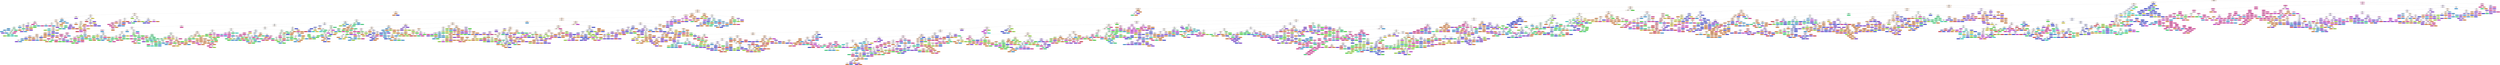 digraph Tree {
node [shape=box, style="filled, rounded", color="black", fontname="helvetica"] ;
edge [fontname="helvetica"] ;
0 [label="Publisher_Electronic Arts <= 0.5\nentropy = 3.268\nsamples = 3484\nvalue = [1293, 181, 301, 297, 321, 100, 477, 626, 694, 240\n767, 222]\nclass = Action", fillcolor="#fcf1e9"] ;
1 [label="Publisher_Nippon Ichi Software <= 0.5\nentropy = 3.277\nsamples = 3003\nvalue = [1192, 175, 283, 289, 313, 97, 389, 598, 589, 172\n464, 217]\nclass = Action", fillcolor="#fbede3"] ;
0 -> 1 [labeldistance=2.5, labelangle=45, headlabel="True"] ;
2 [label="Platform_DS <= 0.5\nentropy = 3.277\nsamples = 2965\nvalue = [1190, 171, 282, 287, 311, 97, 389, 551, 588, 172\n464, 217]\nclass = Action", fillcolor="#fbede2"] ;
1 -> 2 ;
3 [label="User_Count <= 164.5\nentropy = 3.231\nsamples = 2757\nvalue = [1151, 148, 271, 265, 290, 51, 379, 474, 568, 151\n449, 187]\nclass = Action", fillcolor="#fbece1"] ;
2 -> 3 ;
4 [label="Critic_Score <= 0.665\nentropy = 3.285\nsamples = 2278\nvalue = [881, 138, 248, 263, 242, 50, 349, 339, 398, 143\n430, 133]\nclass = Action", fillcolor="#fbede3"] ;
3 -> 4 ;
5 [label="Publisher_Warner Bros. Interactive Entertainment <= 0.5\nentropy = 3.145\nsamples = 944\nvalue = [441, 75, 93, 104, 98, 11, 157, 127, 170, 48, 126\n25]\nclass = Action", fillcolor="#fae5d6"] ;
4 -> 5 ;
6 [label="Global_Sales <= 0.045\nentropy = 3.172\nsamples = 928\nvalue = [412, 75, 93, 104, 97, 11, 157, 127, 168, 48, 126\n25]\nclass = Action", fillcolor="#fae7d9"] ;
5 -> 6 ;
7 [label="Platform_3DS <= 0.5\nentropy = 3.183\nsamples = 125\nvalue = [52, 19, 11, 1, 15, 5, 24, 17, 27, 5, 13, 10]\nclass = Action", fillcolor="#fbede2"] ;
6 -> 7 ;
8 [label="User_Score <= 0.775\nentropy = 3.2\nsamples = 122\nvalue = [49, 19, 11, 1, 15, 5, 24, 16, 27, 5, 13, 10]\nclass = Action", fillcolor="#fceee5"] ;
7 -> 8 ;
9 [label="Platform_PC <= 0.5\nentropy = 3.139\nsamples = 98\nvalue = [39, 19, 7, 1, 14, 5, 22, 11, 25, 4, 8, 4]\nclass = Action", fillcolor="#fcf2ea"] ;
8 -> 9 ;
10 [label="Publisher_3DO <= 0.5\nentropy = 2.981\nsamples = 68\nvalue = [31, 8, 7, 1, 11, 5, 21, 10, 13, 0, 8, 0]\nclass = Action", fillcolor="#fcf2ea"] ;
9 -> 10 ;
11 [label="Platform_PS3 <= 0.5\nentropy = 2.979\nsamples = 67\nvalue = [31, 8, 7, 1, 11, 5, 21, 10, 12, 0, 8, 0]\nclass = Action", fillcolor="#fcf1ea"] ;
10 -> 11 ;
12 [label="Critic_Count <= 10.5\nentropy = 3.009\nsamples = 63\nvalue = [30, 8, 7, 1, 11, 5, 15, 10, 12, 0, 8, 0]\nclass = Action", fillcolor="#fbeadf"] ;
11 -> 12 ;
13 [label="Platform_Wii <= 0.5\nentropy = 2.728\nsamples = 27\nvalue = [7, 0, 2, 1, 11, 3, 10, 0, 7, 0, 6, 0]\nclass = Platform", fillcolor="#fafefc"] ;
12 -> 13 ;
14 [label="Platform_X360 <= 0.5\nentropy = 2.712\nsamples = 24\nvalue = [7, 0, 2, 1, 10, 3, 9, 0, 7, 0, 3, 0]\nclass = Platform", fillcolor="#f9fefb"] ;
13 -> 14 ;
15 [label="User_Count <= 9.0\nentropy = 2.557\nsamples = 21\nvalue = [7, 0, 1, 0, 10, 3, 9, 0, 6, 0, 3, 0]\nclass = Platform", fillcolor="#f8fefb"] ;
14 -> 15 ;
16 [label="Platform_PSP <= 0.5\nentropy = 2.265\nsamples = 13\nvalue = [0, 0, 1, 0, 7, 3, 6, 0, 1, 0, 3, 0]\nclass = Platform", fillcolor="#f2fdf7"] ;
15 -> 16 ;
17 [label="EU_Sales <= 0.005\nentropy = 2.283\nsamples = 12\nvalue = [0, 0, 1, 0, 7, 3, 5, 0, 1, 0, 3, 0]\nclass = Platform", fillcolor="#e5fcee"] ;
16 -> 17 ;
18 [label="Publisher_Global Star <= 0.5\nentropy = 0.65\nsamples = 4\nvalue = [0, 0, 0, 0, 0, 0, 5, 0, 1, 0, 0, 0]\nclass = Racing", fillcolor="#61b1ea"] ;
17 -> 18 ;
19 [label="Global_Sales <= 0.015\nentropy = 0.811\nsamples = 3\nvalue = [0, 0, 0, 0, 0, 0, 3, 0, 1, 0, 0, 0]\nclass = Racing", fillcolor="#7bbeee"] ;
18 -> 19 ;
20 [label="entropy = 0.0\nsamples = 1\nvalue = [0, 0, 0, 0, 0, 0, 2, 0, 0, 0, 0, 0]\nclass = Racing", fillcolor="#399de5"] ;
19 -> 20 ;
21 [label="Critic_Score <= 0.355\nentropy = 1.0\nsamples = 2\nvalue = [0, 0, 0, 0, 0, 0, 1, 0, 1, 0, 0, 0]\nclass = Racing", fillcolor="#ffffff"] ;
19 -> 21 ;
22 [label="entropy = 0.0\nsamples = 1\nvalue = [0, 0, 0, 0, 0, 0, 0, 0, 1, 0, 0, 0]\nclass = Shooter", fillcolor="#8139e5"] ;
21 -> 22 ;
23 [label="entropy = 0.0\nsamples = 1\nvalue = [0, 0, 0, 0, 0, 0, 1, 0, 0, 0, 0, 0]\nclass = Racing", fillcolor="#399de5"] ;
21 -> 23 ;
24 [label="entropy = 0.0\nsamples = 1\nvalue = [0, 0, 0, 0, 0, 0, 2, 0, 0, 0, 0, 0]\nclass = Racing", fillcolor="#399de5"] ;
18 -> 24 ;
25 [label="Publisher_Natsume <= 0.5\nentropy = 1.724\nsamples = 8\nvalue = [0, 0, 1, 0, 7, 3, 0, 0, 0, 0, 3, 0]\nclass = Platform", fillcolor="#b7f6d1"] ;
17 -> 25 ;
26 [label="Publisher_Mastertronic <= 0.5\nentropy = 1.868\nsamples = 7\nvalue = [0, 0, 1, 0, 4, 3, 0, 0, 0, 0, 3, 0]\nclass = Platform", fillcolor="#e6fcef"] ;
25 -> 26 ;
27 [label="Publisher_Konami Digital Entertainment <= 0.5\nentropy = 1.753\nsamples = 6\nvalue = [0, 0, 1, 0, 4, 3, 0, 0, 0, 0, 1, 0]\nclass = Platform", fillcolor="#defbea"] ;
26 -> 27 ;
28 [label="User_Score <= 0.66\nentropy = 1.406\nsamples = 5\nvalue = [0, 0, 1, 0, 4, 3, 0, 0, 0, 0, 0, 0]\nclass = Platform", fillcolor="#d7fae6"] ;
27 -> 28 ;
29 [label="Critic_Score <= 0.355\nentropy = 0.811\nsamples = 3\nvalue = [0, 0, 1, 0, 3, 0, 0, 0, 0, 0, 0, 0]\nclass = Platform", fillcolor="#7beeab"] ;
28 -> 29 ;
30 [label="entropy = 0.0\nsamples = 1\nvalue = [0, 0, 1, 0, 0, 0, 0, 0, 0, 0, 0, 0]\nclass = Fighting", fillcolor="#9de539"] ;
29 -> 30 ;
31 [label="entropy = 0.0\nsamples = 2\nvalue = [0, 0, 0, 0, 3, 0, 0, 0, 0, 0, 0, 0]\nclass = Platform", fillcolor="#39e581"] ;
29 -> 31 ;
32 [label="Platform_XB <= 0.5\nentropy = 0.811\nsamples = 2\nvalue = [0, 0, 0, 0, 1, 3, 0, 0, 0, 0, 0, 0]\nclass = Puzzle", fillcolor="#7beee4"] ;
28 -> 32 ;
33 [label="entropy = 0.0\nsamples = 1\nvalue = [0, 0, 0, 0, 0, 3, 0, 0, 0, 0, 0, 0]\nclass = Puzzle", fillcolor="#39e5d7"] ;
32 -> 33 ;
34 [label="entropy = 0.0\nsamples = 1\nvalue = [0, 0, 0, 0, 1, 0, 0, 0, 0, 0, 0, 0]\nclass = Platform", fillcolor="#39e581"] ;
32 -> 34 ;
35 [label="entropy = 0.0\nsamples = 1\nvalue = [0, 0, 0, 0, 0, 0, 0, 0, 0, 0, 1, 0]\nclass = Sports", fillcolor="#e5399d"] ;
27 -> 35 ;
36 [label="entropy = 0.0\nsamples = 1\nvalue = [0, 0, 0, 0, 0, 0, 0, 0, 0, 0, 2, 0]\nclass = Sports", fillcolor="#e5399d"] ;
26 -> 36 ;
37 [label="entropy = 0.0\nsamples = 1\nvalue = [0, 0, 0, 0, 3, 0, 0, 0, 0, 0, 0, 0]\nclass = Platform", fillcolor="#39e581"] ;
25 -> 37 ;
38 [label="entropy = 0.0\nsamples = 1\nvalue = [0, 0, 0, 0, 0, 0, 1, 0, 0, 0, 0, 0]\nclass = Racing", fillcolor="#399de5"] ;
16 -> 38 ;
39 [label="EU_Sales <= 0.015\nentropy = 1.905\nsamples = 8\nvalue = [7, 0, 0, 0, 3, 0, 3, 0, 5, 0, 0, 0]\nclass = Action", fillcolor="#fbece1"] ;
15 -> 39 ;
40 [label="Global_Sales <= 0.025\nentropy = 1.981\nsamples = 5\nvalue = [2, 0, 0, 0, 3, 0, 3, 0, 3, 0, 0, 0]\nclass = Platform", fillcolor="#ffffff"] ;
39 -> 40 ;
41 [label="Global_Sales <= 0.015\nentropy = 1.561\nsamples = 4\nvalue = [2, 0, 0, 0, 0, 0, 3, 0, 3, 0, 0, 0]\nclass = Racing", fillcolor="#ffffff"] ;
40 -> 41 ;
42 [label="entropy = 0.0\nsamples = 1\nvalue = [2, 0, 0, 0, 0, 0, 0, 0, 0, 0, 0, 0]\nclass = Action", fillcolor="#e58139"] ;
41 -> 42 ;
43 [label="Platform_XOne <= 0.5\nentropy = 1.0\nsamples = 3\nvalue = [0, 0, 0, 0, 0, 0, 3, 0, 3, 0, 0, 0]\nclass = Racing", fillcolor="#ffffff"] ;
41 -> 43 ;
44 [label="entropy = 0.0\nsamples = 2\nvalue = [0, 0, 0, 0, 0, 0, 0, 0, 3, 0, 0, 0]\nclass = Shooter", fillcolor="#8139e5"] ;
43 -> 44 ;
45 [label="entropy = 0.0\nsamples = 1\nvalue = [0, 0, 0, 0, 0, 0, 3, 0, 0, 0, 0, 0]\nclass = Racing", fillcolor="#399de5"] ;
43 -> 45 ;
46 [label="entropy = 0.0\nsamples = 1\nvalue = [0, 0, 0, 0, 3, 0, 0, 0, 0, 0, 0, 0]\nclass = Platform", fillcolor="#39e581"] ;
40 -> 46 ;
47 [label="Platform_PS4 <= 0.5\nentropy = 0.863\nsamples = 3\nvalue = [5, 0, 0, 0, 0, 0, 0, 0, 2, 0, 0, 0]\nclass = Action", fillcolor="#efb388"] ;
39 -> 47 ;
48 [label="Publisher_505 Games <= 0.5\nentropy = 0.918\nsamples = 2\nvalue = [1, 0, 0, 0, 0, 0, 0, 0, 2, 0, 0, 0]\nclass = Shooter", fillcolor="#c09cf2"] ;
47 -> 48 ;
49 [label="entropy = 0.0\nsamples = 1\nvalue = [1, 0, 0, 0, 0, 0, 0, 0, 0, 0, 0, 0]\nclass = Action", fillcolor="#e58139"] ;
48 -> 49 ;
50 [label="entropy = 0.0\nsamples = 1\nvalue = [0, 0, 0, 0, 0, 0, 0, 0, 2, 0, 0, 0]\nclass = Shooter", fillcolor="#8139e5"] ;
48 -> 50 ;
51 [label="entropy = 0.0\nsamples = 1\nvalue = [4, 0, 0, 0, 0, 0, 0, 0, 0, 0, 0, 0]\nclass = Action", fillcolor="#e58139"] ;
47 -> 51 ;
52 [label="User_Score <= 0.37\nentropy = 1.585\nsamples = 3\nvalue = [0, 0, 1, 1, 0, 0, 0, 0, 1, 0, 0, 0]\nclass = Fighting", fillcolor="#ffffff"] ;
14 -> 52 ;
53 [label="entropy = 0.0\nsamples = 1\nvalue = [0, 0, 0, 0, 0, 0, 0, 0, 1, 0, 0, 0]\nclass = Shooter", fillcolor="#8139e5"] ;
52 -> 53 ;
54 [label="Critic_Score <= 0.455\nentropy = 1.0\nsamples = 2\nvalue = [0, 0, 1, 1, 0, 0, 0, 0, 0, 0, 0, 0]\nclass = Fighting", fillcolor="#ffffff"] ;
52 -> 54 ;
55 [label="entropy = 0.0\nsamples = 1\nvalue = [0, 0, 1, 0, 0, 0, 0, 0, 0, 0, 0, 0]\nclass = Fighting", fillcolor="#9de539"] ;
54 -> 55 ;
56 [label="entropy = 0.0\nsamples = 1\nvalue = [0, 0, 0, 1, 0, 0, 0, 0, 0, 0, 0, 0]\nclass = Misc", fillcolor="#47e539"] ;
54 -> 56 ;
57 [label="User_Score <= 0.34\nentropy = 1.371\nsamples = 3\nvalue = [0, 0, 0, 0, 1, 0, 1, 0, 0, 0, 3, 0]\nclass = Sports", fillcolor="#f29cce"] ;
13 -> 57 ;
58 [label="entropy = 0.0\nsamples = 1\nvalue = [0, 0, 0, 0, 0, 0, 0, 0, 0, 0, 3, 0]\nclass = Sports", fillcolor="#e5399d"] ;
57 -> 58 ;
59 [label="Global_Sales <= 0.025\nentropy = 1.0\nsamples = 2\nvalue = [0, 0, 0, 0, 1, 0, 1, 0, 0, 0, 0, 0]\nclass = Platform", fillcolor="#ffffff"] ;
57 -> 59 ;
60 [label="entropy = 0.0\nsamples = 1\nvalue = [0, 0, 0, 0, 1, 0, 0, 0, 0, 0, 0, 0]\nclass = Platform", fillcolor="#39e581"] ;
59 -> 60 ;
61 [label="entropy = 0.0\nsamples = 1\nvalue = [0, 0, 0, 0, 0, 0, 1, 0, 0, 0, 0, 0]\nclass = Racing", fillcolor="#399de5"] ;
59 -> 61 ;
62 [label="Rating <= 1.0\nentropy = 2.572\nsamples = 36\nvalue = [23, 8, 5, 0, 0, 2, 5, 10, 5, 0, 2, 0]\nclass = Action", fillcolor="#f8decc"] ;
12 -> 62 ;
63 [label="EU_Sales <= 0.005\nentropy = 1.0\nsamples = 4\nvalue = [0, 0, 0, 0, 0, 0, 2, 0, 0, 0, 2, 0]\nclass = Racing", fillcolor="#ffffff"] ;
62 -> 63 ;
64 [label="Platform_PS2 <= 0.5\nentropy = 1.0\nsamples = 2\nvalue = [0, 0, 0, 0, 0, 0, 1, 0, 0, 0, 1, 0]\nclass = Racing", fillcolor="#ffffff"] ;
63 -> 64 ;
65 [label="entropy = 0.0\nsamples = 1\nvalue = [0, 0, 0, 0, 0, 0, 0, 0, 0, 0, 1, 0]\nclass = Sports", fillcolor="#e5399d"] ;
64 -> 65 ;
66 [label="entropy = 0.0\nsamples = 1\nvalue = [0, 0, 0, 0, 0, 0, 1, 0, 0, 0, 0, 0]\nclass = Racing", fillcolor="#399de5"] ;
64 -> 66 ;
67 [label="Publisher_Namco Bandai Games <= 0.5\nentropy = 1.0\nsamples = 2\nvalue = [0, 0, 0, 0, 0, 0, 1, 0, 0, 0, 1, 0]\nclass = Racing", fillcolor="#ffffff"] ;
63 -> 67 ;
68 [label="entropy = 0.0\nsamples = 1\nvalue = [0, 0, 0, 0, 0, 0, 0, 0, 0, 0, 1, 0]\nclass = Sports", fillcolor="#e5399d"] ;
67 -> 68 ;
69 [label="entropy = 0.0\nsamples = 1\nvalue = [0, 0, 0, 0, 0, 0, 1, 0, 0, 0, 0, 0]\nclass = Racing", fillcolor="#399de5"] ;
67 -> 69 ;
70 [label="Platform_XOne <= 0.5\nentropy = 2.392\nsamples = 32\nvalue = [23, 8, 5, 0, 0, 2, 3, 10, 5, 0, 0, 0]\nclass = Action", fillcolor="#f8dbc7"] ;
62 -> 70 ;
71 [label="Platform_GC <= 0.5\nentropy = 2.51\nsamples = 30\nvalue = [17, 8, 5, 0, 0, 2, 3, 10, 5, 0, 0, 0]\nclass = Action", fillcolor="#fae9dc"] ;
70 -> 71 ;
72 [label="Publisher_BAM! Entertainment <= 0.5\nentropy = 2.485\nsamples = 29\nvalue = [17, 5, 5, 0, 0, 2, 3, 10, 5, 0, 0, 0]\nclass = Action", fillcolor="#fae7da"] ;
71 -> 72 ;
73 [label="User_Score <= 0.245\nentropy = 2.438\nsamples = 28\nvalue = [17, 5, 5, 0, 0, 2, 3, 10, 3, 0, 0, 0]\nclass = Action", fillcolor="#fae6d7"] ;
72 -> 73 ;
74 [label="NA_Sales <= 0.025\nentropy = 0.918\nsamples = 2\nvalue = [0, 0, 1, 0, 0, 2, 0, 0, 0, 0, 0, 0]\nclass = Puzzle", fillcolor="#9cf2eb"] ;
73 -> 74 ;
75 [label="entropy = 0.0\nsamples = 1\nvalue = [0, 0, 1, 0, 0, 0, 0, 0, 0, 0, 0, 0]\nclass = Fighting", fillcolor="#9de539"] ;
74 -> 75 ;
76 [label="entropy = 0.0\nsamples = 1\nvalue = [0, 0, 0, 0, 0, 2, 0, 0, 0, 0, 0, 0]\nclass = Puzzle", fillcolor="#39e5d7"] ;
74 -> 76 ;
77 [label="User_Score <= 0.75\nentropy = 2.254\nsamples = 26\nvalue = [17, 5, 4, 0, 0, 0, 3, 10, 3, 0, 0, 0]\nclass = Action", fillcolor="#f9e3d4"] ;
73 -> 77 ;
78 [label="Publisher_Sony Computer Entertainment <= 0.5\nentropy = 2.152\nsamples = 25\nvalue = [17, 2, 4, 0, 0, 0, 3, 10, 3, 0, 0, 0]\nclass = Action", fillcolor="#f9e1cf"] ;
77 -> 78 ;
79 [label="Publisher_Ubisoft <= 0.5\nentropy = 2.104\nsamples = 23\nvalue = [17, 2, 4, 0, 0, 0, 3, 7, 2, 0, 0, 0]\nclass = Action", fillcolor="#f6d2b8"] ;
78 -> 79 ;
80 [label="Global_Sales <= 0.025\nentropy = 2.004\nsamples = 20\nvalue = [16, 2, 2, 0, 0, 0, 3, 4, 2, 0, 0, 0]\nclass = Action", fillcolor="#f3c3a0"] ;
79 -> 80 ;
81 [label="Platform_XB <= 0.5\nentropy = 2.346\nsamples = 14\nvalue = [8, 2, 2, 0, 0, 0, 3, 3, 2, 0, 0, 0]\nclass = Action", fillcolor="#f7dac5"] ;
80 -> 81 ;
82 [label="Year_of_Release <= 2010.0\nentropy = 1.842\nsamples = 6\nvalue = [1, 0, 0, 0, 0, 0, 2, 3, 1, 0, 0, 0]\nclass = Role-Playing", fillcolor="#d7dafa"] ;
81 -> 82 ;
83 [label="Platform_PSP <= 0.5\nentropy = 1.459\nsamples = 5\nvalue = [0, 0, 0, 0, 0, 0, 2, 3, 1, 0, 0, 0]\nclass = Role-Playing", fillcolor="#ced1f8"] ;
82 -> 83 ;
84 [label="Publisher_Midway Games <= 0.5\nentropy = 0.918\nsamples = 3\nvalue = [0, 0, 0, 0, 0, 0, 2, 0, 1, 0, 0, 0]\nclass = Racing", fillcolor="#9ccef2"] ;
83 -> 84 ;
85 [label="Publisher_Codemasters <= 0.5\nentropy = 1.0\nsamples = 2\nvalue = [0, 0, 0, 0, 0, 0, 1, 0, 1, 0, 0, 0]\nclass = Racing", fillcolor="#ffffff"] ;
84 -> 85 ;
86 [label="entropy = 0.0\nsamples = 1\nvalue = [0, 0, 0, 0, 0, 0, 0, 0, 1, 0, 0, 0]\nclass = Shooter", fillcolor="#8139e5"] ;
85 -> 86 ;
87 [label="entropy = 0.0\nsamples = 1\nvalue = [0, 0, 0, 0, 0, 0, 1, 0, 0, 0, 0, 0]\nclass = Racing", fillcolor="#399de5"] ;
85 -> 87 ;
88 [label="entropy = 0.0\nsamples = 1\nvalue = [0, 0, 0, 0, 0, 0, 1, 0, 0, 0, 0, 0]\nclass = Racing", fillcolor="#399de5"] ;
84 -> 88 ;
89 [label="entropy = 0.0\nsamples = 2\nvalue = [0, 0, 0, 0, 0, 0, 0, 3, 0, 0, 0, 0]\nclass = Role-Playing", fillcolor="#3947e5"] ;
83 -> 89 ;
90 [label="entropy = 0.0\nsamples = 1\nvalue = [1, 0, 0, 0, 0, 0, 0, 0, 0, 0, 0, 0]\nclass = Action", fillcolor="#e58139"] ;
82 -> 90 ;
91 [label="Critic_Score <= 0.525\nentropy = 1.881\nsamples = 8\nvalue = [7, 2, 2, 0, 0, 0, 1, 0, 1, 0, 0, 0]\nclass = Action", fillcolor="#f3c6a5"] ;
81 -> 91 ;
92 [label="Publisher_Unknown <= 0.5\nentropy = 0.918\nsamples = 4\nvalue = [4, 2, 0, 0, 0, 0, 0, 0, 0, 0, 0, 0]\nclass = Action", fillcolor="#f2c09c"] ;
91 -> 92 ;
93 [label="Critic_Count <= 20.0\nentropy = 0.971\nsamples = 3\nvalue = [3, 2, 0, 0, 0, 0, 0, 0, 0, 0, 0, 0]\nclass = Action", fillcolor="#f6d5bd"] ;
92 -> 93 ;
94 [label="entropy = 0.0\nsamples = 1\nvalue = [0, 2, 0, 0, 0, 0, 0, 0, 0, 0, 0, 0]\nclass = Adventure", fillcolor="#e5d739"] ;
93 -> 94 ;
95 [label="entropy = 0.0\nsamples = 2\nvalue = [3, 0, 0, 0, 0, 0, 0, 0, 0, 0, 0, 0]\nclass = Action", fillcolor="#e58139"] ;
93 -> 95 ;
96 [label="entropy = 0.0\nsamples = 1\nvalue = [1, 0, 0, 0, 0, 0, 0, 0, 0, 0, 0, 0]\nclass = Action", fillcolor="#e58139"] ;
92 -> 96 ;
97 [label="Publisher_Sega <= 0.5\nentropy = 1.842\nsamples = 4\nvalue = [3, 0, 2, 0, 0, 0, 1, 0, 1, 0, 0, 0]\nclass = Action", fillcolor="#fae6d7"] ;
91 -> 97 ;
98 [label="Publisher_Acclaim Entertainment <= 0.5\nentropy = 1.0\nsamples = 2\nvalue = [0, 0, 0, 0, 0, 0, 1, 0, 1, 0, 0, 0]\nclass = Racing", fillcolor="#ffffff"] ;
97 -> 98 ;
99 [label="entropy = 0.0\nsamples = 1\nvalue = [0, 0, 0, 0, 0, 0, 0, 0, 1, 0, 0, 0]\nclass = Shooter", fillcolor="#8139e5"] ;
98 -> 99 ;
100 [label="entropy = 0.0\nsamples = 1\nvalue = [0, 0, 0, 0, 0, 0, 1, 0, 0, 0, 0, 0]\nclass = Racing", fillcolor="#399de5"] ;
98 -> 100 ;
101 [label="Year_of_Release <= 2004.5\nentropy = 0.971\nsamples = 2\nvalue = [3, 0, 2, 0, 0, 0, 0, 0, 0, 0, 0, 0]\nclass = Action", fillcolor="#f6d5bd"] ;
97 -> 101 ;
102 [label="entropy = 0.0\nsamples = 1\nvalue = [3, 0, 0, 0, 0, 0, 0, 0, 0, 0, 0, 0]\nclass = Action", fillcolor="#e58139"] ;
101 -> 102 ;
103 [label="entropy = 0.0\nsamples = 1\nvalue = [0, 0, 2, 0, 0, 0, 0, 0, 0, 0, 0, 0]\nclass = Fighting", fillcolor="#9de539"] ;
101 -> 103 ;
104 [label="Critic_Count <= 18.0\nentropy = 0.503\nsamples = 6\nvalue = [8, 0, 0, 0, 0, 0, 0, 1, 0, 0, 0, 0]\nclass = Action", fillcolor="#e89152"] ;
80 -> 104 ;
105 [label="Year_of_Release <= 2007.0\nentropy = 1.0\nsamples = 2\nvalue = [1, 0, 0, 0, 0, 0, 0, 1, 0, 0, 0, 0]\nclass = Action", fillcolor="#ffffff"] ;
104 -> 105 ;
106 [label="entropy = 0.0\nsamples = 1\nvalue = [0, 0, 0, 0, 0, 0, 0, 1, 0, 0, 0, 0]\nclass = Role-Playing", fillcolor="#3947e5"] ;
105 -> 106 ;
107 [label="entropy = 0.0\nsamples = 1\nvalue = [1, 0, 0, 0, 0, 0, 0, 0, 0, 0, 0, 0]\nclass = Action", fillcolor="#e58139"] ;
105 -> 107 ;
108 [label="entropy = 0.0\nsamples = 4\nvalue = [7, 0, 0, 0, 0, 0, 0, 0, 0, 0, 0, 0]\nclass = Action", fillcolor="#e58139"] ;
104 -> 108 ;
109 [label="NA_Sales <= 0.035\nentropy = 1.459\nsamples = 3\nvalue = [1, 0, 2, 0, 0, 0, 0, 3, 0, 0, 0, 0]\nclass = Role-Playing", fillcolor="#ced1f8"] ;
79 -> 109 ;
110 [label="User_Count <= 15.0\nentropy = 0.811\nsamples = 2\nvalue = [1, 0, 0, 0, 0, 0, 0, 3, 0, 0, 0, 0]\nclass = Role-Playing", fillcolor="#7b84ee"] ;
109 -> 110 ;
111 [label="entropy = 0.0\nsamples = 1\nvalue = [1, 0, 0, 0, 0, 0, 0, 0, 0, 0, 0, 0]\nclass = Action", fillcolor="#e58139"] ;
110 -> 111 ;
112 [label="entropy = 0.0\nsamples = 1\nvalue = [0, 0, 0, 0, 0, 0, 0, 3, 0, 0, 0, 0]\nclass = Role-Playing", fillcolor="#3947e5"] ;
110 -> 112 ;
113 [label="entropy = 0.0\nsamples = 1\nvalue = [0, 0, 2, 0, 0, 0, 0, 0, 0, 0, 0, 0]\nclass = Fighting", fillcolor="#9de539"] ;
109 -> 113 ;
114 [label="Platform_PSP <= 0.5\nentropy = 0.811\nsamples = 2\nvalue = [0, 0, 0, 0, 0, 0, 0, 3, 1, 0, 0, 0]\nclass = Role-Playing", fillcolor="#7b84ee"] ;
78 -> 114 ;
115 [label="entropy = 0.0\nsamples = 1\nvalue = [0, 0, 0, 0, 0, 0, 0, 0, 1, 0, 0, 0]\nclass = Shooter", fillcolor="#8139e5"] ;
114 -> 115 ;
116 [label="entropy = 0.0\nsamples = 1\nvalue = [0, 0, 0, 0, 0, 0, 0, 3, 0, 0, 0, 0]\nclass = Role-Playing", fillcolor="#3947e5"] ;
114 -> 116 ;
117 [label="entropy = 0.0\nsamples = 1\nvalue = [0, 3, 0, 0, 0, 0, 0, 0, 0, 0, 0, 0]\nclass = Adventure", fillcolor="#e5d739"] ;
77 -> 117 ;
118 [label="entropy = 0.0\nsamples = 1\nvalue = [0, 0, 0, 0, 0, 0, 0, 0, 2, 0, 0, 0]\nclass = Shooter", fillcolor="#8139e5"] ;
72 -> 118 ;
119 [label="entropy = 0.0\nsamples = 1\nvalue = [0, 3, 0, 0, 0, 0, 0, 0, 0, 0, 0, 0]\nclass = Adventure", fillcolor="#e5d739"] ;
71 -> 119 ;
120 [label="entropy = 0.0\nsamples = 2\nvalue = [6, 0, 0, 0, 0, 0, 0, 0, 0, 0, 0, 0]\nclass = Action", fillcolor="#e58139"] ;
70 -> 120 ;
121 [label="Year_of_Release <= 2012.5\nentropy = 0.592\nsamples = 4\nvalue = [1, 0, 0, 0, 0, 0, 6, 0, 0, 0, 0, 0]\nclass = Racing", fillcolor="#5aade9"] ;
11 -> 121 ;
122 [label="entropy = 0.0\nsamples = 2\nvalue = [0, 0, 0, 0, 0, 0, 4, 0, 0, 0, 0, 0]\nclass = Racing", fillcolor="#399de5"] ;
121 -> 122 ;
123 [label="Publisher_Nordic Games <= 0.5\nentropy = 0.918\nsamples = 2\nvalue = [1, 0, 0, 0, 0, 0, 2, 0, 0, 0, 0, 0]\nclass = Racing", fillcolor="#9ccef2"] ;
121 -> 123 ;
124 [label="entropy = 0.0\nsamples = 1\nvalue = [1, 0, 0, 0, 0, 0, 0, 0, 0, 0, 0, 0]\nclass = Action", fillcolor="#e58139"] ;
123 -> 124 ;
125 [label="entropy = 0.0\nsamples = 1\nvalue = [0, 0, 0, 0, 0, 0, 2, 0, 0, 0, 0, 0]\nclass = Racing", fillcolor="#399de5"] ;
123 -> 125 ;
126 [label="entropy = 0.0\nsamples = 1\nvalue = [0, 0, 0, 0, 0, 0, 0, 0, 1, 0, 0, 0]\nclass = Shooter", fillcolor="#8139e5"] ;
10 -> 126 ;
127 [label="Publisher_Atari <= 0.5\nentropy = 2.6\nsamples = 30\nvalue = [8, 11, 0, 0, 3, 0, 1, 1, 12, 4, 0, 4]\nclass = Shooter", fillcolor="#fbf9fe"] ;
9 -> 127 ;
128 [label="Critic_Count <= 16.5\nentropy = 2.612\nsamples = 29\nvalue = [8, 10, 0, 0, 3, 0, 1, 1, 12, 4, 0, 4]\nclass = Shooter", fillcolor="#f7f3fd"] ;
127 -> 128 ;
129 [label="Publisher_Paradox Interactive <= 0.5\nentropy = 2.652\nsamples = 21\nvalue = [7, 4, 0, 0, 3, 0, 1, 0, 5, 3, 0, 4]\nclass = Action", fillcolor="#fdf4ed"] ;
128 -> 129 ;
130 [label="EU_Sales <= 0.015\nentropy = 2.642\nsamples = 20\nvalue = [7, 4, 0, 0, 3, 0, 1, 0, 5, 3, 0, 3]\nclass = Action", fillcolor="#fdf3ec"] ;
129 -> 130 ;
131 [label="Global_Sales <= 0.025\nentropy = 1.809\nsamples = 10\nvalue = [5, 0, 0, 0, 3, 0, 1, 0, 5, 0, 0, 0]\nclass = Action", fillcolor="#ffffff"] ;
130 -> 131 ;
132 [label="User_Count <= 42.5\nentropy = 1.685\nsamples = 8\nvalue = [1, 0, 0, 0, 3, 0, 1, 0, 5, 0, 0, 0]\nclass = Shooter", fillcolor="#dbc6f8"] ;
131 -> 132 ;
133 [label="Year_of_Release <= 2007.5\nentropy = 0.811\nsamples = 3\nvalue = [0, 0, 0, 0, 3, 0, 1, 0, 0, 0, 0, 0]\nclass = Platform", fillcolor="#7beeab"] ;
132 -> 133 ;
134 [label="Publisher_THQ <= 0.5\nentropy = 1.0\nsamples = 2\nvalue = [0, 0, 0, 0, 1, 0, 1, 0, 0, 0, 0, 0]\nclass = Platform", fillcolor="#ffffff"] ;
133 -> 134 ;
135 [label="entropy = 0.0\nsamples = 1\nvalue = [0, 0, 0, 0, 1, 0, 0, 0, 0, 0, 0, 0]\nclass = Platform", fillcolor="#39e581"] ;
134 -> 135 ;
136 [label="entropy = 0.0\nsamples = 1\nvalue = [0, 0, 0, 0, 0, 0, 1, 0, 0, 0, 0, 0]\nclass = Racing", fillcolor="#399de5"] ;
134 -> 136 ;
137 [label="entropy = 0.0\nsamples = 1\nvalue = [0, 0, 0, 0, 2, 0, 0, 0, 0, 0, 0, 0]\nclass = Platform", fillcolor="#39e581"] ;
133 -> 137 ;
138 [label="Global_Sales <= 0.015\nentropy = 0.65\nsamples = 5\nvalue = [1, 0, 0, 0, 0, 0, 0, 0, 5, 0, 0, 0]\nclass = Shooter", fillcolor="#9a61ea"] ;
132 -> 138 ;
139 [label="entropy = 0.0\nsamples = 2\nvalue = [0, 0, 0, 0, 0, 0, 0, 0, 2, 0, 0, 0]\nclass = Shooter", fillcolor="#8139e5"] ;
138 -> 139 ;
140 [label="Year_of_Release <= 2012.0\nentropy = 0.811\nsamples = 3\nvalue = [1, 0, 0, 0, 0, 0, 0, 0, 3, 0, 0, 0]\nclass = Shooter", fillcolor="#ab7bee"] ;
138 -> 140 ;
141 [label="entropy = 0.0\nsamples = 2\nvalue = [0, 0, 0, 0, 0, 0, 0, 0, 3, 0, 0, 0]\nclass = Shooter", fillcolor="#8139e5"] ;
140 -> 141 ;
142 [label="entropy = 0.0\nsamples = 1\nvalue = [1, 0, 0, 0, 0, 0, 0, 0, 0, 0, 0, 0]\nclass = Action", fillcolor="#e58139"] ;
140 -> 142 ;
143 [label="entropy = 0.0\nsamples = 2\nvalue = [4, 0, 0, 0, 0, 0, 0, 0, 0, 0, 0, 0]\nclass = Action", fillcolor="#e58139"] ;
131 -> 143 ;
144 [label="Publisher_LucasArts <= 0.5\nentropy = 1.959\nsamples = 10\nvalue = [2, 4, 0, 0, 0, 0, 0, 0, 0, 3, 0, 3]\nclass = Adventure", fillcolor="#fcfbe9"] ;
130 -> 144 ;
145 [label="Publisher_Konami Digital Entertainment <= 0.5\nentropy = 1.868\nsamples = 9\nvalue = [1, 4, 0, 0, 0, 0, 0, 0, 0, 3, 0, 3]\nclass = Adventure", fillcolor="#fcfae6"] ;
144 -> 145 ;
146 [label="User_Count <= 17.5\nentropy = 1.571\nsamples = 8\nvalue = [0, 4, 0, 0, 0, 0, 0, 0, 0, 3, 0, 3]\nclass = Adventure", fillcolor="#fbf9e3"] ;
145 -> 146 ;
147 [label="Year_of_Release <= 2005.5\nentropy = 0.811\nsamples = 3\nvalue = [0, 3, 0, 0, 0, 0, 0, 0, 0, 0, 0, 1]\nclass = Adventure", fillcolor="#eee47b"] ;
146 -> 147 ;
148 [label="entropy = 0.0\nsamples = 1\nvalue = [0, 0, 0, 0, 0, 0, 0, 0, 0, 0, 0, 1]\nclass = Strategy", fillcolor="#e53947"] ;
147 -> 148 ;
149 [label="entropy = 0.0\nsamples = 2\nvalue = [0, 3, 0, 0, 0, 0, 0, 0, 0, 0, 0, 0]\nclass = Adventure", fillcolor="#e5d739"] ;
147 -> 149 ;
150 [label="Publisher_Ubisoft <= 0.5\nentropy = 1.459\nsamples = 5\nvalue = [0, 1, 0, 0, 0, 0, 0, 0, 0, 3, 0, 2]\nclass = Simulation", fillcolor="#f5cef8"] ;
146 -> 150 ;
151 [label="Publisher_JoWood Productions <= 0.5\nentropy = 0.971\nsamples = 4\nvalue = [0, 0, 0, 0, 0, 0, 0, 0, 0, 3, 0, 2]\nclass = Simulation", fillcolor="#f2bdf6"] ;
150 -> 151 ;
152 [label="Critic_Score <= 0.505\nentropy = 0.811\nsamples = 3\nvalue = [0, 0, 0, 0, 0, 0, 0, 0, 0, 3, 0, 1]\nclass = Simulation", fillcolor="#e47bee"] ;
151 -> 152 ;
153 [label="entropy = 0.0\nsamples = 1\nvalue = [0, 0, 0, 0, 0, 0, 0, 0, 0, 0, 0, 1]\nclass = Strategy", fillcolor="#e53947"] ;
152 -> 153 ;
154 [label="entropy = 0.0\nsamples = 2\nvalue = [0, 0, 0, 0, 0, 0, 0, 0, 0, 3, 0, 0]\nclass = Simulation", fillcolor="#d739e5"] ;
152 -> 154 ;
155 [label="entropy = 0.0\nsamples = 1\nvalue = [0, 0, 0, 0, 0, 0, 0, 0, 0, 0, 0, 1]\nclass = Strategy", fillcolor="#e53947"] ;
151 -> 155 ;
156 [label="entropy = 0.0\nsamples = 1\nvalue = [0, 1, 0, 0, 0, 0, 0, 0, 0, 0, 0, 0]\nclass = Adventure", fillcolor="#e5d739"] ;
150 -> 156 ;
157 [label="entropy = 0.0\nsamples = 1\nvalue = [1, 0, 0, 0, 0, 0, 0, 0, 0, 0, 0, 0]\nclass = Action", fillcolor="#e58139"] ;
145 -> 157 ;
158 [label="entropy = 0.0\nsamples = 1\nvalue = [1, 0, 0, 0, 0, 0, 0, 0, 0, 0, 0, 0]\nclass = Action", fillcolor="#e58139"] ;
144 -> 158 ;
159 [label="entropy = 0.0\nsamples = 1\nvalue = [0, 0, 0, 0, 0, 0, 0, 0, 0, 0, 0, 1]\nclass = Strategy", fillcolor="#e53947"] ;
129 -> 159 ;
160 [label="NA_Sales <= 0.01\nentropy = 1.802\nsamples = 8\nvalue = [1, 6, 0, 0, 0, 0, 0, 1, 7, 1, 0, 0]\nclass = Shooter", fillcolor="#f2ebfc"] ;
128 -> 160 ;
161 [label="Critic_Score <= 0.615\nentropy = 1.87\nsamples = 7\nvalue = [1, 6, 0, 0, 0, 0, 0, 1, 5, 1, 0, 0]\nclass = Adventure", fillcolor="#fcfbe9"] ;
160 -> 161 ;
162 [label="Rating <= 3.5\nentropy = 1.549\nsamples = 5\nvalue = [1, 0, 0, 0, 0, 0, 0, 1, 5, 1, 0, 0]\nclass = Shooter", fillcolor="#b78ef0"] ;
161 -> 162 ;
163 [label="Rating <= 2.5\nentropy = 1.0\nsamples = 2\nvalue = [1, 0, 0, 0, 0, 0, 0, 0, 0, 1, 0, 0]\nclass = Action", fillcolor="#ffffff"] ;
162 -> 163 ;
164 [label="entropy = 0.0\nsamples = 1\nvalue = [0, 0, 0, 0, 0, 0, 0, 0, 0, 1, 0, 0]\nclass = Simulation", fillcolor="#d739e5"] ;
163 -> 164 ;
165 [label="entropy = 0.0\nsamples = 1\nvalue = [1, 0, 0, 0, 0, 0, 0, 0, 0, 0, 0, 0]\nclass = Action", fillcolor="#e58139"] ;
163 -> 165 ;
166 [label="User_Count <= 101.5\nentropy = 0.65\nsamples = 3\nvalue = [0, 0, 0, 0, 0, 0, 0, 1, 5, 0, 0, 0]\nclass = Shooter", fillcolor="#9a61ea"] ;
162 -> 166 ;
167 [label="entropy = 0.0\nsamples = 2\nvalue = [0, 0, 0, 0, 0, 0, 0, 0, 5, 0, 0, 0]\nclass = Shooter", fillcolor="#8139e5"] ;
166 -> 167 ;
168 [label="entropy = 0.0\nsamples = 1\nvalue = [0, 0, 0, 0, 0, 0, 0, 1, 0, 0, 0, 0]\nclass = Role-Playing", fillcolor="#3947e5"] ;
166 -> 168 ;
169 [label="entropy = 0.0\nsamples = 2\nvalue = [0, 6, 0, 0, 0, 0, 0, 0, 0, 0, 0, 0]\nclass = Adventure", fillcolor="#e5d739"] ;
161 -> 169 ;
170 [label="entropy = 0.0\nsamples = 1\nvalue = [0, 0, 0, 0, 0, 0, 0, 0, 2, 0, 0, 0]\nclass = Shooter", fillcolor="#8139e5"] ;
160 -> 170 ;
171 [label="entropy = 0.0\nsamples = 1\nvalue = [0, 1, 0, 0, 0, 0, 0, 0, 0, 0, 0, 0]\nclass = Adventure", fillcolor="#e5d739"] ;
127 -> 171 ;
172 [label="Critic_Count <= 11.5\nentropy = 2.838\nsamples = 24\nvalue = [10, 0, 4, 0, 1, 0, 2, 5, 2, 1, 5, 6]\nclass = Action", fillcolor="#fceee5"] ;
8 -> 172 ;
173 [label="Publisher_Atari <= 0.5\nentropy = 2.409\nsamples = 14\nvalue = [6, 0, 2, 0, 0, 0, 2, 2, 0, 0, 5, 6]\nclass = Action", fillcolor="#ffffff"] ;
172 -> 173 ;
174 [label="Platform_PC <= 0.5\nentropy = 2.172\nsamples = 13\nvalue = [6, 0, 0, 0, 0, 0, 2, 2, 0, 0, 5, 6]\nclass = Action", fillcolor="#ffffff"] ;
173 -> 174 ;
175 [label="User_Count <= 11.5\nentropy = 2.232\nsamples = 10\nvalue = [3, 0, 0, 0, 0, 0, 2, 2, 0, 0, 5, 3]\nclass = Sports", fillcolor="#fbdeef"] ;
174 -> 175 ;
176 [label="Publisher_PQube <= 0.5\nentropy = 0.954\nsamples = 6\nvalue = [3, 0, 0, 0, 0, 0, 0, 0, 0, 0, 5, 0]\nclass = Sports", fillcolor="#f5b0d8"] ;
175 -> 176 ;
177 [label="Year_of_Release <= 2002.5\nentropy = 0.863\nsamples = 5\nvalue = [2, 0, 0, 0, 0, 0, 0, 0, 0, 0, 5, 0]\nclass = Sports", fillcolor="#ef88c4"] ;
176 -> 177 ;
178 [label="entropy = 0.0\nsamples = 1\nvalue = [0, 0, 0, 0, 0, 0, 0, 0, 0, 0, 1, 0]\nclass = Sports", fillcolor="#e5399d"] ;
177 -> 178 ;
179 [label="EU_Sales <= 0.005\nentropy = 0.918\nsamples = 4\nvalue = [2, 0, 0, 0, 0, 0, 0, 0, 0, 0, 4, 0]\nclass = Sports", fillcolor="#f29cce"] ;
177 -> 179 ;
180 [label="entropy = 0.0\nsamples = 2\nvalue = [0, 0, 0, 0, 0, 0, 0, 0, 0, 0, 3, 0]\nclass = Sports", fillcolor="#e5399d"] ;
179 -> 180 ;
181 [label="Publisher_Namco Bandai Games <= 0.5\nentropy = 0.918\nsamples = 2\nvalue = [2, 0, 0, 0, 0, 0, 0, 0, 0, 0, 1, 0]\nclass = Action", fillcolor="#f2c09c"] ;
179 -> 181 ;
182 [label="entropy = 0.0\nsamples = 1\nvalue = [0, 0, 0, 0, 0, 0, 0, 0, 0, 0, 1, 0]\nclass = Sports", fillcolor="#e5399d"] ;
181 -> 182 ;
183 [label="entropy = 0.0\nsamples = 1\nvalue = [2, 0, 0, 0, 0, 0, 0, 0, 0, 0, 0, 0]\nclass = Action", fillcolor="#e58139"] ;
181 -> 183 ;
184 [label="entropy = 0.0\nsamples = 1\nvalue = [1, 0, 0, 0, 0, 0, 0, 0, 0, 0, 0, 0]\nclass = Action", fillcolor="#e58139"] ;
176 -> 184 ;
185 [label="Publisher_Atlus <= 0.5\nentropy = 1.557\nsamples = 4\nvalue = [0, 0, 0, 0, 0, 0, 2, 2, 0, 0, 0, 3]\nclass = Strategy", fillcolor="#fad7da"] ;
175 -> 185 ;
186 [label="User_Count <= 26.5\nentropy = 1.459\nsamples = 3\nvalue = [0, 0, 0, 0, 0, 0, 2, 1, 0, 0, 0, 3]\nclass = Strategy", fillcolor="#f8ced1"] ;
185 -> 186 ;
187 [label="Publisher_Milestone S.r.l <= 0.5\nentropy = 0.918\nsamples = 2\nvalue = [0, 0, 0, 0, 0, 0, 2, 1, 0, 0, 0, 0]\nclass = Racing", fillcolor="#9ccef2"] ;
186 -> 187 ;
188 [label="entropy = 0.0\nsamples = 1\nvalue = [0, 0, 0, 0, 0, 0, 0, 1, 0, 0, 0, 0]\nclass = Role-Playing", fillcolor="#3947e5"] ;
187 -> 188 ;
189 [label="entropy = 0.0\nsamples = 1\nvalue = [0, 0, 0, 0, 0, 0, 2, 0, 0, 0, 0, 0]\nclass = Racing", fillcolor="#399de5"] ;
187 -> 189 ;
190 [label="entropy = 0.0\nsamples = 1\nvalue = [0, 0, 0, 0, 0, 0, 0, 0, 0, 0, 0, 3]\nclass = Strategy", fillcolor="#e53947"] ;
186 -> 190 ;
191 [label="entropy = 0.0\nsamples = 1\nvalue = [0, 0, 0, 0, 0, 0, 0, 1, 0, 0, 0, 0]\nclass = Role-Playing", fillcolor="#3947e5"] ;
185 -> 191 ;
192 [label="Year_of_Release <= 2008.5\nentropy = 1.0\nsamples = 3\nvalue = [3, 0, 0, 0, 0, 0, 0, 0, 0, 0, 0, 3]\nclass = Action", fillcolor="#ffffff"] ;
174 -> 192 ;
193 [label="entropy = 0.0\nsamples = 2\nvalue = [3, 0, 0, 0, 0, 0, 0, 0, 0, 0, 0, 0]\nclass = Action", fillcolor="#e58139"] ;
192 -> 193 ;
194 [label="entropy = 0.0\nsamples = 1\nvalue = [0, 0, 0, 0, 0, 0, 0, 0, 0, 0, 0, 3]\nclass = Strategy", fillcolor="#e53947"] ;
192 -> 194 ;
195 [label="entropy = 0.0\nsamples = 1\nvalue = [0, 0, 2, 0, 0, 0, 0, 0, 0, 0, 0, 0]\nclass = Fighting", fillcolor="#9de539"] ;
173 -> 195 ;
196 [label="User_Count <= 10.0\nentropy = 2.412\nsamples = 10\nvalue = [4, 0, 2, 0, 1, 0, 0, 3, 2, 1, 0, 0]\nclass = Action", fillcolor="#fcf2eb"] ;
172 -> 196 ;
197 [label="Global_Sales <= 0.035\nentropy = 2.236\nsamples = 5\nvalue = [2, 0, 2, 0, 1, 0, 0, 1, 1, 0, 0, 0]\nclass = Action", fillcolor="#ffffff"] ;
196 -> 197 ;
198 [label="Global_Sales <= 0.025\nentropy = 1.585\nsamples = 3\nvalue = [0, 0, 0, 0, 1, 0, 0, 1, 1, 0, 0, 0]\nclass = Platform", fillcolor="#ffffff"] ;
197 -> 198 ;
199 [label="Platform_PS2 <= 0.5\nentropy = 1.0\nsamples = 2\nvalue = [0, 0, 0, 0, 1, 0, 0, 0, 1, 0, 0, 0]\nclass = Platform", fillcolor="#ffffff"] ;
198 -> 199 ;
200 [label="entropy = 0.0\nsamples = 1\nvalue = [0, 0, 0, 0, 0, 0, 0, 0, 1, 0, 0, 0]\nclass = Shooter", fillcolor="#8139e5"] ;
199 -> 200 ;
201 [label="entropy = 0.0\nsamples = 1\nvalue = [0, 0, 0, 0, 1, 0, 0, 0, 0, 0, 0, 0]\nclass = Platform", fillcolor="#39e581"] ;
199 -> 201 ;
202 [label="entropy = 0.0\nsamples = 1\nvalue = [0, 0, 0, 0, 0, 0, 0, 1, 0, 0, 0, 0]\nclass = Role-Playing", fillcolor="#3947e5"] ;
198 -> 202 ;
203 [label="Publisher_Hudson Soft <= 0.5\nentropy = 1.0\nsamples = 2\nvalue = [2, 0, 2, 0, 0, 0, 0, 0, 0, 0, 0, 0]\nclass = Action", fillcolor="#ffffff"] ;
197 -> 203 ;
204 [label="entropy = 0.0\nsamples = 1\nvalue = [2, 0, 0, 0, 0, 0, 0, 0, 0, 0, 0, 0]\nclass = Action", fillcolor="#e58139"] ;
203 -> 204 ;
205 [label="entropy = 0.0\nsamples = 1\nvalue = [0, 0, 2, 0, 0, 0, 0, 0, 0, 0, 0, 0]\nclass = Fighting", fillcolor="#9de539"] ;
203 -> 205 ;
206 [label="Platform_PS2 <= 0.5\nentropy = 1.918\nsamples = 5\nvalue = [2, 0, 0, 0, 0, 0, 0, 2, 1, 1, 0, 0]\nclass = Action", fillcolor="#ffffff"] ;
196 -> 206 ;
207 [label="Platform_PS4 <= 0.5\nentropy = 1.5\nsamples = 3\nvalue = [1, 0, 0, 0, 0, 0, 0, 2, 1, 0, 0, 0]\nclass = Role-Playing", fillcolor="#bdc2f6"] ;
206 -> 207 ;
208 [label="Critic_Score <= 0.555\nentropy = 0.918\nsamples = 2\nvalue = [0, 0, 0, 0, 0, 0, 0, 2, 1, 0, 0, 0]\nclass = Role-Playing", fillcolor="#9ca3f2"] ;
207 -> 208 ;
209 [label="entropy = 0.0\nsamples = 1\nvalue = [0, 0, 0, 0, 0, 0, 0, 2, 0, 0, 0, 0]\nclass = Role-Playing", fillcolor="#3947e5"] ;
208 -> 209 ;
210 [label="entropy = 0.0\nsamples = 1\nvalue = [0, 0, 0, 0, 0, 0, 0, 0, 1, 0, 0, 0]\nclass = Shooter", fillcolor="#8139e5"] ;
208 -> 210 ;
211 [label="entropy = 0.0\nsamples = 1\nvalue = [1, 0, 0, 0, 0, 0, 0, 0, 0, 0, 0, 0]\nclass = Action", fillcolor="#e58139"] ;
207 -> 211 ;
212 [label="Publisher_505 Games <= 0.5\nentropy = 1.0\nsamples = 2\nvalue = [1, 0, 0, 0, 0, 0, 0, 0, 0, 1, 0, 0]\nclass = Action", fillcolor="#ffffff"] ;
206 -> 212 ;
213 [label="entropy = 0.0\nsamples = 1\nvalue = [0, 0, 0, 0, 0, 0, 0, 0, 0, 1, 0, 0]\nclass = Simulation", fillcolor="#d739e5"] ;
212 -> 213 ;
214 [label="entropy = 0.0\nsamples = 1\nvalue = [1, 0, 0, 0, 0, 0, 0, 0, 0, 0, 0, 0]\nclass = Action", fillcolor="#e58139"] ;
212 -> 214 ;
215 [label="Publisher_FuRyu <= 0.5\nentropy = 0.811\nsamples = 3\nvalue = [3, 0, 0, 0, 0, 0, 0, 1, 0, 0, 0, 0]\nclass = Action", fillcolor="#eeab7b"] ;
7 -> 215 ;
216 [label="entropy = 0.0\nsamples = 2\nvalue = [3, 0, 0, 0, 0, 0, 0, 0, 0, 0, 0, 0]\nclass = Action", fillcolor="#e58139"] ;
215 -> 216 ;
217 [label="entropy = 0.0\nsamples = 1\nvalue = [0, 0, 0, 0, 0, 0, 0, 1, 0, 0, 0, 0]\nclass = Role-Playing", fillcolor="#3947e5"] ;
215 -> 217 ;
218 [label="Publisher_Sega <= 0.5\nentropy = 3.14\nsamples = 803\nvalue = [360, 56, 82, 103, 82, 6, 133, 110, 141, 43, 113\n15]\nclass = Action", fillcolor="#fae6d8"] ;
6 -> 218 ;
219 [label="Publisher_D3Publisher <= 0.5\nentropy = 3.159\nsamples = 760\nvalue = [328, 56, 78, 102, 75, 6, 122, 98, 138, 42, 112\n14]\nclass = Action", fillcolor="#fae8db"] ;
218 -> 219 ;
220 [label="Publisher_Focus Home Interactive <= 0.5\nentropy = 3.171\nsamples = 749\nvalue = [317, 56, 78, 102, 74, 6, 122, 98, 137, 42, 112\n14]\nclass = Action", fillcolor="#fae9dc"] ;
219 -> 220 ;
221 [label="Platform_PC <= 0.5\nentropy = 3.161\nsamples = 743\nvalue = [317, 55, 78, 102, 74, 6, 122, 97, 137, 36, 111\n14]\nclass = Action", fillcolor="#fae9dc"] ;
220 -> 221 ;
222 [label="Rating <= 2.5\nentropy = 3.155\nsamples = 733\nvalue = [315, 55, 78, 102, 74, 6, 120, 93, 134, 32, 111\n14]\nclass = Action", fillcolor="#fae8db"] ;
221 -> 222 ;
223 [label="Publisher_Vivendi Games <= 0.5\nentropy = 3.014\nsamples = 308\nvalue = [95, 25, 8, 73, 61, 6, 76, 20, 4, 16, 81, 4]\nclass = Action", fillcolor="#fefaf8"] ;
222 -> 223 ;
224 [label="Publisher_Acclaim Entertainment <= 0.5\nentropy = 3.03\nsamples = 295\nvalue = [87, 25, 8, 73, 50, 6, 71, 20, 4, 16, 81, 4]\nclass = Action", fillcolor="#fffdfc"] ;
223 -> 224 ;
225 [label="JP_Sales <= 0.035\nentropy = 3.005\nsamples = 289\nvalue = [87, 25, 4, 73, 50, 6, 65, 20, 4, 16, 81, 4]\nclass = Action", fillcolor="#fffdfc"] ;
224 -> 225 ;
226 [label="EU_Sales <= 0.015\nentropy = 2.868\nsamples = 254\nvalue = [80, 19, 4, 64, 45, 3, 62, 6, 4, 12, 80, 2]\nclass = Action", fillcolor="#ffffff"] ;
225 -> 226 ;
227 [label="Publisher_Oxygen Interactive <= 0.5\nentropy = 2.778\nsamples = 77\nvalue = [19, 3, 2, 20, 7, 1, 23, 0, 3, 4, 33, 2]\nclass = Sports", fillcolor="#fceaf5"] ;
226 -> 227 ;
228 [label="User_Score <= 0.595\nentropy = 2.794\nsamples = 76\nvalue = [19, 3, 2, 20, 7, 1, 23, 0, 3, 4, 31, 2]\nclass = Sports", fillcolor="#fdeef6"] ;
227 -> 228 ;
229 [label="Publisher_THQ <= 0.5\nentropy = 2.426\nsamples = 38\nvalue = [9, 0, 2, 7, 1, 0, 10, 0, 3, 0, 23, 2]\nclass = Sports", fillcolor="#f8c8e4"] ;
228 -> 229 ;
230 [label="Publisher_Dusenberry Martin Racing <= 0.5\nentropy = 2.4\nsamples = 37\nvalue = [6, 0, 2, 7, 1, 0, 10, 0, 3, 0, 23, 2]\nclass = Sports", fillcolor="#f7c4e2"] ;
229 -> 230 ;
231 [label="Platform_Wii <= 0.5\nentropy = 2.398\nsamples = 36\nvalue = [6, 0, 2, 7, 1, 0, 9, 0, 3, 0, 23, 2]\nclass = Sports", fillcolor="#f7c0e0"] ;
230 -> 231 ;
232 [label="User_Count <= 12.5\nentropy = 2.049\nsamples = 20\nvalue = [3, 0, 0, 3, 1, 0, 2, 0, 3, 0, 17, 1]\nclass = Sports", fillcolor="#f298cc"] ;
231 -> 232 ;
233 [label="Publisher_Konami Digital Entertainment <= 0.5\nentropy = 1.324\nsamples = 11\nvalue = [3, 0, 0, 1, 1, 0, 0, 0, 0, 0, 11, 0]\nclass = Sports", fillcolor="#ef85c3"] ;
232 -> 233 ;
234 [label="Publisher_SouthPeak Games <= 0.5\nentropy = 1.43\nsamples = 10\nvalue = [3, 0, 0, 1, 1, 0, 0, 0, 0, 0, 9, 0]\nclass = Sports", fillcolor="#f193ca"] ;
233 -> 234 ;
235 [label="Rating <= 1.0\nentropy = 1.208\nsamples = 9\nvalue = [1, 0, 0, 1, 1, 0, 0, 0, 0, 0, 9, 0]\nclass = Sports", fillcolor="#ec6fb8"] ;
234 -> 235 ;
236 [label="entropy = 0.0\nsamples = 6\nvalue = [0, 0, 0, 0, 0, 0, 0, 0, 0, 0, 9, 0]\nclass = Sports", fillcolor="#e5399d"] ;
235 -> 236 ;
237 [label="Publisher_Brash Entertainment <= 0.5\nentropy = 1.585\nsamples = 3\nvalue = [1, 0, 0, 1, 1, 0, 0, 0, 0, 0, 0, 0]\nclass = Action", fillcolor="#ffffff"] ;
235 -> 237 ;
238 [label="Critic_Score <= 0.42\nentropy = 1.0\nsamples = 2\nvalue = [1, 0, 0, 1, 0, 0, 0, 0, 0, 0, 0, 0]\nclass = Action", fillcolor="#ffffff"] ;
237 -> 238 ;
239 [label="entropy = 0.0\nsamples = 1\nvalue = [1, 0, 0, 0, 0, 0, 0, 0, 0, 0, 0, 0]\nclass = Action", fillcolor="#e58139"] ;
238 -> 239 ;
240 [label="entropy = 0.0\nsamples = 1\nvalue = [0, 0, 0, 1, 0, 0, 0, 0, 0, 0, 0, 0]\nclass = Misc", fillcolor="#47e539"] ;
238 -> 240 ;
241 [label="entropy = 0.0\nsamples = 1\nvalue = [0, 0, 0, 0, 1, 0, 0, 0, 0, 0, 0, 0]\nclass = Platform", fillcolor="#39e581"] ;
237 -> 241 ;
242 [label="entropy = 0.0\nsamples = 1\nvalue = [2, 0, 0, 0, 0, 0, 0, 0, 0, 0, 0, 0]\nclass = Action", fillcolor="#e58139"] ;
234 -> 242 ;
243 [label="entropy = 0.0\nsamples = 1\nvalue = [0, 0, 0, 0, 0, 0, 0, 0, 0, 0, 2, 0]\nclass = Sports", fillcolor="#e5399d"] ;
233 -> 243 ;
244 [label="Platform_PS3 <= 0.5\nentropy = 2.074\nsamples = 9\nvalue = [0, 0, 0, 2, 0, 0, 2, 0, 3, 0, 6, 1]\nclass = Sports", fillcolor="#f8c9e4"] ;
232 -> 244 ;
245 [label="Publisher_Spike <= 0.5\nentropy = 1.988\nsamples = 8\nvalue = [0, 0, 0, 2, 0, 0, 1, 0, 3, 0, 6, 1]\nclass = Sports", fillcolor="#f7c4e2"] ;
244 -> 245 ;
246 [label="Critic_Score <= 0.575\nentropy = 2.171\nsamples = 6\nvalue = [0, 0, 0, 2, 0, 0, 1, 0, 3, 0, 3, 1]\nclass = Shooter", fillcolor="#ffffff"] ;
245 -> 246 ;
247 [label="User_Score <= 0.47\nentropy = 1.371\nsamples = 3\nvalue = [0, 0, 0, 1, 0, 0, 0, 0, 0, 0, 3, 1]\nclass = Sports", fillcolor="#f29cce"] ;
246 -> 247 ;
248 [label="entropy = 0.0\nsamples = 1\nvalue = [0, 0, 0, 0, 0, 0, 0, 0, 0, 0, 3, 0]\nclass = Sports", fillcolor="#e5399d"] ;
247 -> 248 ;
249 [label="Critic_Count <= 35.5\nentropy = 1.0\nsamples = 2\nvalue = [0, 0, 0, 1, 0, 0, 0, 0, 0, 0, 0, 1]\nclass = Misc", fillcolor="#ffffff"] ;
247 -> 249 ;
250 [label="entropy = 0.0\nsamples = 1\nvalue = [0, 0, 0, 0, 0, 0, 0, 0, 0, 0, 0, 1]\nclass = Strategy", fillcolor="#e53947"] ;
249 -> 250 ;
251 [label="entropy = 0.0\nsamples = 1\nvalue = [0, 0, 0, 1, 0, 0, 0, 0, 0, 0, 0, 0]\nclass = Misc", fillcolor="#47e539"] ;
249 -> 251 ;
252 [label="Publisher_Tecmo Koei <= 0.5\nentropy = 1.371\nsamples = 3\nvalue = [0, 0, 0, 1, 0, 0, 1, 0, 3, 0, 0, 0]\nclass = Shooter", fillcolor="#c09cf2"] ;
246 -> 252 ;
253 [label="Year_of_Release <= 2005.5\nentropy = 0.811\nsamples = 2\nvalue = [0, 0, 0, 1, 0, 0, 0, 0, 3, 0, 0, 0]\nclass = Shooter", fillcolor="#ab7bee"] ;
252 -> 253 ;
254 [label="entropy = 0.0\nsamples = 1\nvalue = [0, 0, 0, 1, 0, 0, 0, 0, 0, 0, 0, 0]\nclass = Misc", fillcolor="#47e539"] ;
253 -> 254 ;
255 [label="entropy = 0.0\nsamples = 1\nvalue = [0, 0, 0, 0, 0, 0, 0, 0, 3, 0, 0, 0]\nclass = Shooter", fillcolor="#8139e5"] ;
253 -> 255 ;
256 [label="entropy = 0.0\nsamples = 1\nvalue = [0, 0, 0, 0, 0, 0, 1, 0, 0, 0, 0, 0]\nclass = Racing", fillcolor="#399de5"] ;
252 -> 256 ;
257 [label="entropy = 0.0\nsamples = 2\nvalue = [0, 0, 0, 0, 0, 0, 0, 0, 0, 0, 3, 0]\nclass = Sports", fillcolor="#e5399d"] ;
245 -> 257 ;
258 [label="entropy = 0.0\nsamples = 1\nvalue = [0, 0, 0, 0, 0, 0, 1, 0, 0, 0, 0, 0]\nclass = Racing", fillcolor="#399de5"] ;
244 -> 258 ;
259 [label="Global_Sales <= 0.07\nentropy = 2.353\nsamples = 16\nvalue = [3, 0, 2, 4, 0, 0, 7, 0, 0, 0, 6, 1]\nclass = Racing", fillcolor="#f3f9fd"] ;
231 -> 259 ;
260 [label="Publisher_Taito <= 0.5\nentropy = 1.522\nsamples = 7\nvalue = [0, 0, 2, 4, 0, 0, 0, 0, 0, 0, 4, 0]\nclass = Misc", fillcolor="#ffffff"] ;
259 -> 260 ;
261 [label="Publisher_Zoo Digital Publishing <= 0.5\nentropy = 1.53\nsamples = 6\nvalue = [0, 0, 2, 3, 0, 0, 0, 0, 0, 0, 4, 0]\nclass = Sports", fillcolor="#fbdeef"] ;
260 -> 261 ;
262 [label="Publisher_Playlogic Game Factory <= 0.5\nentropy = 0.985\nsamples = 5\nvalue = [0, 0, 0, 3, 0, 0, 0, 0, 0, 0, 4, 0]\nclass = Sports", fillcolor="#f8cee6"] ;
261 -> 262 ;
263 [label="Publisher_Eidos Interactive <= 0.5\nentropy = 0.971\nsamples = 4\nvalue = [0, 0, 0, 3, 0, 0, 0, 0, 0, 0, 2, 0]\nclass = Misc", fillcolor="#c2f6bd"] ;
262 -> 263 ;
264 [label="User_Count <= 8.5\nentropy = 1.0\nsamples = 3\nvalue = [0, 0, 0, 2, 0, 0, 0, 0, 0, 0, 2, 0]\nclass = Misc", fillcolor="#ffffff"] ;
263 -> 264 ;
265 [label="entropy = 0.0\nsamples = 1\nvalue = [0, 0, 0, 0, 0, 0, 0, 0, 0, 0, 1, 0]\nclass = Sports", fillcolor="#e5399d"] ;
264 -> 265 ;
266 [label="Global_Sales <= 0.055\nentropy = 0.918\nsamples = 2\nvalue = [0, 0, 0, 2, 0, 0, 0, 0, 0, 0, 1, 0]\nclass = Misc", fillcolor="#a3f29c"] ;
264 -> 266 ;
267 [label="entropy = 0.0\nsamples = 1\nvalue = [0, 0, 0, 2, 0, 0, 0, 0, 0, 0, 0, 0]\nclass = Misc", fillcolor="#47e539"] ;
266 -> 267 ;
268 [label="entropy = 0.0\nsamples = 1\nvalue = [0, 0, 0, 0, 0, 0, 0, 0, 0, 0, 1, 0]\nclass = Sports", fillcolor="#e5399d"] ;
266 -> 268 ;
269 [label="entropy = 0.0\nsamples = 1\nvalue = [0, 0, 0, 1, 0, 0, 0, 0, 0, 0, 0, 0]\nclass = Misc", fillcolor="#47e539"] ;
263 -> 269 ;
270 [label="entropy = 0.0\nsamples = 1\nvalue = [0, 0, 0, 0, 0, 0, 0, 0, 0, 0, 2, 0]\nclass = Sports", fillcolor="#e5399d"] ;
262 -> 270 ;
271 [label="entropy = 0.0\nsamples = 1\nvalue = [0, 0, 2, 0, 0, 0, 0, 0, 0, 0, 0, 0]\nclass = Fighting", fillcolor="#9de539"] ;
261 -> 271 ;
272 [label="entropy = 0.0\nsamples = 1\nvalue = [0, 0, 0, 1, 0, 0, 0, 0, 0, 0, 0, 0]\nclass = Misc", fillcolor="#47e539"] ;
260 -> 272 ;
273 [label="Publisher_Popcorn Arcade <= 0.5\nentropy = 1.669\nsamples = 9\nvalue = [3, 0, 0, 0, 0, 0, 7, 0, 0, 0, 2, 1]\nclass = Racing", fillcolor="#b0d8f5"] ;
259 -> 273 ;
274 [label="Rating <= 1.0\nentropy = 1.614\nsamples = 8\nvalue = [2, 0, 0, 0, 0, 0, 7, 0, 0, 0, 2, 1]\nclass = Racing", fillcolor="#9ccef2"] ;
273 -> 274 ;
275 [label="User_Count <= 14.5\nentropy = 1.157\nsamples = 6\nvalue = [0, 0, 0, 0, 0, 0, 7, 0, 0, 0, 2, 1]\nclass = Racing", fillcolor="#83c2ef"] ;
274 -> 275 ;
276 [label="Publisher_Bethesda Softworks <= 0.5\nentropy = 1.5\nsamples = 4\nvalue = [0, 0, 0, 0, 0, 0, 1, 0, 0, 0, 2, 1]\nclass = Sports", fillcolor="#f6bdde"] ;
275 -> 276 ;
277 [label="Other_Sales <= 0.015\nentropy = 0.918\nsamples = 3\nvalue = [0, 0, 0, 0, 0, 0, 1, 0, 0, 0, 2, 0]\nclass = Sports", fillcolor="#f29cce"] ;
276 -> 277 ;
278 [label="entropy = 0.0\nsamples = 1\nvalue = [0, 0, 0, 0, 0, 0, 1, 0, 0, 0, 0, 0]\nclass = Racing", fillcolor="#399de5"] ;
277 -> 278 ;
279 [label="entropy = 0.0\nsamples = 2\nvalue = [0, 0, 0, 0, 0, 0, 0, 0, 0, 0, 2, 0]\nclass = Sports", fillcolor="#e5399d"] ;
277 -> 279 ;
280 [label="entropy = 0.0\nsamples = 1\nvalue = [0, 0, 0, 0, 0, 0, 0, 0, 0, 0, 0, 1]\nclass = Strategy", fillcolor="#e53947"] ;
276 -> 280 ;
281 [label="entropy = 0.0\nsamples = 2\nvalue = [0, 0, 0, 0, 0, 0, 6, 0, 0, 0, 0, 0]\nclass = Racing", fillcolor="#399de5"] ;
275 -> 281 ;
282 [label="entropy = 0.0\nsamples = 2\nvalue = [2, 0, 0, 0, 0, 0, 0, 0, 0, 0, 0, 0]\nclass = Action", fillcolor="#e58139"] ;
274 -> 282 ;
283 [label="entropy = 0.0\nsamples = 1\nvalue = [1, 0, 0, 0, 0, 0, 0, 0, 0, 0, 0, 0]\nclass = Action", fillcolor="#e58139"] ;
273 -> 283 ;
284 [label="entropy = 0.0\nsamples = 1\nvalue = [0, 0, 0, 0, 0, 0, 1, 0, 0, 0, 0, 0]\nclass = Racing", fillcolor="#399de5"] ;
230 -> 284 ;
285 [label="entropy = 0.0\nsamples = 1\nvalue = [3, 0, 0, 0, 0, 0, 0, 0, 0, 0, 0, 0]\nclass = Action", fillcolor="#e58139"] ;
229 -> 285 ;
286 [label="NA_Sales <= 0.27\nentropy = 2.725\nsamples = 38\nvalue = [10, 3, 0, 13, 6, 1, 13, 0, 0, 4, 8, 0]\nclass = Misc", fillcolor="#ffffff"] ;
228 -> 286 ;
287 [label="Publisher_Destineer <= 0.5\nentropy = 2.554\nsamples = 29\nvalue = [10, 3, 0, 9, 4, 1, 11, 0, 0, 0, 7, 0]\nclass = Racing", fillcolor="#f9fcfe"] ;
286 -> 287 ;
288 [label="User_Count <= 8.5\nentropy = 2.573\nsamples = 28\nvalue = [10, 3, 0, 9, 4, 1, 9, 0, 0, 0, 7, 0]\nclass = Action", fillcolor="#fefbf9"] ;
287 -> 288 ;
289 [label="Global_Sales <= 0.085\nentropy = 2.314\nsamples = 16\nvalue = [7, 2, 0, 6, 0, 1, 8, 0, 0, 0, 3, 0]\nclass = Racing", fillcolor="#f5fafe"] ;
288 -> 289 ;
290 [label="Publisher_Konami Digital Entertainment <= 0.5\nentropy = 1.522\nsamples = 4\nvalue = [0, 2, 0, 2, 0, 1, 0, 0, 0, 0, 0, 0]\nclass = Adventure", fillcolor="#ffffff"] ;
289 -> 290 ;
291 [label="Platform_GC <= 0.5\nentropy = 0.918\nsamples = 3\nvalue = [0, 0, 0, 2, 0, 1, 0, 0, 0, 0, 0, 0]\nclass = Misc", fillcolor="#a3f29c"] ;
290 -> 291 ;
292 [label="Critic_Score <= 0.555\nentropy = 1.0\nsamples = 2\nvalue = [0, 0, 0, 1, 0, 1, 0, 0, 0, 0, 0, 0]\nclass = Misc", fillcolor="#ffffff"] ;
291 -> 292 ;
293 [label="entropy = 0.0\nsamples = 1\nvalue = [0, 0, 0, 1, 0, 0, 0, 0, 0, 0, 0, 0]\nclass = Misc", fillcolor="#47e539"] ;
292 -> 293 ;
294 [label="entropy = 0.0\nsamples = 1\nvalue = [0, 0, 0, 0, 0, 1, 0, 0, 0, 0, 0, 0]\nclass = Puzzle", fillcolor="#39e5d7"] ;
292 -> 294 ;
295 [label="entropy = 0.0\nsamples = 1\nvalue = [0, 0, 0, 1, 0, 0, 0, 0, 0, 0, 0, 0]\nclass = Misc", fillcolor="#47e539"] ;
291 -> 295 ;
296 [label="entropy = 0.0\nsamples = 1\nvalue = [0, 2, 0, 0, 0, 0, 0, 0, 0, 0, 0, 0]\nclass = Adventure", fillcolor="#e5d739"] ;
290 -> 296 ;
297 [label="Critic_Count <= 19.5\nentropy = 1.896\nsamples = 12\nvalue = [7, 0, 0, 4, 0, 0, 8, 0, 0, 0, 3, 0]\nclass = Racing", fillcolor="#f2f8fd"] ;
289 -> 297 ;
298 [label="Other_Sales <= 0.015\nentropy = 1.457\nsamples = 8\nvalue = [3, 0, 0, 4, 0, 0, 8, 0, 0, 0, 0, 0]\nclass = Racing", fillcolor="#b7dbf6"] ;
297 -> 298 ;
299 [label="Platform_X360 <= 0.5\nentropy = 1.459\nsamples = 5\nvalue = [3, 0, 0, 1, 0, 0, 2, 0, 0, 0, 0, 0]\nclass = Action", fillcolor="#f8e0ce"] ;
298 -> 299 ;
300 [label="Rating <= 1.0\nentropy = 0.811\nsamples = 3\nvalue = [3, 0, 0, 1, 0, 0, 0, 0, 0, 0, 0, 0]\nclass = Action", fillcolor="#eeab7b"] ;
299 -> 300 ;
301 [label="entropy = 0.0\nsamples = 1\nvalue = [0, 0, 0, 1, 0, 0, 0, 0, 0, 0, 0, 0]\nclass = Misc", fillcolor="#47e539"] ;
300 -> 301 ;
302 [label="entropy = 0.0\nsamples = 2\nvalue = [3, 0, 0, 0, 0, 0, 0, 0, 0, 0, 0, 0]\nclass = Action", fillcolor="#e58139"] ;
300 -> 302 ;
303 [label="entropy = 0.0\nsamples = 2\nvalue = [0, 0, 0, 0, 0, 0, 2, 0, 0, 0, 0, 0]\nclass = Racing", fillcolor="#399de5"] ;
299 -> 303 ;
304 [label="User_Score <= 0.63\nentropy = 0.918\nsamples = 3\nvalue = [0, 0, 0, 3, 0, 0, 6, 0, 0, 0, 0, 0]\nclass = Racing", fillcolor="#9ccef2"] ;
298 -> 304 ;
305 [label="Critic_Count <= 10.5\nentropy = 0.971\nsamples = 2\nvalue = [0, 0, 0, 3, 0, 0, 2, 0, 0, 0, 0, 0]\nclass = Misc", fillcolor="#c2f6bd"] ;
304 -> 305 ;
306 [label="entropy = 0.0\nsamples = 1\nvalue = [0, 0, 0, 3, 0, 0, 0, 0, 0, 0, 0, 0]\nclass = Misc", fillcolor="#47e539"] ;
305 -> 306 ;
307 [label="entropy = 0.0\nsamples = 1\nvalue = [0, 0, 0, 0, 0, 0, 2, 0, 0, 0, 0, 0]\nclass = Racing", fillcolor="#399de5"] ;
305 -> 307 ;
308 [label="entropy = 0.0\nsamples = 1\nvalue = [0, 0, 0, 0, 0, 0, 4, 0, 0, 0, 0, 0]\nclass = Racing", fillcolor="#399de5"] ;
304 -> 308 ;
309 [label="Critic_Count <= 26.0\nentropy = 0.985\nsamples = 4\nvalue = [4, 0, 0, 0, 0, 0, 0, 0, 0, 0, 3, 0]\nclass = Action", fillcolor="#f8e0ce"] ;
297 -> 309 ;
310 [label="entropy = 0.0\nsamples = 3\nvalue = [0, 0, 0, 0, 0, 0, 0, 0, 0, 0, 3, 0]\nclass = Sports", fillcolor="#e5399d"] ;
309 -> 310 ;
311 [label="entropy = 0.0\nsamples = 1\nvalue = [4, 0, 0, 0, 0, 0, 0, 0, 0, 0, 0, 0]\nclass = Action", fillcolor="#e58139"] ;
309 -> 311 ;
312 [label="Publisher_THQ <= 0.5\nentropy = 2.406\nsamples = 12\nvalue = [3, 1, 0, 3, 4, 0, 1, 0, 0, 0, 4, 0]\nclass = Platform", fillcolor="#ffffff"] ;
288 -> 312 ;
313 [label="Publisher_Ubisoft <= 0.5\nentropy = 1.985\nsamples = 10\nvalue = [3, 0, 0, 3, 4, 0, 0, 0, 0, 0, 4, 0]\nclass = Platform", fillcolor="#ffffff"] ;
312 -> 313 ;
314 [label="Global_Sales <= 0.14\nentropy = 1.891\nsamples = 7\nvalue = [3, 0, 0, 1, 3, 0, 0, 0, 0, 0, 2, 0]\nclass = Action", fillcolor="#ffffff"] ;
313 -> 314 ;
315 [label="Platform_WiiU <= 0.5\nentropy = 1.371\nsamples = 4\nvalue = [1, 0, 0, 0, 3, 0, 0, 0, 0, 0, 1, 0]\nclass = Platform", fillcolor="#9cf2c0"] ;
314 -> 315 ;
316 [label="NA_Sales <= 0.075\nentropy = 1.5\nsamples = 3\nvalue = [1, 0, 0, 0, 2, 0, 0, 0, 0, 0, 1, 0]\nclass = Platform", fillcolor="#bdf6d5"] ;
315 -> 316 ;
317 [label="entropy = 0.0\nsamples = 1\nvalue = [1, 0, 0, 0, 0, 0, 0, 0, 0, 0, 0, 0]\nclass = Action", fillcolor="#e58139"] ;
316 -> 317 ;
318 [label="User_Score <= 0.68\nentropy = 0.918\nsamples = 2\nvalue = [0, 0, 0, 0, 2, 0, 0, 0, 0, 0, 1, 0]\nclass = Platform", fillcolor="#9cf2c0"] ;
316 -> 318 ;
319 [label="entropy = 0.0\nsamples = 1\nvalue = [0, 0, 0, 0, 2, 0, 0, 0, 0, 0, 0, 0]\nclass = Platform", fillcolor="#39e581"] ;
318 -> 319 ;
320 [label="entropy = 0.0\nsamples = 1\nvalue = [0, 0, 0, 0, 0, 0, 0, 0, 0, 0, 1, 0]\nclass = Sports", fillcolor="#e5399d"] ;
318 -> 320 ;
321 [label="entropy = 0.0\nsamples = 1\nvalue = [0, 0, 0, 0, 1, 0, 0, 0, 0, 0, 0, 0]\nclass = Platform", fillcolor="#39e581"] ;
315 -> 321 ;
322 [label="Other_Sales <= 0.015\nentropy = 1.5\nsamples = 3\nvalue = [2, 0, 0, 1, 0, 0, 0, 0, 0, 0, 1, 0]\nclass = Action", fillcolor="#f6d5bd"] ;
314 -> 322 ;
323 [label="entropy = 0.0\nsamples = 1\nvalue = [0, 0, 0, 1, 0, 0, 0, 0, 0, 0, 0, 0]\nclass = Misc", fillcolor="#47e539"] ;
322 -> 323 ;
324 [label="Critic_Count <= 38.0\nentropy = 0.918\nsamples = 2\nvalue = [2, 0, 0, 0, 0, 0, 0, 0, 0, 0, 1, 0]\nclass = Action", fillcolor="#f2c09c"] ;
322 -> 324 ;
325 [label="entropy = 0.0\nsamples = 1\nvalue = [0, 0, 0, 0, 0, 0, 0, 0, 0, 0, 1, 0]\nclass = Sports", fillcolor="#e5399d"] ;
324 -> 325 ;
326 [label="entropy = 0.0\nsamples = 1\nvalue = [2, 0, 0, 0, 0, 0, 0, 0, 0, 0, 0, 0]\nclass = Action", fillcolor="#e58139"] ;
324 -> 326 ;
327 [label="Global_Sales <= 0.105\nentropy = 1.522\nsamples = 3\nvalue = [0, 0, 0, 2, 1, 0, 0, 0, 0, 0, 2, 0]\nclass = Misc", fillcolor="#ffffff"] ;
313 -> 327 ;
328 [label="entropy = 0.0\nsamples = 1\nvalue = [0, 0, 0, 0, 0, 0, 0, 0, 0, 0, 2, 0]\nclass = Sports", fillcolor="#e5399d"] ;
327 -> 328 ;
329 [label="Global_Sales <= 0.115\nentropy = 0.918\nsamples = 2\nvalue = [0, 0, 0, 2, 1, 0, 0, 0, 0, 0, 0, 0]\nclass = Misc", fillcolor="#a3f29c"] ;
327 -> 329 ;
330 [label="entropy = 0.0\nsamples = 1\nvalue = [0, 0, 0, 0, 1, 0, 0, 0, 0, 0, 0, 0]\nclass = Platform", fillcolor="#39e581"] ;
329 -> 330 ;
331 [label="entropy = 0.0\nsamples = 1\nvalue = [0, 0, 0, 2, 0, 0, 0, 0, 0, 0, 0, 0]\nclass = Misc", fillcolor="#47e539"] ;
329 -> 331 ;
332 [label="Rating <= 1.0\nentropy = 1.0\nsamples = 2\nvalue = [0, 1, 0, 0, 0, 0, 1, 0, 0, 0, 0, 0]\nclass = Adventure", fillcolor="#ffffff"] ;
312 -> 332 ;
333 [label="entropy = 0.0\nsamples = 1\nvalue = [0, 0, 0, 0, 0, 0, 1, 0, 0, 0, 0, 0]\nclass = Racing", fillcolor="#399de5"] ;
332 -> 333 ;
334 [label="entropy = 0.0\nsamples = 1\nvalue = [0, 1, 0, 0, 0, 0, 0, 0, 0, 0, 0, 0]\nclass = Adventure", fillcolor="#e5d739"] ;
332 -> 334 ;
335 [label="entropy = 0.0\nsamples = 1\nvalue = [0, 0, 0, 0, 0, 0, 2, 0, 0, 0, 0, 0]\nclass = Racing", fillcolor="#399de5"] ;
287 -> 335 ;
336 [label="Publisher_SouthPeak Games <= 0.5\nentropy = 2.162\nsamples = 9\nvalue = [0, 0, 0, 4, 2, 0, 2, 0, 0, 4, 1, 0]\nclass = Misc", fillcolor="#ffffff"] ;
286 -> 336 ;
337 [label="Publisher_505 Games <= 0.5\nentropy = 1.823\nsamples = 8\nvalue = [0, 0, 0, 4, 2, 0, 0, 0, 0, 4, 1, 0]\nclass = Misc", fillcolor="#ffffff"] ;
336 -> 337 ;
338 [label="Other_Sales <= 0.025\nentropy = 1.75\nsamples = 7\nvalue = [0, 0, 0, 4, 2, 0, 0, 0, 0, 1, 1, 0]\nclass = Misc", fillcolor="#c2f6bd"] ;
337 -> 338 ;
339 [label="User_Count <= 8.0\nentropy = 0.918\nsamples = 2\nvalue = [0, 0, 0, 2, 0, 0, 0, 0, 0, 1, 0, 0]\nclass = Misc", fillcolor="#a3f29c"] ;
338 -> 339 ;
340 [label="entropy = 0.0\nsamples = 1\nvalue = [0, 0, 0, 0, 0, 0, 0, 0, 0, 1, 0, 0]\nclass = Simulation", fillcolor="#d739e5"] ;
339 -> 340 ;
341 [label="entropy = 0.0\nsamples = 1\nvalue = [0, 0, 0, 2, 0, 0, 0, 0, 0, 0, 0, 0]\nclass = Misc", fillcolor="#47e539"] ;
339 -> 341 ;
342 [label="NA_Sales <= 0.405\nentropy = 1.522\nsamples = 5\nvalue = [0, 0, 0, 2, 2, 0, 0, 0, 0, 0, 1, 0]\nclass = Misc", fillcolor="#ffffff"] ;
338 -> 342 ;
343 [label="Other_Sales <= 0.045\nentropy = 0.918\nsamples = 3\nvalue = [0, 0, 0, 0, 2, 0, 0, 0, 0, 0, 1, 0]\nclass = Platform", fillcolor="#9cf2c0"] ;
342 -> 343 ;
344 [label="Global_Sales <= 0.4\nentropy = 1.0\nsamples = 2\nvalue = [0, 0, 0, 0, 1, 0, 0, 0, 0, 0, 1, 0]\nclass = Platform", fillcolor="#ffffff"] ;
343 -> 344 ;
345 [label="entropy = 0.0\nsamples = 1\nvalue = [0, 0, 0, 0, 0, 0, 0, 0, 0, 0, 1, 0]\nclass = Sports", fillcolor="#e5399d"] ;
344 -> 345 ;
346 [label="entropy = 0.0\nsamples = 1\nvalue = [0, 0, 0, 0, 1, 0, 0, 0, 0, 0, 0, 0]\nclass = Platform", fillcolor="#39e581"] ;
344 -> 346 ;
347 [label="entropy = 0.0\nsamples = 1\nvalue = [0, 0, 0, 0, 1, 0, 0, 0, 0, 0, 0, 0]\nclass = Platform", fillcolor="#39e581"] ;
343 -> 347 ;
348 [label="entropy = 0.0\nsamples = 2\nvalue = [0, 0, 0, 2, 0, 0, 0, 0, 0, 0, 0, 0]\nclass = Misc", fillcolor="#47e539"] ;
342 -> 348 ;
349 [label="entropy = 0.0\nsamples = 1\nvalue = [0, 0, 0, 0, 0, 0, 0, 0, 0, 3, 0, 0]\nclass = Simulation", fillcolor="#d739e5"] ;
337 -> 349 ;
350 [label="entropy = 0.0\nsamples = 1\nvalue = [0, 0, 0, 0, 0, 0, 2, 0, 0, 0, 0, 0]\nclass = Racing", fillcolor="#399de5"] ;
336 -> 350 ;
351 [label="entropy = 0.0\nsamples = 1\nvalue = [0, 0, 0, 0, 0, 0, 0, 0, 0, 0, 2, 0]\nclass = Sports", fillcolor="#e5399d"] ;
227 -> 351 ;
352 [label="Platform_GBA <= 0.5\nentropy = 2.832\nsamples = 177\nvalue = [61, 16, 2, 44, 38, 2, 39, 6, 1, 8, 47, 0]\nclass = Action", fillcolor="#fdf7f2"] ;
226 -> 352 ;
353 [label="User_Count <= 10.5\nentropy = 2.829\nsamples = 165\nvalue = [56, 16, 2, 39, 38, 2, 35, 4, 1, 8, 46, 0]\nclass = Action", fillcolor="#fef9f5"] ;
352 -> 353 ;
354 [label="EU_Sales <= 0.33\nentropy = 2.781\nsamples = 97\nvalue = [35, 10, 1, 17, 25, 2, 12, 0, 1, 8, 30, 0]\nclass = Action", fillcolor="#fef9f6"] ;
353 -> 354 ;
355 [label="Platform_Wii <= 0.5\nentropy = 2.705\nsamples = 89\nvalue = [35, 10, 1, 17, 24, 1, 9, 0, 1, 5, 28, 0]\nclass = Action", fillcolor="#fdf6f2"] ;
354 -> 355 ;
356 [label="Year_of_Release <= 2006.5\nentropy = 2.612\nsamples = 80\nvalue = [34, 9, 1, 13, 24, 1, 9, 0, 1, 1, 24, 0]\nclass = Action", fillcolor="#fcf1ea"] ;
355 -> 356 ;
357 [label="Year_of_Release <= 2001.5\nentropy = 2.477\nsamples = 50\nvalue = [16, 5, 0, 3, 22, 1, 9, 0, 1, 0, 16, 0]\nclass = Platform", fillcolor="#eafcf2"] ;
356 -> 357 ;
358 [label="User_Score <= 0.7\nentropy = 2.061\nsamples = 15\nvalue = [2, 0, 0, 2, 10, 0, 1, 0, 1, 0, 4, 0]\nclass = Platform", fillcolor="#b5f5d0"] ;
357 -> 358 ;
359 [label="Publisher_BAM! Entertainment <= 0.5\nentropy = 1.75\nsamples = 8\nvalue = [2, 0, 0, 1, 1, 0, 0, 0, 0, 0, 4, 0]\nclass = Sports", fillcolor="#f6bdde"] ;
358 -> 359 ;
360 [label="Publisher_THQ <= 0.5\nentropy = 1.664\nsamples = 7\nvalue = [1, 0, 0, 1, 1, 0, 0, 0, 0, 0, 4, 0]\nclass = Sports", fillcolor="#f29cce"] ;
359 -> 360 ;
361 [label="Other_Sales <= 0.055\nentropy = 1.792\nsamples = 6\nvalue = [1, 0, 0, 1, 1, 0, 0, 0, 0, 0, 3, 0]\nclass = Sports", fillcolor="#f5b0d8"] ;
360 -> 361 ;
362 [label="Publisher_Activision <= 0.5\nentropy = 1.371\nsamples = 5\nvalue = [1, 0, 0, 0, 1, 0, 0, 0, 0, 0, 3, 0]\nclass = Sports", fillcolor="#f29cce"] ;
361 -> 362 ;
363 [label="entropy = 0.0\nsamples = 3\nvalue = [0, 0, 0, 0, 0, 0, 0, 0, 0, 0, 3, 0]\nclass = Sports", fillcolor="#e5399d"] ;
362 -> 363 ;
364 [label="Critic_Count <= 7.5\nentropy = 1.0\nsamples = 2\nvalue = [1, 0, 0, 0, 1, 0, 0, 0, 0, 0, 0, 0]\nclass = Action", fillcolor="#ffffff"] ;
362 -> 364 ;
365 [label="entropy = 0.0\nsamples = 1\nvalue = [1, 0, 0, 0, 0, 0, 0, 0, 0, 0, 0, 0]\nclass = Action", fillcolor="#e58139"] ;
364 -> 365 ;
366 [label="entropy = 0.0\nsamples = 1\nvalue = [0, 0, 0, 0, 1, 0, 0, 0, 0, 0, 0, 0]\nclass = Platform", fillcolor="#39e581"] ;
364 -> 366 ;
367 [label="entropy = 0.0\nsamples = 1\nvalue = [0, 0, 0, 1, 0, 0, 0, 0, 0, 0, 0, 0]\nclass = Misc", fillcolor="#47e539"] ;
361 -> 367 ;
368 [label="entropy = 0.0\nsamples = 1\nvalue = [0, 0, 0, 0, 0, 0, 0, 0, 0, 0, 1, 0]\nclass = Sports", fillcolor="#e5399d"] ;
360 -> 368 ;
369 [label="entropy = 0.0\nsamples = 1\nvalue = [1, 0, 0, 0, 0, 0, 0, 0, 0, 0, 0, 0]\nclass = Action", fillcolor="#e58139"] ;
359 -> 369 ;
370 [label="Critic_Count <= 7.5\nentropy = 1.208\nsamples = 7\nvalue = [0, 0, 0, 1, 9, 0, 1, 0, 1, 0, 0, 0]\nclass = Platform", fillcolor="#6feca3"] ;
358 -> 370 ;
371 [label="Other_Sales <= 0.03\nentropy = 1.371\nsamples = 4\nvalue = [0, 0, 0, 1, 3, 0, 0, 0, 1, 0, 0, 0]\nclass = Platform", fillcolor="#9cf2c0"] ;
370 -> 371 ;
372 [label="Critic_Score <= 0.635\nentropy = 1.5\nsamples = 3\nvalue = [0, 0, 0, 1, 2, 0, 0, 0, 1, 0, 0, 0]\nclass = Platform", fillcolor="#bdf6d5"] ;
371 -> 372 ;
373 [label="Publisher_Activision <= 0.5\nentropy = 1.0\nsamples = 2\nvalue = [0, 0, 0, 1, 0, 0, 0, 0, 1, 0, 0, 0]\nclass = Misc", fillcolor="#ffffff"] ;
372 -> 373 ;
374 [label="entropy = 0.0\nsamples = 1\nvalue = [0, 0, 0, 0, 0, 0, 0, 0, 1, 0, 0, 0]\nclass = Shooter", fillcolor="#8139e5"] ;
373 -> 374 ;
375 [label="entropy = 0.0\nsamples = 1\nvalue = [0, 0, 0, 1, 0, 0, 0, 0, 0, 0, 0, 0]\nclass = Misc", fillcolor="#47e539"] ;
373 -> 375 ;
376 [label="entropy = 0.0\nsamples = 1\nvalue = [0, 0, 0, 0, 2, 0, 0, 0, 0, 0, 0, 0]\nclass = Platform", fillcolor="#39e581"] ;
372 -> 376 ;
377 [label="entropy = 0.0\nsamples = 1\nvalue = [0, 0, 0, 0, 1, 0, 0, 0, 0, 0, 0, 0]\nclass = Platform", fillcolor="#39e581"] ;
371 -> 377 ;
378 [label="Year_of_Release <= 2000.5\nentropy = 0.592\nsamples = 3\nvalue = [0, 0, 0, 0, 6, 0, 1, 0, 0, 0, 0, 0]\nclass = Platform", fillcolor="#5ae996"] ;
370 -> 378 ;
379 [label="entropy = 0.0\nsamples = 1\nvalue = [0, 0, 0, 0, 3, 0, 0, 0, 0, 0, 0, 0]\nclass = Platform", fillcolor="#39e581"] ;
378 -> 379 ;
380 [label="Platform_GC <= 0.5\nentropy = 0.811\nsamples = 2\nvalue = [0, 0, 0, 0, 3, 0, 1, 0, 0, 0, 0, 0]\nclass = Platform", fillcolor="#7beeab"] ;
378 -> 380 ;
381 [label="entropy = 0.0\nsamples = 1\nvalue = [0, 0, 0, 0, 0, 0, 1, 0, 0, 0, 0, 0]\nclass = Racing", fillcolor="#399de5"] ;
380 -> 381 ;
382 [label="entropy = 0.0\nsamples = 1\nvalue = [0, 0, 0, 0, 3, 0, 0, 0, 0, 0, 0, 0]\nclass = Platform", fillcolor="#39e581"] ;
380 -> 382 ;
383 [label="EU_Sales <= 0.06\nentropy = 2.427\nsamples = 35\nvalue = [14, 5, 0, 1, 12, 1, 8, 0, 0, 0, 12, 0]\nclass = Action", fillcolor="#fef9f5"] ;
357 -> 383 ;
384 [label="Publisher_Jaleco <= 0.5\nentropy = 2.108\nsamples = 15\nvalue = [2, 2, 0, 0, 12, 1, 5, 0, 0, 0, 3, 0]\nclass = Platform", fillcolor="#baf6d3"] ;
383 -> 384 ;
385 [label="Platform_XB <= 0.5\nentropy = 1.974\nsamples = 14\nvalue = [2, 2, 0, 0, 12, 1, 5, 0, 0, 0, 1, 0]\nclass = Platform", fillcolor="#b2f5ce"] ;
384 -> 385 ;
386 [label="NA_Sales <= 0.055\nentropy = 1.696\nsamples = 12\nvalue = [2, 0, 0, 0, 12, 1, 5, 0, 0, 0, 1, 0]\nclass = Platform", fillcolor="#a8f4c8"] ;
385 -> 386 ;
387 [label="User_Score <= 0.645\nentropy = 1.0\nsamples = 2\nvalue = [2, 0, 0, 0, 2, 0, 0, 0, 0, 0, 0, 0]\nclass = Action", fillcolor="#ffffff"] ;
386 -> 387 ;
388 [label="entropy = 0.0\nsamples = 1\nvalue = [0, 0, 0, 0, 2, 0, 0, 0, 0, 0, 0, 0]\nclass = Platform", fillcolor="#39e581"] ;
387 -> 388 ;
389 [label="entropy = 0.0\nsamples = 1\nvalue = [2, 0, 0, 0, 0, 0, 0, 0, 0, 0, 0, 0]\nclass = Action", fillcolor="#e58139"] ;
387 -> 389 ;
390 [label="Publisher_Ubisoft <= 0.5\nentropy = 1.45\nsamples = 10\nvalue = [0, 0, 0, 0, 10, 1, 5, 0, 0, 0, 1, 0]\nclass = Platform", fillcolor="#acf4ca"] ;
386 -> 390 ;
391 [label="Critic_Score <= 0.52\nentropy = 1.491\nsamples = 8\nvalue = [0, 0, 0, 0, 7, 1, 2, 0, 0, 0, 1, 0]\nclass = Platform", fillcolor="#91f1b9"] ;
390 -> 391 ;
392 [label="Platform_GC <= 0.5\nentropy = 1.585\nsamples = 3\nvalue = [0, 0, 0, 0, 1, 1, 0, 0, 0, 0, 1, 0]\nclass = Platform", fillcolor="#ffffff"] ;
391 -> 392 ;
393 [label="entropy = 0.0\nsamples = 1\nvalue = [0, 0, 0, 0, 0, 0, 0, 0, 0, 0, 1, 0]\nclass = Sports", fillcolor="#e5399d"] ;
392 -> 393 ;
394 [label="User_Count <= 7.5\nentropy = 1.0\nsamples = 2\nvalue = [0, 0, 0, 0, 1, 1, 0, 0, 0, 0, 0, 0]\nclass = Platform", fillcolor="#ffffff"] ;
392 -> 394 ;
395 [label="entropy = 0.0\nsamples = 1\nvalue = [0, 0, 0, 0, 1, 0, 0, 0, 0, 0, 0, 0]\nclass = Platform", fillcolor="#39e581"] ;
394 -> 395 ;
396 [label="entropy = 0.0\nsamples = 1\nvalue = [0, 0, 0, 0, 0, 1, 0, 0, 0, 0, 0, 0]\nclass = Puzzle", fillcolor="#39e5d7"] ;
394 -> 396 ;
397 [label="Publisher_THQ <= 0.5\nentropy = 0.811\nsamples = 5\nvalue = [0, 0, 0, 0, 6, 0, 2, 0, 0, 0, 0, 0]\nclass = Platform", fillcolor="#7beeab"] ;
391 -> 397 ;
398 [label="Publisher_Namco Bandai Games <= 0.5\nentropy = 0.592\nsamples = 4\nvalue = [0, 0, 0, 0, 6, 0, 1, 0, 0, 0, 0, 0]\nclass = Platform", fillcolor="#5ae996"] ;
397 -> 398 ;
399 [label="entropy = 0.0\nsamples = 3\nvalue = [0, 0, 0, 0, 6, 0, 0, 0, 0, 0, 0, 0]\nclass = Platform", fillcolor="#39e581"] ;
398 -> 399 ;
400 [label="entropy = 0.0\nsamples = 1\nvalue = [0, 0, 0, 0, 0, 0, 1, 0, 0, 0, 0, 0]\nclass = Racing", fillcolor="#399de5"] ;
398 -> 400 ;
401 [label="entropy = 0.0\nsamples = 1\nvalue = [0, 0, 0, 0, 0, 0, 1, 0, 0, 0, 0, 0]\nclass = Racing", fillcolor="#399de5"] ;
397 -> 401 ;
402 [label="Platform_GC <= 0.5\nentropy = 1.0\nsamples = 2\nvalue = [0, 0, 0, 0, 3, 0, 3, 0, 0, 0, 0, 0]\nclass = Platform", fillcolor="#ffffff"] ;
390 -> 402 ;
403 [label="entropy = 0.0\nsamples = 1\nvalue = [0, 0, 0, 0, 3, 0, 0, 0, 0, 0, 0, 0]\nclass = Platform", fillcolor="#39e581"] ;
402 -> 403 ;
404 [label="entropy = 0.0\nsamples = 1\nvalue = [0, 0, 0, 0, 0, 0, 3, 0, 0, 0, 0, 0]\nclass = Racing", fillcolor="#399de5"] ;
402 -> 404 ;
405 [label="entropy = 0.0\nsamples = 2\nvalue = [0, 2, 0, 0, 0, 0, 0, 0, 0, 0, 0, 0]\nclass = Adventure", fillcolor="#e5d739"] ;
385 -> 405 ;
406 [label="entropy = 0.0\nsamples = 1\nvalue = [0, 0, 0, 0, 0, 0, 0, 0, 0, 0, 2, 0]\nclass = Sports", fillcolor="#e5399d"] ;
384 -> 406 ;
407 [label="Other_Sales <= 0.015\nentropy = 1.912\nsamples = 20\nvalue = [12, 3, 0, 1, 0, 0, 3, 0, 0, 0, 9, 0]\nclass = Action", fillcolor="#fbebe0"] ;
383 -> 407 ;
408 [label="EU_Sales <= 0.09\nentropy = 0.971\nsamples = 3\nvalue = [3, 2, 0, 0, 0, 0, 0, 0, 0, 0, 0, 0]\nclass = Action", fillcolor="#f6d5bd"] ;
407 -> 408 ;
409 [label="entropy = 0.0\nsamples = 2\nvalue = [3, 0, 0, 0, 0, 0, 0, 0, 0, 0, 0, 0]\nclass = Action", fillcolor="#e58139"] ;
408 -> 409 ;
410 [label="entropy = 0.0\nsamples = 1\nvalue = [0, 2, 0, 0, 0, 0, 0, 0, 0, 0, 0, 0]\nclass = Adventure", fillcolor="#e5d739"] ;
408 -> 410 ;
411 [label="Publisher_Play It <= 0.5\nentropy = 1.836\nsamples = 17\nvalue = [9, 1, 0, 1, 0, 0, 3, 0, 0, 0, 9, 0]\nclass = Action", fillcolor="#ffffff"] ;
407 -> 411 ;
412 [label="Global_Sales <= 0.285\nentropy = 1.856\nsamples = 16\nvalue = [9, 1, 0, 1, 0, 0, 3, 0, 0, 0, 8, 0]\nclass = Action", fillcolor="#fdf6f1"] ;
411 -> 412 ;
413 [label="Year_of_Release <= 2003.0\nentropy = 1.157\nsamples = 5\nvalue = [1, 0, 0, 0, 0, 0, 2, 0, 0, 0, 7, 0]\nclass = Sports", fillcolor="#ef83c2"] ;
412 -> 413 ;
414 [label="entropy = 0.0\nsamples = 2\nvalue = [0, 0, 0, 0, 0, 0, 0, 0, 0, 0, 4, 0]\nclass = Sports", fillcolor="#e5399d"] ;
413 -> 414 ;
415 [label="EU_Sales <= 0.09\nentropy = 1.459\nsamples = 3\nvalue = [1, 0, 0, 0, 0, 0, 2, 0, 0, 0, 3, 0]\nclass = Sports", fillcolor="#f8cee6"] ;
413 -> 415 ;
416 [label="Critic_Count <= 18.5\nentropy = 0.918\nsamples = 2\nvalue = [1, 0, 0, 0, 0, 0, 2, 0, 0, 0, 0, 0]\nclass = Racing", fillcolor="#9ccef2"] ;
415 -> 416 ;
417 [label="entropy = 0.0\nsamples = 1\nvalue = [0, 0, 0, 0, 0, 0, 2, 0, 0, 0, 0, 0]\nclass = Racing", fillcolor="#399de5"] ;
416 -> 417 ;
418 [label="entropy = 0.0\nsamples = 1\nvalue = [1, 0, 0, 0, 0, 0, 0, 0, 0, 0, 0, 0]\nclass = Action", fillcolor="#e58139"] ;
416 -> 418 ;
419 [label="entropy = 0.0\nsamples = 1\nvalue = [0, 0, 0, 0, 0, 0, 0, 0, 0, 0, 3, 0]\nclass = Sports", fillcolor="#e5399d"] ;
415 -> 419 ;
420 [label="EU_Sales <= 0.155\nentropy = 1.585\nsamples = 11\nvalue = [8, 1, 0, 1, 0, 0, 1, 0, 0, 0, 1, 0]\nclass = Action", fillcolor="#eeaf81"] ;
412 -> 420 ;
421 [label="Platform_PS2 <= 0.5\nentropy = 1.5\nsamples = 4\nvalue = [2, 1, 0, 1, 0, 0, 0, 0, 0, 0, 0, 0]\nclass = Action", fillcolor="#f6d5bd"] ;
420 -> 421 ;
422 [label="entropy = 0.0\nsamples = 1\nvalue = [0, 0, 0, 1, 0, 0, 0, 0, 0, 0, 0, 0]\nclass = Misc", fillcolor="#47e539"] ;
421 -> 422 ;
423 [label="NA_Sales <= 0.165\nentropy = 0.918\nsamples = 3\nvalue = [2, 1, 0, 0, 0, 0, 0, 0, 0, 0, 0, 0]\nclass = Action", fillcolor="#f2c09c"] ;
421 -> 423 ;
424 [label="User_Count <= 7.0\nentropy = 1.0\nsamples = 2\nvalue = [1, 1, 0, 0, 0, 0, 0, 0, 0, 0, 0, 0]\nclass = Action", fillcolor="#ffffff"] ;
423 -> 424 ;
425 [label="entropy = 0.0\nsamples = 1\nvalue = [1, 0, 0, 0, 0, 0, 0, 0, 0, 0, 0, 0]\nclass = Action", fillcolor="#e58139"] ;
424 -> 425 ;
426 [label="entropy = 0.0\nsamples = 1\nvalue = [0, 1, 0, 0, 0, 0, 0, 0, 0, 0, 0, 0]\nclass = Adventure", fillcolor="#e5d739"] ;
424 -> 426 ;
427 [label="entropy = 0.0\nsamples = 1\nvalue = [1, 0, 0, 0, 0, 0, 0, 0, 0, 0, 0, 0]\nclass = Action", fillcolor="#e58139"] ;
423 -> 427 ;
428 [label="NA_Sales <= 0.205\nentropy = 1.061\nsamples = 7\nvalue = [6, 0, 0, 0, 0, 0, 1, 0, 0, 0, 1, 0]\nclass = Action", fillcolor="#eca572"] ;
420 -> 428 ;
429 [label="entropy = 0.0\nsamples = 1\nvalue = [0, 0, 0, 0, 0, 0, 0, 0, 0, 0, 1, 0]\nclass = Sports", fillcolor="#e5399d"] ;
428 -> 429 ;
430 [label="User_Score <= 0.77\nentropy = 0.592\nsamples = 6\nvalue = [6, 0, 0, 0, 0, 0, 1, 0, 0, 0, 0, 0]\nclass = Action", fillcolor="#e9965a"] ;
428 -> 430 ;
431 [label="entropy = 0.0\nsamples = 5\nvalue = [6, 0, 0, 0, 0, 0, 0, 0, 0, 0, 0, 0]\nclass = Action", fillcolor="#e58139"] ;
430 -> 431 ;
432 [label="entropy = 0.0\nsamples = 1\nvalue = [0, 0, 0, 0, 0, 0, 1, 0, 0, 0, 0, 0]\nclass = Racing", fillcolor="#399de5"] ;
430 -> 432 ;
433 [label="entropy = 0.0\nsamples = 1\nvalue = [0, 0, 0, 0, 0, 0, 0, 0, 0, 0, 1, 0]\nclass = Sports", fillcolor="#e5399d"] ;
411 -> 433 ;
434 [label="Publisher_Disney Interactive Studios <= 0.5\nentropy = 2.226\nsamples = 30\nvalue = [18, 4, 1, 10, 2, 0, 0, 0, 0, 1, 8, 0]\nclass = Action", fillcolor="#f9e1d0"] ;
356 -> 434 ;
435 [label="Global_Sales <= 0.095\nentropy = 2.194\nsamples = 28\nvalue = [18, 3, 1, 9, 2, 0, 0, 0, 0, 1, 8, 0]\nclass = Action", fillcolor="#f8ddc9"] ;
434 -> 435 ;
436 [label="Publisher_Namco Bandai Games <= 0.5\nentropy = 2.126\nsamples = 7\nvalue = [1, 3, 0, 4, 1, 0, 0, 0, 0, 0, 3, 0]\nclass = Misc", fillcolor="#ebfce9"] ;
435 -> 436 ;
437 [label="Publisher_THQ <= 0.5\nentropy = 1.753\nsamples = 5\nvalue = [1, 1, 0, 4, 0, 0, 0, 0, 0, 0, 3, 0]\nclass = Misc", fillcolor="#e0fbde"] ;
436 -> 437 ;
438 [label="User_Score <= 0.57\nentropy = 1.842\nsamples = 4\nvalue = [1, 1, 0, 2, 0, 0, 0, 0, 0, 0, 3, 0]\nclass = Sports", fillcolor="#fad7eb"] ;
437 -> 438 ;
439 [label="Year_of_Release <= 2010.5\nentropy = 0.918\nsamples = 2\nvalue = [0, 1, 0, 2, 0, 0, 0, 0, 0, 0, 0, 0]\nclass = Misc", fillcolor="#a3f29c"] ;
438 -> 439 ;
440 [label="entropy = 0.0\nsamples = 1\nvalue = [0, 0, 0, 2, 0, 0, 0, 0, 0, 0, 0, 0]\nclass = Misc", fillcolor="#47e539"] ;
439 -> 440 ;
441 [label="entropy = 0.0\nsamples = 1\nvalue = [0, 1, 0, 0, 0, 0, 0, 0, 0, 0, 0, 0]\nclass = Adventure", fillcolor="#e5d739"] ;
439 -> 441 ;
442 [label="Publisher_Deep Silver <= 0.5\nentropy = 0.811\nsamples = 2\nvalue = [1, 0, 0, 0, 0, 0, 0, 0, 0, 0, 3, 0]\nclass = Sports", fillcolor="#ee7bbe"] ;
438 -> 442 ;
443 [label="entropy = 0.0\nsamples = 1\nvalue = [1, 0, 0, 0, 0, 0, 0, 0, 0, 0, 0, 0]\nclass = Action", fillcolor="#e58139"] ;
442 -> 443 ;
444 [label="entropy = 0.0\nsamples = 1\nvalue = [0, 0, 0, 0, 0, 0, 0, 0, 0, 0, 3, 0]\nclass = Sports", fillcolor="#e5399d"] ;
442 -> 444 ;
445 [label="entropy = 0.0\nsamples = 1\nvalue = [0, 0, 0, 2, 0, 0, 0, 0, 0, 0, 0, 0]\nclass = Misc", fillcolor="#47e539"] ;
437 -> 445 ;
446 [label="NA_Sales <= 0.04\nentropy = 0.918\nsamples = 2\nvalue = [0, 2, 0, 0, 1, 0, 0, 0, 0, 0, 0, 0]\nclass = Adventure", fillcolor="#f2eb9c"] ;
436 -> 446 ;
447 [label="entropy = 0.0\nsamples = 1\nvalue = [0, 0, 0, 0, 1, 0, 0, 0, 0, 0, 0, 0]\nclass = Platform", fillcolor="#39e581"] ;
446 -> 447 ;
448 [label="entropy = 0.0\nsamples = 1\nvalue = [0, 2, 0, 0, 0, 0, 0, 0, 0, 0, 0, 0]\nclass = Adventure", fillcolor="#e5d739"] ;
446 -> 448 ;
449 [label="Critic_Count <= 23.5\nentropy = 1.817\nsamples = 21\nvalue = [17, 0, 1, 5, 1, 0, 0, 0, 0, 1, 5, 0]\nclass = Action", fillcolor="#f3c3a0"] ;
435 -> 449 ;
450 [label="Critic_Count <= 7.5\nentropy = 1.268\nsamples = 16\nvalue = [15, 0, 1, 0, 0, 0, 0, 0, 0, 1, 5, 0]\nclass = Action", fillcolor="#f0b58b"] ;
449 -> 450 ;
451 [label="Platform_X360 <= 0.5\nentropy = 0.722\nsamples = 4\nvalue = [4, 0, 0, 0, 0, 0, 0, 0, 0, 1, 0, 0]\nclass = Action", fillcolor="#eca06a"] ;
450 -> 451 ;
452 [label="Rating <= 1.0\nentropy = 0.811\nsamples = 3\nvalue = [3, 0, 0, 0, 0, 0, 0, 0, 0, 1, 0, 0]\nclass = Action", fillcolor="#eeab7b"] ;
451 -> 452 ;
453 [label="NA_Sales <= 0.36\nentropy = 0.918\nsamples = 2\nvalue = [2, 0, 0, 0, 0, 0, 0, 0, 0, 1, 0, 0]\nclass = Action", fillcolor="#f2c09c"] ;
452 -> 453 ;
454 [label="entropy = 0.0\nsamples = 1\nvalue = [2, 0, 0, 0, 0, 0, 0, 0, 0, 0, 0, 0]\nclass = Action", fillcolor="#e58139"] ;
453 -> 454 ;
455 [label="entropy = 0.0\nsamples = 1\nvalue = [0, 0, 0, 0, 0, 0, 0, 0, 0, 1, 0, 0]\nclass = Simulation", fillcolor="#d739e5"] ;
453 -> 455 ;
456 [label="entropy = 0.0\nsamples = 1\nvalue = [1, 0, 0, 0, 0, 0, 0, 0, 0, 0, 0, 0]\nclass = Action", fillcolor="#e58139"] ;
452 -> 456 ;
457 [label="entropy = 0.0\nsamples = 1\nvalue = [1, 0, 0, 0, 0, 0, 0, 0, 0, 0, 0, 0]\nclass = Action", fillcolor="#e58139"] ;
451 -> 457 ;
458 [label="Publisher_Konami Digital Entertainment <= 0.5\nentropy = 1.166\nsamples = 12\nvalue = [11, 0, 1, 0, 0, 0, 0, 0, 0, 0, 5, 0]\nclass = Action", fillcolor="#f2c09c"] ;
450 -> 458 ;
459 [label="Platform_X360 <= 0.5\nentropy = 1.231\nsamples = 11\nvalue = [9, 0, 1, 0, 0, 0, 0, 0, 0, 0, 5, 0]\nclass = Action", fillcolor="#f5cdb0"] ;
458 -> 459 ;
460 [label="NA_Sales <= 0.1\nentropy = 0.722\nsamples = 4\nvalue = [4, 0, 0, 0, 0, 0, 0, 0, 0, 0, 1, 0]\nclass = Action", fillcolor="#eca06a"] ;
459 -> 460 ;
461 [label="Publisher_Activision <= 0.5\nentropy = 1.0\nsamples = 2\nvalue = [1, 0, 0, 0, 0, 0, 0, 0, 0, 0, 1, 0]\nclass = Action", fillcolor="#ffffff"] ;
460 -> 461 ;
462 [label="entropy = 0.0\nsamples = 1\nvalue = [0, 0, 0, 0, 0, 0, 0, 0, 0, 0, 1, 0]\nclass = Sports", fillcolor="#e5399d"] ;
461 -> 462 ;
463 [label="entropy = 0.0\nsamples = 1\nvalue = [1, 0, 0, 0, 0, 0, 0, 0, 0, 0, 0, 0]\nclass = Action", fillcolor="#e58139"] ;
461 -> 463 ;
464 [label="entropy = 0.0\nsamples = 2\nvalue = [3, 0, 0, 0, 0, 0, 0, 0, 0, 0, 0, 0]\nclass = Action", fillcolor="#e58139"] ;
460 -> 464 ;
465 [label="EU_Sales <= 0.035\nentropy = 1.361\nsamples = 7\nvalue = [5, 0, 1, 0, 0, 0, 0, 0, 0, 0, 4, 0]\nclass = Action", fillcolor="#fbeade"] ;
459 -> 465 ;
466 [label="entropy = 0.0\nsamples = 2\nvalue = [4, 0, 0, 0, 0, 0, 0, 0, 0, 0, 0, 0]\nclass = Action", fillcolor="#e58139"] ;
465 -> 466 ;
467 [label="Critic_Count <= 17.0\nentropy = 1.252\nsamples = 5\nvalue = [1, 0, 1, 0, 0, 0, 0, 0, 0, 0, 4, 0]\nclass = Sports", fillcolor="#ef88c4"] ;
465 -> 467 ;
468 [label="EU_Sales <= 0.075\nentropy = 0.722\nsamples = 4\nvalue = [0, 0, 1, 0, 0, 0, 0, 0, 0, 0, 4, 0]\nclass = Sports", fillcolor="#ec6ab6"] ;
467 -> 468 ;
469 [label="entropy = 0.0\nsamples = 2\nvalue = [0, 0, 0, 0, 0, 0, 0, 0, 0, 0, 3, 0]\nclass = Sports", fillcolor="#e5399d"] ;
468 -> 469 ;
470 [label="Global_Sales <= 0.285\nentropy = 1.0\nsamples = 2\nvalue = [0, 0, 1, 0, 0, 0, 0, 0, 0, 0, 1, 0]\nclass = Fighting", fillcolor="#ffffff"] ;
468 -> 470 ;
471 [label="entropy = 0.0\nsamples = 1\nvalue = [0, 0, 0, 0, 0, 0, 0, 0, 0, 0, 1, 0]\nclass = Sports", fillcolor="#e5399d"] ;
470 -> 471 ;
472 [label="entropy = 0.0\nsamples = 1\nvalue = [0, 0, 1, 0, 0, 0, 0, 0, 0, 0, 0, 0]\nclass = Fighting", fillcolor="#9de539"] ;
470 -> 472 ;
473 [label="entropy = 0.0\nsamples = 1\nvalue = [1, 0, 0, 0, 0, 0, 0, 0, 0, 0, 0, 0]\nclass = Action", fillcolor="#e58139"] ;
467 -> 473 ;
474 [label="entropy = 0.0\nsamples = 1\nvalue = [2, 0, 0, 0, 0, 0, 0, 0, 0, 0, 0, 0]\nclass = Action", fillcolor="#e58139"] ;
458 -> 474 ;
475 [label="Publisher_Namco Bandai Games <= 0.5\nentropy = 1.299\nsamples = 5\nvalue = [2, 0, 0, 5, 1, 0, 0, 0, 0, 0, 0, 0]\nclass = Misc", fillcolor="#a3f29c"] ;
449 -> 475 ;
476 [label="NA_Sales <= 0.125\nentropy = 1.459\nsamples = 4\nvalue = [2, 0, 0, 3, 1, 0, 0, 0, 0, 0, 0, 0]\nclass = Misc", fillcolor="#d1f8ce"] ;
475 -> 476 ;
477 [label="Publisher_Activision <= 0.5\nentropy = 0.918\nsamples = 2\nvalue = [2, 0, 0, 0, 1, 0, 0, 0, 0, 0, 0, 0]\nclass = Action", fillcolor="#f2c09c"] ;
476 -> 477 ;
478 [label="entropy = 0.0\nsamples = 1\nvalue = [0, 0, 0, 0, 1, 0, 0, 0, 0, 0, 0, 0]\nclass = Platform", fillcolor="#39e581"] ;
477 -> 478 ;
479 [label="entropy = 0.0\nsamples = 1\nvalue = [2, 0, 0, 0, 0, 0, 0, 0, 0, 0, 0, 0]\nclass = Action", fillcolor="#e58139"] ;
477 -> 479 ;
480 [label="entropy = 0.0\nsamples = 2\nvalue = [0, 0, 0, 3, 0, 0, 0, 0, 0, 0, 0, 0]\nclass = Misc", fillcolor="#47e539"] ;
476 -> 480 ;
481 [label="entropy = 0.0\nsamples = 1\nvalue = [0, 0, 0, 2, 0, 0, 0, 0, 0, 0, 0, 0]\nclass = Misc", fillcolor="#47e539"] ;
475 -> 481 ;
482 [label="Critic_Score <= 0.565\nentropy = 1.0\nsamples = 2\nvalue = [0, 1, 0, 1, 0, 0, 0, 0, 0, 0, 0, 0]\nclass = Adventure", fillcolor="#ffffff"] ;
434 -> 482 ;
483 [label="entropy = 0.0\nsamples = 1\nvalue = [0, 0, 0, 1, 0, 0, 0, 0, 0, 0, 0, 0]\nclass = Misc", fillcolor="#47e539"] ;
482 -> 483 ;
484 [label="entropy = 0.0\nsamples = 1\nvalue = [0, 1, 0, 0, 0, 0, 0, 0, 0, 0, 0, 0]\nclass = Adventure", fillcolor="#e5d739"] ;
482 -> 484 ;
485 [label="User_Score <= 0.645\nentropy = 2.093\nsamples = 9\nvalue = [1, 1, 0, 4, 0, 0, 0, 0, 0, 4, 4, 0]\nclass = Misc", fillcolor="#ffffff"] ;
355 -> 485 ;
486 [label="Critic_Count <= 17.5\nentropy = 1.459\nsamples = 4\nvalue = [0, 1, 0, 3, 0, 0, 0, 0, 0, 0, 2, 0]\nclass = Misc", fillcolor="#d1f8ce"] ;
485 -> 486 ;
487 [label="Other_Sales <= 0.05\nentropy = 0.811\nsamples = 3\nvalue = [0, 1, 0, 3, 0, 0, 0, 0, 0, 0, 0, 0]\nclass = Misc", fillcolor="#84ee7b"] ;
486 -> 487 ;
488 [label="entropy = 0.0\nsamples = 2\nvalue = [0, 0, 0, 3, 0, 0, 0, 0, 0, 0, 0, 0]\nclass = Misc", fillcolor="#47e539"] ;
487 -> 488 ;
489 [label="entropy = 0.0\nsamples = 1\nvalue = [0, 1, 0, 0, 0, 0, 0, 0, 0, 0, 0, 0]\nclass = Adventure", fillcolor="#e5d739"] ;
487 -> 489 ;
490 [label="entropy = 0.0\nsamples = 1\nvalue = [0, 0, 0, 0, 0, 0, 0, 0, 0, 0, 2, 0]\nclass = Sports", fillcolor="#e5399d"] ;
486 -> 490 ;
491 [label="Critic_Score <= 0.62\nentropy = 1.75\nsamples = 5\nvalue = [1, 0, 0, 1, 0, 0, 0, 0, 0, 4, 2, 0]\nclass = Simulation", fillcolor="#f2bdf6"] ;
485 -> 491 ;
492 [label="Year_of_Release <= 2010.5\nentropy = 1.5\nsamples = 3\nvalue = [1, 0, 0, 1, 0, 0, 0, 0, 0, 0, 2, 0]\nclass = Sports", fillcolor="#f6bdde"] ;
491 -> 492 ;
493 [label="Publisher_SouthPeak Games <= 0.5\nentropy = 1.0\nsamples = 2\nvalue = [1, 0, 0, 1, 0, 0, 0, 0, 0, 0, 0, 0]\nclass = Action", fillcolor="#ffffff"] ;
492 -> 493 ;
494 [label="entropy = 0.0\nsamples = 1\nvalue = [1, 0, 0, 0, 0, 0, 0, 0, 0, 0, 0, 0]\nclass = Action", fillcolor="#e58139"] ;
493 -> 494 ;
495 [label="entropy = 0.0\nsamples = 1\nvalue = [0, 0, 0, 1, 0, 0, 0, 0, 0, 0, 0, 0]\nclass = Misc", fillcolor="#47e539"] ;
493 -> 495 ;
496 [label="entropy = 0.0\nsamples = 1\nvalue = [0, 0, 0, 0, 0, 0, 0, 0, 0, 0, 2, 0]\nclass = Sports", fillcolor="#e5399d"] ;
492 -> 496 ;
497 [label="entropy = 0.0\nsamples = 2\nvalue = [0, 0, 0, 0, 0, 0, 0, 0, 0, 4, 0, 0]\nclass = Simulation", fillcolor="#d739e5"] ;
491 -> 497 ;
498 [label="Publisher_THQ <= 0.5\nentropy = 2.171\nsamples = 8\nvalue = [0, 0, 0, 0, 1, 1, 3, 0, 0, 3, 2, 0]\nclass = Racing", fillcolor="#ffffff"] ;
354 -> 498 ;
499 [label="Platform_Wii <= 0.5\nentropy = 1.561\nsamples = 6\nvalue = [0, 0, 0, 0, 0, 0, 3, 0, 0, 3, 2, 0]\nclass = Racing", fillcolor="#ffffff"] ;
498 -> 499 ;
500 [label="Rating <= 1.0\nentropy = 0.971\nsamples = 3\nvalue = [0, 0, 0, 0, 0, 0, 2, 0, 0, 3, 0, 0]\nclass = Simulation", fillcolor="#f2bdf6"] ;
499 -> 500 ;
501 [label="Global_Sales <= 1.02\nentropy = 0.918\nsamples = 2\nvalue = [0, 0, 0, 0, 0, 0, 2, 0, 0, 1, 0, 0]\nclass = Racing", fillcolor="#9ccef2"] ;
500 -> 501 ;
502 [label="entropy = 0.0\nsamples = 1\nvalue = [0, 0, 0, 0, 0, 0, 0, 0, 0, 1, 0, 0]\nclass = Simulation", fillcolor="#d739e5"] ;
501 -> 502 ;
503 [label="entropy = 0.0\nsamples = 1\nvalue = [0, 0, 0, 0, 0, 0, 2, 0, 0, 0, 0, 0]\nclass = Racing", fillcolor="#399de5"] ;
501 -> 503 ;
504 [label="entropy = 0.0\nsamples = 1\nvalue = [0, 0, 0, 0, 0, 0, 0, 0, 0, 2, 0, 0]\nclass = Simulation", fillcolor="#d739e5"] ;
500 -> 504 ;
505 [label="User_Score <= 0.6\nentropy = 0.918\nsamples = 3\nvalue = [0, 0, 0, 0, 0, 0, 1, 0, 0, 0, 2, 0]\nclass = Sports", fillcolor="#f29cce"] ;
499 -> 505 ;
506 [label="entropy = 0.0\nsamples = 1\nvalue = [0, 0, 0, 0, 0, 0, 0, 0, 0, 0, 1, 0]\nclass = Sports", fillcolor="#e5399d"] ;
505 -> 506 ;
507 [label="Publisher_Xplosiv <= 0.5\nentropy = 1.0\nsamples = 2\nvalue = [0, 0, 0, 0, 0, 0, 1, 0, 0, 0, 1, 0]\nclass = Racing", fillcolor="#ffffff"] ;
505 -> 507 ;
508 [label="entropy = 0.0\nsamples = 1\nvalue = [0, 0, 0, 0, 0, 0, 0, 0, 0, 0, 1, 0]\nclass = Sports", fillcolor="#e5399d"] ;
507 -> 508 ;
509 [label="entropy = 0.0\nsamples = 1\nvalue = [0, 0, 0, 0, 0, 0, 1, 0, 0, 0, 0, 0]\nclass = Racing", fillcolor="#399de5"] ;
507 -> 509 ;
510 [label="Critic_Score <= 0.545\nentropy = 1.0\nsamples = 2\nvalue = [0, 0, 0, 0, 1, 1, 0, 0, 0, 0, 0, 0]\nclass = Platform", fillcolor="#ffffff"] ;
498 -> 510 ;
511 [label="entropy = 0.0\nsamples = 1\nvalue = [0, 0, 0, 0, 1, 0, 0, 0, 0, 0, 0, 0]\nclass = Platform", fillcolor="#39e581"] ;
510 -> 511 ;
512 [label="entropy = 0.0\nsamples = 1\nvalue = [0, 0, 0, 0, 0, 1, 0, 0, 0, 0, 0, 0]\nclass = Puzzle", fillcolor="#39e5d7"] ;
510 -> 512 ;
513 [label="Rating <= 1.0\nentropy = 2.671\nsamples = 68\nvalue = [21, 6, 1, 22, 13, 0, 23, 4, 0, 0, 16, 0]\nclass = Racing", fillcolor="#fdfeff"] ;
353 -> 513 ;
514 [label="Critic_Score <= 0.36\nentropy = 2.564\nsamples = 41\nvalue = [12, 2, 0, 11, 7, 0, 17, 3, 0, 0, 11, 0]\nclass = Racing", fillcolor="#ecf5fc"] ;
513 -> 514 ;
515 [label="User_Count <= 43.5\nentropy = 1.299\nsamples = 6\nvalue = [0, 2, 0, 0, 1, 0, 0, 0, 0, 0, 5, 0]\nclass = Sports", fillcolor="#f29cce"] ;
514 -> 515 ;
516 [label="Publisher_Ubisoft <= 0.5\nentropy = 1.149\nsamples = 5\nvalue = [0, 1, 0, 0, 1, 0, 0, 0, 0, 0, 5, 0]\nclass = Sports", fillcolor="#ee7bbe"] ;
515 -> 516 ;
517 [label="Platform_Wii <= 0.5\nentropy = 1.371\nsamples = 4\nvalue = [0, 1, 0, 0, 1, 0, 0, 0, 0, 0, 3, 0]\nclass = Sports", fillcolor="#f29cce"] ;
516 -> 517 ;
518 [label="Critic_Score <= 0.26\nentropy = 1.5\nsamples = 3\nvalue = [0, 1, 0, 0, 1, 0, 0, 0, 0, 0, 2, 0]\nclass = Sports", fillcolor="#f6bdde"] ;
517 -> 518 ;
519 [label="entropy = 0.0\nsamples = 1\nvalue = [0, 0, 0, 0, 0, 0, 0, 0, 0, 0, 2, 0]\nclass = Sports", fillcolor="#e5399d"] ;
518 -> 519 ;
520 [label="Critic_Score <= 0.335\nentropy = 1.0\nsamples = 2\nvalue = [0, 1, 0, 0, 1, 0, 0, 0, 0, 0, 0, 0]\nclass = Adventure", fillcolor="#ffffff"] ;
518 -> 520 ;
521 [label="entropy = 0.0\nsamples = 1\nvalue = [0, 0, 0, 0, 1, 0, 0, 0, 0, 0, 0, 0]\nclass = Platform", fillcolor="#39e581"] ;
520 -> 521 ;
522 [label="entropy = 0.0\nsamples = 1\nvalue = [0, 1, 0, 0, 0, 0, 0, 0, 0, 0, 0, 0]\nclass = Adventure", fillcolor="#e5d739"] ;
520 -> 522 ;
523 [label="entropy = 0.0\nsamples = 1\nvalue = [0, 0, 0, 0, 0, 0, 0, 0, 0, 0, 1, 0]\nclass = Sports", fillcolor="#e5399d"] ;
517 -> 523 ;
524 [label="entropy = 0.0\nsamples = 1\nvalue = [0, 0, 0, 0, 0, 0, 0, 0, 0, 0, 2, 0]\nclass = Sports", fillcolor="#e5399d"] ;
516 -> 524 ;
525 [label="entropy = 0.0\nsamples = 1\nvalue = [0, 1, 0, 0, 0, 0, 0, 0, 0, 0, 0, 0]\nclass = Adventure", fillcolor="#e5d739"] ;
515 -> 525 ;
526 [label="User_Count <= 23.0\nentropy = 2.393\nsamples = 35\nvalue = [12, 0, 0, 11, 6, 0, 17, 3, 0, 0, 6, 0]\nclass = Racing", fillcolor="#e8f4fc"] ;
514 -> 526 ;
527 [label="Publisher_Ubisoft <= 0.5\nentropy = 2.088\nsamples = 26\nvalue = [7, 0, 0, 11, 5, 0, 17, 0, 0, 0, 3, 0]\nclass = Racing", fillcolor="#daedfa"] ;
526 -> 527 ;
528 [label="Critic_Score <= 0.615\nentropy = 1.92\nsamples = 22\nvalue = [7, 0, 0, 11, 3, 0, 16, 0, 0, 0, 1, 0]\nclass = Racing", fillcolor="#daedfa"] ;
527 -> 528 ;
529 [label="EU_Sales <= 0.16\nentropy = 1.452\nsamples = 13\nvalue = [1, 0, 0, 9, 0, 0, 10, 0, 0, 0, 1, 0]\nclass = Racing", fillcolor="#eef7fd"] ;
528 -> 529 ;
530 [label="EU_Sales <= 0.04\nentropy = 0.918\nsamples = 9\nvalue = [0, 0, 0, 5, 0, 0, 10, 0, 0, 0, 0, 0]\nclass = Racing", fillcolor="#9ccef2"] ;
529 -> 530 ;
531 [label="Year_of_Release <= 2010.5\nentropy = 0.971\nsamples = 3\nvalue = [0, 0, 0, 3, 0, 0, 2, 0, 0, 0, 0, 0]\nclass = Misc", fillcolor="#c2f6bd"] ;
530 -> 531 ;
532 [label="entropy = 0.0\nsamples = 2\nvalue = [0, 0, 0, 3, 0, 0, 0, 0, 0, 0, 0, 0]\nclass = Misc", fillcolor="#47e539"] ;
531 -> 532 ;
533 [label="entropy = 0.0\nsamples = 1\nvalue = [0, 0, 0, 0, 0, 0, 2, 0, 0, 0, 0, 0]\nclass = Racing", fillcolor="#399de5"] ;
531 -> 533 ;
534 [label="Publisher_Sony Computer Entertainment <= 0.5\nentropy = 0.722\nsamples = 6\nvalue = [0, 0, 0, 2, 0, 0, 8, 0, 0, 0, 0, 0]\nclass = Racing", fillcolor="#6ab6ec"] ;
530 -> 534 ;
535 [label="entropy = 0.0\nsamples = 5\nvalue = [0, 0, 0, 0, 0, 0, 8, 0, 0, 0, 0, 0]\nclass = Racing", fillcolor="#399de5"] ;
534 -> 535 ;
536 [label="entropy = 0.0\nsamples = 1\nvalue = [0, 0, 0, 2, 0, 0, 0, 0, 0, 0, 0, 0]\nclass = Misc", fillcolor="#47e539"] ;
534 -> 536 ;
537 [label="Year_of_Release <= 2007.0\nentropy = 1.252\nsamples = 4\nvalue = [1, 0, 0, 4, 0, 0, 0, 0, 0, 0, 1, 0]\nclass = Misc", fillcolor="#91ef88"] ;
529 -> 537 ;
538 [label="entropy = 0.0\nsamples = 1\nvalue = [1, 0, 0, 0, 0, 0, 0, 0, 0, 0, 0, 0]\nclass = Action", fillcolor="#e58139"] ;
537 -> 538 ;
539 [label="Critic_Count <= 14.5\nentropy = 0.722\nsamples = 3\nvalue = [0, 0, 0, 4, 0, 0, 0, 0, 0, 0, 1, 0]\nclass = Misc", fillcolor="#75ec6a"] ;
537 -> 539 ;
540 [label="entropy = 0.0\nsamples = 1\nvalue = [0, 0, 0, 0, 0, 0, 0, 0, 0, 0, 1, 0]\nclass = Sports", fillcolor="#e5399d"] ;
539 -> 540 ;
541 [label="entropy = 0.0\nsamples = 2\nvalue = [0, 0, 0, 4, 0, 0, 0, 0, 0, 0, 0, 0]\nclass = Misc", fillcolor="#47e539"] ;
539 -> 541 ;
542 [label="User_Count <= 12.5\nentropy = 1.865\nsamples = 9\nvalue = [6, 0, 0, 2, 3, 0, 6, 0, 0, 0, 0, 0]\nclass = Action", fillcolor="#ffffff"] ;
528 -> 542 ;
543 [label="entropy = 0.0\nsamples = 1\nvalue = [3, 0, 0, 0, 0, 0, 0, 0, 0, 0, 0, 0]\nclass = Action", fillcolor="#e58139"] ;
542 -> 543 ;
544 [label="Publisher_Universal Interactive <= 0.5\nentropy = 1.877\nsamples = 8\nvalue = [3, 0, 0, 2, 3, 0, 6, 0, 0, 0, 0, 0]\nclass = Racing", fillcolor="#c9e4f8"] ;
542 -> 544 ;
545 [label="User_Score <= 0.525\nentropy = 1.73\nsamples = 7\nvalue = [3, 0, 0, 2, 1, 0, 6, 0, 0, 0, 0, 0]\nclass = Racing", fillcolor="#bddef6"] ;
544 -> 545 ;
546 [label="Other_Sales <= 0.025\nentropy = 1.557\nsamples = 4\nvalue = [3, 0, 0, 2, 0, 0, 2, 0, 0, 0, 0, 0]\nclass = Action", fillcolor="#fae6d7"] ;
545 -> 546 ;
547 [label="entropy = 0.0\nsamples = 1\nvalue = [0, 0, 0, 0, 0, 0, 2, 0, 0, 0, 0, 0]\nclass = Racing", fillcolor="#399de5"] ;
546 -> 547 ;
548 [label="Publisher_THQ <= 0.5\nentropy = 0.971\nsamples = 3\nvalue = [3, 0, 0, 2, 0, 0, 0, 0, 0, 0, 0, 0]\nclass = Action", fillcolor="#f6d5bd"] ;
546 -> 548 ;
549 [label="entropy = 0.0\nsamples = 2\nvalue = [3, 0, 0, 0, 0, 0, 0, 0, 0, 0, 0, 0]\nclass = Action", fillcolor="#e58139"] ;
548 -> 549 ;
550 [label="entropy = 0.0\nsamples = 1\nvalue = [0, 0, 0, 2, 0, 0, 0, 0, 0, 0, 0, 0]\nclass = Misc", fillcolor="#47e539"] ;
548 -> 550 ;
551 [label="EU_Sales <= 0.045\nentropy = 0.722\nsamples = 3\nvalue = [0, 0, 0, 0, 1, 0, 4, 0, 0, 0, 0, 0]\nclass = Racing", fillcolor="#6ab6ec"] ;
545 -> 551 ;
552 [label="entropy = 0.0\nsamples = 1\nvalue = [0, 0, 0, 0, 1, 0, 0, 0, 0, 0, 0, 0]\nclass = Platform", fillcolor="#39e581"] ;
551 -> 552 ;
553 [label="entropy = 0.0\nsamples = 2\nvalue = [0, 0, 0, 0, 0, 0, 4, 0, 0, 0, 0, 0]\nclass = Racing", fillcolor="#399de5"] ;
551 -> 553 ;
554 [label="entropy = 0.0\nsamples = 1\nvalue = [0, 0, 0, 0, 2, 0, 0, 0, 0, 0, 0, 0]\nclass = Platform", fillcolor="#39e581"] ;
544 -> 554 ;
555 [label="Platform_PS2 <= 0.5\nentropy = 1.522\nsamples = 4\nvalue = [0, 0, 0, 0, 2, 0, 1, 0, 0, 0, 2, 0]\nclass = Platform", fillcolor="#ffffff"] ;
527 -> 555 ;
556 [label="EU_Sales <= 0.03\nentropy = 1.0\nsamples = 3\nvalue = [0, 0, 0, 0, 2, 0, 0, 0, 0, 0, 2, 0]\nclass = Platform", fillcolor="#ffffff"] ;
555 -> 556 ;
557 [label="entropy = 0.0\nsamples = 1\nvalue = [0, 0, 0, 0, 0, 0, 0, 0, 0, 0, 1, 0]\nclass = Sports", fillcolor="#e5399d"] ;
556 -> 557 ;
558 [label="Platform_3DS <= 0.5\nentropy = 0.918\nsamples = 2\nvalue = [0, 0, 0, 0, 2, 0, 0, 0, 0, 0, 1, 0]\nclass = Platform", fillcolor="#9cf2c0"] ;
556 -> 558 ;
559 [label="entropy = 0.0\nsamples = 1\nvalue = [0, 0, 0, 0, 0, 0, 0, 0, 0, 0, 1, 0]\nclass = Sports", fillcolor="#e5399d"] ;
558 -> 559 ;
560 [label="entropy = 0.0\nsamples = 1\nvalue = [0, 0, 0, 0, 2, 0, 0, 0, 0, 0, 0, 0]\nclass = Platform", fillcolor="#39e581"] ;
558 -> 560 ;
561 [label="entropy = 0.0\nsamples = 1\nvalue = [0, 0, 0, 0, 0, 0, 1, 0, 0, 0, 0, 0]\nclass = Racing", fillcolor="#399de5"] ;
555 -> 561 ;
562 [label="Critic_Score <= 0.605\nentropy = 1.825\nsamples = 9\nvalue = [5, 0, 0, 0, 1, 0, 0, 3, 0, 0, 3, 0]\nclass = Action", fillcolor="#f9e3d3"] ;
526 -> 562 ;
563 [label="User_Count <= 63.0\nentropy = 0.811\nsamples = 3\nvalue = [3, 0, 0, 0, 1, 0, 0, 0, 0, 0, 0, 0]\nclass = Action", fillcolor="#eeab7b"] ;
562 -> 563 ;
564 [label="entropy = 0.0\nsamples = 2\nvalue = [3, 0, 0, 0, 0, 0, 0, 0, 0, 0, 0, 0]\nclass = Action", fillcolor="#e58139"] ;
563 -> 564 ;
565 [label="entropy = 0.0\nsamples = 1\nvalue = [0, 0, 0, 0, 1, 0, 0, 0, 0, 0, 0, 0]\nclass = Platform", fillcolor="#39e581"] ;
563 -> 565 ;
566 [label="Global_Sales <= 0.065\nentropy = 1.561\nsamples = 6\nvalue = [2, 0, 0, 0, 0, 0, 0, 3, 0, 0, 3, 0]\nclass = Role-Playing", fillcolor="#ffffff"] ;
562 -> 566 ;
567 [label="entropy = 0.0\nsamples = 1\nvalue = [0, 0, 0, 0, 0, 0, 0, 3, 0, 0, 0, 0]\nclass = Role-Playing", fillcolor="#3947e5"] ;
566 -> 567 ;
568 [label="User_Score <= 0.435\nentropy = 0.971\nsamples = 5\nvalue = [2, 0, 0, 0, 0, 0, 0, 0, 0, 0, 3, 0]\nclass = Sports", fillcolor="#f6bdde"] ;
566 -> 568 ;
569 [label="entropy = 0.0\nsamples = 1\nvalue = [1, 0, 0, 0, 0, 0, 0, 0, 0, 0, 0, 0]\nclass = Action", fillcolor="#e58139"] ;
568 -> 569 ;
570 [label="Platform_Wii <= 0.5\nentropy = 0.811\nsamples = 4\nvalue = [1, 0, 0, 0, 0, 0, 0, 0, 0, 0, 3, 0]\nclass = Sports", fillcolor="#ee7bbe"] ;
568 -> 570 ;
571 [label="Publisher_Microsoft Game Studios <= 0.5\nentropy = 0.918\nsamples = 3\nvalue = [1, 0, 0, 0, 0, 0, 0, 0, 0, 0, 2, 0]\nclass = Sports", fillcolor="#f29cce"] ;
570 -> 571 ;
572 [label="entropy = 0.0\nsamples = 2\nvalue = [0, 0, 0, 0, 0, 0, 0, 0, 0, 0, 2, 0]\nclass = Sports", fillcolor="#e5399d"] ;
571 -> 572 ;
573 [label="entropy = 0.0\nsamples = 1\nvalue = [1, 0, 0, 0, 0, 0, 0, 0, 0, 0, 0, 0]\nclass = Action", fillcolor="#e58139"] ;
571 -> 573 ;
574 [label="entropy = 0.0\nsamples = 1\nvalue = [0, 0, 0, 0, 0, 0, 0, 0, 0, 0, 1, 0]\nclass = Sports", fillcolor="#e5399d"] ;
570 -> 574 ;
575 [label="Platform_X360 <= 0.5\nentropy = 2.7\nsamples = 27\nvalue = [9, 4, 1, 11, 6, 0, 6, 1, 0, 0, 5, 0]\nclass = Misc", fillcolor="#f4fdf3"] ;
513 -> 575 ;
576 [label="Publisher_Namco Bandai Games <= 0.5\nentropy = 2.693\nsamples = 25\nvalue = [8, 4, 1, 11, 4, 0, 6, 1, 0, 0, 5, 0]\nclass = Misc", fillcolor="#eefdec"] ;
575 -> 576 ;
577 [label="Publisher_Ubisoft <= 0.5\nentropy = 2.593\nsamples = 23\nvalue = [5, 4, 1, 11, 4, 0, 6, 0, 0, 0, 5, 0]\nclass = Misc", fillcolor="#e0fbde"] ;
576 -> 577 ;
578 [label="Critic_Score <= 0.5\nentropy = 2.604\nsamples = 13\nvalue = [2, 1, 1, 4, 4, 0, 3, 0, 0, 0, 5, 0]\nclass = Sports", fillcolor="#fdf3f9"] ;
577 -> 578 ;
579 [label="Platform_PS3 <= 0.5\nentropy = 1.252\nsamples = 4\nvalue = [0, 0, 1, 0, 1, 0, 0, 0, 0, 0, 4, 0]\nclass = Sports", fillcolor="#ef88c4"] ;
578 -> 579 ;
580 [label="Global_Sales <= 0.26\nentropy = 1.585\nsamples = 3\nvalue = [0, 0, 1, 0, 1, 0, 0, 0, 0, 0, 1, 0]\nclass = Fighting", fillcolor="#ffffff"] ;
579 -> 580 ;
581 [label="entropy = 0.0\nsamples = 1\nvalue = [0, 0, 0, 0, 1, 0, 0, 0, 0, 0, 0, 0]\nclass = Platform", fillcolor="#39e581"] ;
580 -> 581 ;
582 [label="Critic_Count <= 15.5\nentropy = 1.0\nsamples = 2\nvalue = [0, 0, 1, 0, 0, 0, 0, 0, 0, 0, 1, 0]\nclass = Fighting", fillcolor="#ffffff"] ;
580 -> 582 ;
583 [label="entropy = 0.0\nsamples = 1\nvalue = [0, 0, 0, 0, 0, 0, 0, 0, 0, 0, 1, 0]\nclass = Sports", fillcolor="#e5399d"] ;
582 -> 583 ;
584 [label="entropy = 0.0\nsamples = 1\nvalue = [0, 0, 1, 0, 0, 0, 0, 0, 0, 0, 0, 0]\nclass = Fighting", fillcolor="#9de539"] ;
582 -> 584 ;
585 [label="entropy = 0.0\nsamples = 1\nvalue = [0, 0, 0, 0, 0, 0, 0, 0, 0, 0, 3, 0]\nclass = Sports", fillcolor="#e5399d"] ;
579 -> 585 ;
586 [label="Publisher_Sony Computer Entertainment <= 0.5\nentropy = 2.414\nsamples = 9\nvalue = [2, 1, 0, 4, 3, 0, 3, 0, 0, 0, 1, 0]\nclass = Misc", fillcolor="#eefded"] ;
578 -> 586 ;
587 [label="Publisher_Midway Games <= 0.5\nentropy = 1.846\nsamples = 6\nvalue = [2, 0, 0, 4, 0, 0, 3, 0, 0, 0, 1, 0]\nclass = Misc", fillcolor="#e5fbe3"] ;
586 -> 587 ;
588 [label="Year_of_Release <= 2013.0\nentropy = 1.406\nsamples = 5\nvalue = [0, 0, 0, 4, 0, 0, 3, 0, 0, 0, 1, 0]\nclass = Misc", fillcolor="#dafad7"] ;
587 -> 588 ;
589 [label="Year_of_Release <= 2007.5\nentropy = 0.985\nsamples = 4\nvalue = [0, 0, 0, 4, 0, 0, 3, 0, 0, 0, 0, 0]\nclass = Misc", fillcolor="#d1f8ce"] ;
588 -> 589 ;
590 [label="entropy = 0.0\nsamples = 1\nvalue = [0, 0, 0, 2, 0, 0, 0, 0, 0, 0, 0, 0]\nclass = Misc", fillcolor="#47e539"] ;
589 -> 590 ;
591 [label="Critic_Count <= 18.5\nentropy = 0.971\nsamples = 3\nvalue = [0, 0, 0, 2, 0, 0, 3, 0, 0, 0, 0, 0]\nclass = Racing", fillcolor="#bddef6"] ;
589 -> 591 ;
592 [label="entropy = 0.0\nsamples = 2\nvalue = [0, 0, 0, 0, 0, 0, 3, 0, 0, 0, 0, 0]\nclass = Racing", fillcolor="#399de5"] ;
591 -> 592 ;
593 [label="entropy = 0.0\nsamples = 1\nvalue = [0, 0, 0, 2, 0, 0, 0, 0, 0, 0, 0, 0]\nclass = Misc", fillcolor="#47e539"] ;
591 -> 593 ;
594 [label="entropy = 0.0\nsamples = 1\nvalue = [0, 0, 0, 0, 0, 0, 0, 0, 0, 0, 1, 0]\nclass = Sports", fillcolor="#e5399d"] ;
588 -> 594 ;
595 [label="entropy = 0.0\nsamples = 1\nvalue = [2, 0, 0, 0, 0, 0, 0, 0, 0, 0, 0, 0]\nclass = Action", fillcolor="#e58139"] ;
587 -> 595 ;
596 [label="Other_Sales <= 0.165\nentropy = 0.811\nsamples = 3\nvalue = [0, 1, 0, 0, 3, 0, 0, 0, 0, 0, 0, 0]\nclass = Platform", fillcolor="#7beeab"] ;
586 -> 596 ;
597 [label="Platform_PS2 <= 0.5\nentropy = 1.0\nsamples = 2\nvalue = [0, 1, 0, 0, 1, 0, 0, 0, 0, 0, 0, 0]\nclass = Adventure", fillcolor="#ffffff"] ;
596 -> 597 ;
598 [label="entropy = 0.0\nsamples = 1\nvalue = [0, 0, 0, 0, 1, 0, 0, 0, 0, 0, 0, 0]\nclass = Platform", fillcolor="#39e581"] ;
597 -> 598 ;
599 [label="entropy = 0.0\nsamples = 1\nvalue = [0, 1, 0, 0, 0, 0, 0, 0, 0, 0, 0, 0]\nclass = Adventure", fillcolor="#e5d739"] ;
597 -> 599 ;
600 [label="entropy = 0.0\nsamples = 1\nvalue = [0, 0, 0, 0, 2, 0, 0, 0, 0, 0, 0, 0]\nclass = Platform", fillcolor="#39e581"] ;
596 -> 600 ;
601 [label="Platform_Wii <= 0.5\nentropy = 1.88\nsamples = 10\nvalue = [3, 3, 0, 7, 0, 0, 3, 0, 0, 0, 0, 0]\nclass = Misc", fillcolor="#c6f7c2"] ;
577 -> 601 ;
602 [label="Other_Sales <= 0.025\nentropy = 1.5\nsamples = 5\nvalue = [2, 0, 0, 4, 0, 0, 2, 0, 0, 0, 0, 0]\nclass = Misc", fillcolor="#c2f6bd"] ;
601 -> 602 ;
603 [label="entropy = 0.0\nsamples = 1\nvalue = [0, 0, 0, 2, 0, 0, 0, 0, 0, 0, 0, 0]\nclass = Misc", fillcolor="#47e539"] ;
602 -> 603 ;
604 [label="Critic_Count <= 19.0\nentropy = 1.585\nsamples = 4\nvalue = [2, 0, 0, 2, 0, 0, 2, 0, 0, 0, 0, 0]\nclass = Action", fillcolor="#ffffff"] ;
602 -> 604 ;
605 [label="entropy = 0.0\nsamples = 1\nvalue = [0, 0, 0, 2, 0, 0, 0, 0, 0, 0, 0, 0]\nclass = Misc", fillcolor="#47e539"] ;
604 -> 605 ;
606 [label="Platform_PSV <= 0.5\nentropy = 1.0\nsamples = 3\nvalue = [2, 0, 0, 0, 0, 0, 2, 0, 0, 0, 0, 0]\nclass = Action", fillcolor="#ffffff"] ;
604 -> 606 ;
607 [label="User_Score <= 0.505\nentropy = 0.918\nsamples = 2\nvalue = [1, 0, 0, 0, 0, 0, 2, 0, 0, 0, 0, 0]\nclass = Racing", fillcolor="#9ccef2"] ;
606 -> 607 ;
608 [label="entropy = 0.0\nsamples = 1\nvalue = [0, 0, 0, 0, 0, 0, 2, 0, 0, 0, 0, 0]\nclass = Racing", fillcolor="#399de5"] ;
607 -> 608 ;
609 [label="entropy = 0.0\nsamples = 1\nvalue = [1, 0, 0, 0, 0, 0, 0, 0, 0, 0, 0, 0]\nclass = Action", fillcolor="#e58139"] ;
607 -> 609 ;
610 [label="entropy = 0.0\nsamples = 1\nvalue = [1, 0, 0, 0, 0, 0, 0, 0, 0, 0, 0, 0]\nclass = Action", fillcolor="#e58139"] ;
606 -> 610 ;
611 [label="NA_Sales <= 0.255\nentropy = 1.811\nsamples = 5\nvalue = [1, 3, 0, 3, 0, 0, 1, 0, 0, 0, 0, 0]\nclass = Adventure", fillcolor="#ffffff"] ;
601 -> 611 ;
612 [label="User_Count <= 14.5\nentropy = 0.811\nsamples = 2\nvalue = [0, 3, 0, 0, 0, 0, 1, 0, 0, 0, 0, 0]\nclass = Adventure", fillcolor="#eee47b"] ;
611 -> 612 ;
613 [label="entropy = 0.0\nsamples = 1\nvalue = [0, 3, 0, 0, 0, 0, 0, 0, 0, 0, 0, 0]\nclass = Adventure", fillcolor="#e5d739"] ;
612 -> 613 ;
614 [label="entropy = 0.0\nsamples = 1\nvalue = [0, 0, 0, 0, 0, 0, 1, 0, 0, 0, 0, 0]\nclass = Racing", fillcolor="#399de5"] ;
612 -> 614 ;
615 [label="Critic_Count <= 19.0\nentropy = 0.811\nsamples = 3\nvalue = [1, 0, 0, 3, 0, 0, 0, 0, 0, 0, 0, 0]\nclass = Misc", fillcolor="#84ee7b"] ;
611 -> 615 ;
616 [label="entropy = 0.0\nsamples = 1\nvalue = [1, 0, 0, 0, 0, 0, 0, 0, 0, 0, 0, 0]\nclass = Action", fillcolor="#e58139"] ;
615 -> 616 ;
617 [label="entropy = 0.0\nsamples = 2\nvalue = [0, 0, 0, 3, 0, 0, 0, 0, 0, 0, 0, 0]\nclass = Misc", fillcolor="#47e539"] ;
615 -> 617 ;
618 [label="NA_Sales <= 0.07\nentropy = 0.811\nsamples = 2\nvalue = [3, 0, 0, 0, 0, 0, 0, 1, 0, 0, 0, 0]\nclass = Action", fillcolor="#eeab7b"] ;
576 -> 618 ;
619 [label="entropy = 0.0\nsamples = 1\nvalue = [0, 0, 0, 0, 0, 0, 0, 1, 0, 0, 0, 0]\nclass = Role-Playing", fillcolor="#3947e5"] ;
618 -> 619 ;
620 [label="entropy = 0.0\nsamples = 1\nvalue = [3, 0, 0, 0, 0, 0, 0, 0, 0, 0, 0, 0]\nclass = Action", fillcolor="#e58139"] ;
618 -> 620 ;
621 [label="EU_Sales <= 0.08\nentropy = 0.918\nsamples = 2\nvalue = [1, 0, 0, 0, 2, 0, 0, 0, 0, 0, 0, 0]\nclass = Platform", fillcolor="#9cf2c0"] ;
575 -> 621 ;
622 [label="entropy = 0.0\nsamples = 1\nvalue = [0, 0, 0, 0, 2, 0, 0, 0, 0, 0, 0, 0]\nclass = Platform", fillcolor="#39e581"] ;
621 -> 622 ;
623 [label="entropy = 0.0\nsamples = 1\nvalue = [1, 0, 0, 0, 0, 0, 0, 0, 0, 0, 0, 0]\nclass = Action", fillcolor="#e58139"] ;
621 -> 623 ;
624 [label="NA_Sales <= 1.01\nentropy = 2.133\nsamples = 12\nvalue = [5, 0, 0, 5, 0, 0, 4, 2, 0, 0, 1, 0]\nclass = Action", fillcolor="#ffffff"] ;
352 -> 624 ;
625 [label="Year_of_Release <= 2004.5\nentropy = 1.826\nsamples = 11\nvalue = [5, 0, 0, 5, 0, 0, 4, 0, 0, 0, 1, 0]\nclass = Action", fillcolor="#ffffff"] ;
624 -> 625 ;
626 [label="Publisher_Tomy Corporation <= 0.5\nentropy = 1.555\nsamples = 8\nvalue = [3, 0, 0, 5, 0, 0, 4, 0, 0, 0, 0, 0]\nclass = Misc", fillcolor="#e8fce6"] ;
625 -> 626 ;
627 [label="Publisher_Activision <= 0.5\nentropy = 1.495\nsamples = 7\nvalue = [2, 0, 0, 5, 0, 0, 4, 0, 0, 0, 0, 0]\nclass = Misc", fillcolor="#e5fbe3"] ;
626 -> 627 ;
628 [label="EU_Sales <= 0.085\nentropy = 1.361\nsamples = 6\nvalue = [1, 0, 0, 5, 0, 0, 4, 0, 0, 0, 0, 0]\nclass = Misc", fillcolor="#e0fbde"] ;
627 -> 628 ;
629 [label="Critic_Score <= 0.555\nentropy = 0.918\nsamples = 2\nvalue = [1, 0, 0, 0, 0, 0, 2, 0, 0, 0, 0, 0]\nclass = Racing", fillcolor="#9ccef2"] ;
628 -> 629 ;
630 [label="entropy = 0.0\nsamples = 1\nvalue = [0, 0, 0, 0, 0, 0, 2, 0, 0, 0, 0, 0]\nclass = Racing", fillcolor="#399de5"] ;
629 -> 630 ;
631 [label="entropy = 0.0\nsamples = 1\nvalue = [1, 0, 0, 0, 0, 0, 0, 0, 0, 0, 0, 0]\nclass = Action", fillcolor="#e58139"] ;
629 -> 631 ;
632 [label="EU_Sales <= 0.125\nentropy = 0.863\nsamples = 4\nvalue = [0, 0, 0, 5, 0, 0, 2, 0, 0, 0, 0, 0]\nclass = Misc", fillcolor="#91ef88"] ;
628 -> 632 ;
633 [label="entropy = 0.0\nsamples = 2\nvalue = [0, 0, 0, 3, 0, 0, 0, 0, 0, 0, 0, 0]\nclass = Misc", fillcolor="#47e539"] ;
632 -> 633 ;
634 [label="User_Count <= 8.5\nentropy = 1.0\nsamples = 2\nvalue = [0, 0, 0, 2, 0, 0, 2, 0, 0, 0, 0, 0]\nclass = Misc", fillcolor="#ffffff"] ;
632 -> 634 ;
635 [label="entropy = 0.0\nsamples = 1\nvalue = [0, 0, 0, 0, 0, 0, 2, 0, 0, 0, 0, 0]\nclass = Racing", fillcolor="#399de5"] ;
634 -> 635 ;
636 [label="entropy = 0.0\nsamples = 1\nvalue = [0, 0, 0, 2, 0, 0, 0, 0, 0, 0, 0, 0]\nclass = Misc", fillcolor="#47e539"] ;
634 -> 636 ;
637 [label="entropy = 0.0\nsamples = 1\nvalue = [1, 0, 0, 0, 0, 0, 0, 0, 0, 0, 0, 0]\nclass = Action", fillcolor="#e58139"] ;
627 -> 637 ;
638 [label="entropy = 0.0\nsamples = 1\nvalue = [1, 0, 0, 0, 0, 0, 0, 0, 0, 0, 0, 0]\nclass = Action", fillcolor="#e58139"] ;
626 -> 638 ;
639 [label="Other_Sales <= 0.005\nentropy = 0.918\nsamples = 3\nvalue = [2, 0, 0, 0, 0, 0, 0, 0, 0, 0, 1, 0]\nclass = Action", fillcolor="#f2c09c"] ;
625 -> 639 ;
640 [label="entropy = 0.0\nsamples = 1\nvalue = [0, 0, 0, 0, 0, 0, 0, 0, 0, 0, 1, 0]\nclass = Sports", fillcolor="#e5399d"] ;
639 -> 640 ;
641 [label="entropy = 0.0\nsamples = 2\nvalue = [2, 0, 0, 0, 0, 0, 0, 0, 0, 0, 0, 0]\nclass = Action", fillcolor="#e58139"] ;
639 -> 641 ;
642 [label="entropy = 0.0\nsamples = 1\nvalue = [0, 0, 0, 0, 0, 0, 0, 2, 0, 0, 0, 0]\nclass = Role-Playing", fillcolor="#3947e5"] ;
624 -> 642 ;
643 [label="User_Count <= 25.5\nentropy = 3.012\nsamples = 35\nvalue = [7, 6, 0, 9, 5, 3, 3, 14, 0, 4, 1, 2]\nclass = Role-Playing", fillcolor="#e9ebfc"] ;
225 -> 643 ;
644 [label="Global_Sales <= 0.45\nentropy = 2.264\nsamples = 14\nvalue = [2, 4, 0, 0, 2, 3, 0, 10, 0, 0, 0, 2]\nclass = Role-Playing", fillcolor="#c0c5f7"] ;
643 -> 644 ;
645 [label="EU_Sales <= 0.04\nentropy = 1.545\nsamples = 10\nvalue = [0, 4, 0, 0, 0, 1, 0, 10, 0, 0, 0, 2]\nclass = Role-Playing", fillcolor="#a4aaf3"] ;
644 -> 645 ;
646 [label="entropy = 0.0\nsamples = 4\nvalue = [0, 0, 0, 0, 0, 0, 0, 6, 0, 0, 0, 0]\nclass = Role-Playing", fillcolor="#3947e5"] ;
645 -> 646 ;
647 [label="JP_Sales <= 0.055\nentropy = 1.823\nsamples = 6\nvalue = [0, 4, 0, 0, 0, 1, 0, 4, 0, 0, 0, 2]\nclass = Adventure", fillcolor="#ffffff"] ;
645 -> 647 ;
648 [label="User_Score <= 0.545\nentropy = 0.918\nsamples = 3\nvalue = [0, 0, 0, 0, 0, 0, 0, 4, 0, 0, 0, 2]\nclass = Role-Playing", fillcolor="#9ca3f2"] ;
647 -> 648 ;
649 [label="entropy = 0.0\nsamples = 1\nvalue = [0, 0, 0, 0, 0, 0, 0, 0, 0, 0, 0, 2]\nclass = Strategy", fillcolor="#e53947"] ;
648 -> 649 ;
650 [label="entropy = 0.0\nsamples = 2\nvalue = [0, 0, 0, 0, 0, 0, 0, 4, 0, 0, 0, 0]\nclass = Role-Playing", fillcolor="#3947e5"] ;
648 -> 650 ;
651 [label="NA_Sales <= 0.16\nentropy = 0.722\nsamples = 3\nvalue = [0, 4, 0, 0, 0, 1, 0, 0, 0, 0, 0, 0]\nclass = Adventure", fillcolor="#ece16a"] ;
647 -> 651 ;
652 [label="entropy = 0.0\nsamples = 1\nvalue = [0, 0, 0, 0, 0, 1, 0, 0, 0, 0, 0, 0]\nclass = Puzzle", fillcolor="#39e5d7"] ;
651 -> 652 ;
653 [label="entropy = 0.0\nsamples = 2\nvalue = [0, 4, 0, 0, 0, 0, 0, 0, 0, 0, 0, 0]\nclass = Adventure", fillcolor="#e5d739"] ;
651 -> 653 ;
654 [label="JP_Sales <= 0.095\nentropy = 1.585\nsamples = 4\nvalue = [2, 0, 0, 0, 2, 2, 0, 0, 0, 0, 0, 0]\nclass = Action", fillcolor="#ffffff"] ;
644 -> 654 ;
655 [label="entropy = 0.0\nsamples = 1\nvalue = [2, 0, 0, 0, 0, 0, 0, 0, 0, 0, 0, 0]\nclass = Action", fillcolor="#e58139"] ;
654 -> 655 ;
656 [label="Year_of_Release <= 2004.5\nentropy = 1.0\nsamples = 3\nvalue = [0, 0, 0, 0, 2, 2, 0, 0, 0, 0, 0, 0]\nclass = Platform", fillcolor="#ffffff"] ;
654 -> 656 ;
657 [label="EU_Sales <= 0.13\nentropy = 0.918\nsamples = 2\nvalue = [0, 0, 0, 0, 1, 2, 0, 0, 0, 0, 0, 0]\nclass = Puzzle", fillcolor="#9cf2eb"] ;
656 -> 657 ;
658 [label="entropy = 0.0\nsamples = 1\nvalue = [0, 0, 0, 0, 0, 2, 0, 0, 0, 0, 0, 0]\nclass = Puzzle", fillcolor="#39e5d7"] ;
657 -> 658 ;
659 [label="entropy = 0.0\nsamples = 1\nvalue = [0, 0, 0, 0, 1, 0, 0, 0, 0, 0, 0, 0]\nclass = Platform", fillcolor="#39e581"] ;
657 -> 659 ;
660 [label="entropy = 0.0\nsamples = 1\nvalue = [0, 0, 0, 0, 1, 0, 0, 0, 0, 0, 0, 0]\nclass = Platform", fillcolor="#39e581"] ;
656 -> 660 ;
661 [label="Publisher_Universal Interactive <= 0.5\nentropy = 2.772\nsamples = 21\nvalue = [5, 2, 0, 9, 3, 0, 3, 4, 0, 4, 1, 0]\nclass = Misc", fillcolor="#e3fbe1"] ;
643 -> 661 ;
662 [label="NA_Sales <= 0.83\nentropy = 2.561\nsamples = 20\nvalue = [5, 2, 0, 9, 0, 0, 3, 4, 0, 4, 1, 0]\nclass = Misc", fillcolor="#dffadd"] ;
661 -> 662 ;
663 [label="Publisher_Rising Star Games <= 0.5\nentropy = 2.441\nsamples = 15\nvalue = [5, 2, 0, 4, 0, 0, 1, 4, 0, 4, 0, 0]\nclass = Action", fillcolor="#fdf7f3"] ;
662 -> 663 ;
664 [label="Platform_Wii <= 0.5\nentropy = 2.414\nsamples = 14\nvalue = [5, 2, 0, 4, 0, 0, 1, 4, 0, 2, 0, 0]\nclass = Action", fillcolor="#fdf6f1"] ;
663 -> 664 ;
665 [label="Global_Sales <= 2.485\nentropy = 2.182\nsamples = 11\nvalue = [4, 0, 0, 4, 0, 0, 1, 3, 0, 2, 0, 0]\nclass = Action", fillcolor="#ffffff"] ;
664 -> 665 ;
666 [label="Other_Sales <= 0.025\nentropy = 1.855\nsamples = 10\nvalue = [4, 0, 0, 4, 0, 0, 1, 3, 0, 0, 0, 0]\nclass = Action", fillcolor="#ffffff"] ;
665 -> 666 ;
667 [label="Platform_PSV <= 0.5\nentropy = 0.918\nsamples = 2\nvalue = [0, 0, 0, 2, 0, 0, 1, 0, 0, 0, 0, 0]\nclass = Misc", fillcolor="#a3f29c"] ;
666 -> 667 ;
668 [label="entropy = 0.0\nsamples = 1\nvalue = [0, 0, 0, 2, 0, 0, 0, 0, 0, 0, 0, 0]\nclass = Misc", fillcolor="#47e539"] ;
667 -> 668 ;
669 [label="entropy = 0.0\nsamples = 1\nvalue = [0, 0, 0, 0, 0, 0, 1, 0, 0, 0, 0, 0]\nclass = Racing", fillcolor="#399de5"] ;
667 -> 669 ;
670 [label="Year_of_Release <= 2012.5\nentropy = 1.53\nsamples = 8\nvalue = [4, 0, 0, 2, 0, 0, 0, 3, 0, 0, 0, 0]\nclass = Action", fillcolor="#fbeade"] ;
666 -> 670 ;
671 [label="EU_Sales <= 0.13\nentropy = 0.985\nsamples = 6\nvalue = [4, 0, 0, 0, 0, 0, 0, 3, 0, 0, 0, 0]\nclass = Action", fillcolor="#f8e0ce"] ;
670 -> 671 ;
672 [label="entropy = 0.0\nsamples = 1\nvalue = [2, 0, 0, 0, 0, 0, 0, 0, 0, 0, 0, 0]\nclass = Action", fillcolor="#e58139"] ;
671 -> 672 ;
673 [label="User_Count <= 62.0\nentropy = 0.971\nsamples = 5\nvalue = [2, 0, 0, 0, 0, 0, 0, 3, 0, 0, 0, 0]\nclass = Role-Playing", fillcolor="#bdc2f6"] ;
671 -> 673 ;
674 [label="NA_Sales <= 0.225\nentropy = 0.918\nsamples = 3\nvalue = [2, 0, 0, 0, 0, 0, 0, 1, 0, 0, 0, 0]\nclass = Action", fillcolor="#f2c09c"] ;
673 -> 674 ;
675 [label="entropy = 0.0\nsamples = 1\nvalue = [1, 0, 0, 0, 0, 0, 0, 0, 0, 0, 0, 0]\nclass = Action", fillcolor="#e58139"] ;
674 -> 675 ;
676 [label="Critic_Count <= 20.5\nentropy = 1.0\nsamples = 2\nvalue = [1, 0, 0, 0, 0, 0, 0, 1, 0, 0, 0, 0]\nclass = Action", fillcolor="#ffffff"] ;
674 -> 676 ;
677 [label="entropy = 0.0\nsamples = 1\nvalue = [0, 0, 0, 0, 0, 0, 0, 1, 0, 0, 0, 0]\nclass = Role-Playing", fillcolor="#3947e5"] ;
676 -> 677 ;
678 [label="entropy = 0.0\nsamples = 1\nvalue = [1, 0, 0, 0, 0, 0, 0, 0, 0, 0, 0, 0]\nclass = Action", fillcolor="#e58139"] ;
676 -> 678 ;
679 [label="entropy = 0.0\nsamples = 2\nvalue = [0, 0, 0, 0, 0, 0, 0, 2, 0, 0, 0, 0]\nclass = Role-Playing", fillcolor="#3947e5"] ;
673 -> 679 ;
680 [label="entropy = 0.0\nsamples = 2\nvalue = [0, 0, 0, 2, 0, 0, 0, 0, 0, 0, 0, 0]\nclass = Misc", fillcolor="#47e539"] ;
670 -> 680 ;
681 [label="entropy = 0.0\nsamples = 1\nvalue = [0, 0, 0, 0, 0, 0, 0, 0, 0, 2, 0, 0]\nclass = Simulation", fillcolor="#d739e5"] ;
665 -> 681 ;
682 [label="Critic_Score <= 0.61\nentropy = 1.5\nsamples = 3\nvalue = [1, 2, 0, 0, 0, 0, 0, 1, 0, 0, 0, 0]\nclass = Adventure", fillcolor="#f6f2bd"] ;
664 -> 682 ;
683 [label="User_Score <= 0.685\nentropy = 1.0\nsamples = 2\nvalue = [1, 0, 0, 0, 0, 0, 0, 1, 0, 0, 0, 0]\nclass = Action", fillcolor="#ffffff"] ;
682 -> 683 ;
684 [label="entropy = 0.0\nsamples = 1\nvalue = [0, 0, 0, 0, 0, 0, 0, 1, 0, 0, 0, 0]\nclass = Role-Playing", fillcolor="#3947e5"] ;
683 -> 684 ;
685 [label="entropy = 0.0\nsamples = 1\nvalue = [1, 0, 0, 0, 0, 0, 0, 0, 0, 0, 0, 0]\nclass = Action", fillcolor="#e58139"] ;
683 -> 685 ;
686 [label="entropy = 0.0\nsamples = 1\nvalue = [0, 2, 0, 0, 0, 0, 0, 0, 0, 0, 0, 0]\nclass = Adventure", fillcolor="#e5d739"] ;
682 -> 686 ;
687 [label="entropy = 0.0\nsamples = 1\nvalue = [0, 0, 0, 0, 0, 0, 0, 0, 0, 2, 0, 0]\nclass = Simulation", fillcolor="#d739e5"] ;
663 -> 687 ;
688 [label="Critic_Score <= 0.62\nentropy = 1.299\nsamples = 5\nvalue = [0, 0, 0, 5, 0, 0, 2, 0, 0, 0, 1, 0]\nclass = Misc", fillcolor="#a3f29c"] ;
662 -> 688 ;
689 [label="EU_Sales <= 4.645\nentropy = 0.918\nsamples = 2\nvalue = [0, 0, 0, 1, 0, 0, 2, 0, 0, 0, 0, 0]\nclass = Racing", fillcolor="#9ccef2"] ;
688 -> 689 ;
690 [label="entropy = 0.0\nsamples = 1\nvalue = [0, 0, 0, 0, 0, 0, 2, 0, 0, 0, 0, 0]\nclass = Racing", fillcolor="#399de5"] ;
689 -> 690 ;
691 [label="entropy = 0.0\nsamples = 1\nvalue = [0, 0, 0, 1, 0, 0, 0, 0, 0, 0, 0, 0]\nclass = Misc", fillcolor="#47e539"] ;
689 -> 691 ;
692 [label="NA_Sales <= 0.915\nentropy = 0.722\nsamples = 3\nvalue = [0, 0, 0, 4, 0, 0, 0, 0, 0, 0, 1, 0]\nclass = Misc", fillcolor="#75ec6a"] ;
688 -> 692 ;
693 [label="entropy = 0.0\nsamples = 1\nvalue = [0, 0, 0, 0, 0, 0, 0, 0, 0, 0, 1, 0]\nclass = Sports", fillcolor="#e5399d"] ;
692 -> 693 ;
694 [label="entropy = 0.0\nsamples = 2\nvalue = [0, 0, 0, 4, 0, 0, 0, 0, 0, 0, 0, 0]\nclass = Misc", fillcolor="#47e539"] ;
692 -> 694 ;
695 [label="entropy = 0.0\nsamples = 1\nvalue = [0, 0, 0, 0, 3, 0, 0, 0, 0, 0, 0, 0]\nclass = Platform", fillcolor="#39e581"] ;
661 -> 695 ;
696 [label="User_Score <= 0.655\nentropy = 0.971\nsamples = 6\nvalue = [0, 0, 4, 0, 0, 0, 6, 0, 0, 0, 0, 0]\nclass = Racing", fillcolor="#bddef6"] ;
224 -> 696 ;
697 [label="Critic_Count <= 9.0\nentropy = 0.918\nsamples = 3\nvalue = [0, 0, 4, 0, 0, 0, 2, 0, 0, 0, 0, 0]\nclass = Fighting", fillcolor="#cef29c"] ;
696 -> 697 ;
698 [label="entropy = 0.0\nsamples = 2\nvalue = [0, 0, 4, 0, 0, 0, 0, 0, 0, 0, 0, 0]\nclass = Fighting", fillcolor="#9de539"] ;
697 -> 698 ;
699 [label="entropy = 0.0\nsamples = 1\nvalue = [0, 0, 0, 0, 0, 0, 2, 0, 0, 0, 0, 0]\nclass = Racing", fillcolor="#399de5"] ;
697 -> 699 ;
700 [label="entropy = 0.0\nsamples = 3\nvalue = [0, 0, 0, 0, 0, 0, 4, 0, 0, 0, 0, 0]\nclass = Racing", fillcolor="#399de5"] ;
696 -> 700 ;
701 [label="Critic_Score <= 0.655\nentropy = 1.516\nsamples = 13\nvalue = [8, 0, 0, 0, 11, 0, 5, 0, 0, 0, 0, 0]\nclass = Platform", fillcolor="#dafae7"] ;
223 -> 701 ;
702 [label="Platform_XB <= 0.5\nentropy = 0.991\nsamples = 9\nvalue = [8, 0, 0, 0, 10, 0, 0, 0, 0, 0, 0, 0]\nclass = Platform", fillcolor="#d7fae6"] ;
701 -> 702 ;
703 [label="Platform_Wii <= 0.5\nentropy = 0.998\nsamples = 8\nvalue = [8, 0, 0, 0, 9, 0, 0, 0, 0, 0, 0, 0]\nclass = Platform", fillcolor="#e9fcf1"] ;
702 -> 703 ;
704 [label="Rating <= 1.0\nentropy = 0.918\nsamples = 6\nvalue = [8, 0, 0, 0, 4, 0, 0, 0, 0, 0, 0, 0]\nclass = Action", fillcolor="#f2c09c"] ;
703 -> 704 ;
705 [label="Critic_Count <= 11.5\nentropy = 0.592\nsamples = 3\nvalue = [6, 0, 0, 0, 1, 0, 0, 0, 0, 0, 0, 0]\nclass = Action", fillcolor="#e9965a"] ;
704 -> 705 ;
706 [label="entropy = 0.0\nsamples = 1\nvalue = [4, 0, 0, 0, 0, 0, 0, 0, 0, 0, 0, 0]\nclass = Action", fillcolor="#e58139"] ;
705 -> 706 ;
707 [label="EU_Sales <= 0.175\nentropy = 0.918\nsamples = 2\nvalue = [2, 0, 0, 0, 1, 0, 0, 0, 0, 0, 0, 0]\nclass = Action", fillcolor="#f2c09c"] ;
705 -> 707 ;
708 [label="entropy = 0.0\nsamples = 1\nvalue = [2, 0, 0, 0, 0, 0, 0, 0, 0, 0, 0, 0]\nclass = Action", fillcolor="#e58139"] ;
707 -> 708 ;
709 [label="entropy = 0.0\nsamples = 1\nvalue = [0, 0, 0, 0, 1, 0, 0, 0, 0, 0, 0, 0]\nclass = Platform", fillcolor="#39e581"] ;
707 -> 709 ;
710 [label="Critic_Count <= 30.0\nentropy = 0.971\nsamples = 3\nvalue = [2, 0, 0, 0, 3, 0, 0, 0, 0, 0, 0, 0]\nclass = Platform", fillcolor="#bdf6d5"] ;
704 -> 710 ;
711 [label="entropy = 0.0\nsamples = 1\nvalue = [2, 0, 0, 0, 0, 0, 0, 0, 0, 0, 0, 0]\nclass = Action", fillcolor="#e58139"] ;
710 -> 711 ;
712 [label="entropy = 0.0\nsamples = 2\nvalue = [0, 0, 0, 0, 3, 0, 0, 0, 0, 0, 0, 0]\nclass = Platform", fillcolor="#39e581"] ;
710 -> 712 ;
713 [label="entropy = 0.0\nsamples = 2\nvalue = [0, 0, 0, 0, 5, 0, 0, 0, 0, 0, 0, 0]\nclass = Platform", fillcolor="#39e581"] ;
703 -> 713 ;
714 [label="entropy = 0.0\nsamples = 1\nvalue = [0, 0, 0, 0, 1, 0, 0, 0, 0, 0, 0, 0]\nclass = Platform", fillcolor="#39e581"] ;
702 -> 714 ;
715 [label="User_Score <= 0.76\nentropy = 0.65\nsamples = 4\nvalue = [0, 0, 0, 0, 1, 0, 5, 0, 0, 0, 0, 0]\nclass = Racing", fillcolor="#61b1ea"] ;
701 -> 715 ;
716 [label="entropy = 0.0\nsamples = 3\nvalue = [0, 0, 0, 0, 0, 0, 5, 0, 0, 0, 0, 0]\nclass = Racing", fillcolor="#399de5"] ;
715 -> 716 ;
717 [label="entropy = 0.0\nsamples = 1\nvalue = [0, 0, 0, 0, 1, 0, 0, 0, 0, 0, 0, 0]\nclass = Platform", fillcolor="#39e581"] ;
715 -> 717 ;
718 [label="User_Count <= 10.5\nentropy = 2.871\nsamples = 425\nvalue = [220, 30, 70, 29, 13, 0, 44, 73, 130, 16, 30, 10]\nclass = Action", fillcolor="#fbeade"] ;
222 -> 718 ;
719 [label="Publisher_Play It <= 0.5\nentropy = 2.886\nsamples = 141\nvalue = [69, 7, 23, 20, 2, 0, 37, 13, 34, 4, 16, 2]\nclass = Action", fillcolor="#fbeade"] ;
718 -> 719 ;
720 [label="Critic_Count <= 14.5\nentropy = 2.89\nsamples = 140\nvalue = [69, 7, 23, 20, 2, 0, 33, 13, 34, 4, 16, 2]\nclass = Action", fillcolor="#fae8da"] ;
719 -> 720 ;
721 [label="Rating <= 3.5\nentropy = 2.887\nsamples = 60\nvalue = [22, 6, 6, 4, 0, 0, 12, 11, 12, 1, 10, 0]\nclass = Action", fillcolor="#fbeee4"] ;
720 -> 721 ;
722 [label="EU_Sales <= 0.085\nentropy = 2.837\nsamples = 51\nvalue = [20, 4, 5, 4, 0, 0, 12, 11, 5, 1, 10, 0]\nclass = Action", fillcolor="#fceee5"] ;
721 -> 722 ;
723 [label="User_Score <= 0.575\nentropy = 2.837\nsamples = 43\nvalue = [17, 4, 4, 4, 0, 0, 5, 11, 4, 1, 9, 0]\nclass = Action", fillcolor="#fcefe6"] ;
722 -> 723 ;
724 [label="Platform_X360 <= 0.5\nentropy = 2.55\nsamples = 15\nvalue = [3, 2, 0, 4, 0, 0, 2, 0, 1, 1, 6, 0]\nclass = Sports", fillcolor="#fce5f2"] ;
723 -> 724 ;
725 [label="User_Score <= 0.53\nentropy = 2.231\nsamples = 10\nvalue = [3, 2, 0, 1, 0, 0, 2, 0, 0, 0, 3, 0]\nclass = Action", fillcolor="#ffffff"] ;
724 -> 725 ;
726 [label="Publisher_3DO <= 0.5\nentropy = 1.906\nsamples = 8\nvalue = [3, 2, 0, 1, 0, 0, 2, 0, 0, 0, 0, 0]\nclass = Action", fillcolor="#fbeade"] ;
725 -> 726 ;
727 [label="Platform_PS3 <= 0.5\nentropy = 1.918\nsamples = 6\nvalue = [1, 2, 0, 1, 0, 0, 2, 0, 0, 0, 0, 0]\nclass = Adventure", fillcolor="#ffffff"] ;
726 -> 727 ;
728 [label="Platform_PS2 <= 0.5\nentropy = 1.522\nsamples = 5\nvalue = [1, 2, 0, 0, 0, 0, 2, 0, 0, 0, 0, 0]\nclass = Adventure", fillcolor="#ffffff"] ;
727 -> 728 ;
729 [label="User_Count <= 7.0\nentropy = 1.585\nsamples = 3\nvalue = [1, 1, 0, 0, 0, 0, 1, 0, 0, 0, 0, 0]\nclass = Action", fillcolor="#ffffff"] ;
728 -> 729 ;
730 [label="entropy = 0.0\nsamples = 1\nvalue = [1, 0, 0, 0, 0, 0, 0, 0, 0, 0, 0, 0]\nclass = Action", fillcolor="#e58139"] ;
729 -> 730 ;
731 [label="Critic_Count <= 5.5\nentropy = 1.0\nsamples = 2\nvalue = [0, 1, 0, 0, 0, 0, 1, 0, 0, 0, 0, 0]\nclass = Adventure", fillcolor="#ffffff"] ;
729 -> 731 ;
732 [label="entropy = 0.0\nsamples = 1\nvalue = [0, 0, 0, 0, 0, 0, 1, 0, 0, 0, 0, 0]\nclass = Racing", fillcolor="#399de5"] ;
731 -> 732 ;
733 [label="entropy = 0.0\nsamples = 1\nvalue = [0, 1, 0, 0, 0, 0, 0, 0, 0, 0, 0, 0]\nclass = Adventure", fillcolor="#e5d739"] ;
731 -> 733 ;
734 [label="Critic_Count <= 9.0\nentropy = 1.0\nsamples = 2\nvalue = [0, 1, 0, 0, 0, 0, 1, 0, 0, 0, 0, 0]\nclass = Adventure", fillcolor="#ffffff"] ;
728 -> 734 ;
735 [label="entropy = 0.0\nsamples = 1\nvalue = [0, 1, 0, 0, 0, 0, 0, 0, 0, 0, 0, 0]\nclass = Adventure", fillcolor="#e5d739"] ;
734 -> 735 ;
736 [label="entropy = 0.0\nsamples = 1\nvalue = [0, 0, 0, 0, 0, 0, 1, 0, 0, 0, 0, 0]\nclass = Racing", fillcolor="#399de5"] ;
734 -> 736 ;
737 [label="entropy = 0.0\nsamples = 1\nvalue = [0, 0, 0, 1, 0, 0, 0, 0, 0, 0, 0, 0]\nclass = Misc", fillcolor="#47e539"] ;
727 -> 737 ;
738 [label="entropy = 0.0\nsamples = 2\nvalue = [2, 0, 0, 0, 0, 0, 0, 0, 0, 0, 0, 0]\nclass = Action", fillcolor="#e58139"] ;
726 -> 738 ;
739 [label="entropy = 0.0\nsamples = 2\nvalue = [0, 0, 0, 0, 0, 0, 0, 0, 0, 0, 3, 0]\nclass = Sports", fillcolor="#e5399d"] ;
725 -> 739 ;
740 [label="Year_of_Release <= 2008.5\nentropy = 1.811\nsamples = 5\nvalue = [0, 0, 0, 3, 0, 0, 0, 0, 1, 1, 3, 0]\nclass = Misc", fillcolor="#ffffff"] ;
724 -> 740 ;
741 [label="entropy = 0.0\nsamples = 2\nvalue = [0, 0, 0, 0, 0, 0, 0, 0, 0, 0, 3, 0]\nclass = Sports", fillcolor="#e5399d"] ;
740 -> 741 ;
742 [label="EU_Sales <= 0.025\nentropy = 1.371\nsamples = 3\nvalue = [0, 0, 0, 3, 0, 0, 0, 0, 1, 1, 0, 0]\nclass = Misc", fillcolor="#a3f29c"] ;
740 -> 742 ;
743 [label="Publisher_Deep Silver <= 0.5\nentropy = 1.0\nsamples = 2\nvalue = [0, 0, 0, 0, 0, 0, 0, 0, 1, 1, 0, 0]\nclass = Shooter", fillcolor="#ffffff"] ;
742 -> 743 ;
744 [label="entropy = 0.0\nsamples = 1\nvalue = [0, 0, 0, 0, 0, 0, 0, 0, 1, 0, 0, 0]\nclass = Shooter", fillcolor="#8139e5"] ;
743 -> 744 ;
745 [label="entropy = 0.0\nsamples = 1\nvalue = [0, 0, 0, 0, 0, 0, 0, 0, 0, 1, 0, 0]\nclass = Simulation", fillcolor="#d739e5"] ;
743 -> 745 ;
746 [label="entropy = 0.0\nsamples = 1\nvalue = [0, 0, 0, 3, 0, 0, 0, 0, 0, 0, 0, 0]\nclass = Misc", fillcolor="#47e539"] ;
742 -> 746 ;
747 [label="Other_Sales <= 0.005\nentropy = 2.431\nsamples = 28\nvalue = [14, 2, 4, 0, 0, 0, 3, 11, 3, 0, 3, 0]\nclass = Action", fillcolor="#fcf2eb"] ;
723 -> 747 ;
748 [label="Platform_PSP <= 0.5\nentropy = 1.788\nsamples = 11\nvalue = [6, 0, 4, 0, 0, 0, 3, 0, 0, 0, 1, 0]\nclass = Action", fillcolor="#fae6d7"] ;
747 -> 748 ;
749 [label="Publisher_Acclaim Entertainment <= 0.5\nentropy = 1.855\nsamples = 10\nvalue = [4, 0, 4, 0, 0, 0, 3, 0, 0, 0, 1, 0]\nclass = Action", fillcolor="#ffffff"] ;
748 -> 749 ;
750 [label="Platform_XOne <= 0.5\nentropy = 1.846\nsamples = 9\nvalue = [4, 0, 2, 0, 0, 0, 3, 0, 0, 0, 1, 0]\nclass = Action", fillcolor="#fbede3"] ;
749 -> 750 ;
751 [label="Critic_Score <= 0.505\nentropy = 1.891\nsamples = 8\nvalue = [3, 0, 2, 0, 0, 0, 3, 0, 0, 0, 1, 0]\nclass = Action", fillcolor="#ffffff"] ;
750 -> 751 ;
752 [label="entropy = 0.0\nsamples = 2\nvalue = [3, 0, 0, 0, 0, 0, 0, 0, 0, 0, 0, 0]\nclass = Action", fillcolor="#e58139"] ;
751 -> 752 ;
753 [label="Year_of_Release <= 2003.5\nentropy = 1.459\nsamples = 6\nvalue = [0, 0, 2, 0, 0, 0, 3, 0, 0, 0, 1, 0]\nclass = Racing", fillcolor="#cee6f8"] ;
751 -> 753 ;
754 [label="Publisher_BAM! Entertainment <= 0.5\nentropy = 0.811\nsamples = 4\nvalue = [0, 0, 1, 0, 0, 0, 3, 0, 0, 0, 0, 0]\nclass = Racing", fillcolor="#7bbeee"] ;
753 -> 754 ;
755 [label="Critic_Score <= 0.645\nentropy = 0.918\nsamples = 3\nvalue = [0, 0, 1, 0, 0, 0, 2, 0, 0, 0, 0, 0]\nclass = Racing", fillcolor="#9ccef2"] ;
754 -> 755 ;
756 [label="entropy = 0.0\nsamples = 2\nvalue = [0, 0, 0, 0, 0, 0, 2, 0, 0, 0, 0, 0]\nclass = Racing", fillcolor="#399de5"] ;
755 -> 756 ;
757 [label="entropy = 0.0\nsamples = 1\nvalue = [0, 0, 1, 0, 0, 0, 0, 0, 0, 0, 0, 0]\nclass = Fighting", fillcolor="#9de539"] ;
755 -> 757 ;
758 [label="entropy = 0.0\nsamples = 1\nvalue = [0, 0, 0, 0, 0, 0, 1, 0, 0, 0, 0, 0]\nclass = Racing", fillcolor="#399de5"] ;
754 -> 758 ;
759 [label="User_Count <= 5.5\nentropy = 1.0\nsamples = 2\nvalue = [0, 0, 1, 0, 0, 0, 0, 0, 0, 0, 1, 0]\nclass = Fighting", fillcolor="#ffffff"] ;
753 -> 759 ;
760 [label="entropy = 0.0\nsamples = 1\nvalue = [0, 0, 1, 0, 0, 0, 0, 0, 0, 0, 0, 0]\nclass = Fighting", fillcolor="#9de539"] ;
759 -> 760 ;
761 [label="entropy = 0.0\nsamples = 1\nvalue = [0, 0, 0, 0, 0, 0, 0, 0, 0, 0, 1, 0]\nclass = Sports", fillcolor="#e5399d"] ;
759 -> 761 ;
762 [label="entropy = 0.0\nsamples = 1\nvalue = [1, 0, 0, 0, 0, 0, 0, 0, 0, 0, 0, 0]\nclass = Action", fillcolor="#e58139"] ;
750 -> 762 ;
763 [label="entropy = 0.0\nsamples = 1\nvalue = [0, 0, 2, 0, 0, 0, 0, 0, 0, 0, 0, 0]\nclass = Fighting", fillcolor="#9de539"] ;
749 -> 763 ;
764 [label="entropy = 0.0\nsamples = 1\nvalue = [2, 0, 0, 0, 0, 0, 0, 0, 0, 0, 0, 0]\nclass = Action", fillcolor="#e58139"] ;
748 -> 764 ;
765 [label="NA_Sales <= 0.035\nentropy = 1.977\nsamples = 17\nvalue = [8, 2, 0, 0, 0, 0, 0, 11, 3, 0, 2, 0]\nclass = Role-Playing", fillcolor="#dee0fb"] ;
747 -> 765 ;
766 [label="Publisher_Namco Bandai Games <= 0.5\nentropy = 1.522\nsamples = 4\nvalue = [0, 2, 0, 0, 0, 0, 0, 2, 1, 0, 0, 0]\nclass = Adventure", fillcolor="#ffffff"] ;
765 -> 766 ;
767 [label="Publisher_From Software <= 0.5\nentropy = 1.5\nsamples = 3\nvalue = [0, 2, 0, 0, 0, 0, 0, 1, 1, 0, 0, 0]\nclass = Adventure", fillcolor="#f6f2bd"] ;
766 -> 767 ;
768 [label="User_Count <= 8.5\nentropy = 0.918\nsamples = 2\nvalue = [0, 2, 0, 0, 0, 0, 0, 0, 1, 0, 0, 0]\nclass = Adventure", fillcolor="#f2eb9c"] ;
767 -> 768 ;
769 [label="entropy = 0.0\nsamples = 1\nvalue = [0, 2, 0, 0, 0, 0, 0, 0, 0, 0, 0, 0]\nclass = Adventure", fillcolor="#e5d739"] ;
768 -> 769 ;
770 [label="entropy = 0.0\nsamples = 1\nvalue = [0, 0, 0, 0, 0, 0, 0, 0, 1, 0, 0, 0]\nclass = Shooter", fillcolor="#8139e5"] ;
768 -> 770 ;
771 [label="entropy = 0.0\nsamples = 1\nvalue = [0, 0, 0, 0, 0, 0, 0, 1, 0, 0, 0, 0]\nclass = Role-Playing", fillcolor="#3947e5"] ;
767 -> 771 ;
772 [label="entropy = 0.0\nsamples = 1\nvalue = [0, 0, 0, 0, 0, 0, 0, 1, 0, 0, 0, 0]\nclass = Role-Playing", fillcolor="#3947e5"] ;
766 -> 772 ;
773 [label="Publisher_Ubisoft <= 0.5\nentropy = 1.7\nsamples = 13\nvalue = [8, 0, 0, 0, 0, 0, 0, 9, 2, 0, 2, 0]\nclass = Role-Playing", fillcolor="#f0f1fd"] ;
765 -> 773 ;
774 [label="Publisher_Midway Games <= 0.5\nentropy = 1.74\nsamples = 11\nvalue = [8, 0, 0, 0, 0, 0, 0, 7, 2, 0, 2, 0]\nclass = Action", fillcolor="#fdf4ee"] ;
773 -> 774 ;
775 [label="User_Score <= 0.81\nentropy = 1.797\nsamples = 10\nvalue = [4, 0, 0, 0, 0, 0, 0, 7, 2, 0, 2, 0]\nclass = Role-Playing", fillcolor="#c9cdf8"] ;
774 -> 775 ;
776 [label="Year_of_Release <= 2003.5\nentropy = 1.42\nsamples = 8\nvalue = [4, 0, 0, 0, 0, 0, 0, 7, 2, 0, 0, 0]\nclass = Role-Playing", fillcolor="#bdc2f6"] ;
775 -> 776 ;
777 [label="entropy = 0.0\nsamples = 2\nvalue = [0, 0, 0, 0, 0, 0, 0, 0, 2, 0, 0, 0]\nclass = Shooter", fillcolor="#8139e5"] ;
776 -> 777 ;
778 [label="Publisher_Tecmo Koei <= 0.5\nentropy = 0.946\nsamples = 6\nvalue = [4, 0, 0, 0, 0, 0, 0, 7, 0, 0, 0, 0]\nclass = Role-Playing", fillcolor="#aab0f4"] ;
776 -> 778 ;
779 [label="JP_Sales <= 0.135\nentropy = 0.544\nsamples = 5\nvalue = [1, 0, 0, 0, 0, 0, 0, 7, 0, 0, 0, 0]\nclass = Role-Playing", fillcolor="#5561e9"] ;
778 -> 779 ;
780 [label="entropy = 0.0\nsamples = 4\nvalue = [0, 0, 0, 0, 0, 0, 0, 7, 0, 0, 0, 0]\nclass = Role-Playing", fillcolor="#3947e5"] ;
779 -> 780 ;
781 [label="entropy = 0.0\nsamples = 1\nvalue = [1, 0, 0, 0, 0, 0, 0, 0, 0, 0, 0, 0]\nclass = Action", fillcolor="#e58139"] ;
779 -> 781 ;
782 [label="entropy = 0.0\nsamples = 1\nvalue = [3, 0, 0, 0, 0, 0, 0, 0, 0, 0, 0, 0]\nclass = Action", fillcolor="#e58139"] ;
778 -> 782 ;
783 [label="entropy = 0.0\nsamples = 2\nvalue = [0, 0, 0, 0, 0, 0, 0, 0, 0, 0, 2, 0]\nclass = Sports", fillcolor="#e5399d"] ;
775 -> 783 ;
784 [label="entropy = 0.0\nsamples = 1\nvalue = [4, 0, 0, 0, 0, 0, 0, 0, 0, 0, 0, 0]\nclass = Action", fillcolor="#e58139"] ;
774 -> 784 ;
785 [label="entropy = 0.0\nsamples = 2\nvalue = [0, 0, 0, 0, 0, 0, 0, 2, 0, 0, 0, 0]\nclass = Role-Playing", fillcolor="#3947e5"] ;
773 -> 785 ;
786 [label="Platform_PS <= 0.5\nentropy = 1.823\nsamples = 8\nvalue = [3, 0, 1, 0, 0, 0, 7, 0, 1, 0, 1, 0]\nclass = Racing", fillcolor="#b0d8f5"] ;
722 -> 786 ;
787 [label="Publisher_LucasArts <= 0.5\nentropy = 1.357\nsamples = 6\nvalue = [1, 0, 0, 0, 0, 0, 7, 0, 1, 0, 1, 0]\nclass = Racing", fillcolor="#7bbeee"] ;
786 -> 787 ;
788 [label="JP_Sales <= 0.005\nentropy = 0.986\nsamples = 5\nvalue = [0, 0, 0, 0, 0, 0, 7, 0, 1, 0, 1, 0]\nclass = Racing", fillcolor="#6ab6ec"] ;
787 -> 788 ;
789 [label="NA_Sales <= 0.335\nentropy = 1.252\nsamples = 4\nvalue = [0, 0, 0, 0, 0, 0, 4, 0, 1, 0, 1, 0]\nclass = Racing", fillcolor="#88c4ef"] ;
788 -> 789 ;
790 [label="Platform_PS2 <= 0.5\nentropy = 0.722\nsamples = 3\nvalue = [0, 0, 0, 0, 0, 0, 4, 0, 0, 0, 1, 0]\nclass = Racing", fillcolor="#6ab6ec"] ;
789 -> 790 ;
791 [label="entropy = 0.0\nsamples = 1\nvalue = [0, 0, 0, 0, 0, 0, 2, 0, 0, 0, 0, 0]\nclass = Racing", fillcolor="#399de5"] ;
790 -> 791 ;
792 [label="Publisher_Ubisoft <= 0.5\nentropy = 0.918\nsamples = 2\nvalue = [0, 0, 0, 0, 0, 0, 2, 0, 0, 0, 1, 0]\nclass = Racing", fillcolor="#9ccef2"] ;
790 -> 792 ;
793 [label="entropy = 0.0\nsamples = 1\nvalue = [0, 0, 0, 0, 0, 0, 0, 0, 0, 0, 1, 0]\nclass = Sports", fillcolor="#e5399d"] ;
792 -> 793 ;
794 [label="entropy = 0.0\nsamples = 1\nvalue = [0, 0, 0, 0, 0, 0, 2, 0, 0, 0, 0, 0]\nclass = Racing", fillcolor="#399de5"] ;
792 -> 794 ;
795 [label="entropy = 0.0\nsamples = 1\nvalue = [0, 0, 0, 0, 0, 0, 0, 0, 1, 0, 0, 0]\nclass = Shooter", fillcolor="#8139e5"] ;
789 -> 795 ;
796 [label="entropy = 0.0\nsamples = 1\nvalue = [0, 0, 0, 0, 0, 0, 3, 0, 0, 0, 0, 0]\nclass = Racing", fillcolor="#399de5"] ;
788 -> 796 ;
797 [label="entropy = 0.0\nsamples = 1\nvalue = [1, 0, 0, 0, 0, 0, 0, 0, 0, 0, 0, 0]\nclass = Action", fillcolor="#e58139"] ;
787 -> 797 ;
798 [label="NA_Sales <= 0.15\nentropy = 0.918\nsamples = 2\nvalue = [2, 0, 1, 0, 0, 0, 0, 0, 0, 0, 0, 0]\nclass = Action", fillcolor="#f2c09c"] ;
786 -> 798 ;
799 [label="entropy = 0.0\nsamples = 1\nvalue = [0, 0, 1, 0, 0, 0, 0, 0, 0, 0, 0, 0]\nclass = Fighting", fillcolor="#9de539"] ;
798 -> 799 ;
800 [label="entropy = 0.0\nsamples = 1\nvalue = [2, 0, 0, 0, 0, 0, 0, 0, 0, 0, 0, 0]\nclass = Action", fillcolor="#e58139"] ;
798 -> 800 ;
801 [label="Publisher_Empire Interactive <= 0.5\nentropy = 1.614\nsamples = 9\nvalue = [2, 2, 1, 0, 0, 0, 0, 0, 7, 0, 0, 0]\nclass = Shooter", fillcolor="#c09cf2"] ;
721 -> 801 ;
802 [label="NA_Sales <= 0.1\nentropy = 1.686\nsamples = 8\nvalue = [2, 2, 1, 0, 0, 0, 0, 0, 6, 0, 0, 0]\nclass = Shooter", fillcolor="#c7a7f3"] ;
801 -> 802 ;
803 [label="Critic_Count <= 8.5\nentropy = 1.224\nsamples = 6\nvalue = [2, 1, 0, 0, 0, 0, 0, 0, 6, 0, 0, 0]\nclass = Shooter", fillcolor="#b78ef0"] ;
802 -> 803 ;
804 [label="EU_Sales <= 0.005\nentropy = 0.918\nsamples = 3\nvalue = [2, 1, 0, 0, 0, 0, 0, 0, 0, 0, 0, 0]\nclass = Action", fillcolor="#f2c09c"] ;
803 -> 804 ;
805 [label="entropy = 0.0\nsamples = 1\nvalue = [1, 0, 0, 0, 0, 0, 0, 0, 0, 0, 0, 0]\nclass = Action", fillcolor="#e58139"] ;
804 -> 805 ;
806 [label="Critic_Score <= 0.565\nentropy = 1.0\nsamples = 2\nvalue = [1, 1, 0, 0, 0, 0, 0, 0, 0, 0, 0, 0]\nclass = Action", fillcolor="#ffffff"] ;
804 -> 806 ;
807 [label="entropy = 0.0\nsamples = 1\nvalue = [0, 1, 0, 0, 0, 0, 0, 0, 0, 0, 0, 0]\nclass = Adventure", fillcolor="#e5d739"] ;
806 -> 807 ;
808 [label="entropy = 0.0\nsamples = 1\nvalue = [1, 0, 0, 0, 0, 0, 0, 0, 0, 0, 0, 0]\nclass = Action", fillcolor="#e58139"] ;
806 -> 808 ;
809 [label="entropy = 0.0\nsamples = 3\nvalue = [0, 0, 0, 0, 0, 0, 0, 0, 6, 0, 0, 0]\nclass = Shooter", fillcolor="#8139e5"] ;
803 -> 809 ;
810 [label="User_Count <= 6.0\nentropy = 1.0\nsamples = 2\nvalue = [0, 1, 1, 0, 0, 0, 0, 0, 0, 0, 0, 0]\nclass = Adventure", fillcolor="#ffffff"] ;
802 -> 810 ;
811 [label="entropy = 0.0\nsamples = 1\nvalue = [0, 1, 0, 0, 0, 0, 0, 0, 0, 0, 0, 0]\nclass = Adventure", fillcolor="#e5d739"] ;
810 -> 811 ;
812 [label="entropy = 0.0\nsamples = 1\nvalue = [0, 0, 1, 0, 0, 0, 0, 0, 0, 0, 0, 0]\nclass = Fighting", fillcolor="#9de539"] ;
810 -> 812 ;
813 [label="entropy = 0.0\nsamples = 1\nvalue = [0, 0, 0, 0, 0, 0, 0, 0, 1, 0, 0, 0]\nclass = Shooter", fillcolor="#8139e5"] ;
801 -> 813 ;
814 [label="User_Score <= 0.67\nentropy = 2.722\nsamples = 80\nvalue = [47, 1, 17, 16, 2, 0, 21, 2, 22, 3, 6, 2]\nclass = Action", fillcolor="#f9e4d5"] ;
720 -> 814 ;
815 [label="Publisher_Capcom <= 0.5\nentropy = 2.759\nsamples = 46\nvalue = [24, 1, 14, 13, 2, 0, 16, 1, 5, 2, 2, 2]\nclass = Action", fillcolor="#fcf0e7"] ;
814 -> 815 ;
816 [label="EU_Sales <= 0.055\nentropy = 2.787\nsamples = 43\nvalue = [22, 1, 12, 13, 2, 0, 16, 1, 5, 2, 2, 2]\nclass = Action", fillcolor="#fcf3ec"] ;
815 -> 816 ;
817 [label="Critic_Score <= 0.605\nentropy = 2.482\nsamples = 28\nvalue = [21, 0, 8, 5, 1, 0, 7, 1, 0, 2, 2, 2]\nclass = Action", fillcolor="#f7d7c0"] ;
816 -> 817 ;
818 [label="Publisher_505 Games <= 0.5\nentropy = 1.76\nsamples = 19\nvalue = [17, 0, 8, 1, 0, 0, 7, 1, 0, 0, 0, 0]\nclass = Action", fillcolor="#f6d3ba"] ;
817 -> 818 ;
819 [label="NA_Sales <= 0.095\nentropy = 1.73\nsamples = 18\nvalue = [17, 0, 6, 1, 0, 0, 7, 1, 0, 0, 0, 0]\nclass = Action", fillcolor="#f5cdb0"] ;
818 -> 819 ;
820 [label="Platform_GC <= 0.5\nentropy = 1.93\nsamples = 10\nvalue = [4, 0, 2, 1, 0, 0, 7, 1, 0, 0, 0, 0]\nclass = Racing", fillcolor="#c9e4f8"] ;
819 -> 820 ;
821 [label="Platform_XB <= 0.5\nentropy = 1.722\nsamples = 8\nvalue = [4, 0, 0, 1, 0, 0, 4, 1, 0, 0, 0, 0]\nclass = Action", fillcolor="#ffffff"] ;
820 -> 821 ;
822 [label="EU_Sales <= 0.015\nentropy = 0.918\nsamples = 3\nvalue = [0, 0, 0, 0, 0, 0, 2, 1, 0, 0, 0, 0]\nclass = Racing", fillcolor="#9ccef2"] ;
821 -> 822 ;
823 [label="entropy = 0.0\nsamples = 1\nvalue = [0, 0, 0, 0, 0, 0, 1, 0, 0, 0, 0, 0]\nclass = Racing", fillcolor="#399de5"] ;
822 -> 823 ;
824 [label="User_Score <= 0.505\nentropy = 1.0\nsamples = 2\nvalue = [0, 0, 0, 0, 0, 0, 1, 1, 0, 0, 0, 0]\nclass = Racing", fillcolor="#ffffff"] ;
822 -> 824 ;
825 [label="entropy = 0.0\nsamples = 1\nvalue = [0, 0, 0, 0, 0, 0, 0, 1, 0, 0, 0, 0]\nclass = Role-Playing", fillcolor="#3947e5"] ;
824 -> 825 ;
826 [label="entropy = 0.0\nsamples = 1\nvalue = [0, 0, 0, 0, 0, 0, 1, 0, 0, 0, 0, 0]\nclass = Racing", fillcolor="#399de5"] ;
824 -> 826 ;
827 [label="EU_Sales <= 0.015\nentropy = 1.379\nsamples = 5\nvalue = [4, 0, 0, 1, 0, 0, 2, 0, 0, 0, 0, 0]\nclass = Action", fillcolor="#f5cdb0"] ;
821 -> 827 ;
828 [label="entropy = 0.0\nsamples = 1\nvalue = [2, 0, 0, 0, 0, 0, 0, 0, 0, 0, 0, 0]\nclass = Action", fillcolor="#e58139"] ;
827 -> 828 ;
829 [label="Rating <= 3.5\nentropy = 1.522\nsamples = 4\nvalue = [2, 0, 0, 1, 0, 0, 2, 0, 0, 0, 0, 0]\nclass = Action", fillcolor="#ffffff"] ;
827 -> 829 ;
830 [label="User_Score <= 0.54\nentropy = 0.918\nsamples = 2\nvalue = [2, 0, 0, 0, 0, 0, 1, 0, 0, 0, 0, 0]\nclass = Action", fillcolor="#f2c09c"] ;
829 -> 830 ;
831 [label="entropy = 0.0\nsamples = 1\nvalue = [2, 0, 0, 0, 0, 0, 0, 0, 0, 0, 0, 0]\nclass = Action", fillcolor="#e58139"] ;
830 -> 831 ;
832 [label="entropy = 0.0\nsamples = 1\nvalue = [0, 0, 0, 0, 0, 0, 1, 0, 0, 0, 0, 0]\nclass = Racing", fillcolor="#399de5"] ;
830 -> 832 ;
833 [label="Publisher_Empire Interactive <= 0.5\nentropy = 1.0\nsamples = 2\nvalue = [0, 0, 0, 1, 0, 0, 1, 0, 0, 0, 0, 0]\nclass = Misc", fillcolor="#ffffff"] ;
829 -> 833 ;
834 [label="entropy = 0.0\nsamples = 1\nvalue = [0, 0, 0, 1, 0, 0, 0, 0, 0, 0, 0, 0]\nclass = Misc", fillcolor="#47e539"] ;
833 -> 834 ;
835 [label="entropy = 0.0\nsamples = 1\nvalue = [0, 0, 0, 0, 0, 0, 1, 0, 0, 0, 0, 0]\nclass = Racing", fillcolor="#399de5"] ;
833 -> 835 ;
836 [label="Year_of_Release <= 2003.5\nentropy = 0.971\nsamples = 2\nvalue = [0, 0, 2, 0, 0, 0, 3, 0, 0, 0, 0, 0]\nclass = Racing", fillcolor="#bddef6"] ;
820 -> 836 ;
837 [label="entropy = 0.0\nsamples = 1\nvalue = [0, 0, 0, 0, 0, 0, 3, 0, 0, 0, 0, 0]\nclass = Racing", fillcolor="#399de5"] ;
836 -> 837 ;
838 [label="entropy = 0.0\nsamples = 1\nvalue = [0, 0, 2, 0, 0, 0, 0, 0, 0, 0, 0, 0]\nclass = Fighting", fillcolor="#9de539"] ;
836 -> 838 ;
839 [label="Critic_Score <= 0.495\nentropy = 0.787\nsamples = 8\nvalue = [13, 0, 4, 0, 0, 0, 0, 0, 0, 0, 0, 0]\nclass = Action", fillcolor="#eda876"] ;
819 -> 839 ;
840 [label="entropy = 0.0\nsamples = 5\nvalue = [12, 0, 0, 0, 0, 0, 0, 0, 0, 0, 0, 0]\nclass = Action", fillcolor="#e58139"] ;
839 -> 840 ;
841 [label="User_Count <= 6.0\nentropy = 0.722\nsamples = 3\nvalue = [1, 0, 4, 0, 0, 0, 0, 0, 0, 0, 0, 0]\nclass = Fighting", fillcolor="#b6ec6a"] ;
839 -> 841 ;
842 [label="entropy = 0.0\nsamples = 1\nvalue = [1, 0, 0, 0, 0, 0, 0, 0, 0, 0, 0, 0]\nclass = Action", fillcolor="#e58139"] ;
841 -> 842 ;
843 [label="entropy = 0.0\nsamples = 2\nvalue = [0, 0, 4, 0, 0, 0, 0, 0, 0, 0, 0, 0]\nclass = Fighting", fillcolor="#9de539"] ;
841 -> 843 ;
844 [label="entropy = 0.0\nsamples = 1\nvalue = [0, 0, 2, 0, 0, 0, 0, 0, 0, 0, 0, 0]\nclass = Fighting", fillcolor="#9de539"] ;
818 -> 844 ;
845 [label="NA_Sales <= 0.065\nentropy = 2.44\nsamples = 9\nvalue = [4, 0, 0, 4, 1, 0, 0, 0, 0, 2, 2, 2]\nclass = Action", fillcolor="#ffffff"] ;
817 -> 845 ;
846 [label="Publisher_Myelin Media <= 0.5\nentropy = 1.53\nsamples = 4\nvalue = [4, 0, 0, 3, 0, 0, 0, 0, 0, 0, 0, 2]\nclass = Action", fillcolor="#fbeade"] ;
845 -> 846 ;
847 [label="User_Count <= 5.0\nentropy = 0.918\nsamples = 3\nvalue = [4, 0, 0, 0, 0, 0, 0, 0, 0, 0, 0, 2]\nclass = Action", fillcolor="#f2c09c"] ;
846 -> 847 ;
848 [label="entropy = 0.0\nsamples = 1\nvalue = [2, 0, 0, 0, 0, 0, 0, 0, 0, 0, 0, 0]\nclass = Action", fillcolor="#e58139"] ;
847 -> 848 ;
849 [label="User_Count <= 7.0\nentropy = 1.0\nsamples = 2\nvalue = [2, 0, 0, 0, 0, 0, 0, 0, 0, 0, 0, 2]\nclass = Action", fillcolor="#ffffff"] ;
847 -> 849 ;
850 [label="entropy = 0.0\nsamples = 1\nvalue = [0, 0, 0, 0, 0, 0, 0, 0, 0, 0, 0, 2]\nclass = Strategy", fillcolor="#e53947"] ;
849 -> 850 ;
851 [label="entropy = 0.0\nsamples = 1\nvalue = [2, 0, 0, 0, 0, 0, 0, 0, 0, 0, 0, 0]\nclass = Action", fillcolor="#e58139"] ;
849 -> 851 ;
852 [label="entropy = 0.0\nsamples = 1\nvalue = [0, 0, 0, 3, 0, 0, 0, 0, 0, 0, 0, 0]\nclass = Misc", fillcolor="#47e539"] ;
846 -> 852 ;
853 [label="Platform_X360 <= 0.5\nentropy = 1.918\nsamples = 5\nvalue = [0, 0, 0, 1, 1, 0, 0, 0, 0, 2, 2, 0]\nclass = Simulation", fillcolor="#ffffff"] ;
845 -> 853 ;
854 [label="Critic_Count <= 34.5\nentropy = 1.5\nsamples = 3\nvalue = [0, 0, 0, 0, 1, 0, 0, 0, 0, 2, 1, 0]\nclass = Simulation", fillcolor="#f2bdf6"] ;
853 -> 854 ;
855 [label="EU_Sales <= 0.035\nentropy = 1.0\nsamples = 2\nvalue = [0, 0, 0, 0, 1, 0, 0, 0, 0, 0, 1, 0]\nclass = Platform", fillcolor="#ffffff"] ;
854 -> 855 ;
856 [label="entropy = 0.0\nsamples = 1\nvalue = [0, 0, 0, 0, 1, 0, 0, 0, 0, 0, 0, 0]\nclass = Platform", fillcolor="#39e581"] ;
855 -> 856 ;
857 [label="entropy = 0.0\nsamples = 1\nvalue = [0, 0, 0, 0, 0, 0, 0, 0, 0, 0, 1, 0]\nclass = Sports", fillcolor="#e5399d"] ;
855 -> 857 ;
858 [label="entropy = 0.0\nsamples = 1\nvalue = [0, 0, 0, 0, 0, 0, 0, 0, 0, 2, 0, 0]\nclass = Simulation", fillcolor="#d739e5"] ;
854 -> 858 ;
859 [label="EU_Sales <= 0.025\nentropy = 1.0\nsamples = 2\nvalue = [0, 0, 0, 1, 0, 0, 0, 0, 0, 0, 1, 0]\nclass = Misc", fillcolor="#ffffff"] ;
853 -> 859 ;
860 [label="entropy = 0.0\nsamples = 1\nvalue = [0, 0, 0, 1, 0, 0, 0, 0, 0, 0, 0, 0]\nclass = Misc", fillcolor="#47e539"] ;
859 -> 860 ;
861 [label="entropy = 0.0\nsamples = 1\nvalue = [0, 0, 0, 0, 0, 0, 0, 0, 0, 0, 1, 0]\nclass = Sports", fillcolor="#e5399d"] ;
859 -> 861 ;
862 [label="Publisher_Ubisoft <= 0.5\nentropy = 2.37\nsamples = 15\nvalue = [1, 1, 4, 8, 1, 0, 9, 0, 5, 0, 0, 0]\nclass = Racing", fillcolor="#f6fafe"] ;
816 -> 862 ;
863 [label="Platform_XB <= 0.5\nentropy = 2.252\nsamples = 13\nvalue = [1, 0, 4, 6, 1, 0, 9, 0, 5, 0, 0, 0]\nclass = Racing", fillcolor="#e1f0fb"] ;
862 -> 863 ;
864 [label="NA_Sales <= 0.095\nentropy = 2.017\nsamples = 11\nvalue = [1, 0, 2, 6, 0, 0, 9, 0, 5, 0, 0, 0]\nclass = Racing", fillcolor="#dceefa"] ;
863 -> 864 ;
865 [label="Publisher_Sony Computer Entertainment <= 0.5\nentropy = 0.991\nsamples = 3\nvalue = [0, 0, 0, 4, 0, 0, 0, 0, 5, 0, 0, 0]\nclass = Shooter", fillcolor="#e6d7fa"] ;
864 -> 865 ;
866 [label="Year_of_Release <= 2002.5\nentropy = 0.863\nsamples = 2\nvalue = [0, 0, 0, 2, 0, 0, 0, 0, 5, 0, 0, 0]\nclass = Shooter", fillcolor="#b388ef"] ;
865 -> 866 ;
867 [label="entropy = 0.0\nsamples = 1\nvalue = [0, 0, 0, 0, 0, 0, 0, 0, 5, 0, 0, 0]\nclass = Shooter", fillcolor="#8139e5"] ;
866 -> 867 ;
868 [label="entropy = 0.0\nsamples = 1\nvalue = [0, 0, 0, 2, 0, 0, 0, 0, 0, 0, 0, 0]\nclass = Misc", fillcolor="#47e539"] ;
866 -> 868 ;
869 [label="entropy = 0.0\nsamples = 1\nvalue = [0, 0, 0, 2, 0, 0, 0, 0, 0, 0, 0, 0]\nclass = Misc", fillcolor="#47e539"] ;
865 -> 869 ;
870 [label="Global_Sales <= 0.29\nentropy = 1.484\nsamples = 8\nvalue = [1, 0, 2, 2, 0, 0, 9, 0, 0, 0, 0, 0]\nclass = Racing", fillcolor="#8cc6f0"] ;
864 -> 870 ;
871 [label="Other_Sales <= 0.025\nentropy = 1.157\nsamples = 5\nvalue = [1, 0, 0, 2, 0, 0, 7, 0, 0, 0, 0, 0]\nclass = Racing", fillcolor="#83c2ef"] ;
870 -> 871 ;
872 [label="entropy = 0.0\nsamples = 1\nvalue = [1, 0, 0, 0, 0, 0, 0, 0, 0, 0, 0, 0]\nclass = Action", fillcolor="#e58139"] ;
871 -> 872 ;
873 [label="Publisher_Namco Bandai Games <= 0.5\nentropy = 0.764\nsamples = 4\nvalue = [0, 0, 0, 2, 0, 0, 7, 0, 0, 0, 0, 0]\nclass = Racing", fillcolor="#72b9ec"] ;
871 -> 873 ;
874 [label="Critic_Score <= 0.57\nentropy = 0.918\nsamples = 3\nvalue = [0, 0, 0, 2, 0, 0, 4, 0, 0, 0, 0, 0]\nclass = Racing", fillcolor="#9ccef2"] ;
873 -> 874 ;
875 [label="entropy = 0.0\nsamples = 2\nvalue = [0, 0, 0, 0, 0, 0, 4, 0, 0, 0, 0, 0]\nclass = Racing", fillcolor="#399de5"] ;
874 -> 875 ;
876 [label="entropy = 0.0\nsamples = 1\nvalue = [0, 0, 0, 2, 0, 0, 0, 0, 0, 0, 0, 0]\nclass = Misc", fillcolor="#47e539"] ;
874 -> 876 ;
877 [label="entropy = 0.0\nsamples = 1\nvalue = [0, 0, 0, 0, 0, 0, 3, 0, 0, 0, 0, 0]\nclass = Racing", fillcolor="#399de5"] ;
873 -> 877 ;
878 [label="Other_Sales <= 0.03\nentropy = 1.0\nsamples = 3\nvalue = [0, 0, 2, 0, 0, 0, 2, 0, 0, 0, 0, 0]\nclass = Fighting", fillcolor="#ffffff"] ;
870 -> 878 ;
879 [label="entropy = 0.0\nsamples = 1\nvalue = [0, 0, 0, 0, 0, 0, 1, 0, 0, 0, 0, 0]\nclass = Racing", fillcolor="#399de5"] ;
878 -> 879 ;
880 [label="Year_of_Release <= 2003.5\nentropy = 0.918\nsamples = 2\nvalue = [0, 0, 2, 0, 0, 0, 1, 0, 0, 0, 0, 0]\nclass = Fighting", fillcolor="#cef29c"] ;
878 -> 880 ;
881 [label="entropy = 0.0\nsamples = 1\nvalue = [0, 0, 0, 0, 0, 0, 1, 0, 0, 0, 0, 0]\nclass = Racing", fillcolor="#399de5"] ;
880 -> 881 ;
882 [label="entropy = 0.0\nsamples = 1\nvalue = [0, 0, 2, 0, 0, 0, 0, 0, 0, 0, 0, 0]\nclass = Fighting", fillcolor="#9de539"] ;
880 -> 882 ;
883 [label="Publisher_Microsoft Game Studios <= 0.5\nentropy = 0.918\nsamples = 2\nvalue = [0, 0, 2, 0, 1, 0, 0, 0, 0, 0, 0, 0]\nclass = Fighting", fillcolor="#cef29c"] ;
863 -> 883 ;
884 [label="entropy = 0.0\nsamples = 1\nvalue = [0, 0, 0, 0, 1, 0, 0, 0, 0, 0, 0, 0]\nclass = Platform", fillcolor="#39e581"] ;
883 -> 884 ;
885 [label="entropy = 0.0\nsamples = 1\nvalue = [0, 0, 2, 0, 0, 0, 0, 0, 0, 0, 0, 0]\nclass = Fighting", fillcolor="#9de539"] ;
883 -> 885 ;
886 [label="Platform_X360 <= 0.5\nentropy = 0.918\nsamples = 2\nvalue = [0, 1, 0, 2, 0, 0, 0, 0, 0, 0, 0, 0]\nclass = Misc", fillcolor="#a3f29c"] ;
862 -> 886 ;
887 [label="entropy = 0.0\nsamples = 1\nvalue = [0, 1, 0, 0, 0, 0, 0, 0, 0, 0, 0, 0]\nclass = Adventure", fillcolor="#e5d739"] ;
886 -> 887 ;
888 [label="entropy = 0.0\nsamples = 1\nvalue = [0, 0, 0, 2, 0, 0, 0, 0, 0, 0, 0, 0]\nclass = Misc", fillcolor="#47e539"] ;
886 -> 888 ;
889 [label="Year_of_Release <= 2005.0\nentropy = 1.0\nsamples = 3\nvalue = [2, 0, 2, 0, 0, 0, 0, 0, 0, 0, 0, 0]\nclass = Action", fillcolor="#ffffff"] ;
815 -> 889 ;
890 [label="entropy = 0.0\nsamples = 1\nvalue = [0, 0, 2, 0, 0, 0, 0, 0, 0, 0, 0, 0]\nclass = Fighting", fillcolor="#9de539"] ;
889 -> 890 ;
891 [label="entropy = 0.0\nsamples = 2\nvalue = [2, 0, 0, 0, 0, 0, 0, 0, 0, 0, 0, 0]\nclass = Action", fillcolor="#e58139"] ;
889 -> 891 ;
892 [label="Global_Sales <= 0.155\nentropy = 2.278\nsamples = 34\nvalue = [23, 0, 3, 3, 0, 0, 5, 1, 17, 1, 4, 0]\nclass = Action", fillcolor="#fbece1"] ;
814 -> 892 ;
893 [label="Critic_Score <= 0.515\nentropy = 1.906\nsamples = 20\nvalue = [17, 0, 3, 0, 0, 0, 3, 0, 6, 1, 1, 0]\nclass = Action", fillcolor="#f4c8a8"] ;
892 -> 893 ;
894 [label="User_Score <= 0.72\nentropy = 0.971\nsamples = 2\nvalue = [0, 0, 0, 0, 0, 0, 3, 0, 2, 0, 0, 0]\nclass = Racing", fillcolor="#bddef6"] ;
893 -> 894 ;
895 [label="entropy = 0.0\nsamples = 1\nvalue = [0, 0, 0, 0, 0, 0, 3, 0, 0, 0, 0, 0]\nclass = Racing", fillcolor="#399de5"] ;
894 -> 895 ;
896 [label="entropy = 0.0\nsamples = 1\nvalue = [0, 0, 0, 0, 0, 0, 0, 0, 2, 0, 0, 0]\nclass = Shooter", fillcolor="#8139e5"] ;
894 -> 896 ;
897 [label="Publisher_Capcom <= 0.5\nentropy = 1.537\nsamples = 18\nvalue = [17, 0, 3, 0, 0, 0, 0, 0, 4, 1, 1, 0]\nclass = Action", fillcolor="#f0b58a"] ;
893 -> 897 ;
898 [label="Publisher_Namco Bandai Games <= 0.5\nentropy = 1.612\nsamples = 17\nvalue = [15, 0, 3, 0, 0, 0, 0, 0, 4, 1, 1, 0]\nclass = Action", fillcolor="#f1ba92"] ;
897 -> 898 ;
899 [label="Publisher_Atari <= 0.5\nentropy = 1.651\nsamples = 16\nvalue = [14, 0, 3, 0, 0, 0, 0, 0, 4, 1, 1, 0]\nclass = Action", fillcolor="#f1bd97"] ;
898 -> 899 ;
900 [label="Publisher_Activision <= 0.5\nentropy = 1.532\nsamples = 14\nvalue = [14, 0, 2, 0, 0, 0, 0, 0, 3, 1, 1, 0]\nclass = Action", fillcolor="#efb286"] ;
899 -> 900 ;
901 [label="Publisher_Acclaim Entertainment <= 0.5\nentropy = 1.579\nsamples = 13\nvalue = [13, 0, 2, 0, 0, 0, 0, 0, 3, 1, 1, 0]\nclass = Action", fillcolor="#f0b58b"] ;
900 -> 901 ;
902 [label="Platform_GC <= 0.5\nentropy = 1.555\nsamples = 11\nvalue = [9, 0, 2, 0, 0, 0, 0, 0, 3, 1, 0, 0]\nclass = Action", fillcolor="#f2c09c"] ;
901 -> 902 ;
903 [label="Other_Sales <= 0.015\nentropy = 1.352\nsamples = 10\nvalue = [9, 0, 2, 0, 0, 0, 0, 0, 1, 1, 0, 0]\nclass = Action", fillcolor="#eeaf81"] ;
902 -> 903 ;
904 [label="Year_of_Release <= 2004.5\nentropy = 1.157\nsamples = 8\nvalue = [7, 0, 2, 0, 0, 0, 0, 0, 0, 1, 0, 0]\nclass = Action", fillcolor="#efb083"] ;
903 -> 904 ;
905 [label="Critic_Score <= 0.615\nentropy = 1.0\nsamples = 2\nvalue = [0, 0, 1, 0, 0, 0, 0, 0, 0, 1, 0, 0]\nclass = Fighting", fillcolor="#ffffff"] ;
904 -> 905 ;
906 [label="entropy = 0.0\nsamples = 1\nvalue = [0, 0, 1, 0, 0, 0, 0, 0, 0, 0, 0, 0]\nclass = Fighting", fillcolor="#9de539"] ;
905 -> 906 ;
907 [label="entropy = 0.0\nsamples = 1\nvalue = [0, 0, 0, 0, 0, 0, 0, 0, 0, 1, 0, 0]\nclass = Simulation", fillcolor="#d739e5"] ;
905 -> 907 ;
908 [label="Critic_Count <= 19.0\nentropy = 0.544\nsamples = 6\nvalue = [7, 0, 1, 0, 0, 0, 0, 0, 0, 0, 0, 0]\nclass = Action", fillcolor="#e99355"] ;
904 -> 908 ;
909 [label="entropy = 0.0\nsamples = 1\nvalue = [0, 0, 1, 0, 0, 0, 0, 0, 0, 0, 0, 0]\nclass = Fighting", fillcolor="#9de539"] ;
908 -> 909 ;
910 [label="entropy = 0.0\nsamples = 5\nvalue = [7, 0, 0, 0, 0, 0, 0, 0, 0, 0, 0, 0]\nclass = Action", fillcolor="#e58139"] ;
908 -> 910 ;
911 [label="Critic_Count <= 20.0\nentropy = 0.918\nsamples = 2\nvalue = [2, 0, 0, 0, 0, 0, 0, 0, 1, 0, 0, 0]\nclass = Action", fillcolor="#f2c09c"] ;
903 -> 911 ;
912 [label="entropy = 0.0\nsamples = 1\nvalue = [0, 0, 0, 0, 0, 0, 0, 0, 1, 0, 0, 0]\nclass = Shooter", fillcolor="#8139e5"] ;
911 -> 912 ;
913 [label="entropy = 0.0\nsamples = 1\nvalue = [2, 0, 0, 0, 0, 0, 0, 0, 0, 0, 0, 0]\nclass = Action", fillcolor="#e58139"] ;
911 -> 913 ;
914 [label="entropy = 0.0\nsamples = 1\nvalue = [0, 0, 0, 0, 0, 0, 0, 0, 2, 0, 0, 0]\nclass = Shooter", fillcolor="#8139e5"] ;
902 -> 914 ;
915 [label="Platform_PS2 <= 0.5\nentropy = 0.722\nsamples = 2\nvalue = [4, 0, 0, 0, 0, 0, 0, 0, 0, 0, 1, 0]\nclass = Action", fillcolor="#eca06a"] ;
901 -> 915 ;
916 [label="entropy = 0.0\nsamples = 1\nvalue = [0, 0, 0, 0, 0, 0, 0, 0, 0, 0, 1, 0]\nclass = Sports", fillcolor="#e5399d"] ;
915 -> 916 ;
917 [label="entropy = 0.0\nsamples = 1\nvalue = [4, 0, 0, 0, 0, 0, 0, 0, 0, 0, 0, 0]\nclass = Action", fillcolor="#e58139"] ;
915 -> 917 ;
918 [label="entropy = 0.0\nsamples = 1\nvalue = [1, 0, 0, 0, 0, 0, 0, 0, 0, 0, 0, 0]\nclass = Action", fillcolor="#e58139"] ;
900 -> 918 ;
919 [label="Global_Sales <= 0.1\nentropy = 1.0\nsamples = 2\nvalue = [0, 0, 1, 0, 0, 0, 0, 0, 1, 0, 0, 0]\nclass = Fighting", fillcolor="#ffffff"] ;
899 -> 919 ;
920 [label="entropy = 0.0\nsamples = 1\nvalue = [0, 0, 0, 0, 0, 0, 0, 0, 1, 0, 0, 0]\nclass = Shooter", fillcolor="#8139e5"] ;
919 -> 920 ;
921 [label="entropy = 0.0\nsamples = 1\nvalue = [0, 0, 1, 0, 0, 0, 0, 0, 0, 0, 0, 0]\nclass = Fighting", fillcolor="#9de539"] ;
919 -> 921 ;
922 [label="entropy = 0.0\nsamples = 1\nvalue = [1, 0, 0, 0, 0, 0, 0, 0, 0, 0, 0, 0]\nclass = Action", fillcolor="#e58139"] ;
898 -> 922 ;
923 [label="entropy = 0.0\nsamples = 1\nvalue = [2, 0, 0, 0, 0, 0, 0, 0, 0, 0, 0, 0]\nclass = Action", fillcolor="#e58139"] ;
897 -> 923 ;
924 [label="Publisher_Take-Two Interactive <= 0.5\nentropy = 2.198\nsamples = 14\nvalue = [6, 0, 0, 3, 0, 0, 2, 1, 11, 0, 3, 0]\nclass = Shooter", fillcolor="#e0cef8"] ;
892 -> 924 ;
925 [label="Critic_Score <= 0.605\nentropy = 2.151\nsamples = 13\nvalue = [6, 0, 0, 2, 0, 0, 2, 1, 11, 0, 3, 0]\nclass = Shooter", fillcolor="#decbf8"] ;
924 -> 925 ;
926 [label="User_Score <= 0.765\nentropy = 1.414\nsamples = 5\nvalue = [3, 0, 0, 0, 0, 0, 0, 0, 8, 0, 3, 0]\nclass = Shooter", fillcolor="#c6a5f3"] ;
925 -> 926 ;
927 [label="NA_Sales <= 0.12\nentropy = 0.845\nsamples = 4\nvalue = [3, 0, 0, 0, 0, 0, 0, 0, 8, 0, 0, 0]\nclass = Shooter", fillcolor="#b083ef"] ;
926 -> 927 ;
928 [label="entropy = 0.0\nsamples = 1\nvalue = [3, 0, 0, 0, 0, 0, 0, 0, 0, 0, 0, 0]\nclass = Action", fillcolor="#e58139"] ;
927 -> 928 ;
929 [label="entropy = 0.0\nsamples = 3\nvalue = [0, 0, 0, 0, 0, 0, 0, 0, 8, 0, 0, 0]\nclass = Shooter", fillcolor="#8139e5"] ;
927 -> 929 ;
930 [label="entropy = 0.0\nsamples = 1\nvalue = [0, 0, 0, 0, 0, 0, 0, 0, 0, 0, 3, 0]\nclass = Sports", fillcolor="#e5399d"] ;
926 -> 930 ;
931 [label="Critic_Count <= 26.0\nentropy = 2.231\nsamples = 8\nvalue = [3, 0, 0, 2, 0, 0, 2, 1, 3, 0, 0, 0]\nclass = Action", fillcolor="#ffffff"] ;
925 -> 931 ;
932 [label="Global_Sales <= 0.185\nentropy = 1.557\nsamples = 4\nvalue = [0, 0, 0, 2, 0, 0, 2, 0, 3, 0, 0, 0]\nclass = Shooter", fillcolor="#e6d7fa"] ;
931 -> 932 ;
933 [label="entropy = 0.0\nsamples = 1\nvalue = [0, 0, 0, 0, 0, 0, 0, 0, 3, 0, 0, 0]\nclass = Shooter", fillcolor="#8139e5"] ;
932 -> 933 ;
934 [label="User_Score <= 0.79\nentropy = 1.0\nsamples = 3\nvalue = [0, 0, 0, 2, 0, 0, 2, 0, 0, 0, 0, 0]\nclass = Misc", fillcolor="#ffffff"] ;
932 -> 934 ;
935 [label="entropy = 0.0\nsamples = 1\nvalue = [0, 0, 0, 2, 0, 0, 0, 0, 0, 0, 0, 0]\nclass = Misc", fillcolor="#47e539"] ;
934 -> 935 ;
936 [label="entropy = 0.0\nsamples = 2\nvalue = [0, 0, 0, 0, 0, 0, 2, 0, 0, 0, 0, 0]\nclass = Racing", fillcolor="#399de5"] ;
934 -> 936 ;
937 [label="Publisher_Activision <= 0.5\nentropy = 0.811\nsamples = 4\nvalue = [3, 0, 0, 0, 0, 0, 0, 1, 0, 0, 0, 0]\nclass = Action", fillcolor="#eeab7b"] ;
931 -> 937 ;
938 [label="EU_Sales <= 0.03\nentropy = 0.918\nsamples = 3\nvalue = [2, 0, 0, 0, 0, 0, 0, 1, 0, 0, 0, 0]\nclass = Action", fillcolor="#f2c09c"] ;
937 -> 938 ;
939 [label="entropy = 0.0\nsamples = 2\nvalue = [2, 0, 0, 0, 0, 0, 0, 0, 0, 0, 0, 0]\nclass = Action", fillcolor="#e58139"] ;
938 -> 939 ;
940 [label="entropy = 0.0\nsamples = 1\nvalue = [0, 0, 0, 0, 0, 0, 0, 1, 0, 0, 0, 0]\nclass = Role-Playing", fillcolor="#3947e5"] ;
938 -> 940 ;
941 [label="entropy = 0.0\nsamples = 1\nvalue = [1, 0, 0, 0, 0, 0, 0, 0, 0, 0, 0, 0]\nclass = Action", fillcolor="#e58139"] ;
937 -> 941 ;
942 [label="entropy = 0.0\nsamples = 1\nvalue = [0, 0, 0, 1, 0, 0, 0, 0, 0, 0, 0, 0]\nclass = Misc", fillcolor="#47e539"] ;
924 -> 942 ;
943 [label="entropy = 0.0\nsamples = 1\nvalue = [0, 0, 0, 0, 0, 0, 4, 0, 0, 0, 0, 0]\nclass = Racing", fillcolor="#399de5"] ;
719 -> 943 ;
944 [label="Rating <= 3.5\nentropy = 2.722\nsamples = 284\nvalue = [151, 23, 47, 9, 11, 0, 7, 60, 96, 12, 14, 8]\nclass = Action", fillcolor="#fbebdf"] ;
718 -> 944 ;
945 [label="Publisher_Destineer <= 0.5\nentropy = 2.775\nsamples = 171\nvalue = [85, 9, 38, 3, 11, 0, 1, 41, 42, 12, 13, 5]\nclass = Action", fillcolor="#fae6d8"] ;
944 -> 945 ;
946 [label="JP_Sales <= 0.025\nentropy = 2.753\nsamples = 170\nvalue = [85, 9, 38, 3, 11, 0, 1, 41, 42, 9, 13, 5]\nclass = Action", fillcolor="#fae6d7"] ;
945 -> 946 ;
947 [label="Year_of_Release <= 2007.5\nentropy = 2.818\nsamples = 120\nvalue = [55, 8, 22, 3, 11, 0, 1, 13, 34, 3, 13, 5]\nclass = Action", fillcolor="#fbebe0"] ;
946 -> 947 ;
948 [label="User_Score <= 0.525\nentropy = 2.748\nsamples = 72\nvalue = [32, 6, 9, 0, 11, 0, 1, 9, 18, 0, 9, 3]\nclass = Action", fillcolor="#fae9dc"] ;
947 -> 948 ;
949 [label="NA_Sales <= 0.155\nentropy = 1.73\nsamples = 6\nvalue = [1, 2, 0, 0, 0, 0, 0, 0, 6, 0, 3, 0]\nclass = Shooter", fillcolor="#d5bdf6"] ;
948 -> 949 ;
950 [label="Platform_GC <= 0.5\nentropy = 1.295\nsamples = 5\nvalue = [1, 0, 0, 0, 0, 0, 0, 0, 6, 0, 3, 0]\nclass = Shooter", fillcolor="#c9aaf4"] ;
949 -> 950 ;
951 [label="User_Count <= 22.5\nentropy = 1.406\nsamples = 4\nvalue = [1, 0, 0, 0, 0, 0, 0, 0, 4, 0, 3, 0]\nclass = Shooter", fillcolor="#e6d7fa"] ;
950 -> 951 ;
952 [label="Publisher_Kemco <= 0.5\nentropy = 0.918\nsamples = 2\nvalue = [1, 0, 0, 0, 0, 0, 0, 0, 2, 0, 0, 0]\nclass = Shooter", fillcolor="#c09cf2"] ;
951 -> 952 ;
953 [label="entropy = 0.0\nsamples = 1\nvalue = [0, 0, 0, 0, 0, 0, 0, 0, 2, 0, 0, 0]\nclass = Shooter", fillcolor="#8139e5"] ;
952 -> 953 ;
954 [label="entropy = 0.0\nsamples = 1\nvalue = [1, 0, 0, 0, 0, 0, 0, 0, 0, 0, 0, 0]\nclass = Action", fillcolor="#e58139"] ;
952 -> 954 ;
955 [label="Global_Sales <= 0.08\nentropy = 0.971\nsamples = 2\nvalue = [0, 0, 0, 0, 0, 0, 0, 0, 2, 0, 3, 0]\nclass = Sports", fillcolor="#f6bdde"] ;
951 -> 955 ;
956 [label="entropy = 0.0\nsamples = 1\nvalue = [0, 0, 0, 0, 0, 0, 0, 0, 2, 0, 0, 0]\nclass = Shooter", fillcolor="#8139e5"] ;
955 -> 956 ;
957 [label="entropy = 0.0\nsamples = 1\nvalue = [0, 0, 0, 0, 0, 0, 0, 0, 0, 0, 3, 0]\nclass = Sports", fillcolor="#e5399d"] ;
955 -> 957 ;
958 [label="entropy = 0.0\nsamples = 1\nvalue = [0, 0, 0, 0, 0, 0, 0, 0, 2, 0, 0, 0]\nclass = Shooter", fillcolor="#8139e5"] ;
950 -> 958 ;
959 [label="entropy = 0.0\nsamples = 1\nvalue = [0, 2, 0, 0, 0, 0, 0, 0, 0, 0, 0, 0]\nclass = Adventure", fillcolor="#e5d739"] ;
949 -> 959 ;
960 [label="JP_Sales <= 0.005\nentropy = 2.706\nsamples = 66\nvalue = [31, 4, 9, 0, 11, 0, 1, 9, 12, 0, 6, 3]\nclass = Action", fillcolor="#f8dfcc"] ;
948 -> 960 ;
961 [label="EU_Sales <= 0.155\nentropy = 2.744\nsamples = 60\nvalue = [27, 4, 9, 0, 8, 0, 1, 8, 12, 0, 6, 3]\nclass = Action", fillcolor="#f9e2d2"] ;
960 -> 961 ;
962 [label="Publisher_Konami Digital Entertainment <= 0.5\nentropy = 2.755\nsamples = 46\nvalue = [19, 4, 9, 0, 8, 0, 1, 8, 4, 0, 2, 3]\nclass = Action", fillcolor="#fae5d7"] ;
961 -> 962 ;
963 [label="Critic_Score <= 0.525\nentropy = 2.742\nsamples = 44\nvalue = [19, 4, 9, 0, 7, 0, 1, 6, 4, 0, 2, 3]\nclass = Action", fillcolor="#f9e4d4"] ;
962 -> 963 ;
964 [label="User_Count <= 20.0\nentropy = 1.876\nsamples = 14\nvalue = [9, 4, 3, 0, 0, 0, 0, 0, 0, 0, 1, 1]\nclass = Action", fillcolor="#f6d2b8"] ;
963 -> 964 ;
965 [label="Platform_PS2 <= 0.5\nentropy = 1.281\nsamples = 10\nvalue = [7, 4, 0, 0, 0, 0, 0, 0, 0, 0, 1, 0]\nclass = Action", fillcolor="#f5d0b5"] ;
964 -> 965 ;
966 [label="Other_Sales <= 0.015\nentropy = 1.149\nsamples = 6\nvalue = [5, 1, 0, 0, 0, 0, 0, 0, 0, 0, 1, 0]\nclass = Action", fillcolor="#eeab7b"] ;
965 -> 966 ;
967 [label="User_Count <= 16.5\nentropy = 0.722\nsamples = 4\nvalue = [4, 0, 0, 0, 0, 0, 0, 0, 0, 0, 1, 0]\nclass = Action", fillcolor="#eca06a"] ;
966 -> 967 ;
968 [label="entropy = 0.0\nsamples = 2\nvalue = [2, 0, 0, 0, 0, 0, 0, 0, 0, 0, 0, 0]\nclass = Action", fillcolor="#e58139"] ;
967 -> 968 ;
969 [label="EU_Sales <= 0.005\nentropy = 0.918\nsamples = 2\nvalue = [2, 0, 0, 0, 0, 0, 0, 0, 0, 0, 1, 0]\nclass = Action", fillcolor="#f2c09c"] ;
967 -> 969 ;
970 [label="entropy = 0.0\nsamples = 1\nvalue = [0, 0, 0, 0, 0, 0, 0, 0, 0, 0, 1, 0]\nclass = Sports", fillcolor="#e5399d"] ;
969 -> 970 ;
971 [label="entropy = 0.0\nsamples = 1\nvalue = [2, 0, 0, 0, 0, 0, 0, 0, 0, 0, 0, 0]\nclass = Action", fillcolor="#e58139"] ;
969 -> 971 ;
972 [label="User_Score <= 0.68\nentropy = 1.0\nsamples = 2\nvalue = [1, 1, 0, 0, 0, 0, 0, 0, 0, 0, 0, 0]\nclass = Action", fillcolor="#ffffff"] ;
966 -> 972 ;
973 [label="entropy = 0.0\nsamples = 1\nvalue = [1, 0, 0, 0, 0, 0, 0, 0, 0, 0, 0, 0]\nclass = Action", fillcolor="#e58139"] ;
972 -> 973 ;
974 [label="entropy = 0.0\nsamples = 1\nvalue = [0, 1, 0, 0, 0, 0, 0, 0, 0, 0, 0, 0]\nclass = Adventure", fillcolor="#e5d739"] ;
972 -> 974 ;
975 [label="Publisher_Sammy Corporation <= 0.5\nentropy = 0.971\nsamples = 4\nvalue = [2, 3, 0, 0, 0, 0, 0, 0, 0, 0, 0, 0]\nclass = Adventure", fillcolor="#f6f2bd"] ;
965 -> 975 ;
976 [label="Critic_Score <= 0.495\nentropy = 0.918\nsamples = 3\nvalue = [2, 1, 0, 0, 0, 0, 0, 0, 0, 0, 0, 0]\nclass = Action", fillcolor="#f2c09c"] ;
975 -> 976 ;
977 [label="entropy = 0.0\nsamples = 2\nvalue = [2, 0, 0, 0, 0, 0, 0, 0, 0, 0, 0, 0]\nclass = Action", fillcolor="#e58139"] ;
976 -> 977 ;
978 [label="entropy = 0.0\nsamples = 1\nvalue = [0, 1, 0, 0, 0, 0, 0, 0, 0, 0, 0, 0]\nclass = Adventure", fillcolor="#e5d739"] ;
976 -> 978 ;
979 [label="entropy = 0.0\nsamples = 1\nvalue = [0, 2, 0, 0, 0, 0, 0, 0, 0, 0, 0, 0]\nclass = Adventure", fillcolor="#e5d739"] ;
975 -> 979 ;
980 [label="Platform_X360 <= 0.5\nentropy = 1.459\nsamples = 4\nvalue = [2, 0, 3, 0, 0, 0, 0, 0, 0, 0, 0, 1]\nclass = Fighting", fillcolor="#e6f8ce"] ;
964 -> 980 ;
981 [label="User_Count <= 36.5\nentropy = 0.811\nsamples = 3\nvalue = [0, 0, 3, 0, 0, 0, 0, 0, 0, 0, 0, 1]\nclass = Fighting", fillcolor="#beee7b"] ;
980 -> 981 ;
982 [label="entropy = 0.0\nsamples = 2\nvalue = [0, 0, 3, 0, 0, 0, 0, 0, 0, 0, 0, 0]\nclass = Fighting", fillcolor="#9de539"] ;
981 -> 982 ;
983 [label="entropy = 0.0\nsamples = 1\nvalue = [0, 0, 0, 0, 0, 0, 0, 0, 0, 0, 0, 1]\nclass = Strategy", fillcolor="#e53947"] ;
981 -> 983 ;
984 [label="entropy = 0.0\nsamples = 1\nvalue = [2, 0, 0, 0, 0, 0, 0, 0, 0, 0, 0, 0]\nclass = Action", fillcolor="#e58139"] ;
980 -> 984 ;
985 [label="Critic_Count <= 18.0\nentropy = 2.672\nsamples = 30\nvalue = [10, 0, 6, 0, 7, 0, 1, 6, 4, 0, 1, 2]\nclass = Action", fillcolor="#fcf2eb"] ;
963 -> 985 ;
986 [label="Other_Sales <= 0.015\nentropy = 2.369\nsamples = 10\nvalue = [1, 0, 4, 0, 0, 0, 0, 2, 1, 0, 1, 2]\nclass = Fighting", fillcolor="#e9f9d3"] ;
985 -> 986 ;
987 [label="Global_Sales <= 0.08\nentropy = 2.156\nsamples = 7\nvalue = [0, 0, 3, 0, 0, 0, 0, 2, 1, 0, 1, 1]\nclass = Fighting", fillcolor="#effbde"] ;
986 -> 987 ;
988 [label="Publisher_Human Entertainment <= 0.5\nentropy = 1.0\nsamples = 2\nvalue = [0, 0, 0, 0, 0, 0, 0, 0, 1, 0, 0, 1]\nclass = Shooter", fillcolor="#ffffff"] ;
987 -> 988 ;
989 [label="entropy = 0.0\nsamples = 1\nvalue = [0, 0, 0, 0, 0, 0, 0, 0, 1, 0, 0, 0]\nclass = Shooter", fillcolor="#8139e5"] ;
988 -> 989 ;
990 [label="entropy = 0.0\nsamples = 1\nvalue = [0, 0, 0, 0, 0, 0, 0, 0, 0, 0, 0, 1]\nclass = Strategy", fillcolor="#e53947"] ;
988 -> 990 ;
991 [label="Global_Sales <= 0.095\nentropy = 1.459\nsamples = 5\nvalue = [0, 0, 3, 0, 0, 0, 0, 2, 0, 0, 1, 0]\nclass = Fighting", fillcolor="#e6f8ce"] ;
987 -> 991 ;
992 [label="Publisher_Idea Factory <= 0.5\nentropy = 0.918\nsamples = 2\nvalue = [0, 0, 1, 0, 0, 0, 0, 2, 0, 0, 0, 0]\nclass = Role-Playing", fillcolor="#9ca3f2"] ;
991 -> 992 ;
993 [label="entropy = 0.0\nsamples = 1\nvalue = [0, 0, 1, 0, 0, 0, 0, 0, 0, 0, 0, 0]\nclass = Fighting", fillcolor="#9de539"] ;
992 -> 993 ;
994 [label="entropy = 0.0\nsamples = 1\nvalue = [0, 0, 0, 0, 0, 0, 0, 2, 0, 0, 0, 0]\nclass = Role-Playing", fillcolor="#3947e5"] ;
992 -> 994 ;
995 [label="Publisher_Ubisoft <= 0.5\nentropy = 0.918\nsamples = 3\nvalue = [0, 0, 2, 0, 0, 0, 0, 0, 0, 0, 1, 0]\nclass = Fighting", fillcolor="#cef29c"] ;
991 -> 995 ;
996 [label="entropy = 0.0\nsamples = 2\nvalue = [0, 0, 2, 0, 0, 0, 0, 0, 0, 0, 0, 0]\nclass = Fighting", fillcolor="#9de539"] ;
995 -> 996 ;
997 [label="entropy = 0.0\nsamples = 1\nvalue = [0, 0, 0, 0, 0, 0, 0, 0, 0, 0, 1, 0]\nclass = Sports", fillcolor="#e5399d"] ;
995 -> 997 ;
998 [label="NA_Sales <= 0.13\nentropy = 1.585\nsamples = 3\nvalue = [1, 0, 1, 0, 0, 0, 0, 0, 0, 0, 0, 1]\nclass = Action", fillcolor="#ffffff"] ;
986 -> 998 ;
999 [label="entropy = 0.0\nsamples = 1\nvalue = [1, 0, 0, 0, 0, 0, 0, 0, 0, 0, 0, 0]\nclass = Action", fillcolor="#e58139"] ;
998 -> 999 ;
1000 [label="EU_Sales <= 0.145\nentropy = 1.0\nsamples = 2\nvalue = [0, 0, 1, 0, 0, 0, 0, 0, 0, 0, 0, 1]\nclass = Fighting", fillcolor="#ffffff"] ;
998 -> 1000 ;
1001 [label="entropy = 0.0\nsamples = 1\nvalue = [0, 0, 1, 0, 0, 0, 0, 0, 0, 0, 0, 0]\nclass = Fighting", fillcolor="#9de539"] ;
1000 -> 1001 ;
1002 [label="entropy = 0.0\nsamples = 1\nvalue = [0, 0, 0, 0, 0, 0, 0, 0, 0, 0, 0, 1]\nclass = Strategy", fillcolor="#e53947"] ;
1000 -> 1002 ;
1003 [label="Publisher_Tecmo Koei <= 0.5\nentropy = 2.28\nsamples = 20\nvalue = [9, 0, 2, 0, 7, 0, 1, 4, 3, 0, 0, 0]\nclass = Action", fillcolor="#fcf2ea"] ;
985 -> 1003 ;
1004 [label="Publisher_Midway Games <= 0.5\nentropy = 2.333\nsamples = 18\nvalue = [7, 0, 2, 0, 7, 0, 1, 4, 3, 0, 0, 0]\nclass = Action", fillcolor="#ffffff"] ;
1003 -> 1004 ;
1005 [label="Critic_Count <= 22.5\nentropy = 2.339\nsamples = 16\nvalue = [4, 0, 2, 0, 7, 0, 1, 4, 2, 0, 0, 0]\nclass = Platform", fillcolor="#dafae7"] ;
1004 -> 1005 ;
1006 [label="User_Count <= 15.5\nentropy = 1.447\nsamples = 6\nvalue = [1, 0, 1, 0, 6, 0, 1, 0, 0, 0, 0, 0]\nclass = Platform", fillcolor="#83efb0"] ;
1005 -> 1006 ;
1007 [label="entropy = 0.0\nsamples = 3\nvalue = [0, 0, 0, 0, 6, 0, 0, 0, 0, 0, 0, 0]\nclass = Platform", fillcolor="#39e581"] ;
1006 -> 1007 ;
1008 [label="NA_Sales <= 0.065\nentropy = 1.585\nsamples = 3\nvalue = [1, 0, 1, 0, 0, 0, 1, 0, 0, 0, 0, 0]\nclass = Action", fillcolor="#ffffff"] ;
1006 -> 1008 ;
1009 [label="entropy = 0.0\nsamples = 1\nvalue = [0, 0, 0, 0, 0, 0, 1, 0, 0, 0, 0, 0]\nclass = Racing", fillcolor="#399de5"] ;
1008 -> 1009 ;
1010 [label="NA_Sales <= 0.12\nentropy = 1.0\nsamples = 2\nvalue = [1, 0, 1, 0, 0, 0, 0, 0, 0, 0, 0, 0]\nclass = Action", fillcolor="#ffffff"] ;
1008 -> 1010 ;
1011 [label="entropy = 0.0\nsamples = 1\nvalue = [1, 0, 0, 0, 0, 0, 0, 0, 0, 0, 0, 0]\nclass = Action", fillcolor="#e58139"] ;
1010 -> 1011 ;
1012 [label="entropy = 0.0\nsamples = 1\nvalue = [0, 0, 1, 0, 0, 0, 0, 0, 0, 0, 0, 0]\nclass = Fighting", fillcolor="#9de539"] ;
1010 -> 1012 ;
1013 [label="Global_Sales <= 0.335\nentropy = 2.118\nsamples = 10\nvalue = [3, 0, 1, 0, 1, 0, 0, 4, 2, 0, 0, 0]\nclass = Role-Playing", fillcolor="#e6e8fc"] ;
1005 -> 1013 ;
1014 [label="Publisher_Ignition Entertainment <= 0.5\nentropy = 1.379\nsamples = 7\nvalue = [2, 0, 1, 0, 0, 0, 0, 4, 0, 0, 0, 0]\nclass = Role-Playing", fillcolor="#b0b5f5"] ;
1013 -> 1014 ;
1015 [label="Year_of_Release <= 2005.5\nentropy = 0.918\nsamples = 6\nvalue = [2, 0, 0, 0, 0, 0, 0, 4, 0, 0, 0, 0]\nclass = Role-Playing", fillcolor="#9ca3f2"] ;
1014 -> 1015 ;
1016 [label="Year_of_Release <= 2004.5\nentropy = 0.918\nsamples = 3\nvalue = [2, 0, 0, 0, 0, 0, 0, 1, 0, 0, 0, 0]\nclass = Action", fillcolor="#f2c09c"] ;
1015 -> 1016 ;
1017 [label="entropy = 0.0\nsamples = 1\nvalue = [1, 0, 0, 0, 0, 0, 0, 0, 0, 0, 0, 0]\nclass = Action", fillcolor="#e58139"] ;
1016 -> 1017 ;
1018 [label="Publisher_Midas Interactive Entertainment <= 0.5\nentropy = 1.0\nsamples = 2\nvalue = [1, 0, 0, 0, 0, 0, 0, 1, 0, 0, 0, 0]\nclass = Action", fillcolor="#ffffff"] ;
1016 -> 1018 ;
1019 [label="entropy = 0.0\nsamples = 1\nvalue = [1, 0, 0, 0, 0, 0, 0, 0, 0, 0, 0, 0]\nclass = Action", fillcolor="#e58139"] ;
1018 -> 1019 ;
1020 [label="entropy = 0.0\nsamples = 1\nvalue = [0, 0, 0, 0, 0, 0, 0, 1, 0, 0, 0, 0]\nclass = Role-Playing", fillcolor="#3947e5"] ;
1018 -> 1020 ;
1021 [label="entropy = 0.0\nsamples = 3\nvalue = [0, 0, 0, 0, 0, 0, 0, 3, 0, 0, 0, 0]\nclass = Role-Playing", fillcolor="#3947e5"] ;
1015 -> 1021 ;
1022 [label="entropy = 0.0\nsamples = 1\nvalue = [0, 0, 1, 0, 0, 0, 0, 0, 0, 0, 0, 0]\nclass = Fighting", fillcolor="#9de539"] ;
1014 -> 1022 ;
1023 [label="Year_of_Release <= 2006.0\nentropy = 1.5\nsamples = 3\nvalue = [1, 0, 0, 0, 1, 0, 0, 0, 2, 0, 0, 0]\nclass = Shooter", fillcolor="#d5bdf6"] ;
1013 -> 1023 ;
1024 [label="entropy = 0.0\nsamples = 1\nvalue = [0, 0, 0, 0, 0, 0, 0, 0, 2, 0, 0, 0]\nclass = Shooter", fillcolor="#8139e5"] ;
1023 -> 1024 ;
1025 [label="Platform_X360 <= 0.5\nentropy = 1.0\nsamples = 2\nvalue = [1, 0, 0, 0, 1, 0, 0, 0, 0, 0, 0, 0]\nclass = Action", fillcolor="#ffffff"] ;
1023 -> 1025 ;
1026 [label="entropy = 0.0\nsamples = 1\nvalue = [0, 0, 0, 0, 1, 0, 0, 0, 0, 0, 0, 0]\nclass = Platform", fillcolor="#39e581"] ;
1025 -> 1026 ;
1027 [label="entropy = 0.0\nsamples = 1\nvalue = [1, 0, 0, 0, 0, 0, 0, 0, 0, 0, 0, 0]\nclass = Action", fillcolor="#e58139"] ;
1025 -> 1027 ;
1028 [label="User_Score <= 0.77\nentropy = 0.811\nsamples = 2\nvalue = [3, 0, 0, 0, 0, 0, 0, 0, 1, 0, 0, 0]\nclass = Action", fillcolor="#eeab7b"] ;
1004 -> 1028 ;
1029 [label="entropy = 0.0\nsamples = 1\nvalue = [0, 0, 0, 0, 0, 0, 0, 0, 1, 0, 0, 0]\nclass = Shooter", fillcolor="#8139e5"] ;
1028 -> 1029 ;
1030 [label="entropy = 0.0\nsamples = 1\nvalue = [3, 0, 0, 0, 0, 0, 0, 0, 0, 0, 0, 0]\nclass = Action", fillcolor="#e58139"] ;
1028 -> 1030 ;
1031 [label="entropy = 0.0\nsamples = 2\nvalue = [2, 0, 0, 0, 0, 0, 0, 0, 0, 0, 0, 0]\nclass = Action", fillcolor="#e58139"] ;
1003 -> 1031 ;
1032 [label="EU_Sales <= 0.015\nentropy = 0.918\nsamples = 2\nvalue = [0, 0, 0, 0, 1, 0, 0, 2, 0, 0, 0, 0]\nclass = Role-Playing", fillcolor="#9ca3f2"] ;
962 -> 1032 ;
1033 [label="entropy = 0.0\nsamples = 1\nvalue = [0, 0, 0, 0, 1, 0, 0, 0, 0, 0, 0, 0]\nclass = Platform", fillcolor="#39e581"] ;
1032 -> 1033 ;
1034 [label="entropy = 0.0\nsamples = 1\nvalue = [0, 0, 0, 0, 0, 0, 0, 2, 0, 0, 0, 0]\nclass = Role-Playing", fillcolor="#3947e5"] ;
1032 -> 1034 ;
1035 [label="Publisher_Disney Interactive Studios <= 0.5\nentropy = 1.522\nsamples = 14\nvalue = [8, 0, 0, 0, 0, 0, 0, 0, 8, 0, 4, 0]\nclass = Action", fillcolor="#ffffff"] ;
961 -> 1035 ;
1036 [label="Publisher_SCi <= 0.5\nentropy = 1.522\nsamples = 12\nvalue = [5, 0, 0, 0, 0, 0, 0, 0, 8, 0, 4, 0]\nclass = Shooter", fillcolor="#e0cef8"] ;
1035 -> 1036 ;
1037 [label="Critic_Count <= 13.5\nentropy = 1.577\nsamples = 11\nvalue = [5, 0, 0, 0, 0, 0, 0, 0, 5, 0, 4, 0]\nclass = Action", fillcolor="#ffffff"] ;
1036 -> 1037 ;
1038 [label="entropy = 0.0\nsamples = 2\nvalue = [0, 0, 0, 0, 0, 0, 0, 0, 0, 0, 4, 0]\nclass = Sports", fillcolor="#e5399d"] ;
1037 -> 1038 ;
1039 [label="Publisher_Ubisoft <= 0.5\nentropy = 1.0\nsamples = 9\nvalue = [5, 0, 0, 0, 0, 0, 0, 0, 5, 0, 0, 0]\nclass = Action", fillcolor="#ffffff"] ;
1037 -> 1039 ;
1040 [label="Publisher_Eidos Interactive <= 0.5\nentropy = 0.863\nsamples = 7\nvalue = [5, 0, 0, 0, 0, 0, 0, 0, 2, 0, 0, 0]\nclass = Action", fillcolor="#efb388"] ;
1039 -> 1040 ;
1041 [label="Platform_PS2 <= 0.5\nentropy = 0.918\nsamples = 6\nvalue = [4, 0, 0, 0, 0, 0, 0, 0, 2, 0, 0, 0]\nclass = Action", fillcolor="#f2c09c"] ;
1040 -> 1041 ;
1042 [label="Publisher_Konami Digital Entertainment <= 0.5\nentropy = 1.0\nsamples = 2\nvalue = [1, 0, 0, 0, 0, 0, 0, 0, 1, 0, 0, 0]\nclass = Action", fillcolor="#ffffff"] ;
1041 -> 1042 ;
1043 [label="entropy = 0.0\nsamples = 1\nvalue = [1, 0, 0, 0, 0, 0, 0, 0, 0, 0, 0, 0]\nclass = Action", fillcolor="#e58139"] ;
1042 -> 1043 ;
1044 [label="entropy = 0.0\nsamples = 1\nvalue = [0, 0, 0, 0, 0, 0, 0, 0, 1, 0, 0, 0]\nclass = Shooter", fillcolor="#8139e5"] ;
1042 -> 1044 ;
1045 [label="Other_Sales <= 0.105\nentropy = 0.811\nsamples = 4\nvalue = [3, 0, 0, 0, 0, 0, 0, 0, 1, 0, 0, 0]\nclass = Action", fillcolor="#eeab7b"] ;
1041 -> 1045 ;
1046 [label="entropy = 0.0\nsamples = 3\nvalue = [3, 0, 0, 0, 0, 0, 0, 0, 0, 0, 0, 0]\nclass = Action", fillcolor="#e58139"] ;
1045 -> 1046 ;
1047 [label="entropy = 0.0\nsamples = 1\nvalue = [0, 0, 0, 0, 0, 0, 0, 0, 1, 0, 0, 0]\nclass = Shooter", fillcolor="#8139e5"] ;
1045 -> 1047 ;
1048 [label="entropy = 0.0\nsamples = 1\nvalue = [1, 0, 0, 0, 0, 0, 0, 0, 0, 0, 0, 0]\nclass = Action", fillcolor="#e58139"] ;
1040 -> 1048 ;
1049 [label="entropy = 0.0\nsamples = 2\nvalue = [0, 0, 0, 0, 0, 0, 0, 0, 3, 0, 0, 0]\nclass = Shooter", fillcolor="#8139e5"] ;
1039 -> 1049 ;
1050 [label="entropy = 0.0\nsamples = 1\nvalue = [0, 0, 0, 0, 0, 0, 0, 0, 3, 0, 0, 0]\nclass = Shooter", fillcolor="#8139e5"] ;
1036 -> 1050 ;
1051 [label="entropy = 0.0\nsamples = 2\nvalue = [3, 0, 0, 0, 0, 0, 0, 0, 0, 0, 0, 0]\nclass = Action", fillcolor="#e58139"] ;
1035 -> 1051 ;
1052 [label="Platform_PS2 <= 0.5\nentropy = 1.406\nsamples = 6\nvalue = [4, 0, 0, 0, 3, 0, 0, 1, 0, 0, 0, 0]\nclass = Action", fillcolor="#fae6d7"] ;
960 -> 1052 ;
1053 [label="Platform_PS3 <= 0.5\nentropy = 0.918\nsamples = 4\nvalue = [4, 0, 0, 0, 2, 0, 0, 0, 0, 0, 0, 0]\nclass = Action", fillcolor="#f2c09c"] ;
1052 -> 1053 ;
1054 [label="entropy = 0.0\nsamples = 3\nvalue = [4, 0, 0, 0, 0, 0, 0, 0, 0, 0, 0, 0]\nclass = Action", fillcolor="#e58139"] ;
1053 -> 1054 ;
1055 [label="entropy = 0.0\nsamples = 1\nvalue = [0, 0, 0, 0, 2, 0, 0, 0, 0, 0, 0, 0]\nclass = Platform", fillcolor="#39e581"] ;
1053 -> 1055 ;
1056 [label="Publisher_Activision <= 0.5\nentropy = 1.0\nsamples = 2\nvalue = [0, 0, 0, 0, 1, 0, 0, 1, 0, 0, 0, 0]\nclass = Platform", fillcolor="#ffffff"] ;
1052 -> 1056 ;
1057 [label="entropy = 0.0\nsamples = 1\nvalue = [0, 0, 0, 0, 0, 0, 0, 1, 0, 0, 0, 0]\nclass = Role-Playing", fillcolor="#3947e5"] ;
1056 -> 1057 ;
1058 [label="entropy = 0.0\nsamples = 1\nvalue = [0, 0, 0, 0, 1, 0, 0, 0, 0, 0, 0, 0]\nclass = Platform", fillcolor="#39e581"] ;
1056 -> 1058 ;
1059 [label="Publisher_Take-Two Interactive <= 0.5\nentropy = 2.62\nsamples = 48\nvalue = [23, 2, 13, 3, 0, 0, 0, 4, 16, 3, 4, 2]\nclass = Action", fillcolor="#fcefe5"] ;
947 -> 1059 ;
1060 [label="JP_Sales <= 0.005\nentropy = 2.595\nsamples = 47\nvalue = [23, 2, 13, 3, 0, 0, 0, 4, 16, 3, 3, 2]\nclass = Action", fillcolor="#fceee5"] ;
1059 -> 1060 ;
1061 [label="User_Count <= 18.0\nentropy = 2.481\nsamples = 36\nvalue = [20, 2, 8, 3, 0, 0, 0, 3, 13, 3, 2, 0]\nclass = Action", fillcolor="#fbe9dd"] ;
1060 -> 1061 ;
1062 [label="NA_Sales <= 0.14\nentropy = 2.449\nsamples = 11\nvalue = [3, 2, 0, 3, 0, 0, 0, 1, 1, 3, 0, 0]\nclass = Action", fillcolor="#ffffff"] ;
1061 -> 1062 ;
1063 [label="Global_Sales <= 0.135\nentropy = 1.459\nsamples = 4\nvalue = [1, 2, 0, 0, 0, 0, 0, 0, 0, 3, 0, 0]\nclass = Simulation", fillcolor="#f5cef8"] ;
1062 -> 1063 ;
1064 [label="entropy = 0.0\nsamples = 1\nvalue = [0, 2, 0, 0, 0, 0, 0, 0, 0, 0, 0, 0]\nclass = Adventure", fillcolor="#e5d739"] ;
1063 -> 1064 ;
1065 [label="Year_of_Release <= 2009.5\nentropy = 0.811\nsamples = 3\nvalue = [1, 0, 0, 0, 0, 0, 0, 0, 0, 3, 0, 0]\nclass = Simulation", fillcolor="#e47bee"] ;
1063 -> 1065 ;
1066 [label="Other_Sales <= 0.09\nentropy = 1.0\nsamples = 2\nvalue = [1, 0, 0, 0, 0, 0, 0, 0, 0, 1, 0, 0]\nclass = Action", fillcolor="#ffffff"] ;
1065 -> 1066 ;
1067 [label="entropy = 0.0\nsamples = 1\nvalue = [0, 0, 0, 0, 0, 0, 0, 0, 0, 1, 0, 0]\nclass = Simulation", fillcolor="#d739e5"] ;
1066 -> 1067 ;
1068 [label="entropy = 0.0\nsamples = 1\nvalue = [1, 0, 0, 0, 0, 0, 0, 0, 0, 0, 0, 0]\nclass = Action", fillcolor="#e58139"] ;
1066 -> 1068 ;
1069 [label="entropy = 0.0\nsamples = 1\nvalue = [0, 0, 0, 0, 0, 0, 0, 0, 0, 2, 0, 0]\nclass = Simulation", fillcolor="#d739e5"] ;
1065 -> 1069 ;
1070 [label="User_Score <= 0.675\nentropy = 1.842\nsamples = 7\nvalue = [2, 0, 0, 3, 0, 0, 0, 1, 1, 0, 0, 0]\nclass = Misc", fillcolor="#dafad7"] ;
1062 -> 1070 ;
1071 [label="Global_Sales <= 0.305\nentropy = 1.371\nsamples = 5\nvalue = [0, 0, 0, 3, 0, 0, 0, 1, 1, 0, 0, 0]\nclass = Misc", fillcolor="#a3f29c"] ;
1070 -> 1071 ;
1072 [label="entropy = 0.0\nsamples = 3\nvalue = [0, 0, 0, 3, 0, 0, 0, 0, 0, 0, 0, 0]\nclass = Misc", fillcolor="#47e539"] ;
1071 -> 1072 ;
1073 [label="Platform_PS3 <= 0.5\nentropy = 1.0\nsamples = 2\nvalue = [0, 0, 0, 0, 0, 0, 0, 1, 1, 0, 0, 0]\nclass = Role-Playing", fillcolor="#ffffff"] ;
1071 -> 1073 ;
1074 [label="entropy = 0.0\nsamples = 1\nvalue = [0, 0, 0, 0, 0, 0, 0, 1, 0, 0, 0, 0]\nclass = Role-Playing", fillcolor="#3947e5"] ;
1073 -> 1074 ;
1075 [label="entropy = 0.0\nsamples = 1\nvalue = [0, 0, 0, 0, 0, 0, 0, 0, 1, 0, 0, 0]\nclass = Shooter", fillcolor="#8139e5"] ;
1073 -> 1075 ;
1076 [label="entropy = 0.0\nsamples = 2\nvalue = [2, 0, 0, 0, 0, 0, 0, 0, 0, 0, 0, 0]\nclass = Action", fillcolor="#e58139"] ;
1070 -> 1076 ;
1077 [label="Publisher_Activision <= 0.5\nentropy = 1.931\nsamples = 25\nvalue = [17, 0, 8, 0, 0, 0, 0, 2, 12, 0, 2, 0]\nclass = Action", fillcolor="#fbe9dd"] ;
1061 -> 1077 ;
1078 [label="EU_Sales <= 0.19\nentropy = 1.972\nsamples = 17\nvalue = [11, 0, 8, 0, 0, 0, 0, 2, 8, 0, 1, 0]\nclass = Action", fillcolor="#fbeee4"] ;
1077 -> 1078 ;
1079 [label="Publisher_Namco Bandai Games <= 0.5\nentropy = 1.764\nsamples = 13\nvalue = [11, 0, 4, 0, 0, 0, 0, 2, 7, 0, 0, 0]\nclass = Action", fillcolor="#f9e1d0"] ;
1078 -> 1079 ;
1080 [label="Platform_Wii <= 0.5\nentropy = 1.549\nsamples = 11\nvalue = [11, 0, 1, 0, 0, 0, 0, 2, 7, 0, 0, 0]\nclass = Action", fillcolor="#f8dbc6"] ;
1079 -> 1080 ;
1081 [label="Publisher_LucasArts <= 0.5\nentropy = 1.437\nsamples = 10\nvalue = [11, 0, 1, 0, 0, 0, 0, 1, 7, 0, 0, 0]\nclass = Action", fillcolor="#f7d8c2"] ;
1080 -> 1081 ;
1082 [label="Critic_Count <= 25.0\nentropy = 1.497\nsamples = 8\nvalue = [9, 0, 1, 0, 0, 0, 0, 1, 6, 0, 0, 0]\nclass = Action", fillcolor="#f8ddc9"] ;
1081 -> 1082 ;
1083 [label="Global_Sales <= 0.095\nentropy = 0.592\nsamples = 3\nvalue = [6, 0, 1, 0, 0, 0, 0, 0, 0, 0, 0, 0]\nclass = Action", fillcolor="#e9965a"] ;
1082 -> 1083 ;
1084 [label="entropy = 0.0\nsamples = 1\nvalue = [3, 0, 0, 0, 0, 0, 0, 0, 0, 0, 0, 0]\nclass = Action", fillcolor="#e58139"] ;
1083 -> 1084 ;
1085 [label="EU_Sales <= 0.04\nentropy = 0.811\nsamples = 2\nvalue = [3, 0, 1, 0, 0, 0, 0, 0, 0, 0, 0, 0]\nclass = Action", fillcolor="#eeab7b"] ;
1083 -> 1085 ;
1086 [label="entropy = 0.0\nsamples = 1\nvalue = [0, 0, 1, 0, 0, 0, 0, 0, 0, 0, 0, 0]\nclass = Fighting", fillcolor="#9de539"] ;
1085 -> 1086 ;
1087 [label="entropy = 0.0\nsamples = 1\nvalue = [3, 0, 0, 0, 0, 0, 0, 0, 0, 0, 0, 0]\nclass = Action", fillcolor="#e58139"] ;
1085 -> 1087 ;
1088 [label="Platform_X360 <= 0.5\nentropy = 1.295\nsamples = 5\nvalue = [3, 0, 0, 0, 0, 0, 0, 1, 6, 0, 0, 0]\nclass = Shooter", fillcolor="#c9aaf4"] ;
1082 -> 1088 ;
1089 [label="User_Score <= 0.575\nentropy = 1.0\nsamples = 3\nvalue = [3, 0, 0, 0, 0, 0, 0, 0, 3, 0, 0, 0]\nclass = Action", fillcolor="#ffffff"] ;
1088 -> 1089 ;
1090 [label="entropy = 0.0\nsamples = 1\nvalue = [0, 0, 0, 0, 0, 0, 0, 0, 3, 0, 0, 0]\nclass = Shooter", fillcolor="#8139e5"] ;
1089 -> 1090 ;
1091 [label="entropy = 0.0\nsamples = 2\nvalue = [3, 0, 0, 0, 0, 0, 0, 0, 0, 0, 0, 0]\nclass = Action", fillcolor="#e58139"] ;
1089 -> 1091 ;
1092 [label="User_Score <= 0.58\nentropy = 0.811\nsamples = 2\nvalue = [0, 0, 0, 0, 0, 0, 0, 1, 3, 0, 0, 0]\nclass = Shooter", fillcolor="#ab7bee"] ;
1088 -> 1092 ;
1093 [label="entropy = 0.0\nsamples = 1\nvalue = [0, 0, 0, 0, 0, 0, 0, 1, 0, 0, 0, 0]\nclass = Role-Playing", fillcolor="#3947e5"] ;
1092 -> 1093 ;
1094 [label="entropy = 0.0\nsamples = 1\nvalue = [0, 0, 0, 0, 0, 0, 0, 0, 3, 0, 0, 0]\nclass = Shooter", fillcolor="#8139e5"] ;
1092 -> 1094 ;
1095 [label="EU_Sales <= 0.155\nentropy = 0.918\nsamples = 2\nvalue = [2, 0, 0, 0, 0, 0, 0, 0, 1, 0, 0, 0]\nclass = Action", fillcolor="#f2c09c"] ;
1081 -> 1095 ;
1096 [label="entropy = 0.0\nsamples = 1\nvalue = [0, 0, 0, 0, 0, 0, 0, 0, 1, 0, 0, 0]\nclass = Shooter", fillcolor="#8139e5"] ;
1095 -> 1096 ;
1097 [label="entropy = 0.0\nsamples = 1\nvalue = [2, 0, 0, 0, 0, 0, 0, 0, 0, 0, 0, 0]\nclass = Action", fillcolor="#e58139"] ;
1095 -> 1097 ;
1098 [label="entropy = 0.0\nsamples = 1\nvalue = [0, 0, 0, 0, 0, 0, 0, 1, 0, 0, 0, 0]\nclass = Role-Playing", fillcolor="#3947e5"] ;
1080 -> 1098 ;
1099 [label="entropy = 0.0\nsamples = 2\nvalue = [0, 0, 3, 0, 0, 0, 0, 0, 0, 0, 0, 0]\nclass = Fighting", fillcolor="#9de539"] ;
1079 -> 1099 ;
1100 [label="Platform_PS3 <= 0.5\nentropy = 1.252\nsamples = 4\nvalue = [0, 0, 4, 0, 0, 0, 0, 0, 1, 0, 1, 0]\nclass = Fighting", fillcolor="#c4ef88"] ;
1078 -> 1100 ;
1101 [label="User_Count <= 24.0\nentropy = 1.585\nsamples = 3\nvalue = [0, 0, 1, 0, 0, 0, 0, 0, 1, 0, 1, 0]\nclass = Fighting", fillcolor="#ffffff"] ;
1100 -> 1101 ;
1102 [label="entropy = 0.0\nsamples = 1\nvalue = [0, 0, 1, 0, 0, 0, 0, 0, 0, 0, 0, 0]\nclass = Fighting", fillcolor="#9de539"] ;
1101 -> 1102 ;
1103 [label="EU_Sales <= 0.24\nentropy = 1.0\nsamples = 2\nvalue = [0, 0, 0, 0, 0, 0, 0, 0, 1, 0, 1, 0]\nclass = Shooter", fillcolor="#ffffff"] ;
1101 -> 1103 ;
1104 [label="entropy = 0.0\nsamples = 1\nvalue = [0, 0, 0, 0, 0, 0, 0, 0, 1, 0, 0, 0]\nclass = Shooter", fillcolor="#8139e5"] ;
1103 -> 1104 ;
1105 [label="entropy = 0.0\nsamples = 1\nvalue = [0, 0, 0, 0, 0, 0, 0, 0, 0, 0, 1, 0]\nclass = Sports", fillcolor="#e5399d"] ;
1103 -> 1105 ;
1106 [label="entropy = 0.0\nsamples = 1\nvalue = [0, 0, 3, 0, 0, 0, 0, 0, 0, 0, 0, 0]\nclass = Fighting", fillcolor="#9de539"] ;
1100 -> 1106 ;
1107 [label="Platform_Wii <= 0.5\nentropy = 1.322\nsamples = 8\nvalue = [6, 0, 0, 0, 0, 0, 0, 0, 4, 0, 1, 0]\nclass = Action", fillcolor="#f8dbc6"] ;
1077 -> 1107 ;
1108 [label="Critic_Score <= 0.595\nentropy = 1.392\nsamples = 7\nvalue = [4, 0, 0, 0, 0, 0, 0, 0, 4, 0, 1, 0]\nclass = Action", fillcolor="#ffffff"] ;
1107 -> 1108 ;
1109 [label="NA_Sales <= 0.1\nentropy = 0.722\nsamples = 5\nvalue = [4, 0, 0, 0, 0, 0, 0, 0, 0, 0, 1, 0]\nclass = Action", fillcolor="#eca06a"] ;
1108 -> 1109 ;
1110 [label="entropy = 0.0\nsamples = 1\nvalue = [0, 0, 0, 0, 0, 0, 0, 0, 0, 0, 1, 0]\nclass = Sports", fillcolor="#e5399d"] ;
1109 -> 1110 ;
1111 [label="entropy = 0.0\nsamples = 4\nvalue = [4, 0, 0, 0, 0, 0, 0, 0, 0, 0, 0, 0]\nclass = Action", fillcolor="#e58139"] ;
1109 -> 1111 ;
1112 [label="entropy = 0.0\nsamples = 2\nvalue = [0, 0, 0, 0, 0, 0, 0, 0, 4, 0, 0, 0]\nclass = Shooter", fillcolor="#8139e5"] ;
1108 -> 1112 ;
1113 [label="entropy = 0.0\nsamples = 1\nvalue = [2, 0, 0, 0, 0, 0, 0, 0, 0, 0, 0, 0]\nclass = Action", fillcolor="#e58139"] ;
1107 -> 1113 ;
1114 [label="Other_Sales <= 0.025\nentropy = 2.366\nsamples = 11\nvalue = [3, 0, 5, 0, 0, 0, 0, 1, 3, 0, 1, 2]\nclass = Fighting", fillcolor="#effbde"] ;
1060 -> 1114 ;
1115 [label="Year_of_Release <= 2014.5\nentropy = 1.842\nsamples = 6\nvalue = [3, 0, 0, 0, 0, 0, 0, 1, 1, 0, 0, 2]\nclass = Action", fillcolor="#fae6d7"] ;
1114 -> 1115 ;
1116 [label="Platform_X360 <= 0.5\nentropy = 1.371\nsamples = 5\nvalue = [3, 0, 0, 0, 0, 0, 0, 1, 1, 0, 0, 0]\nclass = Action", fillcolor="#f2c09c"] ;
1115 -> 1116 ;
1117 [label="Critic_Score <= 0.65\nentropy = 0.918\nsamples = 3\nvalue = [2, 0, 0, 0, 0, 0, 0, 1, 0, 0, 0, 0]\nclass = Action", fillcolor="#f2c09c"] ;
1116 -> 1117 ;
1118 [label="NA_Sales <= 0.035\nentropy = 1.0\nsamples = 2\nvalue = [1, 0, 0, 0, 0, 0, 0, 1, 0, 0, 0, 0]\nclass = Action", fillcolor="#ffffff"] ;
1117 -> 1118 ;
1119 [label="entropy = 0.0\nsamples = 1\nvalue = [0, 0, 0, 0, 0, 0, 0, 1, 0, 0, 0, 0]\nclass = Role-Playing", fillcolor="#3947e5"] ;
1118 -> 1119 ;
1120 [label="entropy = 0.0\nsamples = 1\nvalue = [1, 0, 0, 0, 0, 0, 0, 0, 0, 0, 0, 0]\nclass = Action", fillcolor="#e58139"] ;
1118 -> 1120 ;
1121 [label="entropy = 0.0\nsamples = 1\nvalue = [1, 0, 0, 0, 0, 0, 0, 0, 0, 0, 0, 0]\nclass = Action", fillcolor="#e58139"] ;
1117 -> 1121 ;
1122 [label="Other_Sales <= 0.005\nentropy = 1.0\nsamples = 2\nvalue = [1, 0, 0, 0, 0, 0, 0, 0, 1, 0, 0, 0]\nclass = Action", fillcolor="#ffffff"] ;
1116 -> 1122 ;
1123 [label="entropy = 0.0\nsamples = 1\nvalue = [1, 0, 0, 0, 0, 0, 0, 0, 0, 0, 0, 0]\nclass = Action", fillcolor="#e58139"] ;
1122 -> 1123 ;
1124 [label="entropy = 0.0\nsamples = 1\nvalue = [0, 0, 0, 0, 0, 0, 0, 0, 1, 0, 0, 0]\nclass = Shooter", fillcolor="#8139e5"] ;
1122 -> 1124 ;
1125 [label="entropy = 0.0\nsamples = 1\nvalue = [0, 0, 0, 0, 0, 0, 0, 0, 0, 0, 0, 2]\nclass = Strategy", fillcolor="#e53947"] ;
1115 -> 1125 ;
1126 [label="Global_Sales <= 0.645\nentropy = 1.299\nsamples = 5\nvalue = [0, 0, 5, 0, 0, 0, 0, 0, 2, 0, 1, 0]\nclass = Fighting", fillcolor="#cef29c"] ;
1114 -> 1126 ;
1127 [label="entropy = 0.0\nsamples = 3\nvalue = [0, 0, 5, 0, 0, 0, 0, 0, 0, 0, 0, 0]\nclass = Fighting", fillcolor="#9de539"] ;
1126 -> 1127 ;
1128 [label="JP_Sales <= 0.015\nentropy = 0.918\nsamples = 2\nvalue = [0, 0, 0, 0, 0, 0, 0, 0, 2, 0, 1, 0]\nclass = Shooter", fillcolor="#c09cf2"] ;
1126 -> 1128 ;
1129 [label="entropy = 0.0\nsamples = 1\nvalue = [0, 0, 0, 0, 0, 0, 0, 0, 0, 0, 1, 0]\nclass = Sports", fillcolor="#e5399d"] ;
1128 -> 1129 ;
1130 [label="entropy = 0.0\nsamples = 1\nvalue = [0, 0, 0, 0, 0, 0, 0, 0, 2, 0, 0, 0]\nclass = Shooter", fillcolor="#8139e5"] ;
1128 -> 1130 ;
1131 [label="entropy = 0.0\nsamples = 1\nvalue = [0, 0, 0, 0, 0, 0, 0, 0, 0, 0, 1, 0]\nclass = Sports", fillcolor="#e5399d"] ;
1059 -> 1131 ;
1132 [label="Publisher_Marvelous Interactive <= 0.5\nentropy = 2.146\nsamples = 50\nvalue = [30, 1, 16, 0, 0, 0, 0, 28, 8, 6, 0, 0]\nclass = Action", fillcolor="#fefbf9"] ;
946 -> 1132 ;
1133 [label="Publisher_Tecmo Koei <= 0.5\nentropy = 2.172\nsamples = 48\nvalue = [30, 1, 16, 0, 0, 0, 0, 22, 8, 6, 0, 0]\nclass = Action", fillcolor="#fceee5"] ;
1132 -> 1133 ;
1134 [label="Platform_PSP <= 0.5\nentropy = 2.269\nsamples = 36\nvalue = [12, 1, 16, 0, 0, 0, 0, 21, 8, 6, 0, 0]\nclass = Role-Playing", fillcolor="#eaecfc"] ;
1133 -> 1134 ;
1135 [label="Publisher_Namco Bandai Games <= 0.5\nentropy = 2.335\nsamples = 31\nvalue = [12, 1, 12, 0, 0, 0, 0, 16, 8, 6, 0, 0]\nclass = Role-Playing", fillcolor="#edeefd"] ;
1134 -> 1135 ;
1136 [label="Critic_Count <= 24.0\nentropy = 2.052\nsamples = 19\nvalue = [10, 1, 1, 0, 0, 0, 0, 16, 5, 4, 0, 0]\nclass = Role-Playing", fillcolor="#d3d6f9"] ;
1135 -> 1136 ;
1137 [label="Global_Sales <= 0.17\nentropy = 0.918\nsamples = 4\nvalue = [0, 0, 0, 0, 0, 0, 0, 6, 0, 3, 0, 0]\nclass = Role-Playing", fillcolor="#9ca3f2"] ;
1136 -> 1137 ;
1138 [label="entropy = 0.0\nsamples = 2\nvalue = [0, 0, 0, 0, 0, 0, 0, 6, 0, 0, 0, 0]\nclass = Role-Playing", fillcolor="#3947e5"] ;
1137 -> 1138 ;
1139 [label="entropy = 0.0\nsamples = 2\nvalue = [0, 0, 0, 0, 0, 0, 0, 0, 0, 3, 0, 0]\nclass = Simulation", fillcolor="#d739e5"] ;
1137 -> 1139 ;
1140 [label="JP_Sales <= 0.185\nentropy = 2.02\nsamples = 15\nvalue = [10, 1, 1, 0, 0, 0, 0, 10, 5, 1, 0, 0]\nclass = Action", fillcolor="#ffffff"] ;
1136 -> 1140 ;
1141 [label="Publisher_Nintendo <= 0.5\nentropy = 2.005\nsamples = 7\nvalue = [4, 1, 1, 0, 0, 0, 0, 0, 4, 1, 0, 0]\nclass = Action", fillcolor="#ffffff"] ;
1140 -> 1141 ;
1142 [label="Publisher_LucasArts <= 0.5\nentropy = 1.722\nsamples = 6\nvalue = [4, 0, 1, 0, 0, 0, 0, 0, 4, 1, 0, 0]\nclass = Action", fillcolor="#ffffff"] ;
1141 -> 1142 ;
1143 [label="Year_of_Release <= 2009.5\nentropy = 1.664\nsamples = 5\nvalue = [1, 0, 1, 0, 0, 0, 0, 0, 4, 1, 0, 0]\nclass = Shooter", fillcolor="#c09cf2"] ;
1142 -> 1143 ;
1144 [label="User_Score <= 0.605\nentropy = 1.0\nsamples = 2\nvalue = [0, 0, 1, 0, 0, 0, 0, 0, 0, 1, 0, 0]\nclass = Fighting", fillcolor="#ffffff"] ;
1143 -> 1144 ;
1145 [label="entropy = 0.0\nsamples = 1\nvalue = [0, 0, 1, 0, 0, 0, 0, 0, 0, 0, 0, 0]\nclass = Fighting", fillcolor="#9de539"] ;
1144 -> 1145 ;
1146 [label="entropy = 0.0\nsamples = 1\nvalue = [0, 0, 0, 0, 0, 0, 0, 0, 0, 1, 0, 0]\nclass = Simulation", fillcolor="#d739e5"] ;
1144 -> 1146 ;
1147 [label="EU_Sales <= 0.29\nentropy = 0.722\nsamples = 3\nvalue = [1, 0, 0, 0, 0, 0, 0, 0, 4, 0, 0, 0]\nclass = Shooter", fillcolor="#a06aec"] ;
1143 -> 1147 ;
1148 [label="entropy = 0.0\nsamples = 2\nvalue = [0, 0, 0, 0, 0, 0, 0, 0, 4, 0, 0, 0]\nclass = Shooter", fillcolor="#8139e5"] ;
1147 -> 1148 ;
1149 [label="entropy = 0.0\nsamples = 1\nvalue = [1, 0, 0, 0, 0, 0, 0, 0, 0, 0, 0, 0]\nclass = Action", fillcolor="#e58139"] ;
1147 -> 1149 ;
1150 [label="entropy = 0.0\nsamples = 1\nvalue = [3, 0, 0, 0, 0, 0, 0, 0, 0, 0, 0, 0]\nclass = Action", fillcolor="#e58139"] ;
1142 -> 1150 ;
1151 [label="entropy = 0.0\nsamples = 1\nvalue = [0, 1, 0, 0, 0, 0, 0, 0, 0, 0, 0, 0]\nclass = Adventure", fillcolor="#e5d739"] ;
1141 -> 1151 ;
1152 [label="Critic_Score <= 0.555\nentropy = 1.221\nsamples = 8\nvalue = [6, 0, 0, 0, 0, 0, 0, 10, 1, 0, 0, 0]\nclass = Role-Playing", fillcolor="#b7bcf6"] ;
1140 -> 1152 ;
1153 [label="NA_Sales <= 0.095\nentropy = 0.811\nsamples = 2\nvalue = [3, 0, 0, 0, 0, 0, 0, 1, 0, 0, 0, 0]\nclass = Action", fillcolor="#eeab7b"] ;
1152 -> 1153 ;
1154 [label="entropy = 0.0\nsamples = 1\nvalue = [3, 0, 0, 0, 0, 0, 0, 0, 0, 0, 0, 0]\nclass = Action", fillcolor="#e58139"] ;
1153 -> 1154 ;
1155 [label="entropy = 0.0\nsamples = 1\nvalue = [0, 0, 0, 0, 0, 0, 0, 1, 0, 0, 0, 0]\nclass = Role-Playing", fillcolor="#3947e5"] ;
1153 -> 1155 ;
1156 [label="Publisher_Capcom <= 0.5\nentropy = 1.14\nsamples = 6\nvalue = [3, 0, 0, 0, 0, 0, 0, 9, 1, 0, 0, 0]\nclass = Role-Playing", fillcolor="#8891ef"] ;
1152 -> 1156 ;
1157 [label="Year_of_Release <= 2008.0\nentropy = 0.469\nsamples = 5\nvalue = [0, 0, 0, 0, 0, 0, 0, 9, 1, 0, 0, 0]\nclass = Role-Playing", fillcolor="#4f5be8"] ;
1156 -> 1157 ;
1158 [label="NA_Sales <= 0.32\nentropy = 0.722\nsamples = 4\nvalue = [0, 0, 0, 0, 0, 0, 0, 4, 1, 0, 0, 0]\nclass = Role-Playing", fillcolor="#6a75ec"] ;
1157 -> 1158 ;
1159 [label="entropy = 0.0\nsamples = 3\nvalue = [0, 0, 0, 0, 0, 0, 0, 4, 0, 0, 0, 0]\nclass = Role-Playing", fillcolor="#3947e5"] ;
1158 -> 1159 ;
1160 [label="entropy = 0.0\nsamples = 1\nvalue = [0, 0, 0, 0, 0, 0, 0, 0, 1, 0, 0, 0]\nclass = Shooter", fillcolor="#8139e5"] ;
1158 -> 1160 ;
1161 [label="entropy = 0.0\nsamples = 1\nvalue = [0, 0, 0, 0, 0, 0, 0, 5, 0, 0, 0, 0]\nclass = Role-Playing", fillcolor="#3947e5"] ;
1157 -> 1161 ;
1162 [label="entropy = 0.0\nsamples = 1\nvalue = [3, 0, 0, 0, 0, 0, 0, 0, 0, 0, 0, 0]\nclass = Action", fillcolor="#e58139"] ;
1156 -> 1162 ;
1163 [label="EU_Sales <= 0.19\nentropy = 1.569\nsamples = 12\nvalue = [2, 0, 11, 0, 0, 0, 0, 0, 3, 2, 0, 0]\nclass = Fighting", fillcolor="#cbf195"] ;
1135 -> 1163 ;
1164 [label="Platform_3DS <= 0.5\nentropy = 0.946\nsamples = 9\nvalue = [1, 0, 11, 0, 0, 0, 0, 0, 0, 2, 0, 0]\nclass = Fighting", fillcolor="#b6ec6b"] ;
1163 -> 1164 ;
1165 [label="Other_Sales <= 0.045\nentropy = 0.991\nsamples = 8\nvalue = [1, 0, 10, 0, 0, 0, 0, 0, 0, 2, 0, 0]\nclass = Fighting", fillcolor="#b8ec6f"] ;
1164 -> 1165 ;
1166 [label="Critic_Count <= 16.5\nentropy = 1.299\nsamples = 5\nvalue = [1, 0, 5, 0, 0, 0, 0, 0, 0, 2, 0, 0]\nclass = Fighting", fillcolor="#cef29c"] ;
1165 -> 1166 ;
1167 [label="entropy = 0.0\nsamples = 1\nvalue = [0, 0, 0, 0, 0, 0, 0, 0, 0, 1, 0, 0]\nclass = Simulation", fillcolor="#d739e5"] ;
1166 -> 1167 ;
1168 [label="NA_Sales <= 0.085\nentropy = 1.149\nsamples = 4\nvalue = [1, 0, 5, 0, 0, 0, 0, 0, 0, 1, 0, 0]\nclass = Fighting", fillcolor="#beee7b"] ;
1166 -> 1168 ;
1169 [label="entropy = 0.0\nsamples = 2\nvalue = [0, 0, 5, 0, 0, 0, 0, 0, 0, 0, 0, 0]\nclass = Fighting", fillcolor="#9de539"] ;
1168 -> 1169 ;
1170 [label="Critic_Count <= 24.0\nentropy = 1.0\nsamples = 2\nvalue = [1, 0, 0, 0, 0, 0, 0, 0, 0, 1, 0, 0]\nclass = Action", fillcolor="#ffffff"] ;
1168 -> 1170 ;
1171 [label="entropy = 0.0\nsamples = 1\nvalue = [1, 0, 0, 0, 0, 0, 0, 0, 0, 0, 0, 0]\nclass = Action", fillcolor="#e58139"] ;
1170 -> 1171 ;
1172 [label="entropy = 0.0\nsamples = 1\nvalue = [0, 0, 0, 0, 0, 0, 0, 0, 0, 1, 0, 0]\nclass = Simulation", fillcolor="#d739e5"] ;
1170 -> 1172 ;
1173 [label="entropy = 0.0\nsamples = 3\nvalue = [0, 0, 5, 0, 0, 0, 0, 0, 0, 0, 0, 0]\nclass = Fighting", fillcolor="#9de539"] ;
1165 -> 1173 ;
1174 [label="entropy = 0.0\nsamples = 1\nvalue = [0, 0, 1, 0, 0, 0, 0, 0, 0, 0, 0, 0]\nclass = Fighting", fillcolor="#9de539"] ;
1164 -> 1174 ;
1175 [label="Critic_Score <= 0.62\nentropy = 0.811\nsamples = 3\nvalue = [1, 0, 0, 0, 0, 0, 0, 0, 3, 0, 0, 0]\nclass = Shooter", fillcolor="#ab7bee"] ;
1163 -> 1175 ;
1176 [label="entropy = 0.0\nsamples = 2\nvalue = [0, 0, 0, 0, 0, 0, 0, 0, 3, 0, 0, 0]\nclass = Shooter", fillcolor="#8139e5"] ;
1175 -> 1176 ;
1177 [label="entropy = 0.0\nsamples = 1\nvalue = [1, 0, 0, 0, 0, 0, 0, 0, 0, 0, 0, 0]\nclass = Action", fillcolor="#e58139"] ;
1175 -> 1177 ;
1178 [label="Publisher_Namco Bandai Games <= 0.5\nentropy = 0.991\nsamples = 5\nvalue = [0, 0, 4, 0, 0, 0, 0, 5, 0, 0, 0, 0]\nclass = Role-Playing", fillcolor="#d7dafa"] ;
1134 -> 1178 ;
1179 [label="entropy = 0.0\nsamples = 3\nvalue = [0, 0, 0, 0, 0, 0, 0, 5, 0, 0, 0, 0]\nclass = Role-Playing", fillcolor="#3947e5"] ;
1178 -> 1179 ;
1180 [label="entropy = 0.0\nsamples = 2\nvalue = [0, 0, 4, 0, 0, 0, 0, 0, 0, 0, 0, 0]\nclass = Fighting", fillcolor="#9de539"] ;
1178 -> 1180 ;
1181 [label="Platform_PS2 <= 0.5\nentropy = 0.297\nsamples = 12\nvalue = [18, 0, 0, 0, 0, 0, 0, 1, 0, 0, 0, 0]\nclass = Action", fillcolor="#e68844"] ;
1133 -> 1181 ;
1182 [label="EU_Sales <= 0.08\nentropy = 0.414\nsamples = 8\nvalue = [11, 0, 0, 0, 0, 0, 0, 1, 0, 0, 0, 0]\nclass = Action", fillcolor="#e78c4b"] ;
1181 -> 1182 ;
1183 [label="entropy = 0.0\nsamples = 7\nvalue = [11, 0, 0, 0, 0, 0, 0, 0, 0, 0, 0, 0]\nclass = Action", fillcolor="#e58139"] ;
1182 -> 1183 ;
1184 [label="entropy = 0.0\nsamples = 1\nvalue = [0, 0, 0, 0, 0, 0, 0, 1, 0, 0, 0, 0]\nclass = Role-Playing", fillcolor="#3947e5"] ;
1182 -> 1184 ;
1185 [label="entropy = 0.0\nsamples = 4\nvalue = [7, 0, 0, 0, 0, 0, 0, 0, 0, 0, 0, 0]\nclass = Action", fillcolor="#e58139"] ;
1181 -> 1185 ;
1186 [label="entropy = 0.0\nsamples = 2\nvalue = [0, 0, 0, 0, 0, 0, 0, 6, 0, 0, 0, 0]\nclass = Role-Playing", fillcolor="#3947e5"] ;
1132 -> 1186 ;
1187 [label="entropy = 0.0\nsamples = 1\nvalue = [0, 0, 0, 0, 0, 0, 0, 0, 0, 3, 0, 0]\nclass = Simulation", fillcolor="#d739e5"] ;
945 -> 1187 ;
1188 [label="Other_Sales <= 0.015\nentropy = 2.375\nsamples = 113\nvalue = [66, 14, 9, 6, 0, 0, 6, 19, 54, 0, 1, 3]\nclass = Action", fillcolor="#fcf3ec"] ;
944 -> 1188 ;
1189 [label="EU_Sales <= 0.025\nentropy = 2.507\nsamples = 60\nvalue = [22, 7, 9, 4, 0, 0, 1, 14, 29, 0, 0, 3]\nclass = Shooter", fillcolor="#f2eafc"] ;
1188 -> 1189 ;
1190 [label="Publisher_Screenlife <= 0.5\nentropy = 2.497\nsamples = 31\nvalue = [10, 1, 7, 4, 0, 0, 0, 8, 15, 0, 0, 3]\nclass = Shooter", fillcolor="#eee5fc"] ;
1189 -> 1190 ;
1191 [label="Year_of_Release <= 2009.5\nentropy = 2.491\nsamples = 29\nvalue = [9, 1, 7, 4, 0, 0, 0, 6, 15, 0, 0, 3]\nclass = Shooter", fillcolor="#eadefb"] ;
1190 -> 1191 ;
1192 [label="Platform_GC <= 0.5\nentropy = 2.234\nsamples = 22\nvalue = [8, 1, 6, 0, 0, 0, 0, 2, 11, 0, 0, 3]\nclass = Shooter", fillcolor="#efe5fc"] ;
1191 -> 1192 ;
1193 [label="Global_Sales <= 0.155\nentropy = 2.241\nsamples = 21\nvalue = [7, 1, 6, 0, 0, 0, 0, 2, 11, 0, 0, 3]\nclass = Shooter", fillcolor="#e9ddfa"] ;
1192 -> 1193 ;
1194 [label="Platform_Wii <= 0.5\nentropy = 1.957\nsamples = 18\nvalue = [5, 0, 6, 0, 0, 0, 0, 2, 11, 0, 0, 1]\nclass = Shooter", fillcolor="#decbf8"] ;
1193 -> 1194 ;
1195 [label="Critic_Count <= 46.5\nentropy = 2.064\nsamples = 15\nvalue = [4, 0, 6, 0, 0, 0, 0, 2, 7, 0, 0, 1]\nclass = Shooter", fillcolor="#f6f1fd"] ;
1194 -> 1195 ;
1196 [label="User_Count <= 17.0\nentropy = 2.022\nsamples = 14\nvalue = [4, 0, 2, 0, 0, 0, 0, 2, 7, 0, 0, 1]\nclass = Shooter", fillcolor="#e0cef8"] ;
1195 -> 1196 ;
1197 [label="NA_Sales <= 0.055\nentropy = 1.5\nsamples = 7\nvalue = [4, 0, 2, 0, 0, 0, 0, 0, 2, 0, 0, 0]\nclass = Action", fillcolor="#f6d5bd"] ;
1196 -> 1197 ;
1198 [label="entropy = 0.0\nsamples = 3\nvalue = [4, 0, 0, 0, 0, 0, 0, 0, 0, 0, 0, 0]\nclass = Action", fillcolor="#e58139"] ;
1197 -> 1198 ;
1199 [label="Critic_Score <= 0.48\nentropy = 1.0\nsamples = 4\nvalue = [0, 0, 2, 0, 0, 0, 0, 0, 2, 0, 0, 0]\nclass = Fighting", fillcolor="#ffffff"] ;
1197 -> 1199 ;
1200 [label="entropy = 0.0\nsamples = 2\nvalue = [0, 0, 2, 0, 0, 0, 0, 0, 0, 0, 0, 0]\nclass = Fighting", fillcolor="#9de539"] ;
1199 -> 1200 ;
1201 [label="entropy = 0.0\nsamples = 2\nvalue = [0, 0, 0, 0, 0, 0, 0, 0, 2, 0, 0, 0]\nclass = Shooter", fillcolor="#8139e5"] ;
1199 -> 1201 ;
1202 [label="NA_Sales <= 0.08\nentropy = 1.299\nsamples = 7\nvalue = [0, 0, 0, 0, 0, 0, 0, 2, 5, 0, 0, 1]\nclass = Shooter", fillcolor="#c09cf2"] ;
1196 -> 1202 ;
1203 [label="User_Count <= 31.5\nentropy = 0.971\nsamples = 4\nvalue = [0, 0, 0, 0, 0, 0, 0, 2, 3, 0, 0, 0]\nclass = Shooter", fillcolor="#d5bdf6"] ;
1202 -> 1203 ;
1204 [label="entropy = 0.0\nsamples = 2\nvalue = [0, 0, 0, 0, 0, 0, 0, 2, 0, 0, 0, 0]\nclass = Role-Playing", fillcolor="#3947e5"] ;
1203 -> 1204 ;
1205 [label="entropy = 0.0\nsamples = 2\nvalue = [0, 0, 0, 0, 0, 0, 0, 0, 3, 0, 0, 0]\nclass = Shooter", fillcolor="#8139e5"] ;
1203 -> 1205 ;
1206 [label="User_Count <= 42.0\nentropy = 0.918\nsamples = 3\nvalue = [0, 0, 0, 0, 0, 0, 0, 0, 2, 0, 0, 1]\nclass = Shooter", fillcolor="#c09cf2"] ;
1202 -> 1206 ;
1207 [label="entropy = 0.0\nsamples = 1\nvalue = [0, 0, 0, 0, 0, 0, 0, 0, 0, 0, 0, 1]\nclass = Strategy", fillcolor="#e53947"] ;
1206 -> 1207 ;
1208 [label="entropy = 0.0\nsamples = 2\nvalue = [0, 0, 0, 0, 0, 0, 0, 0, 2, 0, 0, 0]\nclass = Shooter", fillcolor="#8139e5"] ;
1206 -> 1208 ;
1209 [label="entropy = 0.0\nsamples = 1\nvalue = [0, 0, 4, 0, 0, 0, 0, 0, 0, 0, 0, 0]\nclass = Fighting", fillcolor="#9de539"] ;
1195 -> 1209 ;
1210 [label="Critic_Score <= 0.42\nentropy = 0.722\nsamples = 3\nvalue = [1, 0, 0, 0, 0, 0, 0, 0, 4, 0, 0, 0]\nclass = Shooter", fillcolor="#a06aec"] ;
1194 -> 1210 ;
1211 [label="Publisher_Konami Digital Entertainment <= 0.5\nentropy = 1.0\nsamples = 2\nvalue = [1, 0, 0, 0, 0, 0, 0, 0, 1, 0, 0, 0]\nclass = Action", fillcolor="#ffffff"] ;
1210 -> 1211 ;
1212 [label="entropy = 0.0\nsamples = 1\nvalue = [1, 0, 0, 0, 0, 0, 0, 0, 0, 0, 0, 0]\nclass = Action", fillcolor="#e58139"] ;
1211 -> 1212 ;
1213 [label="entropy = 0.0\nsamples = 1\nvalue = [0, 0, 0, 0, 0, 0, 0, 0, 1, 0, 0, 0]\nclass = Shooter", fillcolor="#8139e5"] ;
1211 -> 1213 ;
1214 [label="entropy = 0.0\nsamples = 1\nvalue = [0, 0, 0, 0, 0, 0, 0, 0, 3, 0, 0, 0]\nclass = Shooter", fillcolor="#8139e5"] ;
1210 -> 1214 ;
1215 [label="Global_Sales <= 0.185\nentropy = 1.522\nsamples = 3\nvalue = [2, 1, 0, 0, 0, 0, 0, 0, 0, 0, 0, 2]\nclass = Action", fillcolor="#ffffff"] ;
1193 -> 1215 ;
1216 [label="Platform_PSP <= 0.5\nentropy = 0.918\nsamples = 2\nvalue = [0, 1, 0, 0, 0, 0, 0, 0, 0, 0, 0, 2]\nclass = Strategy", fillcolor="#f29ca3"] ;
1215 -> 1216 ;
1217 [label="entropy = 0.0\nsamples = 1\nvalue = [0, 1, 0, 0, 0, 0, 0, 0, 0, 0, 0, 0]\nclass = Adventure", fillcolor="#e5d739"] ;
1216 -> 1217 ;
1218 [label="entropy = 0.0\nsamples = 1\nvalue = [0, 0, 0, 0, 0, 0, 0, 0, 0, 0, 0, 2]\nclass = Strategy", fillcolor="#e53947"] ;
1216 -> 1218 ;
1219 [label="entropy = 0.0\nsamples = 1\nvalue = [2, 0, 0, 0, 0, 0, 0, 0, 0, 0, 0, 0]\nclass = Action", fillcolor="#e58139"] ;
1215 -> 1219 ;
1220 [label="entropy = 0.0\nsamples = 1\nvalue = [1, 0, 0, 0, 0, 0, 0, 0, 0, 0, 0, 0]\nclass = Action", fillcolor="#e58139"] ;
1192 -> 1220 ;
1221 [label="Global_Sales <= 0.11\nentropy = 2.093\nsamples = 7\nvalue = [1, 0, 1, 4, 0, 0, 0, 4, 4, 0, 0, 0]\nclass = Misc", fillcolor="#ffffff"] ;
1191 -> 1221 ;
1222 [label="Publisher_Deep Silver <= 0.5\nentropy = 1.252\nsamples = 4\nvalue = [0, 0, 1, 0, 0, 0, 0, 1, 4, 0, 0, 0]\nclass = Shooter", fillcolor="#b388ef"] ;
1221 -> 1222 ;
1223 [label="JP_Sales <= 0.01\nentropy = 0.722\nsamples = 3\nvalue = [0, 0, 1, 0, 0, 0, 0, 0, 4, 0, 0, 0]\nclass = Shooter", fillcolor="#a06aec"] ;
1222 -> 1223 ;
1224 [label="entropy = 0.0\nsamples = 2\nvalue = [0, 0, 0, 0, 0, 0, 0, 0, 4, 0, 0, 0]\nclass = Shooter", fillcolor="#8139e5"] ;
1223 -> 1224 ;
1225 [label="entropy = 0.0\nsamples = 1\nvalue = [0, 0, 1, 0, 0, 0, 0, 0, 0, 0, 0, 0]\nclass = Fighting", fillcolor="#9de539"] ;
1223 -> 1225 ;
1226 [label="entropy = 0.0\nsamples = 1\nvalue = [0, 0, 0, 0, 0, 0, 0, 1, 0, 0, 0, 0]\nclass = Role-Playing", fillcolor="#3947e5"] ;
1222 -> 1226 ;
1227 [label="Publisher_Marvelous Entertainment <= 0.5\nentropy = 1.406\nsamples = 3\nvalue = [1, 0, 0, 4, 0, 0, 0, 3, 0, 0, 0, 0]\nclass = Misc", fillcolor="#dafad7"] ;
1221 -> 1227 ;
1228 [label="Year_of_Release <= 2011.0\nentropy = 0.985\nsamples = 2\nvalue = [0, 0, 0, 4, 0, 0, 0, 3, 0, 0, 0, 0]\nclass = Misc", fillcolor="#d1f8ce"] ;
1227 -> 1228 ;
1229 [label="entropy = 0.0\nsamples = 1\nvalue = [0, 0, 0, 0, 0, 0, 0, 3, 0, 0, 0, 0]\nclass = Role-Playing", fillcolor="#3947e5"] ;
1228 -> 1229 ;
1230 [label="entropy = 0.0\nsamples = 1\nvalue = [0, 0, 0, 4, 0, 0, 0, 0, 0, 0, 0, 0]\nclass = Misc", fillcolor="#47e539"] ;
1228 -> 1230 ;
1231 [label="entropy = 0.0\nsamples = 1\nvalue = [1, 0, 0, 0, 0, 0, 0, 0, 0, 0, 0, 0]\nclass = Action", fillcolor="#e58139"] ;
1227 -> 1231 ;
1232 [label="JP_Sales <= 0.225\nentropy = 0.918\nsamples = 2\nvalue = [1, 0, 0, 0, 0, 0, 0, 2, 0, 0, 0, 0]\nclass = Role-Playing", fillcolor="#9ca3f2"] ;
1190 -> 1232 ;
1233 [label="entropy = 0.0\nsamples = 1\nvalue = [0, 0, 0, 0, 0, 0, 0, 2, 0, 0, 0, 0]\nclass = Role-Playing", fillcolor="#3947e5"] ;
1232 -> 1233 ;
1234 [label="entropy = 0.0\nsamples = 1\nvalue = [1, 0, 0, 0, 0, 0, 0, 0, 0, 0, 0, 0]\nclass = Action", fillcolor="#e58139"] ;
1232 -> 1234 ;
1235 [label="Publisher_Deep Silver <= 0.5\nentropy = 2.203\nsamples = 29\nvalue = [12, 6, 2, 0, 0, 0, 1, 6, 14, 0, 0, 0]\nclass = Shooter", fillcolor="#f6f1fd"] ;
1189 -> 1235 ;
1236 [label="Global_Sales <= 0.085\nentropy = 2.179\nsamples = 23\nvalue = [9, 6, 2, 0, 0, 0, 1, 3, 13, 0, 0, 0]\nclass = Shooter", fillcolor="#ebdffb"] ;
1235 -> 1236 ;
1237 [label="User_Count <= 18.5\nentropy = 0.954\nsamples = 4\nvalue = [0, 0, 0, 0, 0, 0, 0, 3, 5, 0, 0, 0]\nclass = Shooter", fillcolor="#cdb0f5"] ;
1236 -> 1237 ;
1238 [label="Year_of_Release <= 2004.5\nentropy = 0.811\nsamples = 2\nvalue = [0, 0, 0, 0, 0, 0, 0, 3, 1, 0, 0, 0]\nclass = Role-Playing", fillcolor="#7b84ee"] ;
1237 -> 1238 ;
1239 [label="entropy = 0.0\nsamples = 1\nvalue = [0, 0, 0, 0, 0, 0, 0, 0, 1, 0, 0, 0]\nclass = Shooter", fillcolor="#8139e5"] ;
1238 -> 1239 ;
1240 [label="entropy = 0.0\nsamples = 1\nvalue = [0, 0, 0, 0, 0, 0, 0, 3, 0, 0, 0, 0]\nclass = Role-Playing", fillcolor="#3947e5"] ;
1238 -> 1240 ;
1241 [label="entropy = 0.0\nsamples = 2\nvalue = [0, 0, 0, 0, 0, 0, 0, 0, 4, 0, 0, 0]\nclass = Shooter", fillcolor="#8139e5"] ;
1237 -> 1241 ;
1242 [label="Platform_3DS <= 0.5\nentropy = 2.007\nsamples = 19\nvalue = [9, 6, 2, 0, 0, 0, 1, 0, 8, 0, 0, 0]\nclass = Action", fillcolor="#fef8f4"] ;
1236 -> 1242 ;
1243 [label="Publisher_Namco Bandai Games <= 0.5\nentropy = 1.842\nsamples = 18\nvalue = [9, 6, 2, 0, 0, 0, 0, 0, 8, 0, 0, 0]\nclass = Action", fillcolor="#fdf8f3"] ;
1242 -> 1243 ;
1244 [label="Other_Sales <= 0.005\nentropy = 1.855\nsamples = 17\nvalue = [8, 6, 2, 0, 0, 0, 0, 0, 8, 0, 0, 0]\nclass = Action", fillcolor="#ffffff"] ;
1243 -> 1244 ;
1245 [label="User_Score <= 0.475\nentropy = 0.811\nsamples = 2\nvalue = [1, 0, 0, 0, 0, 0, 0, 0, 3, 0, 0, 0]\nclass = Shooter", fillcolor="#ab7bee"] ;
1244 -> 1245 ;
1246 [label="entropy = 0.0\nsamples = 1\nvalue = [1, 0, 0, 0, 0, 0, 0, 0, 0, 0, 0, 0]\nclass = Action", fillcolor="#e58139"] ;
1245 -> 1246 ;
1247 [label="entropy = 0.0\nsamples = 1\nvalue = [0, 0, 0, 0, 0, 0, 0, 0, 3, 0, 0, 0]\nclass = Shooter", fillcolor="#8139e5"] ;
1245 -> 1247 ;
1248 [label="Year_of_Release <= 2004.5\nentropy = 1.883\nsamples = 15\nvalue = [7, 6, 2, 0, 0, 0, 0, 0, 5, 0, 0, 0]\nclass = Action", fillcolor="#fdf6f1"] ;
1244 -> 1248 ;
1249 [label="User_Count <= 16.5\nentropy = 1.79\nsamples = 8\nvalue = [1, 5, 2, 0, 0, 0, 0, 0, 3, 0, 0, 0]\nclass = Adventure", fillcolor="#f8f5ce"] ;
1248 -> 1249 ;
1250 [label="Publisher_Vivendi Games <= 0.5\nentropy = 0.954\nsamples = 5\nvalue = [0, 5, 0, 0, 0, 0, 0, 0, 3, 0, 0, 0]\nclass = Adventure", fillcolor="#f5efb0"] ;
1249 -> 1250 ;
1251 [label="User_Score <= 0.63\nentropy = 0.985\nsamples = 4\nvalue = [0, 4, 0, 0, 0, 0, 0, 0, 3, 0, 0, 0]\nclass = Adventure", fillcolor="#f8f5ce"] ;
1250 -> 1251 ;
1252 [label="entropy = 0.0\nsamples = 1\nvalue = [0, 2, 0, 0, 0, 0, 0, 0, 0, 0, 0, 0]\nclass = Adventure", fillcolor="#e5d739"] ;
1251 -> 1252 ;
1253 [label="Critic_Count <= 27.0\nentropy = 0.971\nsamples = 3\nvalue = [0, 2, 0, 0, 0, 0, 0, 0, 3, 0, 0, 0]\nclass = Shooter", fillcolor="#d5bdf6"] ;
1251 -> 1253 ;
1254 [label="entropy = 0.0\nsamples = 2\nvalue = [0, 0, 0, 0, 0, 0, 0, 0, 3, 0, 0, 0]\nclass = Shooter", fillcolor="#8139e5"] ;
1253 -> 1254 ;
1255 [label="entropy = 0.0\nsamples = 1\nvalue = [0, 2, 0, 0, 0, 0, 0, 0, 0, 0, 0, 0]\nclass = Adventure", fillcolor="#e5d739"] ;
1253 -> 1255 ;
1256 [label="entropy = 0.0\nsamples = 1\nvalue = [0, 1, 0, 0, 0, 0, 0, 0, 0, 0, 0, 0]\nclass = Adventure", fillcolor="#e5d739"] ;
1250 -> 1256 ;
1257 [label="Critic_Count <= 28.5\nentropy = 0.918\nsamples = 3\nvalue = [1, 0, 2, 0, 0, 0, 0, 0, 0, 0, 0, 0]\nclass = Fighting", fillcolor="#cef29c"] ;
1249 -> 1257 ;
1258 [label="entropy = 0.0\nsamples = 2\nvalue = [0, 0, 2, 0, 0, 0, 0, 0, 0, 0, 0, 0]\nclass = Fighting", fillcolor="#9de539"] ;
1257 -> 1258 ;
1259 [label="entropy = 0.0\nsamples = 1\nvalue = [1, 0, 0, 0, 0, 0, 0, 0, 0, 0, 0, 0]\nclass = Action", fillcolor="#e58139"] ;
1257 -> 1259 ;
1260 [label="Platform_PS2 <= 0.5\nentropy = 1.224\nsamples = 7\nvalue = [6, 1, 0, 0, 0, 0, 0, 0, 2, 0, 0, 0]\nclass = Action", fillcolor="#f0b78e"] ;
1248 -> 1260 ;
1261 [label="Publisher_Konami Digital Entertainment <= 0.5\nentropy = 1.299\nsamples = 6\nvalue = [5, 1, 0, 0, 0, 0, 0, 0, 2, 0, 0, 0]\nclass = Action", fillcolor="#f2c09c"] ;
1260 -> 1261 ;
1262 [label="Platform_XOne <= 0.5\nentropy = 0.65\nsamples = 5\nvalue = [5, 1, 0, 0, 0, 0, 0, 0, 0, 0, 0, 0]\nclass = Action", fillcolor="#ea9a61"] ;
1261 -> 1262 ;
1263 [label="Year_of_Release <= 2011.5\nentropy = 0.811\nsamples = 4\nvalue = [3, 1, 0, 0, 0, 0, 0, 0, 0, 0, 0, 0]\nclass = Action", fillcolor="#eeab7b"] ;
1262 -> 1263 ;
1264 [label="JP_Sales <= 0.01\nentropy = 0.918\nsamples = 3\nvalue = [2, 1, 0, 0, 0, 0, 0, 0, 0, 0, 0, 0]\nclass = Action", fillcolor="#f2c09c"] ;
1263 -> 1264 ;
1265 [label="Critic_Score <= 0.415\nentropy = 1.0\nsamples = 2\nvalue = [1, 1, 0, 0, 0, 0, 0, 0, 0, 0, 0, 0]\nclass = Action", fillcolor="#ffffff"] ;
1264 -> 1265 ;
1266 [label="entropy = 0.0\nsamples = 1\nvalue = [0, 1, 0, 0, 0, 0, 0, 0, 0, 0, 0, 0]\nclass = Adventure", fillcolor="#e5d739"] ;
1265 -> 1266 ;
1267 [label="entropy = 0.0\nsamples = 1\nvalue = [1, 0, 0, 0, 0, 0, 0, 0, 0, 0, 0, 0]\nclass = Action", fillcolor="#e58139"] ;
1265 -> 1267 ;
1268 [label="entropy = 0.0\nsamples = 1\nvalue = [1, 0, 0, 0, 0, 0, 0, 0, 0, 0, 0, 0]\nclass = Action", fillcolor="#e58139"] ;
1264 -> 1268 ;
1269 [label="entropy = 0.0\nsamples = 1\nvalue = [1, 0, 0, 0, 0, 0, 0, 0, 0, 0, 0, 0]\nclass = Action", fillcolor="#e58139"] ;
1263 -> 1269 ;
1270 [label="entropy = 0.0\nsamples = 1\nvalue = [2, 0, 0, 0, 0, 0, 0, 0, 0, 0, 0, 0]\nclass = Action", fillcolor="#e58139"] ;
1262 -> 1270 ;
1271 [label="entropy = 0.0\nsamples = 1\nvalue = [0, 0, 0, 0, 0, 0, 0, 0, 2, 0, 0, 0]\nclass = Shooter", fillcolor="#8139e5"] ;
1261 -> 1271 ;
1272 [label="entropy = 0.0\nsamples = 1\nvalue = [1, 0, 0, 0, 0, 0, 0, 0, 0, 0, 0, 0]\nclass = Action", fillcolor="#e58139"] ;
1260 -> 1272 ;
1273 [label="entropy = 0.0\nsamples = 1\nvalue = [1, 0, 0, 0, 0, 0, 0, 0, 0, 0, 0, 0]\nclass = Action", fillcolor="#e58139"] ;
1243 -> 1273 ;
1274 [label="entropy = 0.0\nsamples = 1\nvalue = [0, 0, 0, 0, 0, 0, 1, 0, 0, 0, 0, 0]\nclass = Racing", fillcolor="#399de5"] ;
1242 -> 1274 ;
1275 [label="Platform_PS4 <= 0.5\nentropy = 1.449\nsamples = 6\nvalue = [3, 0, 0, 0, 0, 0, 0, 3, 1, 0, 0, 0]\nclass = Action", fillcolor="#ffffff"] ;
1235 -> 1275 ;
1276 [label="User_Score <= 0.38\nentropy = 1.371\nsamples = 5\nvalue = [1, 0, 0, 0, 0, 0, 0, 3, 1, 0, 0, 0]\nclass = Role-Playing", fillcolor="#9ca3f2"] ;
1275 -> 1276 ;
1277 [label="NA_Sales <= 0.035\nentropy = 1.0\nsamples = 2\nvalue = [1, 0, 0, 0, 0, 0, 0, 1, 0, 0, 0, 0]\nclass = Action", fillcolor="#ffffff"] ;
1276 -> 1277 ;
1278 [label="entropy = 0.0\nsamples = 1\nvalue = [0, 0, 0, 0, 0, 0, 0, 1, 0, 0, 0, 0]\nclass = Role-Playing", fillcolor="#3947e5"] ;
1277 -> 1278 ;
1279 [label="entropy = 0.0\nsamples = 1\nvalue = [1, 0, 0, 0, 0, 0, 0, 0, 0, 0, 0, 0]\nclass = Action", fillcolor="#e58139"] ;
1277 -> 1279 ;
1280 [label="Platform_X360 <= 0.5\nentropy = 0.918\nsamples = 3\nvalue = [0, 0, 0, 0, 0, 0, 0, 2, 1, 0, 0, 0]\nclass = Role-Playing", fillcolor="#9ca3f2"] ;
1276 -> 1280 ;
1281 [label="entropy = 0.0\nsamples = 1\nvalue = [0, 0, 0, 0, 0, 0, 0, 0, 1, 0, 0, 0]\nclass = Shooter", fillcolor="#8139e5"] ;
1280 -> 1281 ;
1282 [label="entropy = 0.0\nsamples = 2\nvalue = [0, 0, 0, 0, 0, 0, 0, 2, 0, 0, 0, 0]\nclass = Role-Playing", fillcolor="#3947e5"] ;
1280 -> 1282 ;
1283 [label="entropy = 0.0\nsamples = 1\nvalue = [2, 0, 0, 0, 0, 0, 0, 0, 0, 0, 0, 0]\nclass = Action", fillcolor="#e58139"] ;
1275 -> 1283 ;
1284 [label="Publisher_Take-Two Interactive <= 0.5\nentropy = 1.968\nsamples = 53\nvalue = [44, 7, 0, 2, 0, 0, 5, 5, 25, 0, 1, 0]\nclass = Action", fillcolor="#f7dac4"] ;
1188 -> 1284 ;
1285 [label="Publisher_Codemasters <= 0.5\nentropy = 2.033\nsamples = 50\nvalue = [38, 7, 0, 2, 0, 0, 5, 5, 25, 0, 1, 0]\nclass = Action", fillcolor="#f9e3d3"] ;
1284 -> 1285 ;
1286 [label="Critic_Count <= 45.0\nentropy = 2.046\nsamples = 46\nvalue = [38, 7, 0, 2, 0, 0, 5, 5, 19, 0, 1, 0]\nclass = Action", fillcolor="#f6d6be"] ;
1285 -> 1286 ;
1287 [label="Publisher_Vivendi Games <= 0.5\nentropy = 1.597\nsamples = 34\nvalue = [26, 4, 0, 0, 0, 0, 0, 4, 19, 0, 0, 0]\nclass = Action", fillcolor="#fae5d6"] ;
1286 -> 1287 ;
1288 [label="Critic_Score <= 0.615\nentropy = 1.508\nsamples = 32\nvalue = [25, 2, 0, 0, 0, 0, 0, 4, 19, 0, 0, 0]\nclass = Action", fillcolor="#fae7d9"] ;
1287 -> 1288 ;
1289 [label="EU_Sales <= 0.165\nentropy = 1.229\nsamples = 27\nvalue = [21, 2, 0, 0, 0, 0, 0, 0, 17, 0, 0, 0]\nclass = Action", fillcolor="#fae9dd"] ;
1288 -> 1289 ;
1290 [label="Publisher_Playlogic Game Factory <= 0.5\nentropy = 1.208\nsamples = 23\nvalue = [21, 2, 0, 0, 0, 0, 0, 0, 12, 0, 0, 0]\nclass = Action", fillcolor="#f5ceb2"] ;
1289 -> 1290 ;
1291 [label="Year_of_Release <= 2010.5\nentropy = 1.248\nsamples = 22\nvalue = [18, 2, 0, 0, 0, 0, 0, 0, 12, 0, 0, 0]\nclass = Action", fillcolor="#f7d9c4"] ;
1290 -> 1291 ;
1292 [label="Publisher_THQ <= 0.5\nentropy = 1.222\nsamples = 14\nvalue = [9, 1, 0, 0, 0, 0, 0, 0, 11, 0, 0, 0]\nclass = Shooter", fillcolor="#eadefb"] ;
1291 -> 1292 ;
1293 [label="Platform_PS3 <= 0.5\nentropy = 1.219\nsamples = 13\nvalue = [8, 1, 0, 0, 0, 0, 0, 0, 11, 0, 0, 0]\nclass = Shooter", fillcolor="#e0cef8"] ;
1292 -> 1293 ;
1294 [label="Global_Sales <= 0.24\nentropy = 1.296\nsamples = 10\nvalue = [7, 1, 0, 0, 0, 0, 0, 0, 6, 0, 0, 0]\nclass = Action", fillcolor="#fcefe6"] ;
1293 -> 1294 ;
1295 [label="NA_Sales <= 0.13\nentropy = 0.722\nsamples = 3\nvalue = [0, 1, 0, 0, 0, 0, 0, 0, 4, 0, 0, 0]\nclass = Shooter", fillcolor="#a06aec"] ;
1294 -> 1295 ;
1296 [label="entropy = 0.0\nsamples = 1\nvalue = [0, 1, 0, 0, 0, 0, 0, 0, 0, 0, 0, 0]\nclass = Adventure", fillcolor="#e5d739"] ;
1295 -> 1296 ;
1297 [label="entropy = 0.0\nsamples = 2\nvalue = [0, 0, 0, 0, 0, 0, 0, 0, 4, 0, 0, 0]\nclass = Shooter", fillcolor="#8139e5"] ;
1295 -> 1297 ;
1298 [label="Platform_X360 <= 0.5\nentropy = 0.764\nsamples = 7\nvalue = [7, 0, 0, 0, 0, 0, 0, 0, 2, 0, 0, 0]\nclass = Action", fillcolor="#eca572"] ;
1294 -> 1298 ;
1299 [label="EU_Sales <= 0.04\nentropy = 0.811\nsamples = 6\nvalue = [6, 0, 0, 0, 0, 0, 0, 0, 2, 0, 0, 0]\nclass = Action", fillcolor="#eeab7b"] ;
1298 -> 1299 ;
1300 [label="entropy = 0.0\nsamples = 1\nvalue = [0, 0, 0, 0, 0, 0, 0, 0, 1, 0, 0, 0]\nclass = Shooter", fillcolor="#8139e5"] ;
1299 -> 1300 ;
1301 [label="NA_Sales <= 0.165\nentropy = 0.592\nsamples = 5\nvalue = [6, 0, 0, 0, 0, 0, 0, 0, 1, 0, 0, 0]\nclass = Action", fillcolor="#e9965a"] ;
1299 -> 1301 ;
1302 [label="entropy = 0.0\nsamples = 3\nvalue = [5, 0, 0, 0, 0, 0, 0, 0, 0, 0, 0, 0]\nclass = Action", fillcolor="#e58139"] ;
1301 -> 1302 ;
1303 [label="EU_Sales <= 0.145\nentropy = 1.0\nsamples = 2\nvalue = [1, 0, 0, 0, 0, 0, 0, 0, 1, 0, 0, 0]\nclass = Action", fillcolor="#ffffff"] ;
1301 -> 1303 ;
1304 [label="entropy = 0.0\nsamples = 1\nvalue = [0, 0, 0, 0, 0, 0, 0, 0, 1, 0, 0, 0]\nclass = Shooter", fillcolor="#8139e5"] ;
1303 -> 1304 ;
1305 [label="entropy = 0.0\nsamples = 1\nvalue = [1, 0, 0, 0, 0, 0, 0, 0, 0, 0, 0, 0]\nclass = Action", fillcolor="#e58139"] ;
1303 -> 1305 ;
1306 [label="entropy = 0.0\nsamples = 1\nvalue = [1, 0, 0, 0, 0, 0, 0, 0, 0, 0, 0, 0]\nclass = Action", fillcolor="#e58139"] ;
1298 -> 1306 ;
1307 [label="Year_of_Release <= 2009.0\nentropy = 0.65\nsamples = 3\nvalue = [1, 0, 0, 0, 0, 0, 0, 0, 5, 0, 0, 0]\nclass = Shooter", fillcolor="#9a61ea"] ;
1293 -> 1307 ;
1308 [label="EU_Sales <= 0.055\nentropy = 0.722\nsamples = 2\nvalue = [1, 0, 0, 0, 0, 0, 0, 0, 4, 0, 0, 0]\nclass = Shooter", fillcolor="#a06aec"] ;
1307 -> 1308 ;
1309 [label="entropy = 0.0\nsamples = 1\nvalue = [0, 0, 0, 0, 0, 0, 0, 0, 4, 0, 0, 0]\nclass = Shooter", fillcolor="#8139e5"] ;
1308 -> 1309 ;
1310 [label="entropy = 0.0\nsamples = 1\nvalue = [1, 0, 0, 0, 0, 0, 0, 0, 0, 0, 0, 0]\nclass = Action", fillcolor="#e58139"] ;
1308 -> 1310 ;
1311 [label="entropy = 0.0\nsamples = 1\nvalue = [0, 0, 0, 0, 0, 0, 0, 0, 1, 0, 0, 0]\nclass = Shooter", fillcolor="#8139e5"] ;
1307 -> 1311 ;
1312 [label="entropy = 0.0\nsamples = 1\nvalue = [1, 0, 0, 0, 0, 0, 0, 0, 0, 0, 0, 0]\nclass = Action", fillcolor="#e58139"] ;
1292 -> 1312 ;
1313 [label="EU_Sales <= 0.025\nentropy = 0.866\nsamples = 8\nvalue = [9, 1, 0, 0, 0, 0, 0, 0, 1, 0, 0, 0]\nclass = Action", fillcolor="#ea9a61"] ;
1291 -> 1313 ;
1314 [label="entropy = 0.0\nsamples = 1\nvalue = [0, 1, 0, 0, 0, 0, 0, 0, 0, 0, 0, 0]\nclass = Adventure", fillcolor="#e5d739"] ;
1313 -> 1314 ;
1315 [label="NA_Sales <= 0.065\nentropy = 0.469\nsamples = 7\nvalue = [9, 0, 0, 0, 0, 0, 0, 0, 1, 0, 0, 0]\nclass = Action", fillcolor="#e88f4f"] ;
1313 -> 1315 ;
1316 [label="User_Count <= 67.0\nentropy = 0.918\nsamples = 2\nvalue = [2, 0, 0, 0, 0, 0, 0, 0, 1, 0, 0, 0]\nclass = Action", fillcolor="#f2c09c"] ;
1315 -> 1316 ;
1317 [label="entropy = 0.0\nsamples = 1\nvalue = [2, 0, 0, 0, 0, 0, 0, 0, 0, 0, 0, 0]\nclass = Action", fillcolor="#e58139"] ;
1316 -> 1317 ;
1318 [label="entropy = 0.0\nsamples = 1\nvalue = [0, 0, 0, 0, 0, 0, 0, 0, 1, 0, 0, 0]\nclass = Shooter", fillcolor="#8139e5"] ;
1316 -> 1318 ;
1319 [label="entropy = 0.0\nsamples = 5\nvalue = [7, 0, 0, 0, 0, 0, 0, 0, 0, 0, 0, 0]\nclass = Action", fillcolor="#e58139"] ;
1315 -> 1319 ;
1320 [label="entropy = 0.0\nsamples = 1\nvalue = [3, 0, 0, 0, 0, 0, 0, 0, 0, 0, 0, 0]\nclass = Action", fillcolor="#e58139"] ;
1290 -> 1320 ;
1321 [label="entropy = 0.0\nsamples = 4\nvalue = [0, 0, 0, 0, 0, 0, 0, 0, 5, 0, 0, 0]\nclass = Shooter", fillcolor="#8139e5"] ;
1289 -> 1321 ;
1322 [label="EU_Sales <= 0.055\nentropy = 1.522\nsamples = 5\nvalue = [4, 0, 0, 0, 0, 0, 0, 4, 2, 0, 0, 0]\nclass = Action", fillcolor="#ffffff"] ;
1288 -> 1322 ;
1323 [label="entropy = 0.0\nsamples = 1\nvalue = [0, 0, 0, 0, 0, 0, 0, 4, 0, 0, 0, 0]\nclass = Role-Playing", fillcolor="#3947e5"] ;
1322 -> 1323 ;
1324 [label="Publisher_Ubisoft <= 0.5\nentropy = 0.918\nsamples = 4\nvalue = [4, 0, 0, 0, 0, 0, 0, 0, 2, 0, 0, 0]\nclass = Action", fillcolor="#f2c09c"] ;
1322 -> 1324 ;
1325 [label="Publisher_Capcom <= 0.5\nentropy = 0.722\nsamples = 3\nvalue = [4, 0, 0, 0, 0, 0, 0, 0, 1, 0, 0, 0]\nclass = Action", fillcolor="#eca06a"] ;
1324 -> 1325 ;
1326 [label="Other_Sales <= 0.025\nentropy = 0.918\nsamples = 2\nvalue = [2, 0, 0, 0, 0, 0, 0, 0, 1, 0, 0, 0]\nclass = Action", fillcolor="#f2c09c"] ;
1325 -> 1326 ;
1327 [label="entropy = 0.0\nsamples = 1\nvalue = [2, 0, 0, 0, 0, 0, 0, 0, 0, 0, 0, 0]\nclass = Action", fillcolor="#e58139"] ;
1326 -> 1327 ;
1328 [label="entropy = 0.0\nsamples = 1\nvalue = [0, 0, 0, 0, 0, 0, 0, 0, 1, 0, 0, 0]\nclass = Shooter", fillcolor="#8139e5"] ;
1326 -> 1328 ;
1329 [label="entropy = 0.0\nsamples = 1\nvalue = [2, 0, 0, 0, 0, 0, 0, 0, 0, 0, 0, 0]\nclass = Action", fillcolor="#e58139"] ;
1325 -> 1329 ;
1330 [label="entropy = 0.0\nsamples = 1\nvalue = [0, 0, 0, 0, 0, 0, 0, 0, 1, 0, 0, 0]\nclass = Shooter", fillcolor="#8139e5"] ;
1324 -> 1330 ;
1331 [label="Global_Sales <= 0.39\nentropy = 0.918\nsamples = 2\nvalue = [1, 2, 0, 0, 0, 0, 0, 0, 0, 0, 0, 0]\nclass = Adventure", fillcolor="#f2eb9c"] ;
1287 -> 1331 ;
1332 [label="entropy = 0.0\nsamples = 1\nvalue = [0, 2, 0, 0, 0, 0, 0, 0, 0, 0, 0, 0]\nclass = Adventure", fillcolor="#e5d739"] ;
1331 -> 1332 ;
1333 [label="entropy = 0.0\nsamples = 1\nvalue = [1, 0, 0, 0, 0, 0, 0, 0, 0, 0, 0, 0]\nclass = Action", fillcolor="#e58139"] ;
1331 -> 1333 ;
1334 [label="Platform_PS3 <= 0.5\nentropy = 2.027\nsamples = 12\nvalue = [12, 3, 0, 2, 0, 0, 5, 1, 0, 0, 1, 0]\nclass = Action", fillcolor="#f5d1b6"] ;
1286 -> 1334 ;
1335 [label="Critic_Score <= 0.575\nentropy = 2.324\nsamples = 9\nvalue = [5, 3, 0, 2, 0, 0, 5, 1, 0, 0, 1, 0]\nclass = Action", fillcolor="#ffffff"] ;
1334 -> 1335 ;
1336 [label="Platform_X360 <= 0.5\nentropy = 0.65\nsamples = 3\nvalue = [0, 0, 0, 0, 0, 0, 5, 0, 0, 0, 1, 0]\nclass = Racing", fillcolor="#61b1ea"] ;
1335 -> 1336 ;
1337 [label="entropy = 0.0\nsamples = 2\nvalue = [0, 0, 0, 0, 0, 0, 5, 0, 0, 0, 0, 0]\nclass = Racing", fillcolor="#399de5"] ;
1336 -> 1337 ;
1338 [label="entropy = 0.0\nsamples = 1\nvalue = [0, 0, 0, 0, 0, 0, 0, 0, 0, 0, 1, 0]\nclass = Sports", fillcolor="#e5399d"] ;
1336 -> 1338 ;
1339 [label="User_Score <= 0.665\nentropy = 1.79\nsamples = 6\nvalue = [5, 3, 0, 2, 0, 0, 0, 1, 0, 0, 0, 0]\nclass = Action", fillcolor="#f8e0ce"] ;
1335 -> 1339 ;
1340 [label="Platform_X360 <= 0.5\nentropy = 0.863\nsamples = 3\nvalue = [5, 2, 0, 0, 0, 0, 0, 0, 0, 0, 0, 0]\nclass = Action", fillcolor="#efb388"] ;
1339 -> 1340 ;
1341 [label="entropy = 0.0\nsamples = 1\nvalue = [1, 0, 0, 0, 0, 0, 0, 0, 0, 0, 0, 0]\nclass = Action", fillcolor="#e58139"] ;
1340 -> 1341 ;
1342 [label="Year_of_Release <= 2008.5\nentropy = 0.918\nsamples = 2\nvalue = [4, 2, 0, 0, 0, 0, 0, 0, 0, 0, 0, 0]\nclass = Action", fillcolor="#f2c09c"] ;
1340 -> 1342 ;
1343 [label="entropy = 0.0\nsamples = 1\nvalue = [0, 2, 0, 0, 0, 0, 0, 0, 0, 0, 0, 0]\nclass = Adventure", fillcolor="#e5d739"] ;
1342 -> 1343 ;
1344 [label="entropy = 0.0\nsamples = 1\nvalue = [4, 0, 0, 0, 0, 0, 0, 0, 0, 0, 0, 0]\nclass = Action", fillcolor="#e58139"] ;
1342 -> 1344 ;
1345 [label="Global_Sales <= 0.275\nentropy = 1.5\nsamples = 3\nvalue = [0, 1, 0, 2, 0, 0, 0, 1, 0, 0, 0, 0]\nclass = Misc", fillcolor="#c2f6bd"] ;
1339 -> 1345 ;
1346 [label="entropy = 0.0\nsamples = 1\nvalue = [0, 0, 0, 2, 0, 0, 0, 0, 0, 0, 0, 0]\nclass = Misc", fillcolor="#47e539"] ;
1345 -> 1346 ;
1347 [label="NA_Sales <= 0.28\nentropy = 1.0\nsamples = 2\nvalue = [0, 1, 0, 0, 0, 0, 0, 1, 0, 0, 0, 0]\nclass = Adventure", fillcolor="#ffffff"] ;
1345 -> 1347 ;
1348 [label="entropy = 0.0\nsamples = 1\nvalue = [0, 1, 0, 0, 0, 0, 0, 0, 0, 0, 0, 0]\nclass = Adventure", fillcolor="#e5d739"] ;
1347 -> 1348 ;
1349 [label="entropy = 0.0\nsamples = 1\nvalue = [0, 0, 0, 0, 0, 0, 0, 1, 0, 0, 0, 0]\nclass = Role-Playing", fillcolor="#3947e5"] ;
1347 -> 1349 ;
1350 [label="entropy = 0.0\nsamples = 3\nvalue = [7, 0, 0, 0, 0, 0, 0, 0, 0, 0, 0, 0]\nclass = Action", fillcolor="#e58139"] ;
1334 -> 1350 ;
1351 [label="entropy = 0.0\nsamples = 4\nvalue = [0, 0, 0, 0, 0, 0, 0, 0, 6, 0, 0, 0]\nclass = Shooter", fillcolor="#8139e5"] ;
1285 -> 1351 ;
1352 [label="entropy = 0.0\nsamples = 3\nvalue = [6, 0, 0, 0, 0, 0, 0, 0, 0, 0, 0, 0]\nclass = Action", fillcolor="#e58139"] ;
1284 -> 1352 ;
1353 [label="User_Score <= 0.64\nentropy = 2.257\nsamples = 10\nvalue = [2, 0, 0, 0, 0, 0, 2, 4, 3, 4, 0, 0]\nclass = Role-Playing", fillcolor="#ffffff"] ;
221 -> 1353 ;
1354 [label="NA_Sales <= 0.025\nentropy = 1.53\nsamples = 7\nvalue = [0, 0, 0, 0, 0, 0, 2, 0, 3, 4, 0, 0]\nclass = Simulation", fillcolor="#f8defb"] ;
1353 -> 1354 ;
1355 [label="Publisher_Ubisoft <= 0.5\nentropy = 1.379\nsamples = 5\nvalue = [0, 0, 0, 0, 0, 0, 2, 0, 1, 4, 0, 0]\nclass = Simulation", fillcolor="#efb0f5"] ;
1354 -> 1355 ;
1356 [label="User_Score <= 0.515\nentropy = 1.459\nsamples = 4\nvalue = [0, 0, 0, 0, 0, 0, 2, 0, 1, 3, 0, 0]\nclass = Simulation", fillcolor="#f5cef8"] ;
1355 -> 1356 ;
1357 [label="User_Score <= 0.42\nentropy = 0.918\nsamples = 2\nvalue = [0, 0, 0, 0, 0, 0, 2, 0, 1, 0, 0, 0]\nclass = Racing", fillcolor="#9ccef2"] ;
1356 -> 1357 ;
1358 [label="entropy = 0.0\nsamples = 1\nvalue = [0, 0, 0, 0, 0, 0, 0, 0, 1, 0, 0, 0]\nclass = Shooter", fillcolor="#8139e5"] ;
1357 -> 1358 ;
1359 [label="entropy = 0.0\nsamples = 1\nvalue = [0, 0, 0, 0, 0, 0, 2, 0, 0, 0, 0, 0]\nclass = Racing", fillcolor="#399de5"] ;
1357 -> 1359 ;
1360 [label="entropy = 0.0\nsamples = 2\nvalue = [0, 0, 0, 0, 0, 0, 0, 0, 0, 3, 0, 0]\nclass = Simulation", fillcolor="#d739e5"] ;
1356 -> 1360 ;
1361 [label="entropy = 0.0\nsamples = 1\nvalue = [0, 0, 0, 0, 0, 0, 0, 0, 0, 1, 0, 0]\nclass = Simulation", fillcolor="#d739e5"] ;
1355 -> 1361 ;
1362 [label="entropy = 0.0\nsamples = 2\nvalue = [0, 0, 0, 0, 0, 0, 0, 0, 2, 0, 0, 0]\nclass = Shooter", fillcolor="#8139e5"] ;
1354 -> 1362 ;
1363 [label="Year_of_Release <= 2010.0\nentropy = 0.918\nsamples = 3\nvalue = [2, 0, 0, 0, 0, 0, 0, 4, 0, 0, 0, 0]\nclass = Role-Playing", fillcolor="#9ca3f2"] ;
1353 -> 1363 ;
1364 [label="EU_Sales <= 0.035\nentropy = 0.722\nsamples = 2\nvalue = [1, 0, 0, 0, 0, 0, 0, 4, 0, 0, 0, 0]\nclass = Role-Playing", fillcolor="#6a75ec"] ;
1363 -> 1364 ;
1365 [label="entropy = 0.0\nsamples = 1\nvalue = [1, 0, 0, 0, 0, 0, 0, 0, 0, 0, 0, 0]\nclass = Action", fillcolor="#e58139"] ;
1364 -> 1365 ;
1366 [label="entropy = 0.0\nsamples = 1\nvalue = [0, 0, 0, 0, 0, 0, 0, 4, 0, 0, 0, 0]\nclass = Role-Playing", fillcolor="#3947e5"] ;
1364 -> 1366 ;
1367 [label="entropy = 0.0\nsamples = 1\nvalue = [1, 0, 0, 0, 0, 0, 0, 0, 0, 0, 0, 0]\nclass = Action", fillcolor="#e58139"] ;
1363 -> 1367 ;
1368 [label="User_Score <= 0.57\nentropy = 1.447\nsamples = 6\nvalue = [0, 1, 0, 0, 0, 0, 0, 1, 0, 6, 1, 0]\nclass = Simulation", fillcolor="#e683ef"] ;
220 -> 1368 ;
1369 [label="Platform_X360 <= 0.5\nentropy = 1.5\nsamples = 3\nvalue = [0, 0, 0, 0, 0, 0, 0, 1, 0, 2, 1, 0]\nclass = Simulation", fillcolor="#f2bdf6"] ;
1368 -> 1369 ;
1370 [label="entropy = 0.0\nsamples = 1\nvalue = [0, 0, 0, 0, 0, 0, 0, 0, 0, 2, 0, 0]\nclass = Simulation", fillcolor="#d739e5"] ;
1369 -> 1370 ;
1371 [label="NA_Sales <= 0.14\nentropy = 1.0\nsamples = 2\nvalue = [0, 0, 0, 0, 0, 0, 0, 1, 0, 0, 1, 0]\nclass = Role-Playing", fillcolor="#ffffff"] ;
1369 -> 1371 ;
1372 [label="entropy = 0.0\nsamples = 1\nvalue = [0, 0, 0, 0, 0, 0, 0, 0, 0, 0, 1, 0]\nclass = Sports", fillcolor="#e5399d"] ;
1371 -> 1372 ;
1373 [label="entropy = 0.0\nsamples = 1\nvalue = [0, 0, 0, 0, 0, 0, 0, 1, 0, 0, 0, 0]\nclass = Role-Playing", fillcolor="#3947e5"] ;
1371 -> 1373 ;
1374 [label="Global_Sales <= 0.27\nentropy = 0.722\nsamples = 3\nvalue = [0, 1, 0, 0, 0, 0, 0, 0, 0, 4, 0, 0]\nclass = Simulation", fillcolor="#e16aec"] ;
1368 -> 1374 ;
1375 [label="entropy = 0.0\nsamples = 1\nvalue = [0, 1, 0, 0, 0, 0, 0, 0, 0, 0, 0, 0]\nclass = Adventure", fillcolor="#e5d739"] ;
1374 -> 1375 ;
1376 [label="entropy = 0.0\nsamples = 2\nvalue = [0, 0, 0, 0, 0, 0, 0, 0, 0, 4, 0, 0]\nclass = Simulation", fillcolor="#d739e5"] ;
1374 -> 1376 ;
1377 [label="EU_Sales <= 0.025\nentropy = 0.773\nsamples = 11\nvalue = [11, 0, 0, 0, 1, 0, 0, 0, 1, 0, 0, 0]\nclass = Action", fillcolor="#e9965a"] ;
219 -> 1377 ;
1378 [label="entropy = 0.0\nsamples = 5\nvalue = [7, 0, 0, 0, 0, 0, 0, 0, 0, 0, 0, 0]\nclass = Action", fillcolor="#e58139"] ;
1377 -> 1378 ;
1379 [label="JP_Sales <= 0.04\nentropy = 1.252\nsamples = 6\nvalue = [4, 0, 0, 0, 1, 0, 0, 0, 1, 0, 0, 0]\nclass = Action", fillcolor="#efb388"] ;
1377 -> 1379 ;
1380 [label="Platform_Wii <= 0.5\nentropy = 0.722\nsamples = 5\nvalue = [4, 0, 0, 0, 1, 0, 0, 0, 0, 0, 0, 0]\nclass = Action", fillcolor="#eca06a"] ;
1379 -> 1380 ;
1381 [label="Global_Sales <= 0.2\nentropy = 0.918\nsamples = 3\nvalue = [2, 0, 0, 0, 1, 0, 0, 0, 0, 0, 0, 0]\nclass = Action", fillcolor="#f2c09c"] ;
1380 -> 1381 ;
1382 [label="entropy = 0.0\nsamples = 1\nvalue = [0, 0, 0, 0, 1, 0, 0, 0, 0, 0, 0, 0]\nclass = Platform", fillcolor="#39e581"] ;
1381 -> 1382 ;
1383 [label="entropy = 0.0\nsamples = 2\nvalue = [2, 0, 0, 0, 0, 0, 0, 0, 0, 0, 0, 0]\nclass = Action", fillcolor="#e58139"] ;
1381 -> 1383 ;
1384 [label="entropy = 0.0\nsamples = 2\nvalue = [2, 0, 0, 0, 0, 0, 0, 0, 0, 0, 0, 0]\nclass = Action", fillcolor="#e58139"] ;
1380 -> 1384 ;
1385 [label="entropy = 0.0\nsamples = 1\nvalue = [0, 0, 0, 0, 0, 0, 0, 0, 1, 0, 0, 0]\nclass = Shooter", fillcolor="#8139e5"] ;
1379 -> 1385 ;
1386 [label="Critic_Score <= 0.46\nentropy = 2.444\nsamples = 43\nvalue = [32, 0, 4, 1, 7, 0, 11, 12, 3, 1, 1, 1]\nclass = Action", fillcolor="#f6d6be"] ;
218 -> 1386 ;
1387 [label="Other_Sales <= 0.015\nentropy = 0.592\nsamples = 10\nvalue = [18, 0, 3, 0, 0, 0, 0, 0, 0, 0, 0, 0]\nclass = Action", fillcolor="#e9965a"] ;
1386 -> 1387 ;
1388 [label="User_Score <= 0.63\nentropy = 0.811\nsamples = 2\nvalue = [1, 0, 3, 0, 0, 0, 0, 0, 0, 0, 0, 0]\nclass = Fighting", fillcolor="#beee7b"] ;
1387 -> 1388 ;
1389 [label="entropy = 0.0\nsamples = 1\nvalue = [1, 0, 0, 0, 0, 0, 0, 0, 0, 0, 0, 0]\nclass = Action", fillcolor="#e58139"] ;
1388 -> 1389 ;
1390 [label="entropy = 0.0\nsamples = 1\nvalue = [0, 0, 3, 0, 0, 0, 0, 0, 0, 0, 0, 0]\nclass = Fighting", fillcolor="#9de539"] ;
1388 -> 1390 ;
1391 [label="entropy = 0.0\nsamples = 8\nvalue = [17, 0, 0, 0, 0, 0, 0, 0, 0, 0, 0, 0]\nclass = Action", fillcolor="#e58139"] ;
1387 -> 1391 ;
1392 [label="Year_of_Release <= 2010.5\nentropy = 2.647\nsamples = 33\nvalue = [14, 0, 1, 1, 7, 0, 11, 12, 3, 1, 1, 1]\nclass = Action", fillcolor="#fef9f5"] ;
1386 -> 1392 ;
1393 [label="Global_Sales <= 0.115\nentropy = 2.194\nsamples = 24\nvalue = [9, 0, 0, 0, 6, 0, 11, 12, 0, 1, 0, 1]\nclass = Role-Playing", fillcolor="#f8f9fe"] ;
1392 -> 1393 ;
1394 [label="Rating <= 1.0\nentropy = 1.159\nsamples = 6\nvalue = [4, 0, 0, 0, 0, 0, 0, 10, 0, 1, 0, 0]\nclass = Role-Playing", fillcolor="#939bf1"] ;
1393 -> 1394 ;
1395 [label="entropy = 0.0\nsamples = 1\nvalue = [0, 0, 0, 0, 0, 0, 0, 0, 0, 1, 0, 0]\nclass = Simulation", fillcolor="#d739e5"] ;
1394 -> 1395 ;
1396 [label="Platform_PSP <= 0.5\nentropy = 0.863\nsamples = 5\nvalue = [4, 0, 0, 0, 0, 0, 0, 10, 0, 0, 0, 0]\nclass = Role-Playing", fillcolor="#8891ef"] ;
1394 -> 1396 ;
1397 [label="Critic_Score <= 0.615\nentropy = 0.89\nsamples = 4\nvalue = [4, 0, 0, 0, 0, 0, 0, 9, 0, 0, 0, 0]\nclass = Role-Playing", fillcolor="#9199f1"] ;
1396 -> 1397 ;
1398 [label="Global_Sales <= 0.07\nentropy = 0.985\nsamples = 3\nvalue = [4, 0, 0, 0, 0, 0, 0, 3, 0, 0, 0, 0]\nclass = Action", fillcolor="#f8e0ce"] ;
1397 -> 1398 ;
1399 [label="EU_Sales <= 0.01\nentropy = 0.971\nsamples = 2\nvalue = [2, 0, 0, 0, 0, 0, 0, 3, 0, 0, 0, 0]\nclass = Role-Playing", fillcolor="#bdc2f6"] ;
1398 -> 1399 ;
1400 [label="entropy = 0.0\nsamples = 1\nvalue = [0, 0, 0, 0, 0, 0, 0, 3, 0, 0, 0, 0]\nclass = Role-Playing", fillcolor="#3947e5"] ;
1399 -> 1400 ;
1401 [label="entropy = 0.0\nsamples = 1\nvalue = [2, 0, 0, 0, 0, 0, 0, 0, 0, 0, 0, 0]\nclass = Action", fillcolor="#e58139"] ;
1399 -> 1401 ;
1402 [label="entropy = 0.0\nsamples = 1\nvalue = [2, 0, 0, 0, 0, 0, 0, 0, 0, 0, 0, 0]\nclass = Action", fillcolor="#e58139"] ;
1398 -> 1402 ;
1403 [label="entropy = 0.0\nsamples = 1\nvalue = [0, 0, 0, 0, 0, 0, 0, 6, 0, 0, 0, 0]\nclass = Role-Playing", fillcolor="#3947e5"] ;
1397 -> 1403 ;
1404 [label="entropy = 0.0\nsamples = 1\nvalue = [0, 0, 0, 0, 0, 0, 0, 1, 0, 0, 0, 0]\nclass = Role-Playing", fillcolor="#3947e5"] ;
1396 -> 1404 ;
1405 [label="Critic_Count <= 24.5\nentropy = 1.957\nsamples = 18\nvalue = [5, 0, 0, 0, 6, 0, 11, 2, 0, 0, 0, 1]\nclass = Racing", fillcolor="#cbe5f8"] ;
1393 -> 1405 ;
1406 [label="Critic_Score <= 0.57\nentropy = 1.295\nsamples = 7\nvalue = [3, 0, 0, 0, 6, 0, 1, 0, 0, 0, 0, 0]\nclass = Platform", fillcolor="#aaf4c9"] ;
1405 -> 1406 ;
1407 [label="Rating <= 2.5\nentropy = 0.918\nsamples = 6\nvalue = [3, 0, 0, 0, 6, 0, 0, 0, 0, 0, 0, 0]\nclass = Platform", fillcolor="#9cf2c0"] ;
1406 -> 1407 ;
1408 [label="Platform_GC <= 0.5\nentropy = 0.592\nsamples = 4\nvalue = [1, 0, 0, 0, 6, 0, 0, 0, 0, 0, 0, 0]\nclass = Platform", fillcolor="#5ae996"] ;
1407 -> 1408 ;
1409 [label="Critic_Count <= 15.0\nentropy = 0.918\nsamples = 2\nvalue = [1, 0, 0, 0, 2, 0, 0, 0, 0, 0, 0, 0]\nclass = Platform", fillcolor="#9cf2c0"] ;
1408 -> 1409 ;
1410 [label="entropy = 0.0\nsamples = 1\nvalue = [1, 0, 0, 0, 0, 0, 0, 0, 0, 0, 0, 0]\nclass = Action", fillcolor="#e58139"] ;
1409 -> 1410 ;
1411 [label="entropy = 0.0\nsamples = 1\nvalue = [0, 0, 0, 0, 2, 0, 0, 0, 0, 0, 0, 0]\nclass = Platform", fillcolor="#39e581"] ;
1409 -> 1411 ;
1412 [label="entropy = 0.0\nsamples = 2\nvalue = [0, 0, 0, 0, 4, 0, 0, 0, 0, 0, 0, 0]\nclass = Platform", fillcolor="#39e581"] ;
1408 -> 1412 ;
1413 [label="entropy = 0.0\nsamples = 2\nvalue = [2, 0, 0, 0, 0, 0, 0, 0, 0, 0, 0, 0]\nclass = Action", fillcolor="#e58139"] ;
1407 -> 1413 ;
1414 [label="entropy = 0.0\nsamples = 1\nvalue = [0, 0, 0, 0, 0, 0, 1, 0, 0, 0, 0, 0]\nclass = Racing", fillcolor="#399de5"] ;
1406 -> 1414 ;
1415 [label="User_Count <= 18.5\nentropy = 1.426\nsamples = 11\nvalue = [2, 0, 0, 0, 0, 0, 10, 2, 0, 0, 0, 1]\nclass = Racing", fillcolor="#85c3ef"] ;
1405 -> 1415 ;
1416 [label="Platform_X360 <= 0.5\nentropy = 0.722\nsamples = 3\nvalue = [0, 0, 0, 0, 0, 0, 4, 0, 0, 0, 0, 1]\nclass = Racing", fillcolor="#6ab6ec"] ;
1415 -> 1416 ;
1417 [label="entropy = 0.0\nsamples = 2\nvalue = [0, 0, 0, 0, 0, 0, 4, 0, 0, 0, 0, 0]\nclass = Racing", fillcolor="#399de5"] ;
1416 -> 1417 ;
1418 [label="entropy = 0.0\nsamples = 1\nvalue = [0, 0, 0, 0, 0, 0, 0, 0, 0, 0, 0, 1]\nclass = Strategy", fillcolor="#e53947"] ;
1416 -> 1418 ;
1419 [label="Platform_PS2 <= 0.5\nentropy = 1.371\nsamples = 8\nvalue = [2, 0, 0, 0, 0, 0, 6, 2, 0, 0, 0, 0]\nclass = Racing", fillcolor="#9ccef2"] ;
1415 -> 1419 ;
1420 [label="Platform_PSP <= 0.5\nentropy = 1.379\nsamples = 6\nvalue = [1, 0, 0, 0, 0, 0, 4, 2, 0, 0, 0, 0]\nclass = Racing", fillcolor="#b0d8f5"] ;
1419 -> 1420 ;
1421 [label="Rating <= 2.0\nentropy = 1.371\nsamples = 4\nvalue = [1, 0, 0, 0, 0, 0, 3, 1, 0, 0, 0, 0]\nclass = Racing", fillcolor="#9ccef2"] ;
1420 -> 1421 ;
1422 [label="entropy = 0.0\nsamples = 2\nvalue = [0, 0, 0, 0, 0, 0, 3, 0, 0, 0, 0, 0]\nclass = Racing", fillcolor="#399de5"] ;
1421 -> 1422 ;
1423 [label="Critic_Count <= 43.5\nentropy = 1.0\nsamples = 2\nvalue = [1, 0, 0, 0, 0, 0, 0, 1, 0, 0, 0, 0]\nclass = Action", fillcolor="#ffffff"] ;
1421 -> 1423 ;
1424 [label="entropy = 0.0\nsamples = 1\nvalue = [1, 0, 0, 0, 0, 0, 0, 0, 0, 0, 0, 0]\nclass = Action", fillcolor="#e58139"] ;
1423 -> 1424 ;
1425 [label="entropy = 0.0\nsamples = 1\nvalue = [0, 0, 0, 0, 0, 0, 0, 1, 0, 0, 0, 0]\nclass = Role-Playing", fillcolor="#3947e5"] ;
1423 -> 1425 ;
1426 [label="Global_Sales <= 1.18\nentropy = 1.0\nsamples = 2\nvalue = [0, 0, 0, 0, 0, 0, 1, 1, 0, 0, 0, 0]\nclass = Racing", fillcolor="#ffffff"] ;
1420 -> 1426 ;
1427 [label="entropy = 0.0\nsamples = 1\nvalue = [0, 0, 0, 0, 0, 0, 0, 1, 0, 0, 0, 0]\nclass = Role-Playing", fillcolor="#3947e5"] ;
1426 -> 1427 ;
1428 [label="entropy = 0.0\nsamples = 1\nvalue = [0, 0, 0, 0, 0, 0, 1, 0, 0, 0, 0, 0]\nclass = Racing", fillcolor="#399de5"] ;
1426 -> 1428 ;
1429 [label="User_Count <= 24.5\nentropy = 0.918\nsamples = 2\nvalue = [1, 0, 0, 0, 0, 0, 2, 0, 0, 0, 0, 0]\nclass = Racing", fillcolor="#9ccef2"] ;
1419 -> 1429 ;
1430 [label="entropy = 0.0\nsamples = 1\nvalue = [1, 0, 0, 0, 0, 0, 0, 0, 0, 0, 0, 0]\nclass = Action", fillcolor="#e58139"] ;
1429 -> 1430 ;
1431 [label="entropy = 0.0\nsamples = 1\nvalue = [0, 0, 0, 0, 0, 0, 2, 0, 0, 0, 0, 0]\nclass = Racing", fillcolor="#399de5"] ;
1429 -> 1431 ;
1432 [label="Platform_PS3 <= 0.5\nentropy = 2.221\nsamples = 9\nvalue = [5, 0, 1, 1, 1, 0, 0, 0, 3, 0, 1, 0]\nclass = Action", fillcolor="#f9e3d3"] ;
1392 -> 1432 ;
1433 [label="Platform_X360 <= 0.5\nentropy = 1.664\nsamples = 6\nvalue = [4, 0, 0, 1, 1, 0, 0, 0, 0, 0, 1, 0]\nclass = Action", fillcolor="#f2c09c"] ;
1432 -> 1433 ;
1434 [label="Other_Sales <= 0.05\nentropy = 1.252\nsamples = 5\nvalue = [4, 0, 0, 0, 1, 0, 0, 0, 0, 0, 1, 0]\nclass = Action", fillcolor="#efb388"] ;
1433 -> 1434 ;
1435 [label="Platform_Wii <= 0.5\nentropy = 0.722\nsamples = 4\nvalue = [4, 0, 0, 0, 0, 0, 0, 0, 0, 0, 1, 0]\nclass = Action", fillcolor="#eca06a"] ;
1434 -> 1435 ;
1436 [label="entropy = 0.0\nsamples = 2\nvalue = [3, 0, 0, 0, 0, 0, 0, 0, 0, 0, 0, 0]\nclass = Action", fillcolor="#e58139"] ;
1435 -> 1436 ;
1437 [label="Critic_Score <= 0.61\nentropy = 1.0\nsamples = 2\nvalue = [1, 0, 0, 0, 0, 0, 0, 0, 0, 0, 1, 0]\nclass = Action", fillcolor="#ffffff"] ;
1435 -> 1437 ;
1438 [label="entropy = 0.0\nsamples = 1\nvalue = [1, 0, 0, 0, 0, 0, 0, 0, 0, 0, 0, 0]\nclass = Action", fillcolor="#e58139"] ;
1437 -> 1438 ;
1439 [label="entropy = 0.0\nsamples = 1\nvalue = [0, 0, 0, 0, 0, 0, 0, 0, 0, 0, 1, 0]\nclass = Sports", fillcolor="#e5399d"] ;
1437 -> 1439 ;
1440 [label="entropy = 0.0\nsamples = 1\nvalue = [0, 0, 0, 0, 1, 0, 0, 0, 0, 0, 0, 0]\nclass = Platform", fillcolor="#39e581"] ;
1434 -> 1440 ;
1441 [label="entropy = 0.0\nsamples = 1\nvalue = [0, 0, 0, 1, 0, 0, 0, 0, 0, 0, 0, 0]\nclass = Misc", fillcolor="#47e539"] ;
1433 -> 1441 ;
1442 [label="Critic_Count <= 44.5\nentropy = 1.371\nsamples = 3\nvalue = [1, 0, 1, 0, 0, 0, 0, 0, 3, 0, 0, 0]\nclass = Shooter", fillcolor="#c09cf2"] ;
1432 -> 1442 ;
1443 [label="Global_Sales <= 0.175\nentropy = 1.0\nsamples = 2\nvalue = [1, 0, 1, 0, 0, 0, 0, 0, 0, 0, 0, 0]\nclass = Action", fillcolor="#ffffff"] ;
1442 -> 1443 ;
1444 [label="entropy = 0.0\nsamples = 1\nvalue = [0, 0, 1, 0, 0, 0, 0, 0, 0, 0, 0, 0]\nclass = Fighting", fillcolor="#9de539"] ;
1443 -> 1444 ;
1445 [label="entropy = 0.0\nsamples = 1\nvalue = [1, 0, 0, 0, 0, 0, 0, 0, 0, 0, 0, 0]\nclass = Action", fillcolor="#e58139"] ;
1443 -> 1445 ;
1446 [label="entropy = 0.0\nsamples = 1\nvalue = [0, 0, 0, 0, 0, 0, 0, 0, 3, 0, 0, 0]\nclass = Shooter", fillcolor="#8139e5"] ;
1442 -> 1446 ;
1447 [label="Year_of_Release <= 2009.5\nentropy = 0.535\nsamples = 16\nvalue = [29, 0, 0, 0, 1, 0, 0, 0, 2, 0, 0, 0]\nclass = Action", fillcolor="#e88e4d"] ;
5 -> 1447 ;
1448 [label="Rating <= 2.5\nentropy = 1.5\nsamples = 3\nvalue = [1, 0, 0, 0, 1, 0, 0, 0, 2, 0, 0, 0]\nclass = Shooter", fillcolor="#d5bdf6"] ;
1447 -> 1448 ;
1449 [label="Global_Sales <= 0.245\nentropy = 1.0\nsamples = 2\nvalue = [1, 0, 0, 0, 1, 0, 0, 0, 0, 0, 0, 0]\nclass = Action", fillcolor="#ffffff"] ;
1448 -> 1449 ;
1450 [label="entropy = 0.0\nsamples = 1\nvalue = [0, 0, 0, 0, 1, 0, 0, 0, 0, 0, 0, 0]\nclass = Platform", fillcolor="#39e581"] ;
1449 -> 1450 ;
1451 [label="entropy = 0.0\nsamples = 1\nvalue = [1, 0, 0, 0, 0, 0, 0, 0, 0, 0, 0, 0]\nclass = Action", fillcolor="#e58139"] ;
1449 -> 1451 ;
1452 [label="entropy = 0.0\nsamples = 1\nvalue = [0, 0, 0, 0, 0, 0, 0, 0, 2, 0, 0, 0]\nclass = Shooter", fillcolor="#8139e5"] ;
1448 -> 1452 ;
1453 [label="entropy = 0.0\nsamples = 13\nvalue = [28, 0, 0, 0, 0, 0, 0, 0, 0, 0, 0, 0]\nclass = Action", fillcolor="#e58139"] ;
1447 -> 1453 ;
1454 [label="Publisher_MTV Games <= 0.5\nentropy = 3.344\nsamples = 1334\nvalue = [440, 63, 155, 159, 144, 39, 192, 212, 228, 95, 304\n108]\nclass = Action", fillcolor="#fdf6f0"] ;
4 -> 1454 ;
1455 [label="Platform_PC <= 0.5\nentropy = 3.34\nsamples = 1325\nvalue = [440, 63, 155, 144, 144, 39, 192, 212, 228, 95, 304\n108]\nclass = Action", fillcolor="#fdf6f0"] ;
1454 -> 1455 ;
1456 [label="Platform_XOne <= 0.5\nentropy = 3.306\nsamples = 1244\nvalue = [424, 51, 155, 141, 142, 38, 176, 209, 220, 76, 290\n72]\nclass = Action", fillcolor="#fdf5ef"] ;
1455 -> 1456 ;
1457 [label="Platform_3DS <= 0.5\nentropy = 3.312\nsamples = 1220\nvalue = [404, 47, 153, 136, 142, 38, 176, 208, 220, 76, 283\n72]\nclass = Action", fillcolor="#fdf6f1"] ;
1456 -> 1457 ;
1458 [label="Platform_GBA <= 0.5\nentropy = 3.296\nsamples = 1188\nvalue = [398, 41, 152, 127, 136, 32, 176, 201, 220, 74, 280\n71]\nclass = Action", fillcolor="#fdf6f1"] ;
1457 -> 1458 ;
1459 [label="Publisher_Square Enix <= 0.5\nentropy = 3.281\nsamples = 1120\nvalue = [382, 39, 141, 123, 103, 29, 171, 181, 213, 73, 272\n66]\nclass = Action", fillcolor="#fdf6f1"] ;
1458 -> 1459 ;
1460 [label="Critic_Score <= 0.785\nentropy = 3.277\nsamples = 1100\nvalue = [381, 39, 141, 123, 103, 29, 171, 151, 213, 73, 272\n64]\nclass = Action", fillcolor="#fdf6f0"] ;
1459 -> 1460 ;
1461 [label="Critic_Count <= 36.5\nentropy = 3.317\nsamples = 708\nvalue = [256, 29, 76, 74, 76, 25, 100, 92, 149, 58, 134\n51]\nclass = Action", fillcolor="#fcf1e9"] ;
1460 -> 1461 ;
1462 [label="Publisher_Konami Digital Entertainment <= 0.5\nentropy = 3.325\nsamples = 513\nvalue = [185, 20, 62, 57, 57, 15, 77, 64, 74, 49, 117, 43]\nclass = Action", fillcolor="#fcf3ec"] ;
1461 -> 1462 ;
1463 [label="Publisher_Mastiff <= 0.5\nentropy = 3.315\nsamples = 484\nvalue = [172, 20, 62, 52, 55, 15, 76, 63, 71, 29, 109, 41]\nclass = Action", fillcolor="#fdf3ec"] ;
1462 -> 1463 ;
1464 [label="Global_Sales <= 0.385\nentropy = 3.313\nsamples = 482\nvalue = [172, 20, 62, 49, 55, 15, 76, 63, 71, 29, 109, 41]\nclass = Action", fillcolor="#fcf3ec"] ;
1463 -> 1464 ;
1465 [label="Publisher_505 Games <= 0.5\nentropy = 3.256\nsamples = 319\nvalue = [112, 16, 32, 12, 27, 12, 56, 56, 55, 13, 75, 39]\nclass = Action", fillcolor="#fdf4ee"] ;
1464 -> 1465 ;
1466 [label="Publisher_Rising Star Games <= 0.5\nentropy = 3.251\nsamples = 313\nvalue = [112, 16, 29, 12, 27, 12, 55, 53, 55, 13, 75, 38]\nclass = Action", fillcolor="#fdf4ee"] ;
1465 -> 1466 ;
1467 [label="Publisher_DreamCatcher Interactive <= 0.5\nentropy = 3.215\nsamples = 308\nvalue = [112, 16, 25, 12, 27, 11, 55, 53, 55, 8, 75, 38]\nclass = Action", fillcolor="#fdf4ed"] ;
1466 -> 1467 ;
1468 [label="NA_Sales <= 0.065\nentropy = 3.215\nsamples = 307\nvalue = [112, 16, 25, 12, 27, 11, 55, 53, 54, 8, 75, 38]\nclass = Action", fillcolor="#fdf4ed"] ;
1467 -> 1468 ;
1469 [label="EU_Sales <= 0.035\nentropy = 3.163\nsamples = 142\nvalue = [62, 6, 14, 3, 13, 5, 24, 29, 19, 7, 16, 29]\nclass = Action", fillcolor="#fbeade"] ;
1468 -> 1469 ;
1470 [label="Rating <= 1.0\nentropy = 3.105\nsamples = 113\nvalue = [50, 6, 14, 3, 12, 5, 15, 24, 19, 1, 7, 25]\nclass = Action", fillcolor="#fbebdf"] ;
1469 -> 1470 ;
1471 [label="NA_Sales <= 0.045\nentropy = 2.868\nsamples = 25\nvalue = [4, 1, 0, 0, 11, 5, 8, 1, 3, 0, 5, 4]\nclass = Platform", fillcolor="#eefdf4"] ;
1470 -> 1471 ;
1472 [label="Publisher_Tru Blu Entertainment <= 0.5\nentropy = 2.724\nsamples = 21\nvalue = [0, 1, 0, 0, 8, 5, 8, 1, 3, 0, 4, 4]\nclass = Platform", fillcolor="#ffffff"] ;
1471 -> 1472 ;
1473 [label="Publisher_Tecmo Koei <= 0.5\nentropy = 2.707\nsamples = 20\nvalue = [0, 1, 0, 0, 8, 5, 8, 1, 3, 0, 3, 4]\nclass = Platform", fillcolor="#ffffff"] ;
1472 -> 1473 ;
1474 [label="Critic_Count <= 14.5\nentropy = 2.603\nsamples = 18\nvalue = [0, 1, 0, 0, 8, 5, 8, 1, 3, 0, 3, 1]\nclass = Platform", fillcolor="#ffffff"] ;
1473 -> 1474 ;
1475 [label="Critic_Count <= 4.5\nentropy = 2.281\nsamples = 10\nvalue = [0, 1, 0, 0, 4, 0, 6, 0, 2, 0, 2, 1]\nclass = Racing", fillcolor="#deeffb"] ;
1474 -> 1475 ;
1476 [label="entropy = 0.0\nsamples = 1\nvalue = [0, 0, 0, 0, 0, 0, 0, 0, 2, 0, 0, 0]\nclass = Shooter", fillcolor="#8139e5"] ;
1475 -> 1476 ;
1477 [label="Publisher_Atari <= 0.5\nentropy = 1.985\nsamples = 9\nvalue = [0, 1, 0, 0, 4, 0, 6, 0, 0, 0, 2, 1]\nclass = Racing", fillcolor="#d7ebfa"] ;
1475 -> 1477 ;
1478 [label="Platform_XB <= 0.5\nentropy = 2.038\nsamples = 8\nvalue = [0, 1, 0, 0, 4, 0, 5, 0, 0, 0, 2, 1]\nclass = Racing", fillcolor="#e9f4fc"] ;
1477 -> 1478 ;
1479 [label="NA_Sales <= 0.02\nentropy = 1.252\nsamples = 4\nvalue = [0, 1, 0, 0, 4, 0, 1, 0, 0, 0, 0, 0]\nclass = Platform", fillcolor="#88efb3"] ;
1478 -> 1479 ;
1480 [label="entropy = 0.0\nsamples = 1\nvalue = [0, 1, 0, 0, 0, 0, 0, 0, 0, 0, 0, 0]\nclass = Adventure", fillcolor="#e5d739"] ;
1479 -> 1480 ;
1481 [label="Critic_Count <= 12.5\nentropy = 0.722\nsamples = 3\nvalue = [0, 0, 0, 0, 4, 0, 1, 0, 0, 0, 0, 0]\nclass = Platform", fillcolor="#6aeca0"] ;
1479 -> 1481 ;
1482 [label="entropy = 0.0\nsamples = 2\nvalue = [0, 0, 0, 0, 4, 0, 0, 0, 0, 0, 0, 0]\nclass = Platform", fillcolor="#39e581"] ;
1481 -> 1482 ;
1483 [label="entropy = 0.0\nsamples = 1\nvalue = [0, 0, 0, 0, 0, 0, 1, 0, 0, 0, 0, 0]\nclass = Racing", fillcolor="#399de5"] ;
1481 -> 1483 ;
1484 [label="Publisher_Kool Kizz <= 0.5\nentropy = 1.379\nsamples = 4\nvalue = [0, 0, 0, 0, 0, 0, 4, 0, 0, 0, 2, 1]\nclass = Racing", fillcolor="#b0d8f5"] ;
1478 -> 1484 ;
1485 [label="Publisher_Midway Games <= 0.5\nentropy = 0.918\nsamples = 3\nvalue = [0, 0, 0, 0, 0, 0, 4, 0, 0, 0, 2, 0]\nclass = Racing", fillcolor="#9ccef2"] ;
1484 -> 1485 ;
1486 [label="entropy = 0.0\nsamples = 1\nvalue = [0, 0, 0, 0, 0, 0, 4, 0, 0, 0, 0, 0]\nclass = Racing", fillcolor="#399de5"] ;
1485 -> 1486 ;
1487 [label="entropy = 0.0\nsamples = 2\nvalue = [0, 0, 0, 0, 0, 0, 0, 0, 0, 0, 2, 0]\nclass = Sports", fillcolor="#e5399d"] ;
1485 -> 1487 ;
1488 [label="entropy = 0.0\nsamples = 1\nvalue = [0, 0, 0, 0, 0, 0, 0, 0, 0, 0, 0, 1]\nclass = Strategy", fillcolor="#e53947"] ;
1484 -> 1488 ;
1489 [label="entropy = 0.0\nsamples = 1\nvalue = [0, 0, 0, 0, 0, 0, 1, 0, 0, 0, 0, 0]\nclass = Racing", fillcolor="#399de5"] ;
1477 -> 1489 ;
1490 [label="Global_Sales <= 0.025\nentropy = 2.264\nsamples = 8\nvalue = [0, 0, 0, 0, 4, 5, 2, 1, 1, 0, 1, 0]\nclass = Puzzle", fillcolor="#ebfcfb"] ;
1474 -> 1490 ;
1491 [label="EU_Sales <= 0.005\nentropy = 1.0\nsamples = 3\nvalue = [0, 0, 0, 0, 4, 4, 0, 0, 0, 0, 0, 0]\nclass = Platform", fillcolor="#ffffff"] ;
1490 -> 1491 ;
1492 [label="entropy = 0.0\nsamples = 2\nvalue = [0, 0, 0, 0, 0, 4, 0, 0, 0, 0, 0, 0]\nclass = Puzzle", fillcolor="#39e5d7"] ;
1491 -> 1492 ;
1493 [label="entropy = 0.0\nsamples = 1\nvalue = [0, 0, 0, 0, 4, 0, 0, 0, 0, 0, 0, 0]\nclass = Platform", fillcolor="#39e581"] ;
1491 -> 1493 ;
1494 [label="EU_Sales <= 0.015\nentropy = 2.252\nsamples = 5\nvalue = [0, 0, 0, 0, 0, 1, 2, 1, 1, 0, 1, 0]\nclass = Racing", fillcolor="#d7ebfa"] ;
1490 -> 1494 ;
1495 [label="Critic_Count <= 24.0\nentropy = 0.918\nsamples = 2\nvalue = [0, 0, 0, 0, 0, 0, 2, 0, 0, 0, 1, 0]\nclass = Racing", fillcolor="#9ccef2"] ;
1494 -> 1495 ;
1496 [label="entropy = 0.0\nsamples = 1\nvalue = [0, 0, 0, 0, 0, 0, 2, 0, 0, 0, 0, 0]\nclass = Racing", fillcolor="#399de5"] ;
1495 -> 1496 ;
1497 [label="entropy = 0.0\nsamples = 1\nvalue = [0, 0, 0, 0, 0, 0, 0, 0, 0, 0, 1, 0]\nclass = Sports", fillcolor="#e5399d"] ;
1495 -> 1497 ;
1498 [label="User_Count <= 9.0\nentropy = 1.585\nsamples = 3\nvalue = [0, 0, 0, 0, 0, 1, 0, 1, 1, 0, 0, 0]\nclass = Puzzle", fillcolor="#ffffff"] ;
1494 -> 1498 ;
1499 [label="entropy = 0.0\nsamples = 1\nvalue = [0, 0, 0, 0, 0, 1, 0, 0, 0, 0, 0, 0]\nclass = Puzzle", fillcolor="#39e5d7"] ;
1498 -> 1499 ;
1500 [label="Year_of_Release <= 2001.5\nentropy = 1.0\nsamples = 2\nvalue = [0, 0, 0, 0, 0, 0, 0, 1, 1, 0, 0, 0]\nclass = Role-Playing", fillcolor="#ffffff"] ;
1498 -> 1500 ;
1501 [label="entropy = 0.0\nsamples = 1\nvalue = [0, 0, 0, 0, 0, 0, 0, 0, 1, 0, 0, 0]\nclass = Shooter", fillcolor="#8139e5"] ;
1500 -> 1501 ;
1502 [label="entropy = 0.0\nsamples = 1\nvalue = [0, 0, 0, 0, 0, 0, 0, 1, 0, 0, 0, 0]\nclass = Role-Playing", fillcolor="#3947e5"] ;
1500 -> 1502 ;
1503 [label="entropy = 0.0\nsamples = 2\nvalue = [0, 0, 0, 0, 0, 0, 0, 0, 0, 0, 0, 3]\nclass = Strategy", fillcolor="#e53947"] ;
1473 -> 1503 ;
1504 [label="entropy = 0.0\nsamples = 1\nvalue = [0, 0, 0, 0, 0, 0, 0, 0, 0, 0, 1, 0]\nclass = Sports", fillcolor="#e5399d"] ;
1472 -> 1504 ;
1505 [label="User_Score <= 0.86\nentropy = 1.406\nsamples = 4\nvalue = [4, 0, 0, 0, 3, 0, 0, 0, 0, 0, 1, 0]\nclass = Action", fillcolor="#fae6d7"] ;
1471 -> 1505 ;
1506 [label="NA_Sales <= 0.055\nentropy = 0.985\nsamples = 3\nvalue = [4, 0, 0, 0, 3, 0, 0, 0, 0, 0, 0, 0]\nclass = Action", fillcolor="#f8e0ce"] ;
1505 -> 1506 ;
1507 [label="entropy = 0.0\nsamples = 1\nvalue = [0, 0, 0, 0, 1, 0, 0, 0, 0, 0, 0, 0]\nclass = Platform", fillcolor="#39e581"] ;
1506 -> 1507 ;
1508 [label="Global_Sales <= 0.065\nentropy = 0.918\nsamples = 2\nvalue = [4, 0, 0, 0, 2, 0, 0, 0, 0, 0, 0, 0]\nclass = Action", fillcolor="#f2c09c"] ;
1506 -> 1508 ;
1509 [label="entropy = 0.0\nsamples = 1\nvalue = [4, 0, 0, 0, 0, 0, 0, 0, 0, 0, 0, 0]\nclass = Action", fillcolor="#e58139"] ;
1508 -> 1509 ;
1510 [label="entropy = 0.0\nsamples = 1\nvalue = [0, 0, 0, 0, 2, 0, 0, 0, 0, 0, 0, 0]\nclass = Platform", fillcolor="#39e581"] ;
1508 -> 1510 ;
1511 [label="entropy = 0.0\nsamples = 1\nvalue = [0, 0, 0, 0, 0, 0, 0, 0, 0, 0, 1, 0]\nclass = Sports", fillcolor="#e5399d"] ;
1505 -> 1511 ;
1512 [label="Platform_XB <= 0.5\nentropy = 2.762\nsamples = 88\nvalue = [46, 5, 14, 3, 1, 0, 7, 23, 16, 1, 2, 21]\nclass = Action", fillcolor="#fae6d8"] ;
1470 -> 1512 ;
1513 [label="Publisher_Tecmo Koei <= 0.5\nentropy = 2.766\nsamples = 72\nvalue = [35, 3, 14, 3, 1, 0, 7, 22, 12, 0, 2, 16]\nclass = Action", fillcolor="#fbede3"] ;
1512 -> 1513 ;
1514 [label="Publisher_Midway Games <= 0.5\nentropy = 2.834\nsamples = 60\nvalue = [26, 3, 14, 3, 1, 0, 7, 20, 12, 0, 2, 8]\nclass = Action", fillcolor="#fdf5ef"] ;
1513 -> 1514 ;
1515 [label="Critic_Count <= 6.5\nentropy = 2.792\nsamples = 59\nvalue = [26, 3, 14, 3, 1, 0, 4, 20, 12, 0, 2, 8]\nclass = Action", fillcolor="#fdf5ef"] ;
1514 -> 1515 ;
1516 [label="User_Score <= 0.745\nentropy = 1.239\nsamples = 7\nvalue = [8, 1, 4, 0, 0, 0, 0, 0, 0, 0, 0, 0]\nclass = Action", fillcolor="#f3c7a7"] ;
1515 -> 1516 ;
1517 [label="entropy = 0.0\nsamples = 3\nvalue = [8, 0, 0, 0, 0, 0, 0, 0, 0, 0, 0, 0]\nclass = Action", fillcolor="#e58139"] ;
1516 -> 1517 ;
1518 [label="Critic_Count <= 5.5\nentropy = 0.722\nsamples = 4\nvalue = [0, 1, 4, 0, 0, 0, 0, 0, 0, 0, 0, 0]\nclass = Fighting", fillcolor="#b6ec6a"] ;
1516 -> 1518 ;
1519 [label="entropy = 0.0\nsamples = 2\nvalue = [0, 0, 3, 0, 0, 0, 0, 0, 0, 0, 0, 0]\nclass = Fighting", fillcolor="#9de539"] ;
1518 -> 1519 ;
1520 [label="Year_of_Release <= 2013.5\nentropy = 1.0\nsamples = 2\nvalue = [0, 1, 1, 0, 0, 0, 0, 0, 0, 0, 0, 0]\nclass = Adventure", fillcolor="#ffffff"] ;
1518 -> 1520 ;
1521 [label="entropy = 0.0\nsamples = 1\nvalue = [0, 0, 1, 0, 0, 0, 0, 0, 0, 0, 0, 0]\nclass = Fighting", fillcolor="#9de539"] ;
1520 -> 1521 ;
1522 [label="entropy = 0.0\nsamples = 1\nvalue = [0, 1, 0, 0, 0, 0, 0, 0, 0, 0, 0, 0]\nclass = Adventure", fillcolor="#e5d739"] ;
1520 -> 1522 ;
1523 [label="User_Count <= 9.5\nentropy = 2.841\nsamples = 52\nvalue = [18, 2, 10, 3, 1, 0, 4, 20, 12, 0, 2, 8]\nclass = Role-Playing", fillcolor="#f9f9fe"] ;
1515 -> 1523 ;
1524 [label="User_Score <= 0.74\nentropy = 2.719\nsamples = 19\nvalue = [4, 1, 0, 3, 1, 0, 4, 5, 9, 0, 0, 3]\nclass = Shooter", fillcolor="#ebdffb"] ;
1523 -> 1524 ;
1525 [label="Publisher_Unknown <= 0.5\nentropy = 1.842\nsamples = 4\nvalue = [0, 0, 0, 2, 1, 0, 3, 0, 1, 0, 0, 0]\nclass = Racing", fillcolor="#d7ebfa"] ;
1524 -> 1525 ;
1526 [label="Year_of_Release <= 2005.0\nentropy = 1.5\nsamples = 3\nvalue = [0, 0, 0, 2, 1, 0, 0, 0, 1, 0, 0, 0]\nclass = Misc", fillcolor="#c2f6bd"] ;
1525 -> 1526 ;
1527 [label="entropy = 0.0\nsamples = 1\nvalue = [0, 0, 0, 0, 1, 0, 0, 0, 0, 0, 0, 0]\nclass = Platform", fillcolor="#39e581"] ;
1526 -> 1527 ;
1528 [label="Year_of_Release <= 2008.0\nentropy = 0.918\nsamples = 2\nvalue = [0, 0, 0, 2, 0, 0, 0, 0, 1, 0, 0, 0]\nclass = Misc", fillcolor="#a3f29c"] ;
1526 -> 1528 ;
1529 [label="entropy = 0.0\nsamples = 1\nvalue = [0, 0, 0, 2, 0, 0, 0, 0, 0, 0, 0, 0]\nclass = Misc", fillcolor="#47e539"] ;
1528 -> 1529 ;
1530 [label="entropy = 0.0\nsamples = 1\nvalue = [0, 0, 0, 0, 0, 0, 0, 0, 1, 0, 0, 0]\nclass = Shooter", fillcolor="#8139e5"] ;
1528 -> 1530 ;
1531 [label="entropy = 0.0\nsamples = 1\nvalue = [0, 0, 0, 0, 0, 0, 3, 0, 0, 0, 0, 0]\nclass = Racing", fillcolor="#399de5"] ;
1525 -> 1531 ;
1532 [label="Critic_Count <= 16.0\nentropy = 2.421\nsamples = 15\nvalue = [4, 1, 0, 1, 0, 0, 1, 5, 8, 0, 0, 3]\nclass = Shooter", fillcolor="#eadefb"] ;
1524 -> 1532 ;
1533 [label="User_Count <= 5.5\nentropy = 1.325\nsamples = 7\nvalue = [0, 1, 0, 0, 0, 0, 0, 5, 6, 0, 0, 0]\nclass = Shooter", fillcolor="#ede3fb"] ;
1532 -> 1533 ;
1534 [label="Year_of_Release <= 2005.5\nentropy = 0.65\nsamples = 3\nvalue = [0, 1, 0, 0, 0, 0, 0, 0, 5, 0, 0, 0]\nclass = Shooter", fillcolor="#9a61ea"] ;
1533 -> 1534 ;
1535 [label="entropy = 0.0\nsamples = 2\nvalue = [0, 0, 0, 0, 0, 0, 0, 0, 5, 0, 0, 0]\nclass = Shooter", fillcolor="#8139e5"] ;
1534 -> 1535 ;
1536 [label="entropy = 0.0\nsamples = 1\nvalue = [0, 1, 0, 0, 0, 0, 0, 0, 0, 0, 0, 0]\nclass = Adventure", fillcolor="#e5d739"] ;
1534 -> 1536 ;
1537 [label="Year_of_Release <= 2008.5\nentropy = 0.65\nsamples = 4\nvalue = [0, 0, 0, 0, 0, 0, 0, 5, 1, 0, 0, 0]\nclass = Role-Playing", fillcolor="#616cea"] ;
1533 -> 1537 ;
1538 [label="Other_Sales <= 0.005\nentropy = 1.0\nsamples = 2\nvalue = [0, 0, 0, 0, 0, 0, 0, 1, 1, 0, 0, 0]\nclass = Role-Playing", fillcolor="#ffffff"] ;
1537 -> 1538 ;
1539 [label="entropy = 0.0\nsamples = 1\nvalue = [0, 0, 0, 0, 0, 0, 0, 0, 1, 0, 0, 0]\nclass = Shooter", fillcolor="#8139e5"] ;
1538 -> 1539 ;
1540 [label="entropy = 0.0\nsamples = 1\nvalue = [0, 0, 0, 0, 0, 0, 0, 1, 0, 0, 0, 0]\nclass = Role-Playing", fillcolor="#3947e5"] ;
1538 -> 1540 ;
1541 [label="entropy = 0.0\nsamples = 2\nvalue = [0, 0, 0, 0, 0, 0, 0, 4, 0, 0, 0, 0]\nclass = Role-Playing", fillcolor="#3947e5"] ;
1537 -> 1541 ;
1542 [label="Platform_Wii <= 0.5\nentropy = 2.118\nsamples = 8\nvalue = [4, 0, 0, 1, 0, 0, 1, 0, 2, 0, 0, 3]\nclass = Action", fillcolor="#fcefe6"] ;
1532 -> 1542 ;
1543 [label="NA_Sales <= 0.015\nentropy = 1.846\nsamples = 7\nvalue = [4, 0, 0, 0, 0, 0, 1, 0, 2, 0, 0, 3]\nclass = Action", fillcolor="#fbede3"] ;
1542 -> 1543 ;
1544 [label="entropy = 0.0\nsamples = 1\nvalue = [0, 0, 0, 0, 0, 0, 0, 0, 0, 0, 0, 2]\nclass = Strategy", fillcolor="#e53947"] ;
1543 -> 1544 ;
1545 [label="Critic_Score <= 0.695\nentropy = 1.75\nsamples = 6\nvalue = [4, 0, 0, 0, 0, 0, 1, 0, 2, 0, 0, 1]\nclass = Action", fillcolor="#f6d5bd"] ;
1543 -> 1545 ;
1546 [label="User_Score <= 0.85\nentropy = 0.918\nsamples = 2\nvalue = [0, 0, 0, 0, 0, 0, 1, 0, 2, 0, 0, 0]\nclass = Shooter", fillcolor="#c09cf2"] ;
1545 -> 1546 ;
1547 [label="entropy = 0.0\nsamples = 1\nvalue = [0, 0, 0, 0, 0, 0, 0, 0, 2, 0, 0, 0]\nclass = Shooter", fillcolor="#8139e5"] ;
1546 -> 1547 ;
1548 [label="entropy = 0.0\nsamples = 1\nvalue = [0, 0, 0, 0, 0, 0, 1, 0, 0, 0, 0, 0]\nclass = Racing", fillcolor="#399de5"] ;
1546 -> 1548 ;
1549 [label="Year_of_Release <= 2004.5\nentropy = 0.722\nsamples = 4\nvalue = [4, 0, 0, 0, 0, 0, 0, 0, 0, 0, 0, 1]\nclass = Action", fillcolor="#eca06a"] ;
1545 -> 1549 ;
1550 [label="entropy = 0.0\nsamples = 2\nvalue = [3, 0, 0, 0, 0, 0, 0, 0, 0, 0, 0, 0]\nclass = Action", fillcolor="#e58139"] ;
1549 -> 1550 ;
1551 [label="Year_of_Release <= 2007.0\nentropy = 1.0\nsamples = 2\nvalue = [1, 0, 0, 0, 0, 0, 0, 0, 0, 0, 0, 1]\nclass = Action", fillcolor="#ffffff"] ;
1549 -> 1551 ;
1552 [label="entropy = 0.0\nsamples = 1\nvalue = [0, 0, 0, 0, 0, 0, 0, 0, 0, 0, 0, 1]\nclass = Strategy", fillcolor="#e53947"] ;
1551 -> 1552 ;
1553 [label="entropy = 0.0\nsamples = 1\nvalue = [1, 0, 0, 0, 0, 0, 0, 0, 0, 0, 0, 0]\nclass = Action", fillcolor="#e58139"] ;
1551 -> 1553 ;
1554 [label="entropy = 0.0\nsamples = 1\nvalue = [0, 0, 0, 1, 0, 0, 0, 0, 0, 0, 0, 0]\nclass = Misc", fillcolor="#47e539"] ;
1542 -> 1554 ;
1555 [label="NA_Sales <= 0.005\nentropy = 2.374\nsamples = 33\nvalue = [14, 1, 10, 0, 0, 0, 0, 15, 3, 0, 2, 5]\nclass = Role-Playing", fillcolor="#fafafe"] ;
1523 -> 1555 ;
1556 [label="Publisher_PQube <= 0.5\nentropy = 1.806\nsamples = 10\nvalue = [4, 0, 1, 0, 0, 0, 0, 6, 0, 0, 0, 4]\nclass = Role-Playing", fillcolor="#dbdefa"] ;
1555 -> 1556 ;
1557 [label="Platform_WiiU <= 0.5\nentropy = 1.788\nsamples = 9\nvalue = [3, 0, 1, 0, 0, 0, 0, 6, 0, 0, 0, 4]\nclass = Role-Playing", fillcolor="#d7dafa"] ;
1556 -> 1557 ;
1558 [label="JP_Sales <= 0.015\nentropy = 1.322\nsamples = 8\nvalue = [0, 0, 1, 0, 0, 0, 0, 6, 0, 0, 0, 4]\nclass = Role-Playing", fillcolor="#c6caf8"] ;
1557 -> 1558 ;
1559 [label="entropy = 0.0\nsamples = 3\nvalue = [0, 0, 0, 0, 0, 0, 0, 0, 0, 0, 0, 4]\nclass = Strategy", fillcolor="#e53947"] ;
1558 -> 1559 ;
1560 [label="JP_Sales <= 0.035\nentropy = 0.592\nsamples = 5\nvalue = [0, 0, 1, 0, 0, 0, 0, 6, 0, 0, 0, 0]\nclass = Role-Playing", fillcolor="#5a66e9"] ;
1558 -> 1560 ;
1561 [label="entropy = 0.0\nsamples = 2\nvalue = [0, 0, 0, 0, 0, 0, 0, 3, 0, 0, 0, 0]\nclass = Role-Playing", fillcolor="#3947e5"] ;
1560 -> 1561 ;
1562 [label="User_Count <= 47.5\nentropy = 0.811\nsamples = 3\nvalue = [0, 0, 1, 0, 0, 0, 0, 3, 0, 0, 0, 0]\nclass = Role-Playing", fillcolor="#7b84ee"] ;
1560 -> 1562 ;
1563 [label="entropy = 0.0\nsamples = 1\nvalue = [0, 0, 1, 0, 0, 0, 0, 0, 0, 0, 0, 0]\nclass = Fighting", fillcolor="#9de539"] ;
1562 -> 1563 ;
1564 [label="entropy = 0.0\nsamples = 2\nvalue = [0, 0, 0, 0, 0, 0, 0, 3, 0, 0, 0, 0]\nclass = Role-Playing", fillcolor="#3947e5"] ;
1562 -> 1564 ;
1565 [label="entropy = 0.0\nsamples = 1\nvalue = [3, 0, 0, 0, 0, 0, 0, 0, 0, 0, 0, 0]\nclass = Action", fillcolor="#e58139"] ;
1557 -> 1565 ;
1566 [label="entropy = 0.0\nsamples = 1\nvalue = [1, 0, 0, 0, 0, 0, 0, 0, 0, 0, 0, 0]\nclass = Action", fillcolor="#e58139"] ;
1556 -> 1566 ;
1567 [label="Platform_GC <= 0.5\nentropy = 2.357\nsamples = 23\nvalue = [10, 1, 9, 0, 0, 0, 0, 9, 3, 0, 2, 1]\nclass = Action", fillcolor="#fefaf7"] ;
1555 -> 1567 ;
1568 [label="Critic_Count <= 17.0\nentropy = 2.123\nsamples = 18\nvalue = [9, 0, 9, 0, 0, 0, 0, 6, 3, 0, 2, 0]\nclass = Action", fillcolor="#ffffff"] ;
1567 -> 1568 ;
1569 [label="Platform_PS2 <= 0.5\nentropy = 1.392\nsamples = 6\nvalue = [0, 0, 4, 0, 0, 0, 0, 4, 1, 0, 0, 0]\nclass = Fighting", fillcolor="#ffffff"] ;
1568 -> 1569 ;
1570 [label="Publisher_Sega <= 0.5\nentropy = 0.722\nsamples = 4\nvalue = [0, 0, 4, 0, 0, 0, 0, 1, 0, 0, 0, 0]\nclass = Fighting", fillcolor="#b6ec6a"] ;
1569 -> 1570 ;
1571 [label="Platform_PS4 <= 0.5\nentropy = 0.811\nsamples = 3\nvalue = [0, 0, 3, 0, 0, 0, 0, 1, 0, 0, 0, 0]\nclass = Fighting", fillcolor="#beee7b"] ;
1570 -> 1571 ;
1572 [label="entropy = 0.0\nsamples = 2\nvalue = [0, 0, 3, 0, 0, 0, 0, 0, 0, 0, 0, 0]\nclass = Fighting", fillcolor="#9de539"] ;
1571 -> 1572 ;
1573 [label="entropy = 0.0\nsamples = 1\nvalue = [0, 0, 0, 0, 0, 0, 0, 1, 0, 0, 0, 0]\nclass = Role-Playing", fillcolor="#3947e5"] ;
1571 -> 1573 ;
1574 [label="entropy = 0.0\nsamples = 1\nvalue = [0, 0, 1, 0, 0, 0, 0, 0, 0, 0, 0, 0]\nclass = Fighting", fillcolor="#9de539"] ;
1570 -> 1574 ;
1575 [label="Global_Sales <= 0.035\nentropy = 0.811\nsamples = 2\nvalue = [0, 0, 0, 0, 0, 0, 0, 3, 1, 0, 0, 0]\nclass = Role-Playing", fillcolor="#7b84ee"] ;
1569 -> 1575 ;
1576 [label="entropy = 0.0\nsamples = 1\nvalue = [0, 0, 0, 0, 0, 0, 0, 0, 1, 0, 0, 0]\nclass = Shooter", fillcolor="#8139e5"] ;
1575 -> 1576 ;
1577 [label="entropy = 0.0\nsamples = 1\nvalue = [0, 0, 0, 0, 0, 0, 0, 3, 0, 0, 0, 0]\nclass = Role-Playing", fillcolor="#3947e5"] ;
1575 -> 1577 ;
1578 [label="JP_Sales <= 0.035\nentropy = 2.015\nsamples = 12\nvalue = [9, 0, 5, 0, 0, 0, 0, 2, 2, 0, 2, 0]\nclass = Action", fillcolor="#f8ddca"] ;
1568 -> 1578 ;
1579 [label="Platform_PS2 <= 0.5\nentropy = 1.79\nsamples = 7\nvalue = [3, 0, 5, 0, 0, 0, 0, 0, 1, 0, 2, 0]\nclass = Fighting", fillcolor="#e6f8ce"] ;
1578 -> 1579 ;
1580 [label="NA_Sales <= 0.015\nentropy = 1.0\nsamples = 2\nvalue = [0, 0, 2, 0, 0, 0, 0, 0, 0, 0, 2, 0]\nclass = Fighting", fillcolor="#ffffff"] ;
1579 -> 1580 ;
1581 [label="entropy = 0.0\nsamples = 1\nvalue = [0, 0, 2, 0, 0, 0, 0, 0, 0, 0, 0, 0]\nclass = Fighting", fillcolor="#9de539"] ;
1580 -> 1581 ;
1582 [label="entropy = 0.0\nsamples = 1\nvalue = [0, 0, 0, 0, 0, 0, 0, 0, 0, 0, 2, 0]\nclass = Sports", fillcolor="#e5399d"] ;
1580 -> 1582 ;
1583 [label="User_Score <= 0.835\nentropy = 1.449\nsamples = 5\nvalue = [3, 0, 3, 0, 0, 0, 0, 0, 1, 0, 0, 0]\nclass = Action", fillcolor="#ffffff"] ;
1579 -> 1583 ;
1584 [label="Critic_Score <= 0.725\nentropy = 0.918\nsamples = 3\nvalue = [2, 0, 0, 0, 0, 0, 0, 0, 1, 0, 0, 0]\nclass = Action", fillcolor="#f2c09c"] ;
1583 -> 1584 ;
1585 [label="entropy = 0.0\nsamples = 2\nvalue = [2, 0, 0, 0, 0, 0, 0, 0, 0, 0, 0, 0]\nclass = Action", fillcolor="#e58139"] ;
1584 -> 1585 ;
1586 [label="entropy = 0.0\nsamples = 1\nvalue = [0, 0, 0, 0, 0, 0, 0, 0, 1, 0, 0, 0]\nclass = Shooter", fillcolor="#8139e5"] ;
1584 -> 1586 ;
1587 [label="Critic_Score <= 0.7\nentropy = 0.811\nsamples = 2\nvalue = [1, 0, 3, 0, 0, 0, 0, 0, 0, 0, 0, 0]\nclass = Fighting", fillcolor="#beee7b"] ;
1583 -> 1587 ;
1588 [label="entropy = 0.0\nsamples = 1\nvalue = [1, 0, 0, 0, 0, 0, 0, 0, 0, 0, 0, 0]\nclass = Action", fillcolor="#e58139"] ;
1587 -> 1588 ;
1589 [label="entropy = 0.0\nsamples = 1\nvalue = [0, 0, 3, 0, 0, 0, 0, 0, 0, 0, 0, 0]\nclass = Fighting", fillcolor="#9de539"] ;
1587 -> 1589 ;
1590 [label="Year_of_Release <= 2014.5\nentropy = 1.224\nsamples = 5\nvalue = [6, 0, 0, 0, 0, 0, 0, 2, 1, 0, 0, 0]\nclass = Action", fillcolor="#f0b78e"] ;
1578 -> 1590 ;
1591 [label="JP_Sales <= 0.165\nentropy = 0.592\nsamples = 3\nvalue = [6, 0, 0, 0, 0, 0, 0, 0, 1, 0, 0, 0]\nclass = Action", fillcolor="#e9965a"] ;
1590 -> 1591 ;
1592 [label="entropy = 0.0\nsamples = 2\nvalue = [6, 0, 0, 0, 0, 0, 0, 0, 0, 0, 0, 0]\nclass = Action", fillcolor="#e58139"] ;
1591 -> 1592 ;
1593 [label="entropy = 0.0\nsamples = 1\nvalue = [0, 0, 0, 0, 0, 0, 0, 0, 1, 0, 0, 0]\nclass = Shooter", fillcolor="#8139e5"] ;
1591 -> 1593 ;
1594 [label="entropy = 0.0\nsamples = 2\nvalue = [0, 0, 0, 0, 0, 0, 0, 2, 0, 0, 0, 0]\nclass = Role-Playing", fillcolor="#3947e5"] ;
1590 -> 1594 ;
1595 [label="User_Score <= 0.87\nentropy = 1.792\nsamples = 5\nvalue = [1, 1, 0, 0, 0, 0, 0, 3, 0, 0, 0, 1]\nclass = Role-Playing", fillcolor="#b0b5f5"] ;
1567 -> 1595 ;
1596 [label="User_Count <= 14.0\nentropy = 1.585\nsamples = 3\nvalue = [1, 1, 0, 0, 0, 0, 0, 0, 0, 0, 0, 1]\nclass = Action", fillcolor="#ffffff"] ;
1595 -> 1596 ;
1597 [label="entropy = 0.0\nsamples = 1\nvalue = [0, 1, 0, 0, 0, 0, 0, 0, 0, 0, 0, 0]\nclass = Adventure", fillcolor="#e5d739"] ;
1596 -> 1597 ;
1598 [label="Critic_Score <= 0.71\nentropy = 1.0\nsamples = 2\nvalue = [1, 0, 0, 0, 0, 0, 0, 0, 0, 0, 0, 1]\nclass = Action", fillcolor="#ffffff"] ;
1596 -> 1598 ;
1599 [label="entropy = 0.0\nsamples = 1\nvalue = [0, 0, 0, 0, 0, 0, 0, 0, 0, 0, 0, 1]\nclass = Strategy", fillcolor="#e53947"] ;
1598 -> 1599 ;
1600 [label="entropy = 0.0\nsamples = 1\nvalue = [1, 0, 0, 0, 0, 0, 0, 0, 0, 0, 0, 0]\nclass = Action", fillcolor="#e58139"] ;
1598 -> 1600 ;
1601 [label="entropy = 0.0\nsamples = 2\nvalue = [0, 0, 0, 0, 0, 0, 0, 3, 0, 0, 0, 0]\nclass = Role-Playing", fillcolor="#3947e5"] ;
1595 -> 1601 ;
1602 [label="entropy = 0.0\nsamples = 1\nvalue = [0, 0, 0, 0, 0, 0, 3, 0, 0, 0, 0, 0]\nclass = Racing", fillcolor="#399de5"] ;
1514 -> 1602 ;
1603 [label="Critic_Count <= 21.0\nentropy = 1.378\nsamples = 12\nvalue = [9, 0, 0, 0, 0, 0, 0, 2, 0, 0, 0, 8]\nclass = Action", fillcolor="#fdf4ed"] ;
1513 -> 1603 ;
1604 [label="JP_Sales <= 0.02\nentropy = 0.946\nsamples = 8\nvalue = [7, 0, 0, 0, 0, 0, 0, 0, 0, 0, 0, 4]\nclass = Action", fillcolor="#f4c9aa"] ;
1603 -> 1604 ;
1605 [label="entropy = 0.0\nsamples = 2\nvalue = [0, 0, 0, 0, 0, 0, 0, 0, 0, 0, 0, 2]\nclass = Strategy", fillcolor="#e53947"] ;
1604 -> 1605 ;
1606 [label="JP_Sales <= 0.065\nentropy = 0.764\nsamples = 6\nvalue = [7, 0, 0, 0, 0, 0, 0, 0, 0, 0, 0, 2]\nclass = Action", fillcolor="#eca572"] ;
1604 -> 1606 ;
1607 [label="entropy = 0.0\nsamples = 3\nvalue = [5, 0, 0, 0, 0, 0, 0, 0, 0, 0, 0, 0]\nclass = Action", fillcolor="#e58139"] ;
1606 -> 1607 ;
1608 [label="User_Score <= 0.795\nentropy = 1.0\nsamples = 3\nvalue = [2, 0, 0, 0, 0, 0, 0, 0, 0, 0, 0, 2]\nclass = Action", fillcolor="#ffffff"] ;
1606 -> 1608 ;
1609 [label="entropy = 0.0\nsamples = 1\nvalue = [1, 0, 0, 0, 0, 0, 0, 0, 0, 0, 0, 0]\nclass = Action", fillcolor="#e58139"] ;
1608 -> 1609 ;
1610 [label="User_Score <= 0.85\nentropy = 0.918\nsamples = 2\nvalue = [1, 0, 0, 0, 0, 0, 0, 0, 0, 0, 0, 2]\nclass = Strategy", fillcolor="#f29ca3"] ;
1608 -> 1610 ;
1611 [label="entropy = 0.0\nsamples = 1\nvalue = [0, 0, 0, 0, 0, 0, 0, 0, 0, 0, 0, 2]\nclass = Strategy", fillcolor="#e53947"] ;
1610 -> 1611 ;
1612 [label="entropy = 0.0\nsamples = 1\nvalue = [1, 0, 0, 0, 0, 0, 0, 0, 0, 0, 0, 0]\nclass = Action", fillcolor="#e58139"] ;
1610 -> 1612 ;
1613 [label="Platform_PS2 <= 0.5\nentropy = 1.5\nsamples = 4\nvalue = [2, 0, 0, 0, 0, 0, 0, 2, 0, 0, 0, 4]\nclass = Strategy", fillcolor="#f6bdc2"] ;
1603 -> 1613 ;
1614 [label="Other_Sales <= 0.015\nentropy = 0.918\nsamples = 2\nvalue = [2, 0, 0, 0, 0, 0, 0, 1, 0, 0, 0, 0]\nclass = Action", fillcolor="#f2c09c"] ;
1613 -> 1614 ;
1615 [label="entropy = 0.0\nsamples = 1\nvalue = [2, 0, 0, 0, 0, 0, 0, 0, 0, 0, 0, 0]\nclass = Action", fillcolor="#e58139"] ;
1614 -> 1615 ;
1616 [label="entropy = 0.0\nsamples = 1\nvalue = [0, 0, 0, 0, 0, 0, 0, 1, 0, 0, 0, 0]\nclass = Role-Playing", fillcolor="#3947e5"] ;
1614 -> 1616 ;
1617 [label="Year_of_Release <= 2004.5\nentropy = 0.722\nsamples = 2\nvalue = [0, 0, 0, 0, 0, 0, 0, 1, 0, 0, 0, 4]\nclass = Strategy", fillcolor="#ec6a75"] ;
1613 -> 1617 ;
1618 [label="entropy = 0.0\nsamples = 1\nvalue = [0, 0, 0, 0, 0, 0, 0, 0, 0, 0, 0, 4]\nclass = Strategy", fillcolor="#e53947"] ;
1617 -> 1618 ;
1619 [label="entropy = 0.0\nsamples = 1\nvalue = [0, 0, 0, 0, 0, 0, 0, 1, 0, 0, 0, 0]\nclass = Role-Playing", fillcolor="#3947e5"] ;
1617 -> 1619 ;
1620 [label="JP_Sales <= 0.005\nentropy = 2.099\nsamples = 16\nvalue = [11, 2, 0, 0, 0, 0, 0, 1, 4, 1, 0, 5]\nclass = Action", fillcolor="#f7d7c0"] ;
1512 -> 1620 ;
1621 [label="Year_of_Release <= 2004.5\nentropy = 1.967\nsamples = 14\nvalue = [10, 2, 0, 0, 0, 0, 0, 1, 4, 0, 0, 5]\nclass = Action", fillcolor="#f7dac5"] ;
1620 -> 1621 ;
1622 [label="Global_Sales <= 0.055\nentropy = 1.472\nsamples = 9\nvalue = [9, 0, 0, 0, 0, 0, 0, 1, 1, 0, 0, 4]\nclass = Action", fillcolor="#f3c6a5"] ;
1621 -> 1622 ;
1623 [label="Publisher_Mindscape <= 0.5\nentropy = 1.0\nsamples = 2\nvalue = [0, 0, 0, 0, 0, 0, 0, 1, 1, 0, 0, 0]\nclass = Role-Playing", fillcolor="#ffffff"] ;
1622 -> 1623 ;
1624 [label="entropy = 0.0\nsamples = 1\nvalue = [0, 0, 0, 0, 0, 0, 0, 0, 1, 0, 0, 0]\nclass = Shooter", fillcolor="#8139e5"] ;
1623 -> 1624 ;
1625 [label="entropy = 0.0\nsamples = 1\nvalue = [0, 0, 0, 0, 0, 0, 0, 1, 0, 0, 0, 0]\nclass = Role-Playing", fillcolor="#3947e5"] ;
1623 -> 1625 ;
1626 [label="Critic_Count <= 11.5\nentropy = 0.89\nsamples = 7\nvalue = [9, 0, 0, 0, 0, 0, 0, 0, 0, 0, 0, 4]\nclass = Action", fillcolor="#f1b991"] ;
1622 -> 1626 ;
1627 [label="entropy = 0.0\nsamples = 1\nvalue = [3, 0, 0, 0, 0, 0, 0, 0, 0, 0, 0, 0]\nclass = Action", fillcolor="#e58139"] ;
1626 -> 1627 ;
1628 [label="Publisher_Eidos Interactive <= 0.5\nentropy = 0.971\nsamples = 6\nvalue = [6, 0, 0, 0, 0, 0, 0, 0, 0, 0, 0, 4]\nclass = Action", fillcolor="#f6d5bd"] ;
1626 -> 1628 ;
1629 [label="Global_Sales <= 0.065\nentropy = 0.811\nsamples = 5\nvalue = [6, 0, 0, 0, 0, 0, 0, 0, 0, 0, 0, 2]\nclass = Action", fillcolor="#eeab7b"] ;
1628 -> 1629 ;
1630 [label="Publisher_Tecmo Koei <= 0.5\nentropy = 0.918\nsamples = 2\nvalue = [1, 0, 0, 0, 0, 0, 0, 0, 0, 0, 0, 2]\nclass = Strategy", fillcolor="#f29ca3"] ;
1629 -> 1630 ;
1631 [label="entropy = 0.0\nsamples = 1\nvalue = [0, 0, 0, 0, 0, 0, 0, 0, 0, 0, 0, 2]\nclass = Strategy", fillcolor="#e53947"] ;
1630 -> 1631 ;
1632 [label="entropy = 0.0\nsamples = 1\nvalue = [1, 0, 0, 0, 0, 0, 0, 0, 0, 0, 0, 0]\nclass = Action", fillcolor="#e58139"] ;
1630 -> 1632 ;
1633 [label="entropy = 0.0\nsamples = 3\nvalue = [5, 0, 0, 0, 0, 0, 0, 0, 0, 0, 0, 0]\nclass = Action", fillcolor="#e58139"] ;
1629 -> 1633 ;
1634 [label="entropy = 0.0\nsamples = 1\nvalue = [0, 0, 0, 0, 0, 0, 0, 0, 0, 0, 0, 2]\nclass = Strategy", fillcolor="#e53947"] ;
1628 -> 1634 ;
1635 [label="Critic_Score <= 0.705\nentropy = 1.842\nsamples = 5\nvalue = [1, 2, 0, 0, 0, 0, 0, 0, 3, 0, 0, 1]\nclass = Shooter", fillcolor="#e6d7fa"] ;
1621 -> 1635 ;
1636 [label="Publisher_Codemasters <= 0.5\nentropy = 0.918\nsamples = 2\nvalue = [0, 2, 0, 0, 0, 0, 0, 0, 0, 0, 0, 1]\nclass = Adventure", fillcolor="#f2eb9c"] ;
1635 -> 1636 ;
1637 [label="entropy = 0.0\nsamples = 1\nvalue = [0, 2, 0, 0, 0, 0, 0, 0, 0, 0, 0, 0]\nclass = Adventure", fillcolor="#e5d739"] ;
1636 -> 1637 ;
1638 [label="entropy = 0.0\nsamples = 1\nvalue = [0, 0, 0, 0, 0, 0, 0, 0, 0, 0, 0, 1]\nclass = Strategy", fillcolor="#e53947"] ;
1636 -> 1638 ;
1639 [label="Publisher_Ubisoft <= 0.5\nentropy = 0.811\nsamples = 3\nvalue = [1, 0, 0, 0, 0, 0, 0, 0, 3, 0, 0, 0]\nclass = Shooter", fillcolor="#ab7bee"] ;
1635 -> 1639 ;
1640 [label="Publisher_Deep Silver <= 0.5\nentropy = 1.0\nsamples = 2\nvalue = [1, 0, 0, 0, 0, 0, 0, 0, 1, 0, 0, 0]\nclass = Action", fillcolor="#ffffff"] ;
1639 -> 1640 ;
1641 [label="entropy = 0.0\nsamples = 1\nvalue = [0, 0, 0, 0, 0, 0, 0, 0, 1, 0, 0, 0]\nclass = Shooter", fillcolor="#8139e5"] ;
1640 -> 1641 ;
1642 [label="entropy = 0.0\nsamples = 1\nvalue = [1, 0, 0, 0, 0, 0, 0, 0, 0, 0, 0, 0]\nclass = Action", fillcolor="#e58139"] ;
1640 -> 1642 ;
1643 [label="entropy = 0.0\nsamples = 1\nvalue = [0, 0, 0, 0, 0, 0, 0, 0, 2, 0, 0, 0]\nclass = Shooter", fillcolor="#8139e5"] ;
1639 -> 1643 ;
1644 [label="Critic_Count <= 21.0\nentropy = 1.0\nsamples = 2\nvalue = [1, 0, 0, 0, 0, 0, 0, 0, 0, 1, 0, 0]\nclass = Action", fillcolor="#ffffff"] ;
1620 -> 1644 ;
1645 [label="entropy = 0.0\nsamples = 1\nvalue = [1, 0, 0, 0, 0, 0, 0, 0, 0, 0, 0, 0]\nclass = Action", fillcolor="#e58139"] ;
1644 -> 1645 ;
1646 [label="entropy = 0.0\nsamples = 1\nvalue = [0, 0, 0, 0, 0, 0, 0, 0, 0, 1, 0, 0]\nclass = Simulation", fillcolor="#d739e5"] ;
1644 -> 1646 ;
1647 [label="Publisher_Ackkstudios <= 0.5\nentropy = 2.584\nsamples = 29\nvalue = [12, 0, 0, 0, 1, 0, 9, 5, 0, 6, 9, 4]\nclass = Action", fillcolor="#fdf5ef"] ;
1469 -> 1647 ;
1648 [label="Platform_PS3 <= 0.5\nentropy = 2.543\nsamples = 28\nvalue = [12, 0, 0, 0, 1, 0, 9, 3, 0, 6, 9, 4]\nclass = Action", fillcolor="#fdf4ee"] ;
1647 -> 1648 ;
1649 [label="Publisher_Sega <= 0.5\nentropy = 2.511\nsamples = 25\nvalue = [12, 0, 0, 0, 1, 0, 7, 2, 0, 6, 9, 4]\nclass = Action", fillcolor="#fdf3ec"] ;
1648 -> 1649 ;
1650 [label="Platform_PS2 <= 0.5\nentropy = 2.495\nsamples = 22\nvalue = [12, 0, 0, 0, 1, 0, 6, 2, 0, 6, 7, 3]\nclass = Action", fillcolor="#fbeade"] ;
1649 -> 1650 ;
1651 [label="EU_Sales <= 0.055\nentropy = 1.439\nsamples = 11\nvalue = [12, 0, 0, 0, 0, 0, 2, 1, 0, 1, 1, 0]\nclass = Action", fillcolor="#eeab7b"] ;
1650 -> 1651 ;
1652 [label="Other_Sales <= 0.025\nentropy = 1.922\nsamples = 4\nvalue = [2, 0, 0, 0, 0, 0, 1, 1, 0, 1, 0, 0]\nclass = Action", fillcolor="#f8e0ce"] ;
1651 -> 1652 ;
1653 [label="User_Score <= 0.76\nentropy = 0.918\nsamples = 2\nvalue = [2, 0, 0, 0, 0, 0, 1, 0, 0, 0, 0, 0]\nclass = Action", fillcolor="#f2c09c"] ;
1652 -> 1653 ;
1654 [label="entropy = 0.0\nsamples = 1\nvalue = [0, 0, 0, 0, 0, 0, 1, 0, 0, 0, 0, 0]\nclass = Racing", fillcolor="#399de5"] ;
1653 -> 1654 ;
1655 [label="entropy = 0.0\nsamples = 1\nvalue = [2, 0, 0, 0, 0, 0, 0, 0, 0, 0, 0, 0]\nclass = Action", fillcolor="#e58139"] ;
1653 -> 1655 ;
1656 [label="Critic_Score <= 0.705\nentropy = 1.0\nsamples = 2\nvalue = [0, 0, 0, 0, 0, 0, 0, 1, 0, 1, 0, 0]\nclass = Role-Playing", fillcolor="#ffffff"] ;
1652 -> 1656 ;
1657 [label="entropy = 0.0\nsamples = 1\nvalue = [0, 0, 0, 0, 0, 0, 0, 1, 0, 0, 0, 0]\nclass = Role-Playing", fillcolor="#3947e5"] ;
1656 -> 1657 ;
1658 [label="entropy = 0.0\nsamples = 1\nvalue = [0, 0, 0, 0, 0, 0, 0, 0, 0, 1, 0, 0]\nclass = Simulation", fillcolor="#d739e5"] ;
1656 -> 1658 ;
1659 [label="Other_Sales <= 0.1\nentropy = 0.817\nsamples = 7\nvalue = [10, 0, 0, 0, 0, 0, 1, 0, 0, 0, 1, 0]\nclass = Action", fillcolor="#ea985d"] ;
1651 -> 1659 ;
1660 [label="Global_Sales <= 0.135\nentropy = 0.439\nsamples = 6\nvalue = [10, 0, 0, 0, 0, 0, 0, 0, 0, 0, 1, 0]\nclass = Action", fillcolor="#e88e4d"] ;
1659 -> 1660 ;
1661 [label="Publisher_Warner Bros. Interactive Entertainment <= 0.5\nentropy = 0.65\nsamples = 3\nvalue = [5, 0, 0, 0, 0, 0, 0, 0, 0, 0, 1, 0]\nclass = Action", fillcolor="#ea9a61"] ;
1660 -> 1661 ;
1662 [label="Critic_Score <= 0.725\nentropy = 1.0\nsamples = 2\nvalue = [1, 0, 0, 0, 0, 0, 0, 0, 0, 0, 1, 0]\nclass = Action", fillcolor="#ffffff"] ;
1661 -> 1662 ;
1663 [label="entropy = 0.0\nsamples = 1\nvalue = [1, 0, 0, 0, 0, 0, 0, 0, 0, 0, 0, 0]\nclass = Action", fillcolor="#e58139"] ;
1662 -> 1663 ;
1664 [label="entropy = 0.0\nsamples = 1\nvalue = [0, 0, 0, 0, 0, 0, 0, 0, 0, 0, 1, 0]\nclass = Sports", fillcolor="#e5399d"] ;
1662 -> 1664 ;
1665 [label="entropy = 0.0\nsamples = 1\nvalue = [4, 0, 0, 0, 0, 0, 0, 0, 0, 0, 0, 0]\nclass = Action", fillcolor="#e58139"] ;
1661 -> 1665 ;
1666 [label="entropy = 0.0\nsamples = 3\nvalue = [5, 0, 0, 0, 0, 0, 0, 0, 0, 0, 0, 0]\nclass = Action", fillcolor="#e58139"] ;
1660 -> 1666 ;
1667 [label="entropy = 0.0\nsamples = 1\nvalue = [0, 0, 0, 0, 0, 0, 1, 0, 0, 0, 0, 0]\nclass = Racing", fillcolor="#399de5"] ;
1659 -> 1667 ;
1668 [label="Publisher_Namco Bandai Games <= 0.5\nentropy = 2.328\nsamples = 11\nvalue = [0, 0, 0, 0, 1, 0, 4, 1, 0, 5, 6, 3]\nclass = Sports", fillcolor="#fdf2f8"] ;
1650 -> 1668 ;
1669 [label="Critic_Count <= 16.0\nentropy = 2.288\nsamples = 10\nvalue = [0, 0, 0, 0, 1, 0, 2, 1, 0, 5, 6, 3]\nclass = Sports", fillcolor="#fdf0f7"] ;
1668 -> 1669 ;
1670 [label="JP_Sales <= 0.125\nentropy = 1.379\nsamples = 4\nvalue = [0, 0, 0, 0, 0, 0, 2, 0, 0, 0, 4, 1]\nclass = Sports", fillcolor="#f5b0d8"] ;
1669 -> 1670 ;
1671 [label="Publisher_Metro 3D <= 0.5\nentropy = 0.918\nsamples = 3\nvalue = [0, 0, 0, 0, 0, 0, 2, 0, 0, 0, 4, 0]\nclass = Sports", fillcolor="#f29cce"] ;
1670 -> 1671 ;
1672 [label="entropy = 0.0\nsamples = 2\nvalue = [0, 0, 0, 0, 0, 0, 0, 0, 0, 0, 4, 0]\nclass = Sports", fillcolor="#e5399d"] ;
1671 -> 1672 ;
1673 [label="entropy = 0.0\nsamples = 1\nvalue = [0, 0, 0, 0, 0, 0, 2, 0, 0, 0, 0, 0]\nclass = Racing", fillcolor="#399de5"] ;
1671 -> 1673 ;
1674 [label="entropy = 0.0\nsamples = 1\nvalue = [0, 0, 0, 0, 0, 0, 0, 0, 0, 0, 0, 1]\nclass = Strategy", fillcolor="#e53947"] ;
1670 -> 1674 ;
1675 [label="Critic_Score <= 0.715\nentropy = 2.04\nsamples = 6\nvalue = [0, 0, 0, 0, 1, 0, 0, 1, 0, 5, 2, 2]\nclass = Simulation", fillcolor="#f2bdf6"] ;
1669 -> 1675 ;
1676 [label="Global_Sales <= 0.095\nentropy = 0.918\nsamples = 2\nvalue = [0, 0, 0, 0, 1, 0, 0, 0, 0, 0, 2, 0]\nclass = Sports", fillcolor="#f29cce"] ;
1675 -> 1676 ;
1677 [label="entropy = 0.0\nsamples = 1\nvalue = [0, 0, 0, 0, 1, 0, 0, 0, 0, 0, 0, 0]\nclass = Platform", fillcolor="#39e581"] ;
1676 -> 1677 ;
1678 [label="entropy = 0.0\nsamples = 1\nvalue = [0, 0, 0, 0, 0, 0, 0, 0, 0, 0, 2, 0]\nclass = Sports", fillcolor="#e5399d"] ;
1676 -> 1678 ;
1679 [label="Year_of_Release <= 2002.5\nentropy = 1.299\nsamples = 4\nvalue = [0, 0, 0, 0, 0, 0, 0, 1, 0, 5, 0, 2]\nclass = Simulation", fillcolor="#eb9cf2"] ;
1675 -> 1679 ;
1680 [label="entropy = 0.0\nsamples = 1\nvalue = [0, 0, 0, 0, 0, 0, 0, 0, 0, 3, 0, 0]\nclass = Simulation", fillcolor="#d739e5"] ;
1679 -> 1680 ;
1681 [label="JP_Sales <= 0.07\nentropy = 1.522\nsamples = 3\nvalue = [0, 0, 0, 0, 0, 0, 0, 1, 0, 2, 0, 2]\nclass = Simulation", fillcolor="#ffffff"] ;
1679 -> 1681 ;
1682 [label="User_Score <= 0.87\nentropy = 0.918\nsamples = 2\nvalue = [0, 0, 0, 0, 0, 0, 0, 1, 0, 0, 0, 2]\nclass = Strategy", fillcolor="#f29ca3"] ;
1681 -> 1682 ;
1683 [label="entropy = 0.0\nsamples = 1\nvalue = [0, 0, 0, 0, 0, 0, 0, 1, 0, 0, 0, 0]\nclass = Role-Playing", fillcolor="#3947e5"] ;
1682 -> 1683 ;
1684 [label="entropy = 0.0\nsamples = 1\nvalue = [0, 0, 0, 0, 0, 0, 0, 0, 0, 0, 0, 2]\nclass = Strategy", fillcolor="#e53947"] ;
1682 -> 1684 ;
1685 [label="entropy = 0.0\nsamples = 1\nvalue = [0, 0, 0, 0, 0, 0, 0, 0, 0, 2, 0, 0]\nclass = Simulation", fillcolor="#d739e5"] ;
1681 -> 1685 ;
1686 [label="entropy = 0.0\nsamples = 1\nvalue = [0, 0, 0, 0, 0, 0, 2, 0, 0, 0, 0, 0]\nclass = Racing", fillcolor="#399de5"] ;
1668 -> 1686 ;
1687 [label="Global_Sales <= 0.3\nentropy = 1.5\nsamples = 3\nvalue = [0, 0, 0, 0, 0, 0, 1, 0, 0, 0, 2, 1]\nclass = Sports", fillcolor="#f6bdde"] ;
1649 -> 1687 ;
1688 [label="Global_Sales <= 0.185\nentropy = 1.0\nsamples = 2\nvalue = [0, 0, 0, 0, 0, 0, 1, 0, 0, 0, 0, 1]\nclass = Racing", fillcolor="#ffffff"] ;
1687 -> 1688 ;
1689 [label="entropy = 0.0\nsamples = 1\nvalue = [0, 0, 0, 0, 0, 0, 0, 0, 0, 0, 0, 1]\nclass = Strategy", fillcolor="#e53947"] ;
1688 -> 1689 ;
1690 [label="entropy = 0.0\nsamples = 1\nvalue = [0, 0, 0, 0, 0, 0, 1, 0, 0, 0, 0, 0]\nclass = Racing", fillcolor="#399de5"] ;
1688 -> 1690 ;
1691 [label="entropy = 0.0\nsamples = 1\nvalue = [0, 0, 0, 0, 0, 0, 0, 0, 0, 0, 2, 0]\nclass = Sports", fillcolor="#e5399d"] ;
1687 -> 1691 ;
1692 [label="JP_Sales <= 0.075\nentropy = 0.918\nsamples = 3\nvalue = [0, 0, 0, 0, 0, 0, 2, 1, 0, 0, 0, 0]\nclass = Racing", fillcolor="#9ccef2"] ;
1648 -> 1692 ;
1693 [label="entropy = 0.0\nsamples = 2\nvalue = [0, 0, 0, 0, 0, 0, 2, 0, 0, 0, 0, 0]\nclass = Racing", fillcolor="#399de5"] ;
1692 -> 1693 ;
1694 [label="entropy = 0.0\nsamples = 1\nvalue = [0, 0, 0, 0, 0, 0, 0, 1, 0, 0, 0, 0]\nclass = Role-Playing", fillcolor="#3947e5"] ;
1692 -> 1694 ;
1695 [label="entropy = 0.0\nsamples = 1\nvalue = [0, 0, 0, 0, 0, 0, 0, 2, 0, 0, 0, 0]\nclass = Role-Playing", fillcolor="#3947e5"] ;
1647 -> 1695 ;
1696 [label="Publisher_Eidos Interactive <= 0.5\nentropy = 3.115\nsamples = 165\nvalue = [50, 10, 11, 9, 14, 6, 31, 24, 35, 1, 59, 9]\nclass = Sports", fillcolor="#fef6fb"] ;
1468 -> 1696 ;
1697 [label="Platform_PSP <= 0.5\nentropy = 3.095\nsamples = 159\nvalue = [48, 8, 11, 9, 13, 6, 31, 22, 33, 1, 59, 8]\nclass = Sports", fillcolor="#fef4fa"] ;
1696 -> 1697 ;
1698 [label="Platform_Wii <= 0.5\nentropy = 3.058\nsamples = 142\nvalue = [40, 8, 9, 8, 13, 6, 29, 13, 33, 1, 56, 5]\nclass = Sports", fillcolor="#fdedf6"] ;
1697 -> 1698 ;
1699 [label="Global_Sales <= 0.165\nentropy = 3.059\nsamples = 125\nvalue = [31, 6, 9, 8, 12, 5, 26, 11, 33, 1, 52, 5]\nclass = Sports", fillcolor="#fce8f4"] ;
1698 -> 1699 ;
1700 [label="Platform_GC <= 0.5\nentropy = 2.805\nsamples = 39\nvalue = [9, 3, 1, 0, 6, 5, 12, 0, 10, 1, 15, 0]\nclass = Sports", fillcolor="#fdf3f9"] ;
1699 -> 1700 ;
1701 [label="Platform_PS3 <= 0.5\nentropy = 2.817\nsamples = 36\nvalue = [9, 3, 1, 0, 6, 5, 12, 0, 7, 1, 14, 0]\nclass = Sports", fillcolor="#fef6fb"] ;
1700 -> 1701 ;
1702 [label="Rating <= 1.0\nentropy = 2.778\nsamples = 31\nvalue = [7, 2, 1, 0, 6, 4, 10, 0, 5, 1, 14, 0]\nclass = Sports", fillcolor="#fcebf5"] ;
1701 -> 1702 ;
1703 [label="Publisher_Activision <= 0.5\nentropy = 1.749\nsamples = 14\nvalue = [0, 1, 0, 0, 4, 2, 3, 0, 0, 0, 14, 0]\nclass = Sports", fillcolor="#f29cce"] ;
1702 -> 1703 ;
1704 [label="EU_Sales <= 0.015\nentropy = 1.784\nsamples = 11\nvalue = [0, 1, 0, 0, 3, 2, 2, 0, 0, 0, 11, 0]\nclass = Sports", fillcolor="#f29cce"] ;
1703 -> 1704 ;
1705 [label="Year_of_Release <= 2015.0\nentropy = 1.5\nsamples = 4\nvalue = [0, 0, 0, 0, 2, 2, 0, 0, 0, 0, 4, 0]\nclass = Sports", fillcolor="#f6bdde"] ;
1704 -> 1705 ;
1706 [label="Publisher_Unknown <= 0.5\nentropy = 0.918\nsamples = 3\nvalue = [0, 0, 0, 0, 0, 2, 0, 0, 0, 0, 4, 0]\nclass = Sports", fillcolor="#f29cce"] ;
1705 -> 1706 ;
1707 [label="entropy = 0.0\nsamples = 2\nvalue = [0, 0, 0, 0, 0, 0, 0, 0, 0, 0, 4, 0]\nclass = Sports", fillcolor="#e5399d"] ;
1706 -> 1707 ;
1708 [label="entropy = 0.0\nsamples = 1\nvalue = [0, 0, 0, 0, 0, 2, 0, 0, 0, 0, 0, 0]\nclass = Puzzle", fillcolor="#39e5d7"] ;
1706 -> 1708 ;
1709 [label="entropy = 0.0\nsamples = 1\nvalue = [0, 0, 0, 0, 2, 0, 0, 0, 0, 0, 0, 0]\nclass = Platform", fillcolor="#39e581"] ;
1705 -> 1709 ;
1710 [label="Critic_Score <= 0.685\nentropy = 1.491\nsamples = 7\nvalue = [0, 1, 0, 0, 1, 0, 2, 0, 0, 0, 7, 0]\nclass = Sports", fillcolor="#f191c9"] ;
1704 -> 1710 ;
1711 [label="entropy = 0.0\nsamples = 1\nvalue = [0, 0, 0, 0, 0, 0, 0, 0, 0, 0, 3, 0]\nclass = Sports", fillcolor="#e5399d"] ;
1710 -> 1711 ;
1712 [label="User_Count <= 9.0\nentropy = 1.75\nsamples = 6\nvalue = [0, 1, 0, 0, 1, 0, 2, 0, 0, 0, 4, 0]\nclass = Sports", fillcolor="#f6bdde"] ;
1710 -> 1712 ;
1713 [label="entropy = 0.0\nsamples = 2\nvalue = [0, 0, 0, 0, 0, 0, 0, 0, 0, 0, 4, 0]\nclass = Sports", fillcolor="#e5399d"] ;
1712 -> 1713 ;
1714 [label="Publisher_Sony Computer Entertainment <= 0.5\nentropy = 1.5\nsamples = 4\nvalue = [0, 1, 0, 0, 1, 0, 2, 0, 0, 0, 0, 0]\nclass = Racing", fillcolor="#bddef6"] ;
1712 -> 1714 ;
1715 [label="NA_Sales <= 0.08\nentropy = 1.0\nsamples = 2\nvalue = [0, 0, 0, 0, 1, 0, 1, 0, 0, 0, 0, 0]\nclass = Platform", fillcolor="#ffffff"] ;
1714 -> 1715 ;
1716 [label="entropy = 0.0\nsamples = 1\nvalue = [0, 0, 0, 0, 1, 0, 0, 0, 0, 0, 0, 0]\nclass = Platform", fillcolor="#39e581"] ;
1715 -> 1716 ;
1717 [label="entropy = 0.0\nsamples = 1\nvalue = [0, 0, 0, 0, 0, 0, 1, 0, 0, 0, 0, 0]\nclass = Racing", fillcolor="#399de5"] ;
1715 -> 1717 ;
1718 [label="User_Score <= 0.79\nentropy = 1.0\nsamples = 2\nvalue = [0, 1, 0, 0, 0, 0, 1, 0, 0, 0, 0, 0]\nclass = Adventure", fillcolor="#ffffff"] ;
1714 -> 1718 ;
1719 [label="entropy = 0.0\nsamples = 1\nvalue = [0, 0, 0, 0, 0, 0, 1, 0, 0, 0, 0, 0]\nclass = Racing", fillcolor="#399de5"] ;
1718 -> 1719 ;
1720 [label="entropy = 0.0\nsamples = 1\nvalue = [0, 1, 0, 0, 0, 0, 0, 0, 0, 0, 0, 0]\nclass = Adventure", fillcolor="#e5d739"] ;
1718 -> 1720 ;
1721 [label="Year_of_Release <= 2002.0\nentropy = 1.371\nsamples = 3\nvalue = [0, 0, 0, 0, 1, 0, 1, 0, 0, 0, 3, 0]\nclass = Sports", fillcolor="#f29cce"] ;
1703 -> 1721 ;
1722 [label="entropy = 0.0\nsamples = 1\nvalue = [0, 0, 0, 0, 0, 0, 1, 0, 0, 0, 0, 0]\nclass = Racing", fillcolor="#399de5"] ;
1721 -> 1722 ;
1723 [label="EU_Sales <= 0.025\nentropy = 0.811\nsamples = 2\nvalue = [0, 0, 0, 0, 1, 0, 0, 0, 0, 0, 3, 0]\nclass = Sports", fillcolor="#ee7bbe"] ;
1721 -> 1723 ;
1724 [label="entropy = 0.0\nsamples = 1\nvalue = [0, 0, 0, 0, 0, 0, 0, 0, 0, 0, 3, 0]\nclass = Sports", fillcolor="#e5399d"] ;
1723 -> 1724 ;
1725 [label="entropy = 0.0\nsamples = 1\nvalue = [0, 0, 0, 0, 1, 0, 0, 0, 0, 0, 0, 0]\nclass = Platform", fillcolor="#39e581"] ;
1723 -> 1725 ;
1726 [label="User_Score <= 0.69\nentropy = 2.588\nsamples = 17\nvalue = [7, 1, 1, 0, 2, 2, 7, 0, 5, 1, 0, 0]\nclass = Action", fillcolor="#ffffff"] ;
1702 -> 1726 ;
1727 [label="Global_Sales <= 0.11\nentropy = 2.252\nsamples = 5\nvalue = [0, 0, 1, 0, 1, 2, 0, 0, 1, 1, 0, 0]\nclass = Puzzle", fillcolor="#d7faf7"] ;
1726 -> 1727 ;
1728 [label="entropy = 0.0\nsamples = 1\nvalue = [0, 0, 0, 0, 0, 2, 0, 0, 0, 0, 0, 0]\nclass = Puzzle", fillcolor="#39e5d7"] ;
1727 -> 1728 ;
1729 [label="User_Count <= 9.5\nentropy = 2.0\nsamples = 4\nvalue = [0, 0, 1, 0, 1, 0, 0, 0, 1, 1, 0, 0]\nclass = Fighting", fillcolor="#ffffff"] ;
1727 -> 1729 ;
1730 [label="Global_Sales <= 0.125\nentropy = 1.0\nsamples = 2\nvalue = [0, 0, 1, 0, 1, 0, 0, 0, 0, 0, 0, 0]\nclass = Fighting", fillcolor="#ffffff"] ;
1729 -> 1730 ;
1731 [label="entropy = 0.0\nsamples = 1\nvalue = [0, 0, 1, 0, 0, 0, 0, 0, 0, 0, 0, 0]\nclass = Fighting", fillcolor="#9de539"] ;
1730 -> 1731 ;
1732 [label="entropy = 0.0\nsamples = 1\nvalue = [0, 0, 0, 0, 1, 0, 0, 0, 0, 0, 0, 0]\nclass = Platform", fillcolor="#39e581"] ;
1730 -> 1732 ;
1733 [label="User_Count <= 21.0\nentropy = 1.0\nsamples = 2\nvalue = [0, 0, 0, 0, 0, 0, 0, 0, 1, 1, 0, 0]\nclass = Shooter", fillcolor="#ffffff"] ;
1729 -> 1733 ;
1734 [label="entropy = 0.0\nsamples = 1\nvalue = [0, 0, 0, 0, 0, 0, 0, 0, 1, 0, 0, 0]\nclass = Shooter", fillcolor="#8139e5"] ;
1733 -> 1734 ;
1735 [label="entropy = 0.0\nsamples = 1\nvalue = [0, 0, 0, 0, 0, 0, 0, 0, 0, 1, 0, 0]\nclass = Simulation", fillcolor="#d739e5"] ;
1733 -> 1735 ;
1736 [label="User_Score <= 0.77\nentropy = 1.957\nsamples = 12\nvalue = [7, 1, 0, 0, 1, 0, 7, 0, 4, 0, 0, 0]\nclass = Action", fillcolor="#ffffff"] ;
1726 -> 1736 ;
1737 [label="Platform_XB <= 0.5\nentropy = 0.65\nsamples = 3\nvalue = [5, 1, 0, 0, 0, 0, 0, 0, 0, 0, 0, 0]\nclass = Action", fillcolor="#ea9a61"] ;
1736 -> 1737 ;
1738 [label="User_Score <= 0.755\nentropy = 1.0\nsamples = 2\nvalue = [1, 1, 0, 0, 0, 0, 0, 0, 0, 0, 0, 0]\nclass = Action", fillcolor="#ffffff"] ;
1737 -> 1738 ;
1739 [label="entropy = 0.0\nsamples = 1\nvalue = [1, 0, 0, 0, 0, 0, 0, 0, 0, 0, 0, 0]\nclass = Action", fillcolor="#e58139"] ;
1738 -> 1739 ;
1740 [label="entropy = 0.0\nsamples = 1\nvalue = [0, 1, 0, 0, 0, 0, 0, 0, 0, 0, 0, 0]\nclass = Adventure", fillcolor="#e5d739"] ;
1738 -> 1740 ;
1741 [label="entropy = 0.0\nsamples = 1\nvalue = [4, 0, 0, 0, 0, 0, 0, 0, 0, 0, 0, 0]\nclass = Action", fillcolor="#e58139"] ;
1737 -> 1741 ;
1742 [label="Other_Sales <= 0.005\nentropy = 1.689\nsamples = 9\nvalue = [2, 0, 0, 0, 1, 0, 7, 0, 4, 0, 0, 0]\nclass = Racing", fillcolor="#c4e2f7"] ;
1736 -> 1742 ;
1743 [label="Rating <= 3.5\nentropy = 1.491\nsamples = 6\nvalue = [1, 0, 0, 0, 1, 0, 7, 0, 2, 0, 0, 0]\nclass = Racing", fillcolor="#91c9f1"] ;
1742 -> 1743 ;
1744 [label="Year_of_Release <= 2003.5\nentropy = 0.544\nsamples = 4\nvalue = [0, 0, 0, 0, 1, 0, 7, 0, 0, 0, 0, 0]\nclass = Racing", fillcolor="#55abe9"] ;
1743 -> 1744 ;
1745 [label="Global_Sales <= 0.115\nentropy = 0.918\nsamples = 2\nvalue = [0, 0, 0, 0, 1, 0, 2, 0, 0, 0, 0, 0]\nclass = Racing", fillcolor="#9ccef2"] ;
1744 -> 1745 ;
1746 [label="entropy = 0.0\nsamples = 1\nvalue = [0, 0, 0, 0, 1, 0, 0, 0, 0, 0, 0, 0]\nclass = Platform", fillcolor="#39e581"] ;
1745 -> 1746 ;
1747 [label="entropy = 0.0\nsamples = 1\nvalue = [0, 0, 0, 0, 0, 0, 2, 0, 0, 0, 0, 0]\nclass = Racing", fillcolor="#399de5"] ;
1745 -> 1747 ;
1748 [label="entropy = 0.0\nsamples = 2\nvalue = [0, 0, 0, 0, 0, 0, 5, 0, 0, 0, 0, 0]\nclass = Racing", fillcolor="#399de5"] ;
1744 -> 1748 ;
1749 [label="Publisher_Midway Games <= 0.5\nentropy = 0.918\nsamples = 2\nvalue = [1, 0, 0, 0, 0, 0, 0, 0, 2, 0, 0, 0]\nclass = Shooter", fillcolor="#c09cf2"] ;
1743 -> 1749 ;
1750 [label="entropy = 0.0\nsamples = 1\nvalue = [0, 0, 0, 0, 0, 0, 0, 0, 2, 0, 0, 0]\nclass = Shooter", fillcolor="#8139e5"] ;
1749 -> 1750 ;
1751 [label="entropy = 0.0\nsamples = 1\nvalue = [1, 0, 0, 0, 0, 0, 0, 0, 0, 0, 0, 0]\nclass = Action", fillcolor="#e58139"] ;
1749 -> 1751 ;
1752 [label="Platform_XB <= 0.5\nentropy = 0.918\nsamples = 3\nvalue = [1, 0, 0, 0, 0, 0, 0, 0, 2, 0, 0, 0]\nclass = Shooter", fillcolor="#c09cf2"] ;
1742 -> 1752 ;
1753 [label="entropy = 0.0\nsamples = 1\nvalue = [1, 0, 0, 0, 0, 0, 0, 0, 0, 0, 0, 0]\nclass = Action", fillcolor="#e58139"] ;
1752 -> 1753 ;
1754 [label="entropy = 0.0\nsamples = 2\nvalue = [0, 0, 0, 0, 0, 0, 0, 0, 2, 0, 0, 0]\nclass = Shooter", fillcolor="#8139e5"] ;
1752 -> 1754 ;
1755 [label="Rating <= 1.5\nentropy = 2.25\nsamples = 5\nvalue = [2, 1, 0, 0, 0, 1, 2, 0, 2, 0, 0, 0]\nclass = Action", fillcolor="#ffffff"] ;
1701 -> 1755 ;
1756 [label="Global_Sales <= 0.11\nentropy = 0.918\nsamples = 2\nvalue = [0, 0, 0, 0, 0, 1, 2, 0, 0, 0, 0, 0]\nclass = Racing", fillcolor="#9ccef2"] ;
1755 -> 1756 ;
1757 [label="entropy = 0.0\nsamples = 1\nvalue = [0, 0, 0, 0, 0, 0, 2, 0, 0, 0, 0, 0]\nclass = Racing", fillcolor="#399de5"] ;
1756 -> 1757 ;
1758 [label="entropy = 0.0\nsamples = 1\nvalue = [0, 0, 0, 0, 0, 1, 0, 0, 0, 0, 0, 0]\nclass = Puzzle", fillcolor="#39e5d7"] ;
1756 -> 1758 ;
1759 [label="Publisher_Atari <= 0.5\nentropy = 1.522\nsamples = 3\nvalue = [2, 1, 0, 0, 0, 0, 0, 0, 2, 0, 0, 0]\nclass = Action", fillcolor="#ffffff"] ;
1755 -> 1759 ;
1760 [label="Global_Sales <= 0.14\nentropy = 1.0\nsamples = 2\nvalue = [2, 0, 0, 0, 0, 0, 0, 0, 2, 0, 0, 0]\nclass = Action", fillcolor="#ffffff"] ;
1759 -> 1760 ;
1761 [label="entropy = 0.0\nsamples = 1\nvalue = [2, 0, 0, 0, 0, 0, 0, 0, 0, 0, 0, 0]\nclass = Action", fillcolor="#e58139"] ;
1760 -> 1761 ;
1762 [label="entropy = 0.0\nsamples = 1\nvalue = [0, 0, 0, 0, 0, 0, 0, 0, 2, 0, 0, 0]\nclass = Shooter", fillcolor="#8139e5"] ;
1760 -> 1762 ;
1763 [label="entropy = 0.0\nsamples = 1\nvalue = [0, 1, 0, 0, 0, 0, 0, 0, 0, 0, 0, 0]\nclass = Adventure", fillcolor="#e5d739"] ;
1759 -> 1763 ;
1764 [label="NA_Sales <= 0.085\nentropy = 0.811\nsamples = 3\nvalue = [0, 0, 0, 0, 0, 0, 0, 0, 3, 0, 1, 0]\nclass = Shooter", fillcolor="#ab7bee"] ;
1700 -> 1764 ;
1765 [label="User_Count <= 14.5\nentropy = 1.0\nsamples = 2\nvalue = [0, 0, 0, 0, 0, 0, 0, 0, 1, 0, 1, 0]\nclass = Shooter", fillcolor="#ffffff"] ;
1764 -> 1765 ;
1766 [label="entropy = 0.0\nsamples = 1\nvalue = [0, 0, 0, 0, 0, 0, 0, 0, 0, 0, 1, 0]\nclass = Sports", fillcolor="#e5399d"] ;
1765 -> 1766 ;
1767 [label="entropy = 0.0\nsamples = 1\nvalue = [0, 0, 0, 0, 0, 0, 0, 0, 1, 0, 0, 0]\nclass = Shooter", fillcolor="#8139e5"] ;
1765 -> 1767 ;
1768 [label="entropy = 0.0\nsamples = 1\nvalue = [0, 0, 0, 0, 0, 0, 0, 0, 2, 0, 0, 0]\nclass = Shooter", fillcolor="#8139e5"] ;
1764 -> 1768 ;
1769 [label="EU_Sales <= 0.125\nentropy = 2.966\nsamples = 86\nvalue = [22, 3, 8, 8, 6, 0, 14, 11, 23, 0, 37, 5]\nclass = Sports", fillcolor="#fce7f3"] ;
1699 -> 1769 ;
1770 [label="Publisher_Acclaim Entertainment <= 0.5\nentropy = 3.003\nsamples = 78\nvalue = [21, 3, 8, 8, 6, 0, 9, 11, 23, 0, 30, 5]\nclass = Sports", fillcolor="#fdf1f8"] ;
1769 -> 1770 ;
1771 [label="EU_Sales <= 0.015\nentropy = 3.056\nsamples = 73\nvalue = [21, 3, 8, 8, 6, 0, 9, 11, 21, 0, 24, 5]\nclass = Sports", fillcolor="#fef9fc"] ;
1770 -> 1771 ;
1772 [label="Publisher_Activision <= 0.5\nentropy = 1.489\nsamples = 10\nvalue = [3, 0, 0, 1, 0, 0, 1, 0, 0, 0, 8, 0]\nclass = Sports", fillcolor="#f29cce"] ;
1771 -> 1772 ;
1773 [label="Rating <= 3.5\nentropy = 1.278\nsamples = 9\nvalue = [1, 0, 0, 1, 0, 0, 1, 0, 0, 0, 8, 0]\nclass = Sports", fillcolor="#ed74ba"] ;
1772 -> 1773 ;
1774 [label="Publisher_Take-Two Interactive <= 0.5\nentropy = 0.922\nsamples = 8\nvalue = [0, 0, 0, 1, 0, 0, 1, 0, 0, 0, 8, 0]\nclass = Sports", fillcolor="#eb65b3"] ;
1773 -> 1774 ;
1775 [label="User_Score <= 0.74\nentropy = 1.252\nsamples = 5\nvalue = [0, 0, 0, 1, 0, 0, 1, 0, 0, 0, 4, 0]\nclass = Sports", fillcolor="#ef88c4"] ;
1774 -> 1775 ;
1776 [label="Critic_Count <= 18.0\nentropy = 1.585\nsamples = 3\nvalue = [0, 0, 0, 1, 0, 0, 1, 0, 0, 0, 1, 0]\nclass = Misc", fillcolor="#ffffff"] ;
1775 -> 1776 ;
1777 [label="entropy = 0.0\nsamples = 1\nvalue = [0, 0, 0, 1, 0, 0, 0, 0, 0, 0, 0, 0]\nclass = Misc", fillcolor="#47e539"] ;
1776 -> 1777 ;
1778 [label="Publisher_Bethesda Softworks <= 0.5\nentropy = 1.0\nsamples = 2\nvalue = [0, 0, 0, 0, 0, 0, 1, 0, 0, 0, 1, 0]\nclass = Racing", fillcolor="#ffffff"] ;
1776 -> 1778 ;
1779 [label="entropy = 0.0\nsamples = 1\nvalue = [0, 0, 0, 0, 0, 0, 1, 0, 0, 0, 0, 0]\nclass = Racing", fillcolor="#399de5"] ;
1778 -> 1779 ;
1780 [label="entropy = 0.0\nsamples = 1\nvalue = [0, 0, 0, 0, 0, 0, 0, 0, 0, 0, 1, 0]\nclass = Sports", fillcolor="#e5399d"] ;
1778 -> 1780 ;
1781 [label="entropy = 0.0\nsamples = 2\nvalue = [0, 0, 0, 0, 0, 0, 0, 0, 0, 0, 3, 0]\nclass = Sports", fillcolor="#e5399d"] ;
1775 -> 1781 ;
1782 [label="entropy = 0.0\nsamples = 3\nvalue = [0, 0, 0, 0, 0, 0, 0, 0, 0, 0, 4, 0]\nclass = Sports", fillcolor="#e5399d"] ;
1774 -> 1782 ;
1783 [label="entropy = 0.0\nsamples = 1\nvalue = [1, 0, 0, 0, 0, 0, 0, 0, 0, 0, 0, 0]\nclass = Action", fillcolor="#e58139"] ;
1773 -> 1783 ;
1784 [label="entropy = 0.0\nsamples = 1\nvalue = [2, 0, 0, 0, 0, 0, 0, 0, 0, 0, 0, 0]\nclass = Action", fillcolor="#e58139"] ;
1772 -> 1784 ;
1785 [label="Platform_PS2 <= 0.5\nentropy = 3.105\nsamples = 63\nvalue = [18, 3, 8, 7, 6, 0, 8, 11, 21, 0, 16, 5]\nclass = Shooter", fillcolor="#fbf8fe"] ;
1771 -> 1785 ;
1786 [label="Publisher_Warner Bros. Interactive Entertainment <= 0.5\nentropy = 2.87\nsamples = 34\nvalue = [14, 3, 1, 2, 4, 0, 4, 4, 12, 0, 5, 1]\nclass = Action", fillcolor="#fef8f5"] ;
1785 -> 1786 ;
1787 [label="Publisher_TDK Mediactive <= 0.5\nentropy = 2.91\nsamples = 32\nvalue = [12, 3, 1, 2, 4, 0, 4, 4, 12, 0, 5, 1]\nclass = Action", fillcolor="#ffffff"] ;
1786 -> 1787 ;
1788 [label="Publisher_Unknown <= 0.5\nentropy = 2.899\nsamples = 31\nvalue = [12, 3, 1, 2, 4, 0, 4, 4, 12, 0, 4, 1]\nclass = Action", fillcolor="#ffffff"] ;
1787 -> 1788 ;
1789 [label="Publisher_Ubisoft <= 0.5\nentropy = 2.936\nsamples = 30\nvalue = [12, 3, 1, 2, 4, 0, 4, 4, 10, 0, 4, 1]\nclass = Action", fillcolor="#fef8f4"] ;
1788 -> 1789 ;
1790 [label="Platform_GC <= 0.5\nentropy = 2.847\nsamples = 27\nvalue = [10, 0, 1, 2, 4, 0, 4, 4, 8, 0, 4, 1]\nclass = Action", fillcolor="#fdf7f2"] ;
1789 -> 1790 ;
1791 [label="Rating <= 1.0\nentropy = 2.618\nsamples = 19\nvalue = [9, 0, 0, 2, 2, 0, 4, 1, 5, 0, 2, 1]\nclass = Action", fillcolor="#fae7d9"] ;
1790 -> 1791 ;
1792 [label="Publisher_Vivendi Games <= 0.5\nentropy = 1.522\nsamples = 4\nvalue = [0, 0, 0, 0, 2, 0, 1, 0, 0, 0, 2, 0]\nclass = Platform", fillcolor="#ffffff"] ;
1791 -> 1792 ;
1793 [label="NA_Sales <= 0.115\nentropy = 1.0\nsamples = 3\nvalue = [0, 0, 0, 0, 2, 0, 0, 0, 0, 0, 2, 0]\nclass = Platform", fillcolor="#ffffff"] ;
1792 -> 1793 ;
1794 [label="entropy = 0.0\nsamples = 1\nvalue = [0, 0, 0, 0, 2, 0, 0, 0, 0, 0, 0, 0]\nclass = Platform", fillcolor="#39e581"] ;
1793 -> 1794 ;
1795 [label="entropy = 0.0\nsamples = 2\nvalue = [0, 0, 0, 0, 0, 0, 0, 0, 0, 0, 2, 0]\nclass = Sports", fillcolor="#e5399d"] ;
1793 -> 1795 ;
1796 [label="entropy = 0.0\nsamples = 1\nvalue = [0, 0, 0, 0, 0, 0, 1, 0, 0, 0, 0, 0]\nclass = Racing", fillcolor="#399de5"] ;
1792 -> 1796 ;
1797 [label="Publisher_Midway Games <= 0.5\nentropy = 2.159\nsamples = 15\nvalue = [9, 0, 0, 2, 0, 0, 3, 1, 5, 0, 0, 1]\nclass = Action", fillcolor="#f8e0ce"] ;
1791 -> 1797 ;
1798 [label="EU_Sales <= 0.025\nentropy = 2.158\nsamples = 14\nvalue = [9, 0, 0, 2, 0, 0, 3, 1, 4, 0, 0, 1]\nclass = Action", fillcolor="#f7d8c1"] ;
1797 -> 1798 ;
1799 [label="User_Score <= 0.71\nentropy = 1.0\nsamples = 2\nvalue = [0, 0, 0, 0, 0, 0, 0, 1, 0, 0, 0, 1]\nclass = Role-Playing", fillcolor="#ffffff"] ;
1798 -> 1799 ;
1800 [label="entropy = 0.0\nsamples = 1\nvalue = [0, 0, 0, 0, 0, 0, 0, 0, 0, 0, 0, 1]\nclass = Strategy", fillcolor="#e53947"] ;
1799 -> 1800 ;
1801 [label="entropy = 0.0\nsamples = 1\nvalue = [0, 0, 0, 0, 0, 0, 0, 1, 0, 0, 0, 0]\nclass = Role-Playing", fillcolor="#3947e5"] ;
1799 -> 1801 ;
1802 [label="Global_Sales <= 0.325\nentropy = 1.765\nsamples = 12\nvalue = [9, 0, 0, 2, 0, 0, 3, 0, 4, 0, 0, 0]\nclass = Action", fillcolor="#f6d2b8"] ;
1798 -> 1802 ;
1803 [label="Platform_PS3 <= 0.5\nentropy = 1.42\nsamples = 11\nvalue = [9, 0, 0, 0, 0, 0, 3, 0, 4, 0, 0, 0]\nclass = Action", fillcolor="#f4caac"] ;
1802 -> 1803 ;
1804 [label="Platform_PSV <= 0.5\nentropy = 1.322\nsamples = 9\nvalue = [6, 0, 0, 0, 0, 0, 1, 0, 4, 0, 0, 0]\nclass = Action", fillcolor="#f8dbc6"] ;
1803 -> 1804 ;
1805 [label="Other_Sales <= 0.025\nentropy = 1.361\nsamples = 8\nvalue = [5, 0, 0, 0, 0, 0, 1, 0, 4, 0, 0, 0]\nclass = Action", fillcolor="#fbeade"] ;
1804 -> 1805 ;
1806 [label="Platform_XB <= 0.5\nentropy = 1.406\nsamples = 7\nvalue = [3, 0, 0, 0, 0, 0, 1, 0, 4, 0, 0, 0]\nclass = Shooter", fillcolor="#e6d7fa"] ;
1805 -> 1806 ;
1807 [label="Publisher_Take-Two Interactive <= 0.5\nentropy = 1.5\nsamples = 3\nvalue = [1, 0, 0, 0, 0, 0, 1, 0, 2, 0, 0, 0]\nclass = Shooter", fillcolor="#d5bdf6"] ;
1806 -> 1807 ;
1808 [label="Critic_Count <= 10.5\nentropy = 1.0\nsamples = 2\nvalue = [1, 0, 0, 0, 0, 0, 1, 0, 0, 0, 0, 0]\nclass = Action", fillcolor="#ffffff"] ;
1807 -> 1808 ;
1809 [label="entropy = 0.0\nsamples = 1\nvalue = [1, 0, 0, 0, 0, 0, 0, 0, 0, 0, 0, 0]\nclass = Action", fillcolor="#e58139"] ;
1808 -> 1809 ;
1810 [label="entropy = 0.0\nsamples = 1\nvalue = [0, 0, 0, 0, 0, 0, 1, 0, 0, 0, 0, 0]\nclass = Racing", fillcolor="#399de5"] ;
1808 -> 1810 ;
1811 [label="entropy = 0.0\nsamples = 1\nvalue = [0, 0, 0, 0, 0, 0, 0, 0, 2, 0, 0, 0]\nclass = Shooter", fillcolor="#8139e5"] ;
1807 -> 1811 ;
1812 [label="User_Score <= 0.615\nentropy = 1.0\nsamples = 4\nvalue = [2, 0, 0, 0, 0, 0, 0, 0, 2, 0, 0, 0]\nclass = Action", fillcolor="#ffffff"] ;
1806 -> 1812 ;
1813 [label="entropy = 0.0\nsamples = 1\nvalue = [1, 0, 0, 0, 0, 0, 0, 0, 0, 0, 0, 0]\nclass = Action", fillcolor="#e58139"] ;
1812 -> 1813 ;
1814 [label="User_Count <= 9.0\nentropy = 0.918\nsamples = 3\nvalue = [1, 0, 0, 0, 0, 0, 0, 0, 2, 0, 0, 0]\nclass = Shooter", fillcolor="#c09cf2"] ;
1812 -> 1814 ;
1815 [label="entropy = 0.0\nsamples = 2\nvalue = [0, 0, 0, 0, 0, 0, 0, 0, 2, 0, 0, 0]\nclass = Shooter", fillcolor="#8139e5"] ;
1814 -> 1815 ;
1816 [label="entropy = 0.0\nsamples = 1\nvalue = [1, 0, 0, 0, 0, 0, 0, 0, 0, 0, 0, 0]\nclass = Action", fillcolor="#e58139"] ;
1814 -> 1816 ;
1817 [label="entropy = 0.0\nsamples = 1\nvalue = [2, 0, 0, 0, 0, 0, 0, 0, 0, 0, 0, 0]\nclass = Action", fillcolor="#e58139"] ;
1805 -> 1817 ;
1818 [label="entropy = 0.0\nsamples = 1\nvalue = [1, 0, 0, 0, 0, 0, 0, 0, 0, 0, 0, 0]\nclass = Action", fillcolor="#e58139"] ;
1804 -> 1818 ;
1819 [label="Other_Sales <= 0.025\nentropy = 0.971\nsamples = 2\nvalue = [3, 0, 0, 0, 0, 0, 2, 0, 0, 0, 0, 0]\nclass = Action", fillcolor="#f6d5bd"] ;
1803 -> 1819 ;
1820 [label="entropy = 0.0\nsamples = 1\nvalue = [3, 0, 0, 0, 0, 0, 0, 0, 0, 0, 0, 0]\nclass = Action", fillcolor="#e58139"] ;
1819 -> 1820 ;
1821 [label="entropy = 0.0\nsamples = 1\nvalue = [0, 0, 0, 0, 0, 0, 2, 0, 0, 0, 0, 0]\nclass = Racing", fillcolor="#399de5"] ;
1819 -> 1821 ;
1822 [label="entropy = 0.0\nsamples = 1\nvalue = [0, 0, 0, 2, 0, 0, 0, 0, 0, 0, 0, 0]\nclass = Misc", fillcolor="#47e539"] ;
1802 -> 1822 ;
1823 [label="entropy = 0.0\nsamples = 1\nvalue = [0, 0, 0, 0, 0, 0, 0, 0, 1, 0, 0, 0]\nclass = Shooter", fillcolor="#8139e5"] ;
1797 -> 1823 ;
1824 [label="Critic_Score <= 0.73\nentropy = 2.459\nsamples = 8\nvalue = [1, 0, 1, 0, 2, 0, 0, 3, 3, 0, 2, 0]\nclass = Role-Playing", fillcolor="#ffffff"] ;
1790 -> 1824 ;
1825 [label="Year_of_Release <= 2005.0\nentropy = 1.459\nsamples = 4\nvalue = [0, 0, 0, 0, 1, 0, 0, 3, 0, 0, 2, 0]\nclass = Role-Playing", fillcolor="#ced1f8"] ;
1824 -> 1825 ;
1826 [label="Other_Sales <= 0.005\nentropy = 0.971\nsamples = 3\nvalue = [0, 0, 0, 0, 0, 0, 0, 3, 0, 0, 2, 0]\nclass = Role-Playing", fillcolor="#bdc2f6"] ;
1825 -> 1826 ;
1827 [label="entropy = 0.0\nsamples = 1\nvalue = [0, 0, 0, 0, 0, 0, 0, 1, 0, 0, 0, 0]\nclass = Role-Playing", fillcolor="#3947e5"] ;
1826 -> 1827 ;
1828 [label="Critic_Score <= 0.705\nentropy = 1.0\nsamples = 2\nvalue = [0, 0, 0, 0, 0, 0, 0, 2, 0, 0, 2, 0]\nclass = Role-Playing", fillcolor="#ffffff"] ;
1826 -> 1828 ;
1829 [label="entropy = 0.0\nsamples = 1\nvalue = [0, 0, 0, 0, 0, 0, 0, 2, 0, 0, 0, 0]\nclass = Role-Playing", fillcolor="#3947e5"] ;
1828 -> 1829 ;
1830 [label="entropy = 0.0\nsamples = 1\nvalue = [0, 0, 0, 0, 0, 0, 0, 0, 0, 0, 2, 0]\nclass = Sports", fillcolor="#e5399d"] ;
1828 -> 1830 ;
1831 [label="entropy = 0.0\nsamples = 1\nvalue = [0, 0, 0, 0, 1, 0, 0, 0, 0, 0, 0, 0]\nclass = Platform", fillcolor="#39e581"] ;
1825 -> 1831 ;
1832 [label="NA_Sales <= 0.2\nentropy = 1.792\nsamples = 4\nvalue = [1, 0, 1, 0, 1, 0, 0, 0, 3, 0, 0, 0]\nclass = Shooter", fillcolor="#cdb0f5"] ;
1824 -> 1832 ;
1833 [label="User_Count <= 14.0\nentropy = 0.811\nsamples = 2\nvalue = [0, 0, 1, 0, 0, 0, 0, 0, 3, 0, 0, 0]\nclass = Shooter", fillcolor="#ab7bee"] ;
1832 -> 1833 ;
1834 [label="entropy = 0.0\nsamples = 1\nvalue = [0, 0, 0, 0, 0, 0, 0, 0, 3, 0, 0, 0]\nclass = Shooter", fillcolor="#8139e5"] ;
1833 -> 1834 ;
1835 [label="entropy = 0.0\nsamples = 1\nvalue = [0, 0, 1, 0, 0, 0, 0, 0, 0, 0, 0, 0]\nclass = Fighting", fillcolor="#9de539"] ;
1833 -> 1835 ;
1836 [label="Publisher_THQ <= 0.5\nentropy = 1.0\nsamples = 2\nvalue = [1, 0, 0, 0, 1, 0, 0, 0, 0, 0, 0, 0]\nclass = Action", fillcolor="#ffffff"] ;
1832 -> 1836 ;
1837 [label="entropy = 0.0\nsamples = 1\nvalue = [1, 0, 0, 0, 0, 0, 0, 0, 0, 0, 0, 0]\nclass = Action", fillcolor="#e58139"] ;
1836 -> 1837 ;
1838 [label="entropy = 0.0\nsamples = 1\nvalue = [0, 0, 0, 0, 1, 0, 0, 0, 0, 0, 0, 0]\nclass = Platform", fillcolor="#39e581"] ;
1836 -> 1838 ;
1839 [label="Global_Sales <= 0.255\nentropy = 1.557\nsamples = 3\nvalue = [2, 3, 0, 0, 0, 0, 0, 0, 2, 0, 0, 0]\nclass = Adventure", fillcolor="#faf7d7"] ;
1789 -> 1839 ;
1840 [label="entropy = 0.0\nsamples = 1\nvalue = [0, 0, 0, 0, 0, 0, 0, 0, 2, 0, 0, 0]\nclass = Shooter", fillcolor="#8139e5"] ;
1839 -> 1840 ;
1841 [label="Rating <= 3.5\nentropy = 0.971\nsamples = 2\nvalue = [2, 3, 0, 0, 0, 0, 0, 0, 0, 0, 0, 0]\nclass = Adventure", fillcolor="#f6f2bd"] ;
1839 -> 1841 ;
1842 [label="entropy = 0.0\nsamples = 1\nvalue = [0, 3, 0, 0, 0, 0, 0, 0, 0, 0, 0, 0]\nclass = Adventure", fillcolor="#e5d739"] ;
1841 -> 1842 ;
1843 [label="entropy = 0.0\nsamples = 1\nvalue = [2, 0, 0, 0, 0, 0, 0, 0, 0, 0, 0, 0]\nclass = Action", fillcolor="#e58139"] ;
1841 -> 1843 ;
1844 [label="entropy = 0.0\nsamples = 1\nvalue = [0, 0, 0, 0, 0, 0, 0, 0, 2, 0, 0, 0]\nclass = Shooter", fillcolor="#8139e5"] ;
1788 -> 1844 ;
1845 [label="entropy = 0.0\nsamples = 1\nvalue = [0, 0, 0, 0, 0, 0, 0, 0, 0, 0, 1, 0]\nclass = Sports", fillcolor="#e5399d"] ;
1787 -> 1845 ;
1846 [label="entropy = 0.0\nsamples = 2\nvalue = [2, 0, 0, 0, 0, 0, 0, 0, 0, 0, 0, 0]\nclass = Action", fillcolor="#e58139"] ;
1786 -> 1846 ;
1847 [label="Global_Sales <= 0.255\nentropy = 3.02\nsamples = 29\nvalue = [4, 0, 7, 5, 2, 0, 4, 7, 9, 0, 11, 4]\nclass = Sports", fillcolor="#fef6fb"] ;
1785 -> 1847 ;
1848 [label="Publisher_Sony Online Entertainment <= 0.5\nentropy = 2.593\nsamples = 15\nvalue = [4, 0, 4, 5, 0, 0, 0, 3, 2, 0, 8, 1]\nclass = Sports", fillcolor="#fbe4f2"] ;
1847 -> 1848 ;
1849 [label="Publisher_Atari <= 0.5\nentropy = 2.562\nsamples = 14\nvalue = [4, 0, 4, 5, 0, 0, 0, 2, 2, 0, 8, 1]\nclass = Sports", fillcolor="#fbe3f1"] ;
1848 -> 1849 ;
1850 [label="Critic_Score <= 0.715\nentropy = 2.532\nsamples = 12\nvalue = [4, 0, 4, 5, 0, 0, 0, 2, 1, 0, 7, 1]\nclass = Sports", fillcolor="#fceaf5"] ;
1849 -> 1850 ;
1851 [label="Global_Sales <= 0.205\nentropy = 1.392\nsamples = 4\nvalue = [4, 0, 4, 0, 0, 0, 0, 0, 0, 0, 0, 1]\nclass = Action", fillcolor="#ffffff"] ;
1850 -> 1851 ;
1852 [label="Global_Sales <= 0.185\nentropy = 1.252\nsamples = 3\nvalue = [1, 0, 4, 0, 0, 0, 0, 0, 0, 0, 0, 1]\nclass = Fighting", fillcolor="#c4ef88"] ;
1851 -> 1852 ;
1853 [label="Publisher_Jaleco <= 0.5\nentropy = 1.0\nsamples = 2\nvalue = [1, 0, 0, 0, 0, 0, 0, 0, 0, 0, 0, 1]\nclass = Action", fillcolor="#ffffff"] ;
1852 -> 1853 ;
1854 [label="entropy = 0.0\nsamples = 1\nvalue = [1, 0, 0, 0, 0, 0, 0, 0, 0, 0, 0, 0]\nclass = Action", fillcolor="#e58139"] ;
1853 -> 1854 ;
1855 [label="entropy = 0.0\nsamples = 1\nvalue = [0, 0, 0, 0, 0, 0, 0, 0, 0, 0, 0, 1]\nclass = Strategy", fillcolor="#e53947"] ;
1853 -> 1855 ;
1856 [label="entropy = 0.0\nsamples = 1\nvalue = [0, 0, 4, 0, 0, 0, 0, 0, 0, 0, 0, 0]\nclass = Fighting", fillcolor="#9de539"] ;
1852 -> 1856 ;
1857 [label="entropy = 0.0\nsamples = 1\nvalue = [3, 0, 0, 0, 0, 0, 0, 0, 0, 0, 0, 0]\nclass = Action", fillcolor="#e58139"] ;
1851 -> 1857 ;
1858 [label="Rating <= 1.5\nentropy = 1.689\nsamples = 8\nvalue = [0, 0, 0, 5, 0, 0, 0, 2, 1, 0, 7, 0]\nclass = Sports", fillcolor="#fad7eb"] ;
1850 -> 1858 ;
1859 [label="User_Count <= 5.5\nentropy = 0.764\nsamples = 4\nvalue = [0, 0, 0, 2, 0, 0, 0, 0, 0, 0, 7, 0]\nclass = Sports", fillcolor="#ec72b9"] ;
1858 -> 1859 ;
1860 [label="entropy = 0.0\nsamples = 1\nvalue = [0, 0, 0, 2, 0, 0, 0, 0, 0, 0, 0, 0]\nclass = Misc", fillcolor="#47e539"] ;
1859 -> 1860 ;
1861 [label="entropy = 0.0\nsamples = 3\nvalue = [0, 0, 0, 0, 0, 0, 0, 0, 0, 0, 7, 0]\nclass = Sports", fillcolor="#e5399d"] ;
1859 -> 1861 ;
1862 [label="Rating <= 3.5\nentropy = 1.459\nsamples = 4\nvalue = [0, 0, 0, 3, 0, 0, 0, 2, 1, 0, 0, 0]\nclass = Misc", fillcolor="#d1f8ce"] ;
1858 -> 1862 ;
1863 [label="Critic_Score <= 0.74\nentropy = 0.971\nsamples = 3\nvalue = [0, 0, 0, 3, 0, 0, 0, 2, 0, 0, 0, 0]\nclass = Misc", fillcolor="#c2f6bd"] ;
1862 -> 1863 ;
1864 [label="entropy = 0.0\nsamples = 1\nvalue = [0, 0, 0, 3, 0, 0, 0, 0, 0, 0, 0, 0]\nclass = Misc", fillcolor="#47e539"] ;
1863 -> 1864 ;
1865 [label="entropy = 0.0\nsamples = 2\nvalue = [0, 0, 0, 0, 0, 0, 0, 2, 0, 0, 0, 0]\nclass = Role-Playing", fillcolor="#3947e5"] ;
1863 -> 1865 ;
1866 [label="entropy = 0.0\nsamples = 1\nvalue = [0, 0, 0, 0, 0, 0, 0, 0, 1, 0, 0, 0]\nclass = Shooter", fillcolor="#8139e5"] ;
1862 -> 1866 ;
1867 [label="EU_Sales <= 0.065\nentropy = 1.0\nsamples = 2\nvalue = [0, 0, 0, 0, 0, 0, 0, 0, 1, 0, 1, 0]\nclass = Shooter", fillcolor="#ffffff"] ;
1849 -> 1867 ;
1868 [label="entropy = 0.0\nsamples = 1\nvalue = [0, 0, 0, 0, 0, 0, 0, 0, 1, 0, 0, 0]\nclass = Shooter", fillcolor="#8139e5"] ;
1867 -> 1868 ;
1869 [label="entropy = 0.0\nsamples = 1\nvalue = [0, 0, 0, 0, 0, 0, 0, 0, 0, 0, 1, 0]\nclass = Sports", fillcolor="#e5399d"] ;
1867 -> 1869 ;
1870 [label="entropy = 0.0\nsamples = 1\nvalue = [0, 0, 0, 0, 0, 0, 0, 1, 0, 0, 0, 0]\nclass = Role-Playing", fillcolor="#3947e5"] ;
1848 -> 1870 ;
1871 [label="Global_Sales <= 0.295\nentropy = 2.704\nsamples = 14\nvalue = [0, 0, 3, 0, 2, 0, 4, 4, 7, 0, 3, 3]\nclass = Shooter", fillcolor="#eee4fb"] ;
1847 -> 1871 ;
1872 [label="Publisher_Sony Computer Entertainment <= 0.5\nentropy = 1.924\nsamples = 6\nvalue = [0, 0, 0, 0, 2, 0, 3, 4, 5, 0, 0, 0]\nclass = Shooter", fillcolor="#f2ebfc"] ;
1871 -> 1872 ;
1873 [label="Year_of_Release <= 2003.5\nentropy = 1.95\nsamples = 5\nvalue = [0, 0, 0, 0, 2, 0, 3, 4, 4, 0, 0, 0]\nclass = Role-Playing", fillcolor="#ffffff"] ;
1872 -> 1873 ;
1874 [label="Critic_Score <= 0.735\nentropy = 0.918\nsamples = 2\nvalue = [0, 0, 0, 0, 2, 0, 0, 4, 0, 0, 0, 0]\nclass = Role-Playing", fillcolor="#9ca3f2"] ;
1873 -> 1874 ;
1875 [label="entropy = 0.0\nsamples = 1\nvalue = [0, 0, 0, 0, 0, 0, 0, 4, 0, 0, 0, 0]\nclass = Role-Playing", fillcolor="#3947e5"] ;
1874 -> 1875 ;
1876 [label="entropy = 0.0\nsamples = 1\nvalue = [0, 0, 0, 0, 2, 0, 0, 0, 0, 0, 0, 0]\nclass = Platform", fillcolor="#39e581"] ;
1874 -> 1876 ;
1877 [label="User_Score <= 0.83\nentropy = 0.985\nsamples = 3\nvalue = [0, 0, 0, 0, 0, 0, 3, 0, 4, 0, 0, 0]\nclass = Shooter", fillcolor="#e0cef8"] ;
1873 -> 1877 ;
1878 [label="entropy = 0.0\nsamples = 2\nvalue = [0, 0, 0, 0, 0, 0, 3, 0, 0, 0, 0, 0]\nclass = Racing", fillcolor="#399de5"] ;
1877 -> 1878 ;
1879 [label="entropy = 0.0\nsamples = 1\nvalue = [0, 0, 0, 0, 0, 0, 0, 0, 4, 0, 0, 0]\nclass = Shooter", fillcolor="#8139e5"] ;
1877 -> 1879 ;
1880 [label="entropy = 0.0\nsamples = 1\nvalue = [0, 0, 0, 0, 0, 0, 0, 0, 1, 0, 0, 0]\nclass = Shooter", fillcolor="#8139e5"] ;
1872 -> 1880 ;
1881 [label="Critic_Score <= 0.755\nentropy = 2.23\nsamples = 8\nvalue = [0, 0, 3, 0, 0, 0, 1, 0, 2, 0, 3, 3]\nclass = Fighting", fillcolor="#ffffff"] ;
1871 -> 1881 ;
1882 [label="User_Score <= 0.79\nentropy = 1.891\nsamples = 7\nvalue = [0, 0, 3, 0, 0, 0, 1, 0, 2, 0, 0, 3]\nclass = Fighting", fillcolor="#ffffff"] ;
1881 -> 1882 ;
1883 [label="User_Count <= 18.5\nentropy = 0.918\nsamples = 2\nvalue = [0, 0, 1, 0, 0, 0, 0, 0, 2, 0, 0, 0]\nclass = Shooter", fillcolor="#c09cf2"] ;
1882 -> 1883 ;
1884 [label="entropy = 0.0\nsamples = 1\nvalue = [0, 0, 0, 0, 0, 0, 0, 0, 2, 0, 0, 0]\nclass = Shooter", fillcolor="#8139e5"] ;
1883 -> 1884 ;
1885 [label="entropy = 0.0\nsamples = 1\nvalue = [0, 0, 1, 0, 0, 0, 0, 0, 0, 0, 0, 0]\nclass = Fighting", fillcolor="#9de539"] ;
1883 -> 1885 ;
1886 [label="Critic_Count <= 14.5\nentropy = 1.459\nsamples = 5\nvalue = [0, 0, 2, 0, 0, 0, 1, 0, 0, 0, 0, 3]\nclass = Strategy", fillcolor="#f8ced1"] ;
1882 -> 1886 ;
1887 [label="JP_Sales <= 0.08\nentropy = 0.918\nsamples = 2\nvalue = [0, 0, 0, 0, 0, 0, 1, 0, 0, 0, 0, 2]\nclass = Strategy", fillcolor="#f29ca3"] ;
1886 -> 1887 ;
1888 [label="entropy = 0.0\nsamples = 1\nvalue = [0, 0, 0, 0, 0, 0, 1, 0, 0, 0, 0, 0]\nclass = Racing", fillcolor="#399de5"] ;
1887 -> 1888 ;
1889 [label="entropy = 0.0\nsamples = 1\nvalue = [0, 0, 0, 0, 0, 0, 0, 0, 0, 0, 0, 2]\nclass = Strategy", fillcolor="#e53947"] ;
1887 -> 1889 ;
1890 [label="Year_of_Release <= 2003.5\nentropy = 0.918\nsamples = 3\nvalue = [0, 0, 2, 0, 0, 0, 0, 0, 0, 0, 0, 1]\nclass = Fighting", fillcolor="#cef29c"] ;
1886 -> 1890 ;
1891 [label="entropy = 0.0\nsamples = 2\nvalue = [0, 0, 2, 0, 0, 0, 0, 0, 0, 0, 0, 0]\nclass = Fighting", fillcolor="#9de539"] ;
1890 -> 1891 ;
1892 [label="entropy = 0.0\nsamples = 1\nvalue = [0, 0, 0, 0, 0, 0, 0, 0, 0, 0, 0, 1]\nclass = Strategy", fillcolor="#e53947"] ;
1890 -> 1892 ;
1893 [label="entropy = 0.0\nsamples = 1\nvalue = [0, 0, 0, 0, 0, 0, 0, 0, 0, 0, 3, 0]\nclass = Sports", fillcolor="#e5399d"] ;
1881 -> 1893 ;
1894 [label="User_Count <= 15.5\nentropy = 0.811\nsamples = 5\nvalue = [0, 0, 0, 0, 0, 0, 0, 0, 2, 0, 6, 0]\nclass = Sports", fillcolor="#ee7bbe"] ;
1770 -> 1894 ;
1895 [label="entropy = 0.0\nsamples = 4\nvalue = [0, 0, 0, 0, 0, 0, 0, 0, 0, 0, 6, 0]\nclass = Sports", fillcolor="#e5399d"] ;
1894 -> 1895 ;
1896 [label="entropy = 0.0\nsamples = 1\nvalue = [0, 0, 0, 0, 0, 0, 0, 0, 2, 0, 0, 0]\nclass = Shooter", fillcolor="#8139e5"] ;
1894 -> 1896 ;
1897 [label="Critic_Score <= 0.715\nentropy = 1.296\nsamples = 8\nvalue = [1, 0, 0, 0, 0, 0, 5, 0, 0, 0, 7, 0]\nclass = Sports", fillcolor="#f8cee6"] ;
1769 -> 1897 ;
1898 [label="NA_Sales <= 0.145\nentropy = 1.149\nsamples = 5\nvalue = [1, 0, 0, 0, 0, 0, 5, 0, 0, 0, 1, 0]\nclass = Racing", fillcolor="#7bbeee"] ;
1897 -> 1898 ;
1899 [label="Rating <= 2.0\nentropy = 1.0\nsamples = 2\nvalue = [1, 0, 0, 0, 0, 0, 1, 0, 0, 0, 0, 0]\nclass = Action", fillcolor="#ffffff"] ;
1898 -> 1899 ;
1900 [label="entropy = 0.0\nsamples = 1\nvalue = [0, 0, 0, 0, 0, 0, 1, 0, 0, 0, 0, 0]\nclass = Racing", fillcolor="#399de5"] ;
1899 -> 1900 ;
1901 [label="entropy = 0.0\nsamples = 1\nvalue = [1, 0, 0, 0, 0, 0, 0, 0, 0, 0, 0, 0]\nclass = Action", fillcolor="#e58139"] ;
1899 -> 1901 ;
1902 [label="Platform_WiiU <= 0.5\nentropy = 0.722\nsamples = 3\nvalue = [0, 0, 0, 0, 0, 0, 4, 0, 0, 0, 1, 0]\nclass = Racing", fillcolor="#6ab6ec"] ;
1898 -> 1902 ;
1903 [label="entropy = 0.0\nsamples = 2\nvalue = [0, 0, 0, 0, 0, 0, 4, 0, 0, 0, 0, 0]\nclass = Racing", fillcolor="#399de5"] ;
1902 -> 1903 ;
1904 [label="entropy = 0.0\nsamples = 1\nvalue = [0, 0, 0, 0, 0, 0, 0, 0, 0, 0, 1, 0]\nclass = Sports", fillcolor="#e5399d"] ;
1902 -> 1904 ;
1905 [label="entropy = 0.0\nsamples = 3\nvalue = [0, 0, 0, 0, 0, 0, 0, 0, 0, 0, 6, 0]\nclass = Sports", fillcolor="#e5399d"] ;
1897 -> 1905 ;
1906 [label="Publisher_Disney Interactive Studios <= 0.5\nentropy = 2.401\nsamples = 17\nvalue = [9, 2, 0, 0, 1, 1, 3, 2, 0, 0, 4, 0]\nclass = Action", fillcolor="#f8dcc8"] ;
1698 -> 1906 ;
1907 [label="Publisher_Nintendo <= 0.5\nentropy = 2.331\nsamples = 16\nvalue = [9, 2, 0, 0, 1, 1, 3, 1, 0, 0, 4, 0]\nclass = Action", fillcolor="#f7dac5"] ;
1906 -> 1907 ;
1908 [label="Publisher_Capcom <= 0.5\nentropy = 2.22\nsamples = 15\nvalue = [9, 2, 0, 0, 1, 1, 1, 1, 0, 0, 4, 0]\nclass = Action", fillcolor="#f6d5bd"] ;
1907 -> 1908 ;
1909 [label="Publisher_Sting <= 0.5\nentropy = 2.281\nsamples = 14\nvalue = [8, 2, 0, 0, 1, 1, 1, 1, 0, 0, 4, 0]\nclass = Action", fillcolor="#f8dbc6"] ;
1908 -> 1909 ;
1910 [label="User_Score <= 0.725\nentropy = 2.087\nsamples = 13\nvalue = [8, 2, 0, 0, 1, 1, 1, 0, 0, 0, 4, 0]\nclass = Action", fillcolor="#f7d8c2"] ;
1909 -> 1910 ;
1911 [label="EU_Sales <= 0.055\nentropy = 1.585\nsamples = 3\nvalue = [0, 0, 0, 0, 1, 1, 1, 0, 0, 0, 0, 0]\nclass = Platform", fillcolor="#ffffff"] ;
1910 -> 1911 ;
1912 [label="User_Score <= 0.575\nentropy = 1.0\nsamples = 2\nvalue = [0, 0, 0, 0, 1, 1, 0, 0, 0, 0, 0, 0]\nclass = Platform", fillcolor="#ffffff"] ;
1911 -> 1912 ;
1913 [label="entropy = 0.0\nsamples = 1\nvalue = [0, 0, 0, 0, 1, 0, 0, 0, 0, 0, 0, 0]\nclass = Platform", fillcolor="#39e581"] ;
1912 -> 1913 ;
1914 [label="entropy = 0.0\nsamples = 1\nvalue = [0, 0, 0, 0, 0, 1, 0, 0, 0, 0, 0, 0]\nclass = Puzzle", fillcolor="#39e5d7"] ;
1912 -> 1914 ;
1915 [label="entropy = 0.0\nsamples = 1\nvalue = [0, 0, 0, 0, 0, 0, 1, 0, 0, 0, 0, 0]\nclass = Racing", fillcolor="#399de5"] ;
1911 -> 1915 ;
1916 [label="NA_Sales <= 0.3\nentropy = 1.379\nsamples = 10\nvalue = [8, 2, 0, 0, 0, 0, 0, 0, 0, 0, 4, 0]\nclass = Action", fillcolor="#f5cdb0"] ;
1910 -> 1916 ;
1917 [label="NA_Sales <= 0.095\nentropy = 0.918\nsamples = 9\nvalue = [8, 0, 0, 0, 0, 0, 0, 0, 0, 0, 4, 0]\nclass = Action", fillcolor="#f2c09c"] ;
1916 -> 1917 ;
1918 [label="entropy = 0.0\nsamples = 1\nvalue = [0, 0, 0, 0, 0, 0, 0, 0, 0, 0, 2, 0]\nclass = Sports", fillcolor="#e5399d"] ;
1917 -> 1918 ;
1919 [label="Year_of_Release <= 2009.5\nentropy = 0.722\nsamples = 8\nvalue = [8, 0, 0, 0, 0, 0, 0, 0, 0, 0, 2, 0]\nclass = Action", fillcolor="#eca06a"] ;
1917 -> 1919 ;
1920 [label="User_Count <= 22.5\nentropy = 0.863\nsamples = 6\nvalue = [5, 0, 0, 0, 0, 0, 0, 0, 0, 0, 2, 0]\nclass = Action", fillcolor="#efb388"] ;
1919 -> 1920 ;
1921 [label="Critic_Count <= 8.5\nentropy = 0.918\nsamples = 5\nvalue = [4, 0, 0, 0, 0, 0, 0, 0, 0, 0, 2, 0]\nclass = Action", fillcolor="#f2c09c"] ;
1920 -> 1921 ;
1922 [label="entropy = 0.0\nsamples = 1\nvalue = [0, 0, 0, 0, 0, 0, 0, 0, 0, 0, 1, 0]\nclass = Sports", fillcolor="#e5399d"] ;
1921 -> 1922 ;
1923 [label="User_Score <= 0.78\nentropy = 0.722\nsamples = 4\nvalue = [4, 0, 0, 0, 0, 0, 0, 0, 0, 0, 1, 0]\nclass = Action", fillcolor="#eca06a"] ;
1921 -> 1923 ;
1924 [label="Critic_Score <= 0.715\nentropy = 1.0\nsamples = 2\nvalue = [1, 0, 0, 0, 0, 0, 0, 0, 0, 0, 1, 0]\nclass = Action", fillcolor="#ffffff"] ;
1923 -> 1924 ;
1925 [label="entropy = 0.0\nsamples = 1\nvalue = [1, 0, 0, 0, 0, 0, 0, 0, 0, 0, 0, 0]\nclass = Action", fillcolor="#e58139"] ;
1924 -> 1925 ;
1926 [label="entropy = 0.0\nsamples = 1\nvalue = [0, 0, 0, 0, 0, 0, 0, 0, 0, 0, 1, 0]\nclass = Sports", fillcolor="#e5399d"] ;
1924 -> 1926 ;
1927 [label="entropy = 0.0\nsamples = 2\nvalue = [3, 0, 0, 0, 0, 0, 0, 0, 0, 0, 0, 0]\nclass = Action", fillcolor="#e58139"] ;
1923 -> 1927 ;
1928 [label="entropy = 0.0\nsamples = 1\nvalue = [1, 0, 0, 0, 0, 0, 0, 0, 0, 0, 0, 0]\nclass = Action", fillcolor="#e58139"] ;
1920 -> 1928 ;
1929 [label="entropy = 0.0\nsamples = 2\nvalue = [3, 0, 0, 0, 0, 0, 0, 0, 0, 0, 0, 0]\nclass = Action", fillcolor="#e58139"] ;
1919 -> 1929 ;
1930 [label="entropy = 0.0\nsamples = 1\nvalue = [0, 2, 0, 0, 0, 0, 0, 0, 0, 0, 0, 0]\nclass = Adventure", fillcolor="#e5d739"] ;
1916 -> 1930 ;
1931 [label="entropy = 0.0\nsamples = 1\nvalue = [0, 0, 0, 0, 0, 0, 0, 1, 0, 0, 0, 0]\nclass = Role-Playing", fillcolor="#3947e5"] ;
1909 -> 1931 ;
1932 [label="entropy = 0.0\nsamples = 1\nvalue = [1, 0, 0, 0, 0, 0, 0, 0, 0, 0, 0, 0]\nclass = Action", fillcolor="#e58139"] ;
1908 -> 1932 ;
1933 [label="entropy = 0.0\nsamples = 1\nvalue = [0, 0, 0, 0, 0, 0, 2, 0, 0, 0, 0, 0]\nclass = Racing", fillcolor="#399de5"] ;
1907 -> 1933 ;
1934 [label="entropy = 0.0\nsamples = 1\nvalue = [0, 0, 0, 0, 0, 0, 0, 1, 0, 0, 0, 0]\nclass = Role-Playing", fillcolor="#3947e5"] ;
1906 -> 1934 ;
1935 [label="Year_of_Release <= 2008.5\nentropy = 2.449\nsamples = 17\nvalue = [8, 0, 2, 1, 0, 0, 2, 9, 0, 0, 3, 3]\nclass = Role-Playing", fillcolor="#f5f6fe"] ;
1697 -> 1935 ;
1936 [label="Publisher_Ubisoft <= 0.5\nentropy = 2.542\nsamples = 12\nvalue = [6, 0, 2, 1, 0, 0, 2, 2, 0, 0, 1, 3]\nclass = Action", fillcolor="#f9e4d5"] ;
1935 -> 1936 ;
1937 [label="Publisher_Vivendi Games <= 0.5\nentropy = 2.522\nsamples = 9\nvalue = [3, 0, 2, 1, 0, 0, 2, 2, 0, 0, 0, 2]\nclass = Action", fillcolor="#fcf2eb"] ;
1936 -> 1937 ;
1938 [label="Publisher_THQ <= 0.5\nentropy = 2.482\nsamples = 8\nvalue = [3, 0, 2, 1, 0, 0, 1, 2, 0, 0, 0, 2]\nclass = Action", fillcolor="#fcf1e9"] ;
1937 -> 1938 ;
1939 [label="Year_of_Release <= 2005.5\nentropy = 2.446\nsamples = 7\nvalue = [3, 0, 2, 1, 0, 0, 1, 2, 0, 0, 0, 1]\nclass = Action", fillcolor="#fcefe6"] ;
1938 -> 1939 ;
1940 [label="entropy = 0.0\nsamples = 1\nvalue = [0, 0, 0, 1, 0, 0, 0, 0, 0, 0, 0, 0]\nclass = Misc", fillcolor="#47e539"] ;
1939 -> 1940 ;
1941 [label="User_Score <= 0.67\nentropy = 2.197\nsamples = 6\nvalue = [3, 0, 2, 0, 0, 0, 1, 2, 0, 0, 0, 1]\nclass = Action", fillcolor="#fbede3"] ;
1939 -> 1941 ;
1942 [label="NA_Sales <= 0.155\nentropy = 0.918\nsamples = 3\nvalue = [0, 0, 2, 0, 0, 0, 0, 0, 0, 0, 0, 1]\nclass = Fighting", fillcolor="#cef29c"] ;
1941 -> 1942 ;
1943 [label="entropy = 0.0\nsamples = 1\nvalue = [0, 0, 1, 0, 0, 0, 0, 0, 0, 0, 0, 0]\nclass = Fighting", fillcolor="#9de539"] ;
1942 -> 1943 ;
1944 [label="User_Score <= 0.47\nentropy = 1.0\nsamples = 2\nvalue = [0, 0, 1, 0, 0, 0, 0, 0, 0, 0, 0, 1]\nclass = Fighting", fillcolor="#ffffff"] ;
1942 -> 1944 ;
1945 [label="entropy = 0.0\nsamples = 1\nvalue = [0, 0, 0, 0, 0, 0, 0, 0, 0, 0, 0, 1]\nclass = Strategy", fillcolor="#e53947"] ;
1944 -> 1945 ;
1946 [label="entropy = 0.0\nsamples = 1\nvalue = [0, 0, 1, 0, 0, 0, 0, 0, 0, 0, 0, 0]\nclass = Fighting", fillcolor="#9de539"] ;
1944 -> 1946 ;
1947 [label="Publisher_Empire Interactive <= 0.5\nentropy = 1.459\nsamples = 3\nvalue = [3, 0, 0, 0, 0, 0, 1, 2, 0, 0, 0, 0]\nclass = Action", fillcolor="#f8e0ce"] ;
1941 -> 1947 ;
1948 [label="Global_Sales <= 0.13\nentropy = 0.971\nsamples = 2\nvalue = [3, 0, 0, 0, 0, 0, 0, 2, 0, 0, 0, 0]\nclass = Action", fillcolor="#f6d5bd"] ;
1947 -> 1948 ;
1949 [label="entropy = 0.0\nsamples = 1\nvalue = [3, 0, 0, 0, 0, 0, 0, 0, 0, 0, 0, 0]\nclass = Action", fillcolor="#e58139"] ;
1948 -> 1949 ;
1950 [label="entropy = 0.0\nsamples = 1\nvalue = [0, 0, 0, 0, 0, 0, 0, 2, 0, 0, 0, 0]\nclass = Role-Playing", fillcolor="#3947e5"] ;
1948 -> 1950 ;
1951 [label="entropy = 0.0\nsamples = 1\nvalue = [0, 0, 0, 0, 0, 0, 1, 0, 0, 0, 0, 0]\nclass = Racing", fillcolor="#399de5"] ;
1947 -> 1951 ;
1952 [label="entropy = 0.0\nsamples = 1\nvalue = [0, 0, 0, 0, 0, 0, 0, 0, 0, 0, 0, 1]\nclass = Strategy", fillcolor="#e53947"] ;
1938 -> 1952 ;
1953 [label="entropy = 0.0\nsamples = 1\nvalue = [0, 0, 0, 0, 0, 0, 1, 0, 0, 0, 0, 0]\nclass = Racing", fillcolor="#399de5"] ;
1937 -> 1953 ;
1954 [label="Critic_Count <= 11.5\nentropy = 1.371\nsamples = 3\nvalue = [3, 0, 0, 0, 0, 0, 0, 0, 0, 0, 1, 1]\nclass = Action", fillcolor="#f2c09c"] ;
1936 -> 1954 ;
1955 [label="Rating <= 2.5\nentropy = 1.0\nsamples = 2\nvalue = [0, 0, 0, 0, 0, 0, 0, 0, 0, 0, 1, 1]\nclass = Sports", fillcolor="#ffffff"] ;
1954 -> 1955 ;
1956 [label="entropy = 0.0\nsamples = 1\nvalue = [0, 0, 0, 0, 0, 0, 0, 0, 0, 0, 1, 0]\nclass = Sports", fillcolor="#e5399d"] ;
1955 -> 1956 ;
1957 [label="entropy = 0.0\nsamples = 1\nvalue = [0, 0, 0, 0, 0, 0, 0, 0, 0, 0, 0, 1]\nclass = Strategy", fillcolor="#e53947"] ;
1955 -> 1957 ;
1958 [label="entropy = 0.0\nsamples = 1\nvalue = [3, 0, 0, 0, 0, 0, 0, 0, 0, 0, 0, 0]\nclass = Action", fillcolor="#e58139"] ;
1954 -> 1958 ;
1959 [label="Publisher_Sony Computer Entertainment <= 0.5\nentropy = 1.309\nsamples = 5\nvalue = [2, 0, 0, 0, 0, 0, 0, 7, 0, 0, 2, 0]\nclass = Role-Playing", fillcolor="#9199f1"] ;
1935 -> 1959 ;
1960 [label="entropy = 0.0\nsamples = 2\nvalue = [0, 0, 0, 0, 0, 0, 0, 7, 0, 0, 0, 0]\nclass = Role-Playing", fillcolor="#3947e5"] ;
1959 -> 1960 ;
1961 [label="User_Count <= 19.0\nentropy = 1.0\nsamples = 3\nvalue = [2, 0, 0, 0, 0, 0, 0, 0, 0, 0, 2, 0]\nclass = Action", fillcolor="#ffffff"] ;
1959 -> 1961 ;
1962 [label="entropy = 0.0\nsamples = 2\nvalue = [0, 0, 0, 0, 0, 0, 0, 0, 0, 0, 2, 0]\nclass = Sports", fillcolor="#e5399d"] ;
1961 -> 1962 ;
1963 [label="entropy = 0.0\nsamples = 1\nvalue = [2, 0, 0, 0, 0, 0, 0, 0, 0, 0, 0, 0]\nclass = Action", fillcolor="#e58139"] ;
1961 -> 1963 ;
1964 [label="Platform_Wii <= 0.5\nentropy = 2.522\nsamples = 6\nvalue = [2, 2, 0, 0, 1, 0, 0, 2, 2, 0, 0, 1]\nclass = Action", fillcolor="#ffffff"] ;
1696 -> 1964 ;
1965 [label="Critic_Count <= 21.5\nentropy = 1.95\nsamples = 4\nvalue = [2, 2, 0, 0, 0, 0, 0, 2, 0, 0, 0, 1]\nclass = Action", fillcolor="#ffffff"] ;
1964 -> 1965 ;
1966 [label="User_Count <= 27.0\nentropy = 0.918\nsamples = 2\nvalue = [0, 0, 0, 0, 0, 0, 0, 2, 0, 0, 0, 1]\nclass = Role-Playing", fillcolor="#9ca3f2"] ;
1965 -> 1966 ;
1967 [label="entropy = 0.0\nsamples = 1\nvalue = [0, 0, 0, 0, 0, 0, 0, 0, 0, 0, 0, 1]\nclass = Strategy", fillcolor="#e53947"] ;
1966 -> 1967 ;
1968 [label="entropy = 0.0\nsamples = 1\nvalue = [0, 0, 0, 0, 0, 0, 0, 2, 0, 0, 0, 0]\nclass = Role-Playing", fillcolor="#3947e5"] ;
1966 -> 1968 ;
1969 [label="Global_Sales <= 0.205\nentropy = 1.0\nsamples = 2\nvalue = [2, 2, 0, 0, 0, 0, 0, 0, 0, 0, 0, 0]\nclass = Action", fillcolor="#ffffff"] ;
1965 -> 1969 ;
1970 [label="entropy = 0.0\nsamples = 1\nvalue = [2, 0, 0, 0, 0, 0, 0, 0, 0, 0, 0, 0]\nclass = Action", fillcolor="#e58139"] ;
1969 -> 1970 ;
1971 [label="entropy = 0.0\nsamples = 1\nvalue = [0, 2, 0, 0, 0, 0, 0, 0, 0, 0, 0, 0]\nclass = Adventure", fillcolor="#e5d739"] ;
1969 -> 1971 ;
1972 [label="User_Score <= 0.79\nentropy = 0.918\nsamples = 2\nvalue = [0, 0, 0, 0, 1, 0, 0, 0, 2, 0, 0, 0]\nclass = Shooter", fillcolor="#c09cf2"] ;
1964 -> 1972 ;
1973 [label="entropy = 0.0\nsamples = 1\nvalue = [0, 0, 0, 0, 0, 0, 0, 0, 2, 0, 0, 0]\nclass = Shooter", fillcolor="#8139e5"] ;
1972 -> 1973 ;
1974 [label="entropy = 0.0\nsamples = 1\nvalue = [0, 0, 0, 0, 1, 0, 0, 0, 0, 0, 0, 0]\nclass = Platform", fillcolor="#39e581"] ;
1972 -> 1974 ;
1975 [label="entropy = 0.0\nsamples = 1\nvalue = [0, 0, 0, 0, 0, 0, 0, 0, 1, 0, 0, 0]\nclass = Shooter", fillcolor="#8139e5"] ;
1467 -> 1975 ;
1976 [label="Critic_Score <= 0.755\nentropy = 1.361\nsamples = 5\nvalue = [0, 0, 4, 0, 0, 1, 0, 0, 0, 5, 0, 0]\nclass = Simulation", fillcolor="#f8defb"] ;
1466 -> 1976 ;
1977 [label="Platform_Wii <= 0.5\nentropy = 0.65\nsamples = 4\nvalue = [0, 0, 0, 0, 0, 1, 0, 0, 0, 5, 0, 0]\nclass = Simulation", fillcolor="#df61ea"] ;
1976 -> 1977 ;
1978 [label="entropy = 0.0\nsamples = 2\nvalue = [0, 0, 0, 0, 0, 0, 0, 0, 0, 4, 0, 0]\nclass = Simulation", fillcolor="#d739e5"] ;
1977 -> 1978 ;
1979 [label="Year_of_Release <= 2009.0\nentropy = 1.0\nsamples = 2\nvalue = [0, 0, 0, 0, 0, 1, 0, 0, 0, 1, 0, 0]\nclass = Puzzle", fillcolor="#ffffff"] ;
1977 -> 1979 ;
1980 [label="entropy = 0.0\nsamples = 1\nvalue = [0, 0, 0, 0, 0, 0, 0, 0, 0, 1, 0, 0]\nclass = Simulation", fillcolor="#d739e5"] ;
1979 -> 1980 ;
1981 [label="entropy = 0.0\nsamples = 1\nvalue = [0, 0, 0, 0, 0, 1, 0, 0, 0, 0, 0, 0]\nclass = Puzzle", fillcolor="#39e5d7"] ;
1979 -> 1981 ;
1982 [label="entropy = 0.0\nsamples = 1\nvalue = [0, 0, 4, 0, 0, 0, 0, 0, 0, 0, 0, 0]\nclass = Fighting", fillcolor="#9de539"] ;
1976 -> 1982 ;
1983 [label="JP_Sales <= 0.005\nentropy = 1.811\nsamples = 6\nvalue = [0, 0, 3, 0, 0, 0, 1, 3, 0, 0, 0, 1]\nclass = Fighting", fillcolor="#ffffff"] ;
1465 -> 1983 ;
1984 [label="NA_Sales <= 0.025\nentropy = 1.842\nsamples = 5\nvalue = [0, 0, 2, 0, 0, 0, 1, 3, 0, 0, 0, 1]\nclass = Role-Playing", fillcolor="#d7dafa"] ;
1983 -> 1984 ;
1985 [label="Critic_Count <= 31.0\nentropy = 0.811\nsamples = 3\nvalue = [0, 0, 0, 0, 0, 0, 1, 3, 0, 0, 0, 0]\nclass = Role-Playing", fillcolor="#7b84ee"] ;
1984 -> 1985 ;
1986 [label="entropy = 0.0\nsamples = 1\nvalue = [0, 0, 0, 0, 0, 0, 0, 2, 0, 0, 0, 0]\nclass = Role-Playing", fillcolor="#3947e5"] ;
1985 -> 1986 ;
1987 [label="EU_Sales <= 0.03\nentropy = 1.0\nsamples = 2\nvalue = [0, 0, 0, 0, 0, 0, 1, 1, 0, 0, 0, 0]\nclass = Racing", fillcolor="#ffffff"] ;
1985 -> 1987 ;
1988 [label="entropy = 0.0\nsamples = 1\nvalue = [0, 0, 0, 0, 0, 0, 0, 1, 0, 0, 0, 0]\nclass = Role-Playing", fillcolor="#3947e5"] ;
1987 -> 1988 ;
1989 [label="entropy = 0.0\nsamples = 1\nvalue = [0, 0, 0, 0, 0, 0, 1, 0, 0, 0, 0, 0]\nclass = Racing", fillcolor="#399de5"] ;
1987 -> 1989 ;
1990 [label="Platform_Wii <= 0.5\nentropy = 0.918\nsamples = 2\nvalue = [0, 0, 2, 0, 0, 0, 0, 0, 0, 0, 0, 1]\nclass = Fighting", fillcolor="#cef29c"] ;
1984 -> 1990 ;
1991 [label="entropy = 0.0\nsamples = 1\nvalue = [0, 0, 0, 0, 0, 0, 0, 0, 0, 0, 0, 1]\nclass = Strategy", fillcolor="#e53947"] ;
1990 -> 1991 ;
1992 [label="entropy = 0.0\nsamples = 1\nvalue = [0, 0, 2, 0, 0, 0, 0, 0, 0, 0, 0, 0]\nclass = Fighting", fillcolor="#9de539"] ;
1990 -> 1992 ;
1993 [label="entropy = 0.0\nsamples = 1\nvalue = [0, 0, 1, 0, 0, 0, 0, 0, 0, 0, 0, 0]\nclass = Fighting", fillcolor="#9de539"] ;
1983 -> 1993 ;
1994 [label="Publisher_Bethesda Softworks <= 0.5\nentropy = 3.139\nsamples = 163\nvalue = [60, 4, 30, 37, 28, 3, 20, 7, 16, 16, 34, 2]\nclass = Action", fillcolor="#fcf2ea"] ;
1464 -> 1994 ;
1995 [label="Publisher_Universal Interactive <= 0.5\nentropy = 3.14\nsamples = 162\nvalue = [60, 4, 30, 37, 28, 3, 20, 7, 16, 16, 33, 2]\nclass = Action", fillcolor="#fcf2ea"] ;
1994 -> 1995 ;
1996 [label="Platform_GC <= 0.5\nentropy = 3.138\nsamples = 161\nvalue = [60, 4, 30, 37, 25, 3, 20, 7, 16, 16, 33, 2]\nclass = Action", fillcolor="#fcf2ea"] ;
1995 -> 1996 ;
1997 [label="NA_Sales <= 0.695\nentropy = 3.119\nsamples = 150\nvalue = [60, 4, 25, 30, 15, 3, 20, 7, 16, 14, 33, 2]\nclass = Action", fillcolor="#fbeee4"] ;
1996 -> 1997 ;
1998 [label="Platform_PS3 <= 0.5\nentropy = 3.157\nsamples = 117\nvalue = [47, 4, 25, 16, 12, 3, 9, 7, 15, 14, 23, 2]\nclass = Action", fillcolor="#fbede2"] ;
1997 -> 1998 ;
1999 [label="Global_Sales <= 0.515\nentropy = 3.203\nsamples = 90\nvalue = [33, 4, 14, 15, 12, 3, 8, 7, 12, 12, 18, 0]\nclass = Action", fillcolor="#fcefe6"] ;
1998 -> 1999 ;
2000 [label="Critic_Score <= 0.735\nentropy = 2.96\nsamples = 33\nvalue = [11, 4, 2, 3, 5, 0, 1, 4, 1, 6, 11, 0]\nclass = Action", fillcolor="#ffffff"] ;
1999 -> 2000 ;
2001 [label="Critic_Count <= 18.5\nentropy = 2.589\nsamples = 22\nvalue = [7, 2, 1, 1, 5, 0, 1, 0, 1, 2, 11, 0]\nclass = Sports", fillcolor="#fbdeef"] ;
2000 -> 2001 ;
2002 [label="Critic_Count <= 15.5\nentropy = 2.657\nsamples = 12\nvalue = [4, 2, 1, 0, 3, 0, 1, 0, 0, 2, 2, 0]\nclass = Action", fillcolor="#fdf5ef"] ;
2001 -> 2002 ;
2003 [label="Platform_Wii <= 0.5\nentropy = 1.975\nsamples = 7\nvalue = [2, 0, 0, 0, 3, 0, 0, 0, 0, 2, 2, 0]\nclass = Platform", fillcolor="#e3fbed"] ;
2002 -> 2003 ;
2004 [label="NA_Sales <= 0.205\nentropy = 1.918\nsamples = 5\nvalue = [1, 0, 0, 0, 1, 0, 0, 0, 0, 2, 2, 0]\nclass = Simulation", fillcolor="#ffffff"] ;
2003 -> 2004 ;
2005 [label="Publisher_Disney Interactive Studios <= 0.5\nentropy = 0.918\nsamples = 2\nvalue = [1, 0, 0, 0, 0, 0, 0, 0, 0, 2, 0, 0]\nclass = Simulation", fillcolor="#eb9cf2"] ;
2004 -> 2005 ;
2006 [label="entropy = 0.0\nsamples = 1\nvalue = [0, 0, 0, 0, 0, 0, 0, 0, 0, 2, 0, 0]\nclass = Simulation", fillcolor="#d739e5"] ;
2005 -> 2006 ;
2007 [label="entropy = 0.0\nsamples = 1\nvalue = [1, 0, 0, 0, 0, 0, 0, 0, 0, 0, 0, 0]\nclass = Action", fillcolor="#e58139"] ;
2005 -> 2007 ;
2008 [label="User_Count <= 20.5\nentropy = 0.918\nsamples = 3\nvalue = [0, 0, 0, 0, 1, 0, 0, 0, 0, 0, 2, 0]\nclass = Sports", fillcolor="#f29cce"] ;
2004 -> 2008 ;
2009 [label="entropy = 0.0\nsamples = 2\nvalue = [0, 0, 0, 0, 0, 0, 0, 0, 0, 0, 2, 0]\nclass = Sports", fillcolor="#e5399d"] ;
2008 -> 2009 ;
2010 [label="entropy = 0.0\nsamples = 1\nvalue = [0, 0, 0, 0, 1, 0, 0, 0, 0, 0, 0, 0]\nclass = Platform", fillcolor="#39e581"] ;
2008 -> 2010 ;
2011 [label="User_Count <= 11.0\nentropy = 0.918\nsamples = 2\nvalue = [1, 0, 0, 0, 2, 0, 0, 0, 0, 0, 0, 0]\nclass = Platform", fillcolor="#9cf2c0"] ;
2003 -> 2011 ;
2012 [label="entropy = 0.0\nsamples = 1\nvalue = [1, 0, 0, 0, 0, 0, 0, 0, 0, 0, 0, 0]\nclass = Action", fillcolor="#e58139"] ;
2011 -> 2012 ;
2013 [label="entropy = 0.0\nsamples = 1\nvalue = [0, 0, 0, 0, 2, 0, 0, 0, 0, 0, 0, 0]\nclass = Platform", fillcolor="#39e581"] ;
2011 -> 2013 ;
2014 [label="EU_Sales <= 0.105\nentropy = 1.918\nsamples = 5\nvalue = [2, 2, 1, 0, 0, 0, 1, 0, 0, 0, 0, 0]\nclass = Action", fillcolor="#ffffff"] ;
2002 -> 2014 ;
2015 [label="NA_Sales <= 0.195\nentropy = 0.918\nsamples = 3\nvalue = [2, 0, 0, 0, 0, 0, 1, 0, 0, 0, 0, 0]\nclass = Action", fillcolor="#f2c09c"] ;
2014 -> 2015 ;
2016 [label="entropy = 0.0\nsamples = 1\nvalue = [1, 0, 0, 0, 0, 0, 0, 0, 0, 0, 0, 0]\nclass = Action", fillcolor="#e58139"] ;
2015 -> 2016 ;
2017 [label="Rating <= 2.5\nentropy = 1.0\nsamples = 2\nvalue = [1, 0, 0, 0, 0, 0, 1, 0, 0, 0, 0, 0]\nclass = Action", fillcolor="#ffffff"] ;
2015 -> 2017 ;
2018 [label="entropy = 0.0\nsamples = 1\nvalue = [1, 0, 0, 0, 0, 0, 0, 0, 0, 0, 0, 0]\nclass = Action", fillcolor="#e58139"] ;
2017 -> 2018 ;
2019 [label="entropy = 0.0\nsamples = 1\nvalue = [0, 0, 0, 0, 0, 0, 1, 0, 0, 0, 0, 0]\nclass = Racing", fillcolor="#399de5"] ;
2017 -> 2019 ;
2020 [label="NA_Sales <= 0.27\nentropy = 0.918\nsamples = 2\nvalue = [0, 2, 1, 0, 0, 0, 0, 0, 0, 0, 0, 0]\nclass = Adventure", fillcolor="#f2eb9c"] ;
2014 -> 2020 ;
2021 [label="entropy = 0.0\nsamples = 1\nvalue = [0, 2, 0, 0, 0, 0, 0, 0, 0, 0, 0, 0]\nclass = Adventure", fillcolor="#e5d739"] ;
2020 -> 2021 ;
2022 [label="entropy = 0.0\nsamples = 1\nvalue = [0, 0, 1, 0, 0, 0, 0, 0, 0, 0, 0, 0]\nclass = Fighting", fillcolor="#9de539"] ;
2020 -> 2022 ;
2023 [label="Rating <= 1.0\nentropy = 1.795\nsamples = 10\nvalue = [3, 0, 0, 1, 2, 0, 0, 0, 1, 0, 9, 0]\nclass = Sports", fillcolor="#f3a4d2"] ;
2001 -> 2023 ;
2024 [label="entropy = 0.0\nsamples = 4\nvalue = [0, 0, 0, 0, 0, 0, 0, 0, 0, 0, 9, 0]\nclass = Sports", fillcolor="#e5399d"] ;
2023 -> 2024 ;
2025 [label="Publisher_Vivendi Games <= 0.5\nentropy = 1.842\nsamples = 6\nvalue = [3, 0, 0, 1, 2, 0, 0, 0, 1, 0, 0, 0]\nclass = Action", fillcolor="#fae6d7"] ;
2023 -> 2025 ;
2026 [label="Global_Sales <= 0.415\nentropy = 1.371\nsamples = 5\nvalue = [3, 0, 0, 1, 0, 0, 0, 0, 1, 0, 0, 0]\nclass = Action", fillcolor="#f2c09c"] ;
2025 -> 2026 ;
2027 [label="entropy = 0.0\nsamples = 1\nvalue = [0, 0, 0, 1, 0, 0, 0, 0, 0, 0, 0, 0]\nclass = Misc", fillcolor="#47e539"] ;
2026 -> 2027 ;
2028 [label="Publisher_Disney Interactive Studios <= 0.5\nentropy = 0.811\nsamples = 4\nvalue = [3, 0, 0, 0, 0, 0, 0, 0, 1, 0, 0, 0]\nclass = Action", fillcolor="#eeab7b"] ;
2026 -> 2028 ;
2029 [label="Publisher_Ubisoft <= 0.5\nentropy = 0.918\nsamples = 3\nvalue = [2, 0, 0, 0, 0, 0, 0, 0, 1, 0, 0, 0]\nclass = Action", fillcolor="#f2c09c"] ;
2028 -> 2029 ;
2030 [label="entropy = 0.0\nsamples = 2\nvalue = [2, 0, 0, 0, 0, 0, 0, 0, 0, 0, 0, 0]\nclass = Action", fillcolor="#e58139"] ;
2029 -> 2030 ;
2031 [label="entropy = 0.0\nsamples = 1\nvalue = [0, 0, 0, 0, 0, 0, 0, 0, 1, 0, 0, 0]\nclass = Shooter", fillcolor="#8139e5"] ;
2029 -> 2031 ;
2032 [label="entropy = 0.0\nsamples = 1\nvalue = [1, 0, 0, 0, 0, 0, 0, 0, 0, 0, 0, 0]\nclass = Action", fillcolor="#e58139"] ;
2028 -> 2032 ;
2033 [label="entropy = 0.0\nsamples = 1\nvalue = [0, 0, 0, 0, 2, 0, 0, 0, 0, 0, 0, 0]\nclass = Platform", fillcolor="#39e581"] ;
2025 -> 2033 ;
2034 [label="Platform_PS4 <= 0.5\nentropy = 2.44\nsamples = 11\nvalue = [4, 2, 1, 2, 0, 0, 0, 4, 0, 4, 0, 0]\nclass = Action", fillcolor="#ffffff"] ;
2000 -> 2034 ;
2035 [label="Year_of_Release <= 2004.0\nentropy = 2.44\nsamples = 10\nvalue = [2, 2, 1, 2, 0, 0, 0, 4, 0, 4, 0, 0]\nclass = Role-Playing", fillcolor="#ffffff"] ;
2034 -> 2035 ;
2036 [label="Critic_Score <= 0.745\nentropy = 1.522\nsamples = 6\nvalue = [0, 2, 0, 0, 0, 0, 0, 4, 0, 4, 0, 0]\nclass = Role-Playing", fillcolor="#ffffff"] ;
2035 -> 2036 ;
2037 [label="entropy = 0.0\nsamples = 2\nvalue = [0, 0, 0, 0, 0, 0, 0, 4, 0, 0, 0, 0]\nclass = Role-Playing", fillcolor="#3947e5"] ;
2036 -> 2037 ;
2038 [label="User_Count <= 35.5\nentropy = 0.918\nsamples = 4\nvalue = [0, 2, 0, 0, 0, 0, 0, 0, 0, 4, 0, 0]\nclass = Simulation", fillcolor="#eb9cf2"] ;
2036 -> 2038 ;
2039 [label="Publisher_Metro 3D <= 0.5\nentropy = 0.722\nsamples = 3\nvalue = [0, 1, 0, 0, 0, 0, 0, 0, 0, 4, 0, 0]\nclass = Simulation", fillcolor="#e16aec"] ;
2038 -> 2039 ;
2040 [label="Critic_Count <= 16.0\nentropy = 0.918\nsamples = 2\nvalue = [0, 1, 0, 0, 0, 0, 0, 0, 0, 2, 0, 0]\nclass = Simulation", fillcolor="#eb9cf2"] ;
2039 -> 2040 ;
2041 [label="entropy = 0.0\nsamples = 1\nvalue = [0, 1, 0, 0, 0, 0, 0, 0, 0, 0, 0, 0]\nclass = Adventure", fillcolor="#e5d739"] ;
2040 -> 2041 ;
2042 [label="entropy = 0.0\nsamples = 1\nvalue = [0, 0, 0, 0, 0, 0, 0, 0, 0, 2, 0, 0]\nclass = Simulation", fillcolor="#d739e5"] ;
2040 -> 2042 ;
2043 [label="entropy = 0.0\nsamples = 1\nvalue = [0, 0, 0, 0, 0, 0, 0, 0, 0, 2, 0, 0]\nclass = Simulation", fillcolor="#d739e5"] ;
2039 -> 2043 ;
2044 [label="entropy = 0.0\nsamples = 1\nvalue = [0, 1, 0, 0, 0, 0, 0, 0, 0, 0, 0, 0]\nclass = Adventure", fillcolor="#e5d739"] ;
2038 -> 2044 ;
2045 [label="Rating <= 1.5\nentropy = 1.522\nsamples = 4\nvalue = [2, 0, 1, 2, 0, 0, 0, 0, 0, 0, 0, 0]\nclass = Action", fillcolor="#ffffff"] ;
2035 -> 2045 ;
2046 [label="entropy = 0.0\nsamples = 1\nvalue = [0, 0, 0, 1, 0, 0, 0, 0, 0, 0, 0, 0]\nclass = Misc", fillcolor="#47e539"] ;
2045 -> 2046 ;
2047 [label="Critic_Count <= 31.5\nentropy = 1.5\nsamples = 3\nvalue = [2, 0, 1, 1, 0, 0, 0, 0, 0, 0, 0, 0]\nclass = Action", fillcolor="#f6d5bd"] ;
2045 -> 2047 ;
2048 [label="entropy = 0.0\nsamples = 1\nvalue = [0, 0, 0, 1, 0, 0, 0, 0, 0, 0, 0, 0]\nclass = Misc", fillcolor="#47e539"] ;
2047 -> 2048 ;
2049 [label="NA_Sales <= 0.19\nentropy = 0.918\nsamples = 2\nvalue = [2, 0, 1, 0, 0, 0, 0, 0, 0, 0, 0, 0]\nclass = Action", fillcolor="#f2c09c"] ;
2047 -> 2049 ;
2050 [label="entropy = 0.0\nsamples = 1\nvalue = [2, 0, 0, 0, 0, 0, 0, 0, 0, 0, 0, 0]\nclass = Action", fillcolor="#e58139"] ;
2049 -> 2050 ;
2051 [label="entropy = 0.0\nsamples = 1\nvalue = [0, 0, 1, 0, 0, 0, 0, 0, 0, 0, 0, 0]\nclass = Fighting", fillcolor="#9de539"] ;
2049 -> 2051 ;
2052 [label="entropy = 0.0\nsamples = 1\nvalue = [2, 0, 0, 0, 0, 0, 0, 0, 0, 0, 0, 0]\nclass = Action", fillcolor="#e58139"] ;
2034 -> 2052 ;
2053 [label="Publisher_Rage Software <= 0.5\nentropy = 3.09\nsamples = 57\nvalue = [22, 0, 12, 12, 7, 3, 7, 3, 11, 6, 7, 0]\nclass = Action", fillcolor="#fcefe6"] ;
1999 -> 2053 ;
2054 [label="Critic_Count <= 18.5\nentropy = 3.092\nsamples = 56\nvalue = [22, 0, 10, 12, 7, 3, 7, 3, 11, 6, 7, 0]\nclass = Action", fillcolor="#fceee5"] ;
2053 -> 2054 ;
2055 [label="Publisher_THQ <= 0.5\nentropy = 2.451\nsamples = 28\nvalue = [16, 0, 5, 11, 3, 0, 0, 1, 3, 3, 1, 0]\nclass = Action", fillcolor="#fbebe0"] ;
2054 -> 2055 ;
2056 [label="Global_Sales <= 0.8\nentropy = 2.096\nsamples = 22\nvalue = [15, 0, 0, 11, 1, 0, 0, 1, 3, 3, 1, 0]\nclass = Action", fillcolor="#fbeade"] ;
2055 -> 2056 ;
2057 [label="Critic_Score <= 0.715\nentropy = 2.065\nsamples = 15\nvalue = [7, 0, 0, 11, 1, 0, 0, 0, 3, 2, 1, 0]\nclass = Misc", fillcolor="#d6f9d3"] ;
2056 -> 2057 ;
2058 [label="Rating <= 2.5\nentropy = 1.224\nsamples = 6\nvalue = [6, 0, 0, 2, 0, 0, 0, 0, 0, 0, 1, 0]\nclass = Action", fillcolor="#f0b78e"] ;
2057 -> 2058 ;
2059 [label="Critic_Count <= 10.0\nentropy = 0.592\nsamples = 4\nvalue = [6, 0, 0, 1, 0, 0, 0, 0, 0, 0, 0, 0]\nclass = Action", fillcolor="#e9965a"] ;
2058 -> 2059 ;
2060 [label="entropy = 0.0\nsamples = 2\nvalue = [5, 0, 0, 0, 0, 0, 0, 0, 0, 0, 0, 0]\nclass = Action", fillcolor="#e58139"] ;
2059 -> 2060 ;
2061 [label="Critic_Score <= 0.685\nentropy = 1.0\nsamples = 2\nvalue = [1, 0, 0, 1, 0, 0, 0, 0, 0, 0, 0, 0]\nclass = Action", fillcolor="#ffffff"] ;
2059 -> 2061 ;
2062 [label="entropy = 0.0\nsamples = 1\nvalue = [1, 0, 0, 0, 0, 0, 0, 0, 0, 0, 0, 0]\nclass = Action", fillcolor="#e58139"] ;
2061 -> 2062 ;
2063 [label="entropy = 0.0\nsamples = 1\nvalue = [0, 0, 0, 1, 0, 0, 0, 0, 0, 0, 0, 0]\nclass = Misc", fillcolor="#47e539"] ;
2061 -> 2063 ;
2064 [label="Platform_PS2 <= 0.5\nentropy = 1.0\nsamples = 2\nvalue = [0, 0, 0, 1, 0, 0, 0, 0, 0, 0, 1, 0]\nclass = Misc", fillcolor="#ffffff"] ;
2058 -> 2064 ;
2065 [label="entropy = 0.0\nsamples = 1\nvalue = [0, 0, 0, 0, 0, 0, 0, 0, 0, 0, 1, 0]\nclass = Sports", fillcolor="#e5399d"] ;
2064 -> 2065 ;
2066 [label="entropy = 0.0\nsamples = 1\nvalue = [0, 0, 0, 1, 0, 0, 0, 0, 0, 0, 0, 0]\nclass = Misc", fillcolor="#47e539"] ;
2064 -> 2066 ;
2067 [label="Publisher_Capcom <= 0.5\nentropy = 1.795\nsamples = 9\nvalue = [1, 0, 0, 9, 1, 0, 0, 0, 3, 2, 0, 0]\nclass = Misc", fillcolor="#aaf3a4"] ;
2057 -> 2067 ;
2068 [label="Year_of_Release <= 2008.5\nentropy = 1.555\nsamples = 8\nvalue = [1, 0, 0, 9, 0, 0, 0, 0, 3, 2, 0, 0]\nclass = Misc", fillcolor="#a3f29c"] ;
2067 -> 2068 ;
2069 [label="Other_Sales <= 0.035\nentropy = 0.918\nsamples = 2\nvalue = [0, 0, 0, 0, 0, 0, 0, 0, 1, 2, 0, 0]\nclass = Simulation", fillcolor="#eb9cf2"] ;
2068 -> 2069 ;
2070 [label="entropy = 0.0\nsamples = 1\nvalue = [0, 0, 0, 0, 0, 0, 0, 0, 1, 0, 0, 0]\nclass = Shooter", fillcolor="#8139e5"] ;
2069 -> 2070 ;
2071 [label="entropy = 0.0\nsamples = 1\nvalue = [0, 0, 0, 0, 0, 0, 0, 0, 0, 2, 0, 0]\nclass = Simulation", fillcolor="#d739e5"] ;
2069 -> 2071 ;
2072 [label="Year_of_Release <= 2013.5\nentropy = 1.041\nsamples = 6\nvalue = [1, 0, 0, 9, 0, 0, 0, 0, 2, 0, 0, 0]\nclass = Misc", fillcolor="#7eed74"] ;
2068 -> 2072 ;
2073 [label="Platform_Wii <= 0.5\nentropy = 0.592\nsamples = 3\nvalue = [1, 0, 0, 6, 0, 0, 0, 0, 0, 0, 0, 0]\nclass = Misc", fillcolor="#66e95a"] ;
2072 -> 2073 ;
2074 [label="entropy = 0.0\nsamples = 1\nvalue = [0, 0, 0, 3, 0, 0, 0, 0, 0, 0, 0, 0]\nclass = Misc", fillcolor="#47e539"] ;
2073 -> 2074 ;
2075 [label="Global_Sales <= 0.575\nentropy = 0.811\nsamples = 2\nvalue = [1, 0, 0, 3, 0, 0, 0, 0, 0, 0, 0, 0]\nclass = Misc", fillcolor="#84ee7b"] ;
2073 -> 2075 ;
2076 [label="entropy = 0.0\nsamples = 1\nvalue = [1, 0, 0, 0, 0, 0, 0, 0, 0, 0, 0, 0]\nclass = Action", fillcolor="#e58139"] ;
2075 -> 2076 ;
2077 [label="entropy = 0.0\nsamples = 1\nvalue = [0, 0, 0, 3, 0, 0, 0, 0, 0, 0, 0, 0]\nclass = Misc", fillcolor="#47e539"] ;
2075 -> 2077 ;
2078 [label="User_Count <= 93.5\nentropy = 0.971\nsamples = 3\nvalue = [0, 0, 0, 3, 0, 0, 0, 0, 2, 0, 0, 0]\nclass = Misc", fillcolor="#c2f6bd"] ;
2072 -> 2078 ;
2079 [label="entropy = 0.0\nsamples = 2\nvalue = [0, 0, 0, 3, 0, 0, 0, 0, 0, 0, 0, 0]\nclass = Misc", fillcolor="#47e539"] ;
2078 -> 2079 ;
2080 [label="entropy = 0.0\nsamples = 1\nvalue = [0, 0, 0, 0, 0, 0, 0, 0, 2, 0, 0, 0]\nclass = Shooter", fillcolor="#8139e5"] ;
2078 -> 2080 ;
2081 [label="entropy = 0.0\nsamples = 1\nvalue = [0, 0, 0, 0, 1, 0, 0, 0, 0, 0, 0, 0]\nclass = Platform", fillcolor="#39e581"] ;
2067 -> 2081 ;
2082 [label="Publisher_Activision <= 0.5\nentropy = 0.922\nsamples = 7\nvalue = [8, 0, 0, 0, 0, 0, 0, 1, 0, 1, 0, 0]\nclass = Action", fillcolor="#eb9d65"] ;
2056 -> 2082 ;
2083 [label="NA_Sales <= 0.125\nentropy = 0.986\nsamples = 6\nvalue = [7, 0, 0, 0, 0, 0, 0, 1, 0, 1, 0, 0]\nclass = Action", fillcolor="#eca06a"] ;
2082 -> 2083 ;
2084 [label="Global_Sales <= 0.975\nentropy = 1.0\nsamples = 2\nvalue = [0, 0, 0, 0, 0, 0, 0, 1, 0, 1, 0, 0]\nclass = Role-Playing", fillcolor="#ffffff"] ;
2083 -> 2084 ;
2085 [label="entropy = 0.0\nsamples = 1\nvalue = [0, 0, 0, 0, 0, 0, 0, 1, 0, 0, 0, 0]\nclass = Role-Playing", fillcolor="#3947e5"] ;
2084 -> 2085 ;
2086 [label="entropy = 0.0\nsamples = 1\nvalue = [0, 0, 0, 0, 0, 0, 0, 0, 0, 1, 0, 0]\nclass = Simulation", fillcolor="#d739e5"] ;
2084 -> 2086 ;
2087 [label="entropy = 0.0\nsamples = 4\nvalue = [7, 0, 0, 0, 0, 0, 0, 0, 0, 0, 0, 0]\nclass = Action", fillcolor="#e58139"] ;
2083 -> 2087 ;
2088 [label="entropy = 0.0\nsamples = 1\nvalue = [1, 0, 0, 0, 0, 0, 0, 0, 0, 0, 0, 0]\nclass = Action", fillcolor="#e58139"] ;
2082 -> 2088 ;
2089 [label="Global_Sales <= 0.615\nentropy = 1.299\nsamples = 6\nvalue = [1, 0, 5, 0, 2, 0, 0, 0, 0, 0, 0, 0]\nclass = Fighting", fillcolor="#cef29c"] ;
2055 -> 2089 ;
2090 [label="entropy = 0.0\nsamples = 2\nvalue = [0, 0, 0, 0, 2, 0, 0, 0, 0, 0, 0, 0]\nclass = Platform", fillcolor="#39e581"] ;
2089 -> 2090 ;
2091 [label="Platform_Wii <= 0.5\nentropy = 0.65\nsamples = 4\nvalue = [1, 0, 5, 0, 0, 0, 0, 0, 0, 0, 0, 0]\nclass = Fighting", fillcolor="#b1ea61"] ;
2089 -> 2091 ;
2092 [label="Platform_PS2 <= 0.5\nentropy = 0.722\nsamples = 3\nvalue = [1, 0, 4, 0, 0, 0, 0, 0, 0, 0, 0, 0]\nclass = Fighting", fillcolor="#b6ec6a"] ;
2091 -> 2092 ;
2093 [label="entropy = 0.0\nsamples = 1\nvalue = [0, 0, 3, 0, 0, 0, 0, 0, 0, 0, 0, 0]\nclass = Fighting", fillcolor="#9de539"] ;
2092 -> 2093 ;
2094 [label="Year_of_Release <= 2004.0\nentropy = 1.0\nsamples = 2\nvalue = [1, 0, 1, 0, 0, 0, 0, 0, 0, 0, 0, 0]\nclass = Action", fillcolor="#ffffff"] ;
2092 -> 2094 ;
2095 [label="entropy = 0.0\nsamples = 1\nvalue = [1, 0, 0, 0, 0, 0, 0, 0, 0, 0, 0, 0]\nclass = Action", fillcolor="#e58139"] ;
2094 -> 2095 ;
2096 [label="entropy = 0.0\nsamples = 1\nvalue = [0, 0, 1, 0, 0, 0, 0, 0, 0, 0, 0, 0]\nclass = Fighting", fillcolor="#9de539"] ;
2094 -> 2096 ;
2097 [label="entropy = 0.0\nsamples = 1\nvalue = [0, 0, 1, 0, 0, 0, 0, 0, 0, 0, 0, 0]\nclass = Fighting", fillcolor="#9de539"] ;
2091 -> 2097 ;
2098 [label="Publisher_Sony Computer Entertainment <= 0.5\nentropy = 3.141\nsamples = 28\nvalue = [6, 0, 5, 1, 4, 3, 7, 2, 8, 3, 6, 0]\nclass = Shooter", fillcolor="#fcfafe"] ;
2054 -> 2098 ;
2099 [label="EU_Sales <= 0.3\nentropy = 3.172\nsamples = 24\nvalue = [6, 0, 5, 1, 3, 3, 6, 2, 6, 3, 5, 0]\nclass = Action", fillcolor="#ffffff"] ;
2098 -> 2099 ;
2100 [label="Publisher_Namco Bandai Games <= 0.5\nentropy = 2.792\nsamples = 14\nvalue = [5, 0, 5, 0, 0, 3, 6, 1, 1, 3, 3, 0]\nclass = Racing", fillcolor="#f6fbfe"] ;
2099 -> 2100 ;
2101 [label="Platform_X360 <= 0.5\nentropy = 2.594\nsamples = 11\nvalue = [4, 0, 0, 0, 0, 3, 6, 1, 1, 3, 3, 0]\nclass = Racing", fillcolor="#e8f3fc"] ;
2100 -> 2101 ;
2102 [label="Platform_Wii <= 0.5\nentropy = 2.571\nsamples = 10\nvalue = [4, 0, 0, 0, 0, 3, 6, 1, 1, 3, 2, 0]\nclass = Racing", fillcolor="#e6f3fc"] ;
2101 -> 2102 ;
2103 [label="Critic_Score <= 0.75\nentropy = 2.307\nsamples = 9\nvalue = [4, 0, 0, 0, 0, 0, 6, 1, 1, 3, 2, 0]\nclass = Racing", fillcolor="#e1f0fb"] ;
2102 -> 2103 ;
2104 [label="JP_Sales <= 0.01\nentropy = 0.971\nsamples = 5\nvalue = [4, 0, 0, 0, 0, 0, 6, 0, 0, 0, 0, 0]\nclass = Racing", fillcolor="#bddef6"] ;
2103 -> 2104 ;
2105 [label="Critic_Count <= 33.0\nentropy = 0.991\nsamples = 4\nvalue = [4, 0, 0, 0, 0, 0, 5, 0, 0, 0, 0, 0]\nclass = Racing", fillcolor="#d7ebfa"] ;
2104 -> 2105 ;
2106 [label="Publisher_Activision <= 0.5\nentropy = 0.722\nsamples = 3\nvalue = [4, 0, 0, 0, 0, 0, 1, 0, 0, 0, 0, 0]\nclass = Action", fillcolor="#eca06a"] ;
2105 -> 2106 ;
2107 [label="Year_of_Release <= 2002.5\nentropy = 0.918\nsamples = 2\nvalue = [2, 0, 0, 0, 0, 0, 1, 0, 0, 0, 0, 0]\nclass = Action", fillcolor="#f2c09c"] ;
2106 -> 2107 ;
2108 [label="entropy = 0.0\nsamples = 1\nvalue = [2, 0, 0, 0, 0, 0, 0, 0, 0, 0, 0, 0]\nclass = Action", fillcolor="#e58139"] ;
2107 -> 2108 ;
2109 [label="entropy = 0.0\nsamples = 1\nvalue = [0, 0, 0, 0, 0, 0, 1, 0, 0, 0, 0, 0]\nclass = Racing", fillcolor="#399de5"] ;
2107 -> 2109 ;
2110 [label="entropy = 0.0\nsamples = 1\nvalue = [2, 0, 0, 0, 0, 0, 0, 0, 0, 0, 0, 0]\nclass = Action", fillcolor="#e58139"] ;
2106 -> 2110 ;
2111 [label="entropy = 0.0\nsamples = 1\nvalue = [0, 0, 0, 0, 0, 0, 4, 0, 0, 0, 0, 0]\nclass = Racing", fillcolor="#399de5"] ;
2105 -> 2111 ;
2112 [label="entropy = 0.0\nsamples = 1\nvalue = [0, 0, 0, 0, 0, 0, 1, 0, 0, 0, 0, 0]\nclass = Racing", fillcolor="#399de5"] ;
2104 -> 2112 ;
2113 [label="Year_of_Release <= 2000.5\nentropy = 1.842\nsamples = 4\nvalue = [0, 0, 0, 0, 0, 0, 0, 1, 1, 3, 2, 0]\nclass = Simulation", fillcolor="#f7d7fa"] ;
2103 -> 2113 ;
2114 [label="Publisher_Infogrames <= 0.5\nentropy = 0.811\nsamples = 2\nvalue = [0, 0, 0, 0, 0, 0, 0, 0, 1, 3, 0, 0]\nclass = Simulation", fillcolor="#e47bee"] ;
2113 -> 2114 ;
2115 [label="entropy = 0.0\nsamples = 1\nvalue = [0, 0, 0, 0, 0, 0, 0, 0, 0, 3, 0, 0]\nclass = Simulation", fillcolor="#d739e5"] ;
2114 -> 2115 ;
2116 [label="entropy = 0.0\nsamples = 1\nvalue = [0, 0, 0, 0, 0, 0, 0, 0, 1, 0, 0, 0]\nclass = Shooter", fillcolor="#8139e5"] ;
2114 -> 2116 ;
2117 [label="EU_Sales <= 0.185\nentropy = 0.918\nsamples = 2\nvalue = [0, 0, 0, 0, 0, 0, 0, 1, 0, 0, 2, 0]\nclass = Sports", fillcolor="#f29cce"] ;
2113 -> 2117 ;
2118 [label="entropy = 0.0\nsamples = 1\nvalue = [0, 0, 0, 0, 0, 0, 0, 1, 0, 0, 0, 0]\nclass = Role-Playing", fillcolor="#3947e5"] ;
2117 -> 2118 ;
2119 [label="entropy = 0.0\nsamples = 1\nvalue = [0, 0, 0, 0, 0, 0, 0, 0, 0, 0, 2, 0]\nclass = Sports", fillcolor="#e5399d"] ;
2117 -> 2119 ;
2120 [label="entropy = 0.0\nsamples = 1\nvalue = [0, 0, 0, 0, 0, 3, 0, 0, 0, 0, 0, 0]\nclass = Puzzle", fillcolor="#39e5d7"] ;
2102 -> 2120 ;
2121 [label="entropy = 0.0\nsamples = 1\nvalue = [0, 0, 0, 0, 0, 0, 0, 0, 0, 0, 1, 0]\nclass = Sports", fillcolor="#e5399d"] ;
2101 -> 2121 ;
2122 [label="Global_Sales <= 0.72\nentropy = 0.65\nsamples = 3\nvalue = [1, 0, 5, 0, 0, 0, 0, 0, 0, 0, 0, 0]\nclass = Fighting", fillcolor="#b1ea61"] ;
2100 -> 2122 ;
2123 [label="JP_Sales <= 0.31\nentropy = 0.918\nsamples = 2\nvalue = [1, 0, 2, 0, 0, 0, 0, 0, 0, 0, 0, 0]\nclass = Fighting", fillcolor="#cef29c"] ;
2122 -> 2123 ;
2124 [label="entropy = 0.0\nsamples = 1\nvalue = [0, 0, 2, 0, 0, 0, 0, 0, 0, 0, 0, 0]\nclass = Fighting", fillcolor="#9de539"] ;
2123 -> 2124 ;
2125 [label="entropy = 0.0\nsamples = 1\nvalue = [1, 0, 0, 0, 0, 0, 0, 0, 0, 0, 0, 0]\nclass = Action", fillcolor="#e58139"] ;
2123 -> 2125 ;
2126 [label="entropy = 0.0\nsamples = 1\nvalue = [0, 0, 3, 0, 0, 0, 0, 0, 0, 0, 0, 0]\nclass = Fighting", fillcolor="#9de539"] ;
2122 -> 2126 ;
2127 [label="Publisher_Microsoft Game Studios <= 0.5\nentropy = 2.288\nsamples = 10\nvalue = [1, 0, 0, 1, 3, 0, 0, 1, 5, 0, 2, 0]\nclass = Shooter", fillcolor="#e6d7fa"] ;
2099 -> 2127 ;
2128 [label="Platform_PS2 <= 0.5\nentropy = 2.055\nsamples = 9\nvalue = [1, 0, 0, 0, 3, 0, 0, 1, 5, 0, 2, 0]\nclass = Shooter", fillcolor="#e3d3f9"] ;
2127 -> 2128 ;
2129 [label="Publisher_Sega <= 0.5\nentropy = 1.585\nsamples = 3\nvalue = [1, 0, 0, 0, 1, 0, 0, 0, 0, 0, 1, 0]\nclass = Action", fillcolor="#ffffff"] ;
2128 -> 2129 ;
2130 [label="entropy = 0.0\nsamples = 1\nvalue = [1, 0, 0, 0, 0, 0, 0, 0, 0, 0, 0, 0]\nclass = Action", fillcolor="#e58139"] ;
2129 -> 2130 ;
2131 [label="Rating <= 1.0\nentropy = 1.0\nsamples = 2\nvalue = [0, 0, 0, 0, 1, 0, 0, 0, 0, 0, 1, 0]\nclass = Platform", fillcolor="#ffffff"] ;
2129 -> 2131 ;
2132 [label="entropy = 0.0\nsamples = 1\nvalue = [0, 0, 0, 0, 1, 0, 0, 0, 0, 0, 0, 0]\nclass = Platform", fillcolor="#39e581"] ;
2131 -> 2132 ;
2133 [label="entropy = 0.0\nsamples = 1\nvalue = [0, 0, 0, 0, 0, 0, 0, 0, 0, 0, 1, 0]\nclass = Sports", fillcolor="#e5399d"] ;
2131 -> 2133 ;
2134 [label="JP_Sales <= 0.13\nentropy = 1.658\nsamples = 6\nvalue = [0, 0, 0, 0, 2, 0, 0, 1, 5, 0, 1, 0]\nclass = Shooter", fillcolor="#c9aaf4"] ;
2128 -> 2134 ;
2135 [label="Publisher_Ubisoft <= 0.5\nentropy = 1.299\nsamples = 5\nvalue = [0, 0, 0, 0, 2, 0, 0, 0, 5, 0, 1, 0]\nclass = Shooter", fillcolor="#c09cf2"] ;
2134 -> 2135 ;
2136 [label="EU_Sales <= 0.475\nentropy = 1.522\nsamples = 3\nvalue = [0, 0, 0, 0, 2, 0, 0, 0, 2, 0, 1, 0]\nclass = Platform", fillcolor="#ffffff"] ;
2135 -> 2136 ;
2137 [label="Critic_Count <= 26.5\nentropy = 0.918\nsamples = 2\nvalue = [0, 0, 0, 0, 2, 0, 0, 0, 0, 0, 1, 0]\nclass = Platform", fillcolor="#9cf2c0"] ;
2136 -> 2137 ;
2138 [label="entropy = 0.0\nsamples = 1\nvalue = [0, 0, 0, 0, 0, 0, 0, 0, 0, 0, 1, 0]\nclass = Sports", fillcolor="#e5399d"] ;
2137 -> 2138 ;
2139 [label="entropy = 0.0\nsamples = 1\nvalue = [0, 0, 0, 0, 2, 0, 0, 0, 0, 0, 0, 0]\nclass = Platform", fillcolor="#39e581"] ;
2137 -> 2139 ;
2140 [label="entropy = 0.0\nsamples = 1\nvalue = [0, 0, 0, 0, 0, 0, 0, 0, 2, 0, 0, 0]\nclass = Shooter", fillcolor="#8139e5"] ;
2136 -> 2140 ;
2141 [label="entropy = 0.0\nsamples = 2\nvalue = [0, 0, 0, 0, 0, 0, 0, 0, 3, 0, 0, 0]\nclass = Shooter", fillcolor="#8139e5"] ;
2135 -> 2141 ;
2142 [label="entropy = 0.0\nsamples = 1\nvalue = [0, 0, 0, 0, 0, 0, 0, 1, 0, 0, 0, 0]\nclass = Role-Playing", fillcolor="#3947e5"] ;
2134 -> 2142 ;
2143 [label="entropy = 0.0\nsamples = 1\nvalue = [0, 0, 0, 1, 0, 0, 0, 0, 0, 0, 0, 0]\nclass = Misc", fillcolor="#47e539"] ;
2127 -> 2143 ;
2144 [label="NA_Sales <= 0.325\nentropy = 1.922\nsamples = 4\nvalue = [0, 0, 0, 0, 1, 0, 1, 0, 2, 0, 1, 0]\nclass = Shooter", fillcolor="#e0cef8"] ;
2098 -> 2144 ;
2145 [label="User_Count <= 29.0\nentropy = 0.918\nsamples = 2\nvalue = [0, 0, 0, 0, 0, 0, 1, 0, 2, 0, 0, 0]\nclass = Shooter", fillcolor="#c09cf2"] ;
2144 -> 2145 ;
2146 [label="entropy = 0.0\nsamples = 1\nvalue = [0, 0, 0, 0, 0, 0, 1, 0, 0, 0, 0, 0]\nclass = Racing", fillcolor="#399de5"] ;
2145 -> 2146 ;
2147 [label="entropy = 0.0\nsamples = 1\nvalue = [0, 0, 0, 0, 0, 0, 0, 0, 2, 0, 0, 0]\nclass = Shooter", fillcolor="#8139e5"] ;
2145 -> 2147 ;
2148 [label="Global_Sales <= 0.93\nentropy = 1.0\nsamples = 2\nvalue = [0, 0, 0, 0, 1, 0, 0, 0, 0, 0, 1, 0]\nclass = Platform", fillcolor="#ffffff"] ;
2144 -> 2148 ;
2149 [label="entropy = 0.0\nsamples = 1\nvalue = [0, 0, 0, 0, 0, 0, 0, 0, 0, 0, 1, 0]\nclass = Sports", fillcolor="#e5399d"] ;
2148 -> 2149 ;
2150 [label="entropy = 0.0\nsamples = 1\nvalue = [0, 0, 0, 0, 1, 0, 0, 0, 0, 0, 0, 0]\nclass = Platform", fillcolor="#39e581"] ;
2148 -> 2150 ;
2151 [label="entropy = 0.0\nsamples = 1\nvalue = [0, 0, 2, 0, 0, 0, 0, 0, 0, 0, 0, 0]\nclass = Fighting", fillcolor="#9de539"] ;
2053 -> 2151 ;
2152 [label="Publisher_THQ <= 0.5\nentropy = 2.421\nsamples = 27\nvalue = [14, 0, 11, 1, 0, 0, 1, 0, 3, 2, 5, 2]\nclass = Action", fillcolor="#fcf2ea"] ;
1998 -> 2152 ;
2153 [label="NA_Sales <= 0.305\nentropy = 2.369\nsamples = 24\nvalue = [12, 0, 10, 1, 0, 0, 0, 0, 3, 2, 5, 2]\nclass = Action", fillcolor="#fdf5ef"] ;
2152 -> 2153 ;
2154 [label="Critic_Score <= 0.745\nentropy = 1.822\nsamples = 13\nvalue = [8, 0, 8, 1, 0, 0, 0, 0, 1, 0, 2, 0]\nclass = Action", fillcolor="#ffffff"] ;
2153 -> 2154 ;
2155 [label="User_Score <= 0.79\nentropy = 1.611\nsamples = 9\nvalue = [3, 0, 8, 0, 0, 0, 0, 0, 1, 0, 2, 0]\nclass = Fighting", fillcolor="#d2f3a5"] ;
2154 -> 2155 ;
2156 [label="Publisher_Vivendi Games <= 0.5\nentropy = 1.418\nsamples = 7\nvalue = [1, 0, 8, 0, 0, 0, 0, 0, 1, 0, 2, 0]\nclass = Fighting", fillcolor="#c4ef88"] ;
2155 -> 2156 ;
2157 [label="User_Count <= 32.0\nentropy = 1.096\nsamples = 6\nvalue = [1, 0, 8, 0, 0, 0, 0, 0, 0, 0, 2, 0]\nclass = Fighting", fillcolor="#beee7b"] ;
2156 -> 2157 ;
2158 [label="Publisher_Disney Interactive Studios <= 0.5\nentropy = 0.918\nsamples = 2\nvalue = [1, 0, 0, 0, 0, 0, 0, 0, 0, 0, 2, 0]\nclass = Sports", fillcolor="#f29cce"] ;
2157 -> 2158 ;
2159 [label="entropy = 0.0\nsamples = 1\nvalue = [0, 0, 0, 0, 0, 0, 0, 0, 0, 0, 2, 0]\nclass = Sports", fillcolor="#e5399d"] ;
2158 -> 2159 ;
2160 [label="entropy = 0.0\nsamples = 1\nvalue = [1, 0, 0, 0, 0, 0, 0, 0, 0, 0, 0, 0]\nclass = Action", fillcolor="#e58139"] ;
2158 -> 2160 ;
2161 [label="entropy = 0.0\nsamples = 4\nvalue = [0, 0, 8, 0, 0, 0, 0, 0, 0, 0, 0, 0]\nclass = Fighting", fillcolor="#9de539"] ;
2157 -> 2161 ;
2162 [label="entropy = 0.0\nsamples = 1\nvalue = [0, 0, 0, 0, 0, 0, 0, 0, 1, 0, 0, 0]\nclass = Shooter", fillcolor="#8139e5"] ;
2156 -> 2162 ;
2163 [label="entropy = 0.0\nsamples = 2\nvalue = [2, 0, 0, 0, 0, 0, 0, 0, 0, 0, 0, 0]\nclass = Action", fillcolor="#e58139"] ;
2155 -> 2163 ;
2164 [label="User_Score <= 0.79\nentropy = 0.65\nsamples = 4\nvalue = [5, 0, 0, 1, 0, 0, 0, 0, 0, 0, 0, 0]\nclass = Action", fillcolor="#ea9a61"] ;
2154 -> 2164 ;
2165 [label="Critic_Count <= 32.0\nentropy = 0.918\nsamples = 3\nvalue = [2, 0, 0, 1, 0, 0, 0, 0, 0, 0, 0, 0]\nclass = Action", fillcolor="#f2c09c"] ;
2164 -> 2165 ;
2166 [label="entropy = 0.0\nsamples = 1\nvalue = [1, 0, 0, 0, 0, 0, 0, 0, 0, 0, 0, 0]\nclass = Action", fillcolor="#e58139"] ;
2165 -> 2166 ;
2167 [label="User_Score <= 0.755\nentropy = 1.0\nsamples = 2\nvalue = [1, 0, 0, 1, 0, 0, 0, 0, 0, 0, 0, 0]\nclass = Action", fillcolor="#ffffff"] ;
2165 -> 2167 ;
2168 [label="entropy = 0.0\nsamples = 1\nvalue = [1, 0, 0, 0, 0, 0, 0, 0, 0, 0, 0, 0]\nclass = Action", fillcolor="#e58139"] ;
2167 -> 2168 ;
2169 [label="entropy = 0.0\nsamples = 1\nvalue = [0, 0, 0, 1, 0, 0, 0, 0, 0, 0, 0, 0]\nclass = Misc", fillcolor="#47e539"] ;
2167 -> 2169 ;
2170 [label="entropy = 0.0\nsamples = 1\nvalue = [3, 0, 0, 0, 0, 0, 0, 0, 0, 0, 0, 0]\nclass = Action", fillcolor="#e58139"] ;
2164 -> 2170 ;
2171 [label="User_Count <= 125.5\nentropy = 2.523\nsamples = 11\nvalue = [4, 0, 2, 0, 0, 0, 0, 0, 2, 2, 3, 2]\nclass = Action", fillcolor="#fdf5ef"] ;
2153 -> 2171 ;
2172 [label="Rating <= 2.5\nentropy = 2.3\nsamples = 9\nvalue = [2, 0, 0, 0, 0, 0, 0, 0, 2, 2, 3, 2]\nclass = Sports", fillcolor="#fce9f4"] ;
2171 -> 2172 ;
2173 [label="Other_Sales <= 0.125\nentropy = 0.918\nsamples = 3\nvalue = [2, 0, 0, 0, 0, 0, 0, 0, 0, 1, 0, 0]\nclass = Action", fillcolor="#f2c09c"] ;
2172 -> 2173 ;
2174 [label="entropy = 0.0\nsamples = 1\nvalue = [0, 0, 0, 0, 0, 0, 0, 0, 0, 1, 0, 0]\nclass = Simulation", fillcolor="#d739e5"] ;
2173 -> 2174 ;
2175 [label="entropy = 0.0\nsamples = 2\nvalue = [2, 0, 0, 0, 0, 0, 0, 0, 0, 0, 0, 0]\nclass = Action", fillcolor="#e58139"] ;
2173 -> 2175 ;
2176 [label="Critic_Count <= 29.5\nentropy = 1.906\nsamples = 6\nvalue = [0, 0, 0, 0, 0, 0, 0, 0, 2, 1, 3, 2]\nclass = Sports", fillcolor="#fbdeef"] ;
2172 -> 2176 ;
2177 [label="EU_Sales <= 0.42\nentropy = 1.5\nsamples = 3\nvalue = [0, 0, 0, 0, 0, 0, 0, 0, 1, 1, 2, 0]\nclass = Sports", fillcolor="#f6bdde"] ;
2176 -> 2177 ;
2178 [label="Global_Sales <= 0.81\nentropy = 1.0\nsamples = 2\nvalue = [0, 0, 0, 0, 0, 0, 0, 0, 1, 1, 0, 0]\nclass = Shooter", fillcolor="#ffffff"] ;
2177 -> 2178 ;
2179 [label="entropy = 0.0\nsamples = 1\nvalue = [0, 0, 0, 0, 0, 0, 0, 0, 0, 1, 0, 0]\nclass = Simulation", fillcolor="#d739e5"] ;
2178 -> 2179 ;
2180 [label="entropy = 0.0\nsamples = 1\nvalue = [0, 0, 0, 0, 0, 0, 0, 0, 1, 0, 0, 0]\nclass = Shooter", fillcolor="#8139e5"] ;
2178 -> 2180 ;
2181 [label="entropy = 0.0\nsamples = 1\nvalue = [0, 0, 0, 0, 0, 0, 0, 0, 0, 0, 2, 0]\nclass = Sports", fillcolor="#e5399d"] ;
2177 -> 2181 ;
2182 [label="EU_Sales <= 0.195\nentropy = 1.5\nsamples = 3\nvalue = [0, 0, 0, 0, 0, 0, 0, 0, 1, 0, 1, 2]\nclass = Strategy", fillcolor="#f6bdc2"] ;
2176 -> 2182 ;
2183 [label="Critic_Count <= 35.0\nentropy = 1.0\nsamples = 2\nvalue = [0, 0, 0, 0, 0, 0, 0, 0, 1, 0, 1, 0]\nclass = Shooter", fillcolor="#ffffff"] ;
2182 -> 2183 ;
2184 [label="entropy = 0.0\nsamples = 1\nvalue = [0, 0, 0, 0, 0, 0, 0, 0, 1, 0, 0, 0]\nclass = Shooter", fillcolor="#8139e5"] ;
2183 -> 2184 ;
2185 [label="entropy = 0.0\nsamples = 1\nvalue = [0, 0, 0, 0, 0, 0, 0, 0, 0, 0, 1, 0]\nclass = Sports", fillcolor="#e5399d"] ;
2183 -> 2185 ;
2186 [label="entropy = 0.0\nsamples = 1\nvalue = [0, 0, 0, 0, 0, 0, 0, 0, 0, 0, 0, 2]\nclass = Strategy", fillcolor="#e53947"] ;
2182 -> 2186 ;
2187 [label="Critic_Score <= 0.75\nentropy = 1.0\nsamples = 2\nvalue = [2, 0, 2, 0, 0, 0, 0, 0, 0, 0, 0, 0]\nclass = Action", fillcolor="#ffffff"] ;
2171 -> 2187 ;
2188 [label="entropy = 0.0\nsamples = 1\nvalue = [2, 0, 0, 0, 0, 0, 0, 0, 0, 0, 0, 0]\nclass = Action", fillcolor="#e58139"] ;
2187 -> 2188 ;
2189 [label="entropy = 0.0\nsamples = 1\nvalue = [0, 0, 2, 0, 0, 0, 0, 0, 0, 0, 0, 0]\nclass = Fighting", fillcolor="#9de539"] ;
2187 -> 2189 ;
2190 [label="Global_Sales <= 1.26\nentropy = 1.5\nsamples = 3\nvalue = [2, 0, 1, 0, 0, 0, 1, 0, 0, 0, 0, 0]\nclass = Action", fillcolor="#f6d5bd"] ;
2152 -> 2190 ;
2191 [label="Global_Sales <= 0.845\nentropy = 1.0\nsamples = 2\nvalue = [0, 0, 1, 0, 0, 0, 1, 0, 0, 0, 0, 0]\nclass = Fighting", fillcolor="#ffffff"] ;
2190 -> 2191 ;
2192 [label="entropy = 0.0\nsamples = 1\nvalue = [0, 0, 0, 0, 0, 0, 1, 0, 0, 0, 0, 0]\nclass = Racing", fillcolor="#399de5"] ;
2191 -> 2192 ;
2193 [label="entropy = 0.0\nsamples = 1\nvalue = [0, 0, 1, 0, 0, 0, 0, 0, 0, 0, 0, 0]\nclass = Fighting", fillcolor="#9de539"] ;
2191 -> 2193 ;
2194 [label="entropy = 0.0\nsamples = 1\nvalue = [2, 0, 0, 0, 0, 0, 0, 0, 0, 0, 0, 0]\nclass = Action", fillcolor="#e58139"] ;
2190 -> 2194 ;
2195 [label="Other_Sales <= 0.155\nentropy = 2.288\nsamples = 33\nvalue = [13, 0, 0, 14, 3, 0, 11, 0, 1, 0, 10, 0]\nclass = Misc", fillcolor="#fafefa"] ;
1997 -> 2195 ;
2196 [label="Publisher_Activision <= 0.5\nentropy = 2.053\nsamples = 15\nvalue = [5, 0, 0, 4, 2, 0, 2, 0, 0, 0, 10, 0]\nclass = Sports", fillcolor="#f8c8e4"] ;
2195 -> 2196 ;
2197 [label="JP_Sales <= 0.015\nentropy = 1.799\nsamples = 11\nvalue = [4, 0, 0, 4, 0, 0, 2, 0, 0, 0, 9, 0]\nclass = Sports", fillcolor="#f6bdde"] ;
2196 -> 2197 ;
2198 [label="Rating <= 1.0\nentropy = 1.585\nsamples = 7\nvalue = [4, 0, 0, 4, 0, 0, 0, 0, 0, 0, 4, 0]\nclass = Action", fillcolor="#ffffff"] ;
2197 -> 2198 ;
2199 [label="Global_Sales <= 1.57\nentropy = 0.918\nsamples = 4\nvalue = [0, 0, 0, 2, 0, 0, 0, 0, 0, 0, 4, 0]\nclass = Sports", fillcolor="#f29cce"] ;
2198 -> 2199 ;
2200 [label="entropy = 0.0\nsamples = 3\nvalue = [0, 0, 0, 0, 0, 0, 0, 0, 0, 0, 4, 0]\nclass = Sports", fillcolor="#e5399d"] ;
2199 -> 2200 ;
2201 [label="entropy = 0.0\nsamples = 1\nvalue = [0, 0, 0, 2, 0, 0, 0, 0, 0, 0, 0, 0]\nclass = Misc", fillcolor="#47e539"] ;
2199 -> 2201 ;
2202 [label="NA_Sales <= 0.785\nentropy = 0.918\nsamples = 3\nvalue = [4, 0, 0, 2, 0, 0, 0, 0, 0, 0, 0, 0]\nclass = Action", fillcolor="#f2c09c"] ;
2198 -> 2202 ;
2203 [label="entropy = 0.0\nsamples = 1\nvalue = [2, 0, 0, 0, 0, 0, 0, 0, 0, 0, 0, 0]\nclass = Action", fillcolor="#e58139"] ;
2202 -> 2203 ;
2204 [label="User_Score <= 0.795\nentropy = 1.0\nsamples = 2\nvalue = [2, 0, 0, 2, 0, 0, 0, 0, 0, 0, 0, 0]\nclass = Action", fillcolor="#ffffff"] ;
2202 -> 2204 ;
2205 [label="entropy = 0.0\nsamples = 1\nvalue = [2, 0, 0, 0, 0, 0, 0, 0, 0, 0, 0, 0]\nclass = Action", fillcolor="#e58139"] ;
2204 -> 2205 ;
2206 [label="entropy = 0.0\nsamples = 1\nvalue = [0, 0, 0, 2, 0, 0, 0, 0, 0, 0, 0, 0]\nclass = Misc", fillcolor="#47e539"] ;
2204 -> 2206 ;
2207 [label="JP_Sales <= 0.08\nentropy = 0.863\nsamples = 4\nvalue = [0, 0, 0, 0, 0, 0, 2, 0, 0, 0, 5, 0]\nclass = Sports", fillcolor="#ef88c4"] ;
2197 -> 2207 ;
2208 [label="entropy = 0.0\nsamples = 1\nvalue = [0, 0, 0, 0, 0, 0, 2, 0, 0, 0, 0, 0]\nclass = Racing", fillcolor="#399de5"] ;
2207 -> 2208 ;
2209 [label="entropy = 0.0\nsamples = 3\nvalue = [0, 0, 0, 0, 0, 0, 0, 0, 0, 0, 5, 0]\nclass = Sports", fillcolor="#e5399d"] ;
2207 -> 2209 ;
2210 [label="Other_Sales <= 0.095\nentropy = 1.5\nsamples = 4\nvalue = [1, 0, 0, 0, 2, 0, 0, 0, 0, 0, 1, 0]\nclass = Platform", fillcolor="#bdf6d5"] ;
2196 -> 2210 ;
2211 [label="entropy = 0.0\nsamples = 2\nvalue = [0, 0, 0, 0, 2, 0, 0, 0, 0, 0, 0, 0]\nclass = Platform", fillcolor="#39e581"] ;
2210 -> 2211 ;
2212 [label="Rating <= 2.5\nentropy = 1.0\nsamples = 2\nvalue = [1, 0, 0, 0, 0, 0, 0, 0, 0, 0, 1, 0]\nclass = Action", fillcolor="#ffffff"] ;
2210 -> 2212 ;
2213 [label="entropy = 0.0\nsamples = 1\nvalue = [1, 0, 0, 0, 0, 0, 0, 0, 0, 0, 0, 0]\nclass = Action", fillcolor="#e58139"] ;
2212 -> 2213 ;
2214 [label="entropy = 0.0\nsamples = 1\nvalue = [0, 0, 0, 0, 0, 0, 0, 0, 0, 0, 1, 0]\nclass = Sports", fillcolor="#e5399d"] ;
2212 -> 2214 ;
2215 [label="Rating <= 2.5\nentropy = 1.901\nsamples = 18\nvalue = [8, 0, 0, 10, 1, 0, 9, 0, 1, 0, 0, 0]\nclass = Misc", fillcolor="#f6fef5"] ;
2195 -> 2215 ;
2216 [label="NA_Sales <= 1.69\nentropy = 1.693\nsamples = 14\nvalue = [4, 0, 0, 10, 1, 0, 7, 0, 0, 0, 0, 0]\nclass = Misc", fillcolor="#dafad7"] ;
2215 -> 2216 ;
2217 [label="EU_Sales <= 0.115\nentropy = 1.778\nsamples = 11\nvalue = [4, 0, 0, 5, 1, 0, 7, 0, 0, 0, 0, 0]\nclass = Racing", fillcolor="#deeffb"] ;
2216 -> 2217 ;
2218 [label="User_Count <= 14.5\nentropy = 0.918\nsamples = 3\nvalue = [4, 0, 0, 0, 0, 0, 2, 0, 0, 0, 0, 0]\nclass = Action", fillcolor="#f2c09c"] ;
2217 -> 2218 ;
2219 [label="entropy = 0.0\nsamples = 1\nvalue = [0, 0, 0, 0, 0, 0, 2, 0, 0, 0, 0, 0]\nclass = Racing", fillcolor="#399de5"] ;
2218 -> 2219 ;
2220 [label="entropy = 0.0\nsamples = 2\nvalue = [4, 0, 0, 0, 0, 0, 0, 0, 0, 0, 0, 0]\nclass = Action", fillcolor="#e58139"] ;
2218 -> 2220 ;
2221 [label="Year_of_Release <= 2006.5\nentropy = 1.349\nsamples = 8\nvalue = [0, 0, 0, 5, 1, 0, 5, 0, 0, 0, 0, 0]\nclass = Misc", fillcolor="#ffffff"] ;
2217 -> 2221 ;
2222 [label="Global_Sales <= 1.14\nentropy = 1.149\nsamples = 5\nvalue = [0, 0, 0, 1, 1, 0, 5, 0, 0, 0, 0, 0]\nclass = Racing", fillcolor="#7bbeee"] ;
2221 -> 2222 ;
2223 [label="entropy = 0.0\nsamples = 1\nvalue = [0, 0, 0, 1, 0, 0, 0, 0, 0, 0, 0, 0]\nclass = Misc", fillcolor="#47e539"] ;
2222 -> 2223 ;
2224 [label="User_Count <= 42.5\nentropy = 0.65\nsamples = 4\nvalue = [0, 0, 0, 0, 1, 0, 5, 0, 0, 0, 0, 0]\nclass = Racing", fillcolor="#61b1ea"] ;
2222 -> 2224 ;
2225 [label="entropy = 0.0\nsamples = 2\nvalue = [0, 0, 0, 0, 0, 0, 4, 0, 0, 0, 0, 0]\nclass = Racing", fillcolor="#399de5"] ;
2224 -> 2225 ;
2226 [label="Year_of_Release <= 2003.5\nentropy = 1.0\nsamples = 2\nvalue = [0, 0, 0, 0, 1, 0, 1, 0, 0, 0, 0, 0]\nclass = Platform", fillcolor="#ffffff"] ;
2224 -> 2226 ;
2227 [label="entropy = 0.0\nsamples = 1\nvalue = [0, 0, 0, 0, 0, 0, 1, 0, 0, 0, 0, 0]\nclass = Racing", fillcolor="#399de5"] ;
2226 -> 2227 ;
2228 [label="entropy = 0.0\nsamples = 1\nvalue = [0, 0, 0, 0, 1, 0, 0, 0, 0, 0, 0, 0]\nclass = Platform", fillcolor="#39e581"] ;
2226 -> 2228 ;
2229 [label="entropy = 0.0\nsamples = 3\nvalue = [0, 0, 0, 4, 0, 0, 0, 0, 0, 0, 0, 0]\nclass = Misc", fillcolor="#47e539"] ;
2221 -> 2229 ;
2230 [label="entropy = 0.0\nsamples = 3\nvalue = [0, 0, 0, 5, 0, 0, 0, 0, 0, 0, 0, 0]\nclass = Misc", fillcolor="#47e539"] ;
2216 -> 2230 ;
2231 [label="Publisher_Nintendo <= 0.5\nentropy = 1.379\nsamples = 4\nvalue = [4, 0, 0, 0, 0, 0, 2, 0, 1, 0, 0, 0]\nclass = Action", fillcolor="#f5cdb0"] ;
2215 -> 2231 ;
2232 [label="Critic_Score <= 0.72\nentropy = 0.918\nsamples = 3\nvalue = [4, 0, 0, 0, 0, 0, 2, 0, 0, 0, 0, 0]\nclass = Action", fillcolor="#f2c09c"] ;
2231 -> 2232 ;
2233 [label="entropy = 0.0\nsamples = 2\nvalue = [4, 0, 0, 0, 0, 0, 0, 0, 0, 0, 0, 0]\nclass = Action", fillcolor="#e58139"] ;
2232 -> 2233 ;
2234 [label="entropy = 0.0\nsamples = 1\nvalue = [0, 0, 0, 0, 0, 0, 2, 0, 0, 0, 0, 0]\nclass = Racing", fillcolor="#399de5"] ;
2232 -> 2234 ;
2235 [label="entropy = 0.0\nsamples = 1\nvalue = [0, 0, 0, 0, 0, 0, 0, 0, 1, 0, 0, 0]\nclass = Shooter", fillcolor="#8139e5"] ;
2231 -> 2235 ;
2236 [label="NA_Sales <= 0.855\nentropy = 1.815\nsamples = 11\nvalue = [0, 0, 5, 7, 10, 0, 0, 0, 0, 2, 0, 0]\nclass = Platform", fillcolor="#dcfae9"] ;
1996 -> 2236 ;
2237 [label="Year_of_Release <= 2004.5\nentropy = 1.678\nsamples = 9\nvalue = [0, 0, 5, 2, 10, 0, 0, 0, 0, 2, 0, 0]\nclass = Platform", fillcolor="#b8f6d2"] ;
2236 -> 2237 ;
2238 [label="Critic_Count <= 18.5\nentropy = 1.333\nsamples = 8\nvalue = [0, 0, 5, 0, 10, 0, 0, 0, 0, 2, 0, 0]\nclass = Platform", fillcolor="#acf4ca"] ;
2237 -> 2238 ;
2239 [label="entropy = 0.0\nsamples = 3\nvalue = [0, 0, 0, 0, 8, 0, 0, 0, 0, 0, 0, 0]\nclass = Platform", fillcolor="#39e581"] ;
2238 -> 2239 ;
2240 [label="Critic_Score <= 0.715\nentropy = 1.436\nsamples = 5\nvalue = [0, 0, 5, 0, 2, 0, 0, 0, 0, 2, 0, 0]\nclass = Fighting", fillcolor="#d5f4aa"] ;
2238 -> 2240 ;
2241 [label="entropy = 0.0\nsamples = 2\nvalue = [0, 0, 0, 0, 2, 0, 0, 0, 0, 0, 0, 0]\nclass = Platform", fillcolor="#39e581"] ;
2240 -> 2241 ;
2242 [label="NA_Sales <= 0.585\nentropy = 0.863\nsamples = 3\nvalue = [0, 0, 5, 0, 0, 0, 0, 0, 0, 2, 0, 0]\nclass = Fighting", fillcolor="#c4ef88"] ;
2240 -> 2242 ;
2243 [label="entropy = 0.0\nsamples = 2\nvalue = [0, 0, 5, 0, 0, 0, 0, 0, 0, 0, 0, 0]\nclass = Fighting", fillcolor="#9de539"] ;
2242 -> 2243 ;
2244 [label="entropy = 0.0\nsamples = 1\nvalue = [0, 0, 0, 0, 0, 0, 0, 0, 0, 2, 0, 0]\nclass = Simulation", fillcolor="#d739e5"] ;
2242 -> 2244 ;
2245 [label="entropy = 0.0\nsamples = 1\nvalue = [0, 0, 0, 2, 0, 0, 0, 0, 0, 0, 0, 0]\nclass = Misc", fillcolor="#47e539"] ;
2237 -> 2245 ;
2246 [label="entropy = 0.0\nsamples = 2\nvalue = [0, 0, 0, 5, 0, 0, 0, 0, 0, 0, 0, 0]\nclass = Misc", fillcolor="#47e539"] ;
2236 -> 2246 ;
2247 [label="entropy = 0.0\nsamples = 1\nvalue = [0, 0, 0, 0, 3, 0, 0, 0, 0, 0, 0, 0]\nclass = Platform", fillcolor="#39e581"] ;
1995 -> 2247 ;
2248 [label="entropy = 0.0\nsamples = 1\nvalue = [0, 0, 0, 0, 0, 0, 0, 0, 0, 0, 1, 0]\nclass = Sports", fillcolor="#e5399d"] ;
1994 -> 2248 ;
2249 [label="entropy = 0.0\nsamples = 2\nvalue = [0, 0, 0, 3, 0, 0, 0, 0, 0, 0, 0, 0]\nclass = Misc", fillcolor="#47e539"] ;
1463 -> 2249 ;
2250 [label="Platform_PS2 <= 0.5\nentropy = 2.528\nsamples = 29\nvalue = [13, 0, 0, 5, 2, 0, 1, 1, 3, 20, 8, 2]\nclass = Simulation", fillcolor="#f8defb"] ;
1462 -> 2250 ;
2251 [label="Rating <= 1.0\nentropy = 2.358\nsamples = 20\nvalue = [8, 0, 0, 5, 2, 0, 1, 0, 2, 15, 5, 0]\nclass = Simulation", fillcolor="#f6d1f9"] ;
2250 -> 2251 ;
2252 [label="Critic_Count <= 5.5\nentropy = 2.134\nsamples = 7\nvalue = [2, 0, 0, 3, 1, 0, 0, 0, 0, 2, 5, 0]\nclass = Sports", fillcolor="#fad7eb"] ;
2251 -> 2252 ;
2253 [label="entropy = 0.0\nsamples = 1\nvalue = [2, 0, 0, 0, 0, 0, 0, 0, 0, 0, 0, 0]\nclass = Action", fillcolor="#e58139"] ;
2252 -> 2253 ;
2254 [label="Other_Sales <= 0.025\nentropy = 1.79\nsamples = 6\nvalue = [0, 0, 0, 3, 1, 0, 0, 0, 0, 2, 5, 0]\nclass = Sports", fillcolor="#f8cee6"] ;
2252 -> 2254 ;
2255 [label="NA_Sales <= 0.06\nentropy = 1.459\nsamples = 3\nvalue = [0, 0, 0, 3, 1, 0, 0, 0, 0, 2, 0, 0]\nclass = Misc", fillcolor="#d1f8ce"] ;
2254 -> 2255 ;
2256 [label="entropy = 0.0\nsamples = 1\nvalue = [0, 0, 0, 0, 0, 0, 0, 0, 0, 2, 0, 0]\nclass = Simulation", fillcolor="#d739e5"] ;
2255 -> 2256 ;
2257 [label="Critic_Count <= 18.0\nentropy = 0.811\nsamples = 2\nvalue = [0, 0, 0, 3, 1, 0, 0, 0, 0, 0, 0, 0]\nclass = Misc", fillcolor="#84ee7b"] ;
2255 -> 2257 ;
2258 [label="entropy = 0.0\nsamples = 1\nvalue = [0, 0, 0, 3, 0, 0, 0, 0, 0, 0, 0, 0]\nclass = Misc", fillcolor="#47e539"] ;
2257 -> 2258 ;
2259 [label="entropy = 0.0\nsamples = 1\nvalue = [0, 0, 0, 0, 1, 0, 0, 0, 0, 0, 0, 0]\nclass = Platform", fillcolor="#39e581"] ;
2257 -> 2259 ;
2260 [label="entropy = 0.0\nsamples = 3\nvalue = [0, 0, 0, 0, 0, 0, 0, 0, 0, 0, 5, 0]\nclass = Sports", fillcolor="#e5399d"] ;
2254 -> 2260 ;
2261 [label="Platform_X360 <= 0.5\nentropy = 1.939\nsamples = 13\nvalue = [6, 0, 0, 2, 1, 0, 1, 0, 2, 13, 0, 0]\nclass = Simulation", fillcolor="#f0b6f5"] ;
2251 -> 2261 ;
2262 [label="User_Count <= 5.5\nentropy = 1.783\nsamples = 9\nvalue = [5, 0, 0, 0, 1, 0, 1, 0, 2, 10, 0, 0]\nclass = Simulation", fillcolor="#f1b8f6"] ;
2261 -> 2262 ;
2263 [label="Year_of_Release <= 2006.5\nentropy = 1.522\nsamples = 3\nvalue = [2, 0, 0, 0, 0, 0, 1, 0, 2, 0, 0, 0]\nclass = Action", fillcolor="#ffffff"] ;
2262 -> 2263 ;
2264 [label="entropy = 0.0\nsamples = 1\nvalue = [0, 0, 0, 0, 0, 0, 0, 0, 2, 0, 0, 0]\nclass = Shooter", fillcolor="#8139e5"] ;
2263 -> 2264 ;
2265 [label="Global_Sales <= 0.09\nentropy = 0.918\nsamples = 2\nvalue = [2, 0, 0, 0, 0, 0, 1, 0, 0, 0, 0, 0]\nclass = Action", fillcolor="#f2c09c"] ;
2263 -> 2265 ;
2266 [label="entropy = 0.0\nsamples = 1\nvalue = [0, 0, 0, 0, 0, 0, 1, 0, 0, 0, 0, 0]\nclass = Racing", fillcolor="#399de5"] ;
2265 -> 2266 ;
2267 [label="entropy = 0.0\nsamples = 1\nvalue = [2, 0, 0, 0, 0, 0, 0, 0, 0, 0, 0, 0]\nclass = Action", fillcolor="#e58139"] ;
2265 -> 2267 ;
2268 [label="User_Score <= 0.58\nentropy = 1.095\nsamples = 6\nvalue = [3, 0, 0, 0, 1, 0, 0, 0, 0, 10, 0, 0]\nclass = Simulation", fillcolor="#e681ee"] ;
2262 -> 2268 ;
2269 [label="entropy = 0.0\nsamples = 1\nvalue = [3, 0, 0, 0, 0, 0, 0, 0, 0, 0, 0, 0]\nclass = Action", fillcolor="#e58139"] ;
2268 -> 2269 ;
2270 [label="JP_Sales <= 0.005\nentropy = 0.439\nsamples = 5\nvalue = [0, 0, 0, 0, 1, 0, 0, 0, 0, 10, 0, 0]\nclass = Simulation", fillcolor="#db4de8"] ;
2268 -> 2270 ;
2271 [label="Platform_XB <= 0.5\nentropy = 0.503\nsamples = 3\nvalue = [0, 0, 0, 0, 1, 0, 0, 0, 0, 8, 0, 0]\nclass = Simulation", fillcolor="#dc52e8"] ;
2270 -> 2271 ;
2272 [label="entropy = 0.0\nsamples = 1\nvalue = [0, 0, 0, 0, 1, 0, 0, 0, 0, 0, 0, 0]\nclass = Platform", fillcolor="#39e581"] ;
2271 -> 2272 ;
2273 [label="entropy = 0.0\nsamples = 2\nvalue = [0, 0, 0, 0, 0, 0, 0, 0, 0, 8, 0, 0]\nclass = Simulation", fillcolor="#d739e5"] ;
2271 -> 2273 ;
2274 [label="entropy = 0.0\nsamples = 2\nvalue = [0, 0, 0, 0, 0, 0, 0, 0, 0, 2, 0, 0]\nclass = Simulation", fillcolor="#d739e5"] ;
2270 -> 2274 ;
2275 [label="Critic_Count <= 28.5\nentropy = 1.459\nsamples = 4\nvalue = [1, 0, 0, 2, 0, 0, 0, 0, 0, 3, 0, 0]\nclass = Simulation", fillcolor="#f5cef8"] ;
2261 -> 2275 ;
2276 [label="EU_Sales <= 0.045\nentropy = 0.811\nsamples = 3\nvalue = [1, 0, 0, 0, 0, 0, 0, 0, 0, 3, 0, 0]\nclass = Simulation", fillcolor="#e47bee"] ;
2275 -> 2276 ;
2277 [label="entropy = 0.0\nsamples = 2\nvalue = [0, 0, 0, 0, 0, 0, 0, 0, 0, 3, 0, 0]\nclass = Simulation", fillcolor="#d739e5"] ;
2276 -> 2277 ;
2278 [label="entropy = 0.0\nsamples = 1\nvalue = [1, 0, 0, 0, 0, 0, 0, 0, 0, 0, 0, 0]\nclass = Action", fillcolor="#e58139"] ;
2276 -> 2278 ;
2279 [label="entropy = 0.0\nsamples = 1\nvalue = [0, 0, 0, 2, 0, 0, 0, 0, 0, 0, 0, 0]\nclass = Misc", fillcolor="#47e539"] ;
2275 -> 2279 ;
2280 [label="Critic_Count <= 28.5\nentropy = 2.324\nsamples = 9\nvalue = [5, 0, 0, 0, 0, 0, 0, 1, 1, 5, 3, 2]\nclass = Action", fillcolor="#ffffff"] ;
2250 -> 2280 ;
2281 [label="Global_Sales <= 0.895\nentropy = 1.352\nsamples = 6\nvalue = [0, 0, 0, 0, 0, 0, 0, 0, 1, 5, 3, 0]\nclass = Simulation", fillcolor="#f2bdf6"] ;
2280 -> 2281 ;
2282 [label="Critic_Count <= 15.0\nentropy = 0.811\nsamples = 3\nvalue = [0, 0, 0, 0, 0, 0, 0, 0, 1, 0, 3, 0]\nclass = Sports", fillcolor="#ee7bbe"] ;
2281 -> 2282 ;
2283 [label="entropy = 0.0\nsamples = 1\nvalue = [0, 0, 0, 0, 0, 0, 0, 0, 0, 0, 2, 0]\nclass = Sports", fillcolor="#e5399d"] ;
2282 -> 2283 ;
2284 [label="Global_Sales <= 0.465\nentropy = 1.0\nsamples = 2\nvalue = [0, 0, 0, 0, 0, 0, 0, 0, 1, 0, 1, 0]\nclass = Shooter", fillcolor="#ffffff"] ;
2282 -> 2284 ;
2285 [label="entropy = 0.0\nsamples = 1\nvalue = [0, 0, 0, 0, 0, 0, 0, 0, 0, 0, 1, 0]\nclass = Sports", fillcolor="#e5399d"] ;
2284 -> 2285 ;
2286 [label="entropy = 0.0\nsamples = 1\nvalue = [0, 0, 0, 0, 0, 0, 0, 0, 1, 0, 0, 0]\nclass = Shooter", fillcolor="#8139e5"] ;
2284 -> 2286 ;
2287 [label="entropy = 0.0\nsamples = 3\nvalue = [0, 0, 0, 0, 0, 0, 0, 0, 0, 5, 0, 0]\nclass = Simulation", fillcolor="#d739e5"] ;
2281 -> 2287 ;
2288 [label="NA_Sales <= 0.125\nentropy = 1.299\nsamples = 3\nvalue = [5, 0, 0, 0, 0, 0, 0, 1, 0, 0, 0, 2]\nclass = Action", fillcolor="#f2c09c"] ;
2280 -> 2288 ;
2289 [label="NA_Sales <= 0.065\nentropy = 0.918\nsamples = 2\nvalue = [0, 0, 0, 0, 0, 0, 0, 1, 0, 0, 0, 2]\nclass = Strategy", fillcolor="#f29ca3"] ;
2288 -> 2289 ;
2290 [label="entropy = 0.0\nsamples = 1\nvalue = [0, 0, 0, 0, 0, 0, 0, 0, 0, 0, 0, 2]\nclass = Strategy", fillcolor="#e53947"] ;
2289 -> 2290 ;
2291 [label="entropy = 0.0\nsamples = 1\nvalue = [0, 0, 0, 0, 0, 0, 0, 1, 0, 0, 0, 0]\nclass = Role-Playing", fillcolor="#3947e5"] ;
2289 -> 2291 ;
2292 [label="entropy = 0.0\nsamples = 1\nvalue = [5, 0, 0, 0, 0, 0, 0, 0, 0, 0, 0, 0]\nclass = Action", fillcolor="#e58139"] ;
2288 -> 2292 ;
2293 [label="Publisher_Nintendo <= 0.5\nentropy = 3.13\nsamples = 195\nvalue = [71, 9, 14, 17, 19, 10, 23, 28, 75, 9, 17, 8]\nclass = Shooter", fillcolor="#fdfcff"] ;
1461 -> 2293 ;
2294 [label="NA_Sales <= 0.145\nentropy = 3.04\nsamples = 185\nvalue = [71, 9, 14, 12, 19, 8, 22, 26, 75, 6, 14, 6]\nclass = Shooter", fillcolor="#fdfbff"] ;
2293 -> 2294 ;
2295 [label="Critic_Count <= 51.5\nentropy = 2.882\nsamples = 68\nvalue = [27, 9, 1, 0, 9, 4, 11, 15, 25, 2, 1, 3]\nclass = Action", fillcolor="#fefcfa"] ;
2294 -> 2295 ;
2296 [label="Publisher_Play It <= 0.5\nentropy = 2.733\nsamples = 58\nvalue = [24, 9, 1, 0, 6, 1, 8, 15, 24, 2, 1, 1]\nclass = Action", fillcolor="#ffffff"] ;
2295 -> 2296 ;
2297 [label="Platform_Wii <= 0.5\nentropy = 2.742\nsamples = 57\nvalue = [24, 9, 1, 0, 6, 1, 8, 15, 23, 2, 1, 1]\nclass = Action", fillcolor="#fffdfc"] ;
2296 -> 2297 ;
2298 [label="Year_of_Release <= 2004.5\nentropy = 2.573\nsamples = 52\nvalue = [24, 8, 1, 0, 2, 1, 8, 15, 20, 0, 1, 1]\nclass = Action", fillcolor="#fdf7f2"] ;
2297 -> 2298 ;
2299 [label="NA_Sales <= 0.055\nentropy = 2.129\nsamples = 12\nvalue = [7, 4, 1, 0, 1, 0, 0, 10, 2, 0, 0, 0]\nclass = Role-Playing", fillcolor="#dee0fb"] ;
2298 -> 2299 ;
2300 [label="Critic_Score <= 0.71\nentropy = 1.157\nsamples = 4\nvalue = [7, 0, 1, 0, 0, 0, 0, 0, 2, 0, 0, 0]\nclass = Action", fillcolor="#efb083"] ;
2299 -> 2300 ;
2301 [label="entropy = 0.0\nsamples = 2\nvalue = [7, 0, 0, 0, 0, 0, 0, 0, 0, 0, 0, 0]\nclass = Action", fillcolor="#e58139"] ;
2300 -> 2301 ;
2302 [label="Publisher_Zoo Digital Publishing <= 0.5\nentropy = 0.918\nsamples = 2\nvalue = [0, 0, 1, 0, 0, 0, 0, 0, 2, 0, 0, 0]\nclass = Shooter", fillcolor="#c09cf2"] ;
2300 -> 2302 ;
2303 [label="entropy = 0.0\nsamples = 1\nvalue = [0, 0, 1, 0, 0, 0, 0, 0, 0, 0, 0, 0]\nclass = Fighting", fillcolor="#9de539"] ;
2302 -> 2303 ;
2304 [label="entropy = 0.0\nsamples = 1\nvalue = [0, 0, 0, 0, 0, 0, 0, 0, 2, 0, 0, 0]\nclass = Shooter", fillcolor="#8139e5"] ;
2302 -> 2304 ;
2305 [label="Publisher_Tecmo Koei <= 0.5\nentropy = 1.159\nsamples = 8\nvalue = [0, 4, 0, 0, 1, 0, 0, 10, 0, 0, 0, 0]\nclass = Role-Playing", fillcolor="#939bf1"] ;
2299 -> 2305 ;
2306 [label="Publisher_Codemasters <= 0.5\nentropy = 1.239\nsamples = 7\nvalue = [0, 4, 0, 0, 1, 0, 0, 8, 0, 0, 0, 0]\nclass = Role-Playing", fillcolor="#a7adf3"] ;
2305 -> 2306 ;
2307 [label="Global_Sales <= 0.155\nentropy = 1.096\nsamples = 6\nvalue = [0, 2, 0, 0, 1, 0, 0, 8, 0, 0, 0, 0]\nclass = Role-Playing", fillcolor="#7b84ee"] ;
2306 -> 2307 ;
2308 [label="Other_Sales <= 0.01\nentropy = 0.65\nsamples = 3\nvalue = [0, 0, 0, 0, 1, 0, 0, 5, 0, 0, 0, 0]\nclass = Role-Playing", fillcolor="#616cea"] ;
2307 -> 2308 ;
2309 [label="Global_Sales <= 0.11\nentropy = 0.722\nsamples = 2\nvalue = [0, 0, 0, 0, 1, 0, 0, 4, 0, 0, 0, 0]\nclass = Role-Playing", fillcolor="#6a75ec"] ;
2308 -> 2309 ;
2310 [label="entropy = 0.0\nsamples = 1\nvalue = [0, 0, 0, 0, 0, 0, 0, 4, 0, 0, 0, 0]\nclass = Role-Playing", fillcolor="#3947e5"] ;
2309 -> 2310 ;
2311 [label="entropy = 0.0\nsamples = 1\nvalue = [0, 0, 0, 0, 1, 0, 0, 0, 0, 0, 0, 0]\nclass = Platform", fillcolor="#39e581"] ;
2309 -> 2311 ;
2312 [label="entropy = 0.0\nsamples = 1\nvalue = [0, 0, 0, 0, 0, 0, 0, 1, 0, 0, 0, 0]\nclass = Role-Playing", fillcolor="#3947e5"] ;
2308 -> 2312 ;
2313 [label="Year_of_Release <= 2003.5\nentropy = 0.971\nsamples = 3\nvalue = [0, 2, 0, 0, 0, 0, 0, 3, 0, 0, 0, 0]\nclass = Role-Playing", fillcolor="#bdc2f6"] ;
2307 -> 2313 ;
2314 [label="entropy = 0.0\nsamples = 1\nvalue = [0, 2, 0, 0, 0, 0, 0, 0, 0, 0, 0, 0]\nclass = Adventure", fillcolor="#e5d739"] ;
2313 -> 2314 ;
2315 [label="entropy = 0.0\nsamples = 2\nvalue = [0, 0, 0, 0, 0, 0, 0, 3, 0, 0, 0, 0]\nclass = Role-Playing", fillcolor="#3947e5"] ;
2313 -> 2315 ;
2316 [label="entropy = 0.0\nsamples = 1\nvalue = [0, 2, 0, 0, 0, 0, 0, 0, 0, 0, 0, 0]\nclass = Adventure", fillcolor="#e5d739"] ;
2306 -> 2316 ;
2317 [label="entropy = 0.0\nsamples = 1\nvalue = [0, 0, 0, 0, 0, 0, 0, 2, 0, 0, 0, 0]\nclass = Role-Playing", fillcolor="#3947e5"] ;
2305 -> 2317 ;
2318 [label="Platform_PS2 <= 0.5\nentropy = 2.447\nsamples = 40\nvalue = [17, 4, 0, 0, 1, 1, 8, 5, 18, 0, 1, 1]\nclass = Shooter", fillcolor="#fcfafe"] ;
2298 -> 2318 ;
2319 [label="Platform_PS4 <= 0.5\nentropy = 2.507\nsamples = 32\nvalue = [12, 4, 0, 0, 1, 1, 6, 3, 15, 0, 1, 1]\nclass = Shooter", fillcolor="#f3ecfd"] ;
2318 -> 2319 ;
2320 [label="Global_Sales <= 0.275\nentropy = 2.582\nsamples = 29\nvalue = [10, 4, 0, 0, 1, 1, 6, 3, 13, 0, 1, 1]\nclass = Shooter", fillcolor="#f2ebfc"] ;
2319 -> 2320 ;
2321 [label="Publisher_Namco Bandai Games <= 0.5\nentropy = 2.102\nsamples = 20\nvalue = [1, 4, 0, 0, 0, 1, 6, 1, 13, 0, 0, 1]\nclass = Shooter", fillcolor="#d5bdf6"] ;
2320 -> 2321 ;
2322 [label="Publisher_Ubisoft <= 0.5\nentropy = 1.909\nsamples = 18\nvalue = [1, 3, 0, 0, 0, 0, 6, 1, 13, 0, 0, 1]\nclass = Shooter", fillcolor="#d1b6f5"] ;
2321 -> 2322 ;
2323 [label="Publisher_Codemasters <= 0.5\nentropy = 1.721\nsamples = 16\nvalue = [1, 3, 0, 0, 0, 0, 5, 1, 13, 0, 0, 0]\nclass = Shooter", fillcolor="#c7a7f3"] ;
2322 -> 2323 ;
2324 [label="Critic_Count <= 39.5\nentropy = 1.579\nsamples = 14\nvalue = [1, 3, 0, 0, 0, 0, 2, 1, 13, 0, 0, 0]\nclass = Shooter", fillcolor="#b58bf0"] ;
2323 -> 2324 ;
2325 [label="Platform_PSP <= 0.5\nentropy = 1.379\nsamples = 6\nvalue = [0, 0, 0, 0, 0, 0, 2, 1, 4, 0, 0, 0]\nclass = Shooter", fillcolor="#cdb0f5"] ;
2324 -> 2325 ;
2326 [label="Publisher_THQ <= 0.5\nentropy = 0.971\nsamples = 4\nvalue = [0, 0, 0, 0, 0, 0, 2, 0, 3, 0, 0, 0]\nclass = Shooter", fillcolor="#d5bdf6"] ;
2325 -> 2326 ;
2327 [label="Platform_XB <= 0.5\nentropy = 1.0\nsamples = 2\nvalue = [0, 0, 0, 0, 0, 0, 1, 0, 1, 0, 0, 0]\nclass = Racing", fillcolor="#ffffff"] ;
2326 -> 2327 ;
2328 [label="entropy = 0.0\nsamples = 1\nvalue = [0, 0, 0, 0, 0, 0, 1, 0, 0, 0, 0, 0]\nclass = Racing", fillcolor="#399de5"] ;
2327 -> 2328 ;
2329 [label="entropy = 0.0\nsamples = 1\nvalue = [0, 0, 0, 0, 0, 0, 0, 0, 1, 0, 0, 0]\nclass = Shooter", fillcolor="#8139e5"] ;
2327 -> 2329 ;
2330 [label="NA_Sales <= 0.115\nentropy = 0.918\nsamples = 2\nvalue = [0, 0, 0, 0, 0, 0, 1, 0, 2, 0, 0, 0]\nclass = Shooter", fillcolor="#c09cf2"] ;
2326 -> 2330 ;
2331 [label="entropy = 0.0\nsamples = 1\nvalue = [0, 0, 0, 0, 0, 0, 0, 0, 2, 0, 0, 0]\nclass = Shooter", fillcolor="#8139e5"] ;
2330 -> 2331 ;
2332 [label="entropy = 0.0\nsamples = 1\nvalue = [0, 0, 0, 0, 0, 0, 1, 0, 0, 0, 0, 0]\nclass = Racing", fillcolor="#399de5"] ;
2330 -> 2332 ;
2333 [label="Critic_Score <= 0.73\nentropy = 1.0\nsamples = 2\nvalue = [0, 0, 0, 0, 0, 0, 0, 1, 1, 0, 0, 0]\nclass = Role-Playing", fillcolor="#ffffff"] ;
2325 -> 2333 ;
2334 [label="entropy = 0.0\nsamples = 1\nvalue = [0, 0, 0, 0, 0, 0, 0, 1, 0, 0, 0, 0]\nclass = Role-Playing", fillcolor="#3947e5"] ;
2333 -> 2334 ;
2335 [label="entropy = 0.0\nsamples = 1\nvalue = [0, 0, 0, 0, 0, 0, 0, 0, 1, 0, 0, 0]\nclass = Shooter", fillcolor="#8139e5"] ;
2333 -> 2335 ;
2336 [label="Publisher_Empire Interactive <= 0.5\nentropy = 1.14\nsamples = 8\nvalue = [1, 3, 0, 0, 0, 0, 0, 0, 9, 0, 0, 0]\nclass = Shooter", fillcolor="#b388ef"] ;
2324 -> 2336 ;
2337 [label="Other_Sales <= 0.005\nentropy = 0.866\nsamples = 7\nvalue = [1, 1, 0, 0, 0, 0, 0, 0, 9, 0, 0, 0]\nclass = Shooter", fillcolor="#9a61ea"] ;
2336 -> 2337 ;
2338 [label="Critic_Score <= 0.765\nentropy = 1.0\nsamples = 2\nvalue = [0, 1, 0, 0, 0, 0, 0, 0, 1, 0, 0, 0]\nclass = Adventure", fillcolor="#ffffff"] ;
2337 -> 2338 ;
2339 [label="entropy = 0.0\nsamples = 1\nvalue = [0, 0, 0, 0, 0, 0, 0, 0, 1, 0, 0, 0]\nclass = Shooter", fillcolor="#8139e5"] ;
2338 -> 2339 ;
2340 [label="entropy = 0.0\nsamples = 1\nvalue = [0, 1, 0, 0, 0, 0, 0, 0, 0, 0, 0, 0]\nclass = Adventure", fillcolor="#e5d739"] ;
2338 -> 2340 ;
2341 [label="EU_Sales <= 0.045\nentropy = 0.503\nsamples = 5\nvalue = [1, 0, 0, 0, 0, 0, 0, 0, 8, 0, 0, 0]\nclass = Shooter", fillcolor="#9152e8"] ;
2337 -> 2341 ;
2342 [label="entropy = 0.0\nsamples = 3\nvalue = [0, 0, 0, 0, 0, 0, 0, 0, 6, 0, 0, 0]\nclass = Shooter", fillcolor="#8139e5"] ;
2341 -> 2342 ;
2343 [label="Other_Sales <= 0.02\nentropy = 0.918\nsamples = 2\nvalue = [1, 0, 0, 0, 0, 0, 0, 0, 2, 0, 0, 0]\nclass = Shooter", fillcolor="#c09cf2"] ;
2341 -> 2343 ;
2344 [label="entropy = 0.0\nsamples = 1\nvalue = [1, 0, 0, 0, 0, 0, 0, 0, 0, 0, 0, 0]\nclass = Action", fillcolor="#e58139"] ;
2343 -> 2344 ;
2345 [label="entropy = 0.0\nsamples = 1\nvalue = [0, 0, 0, 0, 0, 0, 0, 0, 2, 0, 0, 0]\nclass = Shooter", fillcolor="#8139e5"] ;
2343 -> 2345 ;
2346 [label="entropy = 0.0\nsamples = 1\nvalue = [0, 2, 0, 0, 0, 0, 0, 0, 0, 0, 0, 0]\nclass = Adventure", fillcolor="#e5d739"] ;
2336 -> 2346 ;
2347 [label="entropy = 0.0\nsamples = 2\nvalue = [0, 0, 0, 0, 0, 0, 3, 0, 0, 0, 0, 0]\nclass = Racing", fillcolor="#399de5"] ;
2323 -> 2347 ;
2348 [label="Platform_X360 <= 0.5\nentropy = 1.0\nsamples = 2\nvalue = [0, 0, 0, 0, 0, 0, 1, 0, 0, 0, 0, 1]\nclass = Racing", fillcolor="#ffffff"] ;
2322 -> 2348 ;
2349 [label="entropy = 0.0\nsamples = 1\nvalue = [0, 0, 0, 0, 0, 0, 1, 0, 0, 0, 0, 0]\nclass = Racing", fillcolor="#399de5"] ;
2348 -> 2349 ;
2350 [label="entropy = 0.0\nsamples = 1\nvalue = [0, 0, 0, 0, 0, 0, 0, 0, 0, 0, 0, 1]\nclass = Strategy", fillcolor="#e53947"] ;
2348 -> 2350 ;
2351 [label="User_Score <= 0.775\nentropy = 1.0\nsamples = 2\nvalue = [0, 1, 0, 0, 0, 1, 0, 0, 0, 0, 0, 0]\nclass = Adventure", fillcolor="#ffffff"] ;
2321 -> 2351 ;
2352 [label="entropy = 0.0\nsamples = 1\nvalue = [0, 0, 0, 0, 0, 1, 0, 0, 0, 0, 0, 0]\nclass = Puzzle", fillcolor="#39e5d7"] ;
2351 -> 2352 ;
2353 [label="entropy = 0.0\nsamples = 1\nvalue = [0, 1, 0, 0, 0, 0, 0, 0, 0, 0, 0, 0]\nclass = Adventure", fillcolor="#e5d739"] ;
2351 -> 2353 ;
2354 [label="Publisher_Banpresto <= 0.5\nentropy = 1.352\nsamples = 9\nvalue = [9, 0, 0, 0, 1, 0, 0, 2, 0, 0, 1, 0]\nclass = Action", fillcolor="#eeaf81"] ;
2320 -> 2354 ;
2355 [label="Publisher_Tecmo Koei <= 0.5\nentropy = 1.208\nsamples = 8\nvalue = [9, 0, 0, 0, 1, 0, 0, 1, 0, 0, 1, 0]\nclass = Action", fillcolor="#eca36f"] ;
2354 -> 2355 ;
2356 [label="Critic_Score <= 0.72\nentropy = 1.278\nsamples = 7\nvalue = [8, 0, 0, 0, 1, 0, 0, 1, 0, 0, 1, 0]\nclass = Action", fillcolor="#eda774"] ;
2355 -> 2356 ;
2357 [label="Critic_Score <= 0.705\nentropy = 1.0\nsamples = 2\nvalue = [0, 0, 0, 0, 1, 0, 0, 0, 0, 0, 1, 0]\nclass = Platform", fillcolor="#ffffff"] ;
2356 -> 2357 ;
2358 [label="entropy = 0.0\nsamples = 1\nvalue = [0, 0, 0, 0, 0, 0, 0, 0, 0, 0, 1, 0]\nclass = Sports", fillcolor="#e5399d"] ;
2357 -> 2358 ;
2359 [label="entropy = 0.0\nsamples = 1\nvalue = [0, 0, 0, 0, 1, 0, 0, 0, 0, 0, 0, 0]\nclass = Platform", fillcolor="#39e581"] ;
2357 -> 2359 ;
2360 [label="User_Count <= 79.0\nentropy = 0.503\nsamples = 5\nvalue = [8, 0, 0, 0, 0, 0, 0, 1, 0, 0, 0, 0]\nclass = Action", fillcolor="#e89152"] ;
2356 -> 2360 ;
2361 [label="entropy = 0.0\nsamples = 4\nvalue = [8, 0, 0, 0, 0, 0, 0, 0, 0, 0, 0, 0]\nclass = Action", fillcolor="#e58139"] ;
2360 -> 2361 ;
2362 [label="entropy = 0.0\nsamples = 1\nvalue = [0, 0, 0, 0, 0, 0, 0, 1, 0, 0, 0, 0]\nclass = Role-Playing", fillcolor="#3947e5"] ;
2360 -> 2362 ;
2363 [label="entropy = 0.0\nsamples = 1\nvalue = [1, 0, 0, 0, 0, 0, 0, 0, 0, 0, 0, 0]\nclass = Action", fillcolor="#e58139"] ;
2355 -> 2363 ;
2364 [label="entropy = 0.0\nsamples = 1\nvalue = [0, 0, 0, 0, 0, 0, 0, 1, 0, 0, 0, 0]\nclass = Role-Playing", fillcolor="#3947e5"] ;
2354 -> 2364 ;
2365 [label="NA_Sales <= 0.015\nentropy = 1.0\nsamples = 3\nvalue = [2, 0, 0, 0, 0, 0, 0, 0, 2, 0, 0, 0]\nclass = Action", fillcolor="#ffffff"] ;
2319 -> 2365 ;
2366 [label="entropy = 0.0\nsamples = 1\nvalue = [1, 0, 0, 0, 0, 0, 0, 0, 0, 0, 0, 0]\nclass = Action", fillcolor="#e58139"] ;
2365 -> 2366 ;
2367 [label="Global_Sales <= 0.14\nentropy = 0.918\nsamples = 2\nvalue = [1, 0, 0, 0, 0, 0, 0, 0, 2, 0, 0, 0]\nclass = Shooter", fillcolor="#c09cf2"] ;
2365 -> 2367 ;
2368 [label="entropy = 0.0\nsamples = 1\nvalue = [0, 0, 0, 0, 0, 0, 0, 0, 2, 0, 0, 0]\nclass = Shooter", fillcolor="#8139e5"] ;
2367 -> 2368 ;
2369 [label="entropy = 0.0\nsamples = 1\nvalue = [1, 0, 0, 0, 0, 0, 0, 0, 0, 0, 0, 0]\nclass = Action", fillcolor="#e58139"] ;
2367 -> 2369 ;
2370 [label="Rating <= 3.5\nentropy = 1.888\nsamples = 8\nvalue = [5, 0, 0, 0, 0, 0, 2, 2, 3, 0, 0, 0]\nclass = Action", fillcolor="#f9e3d3"] ;
2318 -> 2370 ;
2371 [label="Global_Sales <= 0.08\nentropy = 1.459\nsamples = 3\nvalue = [0, 0, 0, 0, 0, 0, 1, 2, 3, 0, 0, 0]\nclass = Shooter", fillcolor="#e0cef8"] ;
2370 -> 2371 ;
2372 [label="entropy = 0.0\nsamples = 1\nvalue = [0, 0, 0, 0, 0, 0, 0, 0, 3, 0, 0, 0]\nclass = Shooter", fillcolor="#8139e5"] ;
2371 -> 2372 ;
2373 [label="Publisher_Tecmo Koei <= 0.5\nentropy = 0.918\nsamples = 2\nvalue = [0, 0, 0, 0, 0, 0, 1, 2, 0, 0, 0, 0]\nclass = Role-Playing", fillcolor="#9ca3f2"] ;
2371 -> 2373 ;
2374 [label="entropy = 0.0\nsamples = 1\nvalue = [0, 0, 0, 0, 0, 0, 1, 0, 0, 0, 0, 0]\nclass = Racing", fillcolor="#399de5"] ;
2373 -> 2374 ;
2375 [label="entropy = 0.0\nsamples = 1\nvalue = [0, 0, 0, 0, 0, 0, 0, 2, 0, 0, 0, 0]\nclass = Role-Playing", fillcolor="#3947e5"] ;
2373 -> 2375 ;
2376 [label="JP_Sales <= 0.015\nentropy = 0.65\nsamples = 5\nvalue = [5, 0, 0, 0, 0, 0, 1, 0, 0, 0, 0, 0]\nclass = Action", fillcolor="#ea9a61"] ;
2370 -> 2376 ;
2377 [label="entropy = 0.0\nsamples = 4\nvalue = [5, 0, 0, 0, 0, 0, 0, 0, 0, 0, 0, 0]\nclass = Action", fillcolor="#e58139"] ;
2376 -> 2377 ;
2378 [label="entropy = 0.0\nsamples = 1\nvalue = [0, 0, 0, 0, 0, 0, 1, 0, 0, 0, 0, 0]\nclass = Racing", fillcolor="#399de5"] ;
2376 -> 2378 ;
2379 [label="Publisher_Namco Bandai Games <= 0.5\nentropy = 1.846\nsamples = 5\nvalue = [0, 1, 0, 0, 4, 0, 0, 0, 3, 2, 0, 0]\nclass = Platform", fillcolor="#e3fbed"] ;
2297 -> 2379 ;
2380 [label="User_Score <= 0.78\nentropy = 1.371\nsamples = 3\nvalue = [0, 1, 0, 0, 1, 0, 0, 0, 3, 0, 0, 0]\nclass = Shooter", fillcolor="#c09cf2"] ;
2379 -> 2380 ;
2381 [label="entropy = 0.0\nsamples = 1\nvalue = [0, 1, 0, 0, 0, 0, 0, 0, 0, 0, 0, 0]\nclass = Adventure", fillcolor="#e5d739"] ;
2380 -> 2381 ;
2382 [label="Global_Sales <= 0.13\nentropy = 0.811\nsamples = 2\nvalue = [0, 0, 0, 0, 1, 0, 0, 0, 3, 0, 0, 0]\nclass = Shooter", fillcolor="#ab7bee"] ;
2380 -> 2382 ;
2383 [label="entropy = 0.0\nsamples = 1\nvalue = [0, 0, 0, 0, 1, 0, 0, 0, 0, 0, 0, 0]\nclass = Platform", fillcolor="#39e581"] ;
2382 -> 2383 ;
2384 [label="entropy = 0.0\nsamples = 1\nvalue = [0, 0, 0, 0, 0, 0, 0, 0, 3, 0, 0, 0]\nclass = Shooter", fillcolor="#8139e5"] ;
2382 -> 2384 ;
2385 [label="Global_Sales <= 0.14\nentropy = 0.971\nsamples = 2\nvalue = [0, 0, 0, 0, 3, 0, 0, 0, 0, 2, 0, 0]\nclass = Platform", fillcolor="#bdf6d5"] ;
2379 -> 2385 ;
2386 [label="entropy = 0.0\nsamples = 1\nvalue = [0, 0, 0, 0, 0, 0, 0, 0, 0, 2, 0, 0]\nclass = Simulation", fillcolor="#d739e5"] ;
2385 -> 2386 ;
2387 [label="entropy = 0.0\nsamples = 1\nvalue = [0, 0, 0, 0, 3, 0, 0, 0, 0, 0, 0, 0]\nclass = Platform", fillcolor="#39e581"] ;
2385 -> 2387 ;
2388 [label="entropy = 0.0\nsamples = 1\nvalue = [0, 0, 0, 0, 0, 0, 0, 0, 1, 0, 0, 0]\nclass = Shooter", fillcolor="#8139e5"] ;
2296 -> 2388 ;
2389 [label="Critic_Score <= 0.71\nentropy = 2.506\nsamples = 10\nvalue = [3, 0, 0, 0, 3, 3, 3, 0, 1, 0, 0, 2]\nclass = Action", fillcolor="#ffffff"] ;
2295 -> 2389 ;
2390 [label="User_Score <= 0.67\nentropy = 0.811\nsamples = 2\nvalue = [0, 0, 0, 0, 3, 0, 0, 0, 1, 0, 0, 0]\nclass = Platform", fillcolor="#7beeab"] ;
2389 -> 2390 ;
2391 [label="entropy = 0.0\nsamples = 1\nvalue = [0, 0, 0, 0, 0, 0, 0, 0, 1, 0, 0, 0]\nclass = Shooter", fillcolor="#8139e5"] ;
2390 -> 2391 ;
2392 [label="entropy = 0.0\nsamples = 1\nvalue = [0, 0, 0, 0, 3, 0, 0, 0, 0, 0, 0, 0]\nclass = Platform", fillcolor="#39e581"] ;
2390 -> 2392 ;
2393 [label="Year_of_Release <= 2006.5\nentropy = 1.981\nsamples = 8\nvalue = [3, 0, 0, 0, 0, 3, 3, 0, 0, 0, 0, 2]\nclass = Action", fillcolor="#ffffff"] ;
2389 -> 2393 ;
2394 [label="Critic_Score <= 0.76\nentropy = 1.459\nsamples = 5\nvalue = [3, 0, 0, 0, 0, 0, 1, 0, 0, 0, 0, 2]\nclass = Action", fillcolor="#f8e0ce"] ;
2393 -> 2394 ;
2395 [label="EU_Sales <= 0.02\nentropy = 0.811\nsamples = 3\nvalue = [3, 0, 0, 0, 0, 0, 1, 0, 0, 0, 0, 0]\nclass = Action", fillcolor="#eeab7b"] ;
2394 -> 2395 ;
2396 [label="entropy = 0.0\nsamples = 1\nvalue = [0, 0, 0, 0, 0, 0, 1, 0, 0, 0, 0, 0]\nclass = Racing", fillcolor="#399de5"] ;
2395 -> 2396 ;
2397 [label="entropy = 0.0\nsamples = 2\nvalue = [3, 0, 0, 0, 0, 0, 0, 0, 0, 0, 0, 0]\nclass = Action", fillcolor="#e58139"] ;
2395 -> 2397 ;
2398 [label="entropy = 0.0\nsamples = 2\nvalue = [0, 0, 0, 0, 0, 0, 0, 0, 0, 0, 0, 2]\nclass = Strategy", fillcolor="#e53947"] ;
2394 -> 2398 ;
2399 [label="Publisher_Atari <= 0.5\nentropy = 0.971\nsamples = 3\nvalue = [0, 0, 0, 0, 0, 3, 2, 0, 0, 0, 0, 0]\nclass = Puzzle", fillcolor="#bdf6f2"] ;
2393 -> 2399 ;
2400 [label="Global_Sales <= 0.275\nentropy = 0.811\nsamples = 2\nvalue = [0, 0, 0, 0, 0, 3, 1, 0, 0, 0, 0, 0]\nclass = Puzzle", fillcolor="#7beee4"] ;
2399 -> 2400 ;
2401 [label="entropy = 0.0\nsamples = 1\nvalue = [0, 0, 0, 0, 0, 0, 1, 0, 0, 0, 0, 0]\nclass = Racing", fillcolor="#399de5"] ;
2400 -> 2401 ;
2402 [label="entropy = 0.0\nsamples = 1\nvalue = [0, 0, 0, 0, 0, 3, 0, 0, 0, 0, 0, 0]\nclass = Puzzle", fillcolor="#39e5d7"] ;
2400 -> 2402 ;
2403 [label="entropy = 0.0\nsamples = 1\nvalue = [0, 0, 0, 0, 0, 0, 1, 0, 0, 0, 0, 0]\nclass = Racing", fillcolor="#399de5"] ;
2399 -> 2403 ;
2404 [label="Platform_PS2 <= 0.5\nentropy = 2.927\nsamples = 117\nvalue = [44, 0, 13, 12, 10, 4, 11, 11, 50, 4, 13, 3]\nclass = Shooter", fillcolor="#f9f6fe"] ;
2294 -> 2404 ;
2405 [label="Platform_X360 <= 0.5\nentropy = 3.023\nsamples = 95\nvalue = [34, 0, 12, 12, 9, 4, 9, 10, 38, 4, 10, 3]\nclass = Shooter", fillcolor="#faf8fe"] ;
2404 -> 2405 ;
2406 [label="Critic_Count <= 43.5\nentropy = 2.907\nsamples = 54\nvalue = [21, 0, 5, 10, 9, 4, 5, 7, 21, 0, 6, 0]\nclass = Action", fillcolor="#ffffff"] ;
2405 -> 2406 ;
2407 [label="User_Score <= 0.775\nentropy = 2.748\nsamples = 21\nvalue = [7, 0, 5, 6, 1, 2, 0, 1, 5, 0, 4, 0]\nclass = Action", fillcolor="#fefaf7"] ;
2406 -> 2407 ;
2408 [label="NA_Sales <= 0.28\nentropy = 2.453\nsamples = 12\nvalue = [2, 0, 4, 1, 0, 2, 0, 0, 3, 0, 4, 0]\nclass = Fighting", fillcolor="#ffffff"] ;
2407 -> 2408 ;
2409 [label="Other_Sales <= 0.085\nentropy = 1.95\nsamples = 6\nvalue = [2, 0, 0, 1, 0, 2, 0, 0, 2, 0, 0, 0]\nclass = Action", fillcolor="#ffffff"] ;
2408 -> 2409 ;
2410 [label="Platform_XB <= 0.5\nentropy = 1.5\nsamples = 4\nvalue = [2, 0, 0, 1, 0, 0, 0, 0, 1, 0, 0, 0]\nclass = Action", fillcolor="#f6d5bd"] ;
2409 -> 2410 ;
2411 [label="entropy = 0.0\nsamples = 1\nvalue = [1, 0, 0, 0, 0, 0, 0, 0, 0, 0, 0, 0]\nclass = Action", fillcolor="#e58139"] ;
2410 -> 2411 ;
2412 [label="EU_Sales <= 0.06\nentropy = 1.585\nsamples = 3\nvalue = [1, 0, 0, 1, 0, 0, 0, 0, 1, 0, 0, 0]\nclass = Action", fillcolor="#ffffff"] ;
2410 -> 2412 ;
2413 [label="entropy = 0.0\nsamples = 1\nvalue = [0, 0, 0, 1, 0, 0, 0, 0, 0, 0, 0, 0]\nclass = Misc", fillcolor="#47e539"] ;
2412 -> 2413 ;
2414 [label="Publisher_Ubisoft <= 0.5\nentropy = 1.0\nsamples = 2\nvalue = [1, 0, 0, 0, 0, 0, 0, 0, 1, 0, 0, 0]\nclass = Action", fillcolor="#ffffff"] ;
2412 -> 2414 ;
2415 [label="entropy = 0.0\nsamples = 1\nvalue = [1, 0, 0, 0, 0, 0, 0, 0, 0, 0, 0, 0]\nclass = Action", fillcolor="#e58139"] ;
2414 -> 2415 ;
2416 [label="entropy = 0.0\nsamples = 1\nvalue = [0, 0, 0, 0, 0, 0, 0, 0, 1, 0, 0, 0]\nclass = Shooter", fillcolor="#8139e5"] ;
2414 -> 2416 ;
2417 [label="Critic_Score <= 0.755\nentropy = 0.918\nsamples = 2\nvalue = [0, 0, 0, 0, 0, 2, 0, 0, 1, 0, 0, 0]\nclass = Puzzle", fillcolor="#9cf2eb"] ;
2409 -> 2417 ;
2418 [label="entropy = 0.0\nsamples = 1\nvalue = [0, 0, 0, 0, 0, 2, 0, 0, 0, 0, 0, 0]\nclass = Puzzle", fillcolor="#39e5d7"] ;
2417 -> 2418 ;
2419 [label="entropy = 0.0\nsamples = 1\nvalue = [0, 0, 0, 0, 0, 0, 0, 0, 1, 0, 0, 0]\nclass = Shooter", fillcolor="#8139e5"] ;
2417 -> 2419 ;
2420 [label="Year_of_Release <= 2007.0\nentropy = 1.392\nsamples = 6\nvalue = [0, 0, 4, 0, 0, 0, 0, 0, 1, 0, 4, 0]\nclass = Fighting", fillcolor="#ffffff"] ;
2408 -> 2420 ;
2421 [label="Platform_XB <= 0.5\nentropy = 0.811\nsamples = 3\nvalue = [0, 0, 0, 0, 0, 0, 0, 0, 1, 0, 3, 0]\nclass = Sports", fillcolor="#ee7bbe"] ;
2420 -> 2421 ;
2422 [label="entropy = 0.0\nsamples = 1\nvalue = [0, 0, 0, 0, 0, 0, 0, 0, 0, 0, 1, 0]\nclass = Sports", fillcolor="#e5399d"] ;
2421 -> 2422 ;
2423 [label="User_Score <= 0.765\nentropy = 0.918\nsamples = 2\nvalue = [0, 0, 0, 0, 0, 0, 0, 0, 1, 0, 2, 0]\nclass = Sports", fillcolor="#f29cce"] ;
2421 -> 2423 ;
2424 [label="entropy = 0.0\nsamples = 1\nvalue = [0, 0, 0, 0, 0, 0, 0, 0, 1, 0, 0, 0]\nclass = Shooter", fillcolor="#8139e5"] ;
2423 -> 2424 ;
2425 [label="entropy = 0.0\nsamples = 1\nvalue = [0, 0, 0, 0, 0, 0, 0, 0, 0, 0, 2, 0]\nclass = Sports", fillcolor="#e5399d"] ;
2423 -> 2425 ;
2426 [label="Publisher_THQ <= 0.5\nentropy = 0.722\nsamples = 3\nvalue = [0, 0, 4, 0, 0, 0, 0, 0, 0, 0, 1, 0]\nclass = Fighting", fillcolor="#b6ec6a"] ;
2420 -> 2426 ;
2427 [label="entropy = 0.0\nsamples = 1\nvalue = [0, 0, 0, 0, 0, 0, 0, 0, 0, 0, 1, 0]\nclass = Sports", fillcolor="#e5399d"] ;
2426 -> 2427 ;
2428 [label="entropy = 0.0\nsamples = 2\nvalue = [0, 0, 4, 0, 0, 0, 0, 0, 0, 0, 0, 0]\nclass = Fighting", fillcolor="#9de539"] ;
2426 -> 2428 ;
2429 [label="Other_Sales <= 0.025\nentropy = 2.226\nsamples = 9\nvalue = [5, 0, 1, 5, 1, 0, 0, 1, 2, 0, 0, 0]\nclass = Action", fillcolor="#ffffff"] ;
2407 -> 2429 ;
2430 [label="Critic_Count <= 37.5\nentropy = 1.842\nsamples = 5\nvalue = [3, 0, 1, 0, 1, 0, 0, 0, 2, 0, 0, 0]\nclass = Action", fillcolor="#fae6d7"] ;
2429 -> 2430 ;
2431 [label="Platform_Wii <= 0.5\nentropy = 1.585\nsamples = 3\nvalue = [1, 0, 1, 0, 1, 0, 0, 0, 0, 0, 0, 0]\nclass = Action", fillcolor="#ffffff"] ;
2430 -> 2431 ;
2432 [label="entropy = 0.0\nsamples = 1\nvalue = [0, 0, 0, 0, 1, 0, 0, 0, 0, 0, 0, 0]\nclass = Platform", fillcolor="#39e581"] ;
2431 -> 2432 ;
2433 [label="User_Score <= 0.86\nentropy = 1.0\nsamples = 2\nvalue = [1, 0, 1, 0, 0, 0, 0, 0, 0, 0, 0, 0]\nclass = Action", fillcolor="#ffffff"] ;
2431 -> 2433 ;
2434 [label="entropy = 0.0\nsamples = 1\nvalue = [0, 0, 1, 0, 0, 0, 0, 0, 0, 0, 0, 0]\nclass = Fighting", fillcolor="#9de539"] ;
2433 -> 2434 ;
2435 [label="entropy = 0.0\nsamples = 1\nvalue = [1, 0, 0, 0, 0, 0, 0, 0, 0, 0, 0, 0]\nclass = Action", fillcolor="#e58139"] ;
2433 -> 2435 ;
2436 [label="NA_Sales <= 0.265\nentropy = 1.0\nsamples = 2\nvalue = [2, 0, 0, 0, 0, 0, 0, 0, 2, 0, 0, 0]\nclass = Action", fillcolor="#ffffff"] ;
2430 -> 2436 ;
2437 [label="entropy = 0.0\nsamples = 1\nvalue = [0, 0, 0, 0, 0, 0, 0, 0, 2, 0, 0, 0]\nclass = Shooter", fillcolor="#8139e5"] ;
2436 -> 2437 ;
2438 [label="entropy = 0.0\nsamples = 1\nvalue = [2, 0, 0, 0, 0, 0, 0, 0, 0, 0, 0, 0]\nclass = Action", fillcolor="#e58139"] ;
2436 -> 2438 ;
2439 [label="Year_of_Release <= 2007.5\nentropy = 1.299\nsamples = 4\nvalue = [2, 0, 0, 5, 0, 0, 0, 1, 0, 0, 0, 0]\nclass = Misc", fillcolor="#a3f29c"] ;
2429 -> 2439 ;
2440 [label="Platform_PS3 <= 0.5\nentropy = 1.459\nsamples = 3\nvalue = [2, 0, 0, 3, 0, 0, 0, 1, 0, 0, 0, 0]\nclass = Misc", fillcolor="#d1f8ce"] ;
2439 -> 2440 ;
2441 [label="Other_Sales <= 0.14\nentropy = 0.918\nsamples = 2\nvalue = [2, 0, 0, 0, 0, 0, 0, 1, 0, 0, 0, 0]\nclass = Action", fillcolor="#f2c09c"] ;
2440 -> 2441 ;
2442 [label="entropy = 0.0\nsamples = 1\nvalue = [2, 0, 0, 0, 0, 0, 0, 0, 0, 0, 0, 0]\nclass = Action", fillcolor="#e58139"] ;
2441 -> 2442 ;
2443 [label="entropy = 0.0\nsamples = 1\nvalue = [0, 0, 0, 0, 0, 0, 0, 1, 0, 0, 0, 0]\nclass = Role-Playing", fillcolor="#3947e5"] ;
2441 -> 2443 ;
2444 [label="entropy = 0.0\nsamples = 1\nvalue = [0, 0, 0, 3, 0, 0, 0, 0, 0, 0, 0, 0]\nclass = Misc", fillcolor="#47e539"] ;
2440 -> 2444 ;
2445 [label="entropy = 0.0\nsamples = 1\nvalue = [0, 0, 0, 2, 0, 0, 0, 0, 0, 0, 0, 0]\nclass = Misc", fillcolor="#47e539"] ;
2439 -> 2445 ;
2446 [label="Platform_PS3 <= 0.5\nentropy = 2.668\nsamples = 33\nvalue = [14, 0, 0, 4, 8, 2, 5, 6, 16, 0, 2, 0]\nclass = Shooter", fillcolor="#f9f6fe"] ;
2406 -> 2446 ;
2447 [label="NA_Sales <= 0.915\nentropy = 2.346\nsamples = 20\nvalue = [7, 0, 0, 4, 8, 0, 0, 3, 9, 0, 1, 0]\nclass = Shooter", fillcolor="#faf7fe"] ;
2446 -> 2447 ;
2448 [label="Publisher_Harmonix Music Systems <= 0.5\nentropy = 2.213\nsamples = 16\nvalue = [7, 0, 0, 2, 2, 0, 0, 3, 9, 0, 1, 0]\nclass = Shooter", fillcolor="#f0e8fc"] ;
2447 -> 2448 ;
2449 [label="Platform_PS4 <= 0.5\nentropy = 1.962\nsamples = 15\nvalue = [7, 0, 0, 0, 2, 0, 0, 3, 9, 0, 1, 0]\nclass = Shooter", fillcolor="#eee5fc"] ;
2448 -> 2449 ;
2450 [label="Rating <= 2.5\nentropy = 1.894\nsamples = 12\nvalue = [2, 0, 0, 0, 2, 0, 0, 3, 9, 0, 1, 0]\nclass = Shooter", fillcolor="#c9aaf4"] ;
2449 -> 2450 ;
2451 [label="Rating <= 1.0\nentropy = 1.5\nsamples = 3\nvalue = [1, 0, 0, 0, 2, 0, 0, 0, 0, 0, 1, 0]\nclass = Platform", fillcolor="#bdf6d5"] ;
2450 -> 2451 ;
2452 [label="Other_Sales <= 0.035\nentropy = 1.0\nsamples = 2\nvalue = [1, 0, 0, 0, 0, 0, 0, 0, 0, 0, 1, 0]\nclass = Action", fillcolor="#ffffff"] ;
2451 -> 2452 ;
2453 [label="entropy = 0.0\nsamples = 1\nvalue = [1, 0, 0, 0, 0, 0, 0, 0, 0, 0, 0, 0]\nclass = Action", fillcolor="#e58139"] ;
2452 -> 2453 ;
2454 [label="entropy = 0.0\nsamples = 1\nvalue = [0, 0, 0, 0, 0, 0, 0, 0, 0, 0, 1, 0]\nclass = Sports", fillcolor="#e5399d"] ;
2452 -> 2454 ;
2455 [label="entropy = 0.0\nsamples = 1\nvalue = [0, 0, 0, 0, 2, 0, 0, 0, 0, 0, 0, 0]\nclass = Platform", fillcolor="#39e581"] ;
2451 -> 2455 ;
2456 [label="JP_Sales <= 0.175\nentropy = 1.14\nsamples = 9\nvalue = [1, 0, 0, 0, 0, 0, 0, 3, 9, 0, 0, 0]\nclass = Shooter", fillcolor="#b388ef"] ;
2450 -> 2456 ;
2457 [label="Other_Sales <= 0.2\nentropy = 0.811\nsamples = 8\nvalue = [0, 0, 0, 0, 0, 0, 0, 3, 9, 0, 0, 0]\nclass = Shooter", fillcolor="#ab7bee"] ;
2456 -> 2457 ;
2458 [label="Platform_XB <= 0.5\nentropy = 0.469\nsamples = 7\nvalue = [0, 0, 0, 0, 0, 0, 0, 1, 9, 0, 0, 0]\nclass = Shooter", fillcolor="#8f4fe8"] ;
2457 -> 2458 ;
2459 [label="entropy = 0.0\nsamples = 2\nvalue = [0, 0, 0, 0, 0, 0, 0, 0, 2, 0, 0, 0]\nclass = Shooter", fillcolor="#8139e5"] ;
2458 -> 2459 ;
2460 [label="Critic_Score <= 0.755\nentropy = 0.544\nsamples = 5\nvalue = [0, 0, 0, 0, 0, 0, 0, 1, 7, 0, 0, 0]\nclass = Shooter", fillcolor="#9355e9"] ;
2458 -> 2460 ;
2461 [label="entropy = 0.0\nsamples = 3\nvalue = [0, 0, 0, 0, 0, 0, 0, 0, 6, 0, 0, 0]\nclass = Shooter", fillcolor="#8139e5"] ;
2460 -> 2461 ;
2462 [label="EU_Sales <= 0.115\nentropy = 1.0\nsamples = 2\nvalue = [0, 0, 0, 0, 0, 0, 0, 1, 1, 0, 0, 0]\nclass = Role-Playing", fillcolor="#ffffff"] ;
2460 -> 2462 ;
2463 [label="entropy = 0.0\nsamples = 1\nvalue = [0, 0, 0, 0, 0, 0, 0, 1, 0, 0, 0, 0]\nclass = Role-Playing", fillcolor="#3947e5"] ;
2462 -> 2463 ;
2464 [label="entropy = 0.0\nsamples = 1\nvalue = [0, 0, 0, 0, 0, 0, 0, 0, 1, 0, 0, 0]\nclass = Shooter", fillcolor="#8139e5"] ;
2462 -> 2464 ;
2465 [label="entropy = 0.0\nsamples = 1\nvalue = [0, 0, 0, 0, 0, 0, 0, 2, 0, 0, 0, 0]\nclass = Role-Playing", fillcolor="#3947e5"] ;
2457 -> 2465 ;
2466 [label="entropy = 0.0\nsamples = 1\nvalue = [1, 0, 0, 0, 0, 0, 0, 0, 0, 0, 0, 0]\nclass = Action", fillcolor="#e58139"] ;
2456 -> 2466 ;
2467 [label="entropy = 0.0\nsamples = 3\nvalue = [5, 0, 0, 0, 0, 0, 0, 0, 0, 0, 0, 0]\nclass = Action", fillcolor="#e58139"] ;
2449 -> 2467 ;
2468 [label="entropy = 0.0\nsamples = 1\nvalue = [0, 0, 0, 2, 0, 0, 0, 0, 0, 0, 0, 0]\nclass = Misc", fillcolor="#47e539"] ;
2448 -> 2468 ;
2469 [label="Publisher_Ubisoft <= 0.5\nentropy = 0.811\nsamples = 4\nvalue = [0, 0, 0, 2, 6, 0, 0, 0, 0, 0, 0, 0]\nclass = Platform", fillcolor="#7beeab"] ;
2447 -> 2469 ;
2470 [label="JP_Sales <= 0.05\nentropy = 0.592\nsamples = 3\nvalue = [0, 0, 0, 1, 6, 0, 0, 0, 0, 0, 0, 0]\nclass = Platform", fillcolor="#5ae996"] ;
2469 -> 2470 ;
2471 [label="entropy = 0.0\nsamples = 1\nvalue = [0, 0, 0, 1, 0, 0, 0, 0, 0, 0, 0, 0]\nclass = Misc", fillcolor="#47e539"] ;
2470 -> 2471 ;
2472 [label="entropy = 0.0\nsamples = 2\nvalue = [0, 0, 0, 0, 6, 0, 0, 0, 0, 0, 0, 0]\nclass = Platform", fillcolor="#39e581"] ;
2470 -> 2472 ;
2473 [label="entropy = 0.0\nsamples = 1\nvalue = [0, 0, 0, 1, 0, 0, 0, 0, 0, 0, 0, 0]\nclass = Misc", fillcolor="#47e539"] ;
2469 -> 2473 ;
2474 [label="Critic_Count <= 48.5\nentropy = 2.337\nsamples = 13\nvalue = [7, 0, 0, 0, 0, 2, 5, 3, 7, 0, 1, 0]\nclass = Action", fillcolor="#ffffff"] ;
2446 -> 2474 ;
2475 [label="User_Count <= 60.5\nentropy = 1.571\nsamples = 5\nvalue = [0, 0, 0, 0, 0, 0, 3, 3, 4, 0, 0, 0]\nclass = Shooter", fillcolor="#ede3fb"] ;
2474 -> 2475 ;
2476 [label="Global_Sales <= 0.815\nentropy = 1.0\nsamples = 3\nvalue = [0, 0, 0, 0, 0, 0, 3, 3, 0, 0, 0, 0]\nclass = Racing", fillcolor="#ffffff"] ;
2475 -> 2476 ;
2477 [label="entropy = 0.0\nsamples = 2\nvalue = [0, 0, 0, 0, 0, 0, 0, 3, 0, 0, 0, 0]\nclass = Role-Playing", fillcolor="#3947e5"] ;
2476 -> 2477 ;
2478 [label="entropy = 0.0\nsamples = 1\nvalue = [0, 0, 0, 0, 0, 0, 3, 0, 0, 0, 0, 0]\nclass = Racing", fillcolor="#399de5"] ;
2476 -> 2478 ;
2479 [label="entropy = 0.0\nsamples = 2\nvalue = [0, 0, 0, 0, 0, 0, 0, 0, 4, 0, 0, 0]\nclass = Shooter", fillcolor="#8139e5"] ;
2475 -> 2479 ;
2480 [label="Year_of_Release <= 2009.5\nentropy = 2.013\nsamples = 8\nvalue = [7, 0, 0, 0, 0, 2, 2, 0, 3, 0, 1, 0]\nclass = Action", fillcolor="#f6d5bd"] ;
2474 -> 2480 ;
2481 [label="Critic_Count <= 54.5\nentropy = 1.459\nsamples = 3\nvalue = [1, 0, 0, 0, 0, 2, 0, 0, 3, 0, 0, 0]\nclass = Shooter", fillcolor="#e0cef8"] ;
2480 -> 2481 ;
2482 [label="entropy = 0.0\nsamples = 1\nvalue = [0, 0, 0, 0, 0, 2, 0, 0, 0, 0, 0, 0]\nclass = Puzzle", fillcolor="#39e5d7"] ;
2481 -> 2482 ;
2483 [label="EU_Sales <= 0.315\nentropy = 0.811\nsamples = 2\nvalue = [1, 0, 0, 0, 0, 0, 0, 0, 3, 0, 0, 0]\nclass = Shooter", fillcolor="#ab7bee"] ;
2481 -> 2483 ;
2484 [label="entropy = 0.0\nsamples = 1\nvalue = [0, 0, 0, 0, 0, 0, 0, 0, 3, 0, 0, 0]\nclass = Shooter", fillcolor="#8139e5"] ;
2483 -> 2484 ;
2485 [label="entropy = 0.0\nsamples = 1\nvalue = [1, 0, 0, 0, 0, 0, 0, 0, 0, 0, 0, 0]\nclass = Action", fillcolor="#e58139"] ;
2483 -> 2485 ;
2486 [label="Critic_Score <= 0.755\nentropy = 1.224\nsamples = 5\nvalue = [6, 0, 0, 0, 0, 0, 2, 0, 0, 0, 1, 0]\nclass = Action", fillcolor="#f0b78e"] ;
2480 -> 2486 ;
2487 [label="entropy = 0.0\nsamples = 3\nvalue = [6, 0, 0, 0, 0, 0, 0, 0, 0, 0, 0, 0]\nclass = Action", fillcolor="#e58139"] ;
2486 -> 2487 ;
2488 [label="JP_Sales <= 0.05\nentropy = 0.918\nsamples = 2\nvalue = [0, 0, 0, 0, 0, 0, 2, 0, 0, 0, 1, 0]\nclass = Racing", fillcolor="#9ccef2"] ;
2486 -> 2488 ;
2489 [label="entropy = 0.0\nsamples = 1\nvalue = [0, 0, 0, 0, 0, 0, 2, 0, 0, 0, 0, 0]\nclass = Racing", fillcolor="#399de5"] ;
2488 -> 2489 ;
2490 [label="entropy = 0.0\nsamples = 1\nvalue = [0, 0, 0, 0, 0, 0, 0, 0, 0, 0, 1, 0]\nclass = Sports", fillcolor="#e5399d"] ;
2488 -> 2490 ;
2491 [label="Publisher_505 Games <= 0.5\nentropy = 2.802\nsamples = 41\nvalue = [13, 0, 7, 2, 0, 0, 4, 3, 17, 4, 4, 3]\nclass = Shooter", fillcolor="#f4edfd"] ;
2405 -> 2491 ;
2492 [label="Global_Sales <= 0.965\nentropy = 2.838\nsamples = 40\nvalue = [13, 0, 7, 2, 0, 0, 4, 3, 15, 4, 4, 3]\nclass = Shooter", fillcolor="#f9f6fe"] ;
2491 -> 2492 ;
2493 [label="Publisher_Codemasters <= 0.5\nentropy = 2.769\nsamples = 30\nvalue = [4, 0, 4, 2, 0, 0, 4, 3, 15, 4, 1, 3]\nclass = Shooter", fillcolor="#d8c2f7"] ;
2492 -> 2493 ;
2494 [label="Year_of_Release <= 2007.5\nentropy = 2.738\nsamples = 29\nvalue = [4, 0, 4, 2, 0, 0, 4, 3, 15, 4, 1, 2]\nclass = Shooter", fillcolor="#d7c1f7"] ;
2493 -> 2494 ;
2495 [label="Global_Sales <= 0.325\nentropy = 2.234\nsamples = 10\nvalue = [0, 0, 0, 0, 0, 0, 4, 1, 6, 4, 1, 1]\nclass = Shooter", fillcolor="#ece1fb"] ;
2494 -> 2495 ;
2496 [label="EU_Sales <= 0.005\nentropy = 2.059\nsamples = 6\nvalue = [0, 0, 0, 0, 0, 0, 0, 1, 2, 4, 1, 1]\nclass = Simulation", fillcolor="#f4c6f8"] ;
2495 -> 2496 ;
2497 [label="Other_Sales <= 0.015\nentropy = 0.722\nsamples = 2\nvalue = [0, 0, 0, 0, 0, 0, 0, 0, 0, 4, 1, 0]\nclass = Simulation", fillcolor="#e16aec"] ;
2496 -> 2497 ;
2498 [label="entropy = 0.0\nsamples = 1\nvalue = [0, 0, 0, 0, 0, 0, 0, 0, 0, 0, 1, 0]\nclass = Sports", fillcolor="#e5399d"] ;
2497 -> 2498 ;
2499 [label="entropy = 0.0\nsamples = 1\nvalue = [0, 0, 0, 0, 0, 0, 0, 0, 0, 4, 0, 0]\nclass = Simulation", fillcolor="#d739e5"] ;
2497 -> 2499 ;
2500 [label="NA_Sales <= 0.175\nentropy = 1.5\nsamples = 4\nvalue = [0, 0, 0, 0, 0, 0, 0, 1, 2, 0, 0, 1]\nclass = Shooter", fillcolor="#d5bdf6"] ;
2496 -> 2500 ;
2501 [label="entropy = 0.0\nsamples = 1\nvalue = [0, 0, 0, 0, 0, 0, 0, 1, 0, 0, 0, 0]\nclass = Role-Playing", fillcolor="#3947e5"] ;
2500 -> 2501 ;
2502 [label="NA_Sales <= 0.2\nentropy = 0.918\nsamples = 3\nvalue = [0, 0, 0, 0, 0, 0, 0, 0, 2, 0, 0, 1]\nclass = Shooter", fillcolor="#c09cf2"] ;
2500 -> 2502 ;
2503 [label="entropy = 0.0\nsamples = 1\nvalue = [0, 0, 0, 0, 0, 0, 0, 0, 1, 0, 0, 0]\nclass = Shooter", fillcolor="#8139e5"] ;
2502 -> 2503 ;
2504 [label="User_Count <= 48.5\nentropy = 1.0\nsamples = 2\nvalue = [0, 0, 0, 0, 0, 0, 0, 0, 1, 0, 0, 1]\nclass = Shooter", fillcolor="#ffffff"] ;
2502 -> 2504 ;
2505 [label="entropy = 0.0\nsamples = 1\nvalue = [0, 0, 0, 0, 0, 0, 0, 0, 0, 0, 0, 1]\nclass = Strategy", fillcolor="#e53947"] ;
2504 -> 2505 ;
2506 [label="entropy = 0.0\nsamples = 1\nvalue = [0, 0, 0, 0, 0, 0, 0, 0, 1, 0, 0, 0]\nclass = Shooter", fillcolor="#8139e5"] ;
2504 -> 2506 ;
2507 [label="Critic_Score <= 0.725\nentropy = 1.0\nsamples = 4\nvalue = [0, 0, 0, 0, 0, 0, 4, 0, 4, 0, 0, 0]\nclass = Racing", fillcolor="#ffffff"] ;
2495 -> 2507 ;
2508 [label="Publisher_THQ <= 0.5\nentropy = 0.722\nsamples = 2\nvalue = [0, 0, 0, 0, 0, 0, 4, 0, 1, 0, 0, 0]\nclass = Racing", fillcolor="#6ab6ec"] ;
2507 -> 2508 ;
2509 [label="entropy = 0.0\nsamples = 1\nvalue = [0, 0, 0, 0, 0, 0, 0, 0, 1, 0, 0, 0]\nclass = Shooter", fillcolor="#8139e5"] ;
2508 -> 2509 ;
2510 [label="entropy = 0.0\nsamples = 1\nvalue = [0, 0, 0, 0, 0, 0, 4, 0, 0, 0, 0, 0]\nclass = Racing", fillcolor="#399de5"] ;
2508 -> 2510 ;
2511 [label="entropy = 0.0\nsamples = 2\nvalue = [0, 0, 0, 0, 0, 0, 0, 0, 3, 0, 0, 0]\nclass = Shooter", fillcolor="#8139e5"] ;
2507 -> 2511 ;
2512 [label="User_Count <= 35.5\nentropy = 2.254\nsamples = 19\nvalue = [4, 0, 4, 2, 0, 0, 0, 2, 9, 0, 0, 1]\nclass = Shooter", fillcolor="#dcc8f8"] ;
2494 -> 2512 ;
2513 [label="Year_of_Release <= 2009.5\nentropy = 1.5\nsamples = 4\nvalue = [1, 0, 1, 2, 0, 0, 0, 0, 0, 0, 0, 0]\nclass = Misc", fillcolor="#c2f6bd"] ;
2512 -> 2513 ;
2514 [label="Rating <= 2.5\nentropy = 0.918\nsamples = 3\nvalue = [0, 0, 1, 2, 0, 0, 0, 0, 0, 0, 0, 0]\nclass = Misc", fillcolor="#a3f29c"] ;
2513 -> 2514 ;
2515 [label="entropy = 0.0\nsamples = 1\nvalue = [0, 0, 0, 1, 0, 0, 0, 0, 0, 0, 0, 0]\nclass = Misc", fillcolor="#47e539"] ;
2514 -> 2515 ;
2516 [label="Publisher_THQ <= 0.5\nentropy = 1.0\nsamples = 2\nvalue = [0, 0, 1, 1, 0, 0, 0, 0, 0, 0, 0, 0]\nclass = Fighting", fillcolor="#ffffff"] ;
2514 -> 2516 ;
2517 [label="entropy = 0.0\nsamples = 1\nvalue = [0, 0, 0, 1, 0, 0, 0, 0, 0, 0, 0, 0]\nclass = Misc", fillcolor="#47e539"] ;
2516 -> 2517 ;
2518 [label="entropy = 0.0\nsamples = 1\nvalue = [0, 0, 1, 0, 0, 0, 0, 0, 0, 0, 0, 0]\nclass = Fighting", fillcolor="#9de539"] ;
2516 -> 2518 ;
2519 [label="entropy = 0.0\nsamples = 1\nvalue = [1, 0, 0, 0, 0, 0, 0, 0, 0, 0, 0, 0]\nclass = Action", fillcolor="#e58139"] ;
2513 -> 2519 ;
2520 [label="Publisher_Capcom <= 0.5\nentropy = 1.946\nsamples = 15\nvalue = [3, 0, 3, 0, 0, 0, 0, 2, 9, 0, 0, 1]\nclass = Shooter", fillcolor="#cdb0f5"] ;
2512 -> 2520 ;
2521 [label="JP_Sales <= 0.02\nentropy = 1.894\nsamples = 14\nvalue = [2, 0, 3, 0, 0, 0, 0, 2, 9, 0, 0, 1]\nclass = Shooter", fillcolor="#c9aaf4"] ;
2520 -> 2521 ;
2522 [label="Critic_Score <= 0.755\nentropy = 1.352\nsamples = 11\nvalue = [2, 0, 1, 0, 0, 0, 0, 0, 9, 0, 0, 1]\nclass = Shooter", fillcolor="#af81ee"] ;
2521 -> 2522 ;
2523 [label="JP_Sales <= 0.005\nentropy = 0.922\nsamples = 8\nvalue = [1, 0, 1, 0, 0, 0, 0, 0, 8, 0, 0, 0]\nclass = Shooter", fillcolor="#9d65eb"] ;
2522 -> 2523 ;
2524 [label="Publisher_Activision <= 0.5\nentropy = 1.371\nsamples = 4\nvalue = [1, 0, 1, 0, 0, 0, 0, 0, 3, 0, 0, 0]\nclass = Shooter", fillcolor="#c09cf2"] ;
2523 -> 2524 ;
2525 [label="NA_Sales <= 0.295\nentropy = 0.918\nsamples = 2\nvalue = [0, 0, 1, 0, 0, 0, 0, 0, 2, 0, 0, 0]\nclass = Shooter", fillcolor="#c09cf2"] ;
2524 -> 2525 ;
2526 [label="entropy = 0.0\nsamples = 1\nvalue = [0, 0, 0, 0, 0, 0, 0, 0, 2, 0, 0, 0]\nclass = Shooter", fillcolor="#8139e5"] ;
2525 -> 2526 ;
2527 [label="entropy = 0.0\nsamples = 1\nvalue = [0, 0, 1, 0, 0, 0, 0, 0, 0, 0, 0, 0]\nclass = Fighting", fillcolor="#9de539"] ;
2525 -> 2527 ;
2528 [label="NA_Sales <= 0.305\nentropy = 1.0\nsamples = 2\nvalue = [1, 0, 0, 0, 0, 0, 0, 0, 1, 0, 0, 0]\nclass = Action", fillcolor="#ffffff"] ;
2524 -> 2528 ;
2529 [label="entropy = 0.0\nsamples = 1\nvalue = [0, 0, 0, 0, 0, 0, 0, 0, 1, 0, 0, 0]\nclass = Shooter", fillcolor="#8139e5"] ;
2528 -> 2529 ;
2530 [label="entropy = 0.0\nsamples = 1\nvalue = [1, 0, 0, 0, 0, 0, 0, 0, 0, 0, 0, 0]\nclass = Action", fillcolor="#e58139"] ;
2528 -> 2530 ;
2531 [label="entropy = 0.0\nsamples = 4\nvalue = [0, 0, 0, 0, 0, 0, 0, 0, 5, 0, 0, 0]\nclass = Shooter", fillcolor="#8139e5"] ;
2523 -> 2531 ;
2532 [label="Critic_Count <= 61.5\nentropy = 1.585\nsamples = 3\nvalue = [1, 0, 0, 0, 0, 0, 0, 0, 1, 0, 0, 1]\nclass = Action", fillcolor="#ffffff"] ;
2522 -> 2532 ;
2533 [label="entropy = 0.0\nsamples = 1\nvalue = [0, 0, 0, 0, 0, 0, 0, 0, 1, 0, 0, 0]\nclass = Shooter", fillcolor="#8139e5"] ;
2532 -> 2533 ;
2534 [label="Other_Sales <= 0.06\nentropy = 1.0\nsamples = 2\nvalue = [1, 0, 0, 0, 0, 0, 0, 0, 0, 0, 0, 1]\nclass = Action", fillcolor="#ffffff"] ;
2532 -> 2534 ;
2535 [label="entropy = 0.0\nsamples = 1\nvalue = [1, 0, 0, 0, 0, 0, 0, 0, 0, 0, 0, 0]\nclass = Action", fillcolor="#e58139"] ;
2534 -> 2535 ;
2536 [label="entropy = 0.0\nsamples = 1\nvalue = [0, 0, 0, 0, 0, 0, 0, 0, 0, 0, 0, 1]\nclass = Strategy", fillcolor="#e53947"] ;
2534 -> 2536 ;
2537 [label="EU_Sales <= 0.075\nentropy = 1.0\nsamples = 3\nvalue = [0, 0, 2, 0, 0, 0, 0, 2, 0, 0, 0, 0]\nclass = Fighting", fillcolor="#ffffff"] ;
2521 -> 2537 ;
2538 [label="entropy = 0.0\nsamples = 1\nvalue = [0, 0, 0, 0, 0, 0, 0, 1, 0, 0, 0, 0]\nclass = Role-Playing", fillcolor="#3947e5"] ;
2537 -> 2538 ;
2539 [label="EU_Sales <= 0.12\nentropy = 0.918\nsamples = 2\nvalue = [0, 0, 2, 0, 0, 0, 0, 1, 0, 0, 0, 0]\nclass = Fighting", fillcolor="#cef29c"] ;
2537 -> 2539 ;
2540 [label="entropy = 0.0\nsamples = 1\nvalue = [0, 0, 2, 0, 0, 0, 0, 0, 0, 0, 0, 0]\nclass = Fighting", fillcolor="#9de539"] ;
2539 -> 2540 ;
2541 [label="entropy = 0.0\nsamples = 1\nvalue = [0, 0, 0, 0, 0, 0, 0, 1, 0, 0, 0, 0]\nclass = Role-Playing", fillcolor="#3947e5"] ;
2539 -> 2541 ;
2542 [label="entropy = 0.0\nsamples = 1\nvalue = [1, 0, 0, 0, 0, 0, 0, 0, 0, 0, 0, 0]\nclass = Action", fillcolor="#e58139"] ;
2520 -> 2542 ;
2543 [label="entropy = 0.0\nsamples = 1\nvalue = [0, 0, 0, 0, 0, 0, 0, 0, 0, 0, 0, 1]\nclass = Strategy", fillcolor="#e53947"] ;
2493 -> 2543 ;
2544 [label="User_Count <= 83.0\nentropy = 1.371\nsamples = 10\nvalue = [9, 0, 3, 0, 0, 0, 0, 0, 0, 0, 3, 0]\nclass = Action", fillcolor="#f2c09c"] ;
2492 -> 2544 ;
2545 [label="entropy = 0.0\nsamples = 6\nvalue = [9, 0, 0, 0, 0, 0, 0, 0, 0, 0, 0, 0]\nclass = Action", fillcolor="#e58139"] ;
2544 -> 2545 ;
2546 [label="Critic_Count <= 51.5\nentropy = 1.0\nsamples = 4\nvalue = [0, 0, 3, 0, 0, 0, 0, 0, 0, 0, 3, 0]\nclass = Fighting", fillcolor="#ffffff"] ;
2544 -> 2546 ;
2547 [label="entropy = 0.0\nsamples = 2\nvalue = [0, 0, 0, 0, 0, 0, 0, 0, 0, 0, 3, 0]\nclass = Sports", fillcolor="#e5399d"] ;
2546 -> 2547 ;
2548 [label="entropy = 0.0\nsamples = 2\nvalue = [0, 0, 3, 0, 0, 0, 0, 0, 0, 0, 0, 0]\nclass = Fighting", fillcolor="#9de539"] ;
2546 -> 2548 ;
2549 [label="entropy = 0.0\nsamples = 1\nvalue = [0, 0, 0, 0, 0, 0, 0, 0, 2, 0, 0, 0]\nclass = Shooter", fillcolor="#8139e5"] ;
2491 -> 2549 ;
2550 [label="User_Score <= 0.835\nentropy = 2.14\nsamples = 22\nvalue = [10, 0, 1, 0, 1, 0, 2, 1, 12, 0, 3, 0]\nclass = Shooter", fillcolor="#f2ebfc"] ;
2404 -> 2550 ;
2551 [label="Critic_Score <= 0.755\nentropy = 2.057\nsamples = 14\nvalue = [9, 0, 0, 0, 1, 0, 1, 1, 3, 0, 3, 0]\nclass = Action", fillcolor="#f5cdb0"] ;
2550 -> 2551 ;
2552 [label="JP_Sales <= 0.505\nentropy = 1.617\nsamples = 9\nvalue = [6, 0, 0, 0, 1, 0, 0, 1, 0, 0, 3, 0]\nclass = Action", fillcolor="#f5d0b5"] ;
2551 -> 2552 ;
2553 [label="Publisher_THQ <= 0.5\nentropy = 1.447\nsamples = 8\nvalue = [6, 0, 0, 0, 1, 0, 0, 1, 0, 0, 1, 0]\nclass = Action", fillcolor="#efb083"] ;
2552 -> 2553 ;
2554 [label="User_Count <= 43.5\nentropy = 1.549\nsamples = 7\nvalue = [5, 0, 0, 0, 1, 0, 0, 1, 0, 0, 1, 0]\nclass = Action", fillcolor="#f0b78e"] ;
2553 -> 2554 ;
2555 [label="Year_of_Release <= 2003.5\nentropy = 1.585\nsamples = 3\nvalue = [0, 0, 0, 0, 1, 0, 0, 1, 0, 0, 1, 0]\nclass = Platform", fillcolor="#ffffff"] ;
2554 -> 2555 ;
2556 [label="EU_Sales <= 0.145\nentropy = 1.0\nsamples = 2\nvalue = [0, 0, 0, 0, 1, 0, 0, 1, 0, 0, 0, 0]\nclass = Platform", fillcolor="#ffffff"] ;
2555 -> 2556 ;
2557 [label="entropy = 0.0\nsamples = 1\nvalue = [0, 0, 0, 0, 0, 0, 0, 1, 0, 0, 0, 0]\nclass = Role-Playing", fillcolor="#3947e5"] ;
2556 -> 2557 ;
2558 [label="entropy = 0.0\nsamples = 1\nvalue = [0, 0, 0, 0, 1, 0, 0, 0, 0, 0, 0, 0]\nclass = Platform", fillcolor="#39e581"] ;
2556 -> 2558 ;
2559 [label="entropy = 0.0\nsamples = 1\nvalue = [0, 0, 0, 0, 0, 0, 0, 0, 0, 0, 1, 0]\nclass = Sports", fillcolor="#e5399d"] ;
2555 -> 2559 ;
2560 [label="entropy = 0.0\nsamples = 4\nvalue = [5, 0, 0, 0, 0, 0, 0, 0, 0, 0, 0, 0]\nclass = Action", fillcolor="#e58139"] ;
2554 -> 2560 ;
2561 [label="entropy = 0.0\nsamples = 1\nvalue = [1, 0, 0, 0, 0, 0, 0, 0, 0, 0, 0, 0]\nclass = Action", fillcolor="#e58139"] ;
2553 -> 2561 ;
2562 [label="entropy = 0.0\nsamples = 1\nvalue = [0, 0, 0, 0, 0, 0, 0, 0, 0, 0, 2, 0]\nclass = Sports", fillcolor="#e5399d"] ;
2552 -> 2562 ;
2563 [label="Global_Sales <= 0.915\nentropy = 1.449\nsamples = 5\nvalue = [3, 0, 0, 0, 0, 0, 1, 0, 3, 0, 0, 0]\nclass = Action", fillcolor="#ffffff"] ;
2551 -> 2563 ;
2564 [label="entropy = 0.0\nsamples = 1\nvalue = [0, 0, 0, 0, 0, 0, 1, 0, 0, 0, 0, 0]\nclass = Racing", fillcolor="#399de5"] ;
2563 -> 2564 ;
2565 [label="User_Count <= 81.5\nentropy = 1.0\nsamples = 4\nvalue = [3, 0, 0, 0, 0, 0, 0, 0, 3, 0, 0, 0]\nclass = Action", fillcolor="#ffffff"] ;
2563 -> 2565 ;
2566 [label="entropy = 0.0\nsamples = 2\nvalue = [0, 0, 0, 0, 0, 0, 0, 0, 3, 0, 0, 0]\nclass = Shooter", fillcolor="#8139e5"] ;
2565 -> 2566 ;
2567 [label="entropy = 0.0\nsamples = 2\nvalue = [3, 0, 0, 0, 0, 0, 0, 0, 0, 0, 0, 0]\nclass = Action", fillcolor="#e58139"] ;
2565 -> 2567 ;
2568 [label="Other_Sales <= 0.115\nentropy = 1.208\nsamples = 8\nvalue = [1, 0, 1, 0, 0, 0, 1, 0, 9, 0, 0, 0]\nclass = Shooter", fillcolor="#a36fec"] ;
2550 -> 2568 ;
2569 [label="User_Score <= 0.85\nentropy = 0.65\nsamples = 4\nvalue = [1, 0, 0, 0, 0, 0, 0, 0, 5, 0, 0, 0]\nclass = Shooter", fillcolor="#9a61ea"] ;
2568 -> 2569 ;
2570 [label="entropy = 0.0\nsamples = 2\nvalue = [0, 0, 0, 0, 0, 0, 0, 0, 4, 0, 0, 0]\nclass = Shooter", fillcolor="#8139e5"] ;
2569 -> 2570 ;
2571 [label="Critic_Count <= 39.0\nentropy = 1.0\nsamples = 2\nvalue = [1, 0, 0, 0, 0, 0, 0, 0, 1, 0, 0, 0]\nclass = Action", fillcolor="#ffffff"] ;
2569 -> 2571 ;
2572 [label="entropy = 0.0\nsamples = 1\nvalue = [0, 0, 0, 0, 0, 0, 0, 0, 1, 0, 0, 0]\nclass = Shooter", fillcolor="#8139e5"] ;
2571 -> 2572 ;
2573 [label="entropy = 0.0\nsamples = 1\nvalue = [1, 0, 0, 0, 0, 0, 0, 0, 0, 0, 0, 0]\nclass = Action", fillcolor="#e58139"] ;
2571 -> 2573 ;
2574 [label="User_Count <= 21.5\nentropy = 1.252\nsamples = 4\nvalue = [0, 0, 1, 0, 0, 0, 1, 0, 4, 0, 0, 0]\nclass = Shooter", fillcolor="#b388ef"] ;
2568 -> 2574 ;
2575 [label="entropy = 0.0\nsamples = 1\nvalue = [0, 0, 0, 0, 0, 0, 1, 0, 0, 0, 0, 0]\nclass = Racing", fillcolor="#399de5"] ;
2574 -> 2575 ;
2576 [label="Critic_Score <= 0.76\nentropy = 0.722\nsamples = 3\nvalue = [0, 0, 1, 0, 0, 0, 0, 0, 4, 0, 0, 0]\nclass = Shooter", fillcolor="#a06aec"] ;
2574 -> 2576 ;
2577 [label="NA_Sales <= 0.755\nentropy = 0.918\nsamples = 2\nvalue = [0, 0, 1, 0, 0, 0, 0, 0, 2, 0, 0, 0]\nclass = Shooter", fillcolor="#c09cf2"] ;
2576 -> 2577 ;
2578 [label="entropy = 0.0\nsamples = 1\nvalue = [0, 0, 0, 0, 0, 0, 0, 0, 2, 0, 0, 0]\nclass = Shooter", fillcolor="#8139e5"] ;
2577 -> 2578 ;
2579 [label="entropy = 0.0\nsamples = 1\nvalue = [0, 0, 1, 0, 0, 0, 0, 0, 0, 0, 0, 0]\nclass = Fighting", fillcolor="#9de539"] ;
2577 -> 2579 ;
2580 [label="entropy = 0.0\nsamples = 1\nvalue = [0, 0, 0, 0, 0, 0, 0, 0, 2, 0, 0, 0]\nclass = Shooter", fillcolor="#8139e5"] ;
2576 -> 2580 ;
2581 [label="Critic_Count <= 40.5\nentropy = 2.663\nsamples = 10\nvalue = [0, 0, 0, 5, 0, 2, 1, 2, 0, 3, 3, 2]\nclass = Misc", fillcolor="#e6fce5"] ;
2293 -> 2581 ;
2582 [label="User_Score <= 0.81\nentropy = 1.522\nsamples = 3\nvalue = [0, 0, 0, 0, 0, 2, 0, 0, 0, 0, 1, 2]\nclass = Puzzle", fillcolor="#ffffff"] ;
2581 -> 2582 ;
2583 [label="entropy = 0.0\nsamples = 1\nvalue = [0, 0, 0, 0, 0, 0, 0, 0, 0, 0, 0, 2]\nclass = Strategy", fillcolor="#e53947"] ;
2582 -> 2583 ;
2584 [label="Critic_Count <= 38.5\nentropy = 0.918\nsamples = 2\nvalue = [0, 0, 0, 0, 0, 2, 0, 0, 0, 0, 1, 0]\nclass = Puzzle", fillcolor="#9cf2eb"] ;
2582 -> 2584 ;
2585 [label="entropy = 0.0\nsamples = 1\nvalue = [0, 0, 0, 0, 0, 0, 0, 0, 0, 0, 1, 0]\nclass = Sports", fillcolor="#e5399d"] ;
2584 -> 2585 ;
2586 [label="entropy = 0.0\nsamples = 1\nvalue = [0, 0, 0, 0, 0, 2, 0, 0, 0, 0, 0, 0]\nclass = Puzzle", fillcolor="#39e5d7"] ;
2584 -> 2586 ;
2587 [label="Rating <= 1.0\nentropy = 2.134\nsamples = 7\nvalue = [0, 0, 0, 5, 0, 0, 1, 2, 0, 3, 2, 0]\nclass = Misc", fillcolor="#dafad7"] ;
2581 -> 2587 ;
2588 [label="JP_Sales <= 1.905\nentropy = 1.299\nsamples = 4\nvalue = [0, 0, 0, 5, 0, 0, 1, 0, 0, 2, 0, 0]\nclass = Misc", fillcolor="#a3f29c"] ;
2587 -> 2588 ;
2589 [label="Other_Sales <= 0.29\nentropy = 1.5\nsamples = 3\nvalue = [0, 0, 0, 1, 0, 0, 1, 0, 0, 2, 0, 0]\nclass = Simulation", fillcolor="#f2bdf6"] ;
2588 -> 2589 ;
2590 [label="User_Count <= 119.0\nentropy = 1.0\nsamples = 2\nvalue = [0, 0, 0, 1, 0, 0, 1, 0, 0, 0, 0, 0]\nclass = Misc", fillcolor="#ffffff"] ;
2589 -> 2590 ;
2591 [label="entropy = 0.0\nsamples = 1\nvalue = [0, 0, 0, 0, 0, 0, 1, 0, 0, 0, 0, 0]\nclass = Racing", fillcolor="#399de5"] ;
2590 -> 2591 ;
2592 [label="entropy = 0.0\nsamples = 1\nvalue = [0, 0, 0, 1, 0, 0, 0, 0, 0, 0, 0, 0]\nclass = Misc", fillcolor="#47e539"] ;
2590 -> 2592 ;
2593 [label="entropy = 0.0\nsamples = 1\nvalue = [0, 0, 0, 0, 0, 0, 0, 0, 0, 2, 0, 0]\nclass = Simulation", fillcolor="#d739e5"] ;
2589 -> 2593 ;
2594 [label="entropy = 0.0\nsamples = 1\nvalue = [0, 0, 0, 4, 0, 0, 0, 0, 0, 0, 0, 0]\nclass = Misc", fillcolor="#47e539"] ;
2588 -> 2594 ;
2595 [label="JP_Sales <= 0.075\nentropy = 1.522\nsamples = 3\nvalue = [0, 0, 0, 0, 0, 0, 0, 2, 0, 1, 2, 0]\nclass = Role-Playing", fillcolor="#ffffff"] ;
2587 -> 2595 ;
2596 [label="entropy = 0.0\nsamples = 1\nvalue = [0, 0, 0, 0, 0, 0, 0, 0, 0, 0, 2, 0]\nclass = Sports", fillcolor="#e5399d"] ;
2595 -> 2596 ;
2597 [label="Critic_Count <= 45.0\nentropy = 0.918\nsamples = 2\nvalue = [0, 0, 0, 0, 0, 0, 0, 2, 0, 1, 0, 0]\nclass = Role-Playing", fillcolor="#9ca3f2"] ;
2595 -> 2597 ;
2598 [label="entropy = 0.0\nsamples = 1\nvalue = [0, 0, 0, 0, 0, 0, 0, 0, 0, 1, 0, 0]\nclass = Simulation", fillcolor="#d739e5"] ;
2597 -> 2598 ;
2599 [label="entropy = 0.0\nsamples = 1\nvalue = [0, 0, 0, 0, 0, 0, 0, 2, 0, 0, 0, 0]\nclass = Role-Playing", fillcolor="#3947e5"] ;
2597 -> 2599 ;
2600 [label="Publisher_Ubisoft <= 0.5\nentropy = 3.131\nsamples = 392\nvalue = [125, 10, 65, 49, 27, 4, 71, 59, 64, 15, 138, 13]\nclass = Sports", fillcolor="#fefafd"] ;
1460 -> 2600 ;
2601 [label="Publisher_Take-Two Interactive <= 0.5\nentropy = 3.128\nsamples = 357\nvalue = [104, 10, 63, 44, 26, 4, 67, 54, 47, 13, 138, 13]\nclass = Sports", fillcolor="#fdf1f8"] ;
2600 -> 2601 ;
2602 [label="Publisher_Eidos Interactive <= 0.5\nentropy = 3.172\nsamples = 328\nvalue = [95, 10, 63, 43, 26, 4, 57, 54, 43, 13, 112, 11]\nclass = Sports", fillcolor="#fef7fb"] ;
2601 -> 2602 ;
2603 [label="Platform_GC <= 0.5\nentropy = 3.188\nsamples = 315\nvalue = [75, 10, 63, 43, 26, 4, 57, 54, 37, 13, 112, 11]\nclass = Sports", fillcolor="#fdeef7"] ;
2602 -> 2603 ;
2604 [label="User_Score <= 0.675\nentropy = 3.197\nsamples = 292\nvalue = [73, 10, 60, 43, 26, 3, 56, 49, 36, 12, 97, 9]\nclass = Sports", fillcolor="#fdf3f9"] ;
2603 -> 2604 ;
2605 [label="EU_Sales <= 0.065\nentropy = 2.141\nsamples = 16\nvalue = [1, 0, 5, 7, 7, 0, 0, 0, 0, 0, 7, 0]\nclass = Misc", fillcolor="#ffffff"] ;
2604 -> 2605 ;
2606 [label="Platform_PS4 <= 0.5\nentropy = 1.295\nsamples = 6\nvalue = [1, 0, 0, 3, 0, 0, 0, 0, 0, 0, 6, 0]\nclass = Sports", fillcolor="#f4aad5"] ;
2605 -> 2606 ;
2607 [label="Platform_XB <= 0.5\nentropy = 0.918\nsamples = 5\nvalue = [0, 0, 0, 3, 0, 0, 0, 0, 0, 0, 6, 0]\nclass = Sports", fillcolor="#f29cce"] ;
2606 -> 2607 ;
2608 [label="User_Score <= 0.645\nentropy = 0.592\nsamples = 4\nvalue = [0, 0, 0, 1, 0, 0, 0, 0, 0, 0, 6, 0]\nclass = Sports", fillcolor="#e95aad"] ;
2607 -> 2608 ;
2609 [label="User_Score <= 0.62\nentropy = 0.918\nsamples = 2\nvalue = [0, 0, 0, 1, 0, 0, 0, 0, 0, 0, 2, 0]\nclass = Sports", fillcolor="#f29cce"] ;
2608 -> 2609 ;
2610 [label="entropy = 0.0\nsamples = 1\nvalue = [0, 0, 0, 0, 0, 0, 0, 0, 0, 0, 2, 0]\nclass = Sports", fillcolor="#e5399d"] ;
2609 -> 2610 ;
2611 [label="entropy = 0.0\nsamples = 1\nvalue = [0, 0, 0, 1, 0, 0, 0, 0, 0, 0, 0, 0]\nclass = Misc", fillcolor="#47e539"] ;
2609 -> 2611 ;
2612 [label="entropy = 0.0\nsamples = 2\nvalue = [0, 0, 0, 0, 0, 0, 0, 0, 0, 0, 4, 0]\nclass = Sports", fillcolor="#e5399d"] ;
2608 -> 2612 ;
2613 [label="entropy = 0.0\nsamples = 1\nvalue = [0, 0, 0, 2, 0, 0, 0, 0, 0, 0, 0, 0]\nclass = Misc", fillcolor="#47e539"] ;
2607 -> 2613 ;
2614 [label="entropy = 0.0\nsamples = 1\nvalue = [1, 0, 0, 0, 0, 0, 0, 0, 0, 0, 0, 0]\nclass = Action", fillcolor="#e58139"] ;
2606 -> 2614 ;
2615 [label="Year_of_Release <= 2012.5\nentropy = 1.778\nsamples = 10\nvalue = [0, 0, 5, 4, 7, 0, 0, 0, 0, 0, 1, 0]\nclass = Platform", fillcolor="#defbea"] ;
2605 -> 2615 ;
2616 [label="Publisher_Konami Digital Entertainment <= 0.5\nentropy = 1.352\nsamples = 5\nvalue = [0, 0, 5, 3, 0, 0, 0, 0, 0, 0, 1, 0]\nclass = Fighting", fillcolor="#def6bd"] ;
2615 -> 2616 ;
2617 [label="Other_Sales <= 0.145\nentropy = 0.954\nsamples = 4\nvalue = [0, 0, 5, 3, 0, 0, 0, 0, 0, 0, 0, 0]\nclass = Fighting", fillcolor="#d8f5b0"] ;
2616 -> 2617 ;
2618 [label="NA_Sales <= 0.47\nentropy = 0.863\nsamples = 3\nvalue = [0, 0, 5, 2, 0, 0, 0, 0, 0, 0, 0, 0]\nclass = Fighting", fillcolor="#c4ef88"] ;
2617 -> 2618 ;
2619 [label="entropy = 0.0\nsamples = 2\nvalue = [0, 0, 5, 0, 0, 0, 0, 0, 0, 0, 0, 0]\nclass = Fighting", fillcolor="#9de539"] ;
2618 -> 2619 ;
2620 [label="entropy = 0.0\nsamples = 1\nvalue = [0, 0, 0, 2, 0, 0, 0, 0, 0, 0, 0, 0]\nclass = Misc", fillcolor="#47e539"] ;
2618 -> 2620 ;
2621 [label="entropy = 0.0\nsamples = 1\nvalue = [0, 0, 0, 1, 0, 0, 0, 0, 0, 0, 0, 0]\nclass = Misc", fillcolor="#47e539"] ;
2617 -> 2621 ;
2622 [label="entropy = 0.0\nsamples = 1\nvalue = [0, 0, 0, 0, 0, 0, 0, 0, 0, 0, 1, 0]\nclass = Sports", fillcolor="#e5399d"] ;
2616 -> 2622 ;
2623 [label="User_Score <= 0.61\nentropy = 0.544\nsamples = 5\nvalue = [0, 0, 0, 1, 7, 0, 0, 0, 0, 0, 0, 0]\nclass = Platform", fillcolor="#55e993"] ;
2615 -> 2623 ;
2624 [label="entropy = 0.0\nsamples = 4\nvalue = [0, 0, 0, 0, 7, 0, 0, 0, 0, 0, 0, 0]\nclass = Platform", fillcolor="#39e581"] ;
2623 -> 2624 ;
2625 [label="entropy = 0.0\nsamples = 1\nvalue = [0, 0, 0, 1, 0, 0, 0, 0, 0, 0, 0, 0]\nclass = Misc", fillcolor="#47e539"] ;
2623 -> 2625 ;
2626 [label="Publisher_Codemasters <= 0.5\nentropy = 3.191\nsamples = 276\nvalue = [72, 10, 55, 36, 19, 3, 56, 49, 36, 12, 90, 9]\nclass = Sports", fillcolor="#fef5fa"] ;
2604 -> 2626 ;
2627 [label="Rating <= 1.0\nentropy = 3.19\nsamples = 265\nvalue = [72, 10, 55, 36, 19, 3, 40, 49, 36, 12, 90, 9]\nclass = Sports", fillcolor="#fef5fa"] ;
2626 -> 2627 ;
2628 [label="JP_Sales <= 0.005\nentropy = 1.957\nsamples = 85\nvalue = [5, 0, 0, 10, 11, 1, 31, 2, 2, 1, 78, 0]\nclass = Sports", fillcolor="#f4aad5"] ;
2627 -> 2628 ;
2629 [label="Publisher_Konami Digital Entertainment <= 0.5\nentropy = 2.022\nsamples = 60\nvalue = [4, 0, 0, 9, 10, 0, 27, 0, 2, 1, 48, 0]\nclass = Sports", fillcolor="#f8c7e3"] ;
2628 -> 2629 ;
2630 [label="Global_Sales <= 0.035\nentropy = 1.935\nsamples = 55\nvalue = [4, 0, 0, 6, 10, 0, 27, 0, 2, 0, 45, 0]\nclass = Sports", fillcolor="#f8cae5"] ;
2629 -> 2630 ;
2631 [label="Publisher_Atari <= 0.5\nentropy = 1.0\nsamples = 2\nvalue = [2, 0, 0, 0, 2, 0, 0, 0, 0, 0, 0, 0]\nclass = Action", fillcolor="#ffffff"] ;
2630 -> 2631 ;
2632 [label="entropy = 0.0\nsamples = 1\nvalue = [2, 0, 0, 0, 0, 0, 0, 0, 0, 0, 0, 0]\nclass = Action", fillcolor="#e58139"] ;
2631 -> 2632 ;
2633 [label="entropy = 0.0\nsamples = 1\nvalue = [0, 0, 0, 0, 2, 0, 0, 0, 0, 0, 0, 0]\nclass = Platform", fillcolor="#39e581"] ;
2631 -> 2633 ;
2634 [label="Year_of_Release <= 2002.5\nentropy = 1.836\nsamples = 53\nvalue = [2, 0, 0, 6, 8, 0, 27, 0, 2, 0, 45, 0]\nclass = Sports", fillcolor="#f8c6e3"] ;
2630 -> 2634 ;
2635 [label="Platform_XB <= 0.5\nentropy = 1.377\nsamples = 18\nvalue = [2, 0, 0, 1, 0, 0, 19, 0, 0, 0, 10, 0]\nclass = Racing", fillcolor="#aed7f4"] ;
2634 -> 2635 ;
2636 [label="Critic_Count <= 18.0\nentropy = 0.614\nsamples = 9\nvalue = [0, 0, 0, 1, 0, 0, 16, 0, 0, 0, 1, 0]\nclass = Racing", fillcolor="#50a9e8"] ;
2635 -> 2636 ;
2637 [label="entropy = 0.0\nsamples = 5\nvalue = [0, 0, 0, 0, 0, 0, 11, 0, 0, 0, 0, 0]\nclass = Racing", fillcolor="#399de5"] ;
2636 -> 2637 ;
2638 [label="User_Count <= 28.5\nentropy = 1.149\nsamples = 4\nvalue = [0, 0, 0, 1, 0, 0, 5, 0, 0, 0, 1, 0]\nclass = Racing", fillcolor="#7bbeee"] ;
2636 -> 2638 ;
2639 [label="User_Count <= 26.5\nentropy = 0.65\nsamples = 3\nvalue = [0, 0, 0, 0, 0, 0, 5, 0, 0, 0, 1, 0]\nclass = Racing", fillcolor="#61b1ea"] ;
2638 -> 2639 ;
2640 [label="Other_Sales <= 0.135\nentropy = 0.918\nsamples = 2\nvalue = [0, 0, 0, 0, 0, 0, 2, 0, 0, 0, 1, 0]\nclass = Racing", fillcolor="#9ccef2"] ;
2639 -> 2640 ;
2641 [label="entropy = 0.0\nsamples = 1\nvalue = [0, 0, 0, 0, 0, 0, 2, 0, 0, 0, 0, 0]\nclass = Racing", fillcolor="#399de5"] ;
2640 -> 2641 ;
2642 [label="entropy = 0.0\nsamples = 1\nvalue = [0, 0, 0, 0, 0, 0, 0, 0, 0, 0, 1, 0]\nclass = Sports", fillcolor="#e5399d"] ;
2640 -> 2642 ;
2643 [label="entropy = 0.0\nsamples = 1\nvalue = [0, 0, 0, 0, 0, 0, 3, 0, 0, 0, 0, 0]\nclass = Racing", fillcolor="#399de5"] ;
2639 -> 2643 ;
2644 [label="entropy = 0.0\nsamples = 1\nvalue = [0, 0, 0, 1, 0, 0, 0, 0, 0, 0, 0, 0]\nclass = Misc", fillcolor="#47e539"] ;
2638 -> 2644 ;
2645 [label="Publisher_THQ <= 0.5\nentropy = 1.287\nsamples = 9\nvalue = [2, 0, 0, 0, 0, 0, 3, 0, 0, 0, 9, 0]\nclass = Sports", fillcolor="#f193ca"] ;
2635 -> 2645 ;
2646 [label="Publisher_Unknown <= 0.5\nentropy = 1.198\nsamples = 8\nvalue = [2, 0, 0, 0, 0, 0, 2, 0, 0, 0, 9, 0]\nclass = Sports", fillcolor="#ee81c1"] ;
2645 -> 2646 ;
2647 [label="Critic_Score <= 0.855\nentropy = 1.252\nsamples = 7\nvalue = [2, 0, 0, 0, 0, 0, 2, 0, 0, 0, 8, 0]\nclass = Sports", fillcolor="#ef88c4"] ;
2646 -> 2647 ;
2648 [label="Publisher_Midway Games <= 0.5\nentropy = 0.811\nsamples = 5\nvalue = [2, 0, 0, 0, 0, 0, 0, 0, 0, 0, 6, 0]\nclass = Sports", fillcolor="#ee7bbe"] ;
2647 -> 2648 ;
2649 [label="Critic_Count <= 26.5\nentropy = 0.971\nsamples = 4\nvalue = [2, 0, 0, 0, 0, 0, 0, 0, 0, 0, 3, 0]\nclass = Sports", fillcolor="#f6bdde"] ;
2648 -> 2649 ;
2650 [label="entropy = 0.0\nsamples = 3\nvalue = [0, 0, 0, 0, 0, 0, 0, 0, 0, 0, 3, 0]\nclass = Sports", fillcolor="#e5399d"] ;
2649 -> 2650 ;
2651 [label="entropy = 0.0\nsamples = 1\nvalue = [2, 0, 0, 0, 0, 0, 0, 0, 0, 0, 0, 0]\nclass = Action", fillcolor="#e58139"] ;
2649 -> 2651 ;
2652 [label="entropy = 0.0\nsamples = 1\nvalue = [0, 0, 0, 0, 0, 0, 0, 0, 0, 0, 3, 0]\nclass = Sports", fillcolor="#e5399d"] ;
2648 -> 2652 ;
2653 [label="NA_Sales <= 0.24\nentropy = 1.0\nsamples = 2\nvalue = [0, 0, 0, 0, 0, 0, 2, 0, 0, 0, 2, 0]\nclass = Racing", fillcolor="#ffffff"] ;
2647 -> 2653 ;
2654 [label="entropy = 0.0\nsamples = 1\nvalue = [0, 0, 0, 0, 0, 0, 0, 0, 0, 0, 2, 0]\nclass = Sports", fillcolor="#e5399d"] ;
2653 -> 2654 ;
2655 [label="entropy = 0.0\nsamples = 1\nvalue = [0, 0, 0, 0, 0, 0, 2, 0, 0, 0, 0, 0]\nclass = Racing", fillcolor="#399de5"] ;
2653 -> 2655 ;
2656 [label="entropy = 0.0\nsamples = 1\nvalue = [0, 0, 0, 0, 0, 0, 0, 0, 0, 0, 1, 0]\nclass = Sports", fillcolor="#e5399d"] ;
2646 -> 2656 ;
2657 [label="entropy = 0.0\nsamples = 1\nvalue = [0, 0, 0, 0, 0, 0, 1, 0, 0, 0, 0, 0]\nclass = Racing", fillcolor="#399de5"] ;
2645 -> 2657 ;
2658 [label="Publisher_Activision <= 0.5\nentropy = 1.7\nsamples = 35\nvalue = [0, 0, 0, 5, 8, 0, 8, 0, 2, 0, 35, 0]\nclass = Sports", fillcolor="#f194ca"] ;
2634 -> 2658 ;
2659 [label="Critic_Count <= 49.0\nentropy = 1.735\nsamples = 33\nvalue = [0, 0, 0, 5, 8, 0, 8, 0, 2, 0, 33, 0]\nclass = Sports", fillcolor="#f198cc"] ;
2658 -> 2659 ;
2660 [label="Publisher_Midway Games <= 0.5\nentropy = 1.483\nsamples = 31\nvalue = [0, 0, 0, 5, 8, 0, 5, 0, 0, 0, 33, 0]\nclass = Sports", fillcolor="#f08cc6"] ;
2659 -> 2660 ;
2661 [label="Platform_Wii <= 0.5\nentropy = 1.534\nsamples = 30\nvalue = [0, 0, 0, 5, 8, 0, 5, 0, 0, 0, 30, 0]\nclass = Sports", fillcolor="#f192c9"] ;
2660 -> 2661 ;
2662 [label="Critic_Count <= 24.5\nentropy = 1.447\nsamples = 28\nvalue = [0, 0, 0, 5, 5, 0, 5, 0, 0, 0, 30, 0]\nclass = Sports", fillcolor="#ef83c2"] ;
2661 -> 2662 ;
2663 [label="Publisher_Capcom <= 0.5\nentropy = 1.053\nsamples = 13\nvalue = [0, 0, 0, 0, 1, 0, 4, 0, 0, 0, 13, 0]\nclass = Sports", fillcolor="#ee80c0"] ;
2662 -> 2663 ;
2664 [label="User_Count <= 16.5\nentropy = 0.787\nsamples = 12\nvalue = [0, 0, 0, 0, 0, 0, 4, 0, 0, 0, 13, 0]\nclass = Sports", fillcolor="#ed76bb"] ;
2663 -> 2664 ;
2665 [label="NA_Sales <= 0.29\nentropy = 0.971\nsamples = 7\nvalue = [0, 0, 0, 0, 0, 0, 4, 0, 0, 0, 6, 0]\nclass = Sports", fillcolor="#f6bdde"] ;
2664 -> 2665 ;
2666 [label="User_Score <= 0.845\nentropy = 0.811\nsamples = 6\nvalue = [0, 0, 0, 0, 0, 0, 2, 0, 0, 0, 6, 0]\nclass = Sports", fillcolor="#ee7bbe"] ;
2665 -> 2666 ;
2667 [label="entropy = 0.0\nsamples = 5\nvalue = [0, 0, 0, 0, 0, 0, 0, 0, 0, 0, 6, 0]\nclass = Sports", fillcolor="#e5399d"] ;
2666 -> 2667 ;
2668 [label="entropy = 0.0\nsamples = 1\nvalue = [0, 0, 0, 0, 0, 0, 2, 0, 0, 0, 0, 0]\nclass = Racing", fillcolor="#399de5"] ;
2666 -> 2668 ;
2669 [label="entropy = 0.0\nsamples = 1\nvalue = [0, 0, 0, 0, 0, 0, 2, 0, 0, 0, 0, 0]\nclass = Racing", fillcolor="#399de5"] ;
2665 -> 2669 ;
2670 [label="entropy = 0.0\nsamples = 5\nvalue = [0, 0, 0, 0, 0, 0, 0, 0, 0, 0, 7, 0]\nclass = Sports", fillcolor="#e5399d"] ;
2664 -> 2670 ;
2671 [label="entropy = 0.0\nsamples = 1\nvalue = [0, 0, 0, 0, 1, 0, 0, 0, 0, 0, 0, 0]\nclass = Platform", fillcolor="#39e581"] ;
2663 -> 2671 ;
2672 [label="Publisher_Warner Bros. Interactive Entertainment <= 0.5\nentropy = 1.455\nsamples = 15\nvalue = [0, 0, 0, 5, 4, 0, 1, 0, 0, 0, 17, 0]\nclass = Sports", fillcolor="#f193ca"] ;
2662 -> 2672 ;
2673 [label="User_Count <= 16.0\nentropy = 1.273\nsamples = 14\nvalue = [0, 0, 0, 2, 4, 0, 1, 0, 0, 0, 17, 0]\nclass = Sports", fillcolor="#ee7ebf"] ;
2672 -> 2673 ;
2674 [label="Other_Sales <= 0.005\nentropy = 0.918\nsamples = 2\nvalue = [0, 0, 0, 2, 0, 0, 1, 0, 0, 0, 0, 0]\nclass = Misc", fillcolor="#a3f29c"] ;
2673 -> 2674 ;
2675 [label="entropy = 0.0\nsamples = 1\nvalue = [0, 0, 0, 0, 0, 0, 1, 0, 0, 0, 0, 0]\nclass = Racing", fillcolor="#399de5"] ;
2674 -> 2675 ;
2676 [label="entropy = 0.0\nsamples = 1\nvalue = [0, 0, 0, 2, 0, 0, 0, 0, 0, 0, 0, 0]\nclass = Misc", fillcolor="#47e539"] ;
2674 -> 2676 ;
2677 [label="Platform_X360 <= 0.5\nentropy = 0.702\nsamples = 12\nvalue = [0, 0, 0, 0, 4, 0, 0, 0, 0, 0, 17, 0]\nclass = Sports", fillcolor="#eb68b4"] ;
2673 -> 2677 ;
2678 [label="Publisher_Sega <= 0.5\nentropy = 0.742\nsamples = 10\nvalue = [0, 0, 0, 0, 4, 0, 0, 0, 0, 0, 15, 0]\nclass = Sports", fillcolor="#ec6eb7"] ;
2677 -> 2678 ;
2679 [label="User_Score <= 0.895\nentropy = 0.863\nsamples = 7\nvalue = [0, 0, 0, 0, 4, 0, 0, 0, 0, 0, 10, 0]\nclass = Sports", fillcolor="#ef88c4"] ;
2678 -> 2679 ;
2680 [label="Platform_PS3 <= 0.5\nentropy = 0.439\nsamples = 6\nvalue = [0, 0, 0, 0, 1, 0, 0, 0, 0, 0, 10, 0]\nclass = Sports", fillcolor="#e84da7"] ;
2679 -> 2680 ;
2681 [label="Critic_Score <= 0.825\nentropy = 0.544\nsamples = 4\nvalue = [0, 0, 0, 0, 1, 0, 0, 0, 0, 0, 7, 0]\nclass = Sports", fillcolor="#e955ab"] ;
2680 -> 2681 ;
2682 [label="NA_Sales <= 0.175\nentropy = 0.811\nsamples = 2\nvalue = [0, 0, 0, 0, 1, 0, 0, 0, 0, 0, 3, 0]\nclass = Sports", fillcolor="#ee7bbe"] ;
2681 -> 2682 ;
2683 [label="entropy = 0.0\nsamples = 1\nvalue = [0, 0, 0, 0, 1, 0, 0, 0, 0, 0, 0, 0]\nclass = Platform", fillcolor="#39e581"] ;
2682 -> 2683 ;
2684 [label="entropy = 0.0\nsamples = 1\nvalue = [0, 0, 0, 0, 0, 0, 0, 0, 0, 0, 3, 0]\nclass = Sports", fillcolor="#e5399d"] ;
2682 -> 2684 ;
2685 [label="entropy = 0.0\nsamples = 2\nvalue = [0, 0, 0, 0, 0, 0, 0, 0, 0, 0, 4, 0]\nclass = Sports", fillcolor="#e5399d"] ;
2681 -> 2685 ;
2686 [label="entropy = 0.0\nsamples = 2\nvalue = [0, 0, 0, 0, 0, 0, 0, 0, 0, 0, 3, 0]\nclass = Sports", fillcolor="#e5399d"] ;
2680 -> 2686 ;
2687 [label="entropy = 0.0\nsamples = 1\nvalue = [0, 0, 0, 0, 3, 0, 0, 0, 0, 0, 0, 0]\nclass = Platform", fillcolor="#39e581"] ;
2679 -> 2687 ;
2688 [label="entropy = 0.0\nsamples = 3\nvalue = [0, 0, 0, 0, 0, 0, 0, 0, 0, 0, 5, 0]\nclass = Sports", fillcolor="#e5399d"] ;
2678 -> 2688 ;
2689 [label="entropy = 0.0\nsamples = 2\nvalue = [0, 0, 0, 0, 0, 0, 0, 0, 0, 0, 2, 0]\nclass = Sports", fillcolor="#e5399d"] ;
2677 -> 2689 ;
2690 [label="entropy = 0.0\nsamples = 1\nvalue = [0, 0, 0, 3, 0, 0, 0, 0, 0, 0, 0, 0]\nclass = Misc", fillcolor="#47e539"] ;
2672 -> 2690 ;
2691 [label="entropy = 0.0\nsamples = 2\nvalue = [0, 0, 0, 0, 3, 0, 0, 0, 0, 0, 0, 0]\nclass = Platform", fillcolor="#39e581"] ;
2661 -> 2691 ;
2692 [label="entropy = 0.0\nsamples = 1\nvalue = [0, 0, 0, 0, 0, 0, 0, 0, 0, 0, 3, 0]\nclass = Sports", fillcolor="#e5399d"] ;
2660 -> 2692 ;
2693 [label="Other_Sales <= 0.015\nentropy = 0.971\nsamples = 2\nvalue = [0, 0, 0, 0, 0, 0, 3, 0, 2, 0, 0, 0]\nclass = Racing", fillcolor="#bddef6"] ;
2659 -> 2693 ;
2694 [label="entropy = 0.0\nsamples = 1\nvalue = [0, 0, 0, 0, 0, 0, 3, 0, 0, 0, 0, 0]\nclass = Racing", fillcolor="#399de5"] ;
2693 -> 2694 ;
2695 [label="entropy = 0.0\nsamples = 1\nvalue = [0, 0, 0, 0, 0, 0, 0, 0, 2, 0, 0, 0]\nclass = Shooter", fillcolor="#8139e5"] ;
2693 -> 2695 ;
2696 [label="entropy = 0.0\nsamples = 2\nvalue = [0, 0, 0, 0, 0, 0, 0, 0, 0, 0, 2, 0]\nclass = Sports", fillcolor="#e5399d"] ;
2658 -> 2696 ;
2697 [label="EU_Sales <= 0.16\nentropy = 1.449\nsamples = 5\nvalue = [0, 0, 0, 3, 0, 0, 0, 0, 0, 1, 3, 0]\nclass = Misc", fillcolor="#ffffff"] ;
2629 -> 2697 ;
2698 [label="NA_Sales <= 0.29\nentropy = 1.459\nsamples = 4\nvalue = [0, 0, 0, 3, 0, 0, 0, 0, 0, 1, 2, 0]\nclass = Misc", fillcolor="#d1f8ce"] ;
2697 -> 2698 ;
2699 [label="Global_Sales <= 0.205\nentropy = 0.971\nsamples = 3\nvalue = [0, 0, 0, 3, 0, 0, 0, 0, 0, 0, 2, 0]\nclass = Misc", fillcolor="#c2f6bd"] ;
2698 -> 2699 ;
2700 [label="User_Count <= 7.5\nentropy = 0.918\nsamples = 2\nvalue = [0, 0, 0, 1, 0, 0, 0, 0, 0, 0, 2, 0]\nclass = Sports", fillcolor="#f29cce"] ;
2699 -> 2700 ;
2701 [label="entropy = 0.0\nsamples = 1\nvalue = [0, 0, 0, 1, 0, 0, 0, 0, 0, 0, 0, 0]\nclass = Misc", fillcolor="#47e539"] ;
2700 -> 2701 ;
2702 [label="entropy = 0.0\nsamples = 1\nvalue = [0, 0, 0, 0, 0, 0, 0, 0, 0, 0, 2, 0]\nclass = Sports", fillcolor="#e5399d"] ;
2700 -> 2702 ;
2703 [label="entropy = 0.0\nsamples = 1\nvalue = [0, 0, 0, 2, 0, 0, 0, 0, 0, 0, 0, 0]\nclass = Misc", fillcolor="#47e539"] ;
2699 -> 2703 ;
2704 [label="entropy = 0.0\nsamples = 1\nvalue = [0, 0, 0, 0, 0, 0, 0, 0, 0, 1, 0, 0]\nclass = Simulation", fillcolor="#d739e5"] ;
2698 -> 2704 ;
2705 [label="entropy = 0.0\nsamples = 1\nvalue = [0, 0, 0, 0, 0, 0, 0, 0, 0, 0, 1, 0]\nclass = Sports", fillcolor="#e5399d"] ;
2697 -> 2705 ;
2706 [label="EU_Sales <= 0.22\nentropy = 1.392\nsamples = 25\nvalue = [1, 0, 0, 1, 1, 1, 4, 2, 0, 0, 30, 0]\nclass = Sports", fillcolor="#ec70b8"] ;
2628 -> 2706 ;
2707 [label="Publisher_SquareSoft <= 0.5\nentropy = 2.016\nsamples = 14\nvalue = [1, 0, 0, 1, 1, 1, 1, 2, 0, 0, 10, 0]\nclass = Sports", fillcolor="#f195cb"] ;
2706 -> 2707 ;
2708 [label="Platform_PSP <= 0.5\nentropy = 1.924\nsamples = 13\nvalue = [1, 0, 0, 1, 1, 1, 1, 1, 0, 0, 10, 0]\nclass = Sports", fillcolor="#ef88c4"] ;
2707 -> 2708 ;
2709 [label="NA_Sales <= 0.245\nentropy = 1.585\nsamples = 9\nvalue = [1, 0, 0, 1, 0, 0, 1, 1, 0, 0, 8, 0]\nclass = Sports", fillcolor="#ee81c1"] ;
2708 -> 2709 ;
2710 [label="Publisher_Sega <= 0.5\nentropy = 0.986\nsamples = 6\nvalue = [1, 0, 0, 0, 0, 0, 1, 0, 0, 0, 7, 0]\nclass = Sports", fillcolor="#ec6ab6"] ;
2709 -> 2710 ;
2711 [label="Year_of_Release <= 2009.5\nentropy = 0.544\nsamples = 5\nvalue = [1, 0, 0, 0, 0, 0, 0, 0, 0, 0, 7, 0]\nclass = Sports", fillcolor="#e955ab"] ;
2710 -> 2711 ;
2712 [label="entropy = 0.0\nsamples = 4\nvalue = [0, 0, 0, 0, 0, 0, 0, 0, 0, 0, 7, 0]\nclass = Sports", fillcolor="#e5399d"] ;
2711 -> 2712 ;
2713 [label="entropy = 0.0\nsamples = 1\nvalue = [1, 0, 0, 0, 0, 0, 0, 0, 0, 0, 0, 0]\nclass = Action", fillcolor="#e58139"] ;
2711 -> 2713 ;
2714 [label="entropy = 0.0\nsamples = 1\nvalue = [0, 0, 0, 0, 0, 0, 1, 0, 0, 0, 0, 0]\nclass = Racing", fillcolor="#399de5"] ;
2710 -> 2714 ;
2715 [label="Platform_PS <= 0.5\nentropy = 1.585\nsamples = 3\nvalue = [0, 0, 0, 1, 0, 0, 0, 1, 0, 0, 1, 0]\nclass = Misc", fillcolor="#ffffff"] ;
2709 -> 2715 ;
2716 [label="entropy = 0.0\nsamples = 1\nvalue = [0, 0, 0, 0, 0, 0, 0, 0, 0, 0, 1, 0]\nclass = Sports", fillcolor="#e5399d"] ;
2715 -> 2716 ;
2717 [label="Critic_Count <= 14.0\nentropy = 1.0\nsamples = 2\nvalue = [0, 0, 0, 1, 0, 0, 0, 1, 0, 0, 0, 0]\nclass = Misc", fillcolor="#ffffff"] ;
2715 -> 2717 ;
2718 [label="entropy = 0.0\nsamples = 1\nvalue = [0, 0, 0, 0, 0, 0, 0, 1, 0, 0, 0, 0]\nclass = Role-Playing", fillcolor="#3947e5"] ;
2717 -> 2718 ;
2719 [label="entropy = 0.0\nsamples = 1\nvalue = [0, 0, 0, 1, 0, 0, 0, 0, 0, 0, 0, 0]\nclass = Misc", fillcolor="#47e539"] ;
2717 -> 2719 ;
2720 [label="Other_Sales <= 0.005\nentropy = 1.5\nsamples = 4\nvalue = [0, 0, 0, 0, 1, 1, 0, 0, 0, 0, 2, 0]\nclass = Sports", fillcolor="#f6bdde"] ;
2708 -> 2720 ;
2721 [label="entropy = 0.0\nsamples = 1\nvalue = [0, 0, 0, 0, 0, 1, 0, 0, 0, 0, 0, 0]\nclass = Puzzle", fillcolor="#39e5d7"] ;
2720 -> 2721 ;
2722 [label="User_Count <= 53.0\nentropy = 0.918\nsamples = 3\nvalue = [0, 0, 0, 0, 1, 0, 0, 0, 0, 0, 2, 0]\nclass = Sports", fillcolor="#f29cce"] ;
2720 -> 2722 ;
2723 [label="entropy = 0.0\nsamples = 2\nvalue = [0, 0, 0, 0, 0, 0, 0, 0, 0, 0, 2, 0]\nclass = Sports", fillcolor="#e5399d"] ;
2722 -> 2723 ;
2724 [label="entropy = 0.0\nsamples = 1\nvalue = [0, 0, 0, 0, 1, 0, 0, 0, 0, 0, 0, 0]\nclass = Platform", fillcolor="#39e581"] ;
2722 -> 2724 ;
2725 [label="entropy = 0.0\nsamples = 1\nvalue = [0, 0, 0, 0, 0, 0, 0, 1, 0, 0, 0, 0]\nclass = Role-Playing", fillcolor="#3947e5"] ;
2707 -> 2725 ;
2726 [label="User_Score <= 0.74\nentropy = 0.559\nsamples = 11\nvalue = [0, 0, 0, 0, 0, 0, 3, 0, 0, 0, 20, 0]\nclass = Sports", fillcolor="#e957ac"] ;
2706 -> 2726 ;
2727 [label="NA_Sales <= 0.65\nentropy = 0.811\nsamples = 2\nvalue = [0, 0, 0, 0, 0, 0, 3, 0, 0, 0, 1, 0]\nclass = Racing", fillcolor="#7bbeee"] ;
2726 -> 2727 ;
2728 [label="entropy = 0.0\nsamples = 1\nvalue = [0, 0, 0, 0, 0, 0, 0, 0, 0, 0, 1, 0]\nclass = Sports", fillcolor="#e5399d"] ;
2727 -> 2728 ;
2729 [label="entropy = 0.0\nsamples = 1\nvalue = [0, 0, 0, 0, 0, 0, 3, 0, 0, 0, 0, 0]\nclass = Racing", fillcolor="#399de5"] ;
2727 -> 2729 ;
2730 [label="entropy = 0.0\nsamples = 9\nvalue = [0, 0, 0, 0, 0, 0, 0, 0, 0, 0, 19, 0]\nclass = Sports", fillcolor="#e5399d"] ;
2726 -> 2730 ;
2731 [label="Rating <= 3.5\nentropy = 3.083\nsamples = 180\nvalue = [67, 10, 55, 26, 8, 2, 9, 47, 34, 11, 12, 9]\nclass = Action", fillcolor="#fef9f5"] ;
2627 -> 2731 ;
2732 [label="Global_Sales <= 0.45\nentropy = 3.059\nsamples = 142\nvalue = [43, 2, 45, 26, 8, 2, 7, 42, 12, 11, 12, 7]\nclass = Fighting", fillcolor="#fefffd"] ;
2731 -> 2732 ;
2733 [label="Publisher_LucasArts <= 0.5\nentropy = 2.903\nsamples = 69\nvalue = [16, 2, 23, 11, 3, 2, 2, 29, 6, 1, 2, 7]\nclass = Role-Playing", fillcolor="#f0f1fd"] ;
2732 -> 2733 ;
2734 [label="Publisher_Microsoft Game Studios <= 0.5\nentropy = 2.822\nsamples = 67\nvalue = [16, 1, 23, 11, 3, 2, 2, 29, 3, 1, 2, 7]\nclass = Role-Playing", fillcolor="#f0f1fd"] ;
2733 -> 2734 ;
2735 [label="Publisher_505 Games <= 0.5\nentropy = 2.824\nsamples = 66\nvalue = [13, 1, 23, 11, 3, 2, 2, 29, 3, 1, 2, 7]\nclass = Role-Playing", fillcolor="#eff0fd"] ;
2734 -> 2735 ;
2736 [label="User_Score <= 0.835\nentropy = 2.77\nsamples = 65\nvalue = [13, 0, 23, 11, 3, 2, 2, 29, 3, 1, 2, 7]\nclass = Role-Playing", fillcolor="#eff0fd"] ;
2735 -> 2736 ;
2737 [label="Year_of_Release <= 2008.5\nentropy = 2.453\nsamples = 39\nvalue = [9, 0, 17, 7, 1, 0, 0, 19, 1, 1, 2, 2]\nclass = Role-Playing", fillcolor="#f6f6fe"] ;
2736 -> 2737 ;
2738 [label="JP_Sales <= 0.035\nentropy = 2.233\nsamples = 18\nvalue = [5, 0, 3, 0, 1, 0, 0, 16, 1, 1, 2, 2]\nclass = Role-Playing", fillcolor="#abb1f4"] ;
2737 -> 2738 ;
2739 [label="Publisher_Activision <= 0.5\nentropy = 2.723\nsamples = 13\nvalue = [5, 0, 3, 0, 1, 0, 0, 5, 1, 1, 2, 2]\nclass = Action", fillcolor="#ffffff"] ;
2738 -> 2739 ;
2740 [label="Platform_PS2 <= 0.5\nentropy = 2.774\nsamples = 11\nvalue = [5, 0, 3, 0, 1, 0, 0, 3, 1, 1, 2, 2]\nclass = Action", fillcolor="#fceee5"] ;
2739 -> 2740 ;
2741 [label="Critic_Score <= 0.82\nentropy = 1.891\nsamples = 5\nvalue = [3, 0, 3, 0, 0, 0, 0, 0, 0, 1, 2, 0]\nclass = Action", fillcolor="#ffffff"] ;
2740 -> 2741 ;
2742 [label="Platform_PSP <= 0.5\nentropy = 0.811\nsamples = 2\nvalue = [0, 0, 3, 0, 0, 0, 0, 0, 0, 1, 0, 0]\nclass = Fighting", fillcolor="#beee7b"] ;
2741 -> 2742 ;
2743 [label="entropy = 0.0\nsamples = 1\nvalue = [0, 0, 0, 0, 0, 0, 0, 0, 0, 1, 0, 0]\nclass = Simulation", fillcolor="#d739e5"] ;
2742 -> 2743 ;
2744 [label="entropy = 0.0\nsamples = 1\nvalue = [0, 0, 3, 0, 0, 0, 0, 0, 0, 0, 0, 0]\nclass = Fighting", fillcolor="#9de539"] ;
2742 -> 2744 ;
2745 [label="Other_Sales <= 0.005\nentropy = 0.971\nsamples = 3\nvalue = [3, 0, 0, 0, 0, 0, 0, 0, 0, 0, 2, 0]\nclass = Action", fillcolor="#f6d5bd"] ;
2741 -> 2745 ;
2746 [label="entropy = 0.0\nsamples = 1\nvalue = [0, 0, 0, 0, 0, 0, 0, 0, 0, 0, 2, 0]\nclass = Sports", fillcolor="#e5399d"] ;
2745 -> 2746 ;
2747 [label="entropy = 0.0\nsamples = 2\nvalue = [3, 0, 0, 0, 0, 0, 0, 0, 0, 0, 0, 0]\nclass = Action", fillcolor="#e58139"] ;
2745 -> 2747 ;
2748 [label="EU_Sales <= 0.025\nentropy = 2.197\nsamples = 6\nvalue = [2, 0, 0, 0, 1, 0, 0, 3, 1, 0, 0, 2]\nclass = Role-Playing", fillcolor="#e3e5fb"] ;
2740 -> 2748 ;
2749 [label="Year_of_Release <= 2004.0\nentropy = 0.918\nsamples = 2\nvalue = [0, 0, 0, 0, 0, 0, 0, 0, 1, 0, 0, 2]\nclass = Strategy", fillcolor="#f29ca3"] ;
2748 -> 2749 ;
2750 [label="entropy = 0.0\nsamples = 1\nvalue = [0, 0, 0, 0, 0, 0, 0, 0, 1, 0, 0, 0]\nclass = Shooter", fillcolor="#8139e5"] ;
2749 -> 2750 ;
2751 [label="entropy = 0.0\nsamples = 1\nvalue = [0, 0, 0, 0, 0, 0, 0, 0, 0, 0, 0, 2]\nclass = Strategy", fillcolor="#e53947"] ;
2749 -> 2751 ;
2752 [label="Year_of_Release <= 2003.5\nentropy = 1.459\nsamples = 4\nvalue = [2, 0, 0, 0, 1, 0, 0, 3, 0, 0, 0, 0]\nclass = Role-Playing", fillcolor="#ced1f8"] ;
2748 -> 2752 ;
2753 [label="Critic_Count <= 33.5\nentropy = 1.0\nsamples = 2\nvalue = [1, 0, 0, 0, 1, 0, 0, 0, 0, 0, 0, 0]\nclass = Action", fillcolor="#ffffff"] ;
2752 -> 2753 ;
2754 [label="entropy = 0.0\nsamples = 1\nvalue = [1, 0, 0, 0, 0, 0, 0, 0, 0, 0, 0, 0]\nclass = Action", fillcolor="#e58139"] ;
2753 -> 2754 ;
2755 [label="entropy = 0.0\nsamples = 1\nvalue = [0, 0, 0, 0, 1, 0, 0, 0, 0, 0, 0, 0]\nclass = Platform", fillcolor="#39e581"] ;
2753 -> 2755 ;
2756 [label="Critic_Score <= 0.83\nentropy = 0.811\nsamples = 2\nvalue = [1, 0, 0, 0, 0, 0, 0, 3, 0, 0, 0, 0]\nclass = Role-Playing", fillcolor="#7b84ee"] ;
2752 -> 2756 ;
2757 [label="entropy = 0.0\nsamples = 1\nvalue = [0, 0, 0, 0, 0, 0, 0, 3, 0, 0, 0, 0]\nclass = Role-Playing", fillcolor="#3947e5"] ;
2756 -> 2757 ;
2758 [label="entropy = 0.0\nsamples = 1\nvalue = [1, 0, 0, 0, 0, 0, 0, 0, 0, 0, 0, 0]\nclass = Action", fillcolor="#e58139"] ;
2756 -> 2758 ;
2759 [label="entropy = 0.0\nsamples = 2\nvalue = [0, 0, 0, 0, 0, 0, 0, 2, 0, 0, 0, 0]\nclass = Role-Playing", fillcolor="#3947e5"] ;
2739 -> 2759 ;
2760 [label="entropy = 0.0\nsamples = 5\nvalue = [0, 0, 0, 0, 0, 0, 0, 11, 0, 0, 0, 0]\nclass = Role-Playing", fillcolor="#3947e5"] ;
2738 -> 2760 ;
2761 [label="Platform_PSP <= 0.5\nentropy = 1.746\nsamples = 21\nvalue = [4, 0, 14, 7, 0, 0, 0, 3, 0, 0, 0, 0]\nclass = Fighting", fillcolor="#def6bd"] ;
2737 -> 2761 ;
2762 [label="Platform_WiiU <= 0.5\nentropy = 1.451\nsamples = 18\nvalue = [4, 0, 12, 7, 0, 0, 0, 0, 0, 0, 0, 0]\nclass = Fighting", fillcolor="#e0f7c1"] ;
2761 -> 2762 ;
2763 [label="Critic_Count <= 12.5\nentropy = 1.418\nsamples = 16\nvalue = [3, 0, 11, 7, 0, 0, 0, 0, 0, 0, 0, 0]\nclass = Fighting", fillcolor="#e3f8c6"] ;
2762 -> 2763 ;
2764 [label="Year_of_Release <= 2013.5\nentropy = 0.722\nsamples = 4\nvalue = [1, 0, 0, 4, 0, 0, 0, 0, 0, 0, 0, 0]\nclass = Misc", fillcolor="#75ec6a"] ;
2763 -> 2764 ;
2765 [label="entropy = 0.0\nsamples = 2\nvalue = [0, 0, 0, 2, 0, 0, 0, 0, 0, 0, 0, 0]\nclass = Misc", fillcolor="#47e539"] ;
2764 -> 2765 ;
2766 [label="Platform_PS4 <= 0.5\nentropy = 0.918\nsamples = 2\nvalue = [1, 0, 0, 2, 0, 0, 0, 0, 0, 0, 0, 0]\nclass = Misc", fillcolor="#a3f29c"] ;
2764 -> 2766 ;
2767 [label="entropy = 0.0\nsamples = 1\nvalue = [0, 0, 0, 2, 0, 0, 0, 0, 0, 0, 0, 0]\nclass = Misc", fillcolor="#47e539"] ;
2766 -> 2767 ;
2768 [label="entropy = 0.0\nsamples = 1\nvalue = [1, 0, 0, 0, 0, 0, 0, 0, 0, 0, 0, 0]\nclass = Action", fillcolor="#e58139"] ;
2766 -> 2768 ;
2769 [label="Platform_PSV <= 0.5\nentropy = 1.199\nsamples = 12\nvalue = [2, 0, 11, 3, 0, 0, 0, 0, 0, 0, 0, 0]\nclass = Fighting", fillcolor="#c3ef85"] ;
2763 -> 2769 ;
2770 [label="NA_Sales <= 0.035\nentropy = 1.384\nsamples = 10\nvalue = [2, 0, 7, 3, 0, 0, 0, 0, 0, 0, 0, 0]\nclass = Fighting", fillcolor="#d3f3a7"] ;
2769 -> 2770 ;
2771 [label="entropy = 0.0\nsamples = 2\nvalue = [2, 0, 0, 0, 0, 0, 0, 0, 0, 0, 0, 0]\nclass = Action", fillcolor="#e58139"] ;
2770 -> 2771 ;
2772 [label="Other_Sales <= 0.02\nentropy = 0.881\nsamples = 8\nvalue = [0, 0, 7, 3, 0, 0, 0, 0, 0, 0, 0, 0]\nclass = Fighting", fillcolor="#c7f08e"] ;
2770 -> 2772 ;
2773 [label="Publisher_THQ <= 0.5\nentropy = 0.985\nsamples = 5\nvalue = [0, 0, 4, 3, 0, 0, 0, 0, 0, 0, 0, 0]\nclass = Fighting", fillcolor="#e6f8ce"] ;
2772 -> 2773 ;
2774 [label="Publisher_PQube <= 0.5\nentropy = 0.722\nsamples = 4\nvalue = [0, 0, 4, 1, 0, 0, 0, 0, 0, 0, 0, 0]\nclass = Fighting", fillcolor="#b6ec6a"] ;
2773 -> 2774 ;
2775 [label="User_Count <= 25.5\nentropy = 0.918\nsamples = 3\nvalue = [0, 0, 2, 1, 0, 0, 0, 0, 0, 0, 0, 0]\nclass = Fighting", fillcolor="#cef29c"] ;
2774 -> 2775 ;
2776 [label="entropy = 0.0\nsamples = 1\nvalue = [0, 0, 0, 1, 0, 0, 0, 0, 0, 0, 0, 0]\nclass = Misc", fillcolor="#47e539"] ;
2775 -> 2776 ;
2777 [label="entropy = 0.0\nsamples = 2\nvalue = [0, 0, 2, 0, 0, 0, 0, 0, 0, 0, 0, 0]\nclass = Fighting", fillcolor="#9de539"] ;
2775 -> 2777 ;
2778 [label="entropy = 0.0\nsamples = 1\nvalue = [0, 0, 2, 0, 0, 0, 0, 0, 0, 0, 0, 0]\nclass = Fighting", fillcolor="#9de539"] ;
2774 -> 2778 ;
2779 [label="entropy = 0.0\nsamples = 1\nvalue = [0, 0, 0, 2, 0, 0, 0, 0, 0, 0, 0, 0]\nclass = Misc", fillcolor="#47e539"] ;
2773 -> 2779 ;
2780 [label="entropy = 0.0\nsamples = 3\nvalue = [0, 0, 3, 0, 0, 0, 0, 0, 0, 0, 0, 0]\nclass = Fighting", fillcolor="#9de539"] ;
2772 -> 2780 ;
2781 [label="entropy = 0.0\nsamples = 2\nvalue = [0, 0, 4, 0, 0, 0, 0, 0, 0, 0, 0, 0]\nclass = Fighting", fillcolor="#9de539"] ;
2769 -> 2781 ;
2782 [label="Other_Sales <= 0.025\nentropy = 1.0\nsamples = 2\nvalue = [1, 0, 1, 0, 0, 0, 0, 0, 0, 0, 0, 0]\nclass = Action", fillcolor="#ffffff"] ;
2762 -> 2782 ;
2783 [label="entropy = 0.0\nsamples = 1\nvalue = [0, 0, 1, 0, 0, 0, 0, 0, 0, 0, 0, 0]\nclass = Fighting", fillcolor="#9de539"] ;
2782 -> 2783 ;
2784 [label="entropy = 0.0\nsamples = 1\nvalue = [1, 0, 0, 0, 0, 0, 0, 0, 0, 0, 0, 0]\nclass = Action", fillcolor="#e58139"] ;
2782 -> 2784 ;
2785 [label="Critic_Count <= 32.5\nentropy = 0.971\nsamples = 3\nvalue = [0, 0, 2, 0, 0, 0, 0, 3, 0, 0, 0, 0]\nclass = Role-Playing", fillcolor="#bdc2f6"] ;
2761 -> 2785 ;
2786 [label="entropy = 0.0\nsamples = 2\nvalue = [0, 0, 0, 0, 0, 0, 0, 3, 0, 0, 0, 0]\nclass = Role-Playing", fillcolor="#3947e5"] ;
2785 -> 2786 ;
2787 [label="entropy = 0.0\nsamples = 1\nvalue = [0, 0, 2, 0, 0, 0, 0, 0, 0, 0, 0, 0]\nclass = Fighting", fillcolor="#9de539"] ;
2785 -> 2787 ;
2788 [label="Platform_PSV <= 0.5\nentropy = 2.93\nsamples = 26\nvalue = [4, 0, 6, 4, 2, 2, 2, 10, 2, 0, 0, 5]\nclass = Role-Playing", fillcolor="#e5e7fc"] ;
2736 -> 2788 ;
2789 [label="Publisher_Virgin Interactive <= 0.5\nentropy = 2.891\nsamples = 25\nvalue = [4, 0, 6, 2, 2, 2, 2, 10, 2, 0, 0, 5]\nclass = Role-Playing", fillcolor="#e4e6fb"] ;
2788 -> 2789 ;
2790 [label="Publisher_Activision <= 0.5\nentropy = 2.898\nsamples = 24\nvalue = [4, 0, 5, 2, 2, 2, 2, 10, 2, 0, 0, 5]\nclass = Role-Playing", fillcolor="#dddffb"] ;
2789 -> 2790 ;
2791 [label="Platform_XB <= 0.5\nentropy = 2.898\nsamples = 23\nvalue = [4, 0, 5, 2, 2, 2, 2, 10, 2, 0, 0, 4]\nclass = Role-Playing", fillcolor="#dcdefa"] ;
2790 -> 2791 ;
2792 [label="EU_Sales <= 0.065\nentropy = 2.435\nsamples = 18\nvalue = [1, 0, 4, 2, 0, 2, 2, 10, 0, 0, 0, 4]\nclass = Role-Playing", fillcolor="#c6caf8"] ;
2791 -> 2792 ;
2793 [label="Platform_PS <= 0.5\nentropy = 2.156\nsamples = 7\nvalue = [0, 0, 3, 0, 0, 2, 1, 1, 0, 0, 0, 1]\nclass = Fighting", fillcolor="#effbde"] ;
2792 -> 2793 ;
2794 [label="Other_Sales <= 0.015\nentropy = 2.252\nsamples = 6\nvalue = [0, 0, 1, 0, 0, 2, 1, 1, 0, 0, 0, 1]\nclass = Puzzle", fillcolor="#d7faf7"] ;
2793 -> 2794 ;
2795 [label="Publisher_Empire Interactive <= 0.5\nentropy = 1.5\nsamples = 4\nvalue = [0, 0, 0, 0, 0, 2, 1, 0, 0, 0, 0, 1]\nclass = Puzzle", fillcolor="#bdf6f2"] ;
2794 -> 2795 ;
2796 [label="Rating <= 2.5\nentropy = 0.918\nsamples = 3\nvalue = [0, 0, 0, 0, 0, 2, 0, 0, 0, 0, 0, 1]\nclass = Puzzle", fillcolor="#9cf2eb"] ;
2795 -> 2796 ;
2797 [label="entropy = 0.0\nsamples = 2\nvalue = [0, 0, 0, 0, 0, 2, 0, 0, 0, 0, 0, 0]\nclass = Puzzle", fillcolor="#39e5d7"] ;
2796 -> 2797 ;
2798 [label="entropy = 0.0\nsamples = 1\nvalue = [0, 0, 0, 0, 0, 0, 0, 0, 0, 0, 0, 1]\nclass = Strategy", fillcolor="#e53947"] ;
2796 -> 2798 ;
2799 [label="entropy = 0.0\nsamples = 1\nvalue = [0, 0, 0, 0, 0, 0, 1, 0, 0, 0, 0, 0]\nclass = Racing", fillcolor="#399de5"] ;
2795 -> 2799 ;
2800 [label="EU_Sales <= 0.02\nentropy = 1.0\nsamples = 2\nvalue = [0, 0, 1, 0, 0, 0, 0, 1, 0, 0, 0, 0]\nclass = Fighting", fillcolor="#ffffff"] ;
2794 -> 2800 ;
2801 [label="entropy = 0.0\nsamples = 1\nvalue = [0, 0, 0, 0, 0, 0, 0, 1, 0, 0, 0, 0]\nclass = Role-Playing", fillcolor="#3947e5"] ;
2800 -> 2801 ;
2802 [label="entropy = 0.0\nsamples = 1\nvalue = [0, 0, 1, 0, 0, 0, 0, 0, 0, 0, 0, 0]\nclass = Fighting", fillcolor="#9de539"] ;
2800 -> 2802 ;
2803 [label="entropy = 0.0\nsamples = 1\nvalue = [0, 0, 2, 0, 0, 0, 0, 0, 0, 0, 0, 0]\nclass = Fighting", fillcolor="#9de539"] ;
2793 -> 2803 ;
2804 [label="Critic_Score <= 0.865\nentropy = 2.012\nsamples = 11\nvalue = [1, 0, 1, 2, 0, 0, 1, 9, 0, 0, 0, 3]\nclass = Role-Playing", fillcolor="#aab0f4"] ;
2792 -> 2804 ;
2805 [label="Publisher_PQube <= 0.5\nentropy = 1.352\nsamples = 9\nvalue = [0, 0, 1, 2, 0, 0, 1, 9, 0, 0, 0, 0]\nclass = Role-Playing", fillcolor="#818aee"] ;
2804 -> 2805 ;
2806 [label="Rating <= 2.5\nentropy = 1.041\nsamples = 8\nvalue = [0, 0, 0, 2, 0, 0, 1, 9, 0, 0, 0, 0]\nclass = Role-Playing", fillcolor="#747eed"] ;
2805 -> 2806 ;
2807 [label="Critic_Count <= 37.0\nentropy = 1.0\nsamples = 2\nvalue = [0, 0, 0, 0, 0, 0, 1, 1, 0, 0, 0, 0]\nclass = Racing", fillcolor="#ffffff"] ;
2806 -> 2807 ;
2808 [label="entropy = 0.0\nsamples = 1\nvalue = [0, 0, 0, 0, 0, 0, 0, 1, 0, 0, 0, 0]\nclass = Role-Playing", fillcolor="#3947e5"] ;
2807 -> 2808 ;
2809 [label="entropy = 0.0\nsamples = 1\nvalue = [0, 0, 0, 0, 0, 0, 1, 0, 0, 0, 0, 0]\nclass = Racing", fillcolor="#399de5"] ;
2807 -> 2809 ;
2810 [label="EU_Sales <= 0.08\nentropy = 0.722\nsamples = 6\nvalue = [0, 0, 0, 2, 0, 0, 0, 8, 0, 0, 0, 0]\nclass = Role-Playing", fillcolor="#6a75ec"] ;
2806 -> 2810 ;
2811 [label="Critic_Count <= 34.5\nentropy = 0.918\nsamples = 3\nvalue = [0, 0, 0, 2, 0, 0, 0, 4, 0, 0, 0, 0]\nclass = Role-Playing", fillcolor="#9ca3f2"] ;
2810 -> 2811 ;
2812 [label="entropy = 0.0\nsamples = 1\nvalue = [0, 0, 0, 0, 0, 0, 0, 2, 0, 0, 0, 0]\nclass = Role-Playing", fillcolor="#3947e5"] ;
2811 -> 2812 ;
2813 [label="Year_of_Release <= 2002.5\nentropy = 1.0\nsamples = 2\nvalue = [0, 0, 0, 2, 0, 0, 0, 2, 0, 0, 0, 0]\nclass = Misc", fillcolor="#ffffff"] ;
2811 -> 2813 ;
2814 [label="entropy = 0.0\nsamples = 1\nvalue = [0, 0, 0, 0, 0, 0, 0, 2, 0, 0, 0, 0]\nclass = Role-Playing", fillcolor="#3947e5"] ;
2813 -> 2814 ;
2815 [label="entropy = 0.0\nsamples = 1\nvalue = [0, 0, 0, 2, 0, 0, 0, 0, 0, 0, 0, 0]\nclass = Misc", fillcolor="#47e539"] ;
2813 -> 2815 ;
2816 [label="entropy = 0.0\nsamples = 3\nvalue = [0, 0, 0, 0, 0, 0, 0, 4, 0, 0, 0, 0]\nclass = Role-Playing", fillcolor="#3947e5"] ;
2810 -> 2816 ;
2817 [label="entropy = 0.0\nsamples = 1\nvalue = [0, 0, 1, 0, 0, 0, 0, 0, 0, 0, 0, 0]\nclass = Fighting", fillcolor="#9de539"] ;
2805 -> 2817 ;
2818 [label="User_Score <= 0.865\nentropy = 0.811\nsamples = 2\nvalue = [1, 0, 0, 0, 0, 0, 0, 0, 0, 0, 0, 3]\nclass = Strategy", fillcolor="#ee7b84"] ;
2804 -> 2818 ;
2819 [label="entropy = 0.0\nsamples = 1\nvalue = [1, 0, 0, 0, 0, 0, 0, 0, 0, 0, 0, 0]\nclass = Action", fillcolor="#e58139"] ;
2818 -> 2819 ;
2820 [label="entropy = 0.0\nsamples = 1\nvalue = [0, 0, 0, 0, 0, 0, 0, 0, 0, 0, 0, 3]\nclass = Strategy", fillcolor="#e53947"] ;
2818 -> 2820 ;
2821 [label="Year_of_Release <= 2004.0\nentropy = 1.906\nsamples = 5\nvalue = [3, 0, 1, 0, 2, 0, 0, 0, 2, 0, 0, 0]\nclass = Action", fillcolor="#fbeade"] ;
2791 -> 2821 ;
2822 [label="Critic_Count <= 30.5\nentropy = 1.459\nsamples = 4\nvalue = [3, 0, 1, 0, 0, 0, 0, 0, 2, 0, 0, 0]\nclass = Action", fillcolor="#f8e0ce"] ;
2821 -> 2822 ;
2823 [label="Publisher_Capcom <= 0.5\nentropy = 0.918\nsamples = 2\nvalue = [2, 0, 1, 0, 0, 0, 0, 0, 0, 0, 0, 0]\nclass = Action", fillcolor="#f2c09c"] ;
2822 -> 2823 ;
2824 [label="entropy = 0.0\nsamples = 1\nvalue = [2, 0, 0, 0, 0, 0, 0, 0, 0, 0, 0, 0]\nclass = Action", fillcolor="#e58139"] ;
2823 -> 2824 ;
2825 [label="entropy = 0.0\nsamples = 1\nvalue = [0, 0, 1, 0, 0, 0, 0, 0, 0, 0, 0, 0]\nclass = Fighting", fillcolor="#9de539"] ;
2823 -> 2825 ;
2826 [label="User_Count <= 21.5\nentropy = 0.918\nsamples = 2\nvalue = [1, 0, 0, 0, 0, 0, 0, 0, 2, 0, 0, 0]\nclass = Shooter", fillcolor="#c09cf2"] ;
2822 -> 2826 ;
2827 [label="entropy = 0.0\nsamples = 1\nvalue = [0, 0, 0, 0, 0, 0, 0, 0, 2, 0, 0, 0]\nclass = Shooter", fillcolor="#8139e5"] ;
2826 -> 2827 ;
2828 [label="entropy = 0.0\nsamples = 1\nvalue = [1, 0, 0, 0, 0, 0, 0, 0, 0, 0, 0, 0]\nclass = Action", fillcolor="#e58139"] ;
2826 -> 2828 ;
2829 [label="entropy = 0.0\nsamples = 1\nvalue = [0, 0, 0, 0, 2, 0, 0, 0, 0, 0, 0, 0]\nclass = Platform", fillcolor="#39e581"] ;
2821 -> 2829 ;
2830 [label="entropy = 0.0\nsamples = 1\nvalue = [0, 0, 0, 0, 0, 0, 0, 0, 0, 0, 0, 1]\nclass = Strategy", fillcolor="#e53947"] ;
2790 -> 2830 ;
2831 [label="entropy = 0.0\nsamples = 1\nvalue = [0, 0, 1, 0, 0, 0, 0, 0, 0, 0, 0, 0]\nclass = Fighting", fillcolor="#9de539"] ;
2789 -> 2831 ;
2832 [label="entropy = 0.0\nsamples = 1\nvalue = [0, 0, 0, 2, 0, 0, 0, 0, 0, 0, 0, 0]\nclass = Misc", fillcolor="#47e539"] ;
2788 -> 2832 ;
2833 [label="entropy = 0.0\nsamples = 1\nvalue = [0, 1, 0, 0, 0, 0, 0, 0, 0, 0, 0, 0]\nclass = Adventure", fillcolor="#e5d739"] ;
2735 -> 2833 ;
2834 [label="entropy = 0.0\nsamples = 1\nvalue = [3, 0, 0, 0, 0, 0, 0, 0, 0, 0, 0, 0]\nclass = Action", fillcolor="#e58139"] ;
2734 -> 2834 ;
2835 [label="User_Count <= 13.0\nentropy = 0.811\nsamples = 2\nvalue = [0, 1, 0, 0, 0, 0, 0, 0, 3, 0, 0, 0]\nclass = Shooter", fillcolor="#ab7bee"] ;
2733 -> 2835 ;
2836 [label="entropy = 0.0\nsamples = 1\nvalue = [0, 1, 0, 0, 0, 0, 0, 0, 0, 0, 0, 0]\nclass = Adventure", fillcolor="#e5d739"] ;
2835 -> 2836 ;
2837 [label="entropy = 0.0\nsamples = 1\nvalue = [0, 0, 0, 0, 0, 0, 0, 0, 3, 0, 0, 0]\nclass = Shooter", fillcolor="#8139e5"] ;
2835 -> 2837 ;
2838 [label="Platform_PSP <= 0.5\nentropy = 2.941\nsamples = 73\nvalue = [27, 0, 22, 15, 5, 0, 5, 13, 6, 10, 10, 0]\nclass = Action", fillcolor="#fef8f4"] ;
2732 -> 2838 ;
2839 [label="Publisher_Activision <= 0.5\nentropy = 2.866\nsamples = 64\nvalue = [23, 0, 22, 15, 3, 0, 4, 12, 3, 10, 9, 0]\nclass = Action", fillcolor="#fffdfc"] ;
2838 -> 2839 ;
2840 [label="Publisher_Warner Bros. Interactive Entertainment <= 0.5\nentropy = 2.722\nsamples = 46\nvalue = [16, 0, 22, 10, 3, 0, 4, 5, 2, 7, 2, 0]\nclass = Fighting", fillcolor="#f4fce9"] ;
2839 -> 2840 ;
2841 [label="Other_Sales <= 0.175\nentropy = 2.736\nsamples = 39\nvalue = [6, 0, 22, 10, 3, 0, 4, 5, 2, 7, 2, 0]\nclass = Fighting", fillcolor="#e8f9d0"] ;
2840 -> 2841 ;
2842 [label="Platform_PS <= 0.5\nentropy = 2.568\nsamples = 23\nvalue = [2, 0, 11, 7, 3, 0, 2, 5, 0, 7, 0, 0]\nclass = Fighting", fillcolor="#f2fce5"] ;
2841 -> 2842 ;
2843 [label="Platform_PS3 <= 0.5\nentropy = 2.556\nsamples = 22\nvalue = [2, 0, 11, 7, 3, 0, 2, 5, 0, 4, 0, 0]\nclass = Fighting", fillcolor="#f0fbe2"] ;
2842 -> 2843 ;
2844 [label="Year_of_Release <= 2009.5\nentropy = 2.583\nsamples = 21\nvalue = [2, 0, 10, 7, 3, 0, 2, 5, 0, 4, 0, 0]\nclass = Fighting", fillcolor="#f4fce8"] ;
2843 -> 2844 ;
2845 [label="Platform_XB <= 0.5\nentropy = 2.332\nsamples = 18\nvalue = [2, 0, 10, 2, 3, 0, 0, 5, 0, 4, 0, 0]\nclass = Fighting", fillcolor="#e8f9d0"] ;
2844 -> 2845 ;
2846 [label="EU_Sales <= 0.035\nentropy = 2.392\nsamples = 14\nvalue = [2, 0, 7, 2, 2, 0, 0, 5, 0, 3, 0, 0]\nclass = Fighting", fillcolor="#f3fce6"] ;
2845 -> 2846 ;
2847 [label="Publisher_System 3 Arcade Software <= 0.5\nentropy = 0.918\nsamples = 2\nvalue = [0, 0, 0, 1, 2, 0, 0, 0, 0, 0, 0, 0]\nclass = Platform", fillcolor="#9cf2c0"] ;
2846 -> 2847 ;
2848 [label="entropy = 0.0\nsamples = 1\nvalue = [0, 0, 0, 0, 2, 0, 0, 0, 0, 0, 0, 0]\nclass = Platform", fillcolor="#39e581"] ;
2847 -> 2848 ;
2849 [label="entropy = 0.0\nsamples = 1\nvalue = [0, 0, 0, 1, 0, 0, 0, 0, 0, 0, 0, 0]\nclass = Misc", fillcolor="#47e539"] ;
2847 -> 2849 ;
2850 [label="Rating <= 2.5\nentropy = 2.058\nsamples = 12\nvalue = [2, 0, 7, 1, 0, 0, 0, 5, 0, 3, 0, 0]\nclass = Fighting", fillcolor="#f0fbe1"] ;
2846 -> 2850 ;
2851 [label="entropy = 0.0\nsamples = 1\nvalue = [0, 0, 0, 1, 0, 0, 0, 0, 0, 0, 0, 0]\nclass = Misc", fillcolor="#47e539"] ;
2850 -> 2851 ;
2852 [label="NA_Sales <= 0.21\nentropy = 1.851\nsamples = 11\nvalue = [2, 0, 7, 0, 0, 0, 0, 5, 0, 3, 0, 0]\nclass = Fighting", fillcolor="#effbde"] ;
2850 -> 2852 ;
2853 [label="entropy = 0.0\nsamples = 1\nvalue = [2, 0, 0, 0, 0, 0, 0, 0, 0, 0, 0, 0]\nclass = Action", fillcolor="#e58139"] ;
2852 -> 2853 ;
2854 [label="Year_of_Release <= 2006.0\nentropy = 1.506\nsamples = 10\nvalue = [0, 0, 7, 0, 0, 0, 0, 5, 0, 3, 0, 0]\nclass = Fighting", fillcolor="#ebfad7"] ;
2852 -> 2854 ;
2855 [label="Publisher_Sony Oznline Entertainment <= 0.5\nentropy = 0.918\nsamples = 5\nvalue = [0, 0, 4, 0, 0, 0, 0, 2, 0, 0, 0, 0]\nclass = Fighting", fillcolor="#cef29c"] ;
2854 -> 2855 ;
2856 [label="Global_Sales <= 1.405\nentropy = 0.722\nsamples = 4\nvalue = [0, 0, 4, 0, 0, 0, 0, 1, 0, 0, 0, 0]\nclass = Fighting", fillcolor="#b6ec6a"] ;
2855 -> 2856 ;
2857 [label="entropy = 0.0\nsamples = 3\nvalue = [0, 0, 4, 0, 0, 0, 0, 0, 0, 0, 0, 0]\nclass = Fighting", fillcolor="#9de539"] ;
2856 -> 2857 ;
2858 [label="entropy = 0.0\nsamples = 1\nvalue = [0, 0, 0, 0, 0, 0, 0, 1, 0, 0, 0, 0]\nclass = Role-Playing", fillcolor="#3947e5"] ;
2856 -> 2858 ;
2859 [label="entropy = 0.0\nsamples = 1\nvalue = [0, 0, 0, 0, 0, 0, 0, 1, 0, 0, 0, 0]\nclass = Role-Playing", fillcolor="#3947e5"] ;
2855 -> 2859 ;
2860 [label="Publisher_505 Games <= 0.5\nentropy = 1.585\nsamples = 5\nvalue = [0, 0, 3, 0, 0, 0, 0, 3, 0, 3, 0, 0]\nclass = Fighting", fillcolor="#ffffff"] ;
2854 -> 2860 ;
2861 [label="Year_of_Release <= 2007.5\nentropy = 1.449\nsamples = 4\nvalue = [0, 0, 3, 0, 0, 0, 0, 3, 0, 1, 0, 0]\nclass = Fighting", fillcolor="#ffffff"] ;
2860 -> 2861 ;
2862 [label="entropy = 0.0\nsamples = 1\nvalue = [0, 0, 0, 0, 0, 0, 0, 0, 0, 1, 0, 0]\nclass = Simulation", fillcolor="#d739e5"] ;
2861 -> 2862 ;
2863 [label="NA_Sales <= 0.44\nentropy = 1.0\nsamples = 3\nvalue = [0, 0, 3, 0, 0, 0, 0, 3, 0, 0, 0, 0]\nclass = Fighting", fillcolor="#ffffff"] ;
2861 -> 2863 ;
2864 [label="entropy = 0.0\nsamples = 1\nvalue = [0, 0, 0, 0, 0, 0, 0, 3, 0, 0, 0, 0]\nclass = Role-Playing", fillcolor="#3947e5"] ;
2863 -> 2864 ;
2865 [label="entropy = 0.0\nsamples = 2\nvalue = [0, 0, 3, 0, 0, 0, 0, 0, 0, 0, 0, 0]\nclass = Fighting", fillcolor="#9de539"] ;
2863 -> 2865 ;
2866 [label="entropy = 0.0\nsamples = 1\nvalue = [0, 0, 0, 0, 0, 0, 0, 0, 0, 2, 0, 0]\nclass = Simulation", fillcolor="#d739e5"] ;
2860 -> 2866 ;
2867 [label="Critic_Count <= 32.5\nentropy = 1.371\nsamples = 4\nvalue = [0, 0, 3, 0, 1, 0, 0, 0, 0, 1, 0, 0]\nclass = Fighting", fillcolor="#cef29c"] ;
2845 -> 2867 ;
2868 [label="entropy = 0.0\nsamples = 1\nvalue = [0, 0, 0, 0, 1, 0, 0, 0, 0, 0, 0, 0]\nclass = Platform", fillcolor="#39e581"] ;
2867 -> 2868 ;
2869 [label="Publisher_Namco Bandai Games <= 0.5\nentropy = 0.811\nsamples = 3\nvalue = [0, 0, 3, 0, 0, 0, 0, 0, 0, 1, 0, 0]\nclass = Fighting", fillcolor="#beee7b"] ;
2867 -> 2869 ;
2870 [label="NA_Sales <= 0.92\nentropy = 1.0\nsamples = 2\nvalue = [0, 0, 1, 0, 0, 0, 0, 0, 0, 1, 0, 0]\nclass = Fighting", fillcolor="#ffffff"] ;
2869 -> 2870 ;
2871 [label="entropy = 0.0\nsamples = 1\nvalue = [0, 0, 0, 0, 0, 0, 0, 0, 0, 1, 0, 0]\nclass = Simulation", fillcolor="#d739e5"] ;
2870 -> 2871 ;
2872 [label="entropy = 0.0\nsamples = 1\nvalue = [0, 0, 1, 0, 0, 0, 0, 0, 0, 0, 0, 0]\nclass = Fighting", fillcolor="#9de539"] ;
2870 -> 2872 ;
2873 [label="entropy = 0.0\nsamples = 1\nvalue = [0, 0, 2, 0, 0, 0, 0, 0, 0, 0, 0, 0]\nclass = Fighting", fillcolor="#9de539"] ;
2869 -> 2873 ;
2874 [label="NA_Sales <= 0.445\nentropy = 0.863\nsamples = 3\nvalue = [0, 0, 0, 5, 0, 0, 2, 0, 0, 0, 0, 0]\nclass = Misc", fillcolor="#91ef88"] ;
2844 -> 2874 ;
2875 [label="entropy = 0.0\nsamples = 1\nvalue = [0, 0, 0, 0, 0, 0, 2, 0, 0, 0, 0, 0]\nclass = Racing", fillcolor="#399de5"] ;
2874 -> 2875 ;
2876 [label="entropy = 0.0\nsamples = 2\nvalue = [0, 0, 0, 5, 0, 0, 0, 0, 0, 0, 0, 0]\nclass = Misc", fillcolor="#47e539"] ;
2874 -> 2876 ;
2877 [label="entropy = 0.0\nsamples = 1\nvalue = [0, 0, 1, 0, 0, 0, 0, 0, 0, 0, 0, 0]\nclass = Fighting", fillcolor="#9de539"] ;
2843 -> 2877 ;
2878 [label="entropy = 0.0\nsamples = 1\nvalue = [0, 0, 0, 0, 0, 0, 0, 0, 0, 3, 0, 0]\nclass = Simulation", fillcolor="#d739e5"] ;
2842 -> 2878 ;
2879 [label="Publisher_Namco Bandai Games <= 0.5\nentropy = 2.218\nsamples = 16\nvalue = [4, 0, 11, 3, 0, 0, 2, 0, 2, 0, 2, 0]\nclass = Fighting", fillcolor="#ddf6ba"] ;
2841 -> 2879 ;
2880 [label="Platform_X360 <= 0.5\nentropy = 2.356\nsamples = 14\nvalue = [4, 0, 8, 3, 0, 0, 2, 0, 2, 0, 2, 0]\nclass = Fighting", fillcolor="#e8f9d0"] ;
2879 -> 2880 ;
2881 [label="EU_Sales <= 1.085\nentropy = 2.346\nsamples = 13\nvalue = [3, 0, 8, 3, 0, 0, 2, 0, 2, 0, 2, 0]\nclass = Fighting", fillcolor="#e2f7c5"] ;
2880 -> 2881 ;
2882 [label="User_Count <= 45.0\nentropy = 1.384\nsamples = 8\nvalue = [0, 0, 7, 3, 0, 0, 0, 0, 0, 0, 2, 0]\nclass = Fighting", fillcolor="#d3f3a7"] ;
2881 -> 2882 ;
2883 [label="Rating <= 2.5\nentropy = 0.918\nsamples = 2\nvalue = [0, 0, 0, 2, 0, 0, 0, 0, 0, 0, 1, 0]\nclass = Misc", fillcolor="#a3f29c"] ;
2882 -> 2883 ;
2884 [label="entropy = 0.0\nsamples = 1\nvalue = [0, 0, 0, 2, 0, 0, 0, 0, 0, 0, 0, 0]\nclass = Misc", fillcolor="#47e539"] ;
2883 -> 2884 ;
2885 [label="entropy = 0.0\nsamples = 1\nvalue = [0, 0, 0, 0, 0, 0, 0, 0, 0, 0, 1, 0]\nclass = Sports", fillcolor="#e5399d"] ;
2883 -> 2885 ;
2886 [label="Rating <= 2.5\nentropy = 0.986\nsamples = 6\nvalue = [0, 0, 7, 1, 0, 0, 0, 0, 0, 0, 1, 0]\nclass = Fighting", fillcolor="#b6ec6a"] ;
2882 -> 2886 ;
2887 [label="entropy = 0.0\nsamples = 1\nvalue = [0, 0, 0, 0, 0, 0, 0, 0, 0, 0, 1, 0]\nclass = Sports", fillcolor="#e5399d"] ;
2886 -> 2887 ;
2888 [label="Critic_Score <= 0.885\nentropy = 0.544\nsamples = 5\nvalue = [0, 0, 7, 1, 0, 0, 0, 0, 0, 0, 0, 0]\nclass = Fighting", fillcolor="#abe955"] ;
2886 -> 2888 ;
2889 [label="entropy = 0.0\nsamples = 4\nvalue = [0, 0, 7, 0, 0, 0, 0, 0, 0, 0, 0, 0]\nclass = Fighting", fillcolor="#9de539"] ;
2888 -> 2889 ;
2890 [label="entropy = 0.0\nsamples = 1\nvalue = [0, 0, 0, 1, 0, 0, 0, 0, 0, 0, 0, 0]\nclass = Misc", fillcolor="#47e539"] ;
2888 -> 2890 ;
2891 [label="Year_of_Release <= 2002.5\nentropy = 1.906\nsamples = 5\nvalue = [3, 0, 1, 0, 0, 0, 2, 0, 2, 0, 0, 0]\nclass = Action", fillcolor="#fbeade"] ;
2881 -> 2891 ;
2892 [label="Publisher_Sony Computer Entertainment <= 0.5\nentropy = 1.5\nsamples = 3\nvalue = [1, 0, 1, 0, 0, 0, 2, 0, 0, 0, 0, 0]\nclass = Racing", fillcolor="#bddef6"] ;
2891 -> 2892 ;
2893 [label="EU_Sales <= 1.96\nentropy = 0.918\nsamples = 2\nvalue = [1, 0, 0, 0, 0, 0, 2, 0, 0, 0, 0, 0]\nclass = Racing", fillcolor="#9ccef2"] ;
2892 -> 2893 ;
2894 [label="entropy = 0.0\nsamples = 1\nvalue = [0, 0, 0, 0, 0, 0, 2, 0, 0, 0, 0, 0]\nclass = Racing", fillcolor="#399de5"] ;
2893 -> 2894 ;
2895 [label="entropy = 0.0\nsamples = 1\nvalue = [1, 0, 0, 0, 0, 0, 0, 0, 0, 0, 0, 0]\nclass = Action", fillcolor="#e58139"] ;
2893 -> 2895 ;
2896 [label="entropy = 0.0\nsamples = 1\nvalue = [0, 0, 1, 0, 0, 0, 0, 0, 0, 0, 0, 0]\nclass = Fighting", fillcolor="#9de539"] ;
2892 -> 2896 ;
2897 [label="Global_Sales <= 4.625\nentropy = 1.0\nsamples = 2\nvalue = [2, 0, 0, 0, 0, 0, 0, 0, 2, 0, 0, 0]\nclass = Action", fillcolor="#ffffff"] ;
2891 -> 2897 ;
2898 [label="entropy = 0.0\nsamples = 1\nvalue = [0, 0, 0, 0, 0, 0, 0, 0, 2, 0, 0, 0]\nclass = Shooter", fillcolor="#8139e5"] ;
2897 -> 2898 ;
2899 [label="entropy = 0.0\nsamples = 1\nvalue = [2, 0, 0, 0, 0, 0, 0, 0, 0, 0, 0, 0]\nclass = Action", fillcolor="#e58139"] ;
2897 -> 2899 ;
2900 [label="entropy = 0.0\nsamples = 1\nvalue = [1, 0, 0, 0, 0, 0, 0, 0, 0, 0, 0, 0]\nclass = Action", fillcolor="#e58139"] ;
2880 -> 2900 ;
2901 [label="entropy = 0.0\nsamples = 2\nvalue = [0, 0, 3, 0, 0, 0, 0, 0, 0, 0, 0, 0]\nclass = Fighting", fillcolor="#9de539"] ;
2879 -> 2901 ;
2902 [label="entropy = 0.0\nsamples = 7\nvalue = [10, 0, 0, 0, 0, 0, 0, 0, 0, 0, 0, 0]\nclass = Action", fillcolor="#e58139"] ;
2840 -> 2902 ;
2903 [label="NA_Sales <= 0.615\nentropy = 2.396\nsamples = 18\nvalue = [7, 0, 0, 5, 0, 0, 0, 7, 1, 3, 7, 0]\nclass = Action", fillcolor="#ffffff"] ;
2839 -> 2903 ;
2904 [label="Rating <= 2.5\nentropy = 1.936\nsamples = 8\nvalue = [2, 0, 0, 2, 0, 0, 0, 0, 0, 3, 4, 0]\nclass = Sports", fillcolor="#fce6f3"] ;
2903 -> 2904 ;
2905 [label="entropy = 0.0\nsamples = 1\nvalue = [2, 0, 0, 0, 0, 0, 0, 0, 0, 0, 0, 0]\nclass = Action", fillcolor="#e58139"] ;
2904 -> 2905 ;
2906 [label="Platform_Wii <= 0.5\nentropy = 1.53\nsamples = 7\nvalue = [0, 0, 0, 2, 0, 0, 0, 0, 0, 3, 4, 0]\nclass = Sports", fillcolor="#fbdeef"] ;
2904 -> 2906 ;
2907 [label="Platform_XB <= 0.5\nentropy = 0.985\nsamples = 5\nvalue = [0, 0, 0, 0, 0, 0, 0, 0, 0, 3, 4, 0]\nclass = Sports", fillcolor="#f8cee6"] ;
2906 -> 2907 ;
2908 [label="Platform_PS2 <= 0.5\nentropy = 0.971\nsamples = 3\nvalue = [0, 0, 0, 0, 0, 0, 0, 0, 0, 3, 2, 0]\nclass = Simulation", fillcolor="#f2bdf6"] ;
2907 -> 2908 ;
2909 [label="entropy = 0.0\nsamples = 1\nvalue = [0, 0, 0, 0, 0, 0, 0, 0, 0, 0, 2, 0]\nclass = Sports", fillcolor="#e5399d"] ;
2908 -> 2909 ;
2910 [label="entropy = 0.0\nsamples = 2\nvalue = [0, 0, 0, 0, 0, 0, 0, 0, 0, 3, 0, 0]\nclass = Simulation", fillcolor="#d739e5"] ;
2908 -> 2910 ;
2911 [label="entropy = 0.0\nsamples = 2\nvalue = [0, 0, 0, 0, 0, 0, 0, 0, 0, 0, 2, 0]\nclass = Sports", fillcolor="#e5399d"] ;
2907 -> 2911 ;
2912 [label="entropy = 0.0\nsamples = 2\nvalue = [0, 0, 0, 2, 0, 0, 0, 0, 0, 0, 0, 0]\nclass = Misc", fillcolor="#47e539"] ;
2906 -> 2912 ;
2913 [label="NA_Sales <= 1.5\nentropy = 2.102\nsamples = 10\nvalue = [5, 0, 0, 3, 0, 0, 0, 7, 1, 0, 3, 0]\nclass = Role-Playing", fillcolor="#e3e5fb"] ;
2903 -> 2913 ;
2914 [label="EU_Sales <= 0.315\nentropy = 1.669\nsamples = 7\nvalue = [2, 0, 0, 0, 0, 0, 0, 7, 1, 0, 3, 0]\nclass = Role-Playing", fillcolor="#b0b5f5"] ;
2913 -> 2914 ;
2915 [label="Critic_Count <= 44.5\nentropy = 1.0\nsamples = 3\nvalue = [2, 0, 0, 0, 0, 0, 0, 2, 0, 0, 0, 0]\nclass = Action", fillcolor="#ffffff"] ;
2914 -> 2915 ;
2916 [label="entropy = 0.0\nsamples = 1\nvalue = [0, 0, 0, 0, 0, 0, 0, 1, 0, 0, 0, 0]\nclass = Role-Playing", fillcolor="#3947e5"] ;
2915 -> 2916 ;
2917 [label="Global_Sales <= 1.01\nentropy = 0.918\nsamples = 2\nvalue = [2, 0, 0, 0, 0, 0, 0, 1, 0, 0, 0, 0]\nclass = Action", fillcolor="#f2c09c"] ;
2915 -> 2917 ;
2918 [label="entropy = 0.0\nsamples = 1\nvalue = [0, 0, 0, 0, 0, 0, 0, 1, 0, 0, 0, 0]\nclass = Role-Playing", fillcolor="#3947e5"] ;
2917 -> 2918 ;
2919 [label="entropy = 0.0\nsamples = 1\nvalue = [2, 0, 0, 0, 0, 0, 0, 0, 0, 0, 0, 0]\nclass = Action", fillcolor="#e58139"] ;
2917 -> 2919 ;
2920 [label="Critic_Score <= 0.795\nentropy = 1.352\nsamples = 4\nvalue = [0, 0, 0, 0, 0, 0, 0, 5, 1, 0, 3, 0]\nclass = Role-Playing", fillcolor="#bdc2f6"] ;
2914 -> 2920 ;
2921 [label="entropy = 0.0\nsamples = 1\nvalue = [0, 0, 0, 0, 0, 0, 0, 5, 0, 0, 0, 0]\nclass = Role-Playing", fillcolor="#3947e5"] ;
2920 -> 2921 ;
2922 [label="EU_Sales <= 0.41\nentropy = 0.811\nsamples = 3\nvalue = [0, 0, 0, 0, 0, 0, 0, 0, 1, 0, 3, 0]\nclass = Sports", fillcolor="#ee7bbe"] ;
2920 -> 2922 ;
2923 [label="entropy = 0.0\nsamples = 1\nvalue = [0, 0, 0, 0, 0, 0, 0, 0, 0, 0, 2, 0]\nclass = Sports", fillcolor="#e5399d"] ;
2922 -> 2923 ;
2924 [label="Platform_PS2 <= 0.5\nentropy = 1.0\nsamples = 2\nvalue = [0, 0, 0, 0, 0, 0, 0, 0, 1, 0, 1, 0]\nclass = Shooter", fillcolor="#ffffff"] ;
2922 -> 2924 ;
2925 [label="entropy = 0.0\nsamples = 1\nvalue = [0, 0, 0, 0, 0, 0, 0, 0, 1, 0, 0, 0]\nclass = Shooter", fillcolor="#8139e5"] ;
2924 -> 2925 ;
2926 [label="entropy = 0.0\nsamples = 1\nvalue = [0, 0, 0, 0, 0, 0, 0, 0, 0, 0, 1, 0]\nclass = Sports", fillcolor="#e5399d"] ;
2924 -> 2926 ;
2927 [label="JP_Sales <= 0.01\nentropy = 1.0\nsamples = 3\nvalue = [3, 0, 0, 3, 0, 0, 0, 0, 0, 0, 0, 0]\nclass = Action", fillcolor="#ffffff"] ;
2913 -> 2927 ;
2928 [label="entropy = 0.0\nsamples = 2\nvalue = [0, 0, 0, 3, 0, 0, 0, 0, 0, 0, 0, 0]\nclass = Misc", fillcolor="#47e539"] ;
2927 -> 2928 ;
2929 [label="entropy = 0.0\nsamples = 1\nvalue = [3, 0, 0, 0, 0, 0, 0, 0, 0, 0, 0, 0]\nclass = Action", fillcolor="#e58139"] ;
2927 -> 2929 ;
2930 [label="Year_of_Release <= 2006.5\nentropy = 2.355\nsamples = 9\nvalue = [4, 0, 0, 0, 2, 0, 1, 1, 3, 0, 1, 0]\nclass = Action", fillcolor="#fcf1e9"] ;
2838 -> 2930 ;
2931 [label="Critic_Count <= 47.0\nentropy = 1.75\nsamples = 5\nvalue = [4, 0, 0, 0, 1, 0, 0, 0, 2, 0, 1, 0]\nclass = Action", fillcolor="#f6d5bd"] ;
2930 -> 2931 ;
2932 [label="Other_Sales <= 0.095\nentropy = 0.918\nsamples = 3\nvalue = [4, 0, 0, 0, 0, 0, 0, 0, 2, 0, 0, 0]\nclass = Action", fillcolor="#f2c09c"] ;
2931 -> 2932 ;
2933 [label="entropy = 0.0\nsamples = 1\nvalue = [2, 0, 0, 0, 0, 0, 0, 0, 0, 0, 0, 0]\nclass = Action", fillcolor="#e58139"] ;
2932 -> 2933 ;
2934 [label="Critic_Score <= 0.82\nentropy = 1.0\nsamples = 2\nvalue = [2, 0, 0, 0, 0, 0, 0, 0, 2, 0, 0, 0]\nclass = Action", fillcolor="#ffffff"] ;
2932 -> 2934 ;
2935 [label="entropy = 0.0\nsamples = 1\nvalue = [0, 0, 0, 0, 0, 0, 0, 0, 2, 0, 0, 0]\nclass = Shooter", fillcolor="#8139e5"] ;
2934 -> 2935 ;
2936 [label="entropy = 0.0\nsamples = 1\nvalue = [2, 0, 0, 0, 0, 0, 0, 0, 0, 0, 0, 0]\nclass = Action", fillcolor="#e58139"] ;
2934 -> 2936 ;
2937 [label="Publisher_Activision <= 0.5\nentropy = 1.0\nsamples = 2\nvalue = [0, 0, 0, 0, 1, 0, 0, 0, 0, 0, 1, 0]\nclass = Platform", fillcolor="#ffffff"] ;
2931 -> 2937 ;
2938 [label="entropy = 0.0\nsamples = 1\nvalue = [0, 0, 0, 0, 1, 0, 0, 0, 0, 0, 0, 0]\nclass = Platform", fillcolor="#39e581"] ;
2937 -> 2938 ;
2939 [label="entropy = 0.0\nsamples = 1\nvalue = [0, 0, 0, 0, 0, 0, 0, 0, 0, 0, 1, 0]\nclass = Sports", fillcolor="#e5399d"] ;
2937 -> 2939 ;
2940 [label="Critic_Count <= 47.5\nentropy = 2.0\nsamples = 4\nvalue = [0, 0, 0, 0, 1, 0, 1, 1, 1, 0, 0, 0]\nclass = Platform", fillcolor="#ffffff"] ;
2930 -> 2940 ;
2941 [label="User_Score <= 0.805\nentropy = 1.0\nsamples = 2\nvalue = [0, 0, 0, 0, 0, 0, 1, 0, 1, 0, 0, 0]\nclass = Racing", fillcolor="#ffffff"] ;
2940 -> 2941 ;
2942 [label="entropy = 0.0\nsamples = 1\nvalue = [0, 0, 0, 0, 0, 0, 1, 0, 0, 0, 0, 0]\nclass = Racing", fillcolor="#399de5"] ;
2941 -> 2942 ;
2943 [label="entropy = 0.0\nsamples = 1\nvalue = [0, 0, 0, 0, 0, 0, 0, 0, 1, 0, 0, 0]\nclass = Shooter", fillcolor="#8139e5"] ;
2941 -> 2943 ;
2944 [label="Publisher_Sony Computer Entertainment <= 0.5\nentropy = 1.0\nsamples = 2\nvalue = [0, 0, 0, 0, 1, 0, 0, 1, 0, 0, 0, 0]\nclass = Platform", fillcolor="#ffffff"] ;
2940 -> 2944 ;
2945 [label="entropy = 0.0\nsamples = 1\nvalue = [0, 0, 0, 0, 0, 0, 0, 1, 0, 0, 0, 0]\nclass = Role-Playing", fillcolor="#3947e5"] ;
2944 -> 2945 ;
2946 [label="entropy = 0.0\nsamples = 1\nvalue = [0, 0, 0, 0, 1, 0, 0, 0, 0, 0, 0, 0]\nclass = Platform", fillcolor="#39e581"] ;
2944 -> 2946 ;
2947 [label="Publisher_Konami Digital Entertainment <= 0.5\nentropy = 2.341\nsamples = 38\nvalue = [24, 8, 10, 0, 0, 0, 2, 5, 22, 0, 0, 2]\nclass = Action", fillcolor="#fefaf7"] ;
2731 -> 2947 ;
2948 [label="Publisher_Midway Games <= 0.5\nentropy = 2.387\nsamples = 36\nvalue = [19, 8, 10, 0, 0, 0, 2, 5, 22, 0, 0, 2]\nclass = Shooter", fillcolor="#f7f3fd"] ;
2947 -> 2948 ;
2949 [label="EU_Sales <= 0.075\nentropy = 2.229\nsamples = 31\nvalue = [19, 8, 1, 0, 0, 0, 2, 5, 18, 0, 0, 2]\nclass = Action", fillcolor="#fefcfa"] ;
2948 -> 2949 ;
2950 [label="Platform_PS2 <= 0.5\nentropy = 2.177\nsamples = 13\nvalue = [5, 8, 0, 0, 0, 0, 0, 3, 5, 0, 0, 2]\nclass = Adventure", fillcolor="#fbf8de"] ;
2949 -> 2950 ;
2951 [label="Platform_DC <= 0.5\nentropy = 1.861\nsamples = 11\nvalue = [5, 8, 0, 0, 0, 0, 0, 0, 5, 0, 0, 2]\nclass = Adventure", fillcolor="#faf7d7"] ;
2950 -> 2951 ;
2952 [label="Other_Sales <= 0.025\nentropy = 1.847\nsamples = 10\nvalue = [5, 8, 0, 0, 0, 0, 0, 0, 4, 0, 0, 2]\nclass = Adventure", fillcolor="#f9f6d5"] ;
2951 -> 2952 ;
2953 [label="User_Count <= 35.0\nentropy = 1.252\nsamples = 7\nvalue = [2, 8, 0, 0, 0, 0, 0, 0, 0, 0, 0, 2]\nclass = Adventure", fillcolor="#efe788"] ;
2952 -> 2953 ;
2954 [label="Platform_PSP <= 0.5\nentropy = 1.5\nsamples = 3\nvalue = [1, 1, 0, 0, 0, 0, 0, 0, 0, 0, 0, 2]\nclass = Strategy", fillcolor="#f6bdc2"] ;
2953 -> 2954 ;
2955 [label="Critic_Count <= 34.0\nentropy = 0.918\nsamples = 2\nvalue = [1, 0, 0, 0, 0, 0, 0, 0, 0, 0, 0, 2]\nclass = Strategy", fillcolor="#f29ca3"] ;
2954 -> 2955 ;
2956 [label="entropy = 0.0\nsamples = 1\nvalue = [1, 0, 0, 0, 0, 0, 0, 0, 0, 0, 0, 0]\nclass = Action", fillcolor="#e58139"] ;
2955 -> 2956 ;
2957 [label="entropy = 0.0\nsamples = 1\nvalue = [0, 0, 0, 0, 0, 0, 0, 0, 0, 0, 0, 2]\nclass = Strategy", fillcolor="#e53947"] ;
2955 -> 2957 ;
2958 [label="entropy = 0.0\nsamples = 1\nvalue = [0, 1, 0, 0, 0, 0, 0, 0, 0, 0, 0, 0]\nclass = Adventure", fillcolor="#e5d739"] ;
2954 -> 2958 ;
2959 [label="Platform_WiiU <= 0.5\nentropy = 0.544\nsamples = 4\nvalue = [1, 7, 0, 0, 0, 0, 0, 0, 0, 0, 0, 0]\nclass = Adventure", fillcolor="#e9dd55"] ;
2953 -> 2959 ;
2960 [label="entropy = 0.0\nsamples = 3\nvalue = [0, 7, 0, 0, 0, 0, 0, 0, 0, 0, 0, 0]\nclass = Adventure", fillcolor="#e5d739"] ;
2959 -> 2960 ;
2961 [label="entropy = 0.0\nsamples = 1\nvalue = [1, 0, 0, 0, 0, 0, 0, 0, 0, 0, 0, 0]\nclass = Action", fillcolor="#e58139"] ;
2959 -> 2961 ;
2962 [label="Publisher_Sony Computer Entertainment <= 0.5\nentropy = 0.985\nsamples = 3\nvalue = [3, 0, 0, 0, 0, 0, 0, 0, 4, 0, 0, 0]\nclass = Shooter", fillcolor="#e0cef8"] ;
2952 -> 2962 ;
2963 [label="EU_Sales <= 0.025\nentropy = 0.971\nsamples = 2\nvalue = [3, 0, 0, 0, 0, 0, 0, 0, 2, 0, 0, 0]\nclass = Action", fillcolor="#f6d5bd"] ;
2962 -> 2963 ;
2964 [label="entropy = 0.0\nsamples = 1\nvalue = [3, 0, 0, 0, 0, 0, 0, 0, 0, 0, 0, 0]\nclass = Action", fillcolor="#e58139"] ;
2963 -> 2964 ;
2965 [label="entropy = 0.0\nsamples = 1\nvalue = [0, 0, 0, 0, 0, 0, 0, 0, 2, 0, 0, 0]\nclass = Shooter", fillcolor="#8139e5"] ;
2963 -> 2965 ;
2966 [label="entropy = 0.0\nsamples = 1\nvalue = [0, 0, 0, 0, 0, 0, 0, 0, 2, 0, 0, 0]\nclass = Shooter", fillcolor="#8139e5"] ;
2962 -> 2966 ;
2967 [label="entropy = 0.0\nsamples = 1\nvalue = [0, 0, 0, 0, 0, 0, 0, 0, 1, 0, 0, 0]\nclass = Shooter", fillcolor="#8139e5"] ;
2951 -> 2967 ;
2968 [label="entropy = 0.0\nsamples = 2\nvalue = [0, 0, 0, 0, 0, 0, 0, 3, 0, 0, 0, 0]\nclass = Role-Playing", fillcolor="#3947e5"] ;
2950 -> 2968 ;
2969 [label="Global_Sales <= 0.72\nentropy = 1.706\nsamples = 18\nvalue = [14, 0, 1, 0, 0, 0, 2, 2, 13, 0, 0, 0]\nclass = Action", fillcolor="#fef8f5"] ;
2949 -> 2969 ;
2970 [label="Critic_Count <= 41.0\nentropy = 1.761\nsamples = 5\nvalue = [5, 0, 1, 0, 0, 0, 0, 2, 2, 0, 0, 0]\nclass = Action", fillcolor="#f5d0b5"] ;
2969 -> 2970 ;
2971 [label="entropy = 0.0\nsamples = 2\nvalue = [5, 0, 0, 0, 0, 0, 0, 0, 0, 0, 0, 0]\nclass = Action", fillcolor="#e58139"] ;
2970 -> 2971 ;
2972 [label="Other_Sales <= 0.035\nentropy = 1.522\nsamples = 3\nvalue = [0, 0, 1, 0, 0, 0, 0, 2, 2, 0, 0, 0]\nclass = Role-Playing", fillcolor="#ffffff"] ;
2970 -> 2972 ;
2973 [label="User_Count <= 69.0\nentropy = 0.918\nsamples = 2\nvalue = [0, 0, 1, 0, 0, 0, 0, 2, 0, 0, 0, 0]\nclass = Role-Playing", fillcolor="#9ca3f2"] ;
2972 -> 2973 ;
2974 [label="entropy = 0.0\nsamples = 1\nvalue = [0, 0, 1, 0, 0, 0, 0, 0, 0, 0, 0, 0]\nclass = Fighting", fillcolor="#9de539"] ;
2973 -> 2974 ;
2975 [label="entropy = 0.0\nsamples = 1\nvalue = [0, 0, 0, 0, 0, 0, 0, 2, 0, 0, 0, 0]\nclass = Role-Playing", fillcolor="#3947e5"] ;
2973 -> 2975 ;
2976 [label="entropy = 0.0\nsamples = 1\nvalue = [0, 0, 0, 0, 0, 0, 0, 0, 2, 0, 0, 0]\nclass = Shooter", fillcolor="#8139e5"] ;
2972 -> 2976 ;
2977 [label="Platform_XB <= 0.5\nentropy = 1.342\nsamples = 13\nvalue = [9, 0, 0, 0, 0, 0, 2, 0, 11, 0, 0, 0]\nclass = Shooter", fillcolor="#ece1fb"] ;
2969 -> 2977 ;
2978 [label="NA_Sales <= 1.08\nentropy = 1.392\nsamples = 10\nvalue = [8, 0, 0, 0, 0, 0, 2, 0, 8, 0, 0, 0]\nclass = Action", fillcolor="#ffffff"] ;
2977 -> 2978 ;
2979 [label="JP_Sales <= 0.145\nentropy = 0.722\nsamples = 6\nvalue = [8, 0, 0, 0, 0, 0, 0, 0, 2, 0, 0, 0]\nclass = Action", fillcolor="#eca06a"] ;
2978 -> 2979 ;
2980 [label="User_Count <= 85.0\nentropy = 0.918\nsamples = 3\nvalue = [1, 0, 0, 0, 0, 0, 0, 0, 2, 0, 0, 0]\nclass = Shooter", fillcolor="#c09cf2"] ;
2979 -> 2980 ;
2981 [label="entropy = 0.0\nsamples = 1\nvalue = [0, 0, 0, 0, 0, 0, 0, 0, 1, 0, 0, 0]\nclass = Shooter", fillcolor="#8139e5"] ;
2980 -> 2981 ;
2982 [label="Other_Sales <= 0.185\nentropy = 1.0\nsamples = 2\nvalue = [1, 0, 0, 0, 0, 0, 0, 0, 1, 0, 0, 0]\nclass = Action", fillcolor="#ffffff"] ;
2980 -> 2982 ;
2983 [label="entropy = 0.0\nsamples = 1\nvalue = [0, 0, 0, 0, 0, 0, 0, 0, 1, 0, 0, 0]\nclass = Shooter", fillcolor="#8139e5"] ;
2982 -> 2983 ;
2984 [label="entropy = 0.0\nsamples = 1\nvalue = [1, 0, 0, 0, 0, 0, 0, 0, 0, 0, 0, 0]\nclass = Action", fillcolor="#e58139"] ;
2982 -> 2984 ;
2985 [label="entropy = 0.0\nsamples = 3\nvalue = [7, 0, 0, 0, 0, 0, 0, 0, 0, 0, 0, 0]\nclass = Action", fillcolor="#e58139"] ;
2979 -> 2985 ;
2986 [label="Critic_Count <= 17.0\nentropy = 0.811\nsamples = 4\nvalue = [0, 0, 0, 0, 0, 0, 2, 0, 6, 0, 0, 0]\nclass = Shooter", fillcolor="#ab7bee"] ;
2978 -> 2986 ;
2987 [label="entropy = 0.0\nsamples = 1\nvalue = [0, 0, 0, 0, 0, 0, 2, 0, 0, 0, 0, 0]\nclass = Racing", fillcolor="#399de5"] ;
2986 -> 2987 ;
2988 [label="entropy = 0.0\nsamples = 3\nvalue = [0, 0, 0, 0, 0, 0, 0, 0, 6, 0, 0, 0]\nclass = Shooter", fillcolor="#8139e5"] ;
2986 -> 2988 ;
2989 [label="NA_Sales <= 0.885\nentropy = 0.811\nsamples = 3\nvalue = [1, 0, 0, 0, 0, 0, 0, 0, 3, 0, 0, 0]\nclass = Shooter", fillcolor="#ab7bee"] ;
2977 -> 2989 ;
2990 [label="entropy = 0.0\nsamples = 2\nvalue = [0, 0, 0, 0, 0, 0, 0, 0, 3, 0, 0, 0]\nclass = Shooter", fillcolor="#8139e5"] ;
2989 -> 2990 ;
2991 [label="entropy = 0.0\nsamples = 1\nvalue = [1, 0, 0, 0, 0, 0, 0, 0, 0, 0, 0, 0]\nclass = Action", fillcolor="#e58139"] ;
2989 -> 2991 ;
2992 [label="Year_of_Release <= 2003.0\nentropy = 0.89\nsamples = 5\nvalue = [0, 0, 9, 0, 0, 0, 0, 0, 4, 0, 0, 0]\nclass = Fighting", fillcolor="#c9f191"] ;
2948 -> 2992 ;
2993 [label="entropy = 0.0\nsamples = 1\nvalue = [0, 0, 5, 0, 0, 0, 0, 0, 0, 0, 0, 0]\nclass = Fighting", fillcolor="#9de539"] ;
2992 -> 2993 ;
2994 [label="Other_Sales <= 0.02\nentropy = 1.0\nsamples = 4\nvalue = [0, 0, 4, 0, 0, 0, 0, 0, 4, 0, 0, 0]\nclass = Fighting", fillcolor="#ffffff"] ;
2992 -> 2994 ;
2995 [label="entropy = 0.0\nsamples = 1\nvalue = [0, 0, 0, 0, 0, 0, 0, 0, 2, 0, 0, 0]\nclass = Shooter", fillcolor="#8139e5"] ;
2994 -> 2995 ;
2996 [label="User_Count <= 25.5\nentropy = 0.918\nsamples = 3\nvalue = [0, 0, 4, 0, 0, 0, 0, 0, 2, 0, 0, 0]\nclass = Fighting", fillcolor="#cef29c"] ;
2994 -> 2996 ;
2997 [label="entropy = 0.0\nsamples = 1\nvalue = [0, 0, 4, 0, 0, 0, 0, 0, 0, 0, 0, 0]\nclass = Fighting", fillcolor="#9de539"] ;
2996 -> 2997 ;
2998 [label="entropy = 0.0\nsamples = 2\nvalue = [0, 0, 0, 0, 0, 0, 0, 0, 2, 0, 0, 0]\nclass = Shooter", fillcolor="#8139e5"] ;
2996 -> 2998 ;
2999 [label="entropy = 0.0\nsamples = 2\nvalue = [5, 0, 0, 0, 0, 0, 0, 0, 0, 0, 0, 0]\nclass = Action", fillcolor="#e58139"] ;
2947 -> 2999 ;
3000 [label="entropy = 0.0\nsamples = 11\nvalue = [0, 0, 0, 0, 0, 0, 16, 0, 0, 0, 0, 0]\nclass = Racing", fillcolor="#399de5"] ;
2626 -> 3000 ;
3001 [label="Critic_Count <= 32.0\nentropy = 2.407\nsamples = 23\nvalue = [2, 0, 3, 0, 0, 1, 1, 5, 1, 1, 15, 2]\nclass = Sports", fillcolor="#f5b3d9"] ;
2603 -> 3001 ;
3002 [label="Publisher_THQ <= 0.5\nentropy = 1.209\nsamples = 12\nvalue = [0, 0, 1, 0, 0, 0, 0, 1, 1, 0, 14, 1]\nclass = Sports", fillcolor="#eb68b4"] ;
3001 -> 3002 ;
3003 [label="User_Count <= 33.5\nentropy = 0.952\nsamples = 11\nvalue = [0, 0, 1, 0, 0, 0, 0, 1, 0, 0, 14, 1]\nclass = Sports", fillcolor="#ea5eaf"] ;
3002 -> 3003 ;
3004 [label="Publisher_Activision <= 0.5\nentropy = 0.669\nsamples = 10\nvalue = [0, 0, 0, 0, 0, 0, 0, 1, 0, 0, 14, 1]\nclass = Sports", fillcolor="#e853aa"] ;
3003 -> 3004 ;
3005 [label="Critic_Count <= 11.0\nentropy = 0.503\nsamples = 6\nvalue = [0, 0, 0, 0, 0, 0, 0, 1, 0, 0, 8, 0]\nclass = Sports", fillcolor="#e852a9"] ;
3004 -> 3005 ;
3006 [label="entropy = 0.0\nsamples = 1\nvalue = [0, 0, 0, 0, 0, 0, 0, 1, 0, 0, 0, 0]\nclass = Role-Playing", fillcolor="#3947e5"] ;
3005 -> 3006 ;
3007 [label="entropy = 0.0\nsamples = 5\nvalue = [0, 0, 0, 0, 0, 0, 0, 0, 0, 0, 8, 0]\nclass = Sports", fillcolor="#e5399d"] ;
3005 -> 3007 ;
3008 [label="Global_Sales <= 0.285\nentropy = 0.592\nsamples = 4\nvalue = [0, 0, 0, 0, 0, 0, 0, 0, 0, 0, 6, 1]\nclass = Sports", fillcolor="#e95aad"] ;
3004 -> 3008 ;
3009 [label="entropy = 0.0\nsamples = 1\nvalue = [0, 0, 0, 0, 0, 0, 0, 0, 0, 0, 0, 1]\nclass = Strategy", fillcolor="#e53947"] ;
3008 -> 3009 ;
3010 [label="entropy = 0.0\nsamples = 3\nvalue = [0, 0, 0, 0, 0, 0, 0, 0, 0, 0, 6, 0]\nclass = Sports", fillcolor="#e5399d"] ;
3008 -> 3010 ;
3011 [label="entropy = 0.0\nsamples = 1\nvalue = [0, 0, 1, 0, 0, 0, 0, 0, 0, 0, 0, 0]\nclass = Fighting", fillcolor="#9de539"] ;
3003 -> 3011 ;
3012 [label="entropy = 0.0\nsamples = 1\nvalue = [0, 0, 0, 0, 0, 0, 0, 0, 1, 0, 0, 0]\nclass = Shooter", fillcolor="#8139e5"] ;
3002 -> 3012 ;
3013 [label="User_Score <= 0.855\nentropy = 2.777\nsamples = 11\nvalue = [2, 0, 2, 0, 0, 1, 1, 4, 0, 1, 1, 1]\nclass = Role-Playing", fillcolor="#dbdefa"] ;
3001 -> 3013 ;
3014 [label="Global_Sales <= 1.505\nentropy = 1.664\nsamples = 6\nvalue = [0, 0, 0, 0, 0, 1, 1, 4, 0, 0, 1, 0]\nclass = Role-Playing", fillcolor="#9ca3f2"] ;
3013 -> 3014 ;
3015 [label="JP_Sales <= 0.06\nentropy = 0.722\nsamples = 4\nvalue = [0, 0, 0, 0, 0, 0, 1, 4, 0, 0, 0, 0]\nclass = Role-Playing", fillcolor="#6a75ec"] ;
3014 -> 3015 ;
3016 [label="entropy = 0.0\nsamples = 2\nvalue = [0, 0, 0, 0, 0, 0, 0, 2, 0, 0, 0, 0]\nclass = Role-Playing", fillcolor="#3947e5"] ;
3015 -> 3016 ;
3017 [label="Critic_Count <= 52.5\nentropy = 0.918\nsamples = 2\nvalue = [0, 0, 0, 0, 0, 0, 1, 2, 0, 0, 0, 0]\nclass = Role-Playing", fillcolor="#9ca3f2"] ;
3015 -> 3017 ;
3018 [label="entropy = 0.0\nsamples = 1\nvalue = [0, 0, 0, 0, 0, 0, 1, 0, 0, 0, 0, 0]\nclass = Racing", fillcolor="#399de5"] ;
3017 -> 3018 ;
3019 [label="entropy = 0.0\nsamples = 1\nvalue = [0, 0, 0, 0, 0, 0, 0, 2, 0, 0, 0, 0]\nclass = Role-Playing", fillcolor="#3947e5"] ;
3017 -> 3019 ;
3020 [label="Critic_Score <= 0.84\nentropy = 1.0\nsamples = 2\nvalue = [0, 0, 0, 0, 0, 1, 0, 0, 0, 0, 1, 0]\nclass = Puzzle", fillcolor="#ffffff"] ;
3014 -> 3020 ;
3021 [label="entropy = 0.0\nsamples = 1\nvalue = [0, 0, 0, 0, 0, 0, 0, 0, 0, 0, 1, 0]\nclass = Sports", fillcolor="#e5399d"] ;
3020 -> 3021 ;
3022 [label="entropy = 0.0\nsamples = 1\nvalue = [0, 0, 0, 0, 0, 1, 0, 0, 0, 0, 0, 0]\nclass = Puzzle", fillcolor="#39e5d7"] ;
3020 -> 3022 ;
3023 [label="User_Count <= 136.0\nentropy = 1.918\nsamples = 5\nvalue = [2, 0, 2, 0, 0, 0, 0, 0, 0, 1, 0, 1]\nclass = Action", fillcolor="#ffffff"] ;
3013 -> 3023 ;
3024 [label="Publisher_LucasArts <= 0.5\nentropy = 0.918\nsamples = 3\nvalue = [0, 0, 2, 0, 0, 0, 0, 0, 0, 1, 0, 0]\nclass = Fighting", fillcolor="#cef29c"] ;
3023 -> 3024 ;
3025 [label="entropy = 0.0\nsamples = 2\nvalue = [0, 0, 2, 0, 0, 0, 0, 0, 0, 0, 0, 0]\nclass = Fighting", fillcolor="#9de539"] ;
3024 -> 3025 ;
3026 [label="entropy = 0.0\nsamples = 1\nvalue = [0, 0, 0, 0, 0, 0, 0, 0, 0, 1, 0, 0]\nclass = Simulation", fillcolor="#d739e5"] ;
3024 -> 3026 ;
3027 [label="Publisher_Nintendo <= 0.5\nentropy = 0.918\nsamples = 2\nvalue = [2, 0, 0, 0, 0, 0, 0, 0, 0, 0, 0, 1]\nclass = Action", fillcolor="#f2c09c"] ;
3023 -> 3027 ;
3028 [label="entropy = 0.0\nsamples = 1\nvalue = [2, 0, 0, 0, 0, 0, 0, 0, 0, 0, 0, 0]\nclass = Action", fillcolor="#e58139"] ;
3027 -> 3028 ;
3029 [label="entropy = 0.0\nsamples = 1\nvalue = [0, 0, 0, 0, 0, 0, 0, 0, 0, 0, 0, 1]\nclass = Strategy", fillcolor="#e53947"] ;
3027 -> 3029 ;
3030 [label="Platform_XB <= 0.5\nentropy = 0.779\nsamples = 13\nvalue = [20, 0, 0, 0, 0, 0, 0, 0, 6, 0, 0, 0]\nclass = Action", fillcolor="#eda774"] ;
2602 -> 3030 ;
3031 [label="Platform_GC <= 0.5\nentropy = 0.619\nsamples = 8\nvalue = [11, 0, 0, 0, 0, 0, 0, 0, 2, 0, 0, 0]\nclass = Action", fillcolor="#ea985d"] ;
3030 -> 3031 ;
3032 [label="JP_Sales <= 0.005\nentropy = 0.65\nsamples = 7\nvalue = [10, 0, 0, 0, 0, 0, 0, 0, 2, 0, 0, 0]\nclass = Action", fillcolor="#ea9a61"] ;
3031 -> 3032 ;
3033 [label="EU_Sales <= 0.24\nentropy = 0.971\nsamples = 3\nvalue = [3, 0, 0, 0, 0, 0, 0, 0, 2, 0, 0, 0]\nclass = Action", fillcolor="#f6d5bd"] ;
3032 -> 3033 ;
3034 [label="entropy = 0.0\nsamples = 2\nvalue = [3, 0, 0, 0, 0, 0, 0, 0, 0, 0, 0, 0]\nclass = Action", fillcolor="#e58139"] ;
3033 -> 3034 ;
3035 [label="entropy = 0.0\nsamples = 1\nvalue = [0, 0, 0, 0, 0, 0, 0, 0, 2, 0, 0, 0]\nclass = Shooter", fillcolor="#8139e5"] ;
3033 -> 3035 ;
3036 [label="entropy = 0.0\nsamples = 4\nvalue = [7, 0, 0, 0, 0, 0, 0, 0, 0, 0, 0, 0]\nclass = Action", fillcolor="#e58139"] ;
3032 -> 3036 ;
3037 [label="entropy = 0.0\nsamples = 1\nvalue = [1, 0, 0, 0, 0, 0, 0, 0, 0, 0, 0, 0]\nclass = Action", fillcolor="#e58139"] ;
3031 -> 3037 ;
3038 [label="User_Count <= 34.5\nentropy = 0.89\nsamples = 5\nvalue = [9, 0, 0, 0, 0, 0, 0, 0, 4, 0, 0, 0]\nclass = Action", fillcolor="#f1b991"] ;
3030 -> 3038 ;
3039 [label="entropy = 0.0\nsamples = 4\nvalue = [9, 0, 0, 0, 0, 0, 0, 0, 0, 0, 0, 0]\nclass = Action", fillcolor="#e58139"] ;
3038 -> 3039 ;
3040 [label="entropy = 0.0\nsamples = 1\nvalue = [0, 0, 0, 0, 0, 0, 0, 0, 4, 0, 0, 0]\nclass = Shooter", fillcolor="#8139e5"] ;
3038 -> 3040 ;
3041 [label="NA_Sales <= 0.13\nentropy = 1.97\nsamples = 29\nvalue = [9, 0, 0, 1, 0, 0, 10, 0, 4, 0, 26, 2]\nclass = Sports", fillcolor="#f5b4da"] ;
2601 -> 3041 ;
3042 [label="NA_Sales <= 0.065\nentropy = 0.469\nsamples = 6\nvalue = [0, 0, 0, 1, 0, 0, 0, 0, 0, 0, 9, 0]\nclass = Sports", fillcolor="#e84fa8"] ;
3041 -> 3042 ;
3043 [label="Platform_PSP <= 0.5\nentropy = 0.811\nsamples = 2\nvalue = [0, 0, 0, 1, 0, 0, 0, 0, 0, 0, 3, 0]\nclass = Sports", fillcolor="#ee7bbe"] ;
3042 -> 3043 ;
3044 [label="entropy = 0.0\nsamples = 1\nvalue = [0, 0, 0, 0, 0, 0, 0, 0, 0, 0, 3, 0]\nclass = Sports", fillcolor="#e5399d"] ;
3043 -> 3044 ;
3045 [label="entropy = 0.0\nsamples = 1\nvalue = [0, 0, 0, 1, 0, 0, 0, 0, 0, 0, 0, 0]\nclass = Misc", fillcolor="#47e539"] ;
3043 -> 3045 ;
3046 [label="entropy = 0.0\nsamples = 4\nvalue = [0, 0, 0, 0, 0, 0, 0, 0, 0, 0, 6, 0]\nclass = Sports", fillcolor="#e5399d"] ;
3042 -> 3046 ;
3047 [label="Critic_Count <= 26.5\nentropy = 2.03\nsamples = 23\nvalue = [9, 0, 0, 0, 0, 0, 10, 0, 4, 0, 17, 2]\nclass = Sports", fillcolor="#f9d4ea"] ;
3041 -> 3047 ;
3048 [label="Platform_PS3 <= 0.5\nentropy = 1.248\nsamples = 10\nvalue = [0, 0, 0, 0, 0, 0, 6, 0, 1, 0, 9, 0]\nclass = Sports", fillcolor="#f7c4e2"] ;
3047 -> 3048 ;
3049 [label="Year_of_Release <= 2008.5\nentropy = 1.322\nsamples = 6\nvalue = [0, 0, 0, 0, 0, 0, 6, 0, 1, 0, 4, 0]\nclass = Racing", fillcolor="#c6e3f8"] ;
3048 -> 3049 ;
3050 [label="Platform_XB <= 0.5\nentropy = 0.592\nsamples = 4\nvalue = [0, 0, 0, 0, 0, 0, 6, 0, 1, 0, 0, 0]\nclass = Racing", fillcolor="#5aade9"] ;
3049 -> 3050 ;
3051 [label="entropy = 0.0\nsamples = 2\nvalue = [0, 0, 0, 0, 0, 0, 3, 0, 0, 0, 0, 0]\nclass = Racing", fillcolor="#399de5"] ;
3050 -> 3051 ;
3052 [label="EU_Sales <= 0.115\nentropy = 0.811\nsamples = 2\nvalue = [0, 0, 0, 0, 0, 0, 3, 0, 1, 0, 0, 0]\nclass = Racing", fillcolor="#7bbeee"] ;
3050 -> 3052 ;
3053 [label="entropy = 0.0\nsamples = 1\nvalue = [0, 0, 0, 0, 0, 0, 3, 0, 0, 0, 0, 0]\nclass = Racing", fillcolor="#399de5"] ;
3052 -> 3053 ;
3054 [label="entropy = 0.0\nsamples = 1\nvalue = [0, 0, 0, 0, 0, 0, 0, 0, 1, 0, 0, 0]\nclass = Shooter", fillcolor="#8139e5"] ;
3052 -> 3054 ;
3055 [label="entropy = 0.0\nsamples = 2\nvalue = [0, 0, 0, 0, 0, 0, 0, 0, 0, 0, 4, 0]\nclass = Sports", fillcolor="#e5399d"] ;
3049 -> 3055 ;
3056 [label="entropy = 0.0\nsamples = 4\nvalue = [0, 0, 0, 0, 0, 0, 0, 0, 0, 0, 5, 0]\nclass = Sports", fillcolor="#e5399d"] ;
3048 -> 3056 ;
3057 [label="Platform_PS4 <= 0.5\nentropy = 2.113\nsamples = 13\nvalue = [9, 0, 0, 0, 0, 0, 4, 0, 3, 0, 8, 2]\nclass = Action", fillcolor="#fef8f4"] ;
3047 -> 3057 ;
3058 [label="Rating <= 1.0\nentropy = 2.135\nsamples = 12\nvalue = [9, 0, 0, 0, 0, 0, 4, 0, 3, 0, 6, 2]\nclass = Action", fillcolor="#fbeade"] ;
3057 -> 3058 ;
3059 [label="User_Count <= 21.5\nentropy = 1.0\nsamples = 5\nvalue = [6, 0, 0, 0, 0, 0, 0, 0, 0, 0, 6, 0]\nclass = Action", fillcolor="#ffffff"] ;
3058 -> 3059 ;
3060 [label="entropy = 0.0\nsamples = 1\nvalue = [3, 0, 0, 0, 0, 0, 0, 0, 0, 0, 0, 0]\nclass = Action", fillcolor="#e58139"] ;
3059 -> 3060 ;
3061 [label="Platform_X360 <= 0.5\nentropy = 0.918\nsamples = 4\nvalue = [3, 0, 0, 0, 0, 0, 0, 0, 0, 0, 6, 0]\nclass = Sports", fillcolor="#f29cce"] ;
3059 -> 3061 ;
3062 [label="EU_Sales <= 0.295\nentropy = 0.811\nsamples = 2\nvalue = [3, 0, 0, 0, 0, 0, 0, 0, 0, 0, 1, 0]\nclass = Action", fillcolor="#eeab7b"] ;
3061 -> 3062 ;
3063 [label="entropy = 0.0\nsamples = 1\nvalue = [3, 0, 0, 0, 0, 0, 0, 0, 0, 0, 0, 0]\nclass = Action", fillcolor="#e58139"] ;
3062 -> 3063 ;
3064 [label="entropy = 0.0\nsamples = 1\nvalue = [0, 0, 0, 0, 0, 0, 0, 0, 0, 0, 1, 0]\nclass = Sports", fillcolor="#e5399d"] ;
3062 -> 3064 ;
3065 [label="entropy = 0.0\nsamples = 2\nvalue = [0, 0, 0, 0, 0, 0, 0, 0, 0, 0, 5, 0]\nclass = Sports", fillcolor="#e5399d"] ;
3061 -> 3065 ;
3066 [label="Platform_XB <= 0.5\nentropy = 1.959\nsamples = 7\nvalue = [3, 0, 0, 0, 0, 0, 4, 0, 3, 0, 0, 2]\nclass = Racing", fillcolor="#e9f4fc"] ;
3058 -> 3066 ;
3067 [label="NA_Sales <= 0.465\nentropy = 1.975\nsamples = 5\nvalue = [2, 0, 0, 0, 0, 0, 2, 0, 3, 0, 0, 2]\nclass = Shooter", fillcolor="#ede3fb"] ;
3066 -> 3067 ;
3068 [label="Global_Sales <= 0.425\nentropy = 0.971\nsamples = 3\nvalue = [2, 0, 0, 0, 0, 0, 0, 0, 3, 0, 0, 0]\nclass = Shooter", fillcolor="#d5bdf6"] ;
3067 -> 3068 ;
3069 [label="entropy = 0.0\nsamples = 1\nvalue = [0, 0, 0, 0, 0, 0, 0, 0, 2, 0, 0, 0]\nclass = Shooter", fillcolor="#8139e5"] ;
3068 -> 3069 ;
3070 [label="EU_Sales <= 0.175\nentropy = 0.918\nsamples = 2\nvalue = [2, 0, 0, 0, 0, 0, 0, 0, 1, 0, 0, 0]\nclass = Action", fillcolor="#f2c09c"] ;
3068 -> 3070 ;
3071 [label="entropy = 0.0\nsamples = 1\nvalue = [2, 0, 0, 0, 0, 0, 0, 0, 0, 0, 0, 0]\nclass = Action", fillcolor="#e58139"] ;
3070 -> 3071 ;
3072 [label="entropy = 0.0\nsamples = 1\nvalue = [0, 0, 0, 0, 0, 0, 0, 0, 1, 0, 0, 0]\nclass = Shooter", fillcolor="#8139e5"] ;
3070 -> 3072 ;
3073 [label="NA_Sales <= 0.87\nentropy = 1.0\nsamples = 2\nvalue = [0, 0, 0, 0, 0, 0, 2, 0, 0, 0, 0, 2]\nclass = Racing", fillcolor="#ffffff"] ;
3067 -> 3073 ;
3074 [label="entropy = 0.0\nsamples = 1\nvalue = [0, 0, 0, 0, 0, 0, 0, 0, 0, 0, 0, 2]\nclass = Strategy", fillcolor="#e53947"] ;
3073 -> 3074 ;
3075 [label="entropy = 0.0\nsamples = 1\nvalue = [0, 0, 0, 0, 0, 0, 2, 0, 0, 0, 0, 0]\nclass = Racing", fillcolor="#399de5"] ;
3073 -> 3075 ;
3076 [label="EU_Sales <= 0.355\nentropy = 0.918\nsamples = 2\nvalue = [1, 0, 0, 0, 0, 0, 2, 0, 0, 0, 0, 0]\nclass = Racing", fillcolor="#9ccef2"] ;
3066 -> 3076 ;
3077 [label="entropy = 0.0\nsamples = 1\nvalue = [0, 0, 0, 0, 0, 0, 2, 0, 0, 0, 0, 0]\nclass = Racing", fillcolor="#399de5"] ;
3076 -> 3077 ;
3078 [label="entropy = 0.0\nsamples = 1\nvalue = [1, 0, 0, 0, 0, 0, 0, 0, 0, 0, 0, 0]\nclass = Action", fillcolor="#e58139"] ;
3076 -> 3078 ;
3079 [label="entropy = 0.0\nsamples = 1\nvalue = [0, 0, 0, 0, 0, 0, 0, 0, 0, 0, 2, 0]\nclass = Sports", fillcolor="#e5399d"] ;
3057 -> 3079 ;
3080 [label="Year_of_Release <= 2006.5\nentropy = 2.378\nsamples = 35\nvalue = [21, 0, 2, 5, 1, 0, 4, 5, 17, 2, 0, 0]\nclass = Action", fillcolor="#fcf2eb"] ;
2600 -> 3080 ;
3081 [label="Platform_PS <= 0.5\nentropy = 1.603\nsamples = 22\nvalue = [20, 0, 0, 1, 0, 0, 0, 5, 6, 1, 0, 0]\nclass = Action", fillcolor="#f2be98"] ;
3080 -> 3081 ;
3082 [label="Other_Sales <= 0.12\nentropy = 1.512\nsamples = 21\nvalue = [20, 0, 0, 1, 0, 0, 0, 3, 6, 1, 0, 0]\nclass = Action", fillcolor="#f0b890"] ;
3081 -> 3082 ;
3083 [label="Critic_Score <= 0.795\nentropy = 1.736\nsamples = 18\nvalue = [13, 0, 0, 1, 0, 0, 0, 3, 6, 1, 0, 0]\nclass = Action", fillcolor="#f5ceb2"] ;
3082 -> 3083 ;
3084 [label="EU_Sales <= 0.155\nentropy = 0.918\nsamples = 2\nvalue = [0, 0, 0, 1, 0, 0, 0, 2, 0, 0, 0, 0]\nclass = Role-Playing", fillcolor="#9ca3f2"] ;
3083 -> 3084 ;
3085 [label="entropy = 0.0\nsamples = 1\nvalue = [0, 0, 0, 1, 0, 0, 0, 0, 0, 0, 0, 0]\nclass = Misc", fillcolor="#47e539"] ;
3084 -> 3085 ;
3086 [label="entropy = 0.0\nsamples = 1\nvalue = [0, 0, 0, 0, 0, 0, 0, 2, 0, 0, 0, 0]\nclass = Role-Playing", fillcolor="#3947e5"] ;
3084 -> 3086 ;
3087 [label="Other_Sales <= 0.085\nentropy = 1.363\nsamples = 16\nvalue = [13, 0, 0, 0, 0, 0, 0, 1, 6, 1, 0, 0]\nclass = Action", fillcolor="#f3c4a3"] ;
3083 -> 3087 ;
3088 [label="NA_Sales <= 0.27\nentropy = 1.141\nsamples = 15\nvalue = [13, 0, 0, 0, 0, 0, 0, 0, 6, 1, 0, 0]\nclass = Action", fillcolor="#f2c09c"] ;
3087 -> 3088 ;
3089 [label="User_Score <= 0.88\nentropy = 0.544\nsamples = 7\nvalue = [7, 0, 0, 0, 0, 0, 0, 0, 0, 1, 0, 0]\nclass = Action", fillcolor="#e99355"] ;
3088 -> 3089 ;
3090 [label="entropy = 0.0\nsamples = 6\nvalue = [7, 0, 0, 0, 0, 0, 0, 0, 0, 0, 0, 0]\nclass = Action", fillcolor="#e58139"] ;
3089 -> 3090 ;
3091 [label="entropy = 0.0\nsamples = 1\nvalue = [0, 0, 0, 0, 0, 0, 0, 0, 0, 1, 0, 0]\nclass = Simulation", fillcolor="#d739e5"] ;
3089 -> 3091 ;
3092 [label="User_Score <= 0.805\nentropy = 1.0\nsamples = 8\nvalue = [6, 0, 0, 0, 0, 0, 0, 0, 6, 0, 0, 0]\nclass = Action", fillcolor="#ffffff"] ;
3088 -> 3092 ;
3093 [label="entropy = 0.0\nsamples = 3\nvalue = [0, 0, 0, 0, 0, 0, 0, 0, 4, 0, 0, 0]\nclass = Shooter", fillcolor="#8139e5"] ;
3092 -> 3093 ;
3094 [label="Global_Sales <= 1.12\nentropy = 0.811\nsamples = 5\nvalue = [6, 0, 0, 0, 0, 0, 0, 0, 2, 0, 0, 0]\nclass = Action", fillcolor="#eeab7b"] ;
3092 -> 3094 ;
3095 [label="entropy = 0.0\nsamples = 3\nvalue = [6, 0, 0, 0, 0, 0, 0, 0, 0, 0, 0, 0]\nclass = Action", fillcolor="#e58139"] ;
3094 -> 3095 ;
3096 [label="entropy = 0.0\nsamples = 2\nvalue = [0, 0, 0, 0, 0, 0, 0, 0, 2, 0, 0, 0]\nclass = Shooter", fillcolor="#8139e5"] ;
3094 -> 3096 ;
3097 [label="entropy = 0.0\nsamples = 1\nvalue = [0, 0, 0, 0, 0, 0, 0, 1, 0, 0, 0, 0]\nclass = Role-Playing", fillcolor="#3947e5"] ;
3087 -> 3097 ;
3098 [label="entropy = 0.0\nsamples = 3\nvalue = [7, 0, 0, 0, 0, 0, 0, 0, 0, 0, 0, 0]\nclass = Action", fillcolor="#e58139"] ;
3082 -> 3098 ;
3099 [label="entropy = 0.0\nsamples = 1\nvalue = [0, 0, 0, 0, 0, 0, 0, 2, 0, 0, 0, 0]\nclass = Role-Playing", fillcolor="#3947e5"] ;
3081 -> 3099 ;
3100 [label="User_Score <= 0.775\nentropy = 2.249\nsamples = 13\nvalue = [1, 0, 2, 4, 1, 0, 4, 0, 11, 1, 0, 0]\nclass = Shooter", fillcolor="#d3baf6"] ;
3080 -> 3100 ;
3101 [label="Rating <= 2.5\nentropy = 0.946\nsamples = 4\nvalue = [0, 0, 0, 0, 0, 0, 4, 0, 7, 0, 0, 0]\nclass = Shooter", fillcolor="#c9aaf4"] ;
3100 -> 3101 ;
3102 [label="entropy = 0.0\nsamples = 1\nvalue = [0, 0, 0, 0, 0, 0, 0, 0, 4, 0, 0, 0]\nclass = Shooter", fillcolor="#8139e5"] ;
3101 -> 3102 ;
3103 [label="NA_Sales <= 0.33\nentropy = 0.985\nsamples = 3\nvalue = [0, 0, 0, 0, 0, 0, 4, 0, 3, 0, 0, 0]\nclass = Racing", fillcolor="#cee6f8"] ;
3101 -> 3103 ;
3104 [label="entropy = 0.0\nsamples = 2\nvalue = [0, 0, 0, 0, 0, 0, 4, 0, 0, 0, 0, 0]\nclass = Racing", fillcolor="#399de5"] ;
3103 -> 3104 ;
3105 [label="entropy = 0.0\nsamples = 1\nvalue = [0, 0, 0, 0, 0, 0, 0, 0, 3, 0, 0, 0]\nclass = Shooter", fillcolor="#8139e5"] ;
3103 -> 3105 ;
3106 [label="Year_of_Release <= 2008.5\nentropy = 2.316\nsamples = 9\nvalue = [1, 0, 2, 4, 1, 0, 0, 0, 4, 1, 0, 0]\nclass = Misc", fillcolor="#ffffff"] ;
3100 -> 3106 ;
3107 [label="Critic_Count <= 60.0\nentropy = 1.379\nsamples = 5\nvalue = [1, 0, 2, 0, 0, 0, 0, 0, 4, 0, 0, 0]\nclass = Shooter", fillcolor="#cdb0f5"] ;
3106 -> 3107 ;
3108 [label="Global_Sales <= 0.805\nentropy = 0.722\nsamples = 4\nvalue = [1, 0, 0, 0, 0, 0, 0, 0, 4, 0, 0, 0]\nclass = Shooter", fillcolor="#a06aec"] ;
3107 -> 3108 ;
3109 [label="entropy = 0.0\nsamples = 1\nvalue = [1, 0, 0, 0, 0, 0, 0, 0, 0, 0, 0, 0]\nclass = Action", fillcolor="#e58139"] ;
3108 -> 3109 ;
3110 [label="entropy = 0.0\nsamples = 3\nvalue = [0, 0, 0, 0, 0, 0, 0, 0, 4, 0, 0, 0]\nclass = Shooter", fillcolor="#8139e5"] ;
3108 -> 3110 ;
3111 [label="entropy = 0.0\nsamples = 1\nvalue = [0, 0, 2, 0, 0, 0, 0, 0, 0, 0, 0, 0]\nclass = Fighting", fillcolor="#9de539"] ;
3107 -> 3111 ;
3112 [label="NA_Sales <= 0.325\nentropy = 1.252\nsamples = 4\nvalue = [0, 0, 0, 4, 1, 0, 0, 0, 0, 1, 0, 0]\nclass = Misc", fillcolor="#91ef88"] ;
3106 -> 3112 ;
3113 [label="NA_Sales <= 0.065\nentropy = 1.0\nsamples = 2\nvalue = [0, 0, 0, 0, 1, 0, 0, 0, 0, 1, 0, 0]\nclass = Platform", fillcolor="#ffffff"] ;
3112 -> 3113 ;
3114 [label="entropy = 0.0\nsamples = 1\nvalue = [0, 0, 0, 0, 1, 0, 0, 0, 0, 0, 0, 0]\nclass = Platform", fillcolor="#39e581"] ;
3113 -> 3114 ;
3115 [label="entropy = 0.0\nsamples = 1\nvalue = [0, 0, 0, 0, 0, 0, 0, 0, 0, 1, 0, 0]\nclass = Simulation", fillcolor="#d739e5"] ;
3113 -> 3115 ;
3116 [label="entropy = 0.0\nsamples = 2\nvalue = [0, 0, 0, 4, 0, 0, 0, 0, 0, 0, 0, 0]\nclass = Misc", fillcolor="#47e539"] ;
3112 -> 3116 ;
3117 [label="Platform_PS3 <= 0.5\nentropy = 0.523\nsamples = 20\nvalue = [1, 0, 0, 0, 0, 0, 0, 30, 0, 0, 0, 2]\nclass = Role-Playing", fillcolor="#4c59e8"] ;
1459 -> 3117 ;
3118 [label="Rating <= 3.5\nentropy = 0.362\nsamples = 17\nvalue = [0, 0, 0, 0, 0, 0, 0, 27, 0, 0, 0, 2]\nclass = Role-Playing", fillcolor="#4855e7"] ;
3117 -> 3118 ;
3119 [label="Platform_X360 <= 0.5\nentropy = 0.391\nsamples = 16\nvalue = [0, 0, 0, 0, 0, 0, 0, 24, 0, 0, 0, 2]\nclass = Role-Playing", fillcolor="#4956e7"] ;
3118 -> 3119 ;
3120 [label="Rating <= 2.5\nentropy = 0.297\nsamples = 12\nvalue = [0, 0, 0, 0, 0, 0, 0, 18, 0, 0, 0, 1]\nclass = Role-Playing", fillcolor="#4451e6"] ;
3119 -> 3120 ;
3121 [label="entropy = 0.0\nsamples = 4\nvalue = [0, 0, 0, 0, 0, 0, 0, 9, 0, 0, 0, 0]\nclass = Role-Playing", fillcolor="#3947e5"] ;
3120 -> 3121 ;
3122 [label="EU_Sales <= 0.105\nentropy = 0.469\nsamples = 8\nvalue = [0, 0, 0, 0, 0, 0, 0, 9, 0, 0, 0, 1]\nclass = Role-Playing", fillcolor="#4f5be8"] ;
3120 -> 3122 ;
3123 [label="entropy = 0.0\nsamples = 6\nvalue = [0, 0, 0, 0, 0, 0, 0, 8, 0, 0, 0, 0]\nclass = Role-Playing", fillcolor="#3947e5"] ;
3122 -> 3123 ;
3124 [label="JP_Sales <= 0.17\nentropy = 1.0\nsamples = 2\nvalue = [0, 0, 0, 0, 0, 0, 0, 1, 0, 0, 0, 1]\nclass = Role-Playing", fillcolor="#ffffff"] ;
3122 -> 3124 ;
3125 [label="entropy = 0.0\nsamples = 1\nvalue = [0, 0, 0, 0, 0, 0, 0, 1, 0, 0, 0, 0]\nclass = Role-Playing", fillcolor="#3947e5"] ;
3124 -> 3125 ;
3126 [label="entropy = 0.0\nsamples = 1\nvalue = [0, 0, 0, 0, 0, 0, 0, 0, 0, 0, 0, 1]\nclass = Strategy", fillcolor="#e53947"] ;
3124 -> 3126 ;
3127 [label="Rating <= 2.5\nentropy = 0.592\nsamples = 4\nvalue = [0, 0, 0, 0, 0, 0, 0, 6, 0, 0, 0, 1]\nclass = Role-Playing", fillcolor="#5a66e9"] ;
3119 -> 3127 ;
3128 [label="entropy = 0.0\nsamples = 1\nvalue = [0, 0, 0, 0, 0, 0, 0, 0, 0, 0, 0, 1]\nclass = Strategy", fillcolor="#e53947"] ;
3127 -> 3128 ;
3129 [label="entropy = 0.0\nsamples = 3\nvalue = [0, 0, 0, 0, 0, 0, 0, 6, 0, 0, 0, 0]\nclass = Role-Playing", fillcolor="#3947e5"] ;
3127 -> 3129 ;
3130 [label="entropy = 0.0\nsamples = 1\nvalue = [0, 0, 0, 0, 0, 0, 0, 3, 0, 0, 0, 0]\nclass = Role-Playing", fillcolor="#3947e5"] ;
3118 -> 3130 ;
3131 [label="Rating <= 3.5\nentropy = 0.811\nsamples = 3\nvalue = [1, 0, 0, 0, 0, 0, 0, 3, 0, 0, 0, 0]\nclass = Role-Playing", fillcolor="#7b84ee"] ;
3117 -> 3131 ;
3132 [label="entropy = 0.0\nsamples = 2\nvalue = [0, 0, 0, 0, 0, 0, 0, 3, 0, 0, 0, 0]\nclass = Role-Playing", fillcolor="#3947e5"] ;
3131 -> 3132 ;
3133 [label="entropy = 0.0\nsamples = 1\nvalue = [1, 0, 0, 0, 0, 0, 0, 0, 0, 0, 0, 0]\nclass = Action", fillcolor="#e58139"] ;
3131 -> 3133 ;
3134 [label="Publisher_Ignition Entertainment <= 0.5\nentropy = 3.049\nsamples = 68\nvalue = [16, 2, 11, 4, 33, 3, 5, 20, 7, 1, 8, 5]\nclass = Platform", fillcolor="#e4fbee"] ;
1458 -> 3134 ;
3135 [label="Publisher_Midway Games <= 0.5\nentropy = 3.04\nsamples = 67\nvalue = [16, 2, 11, 4, 33, 3, 5, 20, 6, 1, 8, 5]\nclass = Platform", fillcolor="#e4fbee"] ;
3134 -> 3135 ;
3136 [label="Publisher_THQ <= 0.5\nentropy = 3.031\nsamples = 66\nvalue = [16, 2, 9, 4, 33, 3, 5, 20, 6, 1, 8, 5]\nclass = Platform", fillcolor="#e3fbed"] ;
3135 -> 3136 ;
3137 [label="Publisher_Atari <= 0.5\nentropy = 3.068\nsamples = 61\nvalue = [14, 2, 7, 4, 30, 3, 5, 18, 6, 1, 8, 5]\nclass = Platform", fillcolor="#e3fbed"] ;
3136 -> 3137 ;
3138 [label="Global_Sales <= 0.255\nentropy = 2.965\nsamples = 55\nvalue = [12, 2, 7, 2, 30, 1, 5, 17, 6, 1, 8, 4]\nclass = Platform", fillcolor="#defbea"] ;
3137 -> 3138 ;
3139 [label="Publisher_Jaleco <= 0.5\nentropy = 2.913\nsamples = 26\nvalue = [5, 0, 7, 0, 11, 1, 5, 5, 6, 1, 4, 0]\nclass = Platform", fillcolor="#eafcf2"] ;
3138 -> 3139 ;
3140 [label="Publisher_Disney Interactive Studios <= 0.5\nentropy = 2.887\nsamples = 25\nvalue = [5, 0, 7, 0, 11, 1, 3, 5, 6, 1, 4, 0]\nclass = Platform", fillcolor="#e9fcf1"] ;
3139 -> 3140 ;
3141 [label="User_Count <= 9.5\nentropy = 2.927\nsamples = 24\nvalue = [5, 0, 7, 0, 9, 1, 3, 5, 6, 1, 4, 0]\nclass = Platform", fillcolor="#f3fdf8"] ;
3140 -> 3141 ;
3142 [label="NA_Sales <= 0.045\nentropy = 2.26\nsamples = 10\nvalue = [3, 0, 0, 0, 6, 0, 3, 0, 3, 0, 4, 0]\nclass = Platform", fillcolor="#e5fcee"] ;
3141 -> 3142 ;
3143 [label="NA_Sales <= 0.025\nentropy = 2.295\nsamples = 7\nvalue = [3, 0, 0, 0, 2, 0, 3, 0, 3, 0, 2, 0]\nclass = Action", fillcolor="#ffffff"] ;
3142 -> 3143 ;
3144 [label="EU_Sales <= 0.005\nentropy = 1.906\nsamples = 4\nvalue = [1, 0, 0, 0, 2, 0, 0, 0, 3, 0, 2, 0]\nclass = Shooter", fillcolor="#eadefb"] ;
3143 -> 3144 ;
3145 [label="entropy = 0.0\nsamples = 1\nvalue = [0, 0, 0, 0, 0, 0, 0, 0, 0, 0, 2, 0]\nclass = Sports", fillcolor="#e5399d"] ;
3144 -> 3145 ;
3146 [label="Rating <= 2.5\nentropy = 1.459\nsamples = 3\nvalue = [1, 0, 0, 0, 2, 0, 0, 0, 3, 0, 0, 0]\nclass = Shooter", fillcolor="#e0cef8"] ;
3144 -> 3146 ;
3147 [label="Publisher_Namco Bandai Games <= 0.5\nentropy = 0.918\nsamples = 2\nvalue = [1, 0, 0, 0, 2, 0, 0, 0, 0, 0, 0, 0]\nclass = Platform", fillcolor="#9cf2c0"] ;
3146 -> 3147 ;
3148 [label="entropy = 0.0\nsamples = 1\nvalue = [1, 0, 0, 0, 0, 0, 0, 0, 0, 0, 0, 0]\nclass = Action", fillcolor="#e58139"] ;
3147 -> 3148 ;
3149 [label="entropy = 0.0\nsamples = 1\nvalue = [0, 0, 0, 0, 2, 0, 0, 0, 0, 0, 0, 0]\nclass = Platform", fillcolor="#39e581"] ;
3147 -> 3149 ;
3150 [label="entropy = 0.0\nsamples = 1\nvalue = [0, 0, 0, 0, 0, 0, 0, 0, 3, 0, 0, 0]\nclass = Shooter", fillcolor="#8139e5"] ;
3146 -> 3150 ;
3151 [label="User_Count <= 7.0\nentropy = 0.971\nsamples = 3\nvalue = [2, 0, 0, 0, 0, 0, 3, 0, 0, 0, 0, 0]\nclass = Racing", fillcolor="#bddef6"] ;
3143 -> 3151 ;
3152 [label="User_Score <= 0.89\nentropy = 1.0\nsamples = 2\nvalue = [2, 0, 0, 0, 0, 0, 2, 0, 0, 0, 0, 0]\nclass = Action", fillcolor="#ffffff"] ;
3151 -> 3152 ;
3153 [label="entropy = 0.0\nsamples = 1\nvalue = [2, 0, 0, 0, 0, 0, 0, 0, 0, 0, 0, 0]\nclass = Action", fillcolor="#e58139"] ;
3152 -> 3153 ;
3154 [label="entropy = 0.0\nsamples = 1\nvalue = [0, 0, 0, 0, 0, 0, 2, 0, 0, 0, 0, 0]\nclass = Racing", fillcolor="#399de5"] ;
3152 -> 3154 ;
3155 [label="entropy = 0.0\nsamples = 1\nvalue = [0, 0, 0, 0, 0, 0, 1, 0, 0, 0, 0, 0]\nclass = Racing", fillcolor="#399de5"] ;
3151 -> 3155 ;
3156 [label="Critic_Score <= 0.735\nentropy = 0.918\nsamples = 3\nvalue = [0, 0, 0, 0, 4, 0, 0, 0, 0, 0, 2, 0]\nclass = Platform", fillcolor="#9cf2c0"] ;
3142 -> 3156 ;
3157 [label="entropy = 0.0\nsamples = 1\nvalue = [0, 0, 0, 0, 2, 0, 0, 0, 0, 0, 0, 0]\nclass = Platform", fillcolor="#39e581"] ;
3156 -> 3157 ;
3158 [label="Publisher_Nintendo <= 0.5\nentropy = 1.0\nsamples = 2\nvalue = [0, 0, 0, 0, 2, 0, 0, 0, 0, 0, 2, 0]\nclass = Platform", fillcolor="#ffffff"] ;
3156 -> 3158 ;
3159 [label="entropy = 0.0\nsamples = 1\nvalue = [0, 0, 0, 0, 2, 0, 0, 0, 0, 0, 0, 0]\nclass = Platform", fillcolor="#39e581"] ;
3158 -> 3159 ;
3160 [label="entropy = 0.0\nsamples = 1\nvalue = [0, 0, 0, 0, 0, 0, 0, 0, 0, 0, 2, 0]\nclass = Sports", fillcolor="#e5399d"] ;
3158 -> 3160 ;
3161 [label="User_Count <= 10.5\nentropy = 2.515\nsamples = 14\nvalue = [2, 0, 7, 0, 3, 1, 0, 5, 3, 1, 0, 0]\nclass = Fighting", fillcolor="#f3fce8"] ;
3141 -> 3161 ;
3162 [label="entropy = 0.0\nsamples = 3\nvalue = [0, 0, 7, 0, 0, 0, 0, 0, 0, 0, 0, 0]\nclass = Fighting", fillcolor="#9de539"] ;
3161 -> 3162 ;
3163 [label="Year_of_Release <= 2003.5\nentropy = 2.366\nsamples = 11\nvalue = [2, 0, 0, 0, 3, 1, 0, 5, 3, 1, 0, 0]\nclass = Role-Playing", fillcolor="#dee0fb"] ;
3161 -> 3163 ;
3164 [label="Publisher_Konami Digital Entertainment <= 0.5\nentropy = 1.961\nsamples = 7\nvalue = [0, 0, 0, 0, 2, 1, 0, 5, 1, 1, 0, 0]\nclass = Role-Playing", fillcolor="#b5baf5"] ;
3163 -> 3164 ;
3165 [label="Publisher_Activision <= 0.5\nentropy = 2.059\nsamples = 6\nvalue = [0, 0, 0, 0, 2, 1, 0, 4, 1, 1, 0, 0]\nclass = Role-Playing", fillcolor="#c6caf8"] ;
3164 -> 3165 ;
3166 [label="Publisher_Ubisoft <= 0.5\nentropy = 1.379\nsamples = 4\nvalue = [0, 0, 0, 0, 2, 0, 0, 4, 0, 1, 0, 0]\nclass = Role-Playing", fillcolor="#b0b5f5"] ;
3165 -> 3166 ;
3167 [label="User_Score <= 0.865\nentropy = 0.971\nsamples = 2\nvalue = [0, 0, 0, 0, 2, 0, 0, 3, 0, 0, 0, 0]\nclass = Role-Playing", fillcolor="#bdc2f6"] ;
3166 -> 3167 ;
3168 [label="entropy = 0.0\nsamples = 1\nvalue = [0, 0, 0, 0, 0, 0, 0, 3, 0, 0, 0, 0]\nclass = Role-Playing", fillcolor="#3947e5"] ;
3167 -> 3168 ;
3169 [label="entropy = 0.0\nsamples = 1\nvalue = [0, 0, 0, 0, 2, 0, 0, 0, 0, 0, 0, 0]\nclass = Platform", fillcolor="#39e581"] ;
3167 -> 3169 ;
3170 [label="User_Score <= 0.9\nentropy = 1.0\nsamples = 2\nvalue = [0, 0, 0, 0, 0, 0, 0, 1, 0, 1, 0, 0]\nclass = Role-Playing", fillcolor="#ffffff"] ;
3166 -> 3170 ;
3171 [label="entropy = 0.0\nsamples = 1\nvalue = [0, 0, 0, 0, 0, 0, 0, 1, 0, 0, 0, 0]\nclass = Role-Playing", fillcolor="#3947e5"] ;
3170 -> 3171 ;
3172 [label="entropy = 0.0\nsamples = 1\nvalue = [0, 0, 0, 0, 0, 0, 0, 0, 0, 1, 0, 0]\nclass = Simulation", fillcolor="#d739e5"] ;
3170 -> 3172 ;
3173 [label="Critic_Score <= 0.78\nentropy = 1.0\nsamples = 2\nvalue = [0, 0, 0, 0, 0, 1, 0, 0, 1, 0, 0, 0]\nclass = Puzzle", fillcolor="#ffffff"] ;
3165 -> 3173 ;
3174 [label="entropy = 0.0\nsamples = 1\nvalue = [0, 0, 0, 0, 0, 1, 0, 0, 0, 0, 0, 0]\nclass = Puzzle", fillcolor="#39e5d7"] ;
3173 -> 3174 ;
3175 [label="entropy = 0.0\nsamples = 1\nvalue = [0, 0, 0, 0, 0, 0, 0, 0, 1, 0, 0, 0]\nclass = Shooter", fillcolor="#8139e5"] ;
3173 -> 3175 ;
3176 [label="entropy = 0.0\nsamples = 1\nvalue = [0, 0, 0, 0, 0, 0, 0, 1, 0, 0, 0, 0]\nclass = Role-Playing", fillcolor="#3947e5"] ;
3164 -> 3176 ;
3177 [label="Critic_Count <= 5.5\nentropy = 1.522\nsamples = 4\nvalue = [2, 0, 0, 0, 1, 0, 0, 0, 2, 0, 0, 0]\nclass = Action", fillcolor="#ffffff"] ;
3163 -> 3177 ;
3178 [label="entropy = 0.0\nsamples = 1\nvalue = [0, 0, 0, 0, 1, 0, 0, 0, 0, 0, 0, 0]\nclass = Platform", fillcolor="#39e581"] ;
3177 -> 3178 ;
3179 [label="Publisher_Namco Bandai Games <= 0.5\nentropy = 1.0\nsamples = 3\nvalue = [2, 0, 0, 0, 0, 0, 0, 0, 2, 0, 0, 0]\nclass = Action", fillcolor="#ffffff"] ;
3177 -> 3179 ;
3180 [label="Global_Sales <= 0.155\nentropy = 0.918\nsamples = 2\nvalue = [1, 0, 0, 0, 0, 0, 0, 0, 2, 0, 0, 0]\nclass = Shooter", fillcolor="#c09cf2"] ;
3179 -> 3180 ;
3181 [label="entropy = 0.0\nsamples = 1\nvalue = [0, 0, 0, 0, 0, 0, 0, 0, 2, 0, 0, 0]\nclass = Shooter", fillcolor="#8139e5"] ;
3180 -> 3181 ;
3182 [label="entropy = 0.0\nsamples = 1\nvalue = [1, 0, 0, 0, 0, 0, 0, 0, 0, 0, 0, 0]\nclass = Action", fillcolor="#e58139"] ;
3180 -> 3182 ;
3183 [label="entropy = 0.0\nsamples = 1\nvalue = [1, 0, 0, 0, 0, 0, 0, 0, 0, 0, 0, 0]\nclass = Action", fillcolor="#e58139"] ;
3179 -> 3183 ;
3184 [label="entropy = 0.0\nsamples = 1\nvalue = [0, 0, 0, 0, 2, 0, 0, 0, 0, 0, 0, 0]\nclass = Platform", fillcolor="#39e581"] ;
3140 -> 3184 ;
3185 [label="entropy = 0.0\nsamples = 1\nvalue = [0, 0, 0, 0, 0, 0, 2, 0, 0, 0, 0, 0]\nclass = Racing", fillcolor="#399de5"] ;
3139 -> 3185 ;
3186 [label="User_Count <= 23.0\nentropy = 2.376\nsamples = 29\nvalue = [7, 2, 0, 2, 19, 0, 0, 12, 0, 0, 4, 4]\nclass = Platform", fillcolor="#dbfae8"] ;
3138 -> 3186 ;
3187 [label="Publisher_Nintendo <= 0.5\nentropy = 1.802\nsamples = 13\nvalue = [7, 0, 0, 2, 8, 0, 0, 0, 0, 0, 3, 0]\nclass = Platform", fillcolor="#f0fdf5"] ;
3186 -> 3187 ;
3188 [label="JP_Sales <= 0.025\nentropy = 1.883\nsamples = 11\nvalue = [6, 0, 0, 2, 5, 0, 0, 0, 0, 0, 3, 0]\nclass = Action", fillcolor="#fdf4ed"] ;
3187 -> 3188 ;
3189 [label="Global_Sales <= 0.51\nentropy = 1.531\nsamples = 10\nvalue = [6, 0, 0, 0, 5, 0, 0, 0, 0, 0, 3, 0]\nclass = Action", fillcolor="#fcf1e9"] ;
3188 -> 3189 ;
3190 [label="Publisher_Activision <= 0.5\nentropy = 0.985\nsamples = 5\nvalue = [3, 0, 0, 0, 4, 0, 0, 0, 0, 0, 0, 0]\nclass = Platform", fillcolor="#cef8e0"] ;
3189 -> 3190 ;
3191 [label="Publisher_Ubisoft <= 0.5\nentropy = 1.0\nsamples = 4\nvalue = [3, 0, 0, 0, 3, 0, 0, 0, 0, 0, 0, 0]\nclass = Action", fillcolor="#ffffff"] ;
3190 -> 3191 ;
3192 [label="entropy = 0.0\nsamples = 2\nvalue = [0, 0, 0, 0, 2, 0, 0, 0, 0, 0, 0, 0]\nclass = Platform", fillcolor="#39e581"] ;
3191 -> 3192 ;
3193 [label="User_Score <= 0.87\nentropy = 0.811\nsamples = 2\nvalue = [3, 0, 0, 0, 1, 0, 0, 0, 0, 0, 0, 0]\nclass = Action", fillcolor="#eeab7b"] ;
3191 -> 3193 ;
3194 [label="entropy = 0.0\nsamples = 1\nvalue = [0, 0, 0, 0, 1, 0, 0, 0, 0, 0, 0, 0]\nclass = Platform", fillcolor="#39e581"] ;
3193 -> 3194 ;
3195 [label="entropy = 0.0\nsamples = 1\nvalue = [3, 0, 0, 0, 0, 0, 0, 0, 0, 0, 0, 0]\nclass = Action", fillcolor="#e58139"] ;
3193 -> 3195 ;
3196 [label="entropy = 0.0\nsamples = 1\nvalue = [0, 0, 0, 0, 1, 0, 0, 0, 0, 0, 0, 0]\nclass = Platform", fillcolor="#39e581"] ;
3190 -> 3196 ;
3197 [label="Global_Sales <= 0.66\nentropy = 1.449\nsamples = 5\nvalue = [3, 0, 0, 0, 1, 0, 0, 0, 0, 0, 3, 0]\nclass = Action", fillcolor="#ffffff"] ;
3189 -> 3197 ;
3198 [label="entropy = 0.0\nsamples = 2\nvalue = [0, 0, 0, 0, 0, 0, 0, 0, 0, 0, 3, 0]\nclass = Sports", fillcolor="#e5399d"] ;
3197 -> 3198 ;
3199 [label="Other_Sales <= 0.065\nentropy = 0.811\nsamples = 3\nvalue = [3, 0, 0, 0, 1, 0, 0, 0, 0, 0, 0, 0]\nclass = Action", fillcolor="#eeab7b"] ;
3197 -> 3199 ;
3200 [label="entropy = 0.0\nsamples = 2\nvalue = [3, 0, 0, 0, 0, 0, 0, 0, 0, 0, 0, 0]\nclass = Action", fillcolor="#e58139"] ;
3199 -> 3200 ;
3201 [label="entropy = 0.0\nsamples = 1\nvalue = [0, 0, 0, 0, 1, 0, 0, 0, 0, 0, 0, 0]\nclass = Platform", fillcolor="#39e581"] ;
3199 -> 3201 ;
3202 [label="entropy = 0.0\nsamples = 1\nvalue = [0, 0, 0, 2, 0, 0, 0, 0, 0, 0, 0, 0]\nclass = Misc", fillcolor="#47e539"] ;
3188 -> 3202 ;
3203 [label="Critic_Score <= 0.73\nentropy = 0.811\nsamples = 2\nvalue = [1, 0, 0, 0, 3, 0, 0, 0, 0, 0, 0, 0]\nclass = Platform", fillcolor="#7beeab"] ;
3187 -> 3203 ;
3204 [label="entropy = 0.0\nsamples = 1\nvalue = [1, 0, 0, 0, 0, 0, 0, 0, 0, 0, 0, 0]\nclass = Action", fillcolor="#e58139"] ;
3203 -> 3204 ;
3205 [label="entropy = 0.0\nsamples = 1\nvalue = [0, 0, 0, 0, 3, 0, 0, 0, 0, 0, 0, 0]\nclass = Platform", fillcolor="#39e581"] ;
3203 -> 3205 ;
3206 [label="Publisher_Square Enix <= 0.5\nentropy = 1.871\nsamples = 16\nvalue = [0, 2, 0, 0, 11, 0, 0, 12, 0, 0, 1, 4]\nclass = Role-Playing", fillcolor="#f5f5fe"] ;
3186 -> 3206 ;
3207 [label="Other_Sales <= 0.005\nentropy = 1.905\nsamples = 15\nvalue = [0, 2, 0, 0, 11, 0, 0, 10, 0, 0, 1, 4]\nclass = Platform", fillcolor="#f4fef8"] ;
3206 -> 3207 ;
3208 [label="entropy = 0.0\nsamples = 2\nvalue = [0, 0, 0, 0, 4, 0, 0, 0, 0, 0, 0, 0]\nclass = Platform", fillcolor="#39e581"] ;
3207 -> 3208 ;
3209 [label="Rating <= 1.5\nentropy = 1.965\nsamples = 13\nvalue = [0, 2, 0, 0, 7, 0, 0, 10, 0, 0, 1, 4]\nclass = Role-Playing", fillcolor="#dcdffa"] ;
3207 -> 3209 ;
3210 [label="EU_Sales <= 0.135\nentropy = 1.97\nsamples = 12\nvalue = [0, 2, 0, 0, 6, 0, 0, 10, 0, 0, 1, 4]\nclass = Role-Playing", fillcolor="#d0d4f9"] ;
3209 -> 3210 ;
3211 [label="User_Count <= 28.5\nentropy = 1.14\nsamples = 6\nvalue = [0, 0, 0, 0, 3, 0, 0, 9, 0, 0, 1, 0]\nclass = Role-Playing", fillcolor="#8891ef"] ;
3210 -> 3211 ;
3212 [label="Year_of_Release <= 2004.0\nentropy = 0.592\nsamples = 3\nvalue = [0, 0, 0, 0, 0, 0, 0, 6, 0, 0, 1, 0]\nclass = Role-Playing", fillcolor="#5a66e9"] ;
3211 -> 3212 ;
3213 [label="entropy = 0.0\nsamples = 2\nvalue = [0, 0, 0, 0, 0, 0, 0, 6, 0, 0, 0, 0]\nclass = Role-Playing", fillcolor="#3947e5"] ;
3212 -> 3213 ;
3214 [label="entropy = 0.0\nsamples = 1\nvalue = [0, 0, 0, 0, 0, 0, 0, 0, 0, 0, 1, 0]\nclass = Sports", fillcolor="#e5399d"] ;
3212 -> 3214 ;
3215 [label="Publisher_Nintendo <= 0.5\nentropy = 1.0\nsamples = 3\nvalue = [0, 0, 0, 0, 3, 0, 0, 3, 0, 0, 0, 0]\nclass = Platform", fillcolor="#ffffff"] ;
3211 -> 3215 ;
3216 [label="entropy = 0.0\nsamples = 1\nvalue = [0, 0, 0, 0, 1, 0, 0, 0, 0, 0, 0, 0]\nclass = Platform", fillcolor="#39e581"] ;
3215 -> 3216 ;
3217 [label="Critic_Score <= 0.82\nentropy = 0.971\nsamples = 2\nvalue = [0, 0, 0, 0, 2, 0, 0, 3, 0, 0, 0, 0]\nclass = Role-Playing", fillcolor="#bdc2f6"] ;
3215 -> 3217 ;
3218 [label="entropy = 0.0\nsamples = 1\nvalue = [0, 0, 0, 0, 2, 0, 0, 0, 0, 0, 0, 0]\nclass = Platform", fillcolor="#39e581"] ;
3217 -> 3218 ;
3219 [label="entropy = 0.0\nsamples = 1\nvalue = [0, 0, 0, 0, 0, 0, 0, 3, 0, 0, 0, 0]\nclass = Role-Playing", fillcolor="#3947e5"] ;
3217 -> 3219 ;
3220 [label="User_Count <= 77.5\nentropy = 1.846\nsamples = 6\nvalue = [0, 2, 0, 0, 3, 0, 0, 1, 0, 0, 0, 4]\nclass = Strategy", fillcolor="#fbe3e5"] ;
3210 -> 3220 ;
3221 [label="Publisher_Universal Interactive <= 0.5\nentropy = 0.971\nsamples = 3\nvalue = [0, 2, 0, 0, 3, 0, 0, 0, 0, 0, 0, 0]\nclass = Platform", fillcolor="#bdf6d5"] ;
3220 -> 3221 ;
3222 [label="Other_Sales <= 0.015\nentropy = 0.918\nsamples = 2\nvalue = [0, 2, 0, 0, 1, 0, 0, 0, 0, 0, 0, 0]\nclass = Adventure", fillcolor="#f2eb9c"] ;
3221 -> 3222 ;
3223 [label="entropy = 0.0\nsamples = 1\nvalue = [0, 0, 0, 0, 1, 0, 0, 0, 0, 0, 0, 0]\nclass = Platform", fillcolor="#39e581"] ;
3222 -> 3223 ;
3224 [label="entropy = 0.0\nsamples = 1\nvalue = [0, 2, 0, 0, 0, 0, 0, 0, 0, 0, 0, 0]\nclass = Adventure", fillcolor="#e5d739"] ;
3222 -> 3224 ;
3225 [label="entropy = 0.0\nsamples = 1\nvalue = [0, 0, 0, 0, 2, 0, 0, 0, 0, 0, 0, 0]\nclass = Platform", fillcolor="#39e581"] ;
3221 -> 3225 ;
3226 [label="Other_Sales <= 0.045\nentropy = 0.722\nsamples = 3\nvalue = [0, 0, 0, 0, 0, 0, 0, 1, 0, 0, 0, 4]\nclass = Strategy", fillcolor="#ec6a75"] ;
3220 -> 3226 ;
3227 [label="entropy = 0.0\nsamples = 2\nvalue = [0, 0, 0, 0, 0, 0, 0, 0, 0, 0, 0, 4]\nclass = Strategy", fillcolor="#e53947"] ;
3226 -> 3227 ;
3228 [label="entropy = 0.0\nsamples = 1\nvalue = [0, 0, 0, 0, 0, 0, 0, 1, 0, 0, 0, 0]\nclass = Role-Playing", fillcolor="#3947e5"] ;
3226 -> 3228 ;
3229 [label="entropy = 0.0\nsamples = 1\nvalue = [0, 0, 0, 0, 1, 0, 0, 0, 0, 0, 0, 0]\nclass = Platform", fillcolor="#39e581"] ;
3209 -> 3229 ;
3230 [label="entropy = 0.0\nsamples = 1\nvalue = [0, 0, 0, 0, 0, 0, 0, 2, 0, 0, 0, 0]\nclass = Role-Playing", fillcolor="#3947e5"] ;
3206 -> 3230 ;
3231 [label="Critic_Count <= 12.5\nentropy = 2.25\nsamples = 6\nvalue = [2, 0, 0, 2, 0, 2, 0, 1, 0, 0, 0, 1]\nclass = Action", fillcolor="#ffffff"] ;
3137 -> 3231 ;
3232 [label="entropy = 0.0\nsamples = 1\nvalue = [2, 0, 0, 0, 0, 0, 0, 0, 0, 0, 0, 0]\nclass = Action", fillcolor="#e58139"] ;
3231 -> 3232 ;
3233 [label="Other_Sales <= 0.005\nentropy = 1.918\nsamples = 5\nvalue = [0, 0, 0, 2, 0, 2, 0, 1, 0, 0, 0, 1]\nclass = Misc", fillcolor="#ffffff"] ;
3231 -> 3233 ;
3234 [label="Global_Sales <= 0.08\nentropy = 1.0\nsamples = 2\nvalue = [0, 0, 0, 0, 0, 0, 0, 1, 0, 0, 0, 1]\nclass = Role-Playing", fillcolor="#ffffff"] ;
3233 -> 3234 ;
3235 [label="entropy = 0.0\nsamples = 1\nvalue = [0, 0, 0, 0, 0, 0, 0, 0, 0, 0, 0, 1]\nclass = Strategy", fillcolor="#e53947"] ;
3234 -> 3235 ;
3236 [label="entropy = 0.0\nsamples = 1\nvalue = [0, 0, 0, 0, 0, 0, 0, 1, 0, 0, 0, 0]\nclass = Role-Playing", fillcolor="#3947e5"] ;
3234 -> 3236 ;
3237 [label="Critic_Count <= 16.0\nentropy = 1.0\nsamples = 3\nvalue = [0, 0, 0, 2, 0, 2, 0, 0, 0, 0, 0, 0]\nclass = Misc", fillcolor="#ffffff"] ;
3233 -> 3237 ;
3238 [label="entropy = 0.0\nsamples = 1\nvalue = [0, 0, 0, 0, 0, 1, 0, 0, 0, 0, 0, 0]\nclass = Puzzle", fillcolor="#39e5d7"] ;
3237 -> 3238 ;
3239 [label="EU_Sales <= 0.135\nentropy = 0.918\nsamples = 2\nvalue = [0, 0, 0, 2, 0, 1, 0, 0, 0, 0, 0, 0]\nclass = Misc", fillcolor="#a3f29c"] ;
3237 -> 3239 ;
3240 [label="entropy = 0.0\nsamples = 1\nvalue = [0, 0, 0, 2, 0, 0, 0, 0, 0, 0, 0, 0]\nclass = Misc", fillcolor="#47e539"] ;
3239 -> 3240 ;
3241 [label="entropy = 0.0\nsamples = 1\nvalue = [0, 0, 0, 0, 0, 1, 0, 0, 0, 0, 0, 0]\nclass = Puzzle", fillcolor="#39e5d7"] ;
3239 -> 3241 ;
3242 [label="User_Count <= 6.5\nentropy = 1.975\nsamples = 5\nvalue = [2, 0, 2, 0, 3, 0, 0, 2, 0, 0, 0, 0]\nclass = Platform", fillcolor="#e3fbed"] ;
3136 -> 3242 ;
3243 [label="entropy = 0.0\nsamples = 1\nvalue = [0, 0, 2, 0, 0, 0, 0, 0, 0, 0, 0, 0]\nclass = Fighting", fillcolor="#9de539"] ;
3242 -> 3243 ;
3244 [label="NA_Sales <= 0.15\nentropy = 1.557\nsamples = 4\nvalue = [2, 0, 0, 0, 3, 0, 0, 2, 0, 0, 0, 0]\nclass = Platform", fillcolor="#d7fae6"] ;
3242 -> 3244 ;
3245 [label="User_Count <= 13.5\nentropy = 1.0\nsamples = 2\nvalue = [2, 0, 0, 0, 0, 0, 0, 2, 0, 0, 0, 0]\nclass = Action", fillcolor="#ffffff"] ;
3244 -> 3245 ;
3246 [label="entropy = 0.0\nsamples = 1\nvalue = [0, 0, 0, 0, 0, 0, 0, 2, 0, 0, 0, 0]\nclass = Role-Playing", fillcolor="#3947e5"] ;
3245 -> 3246 ;
3247 [label="entropy = 0.0\nsamples = 1\nvalue = [2, 0, 0, 0, 0, 0, 0, 0, 0, 0, 0, 0]\nclass = Action", fillcolor="#e58139"] ;
3245 -> 3247 ;
3248 [label="entropy = 0.0\nsamples = 2\nvalue = [0, 0, 0, 0, 3, 0, 0, 0, 0, 0, 0, 0]\nclass = Platform", fillcolor="#39e581"] ;
3244 -> 3248 ;
3249 [label="entropy = 0.0\nsamples = 1\nvalue = [0, 0, 2, 0, 0, 0, 0, 0, 0, 0, 0, 0]\nclass = Fighting", fillcolor="#9de539"] ;
3135 -> 3249 ;
3250 [label="entropy = 0.0\nsamples = 1\nvalue = [0, 0, 0, 0, 0, 0, 0, 0, 1, 0, 0, 0]\nclass = Shooter", fillcolor="#8139e5"] ;
3134 -> 3250 ;
3251 [label="Other_Sales <= 0.025\nentropy = 3.066\nsamples = 32\nvalue = [6, 6, 1, 9, 6, 6, 0, 7, 0, 2, 3, 1]\nclass = Misc", fillcolor="#f6fef5"] ;
1457 -> 3251 ;
3252 [label="Publisher_Aksys Games <= 0.5\nentropy = 2.736\nsamples = 23\nvalue = [3, 1, 0, 7, 6, 5, 0, 4, 0, 2, 0, 1]\nclass = Misc", fillcolor="#f7fef6"] ;
3251 -> 3252 ;
3253 [label="Publisher_Namco Bandai Games <= 0.5\nentropy = 2.61\nsamples = 22\nvalue = [3, 0, 0, 7, 6, 5, 0, 4, 0, 2, 0, 1]\nclass = Misc", fillcolor="#f7fef6"] ;
3252 -> 3253 ;
3254 [label="User_Score <= 0.625\nentropy = 2.621\nsamples = 21\nvalue = [3, 0, 0, 7, 5, 5, 0, 4, 0, 2, 0, 1]\nclass = Misc", fillcolor="#eefded"] ;
3253 -> 3254 ;
3255 [label="entropy = 0.0\nsamples = 2\nvalue = [0, 0, 0, 0, 0, 4, 0, 0, 0, 0, 0, 0]\nclass = Puzzle", fillcolor="#39e5d7"] ;
3254 -> 3255 ;
3256 [label="EU_Sales <= 0.03\nentropy = 2.523\nsamples = 19\nvalue = [3, 0, 0, 7, 5, 1, 0, 4, 0, 2, 0, 1]\nclass = Misc", fillcolor="#ebfce9"] ;
3254 -> 3256 ;
3257 [label="Publisher_Marvelous Entertainment <= 0.5\nentropy = 2.189\nsamples = 10\nvalue = [2, 0, 0, 0, 3, 1, 0, 4, 0, 2, 0, 0]\nclass = Role-Playing", fillcolor="#e9ebfc"] ;
3256 -> 3257 ;
3258 [label="Publisher_Capcom <= 0.5\nentropy = 2.171\nsamples = 8\nvalue = [2, 0, 0, 0, 3, 1, 0, 3, 0, 1, 0, 0]\nclass = Platform", fillcolor="#ffffff"] ;
3257 -> 3258 ;
3259 [label="JP_Sales <= 0.08\nentropy = 2.197\nsamples = 7\nvalue = [2, 0, 0, 0, 2, 1, 0, 3, 0, 1, 0, 0]\nclass = Role-Playing", fillcolor="#e3e5fb"] ;
3258 -> 3259 ;
3260 [label="Global_Sales <= 0.05\nentropy = 1.522\nsamples = 4\nvalue = [2, 0, 0, 0, 2, 1, 0, 0, 0, 0, 0, 0]\nclass = Action", fillcolor="#ffffff"] ;
3259 -> 3260 ;
3261 [label="Critic_Count <= 19.0\nentropy = 0.918\nsamples = 2\nvalue = [1, 0, 0, 0, 2, 0, 0, 0, 0, 0, 0, 0]\nclass = Platform", fillcolor="#9cf2c0"] ;
3260 -> 3261 ;
3262 [label="entropy = 0.0\nsamples = 1\nvalue = [0, 0, 0, 0, 2, 0, 0, 0, 0, 0, 0, 0]\nclass = Platform", fillcolor="#39e581"] ;
3261 -> 3262 ;
3263 [label="entropy = 0.0\nsamples = 1\nvalue = [1, 0, 0, 0, 0, 0, 0, 0, 0, 0, 0, 0]\nclass = Action", fillcolor="#e58139"] ;
3261 -> 3263 ;
3264 [label="Critic_Score <= 0.685\nentropy = 1.0\nsamples = 2\nvalue = [1, 0, 0, 0, 0, 1, 0, 0, 0, 0, 0, 0]\nclass = Action", fillcolor="#ffffff"] ;
3260 -> 3264 ;
3265 [label="entropy = 0.0\nsamples = 1\nvalue = [1, 0, 0, 0, 0, 0, 0, 0, 0, 0, 0, 0]\nclass = Action", fillcolor="#e58139"] ;
3264 -> 3265 ;
3266 [label="entropy = 0.0\nsamples = 1\nvalue = [0, 0, 0, 0, 0, 1, 0, 0, 0, 0, 0, 0]\nclass = Puzzle", fillcolor="#39e5d7"] ;
3264 -> 3266 ;
3267 [label="Critic_Score <= 0.765\nentropy = 0.811\nsamples = 3\nvalue = [0, 0, 0, 0, 0, 0, 0, 3, 0, 1, 0, 0]\nclass = Role-Playing", fillcolor="#7b84ee"] ;
3259 -> 3267 ;
3268 [label="Global_Sales <= 0.49\nentropy = 1.0\nsamples = 2\nvalue = [0, 0, 0, 0, 0, 0, 0, 1, 0, 1, 0, 0]\nclass = Role-Playing", fillcolor="#ffffff"] ;
3267 -> 3268 ;
3269 [label="entropy = 0.0\nsamples = 1\nvalue = [0, 0, 0, 0, 0, 0, 0, 1, 0, 0, 0, 0]\nclass = Role-Playing", fillcolor="#3947e5"] ;
3268 -> 3269 ;
3270 [label="entropy = 0.0\nsamples = 1\nvalue = [0, 0, 0, 0, 0, 0, 0, 0, 0, 1, 0, 0]\nclass = Simulation", fillcolor="#d739e5"] ;
3268 -> 3270 ;
3271 [label="entropy = 0.0\nsamples = 1\nvalue = [0, 0, 0, 0, 0, 0, 0, 2, 0, 0, 0, 0]\nclass = Role-Playing", fillcolor="#3947e5"] ;
3267 -> 3271 ;
3272 [label="entropy = 0.0\nsamples = 1\nvalue = [0, 0, 0, 0, 1, 0, 0, 0, 0, 0, 0, 0]\nclass = Platform", fillcolor="#39e581"] ;
3258 -> 3272 ;
3273 [label="Critic_Count <= 22.0\nentropy = 1.0\nsamples = 2\nvalue = [0, 0, 0, 0, 0, 0, 0, 1, 0, 1, 0, 0]\nclass = Role-Playing", fillcolor="#ffffff"] ;
3257 -> 3273 ;
3274 [label="entropy = 0.0\nsamples = 1\nvalue = [0, 0, 0, 0, 0, 0, 0, 1, 0, 0, 0, 0]\nclass = Role-Playing", fillcolor="#3947e5"] ;
3273 -> 3274 ;
3275 [label="entropy = 0.0\nsamples = 1\nvalue = [0, 0, 0, 0, 0, 0, 0, 0, 0, 1, 0, 0]\nclass = Simulation", fillcolor="#d739e5"] ;
3273 -> 3275 ;
3276 [label="User_Count <= 119.0\nentropy = 1.491\nsamples = 9\nvalue = [1, 0, 0, 7, 2, 0, 0, 0, 0, 0, 0, 1]\nclass = Misc", fillcolor="#99f191"] ;
3256 -> 3276 ;
3277 [label="Other_Sales <= 0.005\nentropy = 1.157\nsamples = 8\nvalue = [1, 0, 0, 7, 2, 0, 0, 0, 0, 0, 0, 0]\nclass = Misc", fillcolor="#8cef83"] ;
3276 -> 3277 ;
3278 [label="entropy = 0.0\nsamples = 1\nvalue = [1, 0, 0, 0, 0, 0, 0, 0, 0, 0, 0, 0]\nclass = Action", fillcolor="#e58139"] ;
3277 -> 3278 ;
3279 [label="Publisher_Square Enix <= 0.5\nentropy = 0.764\nsamples = 7\nvalue = [0, 0, 0, 7, 2, 0, 0, 0, 0, 0, 0, 0]\nclass = Misc", fillcolor="#7cec72"] ;
3277 -> 3279 ;
3280 [label="Publisher_Nintendo <= 0.5\nentropy = 0.918\nsamples = 5\nvalue = [0, 0, 0, 4, 2, 0, 0, 0, 0, 0, 0, 0]\nclass = Misc", fillcolor="#a3f29c"] ;
3279 -> 3280 ;
3281 [label="JP_Sales <= 0.05\nentropy = 1.0\nsamples = 4\nvalue = [0, 0, 0, 2, 2, 0, 0, 0, 0, 0, 0, 0]\nclass = Misc", fillcolor="#ffffff"] ;
3280 -> 3281 ;
3282 [label="EU_Sales <= 0.055\nentropy = 0.918\nsamples = 3\nvalue = [0, 0, 0, 1, 2, 0, 0, 0, 0, 0, 0, 0]\nclass = Platform", fillcolor="#9cf2c0"] ;
3281 -> 3282 ;
3283 [label="entropy = 0.0\nsamples = 1\nvalue = [0, 0, 0, 1, 0, 0, 0, 0, 0, 0, 0, 0]\nclass = Misc", fillcolor="#47e539"] ;
3282 -> 3283 ;
3284 [label="entropy = 0.0\nsamples = 2\nvalue = [0, 0, 0, 0, 2, 0, 0, 0, 0, 0, 0, 0]\nclass = Platform", fillcolor="#39e581"] ;
3282 -> 3284 ;
3285 [label="entropy = 0.0\nsamples = 1\nvalue = [0, 0, 0, 1, 0, 0, 0, 0, 0, 0, 0, 0]\nclass = Misc", fillcolor="#47e539"] ;
3281 -> 3285 ;
3286 [label="entropy = 0.0\nsamples = 1\nvalue = [0, 0, 0, 2, 0, 0, 0, 0, 0, 0, 0, 0]\nclass = Misc", fillcolor="#47e539"] ;
3280 -> 3286 ;
3287 [label="entropy = 0.0\nsamples = 2\nvalue = [0, 0, 0, 3, 0, 0, 0, 0, 0, 0, 0, 0]\nclass = Misc", fillcolor="#47e539"] ;
3279 -> 3287 ;
3288 [label="entropy = 0.0\nsamples = 1\nvalue = [0, 0, 0, 0, 0, 0, 0, 0, 0, 0, 0, 1]\nclass = Strategy", fillcolor="#e53947"] ;
3276 -> 3288 ;
3289 [label="entropy = 0.0\nsamples = 1\nvalue = [0, 0, 0, 0, 1, 0, 0, 0, 0, 0, 0, 0]\nclass = Platform", fillcolor="#39e581"] ;
3253 -> 3289 ;
3290 [label="entropy = 0.0\nsamples = 1\nvalue = [0, 1, 0, 0, 0, 0, 0, 0, 0, 0, 0, 0]\nclass = Adventure", fillcolor="#e5d739"] ;
3252 -> 3290 ;
3291 [label="Global_Sales <= 0.55\nentropy = 2.621\nsamples = 9\nvalue = [3, 5, 1, 2, 0, 1, 0, 3, 0, 0, 3, 0]\nclass = Adventure", fillcolor="#fcfae5"] ;
3251 -> 3291 ;
3292 [label="JP_Sales <= 0.115\nentropy = 2.171\nsamples = 6\nvalue = [0, 0, 1, 2, 0, 1, 0, 3, 0, 0, 3, 0]\nclass = Role-Playing", fillcolor="#ffffff"] ;
3291 -> 3292 ;
3293 [label="JP_Sales <= 0.065\nentropy = 1.5\nsamples = 3\nvalue = [0, 0, 1, 0, 0, 1, 0, 2, 0, 0, 0, 0]\nclass = Role-Playing", fillcolor="#bdc2f6"] ;
3292 -> 3293 ;
3294 [label="Global_Sales <= 0.405\nentropy = 0.918\nsamples = 2\nvalue = [0, 0, 0, 0, 0, 1, 0, 2, 0, 0, 0, 0]\nclass = Role-Playing", fillcolor="#9ca3f2"] ;
3293 -> 3294 ;
3295 [label="entropy = 0.0\nsamples = 1\nvalue = [0, 0, 0, 0, 0, 0, 0, 2, 0, 0, 0, 0]\nclass = Role-Playing", fillcolor="#3947e5"] ;
3294 -> 3295 ;
3296 [label="entropy = 0.0\nsamples = 1\nvalue = [0, 0, 0, 0, 0, 1, 0, 0, 0, 0, 0, 0]\nclass = Puzzle", fillcolor="#39e5d7"] ;
3294 -> 3296 ;
3297 [label="entropy = 0.0\nsamples = 1\nvalue = [0, 0, 1, 0, 0, 0, 0, 0, 0, 0, 0, 0]\nclass = Fighting", fillcolor="#9de539"] ;
3293 -> 3297 ;
3298 [label="Global_Sales <= 0.485\nentropy = 1.459\nsamples = 3\nvalue = [0, 0, 0, 2, 0, 0, 0, 1, 0, 0, 3, 0]\nclass = Sports", fillcolor="#f8cee6"] ;
3292 -> 3298 ;
3299 [label="entropy = 0.0\nsamples = 1\nvalue = [0, 0, 0, 0, 0, 0, 0, 0, 0, 0, 3, 0]\nclass = Sports", fillcolor="#e5399d"] ;
3298 -> 3299 ;
3300 [label="NA_Sales <= 0.175\nentropy = 0.918\nsamples = 2\nvalue = [0, 0, 0, 2, 0, 0, 0, 1, 0, 0, 0, 0]\nclass = Misc", fillcolor="#a3f29c"] ;
3298 -> 3300 ;
3301 [label="entropy = 0.0\nsamples = 1\nvalue = [0, 0, 0, 0, 0, 0, 0, 1, 0, 0, 0, 0]\nclass = Role-Playing", fillcolor="#3947e5"] ;
3300 -> 3301 ;
3302 [label="entropy = 0.0\nsamples = 1\nvalue = [0, 0, 0, 2, 0, 0, 0, 0, 0, 0, 0, 0]\nclass = Misc", fillcolor="#47e539"] ;
3300 -> 3302 ;
3303 [label="NA_Sales <= 0.225\nentropy = 0.954\nsamples = 3\nvalue = [3, 5, 0, 0, 0, 0, 0, 0, 0, 0, 0, 0]\nclass = Adventure", fillcolor="#f5efb0"] ;
3291 -> 3303 ;
3304 [label="entropy = 0.0\nsamples = 1\nvalue = [0, 5, 0, 0, 0, 0, 0, 0, 0, 0, 0, 0]\nclass = Adventure", fillcolor="#e5d739"] ;
3303 -> 3304 ;
3305 [label="entropy = 0.0\nsamples = 2\nvalue = [3, 0, 0, 0, 0, 0, 0, 0, 0, 0, 0, 0]\nclass = Action", fillcolor="#e58139"] ;
3303 -> 3305 ;
3306 [label="NA_Sales <= 0.1\nentropy = 2.011\nsamples = 24\nvalue = [20, 4, 2, 5, 0, 0, 0, 1, 0, 0, 7, 0]\nclass = Action", fillcolor="#f4ccaf"] ;
1456 -> 3306 ;
3307 [label="Publisher_Activision <= 0.5\nentropy = 1.592\nsamples = 10\nvalue = [9, 4, 0, 0, 0, 0, 0, 1, 0, 0, 2, 0]\nclass = Action", fillcolor="#f4caac"] ;
3306 -> 3307 ;
3308 [label="User_Count <= 49.5\nentropy = 1.64\nsamples = 9\nvalue = [8, 4, 0, 0, 0, 0, 0, 1, 0, 0, 2, 0]\nclass = Action", fillcolor="#f6d1b7"] ;
3307 -> 3308 ;
3309 [label="Critic_Score <= 0.765\nentropy = 0.722\nsamples = 5\nvalue = [8, 2, 0, 0, 0, 0, 0, 0, 0, 0, 0, 0]\nclass = Action", fillcolor="#eca06a"] ;
3308 -> 3309 ;
3310 [label="entropy = 0.0\nsamples = 3\nvalue = [7, 0, 0, 0, 0, 0, 0, 0, 0, 0, 0, 0]\nclass = Action", fillcolor="#e58139"] ;
3309 -> 3310 ;
3311 [label="Global_Sales <= 0.065\nentropy = 0.918\nsamples = 2\nvalue = [1, 2, 0, 0, 0, 0, 0, 0, 0, 0, 0, 0]\nclass = Adventure", fillcolor="#f2eb9c"] ;
3309 -> 3311 ;
3312 [label="entropy = 0.0\nsamples = 1\nvalue = [0, 2, 0, 0, 0, 0, 0, 0, 0, 0, 0, 0]\nclass = Adventure", fillcolor="#e5d739"] ;
3311 -> 3312 ;
3313 [label="entropy = 0.0\nsamples = 1\nvalue = [1, 0, 0, 0, 0, 0, 0, 0, 0, 0, 0, 0]\nclass = Action", fillcolor="#e58139"] ;
3311 -> 3313 ;
3314 [label="Publisher_Deep Silver <= 0.5\nentropy = 1.522\nsamples = 4\nvalue = [0, 2, 0, 0, 0, 0, 0, 1, 0, 0, 2, 0]\nclass = Adventure", fillcolor="#ffffff"] ;
3308 -> 3314 ;
3315 [label="User_Score <= 0.745\nentropy = 1.0\nsamples = 3\nvalue = [0, 2, 0, 0, 0, 0, 0, 0, 0, 0, 2, 0]\nclass = Adventure", fillcolor="#ffffff"] ;
3314 -> 3315 ;
3316 [label="entropy = 0.0\nsamples = 2\nvalue = [0, 0, 0, 0, 0, 0, 0, 0, 0, 0, 2, 0]\nclass = Sports", fillcolor="#e5399d"] ;
3315 -> 3316 ;
3317 [label="entropy = 0.0\nsamples = 1\nvalue = [0, 2, 0, 0, 0, 0, 0, 0, 0, 0, 0, 0]\nclass = Adventure", fillcolor="#e5d739"] ;
3315 -> 3317 ;
3318 [label="entropy = 0.0\nsamples = 1\nvalue = [0, 0, 0, 0, 0, 0, 0, 1, 0, 0, 0, 0]\nclass = Role-Playing", fillcolor="#3947e5"] ;
3314 -> 3318 ;
3319 [label="entropy = 0.0\nsamples = 1\nvalue = [1, 0, 0, 0, 0, 0, 0, 0, 0, 0, 0, 0]\nclass = Action", fillcolor="#e58139"] ;
3307 -> 3319 ;
3320 [label="Year_of_Release <= 2014.5\nentropy = 1.773\nsamples = 14\nvalue = [11, 0, 2, 5, 0, 0, 0, 0, 0, 0, 5, 0]\nclass = Action", fillcolor="#f6d5bd"] ;
3306 -> 3320 ;
3321 [label="User_Score <= 0.695\nentropy = 1.379\nsamples = 4\nvalue = [2, 0, 0, 4, 0, 0, 0, 0, 0, 0, 1, 0]\nclass = Misc", fillcolor="#b5f5b0"] ;
3320 -> 3321 ;
3322 [label="Publisher_Warner Bros. Interactive Entertainment <= 0.5\nentropy = 0.918\nsamples = 2\nvalue = [2, 0, 0, 0, 0, 0, 0, 0, 0, 0, 1, 0]\nclass = Action", fillcolor="#f2c09c"] ;
3321 -> 3322 ;
3323 [label="entropy = 0.0\nsamples = 1\nvalue = [0, 0, 0, 0, 0, 0, 0, 0, 0, 0, 1, 0]\nclass = Sports", fillcolor="#e5399d"] ;
3322 -> 3323 ;
3324 [label="entropy = 0.0\nsamples = 1\nvalue = [2, 0, 0, 0, 0, 0, 0, 0, 0, 0, 0, 0]\nclass = Action", fillcolor="#e58139"] ;
3322 -> 3324 ;
3325 [label="entropy = 0.0\nsamples = 2\nvalue = [0, 0, 0, 4, 0, 0, 0, 0, 0, 0, 0, 0]\nclass = Misc", fillcolor="#47e539"] ;
3321 -> 3325 ;
3326 [label="Critic_Score <= 0.805\nentropy = 1.592\nsamples = 10\nvalue = [9, 0, 2, 1, 0, 0, 0, 0, 0, 0, 4, 0]\nclass = Action", fillcolor="#f4caac"] ;
3320 -> 3326 ;
3327 [label="Critic_Count <= 13.5\nentropy = 1.041\nsamples = 7\nvalue = [9, 0, 1, 0, 0, 0, 0, 0, 0, 0, 2, 0]\nclass = Action", fillcolor="#eda774"] ;
3326 -> 3327 ;
3328 [label="EU_Sales <= 0.125\nentropy = 0.918\nsamples = 3\nvalue = [4, 0, 0, 0, 0, 0, 0, 0, 0, 0, 2, 0]\nclass = Action", fillcolor="#f2c09c"] ;
3327 -> 3328 ;
3329 [label="entropy = 0.0\nsamples = 1\nvalue = [0, 0, 0, 0, 0, 0, 0, 0, 0, 0, 2, 0]\nclass = Sports", fillcolor="#e5399d"] ;
3328 -> 3329 ;
3330 [label="entropy = 0.0\nsamples = 2\nvalue = [4, 0, 0, 0, 0, 0, 0, 0, 0, 0, 0, 0]\nclass = Action", fillcolor="#e58139"] ;
3328 -> 3330 ;
3331 [label="Year_of_Release <= 2015.5\nentropy = 0.65\nsamples = 4\nvalue = [5, 0, 1, 0, 0, 0, 0, 0, 0, 0, 0, 0]\nclass = Action", fillcolor="#ea9a61"] ;
3327 -> 3331 ;
3332 [label="NA_Sales <= 0.175\nentropy = 0.811\nsamples = 3\nvalue = [3, 0, 1, 0, 0, 0, 0, 0, 0, 0, 0, 0]\nclass = Action", fillcolor="#eeab7b"] ;
3331 -> 3332 ;
3333 [label="entropy = 0.0\nsamples = 1\nvalue = [2, 0, 0, 0, 0, 0, 0, 0, 0, 0, 0, 0]\nclass = Action", fillcolor="#e58139"] ;
3332 -> 3333 ;
3334 [label="Rating <= 2.5\nentropy = 1.0\nsamples = 2\nvalue = [1, 0, 1, 0, 0, 0, 0, 0, 0, 0, 0, 0]\nclass = Action", fillcolor="#ffffff"] ;
3332 -> 3334 ;
3335 [label="entropy = 0.0\nsamples = 1\nvalue = [1, 0, 0, 0, 0, 0, 0, 0, 0, 0, 0, 0]\nclass = Action", fillcolor="#e58139"] ;
3334 -> 3335 ;
3336 [label="entropy = 0.0\nsamples = 1\nvalue = [0, 0, 1, 0, 0, 0, 0, 0, 0, 0, 0, 0]\nclass = Fighting", fillcolor="#9de539"] ;
3334 -> 3336 ;
3337 [label="entropy = 0.0\nsamples = 1\nvalue = [2, 0, 0, 0, 0, 0, 0, 0, 0, 0, 0, 0]\nclass = Action", fillcolor="#e58139"] ;
3331 -> 3337 ;
3338 [label="Publisher_Take-Two Interactive <= 0.5\nentropy = 1.5\nsamples = 3\nvalue = [0, 0, 1, 1, 0, 0, 0, 0, 0, 0, 2, 0]\nclass = Sports", fillcolor="#f6bdde"] ;
3326 -> 3338 ;
3339 [label="Publisher_Activision <= 0.5\nentropy = 1.0\nsamples = 2\nvalue = [0, 0, 1, 1, 0, 0, 0, 0, 0, 0, 0, 0]\nclass = Fighting", fillcolor="#ffffff"] ;
3338 -> 3339 ;
3340 [label="entropy = 0.0\nsamples = 1\nvalue = [0, 0, 1, 0, 0, 0, 0, 0, 0, 0, 0, 0]\nclass = Fighting", fillcolor="#9de539"] ;
3339 -> 3340 ;
3341 [label="entropy = 0.0\nsamples = 1\nvalue = [0, 0, 0, 1, 0, 0, 0, 0, 0, 0, 0, 0]\nclass = Misc", fillcolor="#47e539"] ;
3339 -> 3341 ;
3342 [label="entropy = 0.0\nsamples = 1\nvalue = [0, 0, 0, 0, 0, 0, 0, 0, 0, 0, 2, 0]\nclass = Sports", fillcolor="#e5399d"] ;
3338 -> 3342 ;
3343 [label="User_Score <= 0.735\nentropy = 2.971\nsamples = 81\nvalue = [16, 12, 0, 3, 2, 1, 16, 3, 8, 19, 14, 36]\nclass = Strategy", fillcolor="#fbe1e3"] ;
1455 -> 3343 ;
3344 [label="EU_Sales <= 0.015\nentropy = 2.603\nsamples = 30\nvalue = [4, 1, 0, 2, 0, 0, 15, 0, 2, 7, 10, 7]\nclass = Racing", fillcolor="#e5f2fc"] ;
3343 -> 3344 ;
3345 [label="Publisher_Namco Bandai Games <= 0.5\nentropy = 2.565\nsamples = 11\nvalue = [2, 1, 0, 1, 0, 0, 4, 0, 1, 0, 3, 1]\nclass = Racing", fillcolor="#ebf5fc"] ;
3344 -> 3345 ;
3346 [label="Publisher_Codemasters <= 0.5\nentropy = 2.664\nsamples = 10\nvalue = [2, 1, 0, 1, 0, 0, 2, 0, 1, 0, 3, 1]\nclass = Sports", fillcolor="#fce9f4"] ;
3345 -> 3346 ;
3347 [label="User_Score <= 0.69\nentropy = 2.419\nsamples = 9\nvalue = [2, 1, 0, 1, 0, 0, 0, 0, 1, 0, 3, 1]\nclass = Sports", fillcolor="#fbe3f1"] ;
3346 -> 3347 ;
3348 [label="Rating <= 3.5\nentropy = 1.459\nsamples = 6\nvalue = [2, 1, 0, 0, 0, 0, 0, 0, 0, 0, 3, 0]\nclass = Sports", fillcolor="#f8cee6"] ;
3347 -> 3348 ;
3349 [label="Global_Sales <= 0.055\nentropy = 0.971\nsamples = 5\nvalue = [2, 0, 0, 0, 0, 0, 0, 0, 0, 0, 3, 0]\nclass = Sports", fillcolor="#f6bdde"] ;
3348 -> 3349 ;
3350 [label="NA_Sales <= 0.005\nentropy = 1.0\nsamples = 4\nvalue = [2, 0, 0, 0, 0, 0, 0, 0, 0, 0, 2, 0]\nclass = Action", fillcolor="#ffffff"] ;
3349 -> 3350 ;
3351 [label="Rating <= 1.5\nentropy = 0.918\nsamples = 3\nvalue = [1, 0, 0, 0, 0, 0, 0, 0, 0, 0, 2, 0]\nclass = Sports", fillcolor="#f29cce"] ;
3350 -> 3351 ;
3352 [label="Publisher_Take-Two Interactive <= 0.5\nentropy = 1.0\nsamples = 2\nvalue = [1, 0, 0, 0, 0, 0, 0, 0, 0, 0, 1, 0]\nclass = Action", fillcolor="#ffffff"] ;
3351 -> 3352 ;
3353 [label="entropy = 0.0\nsamples = 1\nvalue = [1, 0, 0, 0, 0, 0, 0, 0, 0, 0, 0, 0]\nclass = Action", fillcolor="#e58139"] ;
3352 -> 3353 ;
3354 [label="entropy = 0.0\nsamples = 1\nvalue = [0, 0, 0, 0, 0, 0, 0, 0, 0, 0, 1, 0]\nclass = Sports", fillcolor="#e5399d"] ;
3352 -> 3354 ;
3355 [label="entropy = 0.0\nsamples = 1\nvalue = [0, 0, 0, 0, 0, 0, 0, 0, 0, 0, 1, 0]\nclass = Sports", fillcolor="#e5399d"] ;
3351 -> 3355 ;
3356 [label="entropy = 0.0\nsamples = 1\nvalue = [1, 0, 0, 0, 0, 0, 0, 0, 0, 0, 0, 0]\nclass = Action", fillcolor="#e58139"] ;
3350 -> 3356 ;
3357 [label="entropy = 0.0\nsamples = 1\nvalue = [0, 0, 0, 0, 0, 0, 0, 0, 0, 0, 1, 0]\nclass = Sports", fillcolor="#e5399d"] ;
3349 -> 3357 ;
3358 [label="entropy = 0.0\nsamples = 1\nvalue = [0, 1, 0, 0, 0, 0, 0, 0, 0, 0, 0, 0]\nclass = Adventure", fillcolor="#e5d739"] ;
3348 -> 3358 ;
3359 [label="NA_Sales <= 0.01\nentropy = 1.585\nsamples = 3\nvalue = [0, 0, 0, 1, 0, 0, 0, 0, 1, 0, 0, 1]\nclass = Misc", fillcolor="#ffffff"] ;
3347 -> 3359 ;
3360 [label="User_Score <= 0.715\nentropy = 1.0\nsamples = 2\nvalue = [0, 0, 0, 0, 0, 0, 0, 0, 1, 0, 0, 1]\nclass = Shooter", fillcolor="#ffffff"] ;
3359 -> 3360 ;
3361 [label="entropy = 0.0\nsamples = 1\nvalue = [0, 0, 0, 0, 0, 0, 0, 0, 1, 0, 0, 0]\nclass = Shooter", fillcolor="#8139e5"] ;
3360 -> 3361 ;
3362 [label="entropy = 0.0\nsamples = 1\nvalue = [0, 0, 0, 0, 0, 0, 0, 0, 0, 0, 0, 1]\nclass = Strategy", fillcolor="#e53947"] ;
3360 -> 3362 ;
3363 [label="entropy = 0.0\nsamples = 1\nvalue = [0, 0, 0, 1, 0, 0, 0, 0, 0, 0, 0, 0]\nclass = Misc", fillcolor="#47e539"] ;
3359 -> 3363 ;
3364 [label="entropy = 0.0\nsamples = 1\nvalue = [0, 0, 0, 0, 0, 0, 2, 0, 0, 0, 0, 0]\nclass = Racing", fillcolor="#399de5"] ;
3346 -> 3364 ;
3365 [label="entropy = 0.0\nsamples = 1\nvalue = [0, 0, 0, 0, 0, 0, 2, 0, 0, 0, 0, 0]\nclass = Racing", fillcolor="#399de5"] ;
3345 -> 3365 ;
3366 [label="Publisher_Take-Two Interactive <= 0.5\nentropy = 2.419\nsamples = 19\nvalue = [2, 0, 0, 1, 0, 0, 11, 0, 1, 7, 7, 6]\nclass = Racing", fillcolor="#e3f1fb"] ;
3344 -> 3366 ;
3367 [label="Publisher_Square Enix <= 0.5\nentropy = 2.375\nsamples = 17\nvalue = [2, 0, 0, 1, 0, 0, 11, 0, 1, 7, 3, 6]\nclass = Racing", fillcolor="#deeffb"] ;
3366 -> 3367 ;
3368 [label="NA_Sales <= 0.005\nentropy = 2.169\nsamples = 16\nvalue = [0, 0, 0, 1, 0, 0, 11, 0, 1, 7, 3, 6]\nclass = Racing", fillcolor="#dbedfa"] ;
3367 -> 3368 ;
3369 [label="Publisher_Konami Digital Entertainment <= 0.5\nentropy = 1.969\nsamples = 14\nvalue = [0, 0, 0, 1, 0, 0, 11, 0, 0, 7, 2, 6]\nclass = Racing", fillcolor="#d7ebfa"] ;
3368 -> 3369 ;
3370 [label="Year_of_Release <= 2006.5\nentropy = 1.715\nsamples = 13\nvalue = [0, 0, 0, 1, 0, 0, 11, 0, 0, 7, 0, 6]\nclass = Racing", fillcolor="#d3e9f9"] ;
3369 -> 3370 ;
3371 [label="entropy = 0.0\nsamples = 2\nvalue = [0, 0, 0, 0, 0, 0, 0, 0, 0, 2, 0, 0]\nclass = Simulation", fillcolor="#d739e5"] ;
3370 -> 3371 ;
3372 [label="Rating <= 2.5\nentropy = 1.69\nsamples = 11\nvalue = [0, 0, 0, 1, 0, 0, 11, 0, 0, 5, 0, 6]\nclass = Racing", fillcolor="#c5e2f7"] ;
3370 -> 3372 ;
3373 [label="Publisher_Codemasters <= 0.5\nentropy = 0.94\nsamples = 6\nvalue = [0, 0, 0, 0, 0, 0, 9, 0, 0, 5, 0, 0]\nclass = Racing", fillcolor="#a7d3f3"] ;
3372 -> 3373 ;
3374 [label="EU_Sales <= 0.025\nentropy = 0.863\nsamples = 3\nvalue = [0, 0, 0, 0, 0, 0, 2, 0, 0, 5, 0, 0]\nclass = Simulation", fillcolor="#e788ef"] ;
3373 -> 3374 ;
3375 [label="entropy = 0.0\nsamples = 1\nvalue = [0, 0, 0, 0, 0, 0, 0, 0, 0, 3, 0, 0]\nclass = Simulation", fillcolor="#d739e5"] ;
3374 -> 3375 ;
3376 [label="Year_of_Release <= 2014.5\nentropy = 1.0\nsamples = 2\nvalue = [0, 0, 0, 0, 0, 0, 2, 0, 0, 2, 0, 0]\nclass = Racing", fillcolor="#ffffff"] ;
3374 -> 3376 ;
3377 [label="entropy = 0.0\nsamples = 1\nvalue = [0, 0, 0, 0, 0, 0, 2, 0, 0, 0, 0, 0]\nclass = Racing", fillcolor="#399de5"] ;
3376 -> 3377 ;
3378 [label="entropy = 0.0\nsamples = 1\nvalue = [0, 0, 0, 0, 0, 0, 0, 0, 0, 2, 0, 0]\nclass = Simulation", fillcolor="#d739e5"] ;
3376 -> 3378 ;
3379 [label="entropy = 0.0\nsamples = 3\nvalue = [0, 0, 0, 0, 0, 0, 7, 0, 0, 0, 0, 0]\nclass = Racing", fillcolor="#399de5"] ;
3373 -> 3379 ;
3380 [label="Publisher_TopWare Interactive <= 0.5\nentropy = 1.224\nsamples = 5\nvalue = [0, 0, 0, 1, 0, 0, 2, 0, 0, 0, 0, 6]\nclass = Strategy", fillcolor="#f08e96"] ;
3372 -> 3380 ;
3381 [label="User_Score <= 0.56\nentropy = 0.811\nsamples = 4\nvalue = [0, 0, 0, 0, 0, 0, 2, 0, 0, 0, 0, 6]\nclass = Strategy", fillcolor="#ee7b84"] ;
3380 -> 3381 ;
3382 [label="entropy = 0.0\nsamples = 2\nvalue = [0, 0, 0, 0, 0, 0, 0, 0, 0, 0, 0, 5]\nclass = Strategy", fillcolor="#e53947"] ;
3381 -> 3382 ;
3383 [label="User_Count <= 62.5\nentropy = 0.918\nsamples = 2\nvalue = [0, 0, 0, 0, 0, 0, 2, 0, 0, 0, 0, 1]\nclass = Racing", fillcolor="#9ccef2"] ;
3381 -> 3383 ;
3384 [label="entropy = 0.0\nsamples = 1\nvalue = [0, 0, 0, 0, 0, 0, 0, 0, 0, 0, 0, 1]\nclass = Strategy", fillcolor="#e53947"] ;
3383 -> 3384 ;
3385 [label="entropy = 0.0\nsamples = 1\nvalue = [0, 0, 0, 0, 0, 0, 2, 0, 0, 0, 0, 0]\nclass = Racing", fillcolor="#399de5"] ;
3383 -> 3385 ;
3386 [label="entropy = 0.0\nsamples = 1\nvalue = [0, 0, 0, 1, 0, 0, 0, 0, 0, 0, 0, 0]\nclass = Misc", fillcolor="#47e539"] ;
3380 -> 3386 ;
3387 [label="entropy = 0.0\nsamples = 1\nvalue = [0, 0, 0, 0, 0, 0, 0, 0, 0, 0, 2, 0]\nclass = Sports", fillcolor="#e5399d"] ;
3369 -> 3387 ;
3388 [label="Year_of_Release <= 2010.0\nentropy = 1.0\nsamples = 2\nvalue = [0, 0, 0, 0, 0, 0, 0, 0, 1, 0, 1, 0]\nclass = Shooter", fillcolor="#ffffff"] ;
3368 -> 3388 ;
3389 [label="entropy = 0.0\nsamples = 1\nvalue = [0, 0, 0, 0, 0, 0, 0, 0, 0, 0, 1, 0]\nclass = Sports", fillcolor="#e5399d"] ;
3388 -> 3389 ;
3390 [label="entropy = 0.0\nsamples = 1\nvalue = [0, 0, 0, 0, 0, 0, 0, 0, 1, 0, 0, 0]\nclass = Shooter", fillcolor="#8139e5"] ;
3388 -> 3390 ;
3391 [label="entropy = 0.0\nsamples = 1\nvalue = [2, 0, 0, 0, 0, 0, 0, 0, 0, 0, 0, 0]\nclass = Action", fillcolor="#e58139"] ;
3367 -> 3391 ;
3392 [label="entropy = 0.0\nsamples = 2\nvalue = [0, 0, 0, 0, 0, 0, 0, 0, 0, 0, 4, 0]\nclass = Sports", fillcolor="#e5399d"] ;
3366 -> 3392 ;
3393 [label="Publisher_Unknown <= 0.5\nentropy = 2.757\nsamples = 51\nvalue = [12, 11, 0, 1, 2, 1, 1, 3, 6, 12, 4, 29]\nclass = Strategy", fillcolor="#f9cfd2"] ;
3343 -> 3393 ;
3394 [label="Publisher_Activision <= 0.5\nentropy = 2.695\nsamples = 50\nvalue = [12, 11, 0, 0, 2, 1, 1, 3, 6, 12, 4, 29]\nclass = Strategy", fillcolor="#f9ced2"] ;
3393 -> 3394 ;
3395 [label="Publisher_Microids <= 0.5\nentropy = 2.668\nsamples = 46\nvalue = [7, 11, 0, 0, 2, 1, 1, 3, 6, 10, 4, 29]\nclass = Strategy", fillcolor="#f8c6ca"] ;
3394 -> 3395 ;
3396 [label="EU_Sales <= 0.055\nentropy = 2.666\nsamples = 45\nvalue = [7, 10, 0, 0, 2, 1, 1, 3, 6, 10, 4, 29]\nclass = Strategy", fillcolor="#f7c3c8"] ;
3395 -> 3396 ;
3397 [label="Publisher_Gathering of Developers <= 0.5\nentropy = 2.355\nsamples = 35\nvalue = [5, 4, 0, 0, 2, 1, 1, 3, 6, 6, 0, 29]\nclass = Strategy", fillcolor="#f3a6ac"] ;
3396 -> 3397 ;
3398 [label="Publisher_PopCap Games <= 0.5\nentropy = 2.362\nsamples = 33\nvalue = [5, 4, 0, 0, 2, 1, 1, 3, 5, 6, 0, 28]\nclass = Strategy", fillcolor="#f3a6ac"] ;
3397 -> 3398 ;
3399 [label="Critic_Score <= 0.825\nentropy = 2.272\nsamples = 32\nvalue = [5, 4, 0, 0, 2, 0, 1, 3, 5, 6, 0, 28]\nclass = Strategy", fillcolor="#f3a4ab"] ;
3398 -> 3399 ;
3400 [label="Year_of_Release <= 2006.5\nentropy = 1.912\nsamples = 25\nvalue = [5, 4, 0, 0, 2, 0, 1, 1, 3, 0, 0, 24]\nclass = Strategy", fillcolor="#f1949b"] ;
3399 -> 3400 ;
3401 [label="Rating <= 1.0\nentropy = 0.906\nsamples = 10\nvalue = [0, 1, 0, 0, 2, 0, 0, 0, 0, 0, 0, 12]\nclass = Strategy", fillcolor="#eb6771"] ;
3400 -> 3401 ;
3402 [label="Critic_Count <= 15.0\nentropy = 1.5\nsamples = 3\nvalue = [0, 1, 0, 0, 2, 0, 0, 0, 0, 0, 0, 1]\nclass = Platform", fillcolor="#bdf6d5"] ;
3401 -> 3402 ;
3403 [label="entropy = 0.0\nsamples = 1\nvalue = [0, 0, 0, 0, 2, 0, 0, 0, 0, 0, 0, 0]\nclass = Platform", fillcolor="#39e581"] ;
3402 -> 3403 ;
3404 [label="Other_Sales <= 0.005\nentropy = 1.0\nsamples = 2\nvalue = [0, 1, 0, 0, 0, 0, 0, 0, 0, 0, 0, 1]\nclass = Adventure", fillcolor="#ffffff"] ;
3402 -> 3404 ;
3405 [label="entropy = 0.0\nsamples = 1\nvalue = [0, 1, 0, 0, 0, 0, 0, 0, 0, 0, 0, 0]\nclass = Adventure", fillcolor="#e5d739"] ;
3404 -> 3405 ;
3406 [label="entropy = 0.0\nsamples = 1\nvalue = [0, 0, 0, 0, 0, 0, 0, 0, 0, 0, 0, 1]\nclass = Strategy", fillcolor="#e53947"] ;
3404 -> 3406 ;
3407 [label="entropy = 0.0\nsamples = 7\nvalue = [0, 0, 0, 0, 0, 0, 0, 0, 0, 0, 0, 11]\nclass = Strategy", fillcolor="#e53947"] ;
3401 -> 3407 ;
3408 [label="Rating <= 3.5\nentropy = 2.078\nsamples = 15\nvalue = [5, 3, 0, 0, 0, 0, 1, 1, 3, 0, 0, 12]\nclass = Strategy", fillcolor="#f6babf"] ;
3400 -> 3408 ;
3409 [label="User_Count <= 43.5\nentropy = 1.676\nsamples = 11\nvalue = [5, 3, 0, 0, 0, 0, 1, 0, 0, 0, 0, 9]\nclass = Strategy", fillcolor="#f7c2c6"] ;
3408 -> 3409 ;
3410 [label="Critic_Count <= 10.5\nentropy = 0.971\nsamples = 5\nvalue = [2, 3, 0, 0, 0, 0, 0, 0, 0, 0, 0, 0]\nclass = Adventure", fillcolor="#f6f2bd"] ;
3409 -> 3410 ;
3411 [label="entropy = 0.0\nsamples = 2\nvalue = [2, 0, 0, 0, 0, 0, 0, 0, 0, 0, 0, 0]\nclass = Action", fillcolor="#e58139"] ;
3410 -> 3411 ;
3412 [label="entropy = 0.0\nsamples = 3\nvalue = [0, 3, 0, 0, 0, 0, 0, 0, 0, 0, 0, 0]\nclass = Adventure", fillcolor="#e5d739"] ;
3410 -> 3412 ;
3413 [label="Publisher_Kalypso Media <= 0.5\nentropy = 1.14\nsamples = 6\nvalue = [3, 0, 0, 0, 0, 0, 1, 0, 0, 0, 0, 9]\nclass = Strategy", fillcolor="#ef8891"] ;
3409 -> 3413 ;
3414 [label="User_Count <= 110.0\nentropy = 1.352\nsamples = 5\nvalue = [3, 0, 0, 0, 0, 0, 1, 0, 0, 0, 0, 5]\nclass = Strategy", fillcolor="#f6bdc2"] ;
3413 -> 3414 ;
3415 [label="Critic_Count <= 18.0\nentropy = 0.65\nsamples = 3\nvalue = [1, 0, 0, 0, 0, 0, 0, 0, 0, 0, 0, 5]\nclass = Strategy", fillcolor="#ea616c"] ;
3414 -> 3415 ;
3416 [label="entropy = 0.0\nsamples = 1\nvalue = [1, 0, 0, 0, 0, 0, 0, 0, 0, 0, 0, 0]\nclass = Action", fillcolor="#e58139"] ;
3415 -> 3416 ;
3417 [label="entropy = 0.0\nsamples = 2\nvalue = [0, 0, 0, 0, 0, 0, 0, 0, 0, 0, 0, 5]\nclass = Strategy", fillcolor="#e53947"] ;
3415 -> 3417 ;
3418 [label="Publisher_Empire Interactive <= 0.5\nentropy = 0.918\nsamples = 2\nvalue = [2, 0, 0, 0, 0, 0, 1, 0, 0, 0, 0, 0]\nclass = Action", fillcolor="#f2c09c"] ;
3414 -> 3418 ;
3419 [label="entropy = 0.0\nsamples = 1\nvalue = [2, 0, 0, 0, 0, 0, 0, 0, 0, 0, 0, 0]\nclass = Action", fillcolor="#e58139"] ;
3418 -> 3419 ;
3420 [label="entropy = 0.0\nsamples = 1\nvalue = [0, 0, 0, 0, 0, 0, 1, 0, 0, 0, 0, 0]\nclass = Racing", fillcolor="#399de5"] ;
3418 -> 3420 ;
3421 [label="entropy = 0.0\nsamples = 1\nvalue = [0, 0, 0, 0, 0, 0, 0, 0, 0, 0, 0, 4]\nclass = Strategy", fillcolor="#e53947"] ;
3413 -> 3421 ;
3422 [label="NA_Sales <= 0.005\nentropy = 1.449\nsamples = 4\nvalue = [0, 0, 0, 0, 0, 0, 0, 1, 3, 0, 0, 3]\nclass = Shooter", fillcolor="#ffffff"] ;
3408 -> 3422 ;
3423 [label="User_Count <= 75.5\nentropy = 0.918\nsamples = 2\nvalue = [0, 0, 0, 0, 0, 0, 0, 1, 2, 0, 0, 0]\nclass = Shooter", fillcolor="#c09cf2"] ;
3422 -> 3423 ;
3424 [label="entropy = 0.0\nsamples = 1\nvalue = [0, 0, 0, 0, 0, 0, 0, 1, 0, 0, 0, 0]\nclass = Role-Playing", fillcolor="#3947e5"] ;
3423 -> 3424 ;
3425 [label="entropy = 0.0\nsamples = 1\nvalue = [0, 0, 0, 0, 0, 0, 0, 0, 2, 0, 0, 0]\nclass = Shooter", fillcolor="#8139e5"] ;
3423 -> 3425 ;
3426 [label="User_Score <= 0.785\nentropy = 0.811\nsamples = 2\nvalue = [0, 0, 0, 0, 0, 0, 0, 0, 1, 0, 0, 3]\nclass = Strategy", fillcolor="#ee7b84"] ;
3422 -> 3426 ;
3427 [label="entropy = 0.0\nsamples = 1\nvalue = [0, 0, 0, 0, 0, 0, 0, 0, 1, 0, 0, 0]\nclass = Shooter", fillcolor="#8139e5"] ;
3426 -> 3427 ;
3428 [label="entropy = 0.0\nsamples = 1\nvalue = [0, 0, 0, 0, 0, 0, 0, 0, 0, 0, 0, 3]\nclass = Strategy", fillcolor="#e53947"] ;
3426 -> 3428 ;
3429 [label="Publisher_Interplay <= 0.5\nentropy = 1.842\nsamples = 7\nvalue = [0, 0, 0, 0, 0, 0, 0, 2, 2, 6, 0, 4]\nclass = Simulation", fillcolor="#f7d7fa"] ;
3399 -> 3429 ;
3430 [label="User_Score <= 0.83\nentropy = 1.738\nsamples = 6\nvalue = [0, 0, 0, 0, 0, 0, 0, 1, 2, 6, 0, 4]\nclass = Simulation", fillcolor="#f6d3f9"] ;
3429 -> 3430 ;
3431 [label="entropy = 0.0\nsamples = 1\nvalue = [0, 0, 0, 0, 0, 0, 0, 0, 2, 0, 0, 0]\nclass = Shooter", fillcolor="#8139e5"] ;
3430 -> 3431 ;
3432 [label="Publisher_Funcom <= 0.5\nentropy = 1.322\nsamples = 5\nvalue = [0, 0, 0, 0, 0, 0, 0, 1, 0, 6, 0, 4]\nclass = Simulation", fillcolor="#f4c6f8"] ;
3430 -> 3432 ;
3433 [label="Publisher_Microsoft Game Studios <= 0.5\nentropy = 0.971\nsamples = 4\nvalue = [0, 0, 0, 0, 0, 0, 0, 0, 0, 6, 0, 4]\nclass = Simulation", fillcolor="#f2bdf6"] ;
3432 -> 3433 ;
3434 [label="entropy = 0.0\nsamples = 1\nvalue = [0, 0, 0, 0, 0, 0, 0, 0, 0, 3, 0, 0]\nclass = Simulation", fillcolor="#d739e5"] ;
3433 -> 3434 ;
3435 [label="Year_of_Release <= 2002.0\nentropy = 0.985\nsamples = 3\nvalue = [0, 0, 0, 0, 0, 0, 0, 0, 0, 3, 0, 4]\nclass = Strategy", fillcolor="#f8ced1"] ;
3433 -> 3435 ;
3436 [label="entropy = 0.0\nsamples = 1\nvalue = [0, 0, 0, 0, 0, 0, 0, 0, 0, 3, 0, 0]\nclass = Simulation", fillcolor="#d739e5"] ;
3435 -> 3436 ;
3437 [label="entropy = 0.0\nsamples = 2\nvalue = [0, 0, 0, 0, 0, 0, 0, 0, 0, 0, 0, 4]\nclass = Strategy", fillcolor="#e53947"] ;
3435 -> 3437 ;
3438 [label="entropy = 0.0\nsamples = 1\nvalue = [0, 0, 0, 0, 0, 0, 0, 1, 0, 0, 0, 0]\nclass = Role-Playing", fillcolor="#3947e5"] ;
3432 -> 3438 ;
3439 [label="entropy = 0.0\nsamples = 1\nvalue = [0, 0, 0, 0, 0, 0, 0, 1, 0, 0, 0, 0]\nclass = Role-Playing", fillcolor="#3947e5"] ;
3429 -> 3439 ;
3440 [label="entropy = 0.0\nsamples = 1\nvalue = [0, 0, 0, 0, 0, 1, 0, 0, 0, 0, 0, 0]\nclass = Puzzle", fillcolor="#39e5d7"] ;
3398 -> 3440 ;
3441 [label="Global_Sales <= 0.03\nentropy = 1.0\nsamples = 2\nvalue = [0, 0, 0, 0, 0, 0, 0, 0, 1, 0, 0, 1]\nclass = Shooter", fillcolor="#ffffff"] ;
3397 -> 3441 ;
3442 [label="entropy = 0.0\nsamples = 1\nvalue = [0, 0, 0, 0, 0, 0, 0, 0, 1, 0, 0, 0]\nclass = Shooter", fillcolor="#8139e5"] ;
3441 -> 3442 ;
3443 [label="entropy = 0.0\nsamples = 1\nvalue = [0, 0, 0, 0, 0, 0, 0, 0, 0, 0, 0, 1]\nclass = Strategy", fillcolor="#e53947"] ;
3441 -> 3443 ;
3444 [label="Publisher_Focus Home Interactive <= 0.5\nentropy = 1.906\nsamples = 10\nvalue = [2, 6, 0, 0, 0, 0, 0, 0, 0, 4, 4, 0]\nclass = Adventure", fillcolor="#fbf8de"] ;
3396 -> 3444 ;
3445 [label="Global_Sales <= 0.26\nentropy = 1.933\nsamples = 9\nvalue = [2, 5, 0, 0, 0, 0, 0, 0, 0, 4, 4, 0]\nclass = Adventure", fillcolor="#fdfbed"] ;
3444 -> 3445 ;
3446 [label="Year_of_Release <= 2011.0\nentropy = 1.299\nsamples = 5\nvalue = [2, 5, 0, 0, 0, 0, 0, 0, 0, 1, 0, 0]\nclass = Adventure", fillcolor="#f2eb9c"] ;
3445 -> 3446 ;
3447 [label="Publisher_Ubisoft <= 0.5\nentropy = 0.65\nsamples = 3\nvalue = [0, 5, 0, 0, 0, 0, 0, 0, 0, 1, 0, 0]\nclass = Adventure", fillcolor="#eadf61"] ;
3446 -> 3447 ;
3448 [label="entropy = 0.0\nsamples = 2\nvalue = [0, 5, 0, 0, 0, 0, 0, 0, 0, 0, 0, 0]\nclass = Adventure", fillcolor="#e5d739"] ;
3447 -> 3448 ;
3449 [label="entropy = 0.0\nsamples = 1\nvalue = [0, 0, 0, 0, 0, 0, 0, 0, 0, 1, 0, 0]\nclass = Simulation", fillcolor="#d739e5"] ;
3447 -> 3449 ;
3450 [label="entropy = 0.0\nsamples = 2\nvalue = [2, 0, 0, 0, 0, 0, 0, 0, 0, 0, 0, 0]\nclass = Action", fillcolor="#e58139"] ;
3446 -> 3450 ;
3451 [label="User_Count <= 24.5\nentropy = 0.985\nsamples = 4\nvalue = [0, 0, 0, 0, 0, 0, 0, 0, 0, 3, 4, 0]\nclass = Sports", fillcolor="#f8cee6"] ;
3445 -> 3451 ;
3452 [label="entropy = 0.0\nsamples = 1\nvalue = [0, 0, 0, 0, 0, 0, 0, 0, 0, 0, 2, 0]\nclass = Sports", fillcolor="#e5399d"] ;
3451 -> 3452 ;
3453 [label="Rating <= 1.0\nentropy = 0.971\nsamples = 3\nvalue = [0, 0, 0, 0, 0, 0, 0, 0, 0, 3, 2, 0]\nclass = Simulation", fillcolor="#f2bdf6"] ;
3451 -> 3453 ;
3454 [label="Other_Sales <= 0.13\nentropy = 0.918\nsamples = 2\nvalue = [0, 0, 0, 0, 0, 0, 0, 0, 0, 1, 2, 0]\nclass = Sports", fillcolor="#f29cce"] ;
3453 -> 3454 ;
3455 [label="entropy = 0.0\nsamples = 1\nvalue = [0, 0, 0, 0, 0, 0, 0, 0, 0, 1, 0, 0]\nclass = Simulation", fillcolor="#d739e5"] ;
3454 -> 3455 ;
3456 [label="entropy = 0.0\nsamples = 1\nvalue = [0, 0, 0, 0, 0, 0, 0, 0, 0, 0, 2, 0]\nclass = Sports", fillcolor="#e5399d"] ;
3454 -> 3456 ;
3457 [label="entropy = 0.0\nsamples = 1\nvalue = [0, 0, 0, 0, 0, 0, 0, 0, 0, 2, 0, 0]\nclass = Simulation", fillcolor="#d739e5"] ;
3453 -> 3457 ;
3458 [label="entropy = 0.0\nsamples = 1\nvalue = [0, 1, 0, 0, 0, 0, 0, 0, 0, 0, 0, 0]\nclass = Adventure", fillcolor="#e5d739"] ;
3444 -> 3458 ;
3459 [label="entropy = 0.0\nsamples = 1\nvalue = [0, 1, 0, 0, 0, 0, 0, 0, 0, 0, 0, 0]\nclass = Adventure", fillcolor="#e5d739"] ;
3395 -> 3459 ;
3460 [label="User_Count <= 126.0\nentropy = 0.863\nsamples = 4\nvalue = [5, 0, 0, 0, 0, 0, 0, 0, 0, 2, 0, 0]\nclass = Action", fillcolor="#efb388"] ;
3394 -> 3460 ;
3461 [label="entropy = 0.0\nsamples = 3\nvalue = [5, 0, 0, 0, 0, 0, 0, 0, 0, 0, 0, 0]\nclass = Action", fillcolor="#e58139"] ;
3460 -> 3461 ;
3462 [label="entropy = 0.0\nsamples = 1\nvalue = [0, 0, 0, 0, 0, 0, 0, 0, 0, 2, 0, 0]\nclass = Simulation", fillcolor="#d739e5"] ;
3460 -> 3462 ;
3463 [label="entropy = 0.0\nsamples = 1\nvalue = [0, 0, 0, 1, 0, 0, 0, 0, 0, 0, 0, 0]\nclass = Misc", fillcolor="#47e539"] ;
3393 -> 3463 ;
3464 [label="entropy = 0.0\nsamples = 9\nvalue = [0, 0, 0, 15, 0, 0, 0, 0, 0, 0, 0, 0]\nclass = Misc", fillcolor="#47e539"] ;
1454 -> 3464 ;
3465 [label="Publisher_Take-Two Interactive <= 0.5\nentropy = 2.62\nsamples = 479\nvalue = [270, 10, 23, 2, 48, 1, 30, 135, 170, 8, 19, 54]\nclass = Action", fillcolor="#fbeade"] ;
3 -> 3465 ;
3466 [label="Critic_Count <= 35.5\nentropy = 2.652\nsamples = 434\nvalue = [242, 9, 23, 2, 48, 1, 30, 133, 136, 8, 15, 49]\nclass = Action", fillcolor="#fae7da"] ;
3465 -> 3466 ;
3467 [label="Other_Sales <= 0.005\nentropy = 2.571\nsamples = 123\nvalue = [74, 5, 3, 0, 6, 0, 15, 46, 18, 4, 7, 12]\nclass = Action", fillcolor="#fae6d9"] ;
3466 -> 3467 ;
3468 [label="EU_Sales <= 0.015\nentropy = 2.615\nsamples = 27\nvalue = [7, 4, 2, 0, 0, 0, 4, 17, 1, 3, 1, 3]\nclass = Role-Playing", fillcolor="#c6caf8"] ;
3467 -> 3468 ;
3469 [label="Platform_PC <= 0.5\nentropy = 1.861\nsamples = 14\nvalue = [4, 4, 1, 0, 0, 0, 0, 10, 1, 0, 0, 0]\nclass = Role-Playing", fillcolor="#b5baf5"] ;
3468 -> 3469 ;
3470 [label="User_Count <= 184.0\nentropy = 1.5\nsamples = 4\nvalue = [1, 2, 1, 0, 0, 0, 0, 0, 0, 0, 0, 0]\nclass = Adventure", fillcolor="#f6f2bd"] ;
3469 -> 3470 ;
3471 [label="entropy = 0.0\nsamples = 1\nvalue = [1, 0, 0, 0, 0, 0, 0, 0, 0, 0, 0, 0]\nclass = Action", fillcolor="#e58139"] ;
3470 -> 3471 ;
3472 [label="Publisher_Rising Star Games <= 0.5\nentropy = 0.918\nsamples = 3\nvalue = [0, 2, 1, 0, 0, 0, 0, 0, 0, 0, 0, 0]\nclass = Adventure", fillcolor="#f2eb9c"] ;
3470 -> 3472 ;
3473 [label="JP_Sales <= 0.245\nentropy = 1.0\nsamples = 2\nvalue = [0, 1, 1, 0, 0, 0, 0, 0, 0, 0, 0, 0]\nclass = Adventure", fillcolor="#ffffff"] ;
3472 -> 3473 ;
3474 [label="entropy = 0.0\nsamples = 1\nvalue = [0, 1, 0, 0, 0, 0, 0, 0, 0, 0, 0, 0]\nclass = Adventure", fillcolor="#e5d739"] ;
3473 -> 3474 ;
3475 [label="entropy = 0.0\nsamples = 1\nvalue = [0, 0, 1, 0, 0, 0, 0, 0, 0, 0, 0, 0]\nclass = Fighting", fillcolor="#9de539"] ;
3473 -> 3475 ;
3476 [label="entropy = 0.0\nsamples = 1\nvalue = [0, 1, 0, 0, 0, 0, 0, 0, 0, 0, 0, 0]\nclass = Adventure", fillcolor="#e5d739"] ;
3472 -> 3476 ;
3477 [label="Publisher_Empire Interactive <= 0.5\nentropy = 1.502\nsamples = 10\nvalue = [3, 2, 0, 0, 0, 0, 0, 10, 1, 0, 0, 0]\nclass = Role-Playing", fillcolor="#949cf1"] ;
3469 -> 3477 ;
3478 [label="Publisher_Codemasters <= 0.5\nentropy = 1.095\nsamples = 9\nvalue = [3, 0, 0, 0, 0, 0, 0, 10, 1, 0, 0, 0]\nclass = Role-Playing", fillcolor="#818aee"] ;
3477 -> 3478 ;
3479 [label="Critic_Score <= 0.805\nentropy = 0.779\nsamples = 8\nvalue = [3, 0, 0, 0, 0, 0, 0, 10, 0, 0, 0, 0]\nclass = Role-Playing", fillcolor="#747eed"] ;
3478 -> 3479 ;
3480 [label="Publisher_Square Enix <= 0.5\nentropy = 0.985\nsamples = 4\nvalue = [3, 0, 0, 0, 0, 0, 0, 4, 0, 0, 0, 0]\nclass = Role-Playing", fillcolor="#ced1f8"] ;
3479 -> 3480 ;
3481 [label="entropy = 0.0\nsamples = 3\nvalue = [3, 0, 0, 0, 0, 0, 0, 0, 0, 0, 0, 0]\nclass = Action", fillcolor="#e58139"] ;
3480 -> 3481 ;
3482 [label="entropy = 0.0\nsamples = 1\nvalue = [0, 0, 0, 0, 0, 0, 0, 4, 0, 0, 0, 0]\nclass = Role-Playing", fillcolor="#3947e5"] ;
3480 -> 3482 ;
3483 [label="entropy = 0.0\nsamples = 4\nvalue = [0, 0, 0, 0, 0, 0, 0, 6, 0, 0, 0, 0]\nclass = Role-Playing", fillcolor="#3947e5"] ;
3479 -> 3483 ;
3484 [label="entropy = 0.0\nsamples = 1\nvalue = [0, 0, 0, 0, 0, 0, 0, 0, 1, 0, 0, 0]\nclass = Shooter", fillcolor="#8139e5"] ;
3478 -> 3484 ;
3485 [label="entropy = 0.0\nsamples = 1\nvalue = [0, 2, 0, 0, 0, 0, 0, 0, 0, 0, 0, 0]\nclass = Adventure", fillcolor="#e5d739"] ;
3477 -> 3485 ;
3486 [label="Publisher_Atari <= 0.5\nentropy = 2.554\nsamples = 13\nvalue = [3, 0, 1, 0, 0, 0, 4, 7, 0, 3, 1, 3]\nclass = Role-Playing", fillcolor="#dee0fb"] ;
3468 -> 3486 ;
3487 [label="Global_Sales <= 0.025\nentropy = 2.628\nsamples = 12\nvalue = [3, 0, 1, 0, 0, 0, 4, 5, 0, 3, 1, 3]\nclass = Role-Playing", fillcolor="#f3f4fd"] ;
3486 -> 3487 ;
3488 [label="Publisher_Codemasters <= 0.5\nentropy = 1.0\nsamples = 2\nvalue = [0, 0, 0, 0, 0, 0, 3, 0, 0, 0, 0, 3]\nclass = Racing", fillcolor="#ffffff"] ;
3487 -> 3488 ;
3489 [label="entropy = 0.0\nsamples = 1\nvalue = [0, 0, 0, 0, 0, 0, 0, 0, 0, 0, 0, 3]\nclass = Strategy", fillcolor="#e53947"] ;
3488 -> 3489 ;
3490 [label="entropy = 0.0\nsamples = 1\nvalue = [0, 0, 0, 0, 0, 0, 3, 0, 0, 0, 0, 0]\nclass = Racing", fillcolor="#399de5"] ;
3488 -> 3490 ;
3491 [label="NA_Sales <= 0.005\nentropy = 2.299\nsamples = 10\nvalue = [3, 0, 1, 0, 0, 0, 1, 5, 0, 3, 1, 0]\nclass = Role-Playing", fillcolor="#dbdefa"] ;
3487 -> 3491 ;
3492 [label="Publisher_Deep Silver <= 0.5\nentropy = 1.811\nsamples = 6\nvalue = [3, 0, 0, 0, 0, 0, 1, 0, 0, 3, 1, 0]\nclass = Action", fillcolor="#ffffff"] ;
3491 -> 3492 ;
3493 [label="Year_of_Release <= 2014.5\nentropy = 1.792\nsamples = 5\nvalue = [3, 0, 0, 0, 0, 0, 1, 0, 0, 1, 1, 0]\nclass = Action", fillcolor="#f5cdb0"] ;
3492 -> 3493 ;
3494 [label="Critic_Count <= 23.0\nentropy = 0.811\nsamples = 3\nvalue = [3, 0, 0, 0, 0, 0, 0, 0, 0, 1, 0, 0]\nclass = Action", fillcolor="#eeab7b"] ;
3493 -> 3494 ;
3495 [label="entropy = 0.0\nsamples = 2\nvalue = [3, 0, 0, 0, 0, 0, 0, 0, 0, 0, 0, 0]\nclass = Action", fillcolor="#e58139"] ;
3494 -> 3495 ;
3496 [label="entropy = 0.0\nsamples = 1\nvalue = [0, 0, 0, 0, 0, 0, 0, 0, 0, 1, 0, 0]\nclass = Simulation", fillcolor="#d739e5"] ;
3494 -> 3496 ;
3497 [label="EU_Sales <= 0.035\nentropy = 1.0\nsamples = 2\nvalue = [0, 0, 0, 0, 0, 0, 1, 0, 0, 0, 1, 0]\nclass = Racing", fillcolor="#ffffff"] ;
3493 -> 3497 ;
3498 [label="entropy = 0.0\nsamples = 1\nvalue = [0, 0, 0, 0, 0, 0, 1, 0, 0, 0, 0, 0]\nclass = Racing", fillcolor="#399de5"] ;
3497 -> 3498 ;
3499 [label="entropy = 0.0\nsamples = 1\nvalue = [0, 0, 0, 0, 0, 0, 0, 0, 0, 0, 1, 0]\nclass = Sports", fillcolor="#e5399d"] ;
3497 -> 3499 ;
3500 [label="entropy = 0.0\nsamples = 1\nvalue = [0, 0, 0, 0, 0, 0, 0, 0, 0, 2, 0, 0]\nclass = Simulation", fillcolor="#d739e5"] ;
3492 -> 3500 ;
3501 [label="Publisher_Activision <= 0.5\nentropy = 0.65\nsamples = 4\nvalue = [0, 0, 1, 0, 0, 0, 0, 5, 0, 0, 0, 0]\nclass = Role-Playing", fillcolor="#616cea"] ;
3491 -> 3501 ;
3502 [label="NA_Sales <= 0.52\nentropy = 0.811\nsamples = 3\nvalue = [0, 0, 1, 0, 0, 0, 0, 3, 0, 0, 0, 0]\nclass = Role-Playing", fillcolor="#7b84ee"] ;
3501 -> 3502 ;
3503 [label="Critic_Score <= 0.835\nentropy = 1.0\nsamples = 2\nvalue = [0, 0, 1, 0, 0, 0, 0, 1, 0, 0, 0, 0]\nclass = Fighting", fillcolor="#ffffff"] ;
3502 -> 3503 ;
3504 [label="entropy = 0.0\nsamples = 1\nvalue = [0, 0, 1, 0, 0, 0, 0, 0, 0, 0, 0, 0]\nclass = Fighting", fillcolor="#9de539"] ;
3503 -> 3504 ;
3505 [label="entropy = 0.0\nsamples = 1\nvalue = [0, 0, 0, 0, 0, 0, 0, 1, 0, 0, 0, 0]\nclass = Role-Playing", fillcolor="#3947e5"] ;
3503 -> 3505 ;
3506 [label="entropy = 0.0\nsamples = 1\nvalue = [0, 0, 0, 0, 0, 0, 0, 2, 0, 0, 0, 0]\nclass = Role-Playing", fillcolor="#3947e5"] ;
3502 -> 3506 ;
3507 [label="entropy = 0.0\nsamples = 1\nvalue = [0, 0, 0, 0, 0, 0, 0, 2, 0, 0, 0, 0]\nclass = Role-Playing", fillcolor="#3947e5"] ;
3501 -> 3507 ;
3508 [label="entropy = 0.0\nsamples = 1\nvalue = [0, 0, 0, 0, 0, 0, 0, 2, 0, 0, 0, 0]\nclass = Role-Playing", fillcolor="#3947e5"] ;
3486 -> 3508 ;
3509 [label="Platform_PS2 <= 0.5\nentropy = 2.382\nsamples = 96\nvalue = [67, 1, 1, 0, 6, 0, 11, 29, 17, 1, 6, 9]\nclass = Action", fillcolor="#f7d7c0"] ;
3467 -> 3509 ;
3510 [label="Publisher_Microsoft Game Studios <= 0.5\nentropy = 2.376\nsamples = 92\nvalue = [64, 1, 1, 0, 5, 0, 11, 28, 17, 1, 5, 9]\nclass = Action", fillcolor="#f7d7c0"] ;
3509 -> 3510 ;
3511 [label="Publisher_LucasArts <= 0.5\nentropy = 2.3\nsamples = 90\nvalue = [64, 1, 1, 0, 5, 0, 11, 28, 17, 1, 5, 4]\nclass = Action", fillcolor="#f6d5be"] ;
3510 -> 3511 ;
3512 [label="Publisher_Ubisoft <= 0.5\nentropy = 2.299\nsamples = 89\nvalue = [64, 1, 1, 0, 5, 0, 11, 26, 17, 1, 5, 4]\nclass = Action", fillcolor="#f6d3ba"] ;
3511 -> 3512 ;
3513 [label="Critic_Score <= 0.795\nentropy = 2.156\nsamples = 70\nvalue = [51, 1, 1, 0, 2, 0, 5, 26, 16, 0, 5, 2]\nclass = Action", fillcolor="#f7d9c3"] ;
3512 -> 3513 ;
3514 [label="Global_Sales <= 1.215\nentropy = 1.812\nsamples = 30\nvalue = [16, 0, 0, 0, 1, 0, 1, 14, 15, 0, 0, 0]\nclass = Action", fillcolor="#fefbf9"] ;
3513 -> 3514 ;
3515 [label="Rating <= 3.5\nentropy = 1.676\nsamples = 26\nvalue = [16, 0, 0, 0, 0, 0, 1, 14, 9, 0, 0, 0]\nclass = Action", fillcolor="#fdf5f0"] ;
3514 -> 3515 ;
3516 [label="Publisher_Namco Bandai Games <= 0.5\nentropy = 0.65\nsamples = 4\nvalue = [1, 0, 0, 0, 0, 0, 0, 5, 0, 0, 0, 0]\nclass = Role-Playing", fillcolor="#616cea"] ;
3515 -> 3516 ;
3517 [label="User_Count <= 232.0\nentropy = 0.918\nsamples = 3\nvalue = [1, 0, 0, 0, 0, 0, 0, 2, 0, 0, 0, 0]\nclass = Role-Playing", fillcolor="#9ca3f2"] ;
3516 -> 3517 ;
3518 [label="entropy = 0.0\nsamples = 1\nvalue = [1, 0, 0, 0, 0, 0, 0, 0, 0, 0, 0, 0]\nclass = Action", fillcolor="#e58139"] ;
3517 -> 3518 ;
3519 [label="entropy = 0.0\nsamples = 2\nvalue = [0, 0, 0, 0, 0, 0, 0, 2, 0, 0, 0, 0]\nclass = Role-Playing", fillcolor="#3947e5"] ;
3517 -> 3519 ;
3520 [label="entropy = 0.0\nsamples = 1\nvalue = [0, 0, 0, 0, 0, 0, 0, 3, 0, 0, 0, 0]\nclass = Role-Playing", fillcolor="#3947e5"] ;
3516 -> 3520 ;
3521 [label="Publisher_Deep Silver <= 0.5\nentropy = 1.686\nsamples = 22\nvalue = [15, 0, 0, 0, 0, 0, 1, 9, 9, 0, 0, 0]\nclass = Action", fillcolor="#f9e1cf"] ;
3515 -> 3521 ;
3522 [label="NA_Sales <= 0.11\nentropy = 1.485\nsamples = 20\nvalue = [15, 0, 0, 0, 0, 0, 0, 6, 9, 0, 0, 0]\nclass = Action", fillcolor="#f8dbc6"] ;
3521 -> 3522 ;
3523 [label="Global_Sales <= 0.17\nentropy = 1.522\nsamples = 10\nvalue = [3, 0, 0, 0, 0, 0, 0, 6, 6, 0, 0, 0]\nclass = Role-Playing", fillcolor="#ffffff"] ;
3522 -> 3523 ;
3524 [label="Critic_Score <= 0.77\nentropy = 0.954\nsamples = 6\nvalue = [3, 0, 0, 0, 0, 0, 0, 0, 5, 0, 0, 0]\nclass = Shooter", fillcolor="#cdb0f5"] ;
3523 -> 3524 ;
3525 [label="EU_Sales <= 0.055\nentropy = 0.863\nsamples = 5\nvalue = [2, 0, 0, 0, 0, 0, 0, 0, 5, 0, 0, 0]\nclass = Shooter", fillcolor="#b388ef"] ;
3524 -> 3525 ;
3526 [label="entropy = 0.0\nsamples = 3\nvalue = [0, 0, 0, 0, 0, 0, 0, 0, 4, 0, 0, 0]\nclass = Shooter", fillcolor="#8139e5"] ;
3525 -> 3526 ;
3527 [label="Publisher_Activision <= 0.5\nentropy = 0.918\nsamples = 2\nvalue = [2, 0, 0, 0, 0, 0, 0, 0, 1, 0, 0, 0]\nclass = Action", fillcolor="#f2c09c"] ;
3525 -> 3527 ;
3528 [label="entropy = 0.0\nsamples = 1\nvalue = [2, 0, 0, 0, 0, 0, 0, 0, 0, 0, 0, 0]\nclass = Action", fillcolor="#e58139"] ;
3527 -> 3528 ;
3529 [label="entropy = 0.0\nsamples = 1\nvalue = [0, 0, 0, 0, 0, 0, 0, 0, 1, 0, 0, 0]\nclass = Shooter", fillcolor="#8139e5"] ;
3527 -> 3529 ;
3530 [label="entropy = 0.0\nsamples = 1\nvalue = [1, 0, 0, 0, 0, 0, 0, 0, 0, 0, 0, 0]\nclass = Action", fillcolor="#e58139"] ;
3524 -> 3530 ;
3531 [label="Year_of_Release <= 2012.0\nentropy = 0.592\nsamples = 4\nvalue = [0, 0, 0, 0, 0, 0, 0, 6, 1, 0, 0, 0]\nclass = Role-Playing", fillcolor="#5a66e9"] ;
3523 -> 3531 ;
3532 [label="Critic_Count <= 32.5\nentropy = 0.918\nsamples = 2\nvalue = [0, 0, 0, 0, 0, 0, 0, 2, 1, 0, 0, 0]\nclass = Role-Playing", fillcolor="#9ca3f2"] ;
3531 -> 3532 ;
3533 [label="entropy = 0.0\nsamples = 1\nvalue = [0, 0, 0, 0, 0, 0, 0, 2, 0, 0, 0, 0]\nclass = Role-Playing", fillcolor="#3947e5"] ;
3532 -> 3533 ;
3534 [label="entropy = 0.0\nsamples = 1\nvalue = [0, 0, 0, 0, 0, 0, 0, 0, 1, 0, 0, 0]\nclass = Shooter", fillcolor="#8139e5"] ;
3532 -> 3534 ;
3535 [label="entropy = 0.0\nsamples = 2\nvalue = [0, 0, 0, 0, 0, 0, 0, 4, 0, 0, 0, 0]\nclass = Role-Playing", fillcolor="#3947e5"] ;
3531 -> 3535 ;
3536 [label="User_Count <= 372.5\nentropy = 0.722\nsamples = 10\nvalue = [12, 0, 0, 0, 0, 0, 0, 0, 3, 0, 0, 0]\nclass = Action", fillcolor="#eca06a"] ;
3522 -> 3536 ;
3537 [label="Publisher_505 Games <= 0.5\nentropy = 0.391\nsamples = 8\nvalue = [12, 0, 0, 0, 0, 0, 0, 0, 1, 0, 0, 0]\nclass = Action", fillcolor="#e78c49"] ;
3536 -> 3537 ;
3538 [label="entropy = 0.0\nsamples = 7\nvalue = [12, 0, 0, 0, 0, 0, 0, 0, 0, 0, 0, 0]\nclass = Action", fillcolor="#e58139"] ;
3537 -> 3538 ;
3539 [label="entropy = 0.0\nsamples = 1\nvalue = [0, 0, 0, 0, 0, 0, 0, 0, 1, 0, 0, 0]\nclass = Shooter", fillcolor="#8139e5"] ;
3537 -> 3539 ;
3540 [label="entropy = 0.0\nsamples = 2\nvalue = [0, 0, 0, 0, 0, 0, 0, 0, 2, 0, 0, 0]\nclass = Shooter", fillcolor="#8139e5"] ;
3536 -> 3540 ;
3541 [label="NA_Sales <= 0.01\nentropy = 0.811\nsamples = 2\nvalue = [0, 0, 0, 0, 0, 0, 1, 3, 0, 0, 0, 0]\nclass = Role-Playing", fillcolor="#7b84ee"] ;
3521 -> 3541 ;
3542 [label="entropy = 0.0\nsamples = 1\nvalue = [0, 0, 0, 0, 0, 0, 0, 3, 0, 0, 0, 0]\nclass = Role-Playing", fillcolor="#3947e5"] ;
3541 -> 3542 ;
3543 [label="entropy = 0.0\nsamples = 1\nvalue = [0, 0, 0, 0, 0, 0, 1, 0, 0, 0, 0, 0]\nclass = Racing", fillcolor="#399de5"] ;
3541 -> 3543 ;
3544 [label="NA_Sales <= 1.58\nentropy = 0.592\nsamples = 4\nvalue = [0, 0, 0, 0, 1, 0, 0, 0, 6, 0, 0, 0]\nclass = Shooter", fillcolor="#965ae9"] ;
3514 -> 3544 ;
3545 [label="entropy = 0.0\nsamples = 2\nvalue = [0, 0, 0, 0, 0, 0, 0, 0, 3, 0, 0, 0]\nclass = Shooter", fillcolor="#8139e5"] ;
3544 -> 3545 ;
3546 [label="Publisher_Sega <= 0.5\nentropy = 0.811\nsamples = 2\nvalue = [0, 0, 0, 0, 1, 0, 0, 0, 3, 0, 0, 0]\nclass = Shooter", fillcolor="#ab7bee"] ;
3544 -> 3546 ;
3547 [label="entropy = 0.0\nsamples = 1\nvalue = [0, 0, 0, 0, 0, 0, 0, 0, 3, 0, 0, 0]\nclass = Shooter", fillcolor="#8139e5"] ;
3546 -> 3547 ;
3548 [label="entropy = 0.0\nsamples = 1\nvalue = [0, 0, 0, 0, 1, 0, 0, 0, 0, 0, 0, 0]\nclass = Platform", fillcolor="#39e581"] ;
3546 -> 3548 ;
3549 [label="Platform_PS <= 0.5\nentropy = 2.016\nsamples = 40\nvalue = [35, 1, 1, 0, 1, 0, 4, 12, 1, 0, 5, 2]\nclass = Action", fillcolor="#f3c5a4"] ;
3513 -> 3549 ;
3550 [label="Publisher_Activision <= 0.5\nentropy = 1.886\nsamples = 35\nvalue = [34, 1, 1, 0, 0, 0, 4, 7, 1, 0, 5, 2]\nclass = Action", fillcolor="#f0b890"] ;
3549 -> 3550 ;
3551 [label="Critic_Score <= 0.875\nentropy = 1.785\nsamples = 33\nvalue = [34, 1, 1, 0, 0, 0, 3, 7, 1, 0, 5, 1]\nclass = Action", fillcolor="#f0b58b"] ;
3550 -> 3551 ;
3552 [label="Publisher_Gathering of Developers <= 0.5\nentropy = 1.297\nsamples = 22\nvalue = [27, 0, 1, 0, 0, 0, 3, 0, 0, 0, 5, 1]\nclass = Action", fillcolor="#eda877"] ;
3551 -> 3552 ;
3553 [label="Publisher_Sega <= 0.5\nentropy = 1.149\nsamples = 21\nvalue = [27, 0, 1, 0, 0, 0, 3, 0, 0, 0, 5, 0]\nclass = Action", fillcolor="#eda672"] ;
3552 -> 3553 ;
3554 [label="Platform_PS4 <= 0.5\nentropy = 1.032\nsamples = 20\nvalue = [27, 0, 1, 0, 0, 0, 3, 0, 0, 0, 3, 0]\nclass = Action", fillcolor="#eb9d66"] ;
3553 -> 3554 ;
3555 [label="Publisher_Square Enix  <= 0.5\nentropy = 0.725\nsamples = 17\nvalue = [23, 0, 1, 0, 0, 0, 3, 0, 0, 0, 0, 0]\nclass = Action", fillcolor="#e9965a"] ;
3554 -> 3555 ;
3556 [label="Platform_PC <= 0.5\nentropy = 0.764\nsamples = 16\nvalue = [21, 0, 1, 0, 0, 0, 3, 0, 0, 0, 0, 0]\nclass = Action", fillcolor="#ea985d"] ;
3555 -> 3556 ;
3557 [label="Platform_XOne <= 0.5\nentropy = 1.5\nsamples = 4\nvalue = [2, 0, 1, 0, 0, 0, 1, 0, 0, 0, 0, 0]\nclass = Action", fillcolor="#f6d5bd"] ;
3556 -> 3557 ;
3558 [label="Publisher_Sony Computer Entertainment <= 0.5\nentropy = 1.0\nsamples = 2\nvalue = [1, 0, 0, 0, 0, 0, 1, 0, 0, 0, 0, 0]\nclass = Action", fillcolor="#ffffff"] ;
3557 -> 3558 ;
3559 [label="entropy = 0.0\nsamples = 1\nvalue = [1, 0, 0, 0, 0, 0, 0, 0, 0, 0, 0, 0]\nclass = Action", fillcolor="#e58139"] ;
3558 -> 3559 ;
3560 [label="entropy = 0.0\nsamples = 1\nvalue = [0, 0, 0, 0, 0, 0, 1, 0, 0, 0, 0, 0]\nclass = Racing", fillcolor="#399de5"] ;
3558 -> 3560 ;
3561 [label="Global_Sales <= 1.365\nentropy = 1.0\nsamples = 2\nvalue = [1, 0, 1, 0, 0, 0, 0, 0, 0, 0, 0, 0]\nclass = Action", fillcolor="#ffffff"] ;
3557 -> 3561 ;
3562 [label="entropy = 0.0\nsamples = 1\nvalue = [1, 0, 0, 0, 0, 0, 0, 0, 0, 0, 0, 0]\nclass = Action", fillcolor="#e58139"] ;
3561 -> 3562 ;
3563 [label="entropy = 0.0\nsamples = 1\nvalue = [0, 0, 1, 0, 0, 0, 0, 0, 0, 0, 0, 0]\nclass = Fighting", fillcolor="#9de539"] ;
3561 -> 3563 ;
3564 [label="Publisher_THQ <= 0.5\nentropy = 0.454\nsamples = 12\nvalue = [19, 0, 0, 0, 0, 0, 2, 0, 0, 0, 0, 0]\nclass = Action", fillcolor="#e88e4e"] ;
3556 -> 3564 ;
3565 [label="Year_of_Release <= 2008.5\nentropy = 0.503\nsamples = 10\nvalue = [16, 0, 0, 0, 0, 0, 2, 0, 0, 0, 0, 0]\nclass = Action", fillcolor="#e89152"] ;
3564 -> 3565 ;
3566 [label="Global_Sales <= 0.035\nentropy = 0.722\nsamples = 3\nvalue = [4, 0, 0, 0, 0, 0, 1, 0, 0, 0, 0, 0]\nclass = Action", fillcolor="#eca06a"] ;
3565 -> 3566 ;
3567 [label="entropy = 0.0\nsamples = 1\nvalue = [2, 0, 0, 0, 0, 0, 0, 0, 0, 0, 0, 0]\nclass = Action", fillcolor="#e58139"] ;
3566 -> 3567 ;
3568 [label="EU_Sales <= 0.045\nentropy = 0.918\nsamples = 2\nvalue = [2, 0, 0, 0, 0, 0, 1, 0, 0, 0, 0, 0]\nclass = Action", fillcolor="#f2c09c"] ;
3566 -> 3568 ;
3569 [label="entropy = 0.0\nsamples = 1\nvalue = [0, 0, 0, 0, 0, 0, 1, 0, 0, 0, 0, 0]\nclass = Racing", fillcolor="#399de5"] ;
3568 -> 3569 ;
3570 [label="entropy = 0.0\nsamples = 1\nvalue = [2, 0, 0, 0, 0, 0, 0, 0, 0, 0, 0, 0]\nclass = Action", fillcolor="#e58139"] ;
3568 -> 3570 ;
3571 [label="EU_Sales <= 0.065\nentropy = 0.391\nsamples = 7\nvalue = [12, 0, 0, 0, 0, 0, 1, 0, 0, 0, 0, 0]\nclass = Action", fillcolor="#e78c49"] ;
3565 -> 3571 ;
3572 [label="Year_of_Release <= 2012.5\nentropy = 0.918\nsamples = 3\nvalue = [2, 0, 0, 0, 0, 0, 1, 0, 0, 0, 0, 0]\nclass = Action", fillcolor="#f2c09c"] ;
3571 -> 3572 ;
3573 [label="entropy = 0.0\nsamples = 2\nvalue = [2, 0, 0, 0, 0, 0, 0, 0, 0, 0, 0, 0]\nclass = Action", fillcolor="#e58139"] ;
3572 -> 3573 ;
3574 [label="entropy = 0.0\nsamples = 1\nvalue = [0, 0, 0, 0, 0, 0, 1, 0, 0, 0, 0, 0]\nclass = Racing", fillcolor="#399de5"] ;
3572 -> 3574 ;
3575 [label="entropy = 0.0\nsamples = 4\nvalue = [10, 0, 0, 0, 0, 0, 0, 0, 0, 0, 0, 0]\nclass = Action", fillcolor="#e58139"] ;
3571 -> 3575 ;
3576 [label="entropy = 0.0\nsamples = 2\nvalue = [3, 0, 0, 0, 0, 0, 0, 0, 0, 0, 0, 0]\nclass = Action", fillcolor="#e58139"] ;
3564 -> 3576 ;
3577 [label="entropy = 0.0\nsamples = 1\nvalue = [2, 0, 0, 0, 0, 0, 0, 0, 0, 0, 0, 0]\nclass = Action", fillcolor="#e58139"] ;
3555 -> 3577 ;
3578 [label="Critic_Score <= 0.845\nentropy = 0.985\nsamples = 3\nvalue = [4, 0, 0, 0, 0, 0, 0, 0, 0, 0, 3, 0]\nclass = Action", fillcolor="#f8e0ce"] ;
3554 -> 3578 ;
3579 [label="Other_Sales <= 0.2\nentropy = 1.0\nsamples = 2\nvalue = [3, 0, 0, 0, 0, 0, 0, 0, 0, 0, 3, 0]\nclass = Action", fillcolor="#ffffff"] ;
3578 -> 3579 ;
3580 [label="entropy = 0.0\nsamples = 1\nvalue = [0, 0, 0, 0, 0, 0, 0, 0, 0, 0, 3, 0]\nclass = Sports", fillcolor="#e5399d"] ;
3579 -> 3580 ;
3581 [label="entropy = 0.0\nsamples = 1\nvalue = [3, 0, 0, 0, 0, 0, 0, 0, 0, 0, 0, 0]\nclass = Action", fillcolor="#e58139"] ;
3579 -> 3581 ;
3582 [label="entropy = 0.0\nsamples = 1\nvalue = [1, 0, 0, 0, 0, 0, 0, 0, 0, 0, 0, 0]\nclass = Action", fillcolor="#e58139"] ;
3578 -> 3582 ;
3583 [label="entropy = 0.0\nsamples = 1\nvalue = [0, 0, 0, 0, 0, 0, 0, 0, 0, 0, 2, 0]\nclass = Sports", fillcolor="#e5399d"] ;
3553 -> 3583 ;
3584 [label="entropy = 0.0\nsamples = 1\nvalue = [0, 0, 0, 0, 0, 0, 0, 0, 0, 0, 0, 1]\nclass = Strategy", fillcolor="#e53947"] ;
3552 -> 3584 ;
3585 [label="NA_Sales <= 0.005\nentropy = 1.544\nsamples = 11\nvalue = [7, 1, 0, 0, 0, 0, 0, 7, 1, 0, 0, 0]\nclass = Action", fillcolor="#ffffff"] ;
3551 -> 3585 ;
3586 [label="entropy = 0.0\nsamples = 1\nvalue = [0, 0, 0, 0, 0, 0, 0, 0, 1, 0, 0, 0]\nclass = Shooter", fillcolor="#8139e5"] ;
3585 -> 3586 ;
3587 [label="Publisher_Sega <= 0.5\nentropy = 1.287\nsamples = 10\nvalue = [7, 1, 0, 0, 0, 0, 0, 7, 0, 0, 0, 0]\nclass = Action", fillcolor="#ffffff"] ;
3585 -> 3587 ;
3588 [label="User_Count <= 2187.0\nentropy = 1.0\nsamples = 9\nvalue = [7, 0, 0, 0, 0, 0, 0, 7, 0, 0, 0, 0]\nclass = Action", fillcolor="#ffffff"] ;
3587 -> 3588 ;
3589 [label="EU_Sales <= 0.19\nentropy = 0.764\nsamples = 6\nvalue = [7, 0, 0, 0, 0, 0, 0, 2, 0, 0, 0, 0]\nclass = Action", fillcolor="#eca572"] ;
3588 -> 3589 ;
3590 [label="entropy = 0.0\nsamples = 1\nvalue = [0, 0, 0, 0, 0, 0, 0, 1, 0, 0, 0, 0]\nclass = Role-Playing", fillcolor="#3947e5"] ;
3589 -> 3590 ;
3591 [label="Platform_PS3 <= 0.5\nentropy = 0.544\nsamples = 5\nvalue = [7, 0, 0, 0, 0, 0, 0, 1, 0, 0, 0, 0]\nclass = Action", fillcolor="#e99355"] ;
3589 -> 3591 ;
3592 [label="NA_Sales <= 0.545\nentropy = 0.592\nsamples = 4\nvalue = [6, 0, 0, 0, 0, 0, 0, 1, 0, 0, 0, 0]\nclass = Action", fillcolor="#e9965a"] ;
3591 -> 3592 ;
3593 [label="entropy = 0.0\nsamples = 1\nvalue = [3, 0, 0, 0, 0, 0, 0, 0, 0, 0, 0, 0]\nclass = Action", fillcolor="#e58139"] ;
3592 -> 3593 ;
3594 [label="JP_Sales <= 0.365\nentropy = 0.811\nsamples = 3\nvalue = [3, 0, 0, 0, 0, 0, 0, 1, 0, 0, 0, 0]\nclass = Action", fillcolor="#eeab7b"] ;
3592 -> 3594 ;
3595 [label="entropy = 0.0\nsamples = 2\nvalue = [3, 0, 0, 0, 0, 0, 0, 0, 0, 0, 0, 0]\nclass = Action", fillcolor="#e58139"] ;
3594 -> 3595 ;
3596 [label="entropy = 0.0\nsamples = 1\nvalue = [0, 0, 0, 0, 0, 0, 0, 1, 0, 0, 0, 0]\nclass = Role-Playing", fillcolor="#3947e5"] ;
3594 -> 3596 ;
3597 [label="entropy = 0.0\nsamples = 1\nvalue = [1, 0, 0, 0, 0, 0, 0, 0, 0, 0, 0, 0]\nclass = Action", fillcolor="#e58139"] ;
3591 -> 3597 ;
3598 [label="entropy = 0.0\nsamples = 3\nvalue = [0, 0, 0, 0, 0, 0, 0, 5, 0, 0, 0, 0]\nclass = Role-Playing", fillcolor="#3947e5"] ;
3588 -> 3598 ;
3599 [label="entropy = 0.0\nsamples = 1\nvalue = [0, 1, 0, 0, 0, 0, 0, 0, 0, 0, 0, 0]\nclass = Adventure", fillcolor="#e5d739"] ;
3587 -> 3599 ;
3600 [label="EU_Sales <= 0.455\nentropy = 1.0\nsamples = 2\nvalue = [0, 0, 0, 0, 0, 0, 1, 0, 0, 0, 0, 1]\nclass = Racing", fillcolor="#ffffff"] ;
3550 -> 3600 ;
3601 [label="entropy = 0.0\nsamples = 1\nvalue = [0, 0, 0, 0, 0, 0, 1, 0, 0, 0, 0, 0]\nclass = Racing", fillcolor="#399de5"] ;
3600 -> 3601 ;
3602 [label="entropy = 0.0\nsamples = 1\nvalue = [0, 0, 0, 0, 0, 0, 0, 0, 0, 0, 0, 1]\nclass = Strategy", fillcolor="#e53947"] ;
3600 -> 3602 ;
3603 [label="Critic_Score <= 0.905\nentropy = 1.149\nsamples = 5\nvalue = [1, 0, 0, 0, 1, 0, 0, 5, 0, 0, 0, 0]\nclass = Role-Playing", fillcolor="#7b84ee"] ;
3549 -> 3603 ;
3604 [label="entropy = 0.0\nsamples = 2\nvalue = [0, 0, 0, 0, 0, 0, 0, 4, 0, 0, 0, 0]\nclass = Role-Playing", fillcolor="#3947e5"] ;
3603 -> 3604 ;
3605 [label="JP_Sales <= 0.345\nentropy = 1.585\nsamples = 3\nvalue = [1, 0, 0, 0, 1, 0, 0, 1, 0, 0, 0, 0]\nclass = Action", fillcolor="#ffffff"] ;
3603 -> 3605 ;
3606 [label="entropy = 0.0\nsamples = 1\nvalue = [0, 0, 0, 0, 1, 0, 0, 0, 0, 0, 0, 0]\nclass = Platform", fillcolor="#39e581"] ;
3605 -> 3606 ;
3607 [label="Publisher_SquareSoft <= 0.5\nentropy = 1.0\nsamples = 2\nvalue = [1, 0, 0, 0, 0, 0, 0, 1, 0, 0, 0, 0]\nclass = Action", fillcolor="#ffffff"] ;
3605 -> 3607 ;
3608 [label="entropy = 0.0\nsamples = 1\nvalue = [1, 0, 0, 0, 0, 0, 0, 0, 0, 0, 0, 0]\nclass = Action", fillcolor="#e58139"] ;
3607 -> 3608 ;
3609 [label="entropy = 0.0\nsamples = 1\nvalue = [0, 0, 0, 0, 0, 0, 0, 1, 0, 0, 0, 0]\nclass = Role-Playing", fillcolor="#3947e5"] ;
3607 -> 3609 ;
3610 [label="Global_Sales <= 0.195\nentropy = 1.994\nsamples = 19\nvalue = [13, 0, 0, 0, 3, 0, 6, 0, 1, 1, 0, 2]\nclass = Action", fillcolor="#f6d3ba"] ;
3512 -> 3610 ;
3611 [label="Global_Sales <= 0.07\nentropy = 1.459\nsamples = 5\nvalue = [2, 0, 0, 0, 0, 0, 3, 0, 0, 1, 0, 0]\nclass = Racing", fillcolor="#cee6f8"] ;
3610 -> 3611 ;
3612 [label="entropy = 0.0\nsamples = 1\nvalue = [0, 0, 0, 0, 0, 0, 0, 0, 0, 1, 0, 0]\nclass = Simulation", fillcolor="#d739e5"] ;
3611 -> 3612 ;
3613 [label="EU_Sales <= 0.09\nentropy = 0.971\nsamples = 4\nvalue = [2, 0, 0, 0, 0, 0, 3, 0, 0, 0, 0, 0]\nclass = Racing", fillcolor="#bddef6"] ;
3611 -> 3613 ;
3614 [label="entropy = 0.0\nsamples = 1\nvalue = [1, 0, 0, 0, 0, 0, 0, 0, 0, 0, 0, 0]\nclass = Action", fillcolor="#e58139"] ;
3613 -> 3614 ;
3615 [label="NA_Sales <= 0.045\nentropy = 0.811\nsamples = 3\nvalue = [1, 0, 0, 0, 0, 0, 3, 0, 0, 0, 0, 0]\nclass = Racing", fillcolor="#7bbeee"] ;
3613 -> 3615 ;
3616 [label="Year_of_Release <= 2015.0\nentropy = 1.0\nsamples = 2\nvalue = [1, 0, 0, 0, 0, 0, 1, 0, 0, 0, 0, 0]\nclass = Action", fillcolor="#ffffff"] ;
3615 -> 3616 ;
3617 [label="entropy = 0.0\nsamples = 1\nvalue = [0, 0, 0, 0, 0, 0, 1, 0, 0, 0, 0, 0]\nclass = Racing", fillcolor="#399de5"] ;
3616 -> 3617 ;
3618 [label="entropy = 0.0\nsamples = 1\nvalue = [1, 0, 0, 0, 0, 0, 0, 0, 0, 0, 0, 0]\nclass = Action", fillcolor="#e58139"] ;
3616 -> 3618 ;
3619 [label="entropy = 0.0\nsamples = 1\nvalue = [0, 0, 0, 0, 0, 0, 2, 0, 0, 0, 0, 0]\nclass = Racing", fillcolor="#399de5"] ;
3615 -> 3619 ;
3620 [label="Global_Sales <= 0.61\nentropy = 1.844\nsamples = 14\nvalue = [11, 0, 0, 0, 3, 0, 3, 0, 1, 0, 0, 2]\nclass = Action", fillcolor="#f3c4a2"] ;
3610 -> 3620 ;
3621 [label="User_Count <= 381.0\nentropy = 1.241\nsamples = 7\nvalue = [7, 0, 0, 0, 3, 0, 0, 0, 0, 0, 0, 1]\nclass = Action", fillcolor="#f2c09c"] ;
3620 -> 3621 ;
3622 [label="Critic_Count <= 16.0\nentropy = 1.371\nsamples = 4\nvalue = [1, 0, 0, 0, 3, 0, 0, 0, 0, 0, 0, 1]\nclass = Platform", fillcolor="#9cf2c0"] ;
3621 -> 3622 ;
3623 [label="entropy = 0.0\nsamples = 1\nvalue = [0, 0, 0, 0, 2, 0, 0, 0, 0, 0, 0, 0]\nclass = Platform", fillcolor="#39e581"] ;
3622 -> 3623 ;
3624 [label="User_Count <= 214.5\nentropy = 1.585\nsamples = 3\nvalue = [1, 0, 0, 0, 1, 0, 0, 0, 0, 0, 0, 1]\nclass = Action", fillcolor="#ffffff"] ;
3622 -> 3624 ;
3625 [label="entropy = 0.0\nsamples = 1\nvalue = [0, 0, 0, 0, 0, 0, 0, 0, 0, 0, 0, 1]\nclass = Strategy", fillcolor="#e53947"] ;
3624 -> 3625 ;
3626 [label="Critic_Count <= 30.5\nentropy = 1.0\nsamples = 2\nvalue = [1, 0, 0, 0, 1, 0, 0, 0, 0, 0, 0, 0]\nclass = Action", fillcolor="#ffffff"] ;
3624 -> 3626 ;
3627 [label="entropy = 0.0\nsamples = 1\nvalue = [1, 0, 0, 0, 0, 0, 0, 0, 0, 0, 0, 0]\nclass = Action", fillcolor="#e58139"] ;
3626 -> 3627 ;
3628 [label="entropy = 0.0\nsamples = 1\nvalue = [0, 0, 0, 0, 1, 0, 0, 0, 0, 0, 0, 0]\nclass = Platform", fillcolor="#39e581"] ;
3626 -> 3628 ;
3629 [label="entropy = 0.0\nsamples = 3\nvalue = [6, 0, 0, 0, 0, 0, 0, 0, 0, 0, 0, 0]\nclass = Action", fillcolor="#e58139"] ;
3621 -> 3629 ;
3630 [label="Global_Sales <= 0.785\nentropy = 1.753\nsamples = 7\nvalue = [4, 0, 0, 0, 0, 0, 3, 0, 1, 0, 0, 1]\nclass = Action", fillcolor="#fbeade"] ;
3620 -> 3630 ;
3631 [label="Critic_Score <= 0.72\nentropy = 1.371\nsamples = 3\nvalue = [1, 0, 0, 0, 0, 0, 3, 0, 1, 0, 0, 0]\nclass = Racing", fillcolor="#9ccef2"] ;
3630 -> 3631 ;
3632 [label="entropy = 0.0\nsamples = 1\nvalue = [0, 0, 0, 0, 0, 0, 3, 0, 0, 0, 0, 0]\nclass = Racing", fillcolor="#399de5"] ;
3631 -> 3632 ;
3633 [label="Global_Sales <= 0.635\nentropy = 1.0\nsamples = 2\nvalue = [1, 0, 0, 0, 0, 0, 0, 0, 1, 0, 0, 0]\nclass = Action", fillcolor="#ffffff"] ;
3631 -> 3633 ;
3634 [label="entropy = 0.0\nsamples = 1\nvalue = [0, 0, 0, 0, 0, 0, 0, 0, 1, 0, 0, 0]\nclass = Shooter", fillcolor="#8139e5"] ;
3633 -> 3634 ;
3635 [label="entropy = 0.0\nsamples = 1\nvalue = [1, 0, 0, 0, 0, 0, 0, 0, 0, 0, 0, 0]\nclass = Action", fillcolor="#e58139"] ;
3633 -> 3635 ;
3636 [label="Critic_Count <= 32.5\nentropy = 0.811\nsamples = 4\nvalue = [3, 0, 0, 0, 0, 0, 0, 0, 0, 0, 0, 1]\nclass = Action", fillcolor="#eeab7b"] ;
3630 -> 3636 ;
3637 [label="entropy = 0.0\nsamples = 3\nvalue = [3, 0, 0, 0, 0, 0, 0, 0, 0, 0, 0, 0]\nclass = Action", fillcolor="#e58139"] ;
3636 -> 3637 ;
3638 [label="entropy = 0.0\nsamples = 1\nvalue = [0, 0, 0, 0, 0, 0, 0, 0, 0, 0, 0, 1]\nclass = Strategy", fillcolor="#e53947"] ;
3636 -> 3638 ;
3639 [label="entropy = 0.0\nsamples = 1\nvalue = [0, 0, 0, 0, 0, 0, 0, 2, 0, 0, 0, 0]\nclass = Role-Playing", fillcolor="#3947e5"] ;
3511 -> 3639 ;
3640 [label="entropy = 0.0\nsamples = 2\nvalue = [0, 0, 0, 0, 0, 0, 0, 0, 0, 0, 0, 5]\nclass = Strategy", fillcolor="#e53947"] ;
3510 -> 3640 ;
3641 [label="Critic_Count <= 24.5\nentropy = 1.792\nsamples = 4\nvalue = [3, 0, 0, 0, 1, 0, 0, 1, 0, 0, 1, 0]\nclass = Action", fillcolor="#f5cdb0"] ;
3509 -> 3641 ;
3642 [label="entropy = 0.0\nsamples = 1\nvalue = [3, 0, 0, 0, 0, 0, 0, 0, 0, 0, 0, 0]\nclass = Action", fillcolor="#e58139"] ;
3641 -> 3642 ;
3643 [label="Global_Sales <= 2.135\nentropy = 1.585\nsamples = 3\nvalue = [0, 0, 0, 0, 1, 0, 0, 1, 0, 0, 1, 0]\nclass = Platform", fillcolor="#ffffff"] ;
3641 -> 3643 ;
3644 [label="entropy = 0.0\nsamples = 1\nvalue = [0, 0, 0, 0, 0, 0, 0, 1, 0, 0, 0, 0]\nclass = Role-Playing", fillcolor="#3947e5"] ;
3643 -> 3644 ;
3645 [label="NA_Sales <= 2.37\nentropy = 1.0\nsamples = 2\nvalue = [0, 0, 0, 0, 1, 0, 0, 0, 0, 0, 1, 0]\nclass = Platform", fillcolor="#ffffff"] ;
3643 -> 3645 ;
3646 [label="entropy = 0.0\nsamples = 1\nvalue = [0, 0, 0, 0, 1, 0, 0, 0, 0, 0, 0, 0]\nclass = Platform", fillcolor="#39e581"] ;
3645 -> 3646 ;
3647 [label="entropy = 0.0\nsamples = 1\nvalue = [0, 0, 0, 0, 0, 0, 0, 0, 0, 0, 1, 0]\nclass = Sports", fillcolor="#e5399d"] ;
3645 -> 3647 ;
3648 [label="Publisher_Nintendo <= 0.5\nentropy = 2.618\nsamples = 311\nvalue = [168, 4, 20, 2, 42, 1, 15, 87, 118, 4, 8, 37]\nclass = Action", fillcolor="#fcefe5"] ;
3466 -> 3648 ;
3649 [label="Rating <= 2.5\nentropy = 2.534\nsamples = 278\nvalue = [158, 4, 18, 1, 28, 0, 15, 78, 113, 4, 4, 34]\nclass = Action", fillcolor="#fcefe5"] ;
3648 -> 3649 ;
3650 [label="Publisher_Sega <= 0.5\nentropy = 2.311\nsamples = 39\nvalue = [0, 0, 1, 0, 26, 0, 13, 7, 4, 1, 3, 4]\nclass = Platform", fillcolor="#c7f8db"] ;
3649 -> 3650 ;
3651 [label="User_Count <= 870.0\nentropy = 2.537\nsamples = 33\nvalue = [0, 0, 1, 0, 14, 0, 13, 7, 4, 1, 3, 4]\nclass = Platform", fillcolor="#f9fefb"] ;
3650 -> 3651 ;
3652 [label="EU_Sales <= 0.265\nentropy = 2.317\nsamples = 24\nvalue = [0, 0, 1, 0, 10, 0, 9, 6, 0, 0, 3, 4]\nclass = Platform", fillcolor="#f7fefa"] ;
3651 -> 3652 ;
3653 [label="Platform_PS4 <= 0.5\nentropy = 2.325\nsamples = 11\nvalue = [0, 0, 1, 0, 3, 0, 1, 4, 0, 0, 1, 4]\nclass = Role-Playing", fillcolor="#ffffff"] ;
3652 -> 3653 ;
3654 [label="Year_of_Release <= 2011.5\nentropy = 1.664\nsamples = 6\nvalue = [0, 0, 1, 0, 1, 0, 1, 0, 0, 0, 0, 4]\nclass = Strategy", fillcolor="#f29ca3"] ;
3653 -> 3654 ;
3655 [label="entropy = 0.0\nsamples = 3\nvalue = [0, 0, 0, 0, 0, 0, 0, 0, 0, 0, 0, 4]\nclass = Strategy", fillcolor="#e53947"] ;
3654 -> 3655 ;
3656 [label="Publisher_Sony Computer Entertainment Europe <= 0.5\nentropy = 1.585\nsamples = 3\nvalue = [0, 0, 1, 0, 1, 0, 1, 0, 0, 0, 0, 0]\nclass = Fighting", fillcolor="#ffffff"] ;
3654 -> 3656 ;
3657 [label="Publisher_Slightly Mad Studios <= 0.5\nentropy = 1.0\nsamples = 2\nvalue = [0, 0, 1, 0, 0, 0, 1, 0, 0, 0, 0, 0]\nclass = Fighting", fillcolor="#ffffff"] ;
3656 -> 3657 ;
3658 [label="entropy = 0.0\nsamples = 1\nvalue = [0, 0, 1, 0, 0, 0, 0, 0, 0, 0, 0, 0]\nclass = Fighting", fillcolor="#9de539"] ;
3657 -> 3658 ;
3659 [label="entropy = 0.0\nsamples = 1\nvalue = [0, 0, 0, 0, 0, 0, 1, 0, 0, 0, 0, 0]\nclass = Racing", fillcolor="#399de5"] ;
3657 -> 3659 ;
3660 [label="entropy = 0.0\nsamples = 1\nvalue = [0, 0, 0, 0, 1, 0, 0, 0, 0, 0, 0, 0]\nclass = Platform", fillcolor="#39e581"] ;
3656 -> 3660 ;
3661 [label="Critic_Count <= 45.0\nentropy = 1.379\nsamples = 5\nvalue = [0, 0, 0, 0, 2, 0, 0, 4, 0, 0, 1, 0]\nclass = Role-Playing", fillcolor="#b0b5f5"] ;
3653 -> 3661 ;
3662 [label="entropy = 0.0\nsamples = 1\nvalue = [0, 0, 0, 0, 0, 0, 0, 0, 0, 0, 1, 0]\nclass = Sports", fillcolor="#e5399d"] ;
3661 -> 3662 ;
3663 [label="Rating <= 1.0\nentropy = 0.918\nsamples = 4\nvalue = [0, 0, 0, 0, 2, 0, 0, 4, 0, 0, 0, 0]\nclass = Role-Playing", fillcolor="#9ca3f2"] ;
3661 -> 3663 ;
3664 [label="entropy = 0.0\nsamples = 1\nvalue = [0, 0, 0, 0, 1, 0, 0, 0, 0, 0, 0, 0]\nclass = Platform", fillcolor="#39e581"] ;
3663 -> 3664 ;
3665 [label="JP_Sales <= 0.02\nentropy = 0.722\nsamples = 3\nvalue = [0, 0, 0, 0, 1, 0, 0, 4, 0, 0, 0, 0]\nclass = Role-Playing", fillcolor="#6a75ec"] ;
3663 -> 3665 ;
3666 [label="entropy = 0.0\nsamples = 1\nvalue = [0, 0, 0, 0, 1, 0, 0, 0, 0, 0, 0, 0]\nclass = Platform", fillcolor="#39e581"] ;
3665 -> 3666 ;
3667 [label="entropy = 0.0\nsamples = 2\nvalue = [0, 0, 0, 0, 0, 0, 0, 4, 0, 0, 0, 0]\nclass = Role-Playing", fillcolor="#3947e5"] ;
3665 -> 3667 ;
3668 [label="User_Score <= 0.85\nentropy = 1.74\nsamples = 13\nvalue = [0, 0, 0, 0, 7, 0, 8, 2, 0, 0, 2, 0]\nclass = Racing", fillcolor="#eef7fd"] ;
3652 -> 3668 ;
3669 [label="JP_Sales <= 0.015\nentropy = 1.4\nsamples = 11\nvalue = [0, 0, 0, 0, 5, 0, 8, 0, 0, 0, 2, 0]\nclass = Racing", fillcolor="#c4e2f7"] ;
3668 -> 3669 ;
3670 [label="Platform_PS4 <= 0.5\nentropy = 0.65\nsamples = 5\nvalue = [0, 0, 0, 0, 5, 0, 1, 0, 0, 0, 0, 0]\nclass = Platform", fillcolor="#61ea9a"] ;
3669 -> 3670 ;
3671 [label="entropy = 0.0\nsamples = 3\nvalue = [0, 0, 0, 0, 4, 0, 0, 0, 0, 0, 0, 0]\nclass = Platform", fillcolor="#39e581"] ;
3670 -> 3671 ;
3672 [label="Publisher_Codemasters <= 0.5\nentropy = 1.0\nsamples = 2\nvalue = [0, 0, 0, 0, 1, 0, 1, 0, 0, 0, 0, 0]\nclass = Platform", fillcolor="#ffffff"] ;
3670 -> 3672 ;
3673 [label="entropy = 0.0\nsamples = 1\nvalue = [0, 0, 0, 0, 1, 0, 0, 0, 0, 0, 0, 0]\nclass = Platform", fillcolor="#39e581"] ;
3672 -> 3673 ;
3674 [label="entropy = 0.0\nsamples = 1\nvalue = [0, 0, 0, 0, 0, 0, 1, 0, 0, 0, 0, 0]\nclass = Racing", fillcolor="#399de5"] ;
3672 -> 3674 ;
3675 [label="Platform_PS4 <= 0.5\nentropy = 0.764\nsamples = 6\nvalue = [0, 0, 0, 0, 0, 0, 7, 0, 0, 0, 2, 0]\nclass = Racing", fillcolor="#72b9ec"] ;
3669 -> 3675 ;
3676 [label="entropy = 0.0\nsamples = 3\nvalue = [0, 0, 0, 0, 0, 0, 6, 0, 0, 0, 0, 0]\nclass = Racing", fillcolor="#399de5"] ;
3675 -> 3676 ;
3677 [label="User_Score <= 0.685\nentropy = 0.918\nsamples = 3\nvalue = [0, 0, 0, 0, 0, 0, 1, 0, 0, 0, 2, 0]\nclass = Sports", fillcolor="#f29cce"] ;
3675 -> 3677 ;
3678 [label="entropy = 0.0\nsamples = 1\nvalue = [0, 0, 0, 0, 0, 0, 1, 0, 0, 0, 0, 0]\nclass = Racing", fillcolor="#399de5"] ;
3677 -> 3678 ;
3679 [label="entropy = 0.0\nsamples = 2\nvalue = [0, 0, 0, 0, 0, 0, 0, 0, 0, 0, 2, 0]\nclass = Sports", fillcolor="#e5399d"] ;
3677 -> 3679 ;
3680 [label="User_Count <= 193.0\nentropy = 1.0\nsamples = 2\nvalue = [0, 0, 0, 0, 2, 0, 0, 2, 0, 0, 0, 0]\nclass = Platform", fillcolor="#ffffff"] ;
3668 -> 3680 ;
3681 [label="entropy = 0.0\nsamples = 1\nvalue = [0, 0, 0, 0, 2, 0, 0, 0, 0, 0, 0, 0]\nclass = Platform", fillcolor="#39e581"] ;
3680 -> 3681 ;
3682 [label="entropy = 0.0\nsamples = 1\nvalue = [0, 0, 0, 0, 0, 0, 0, 2, 0, 0, 0, 0]\nclass = Role-Playing", fillcolor="#3947e5"] ;
3680 -> 3682 ;
3683 [label="Rating <= 1.0\nentropy = 2.093\nsamples = 9\nvalue = [0, 0, 0, 0, 4, 0, 4, 1, 4, 1, 0, 0]\nclass = Platform", fillcolor="#ffffff"] ;
3651 -> 3683 ;
3684 [label="Platform_XOne <= 0.5\nentropy = 0.918\nsamples = 4\nvalue = [0, 0, 0, 0, 2, 0, 4, 0, 0, 0, 0, 0]\nclass = Racing", fillcolor="#9ccef2"] ;
3683 -> 3684 ;
3685 [label="NA_Sales <= 1.58\nentropy = 1.0\nsamples = 3\nvalue = [0, 0, 0, 0, 2, 0, 2, 0, 0, 0, 0, 0]\nclass = Platform", fillcolor="#ffffff"] ;
3684 -> 3685 ;
3686 [label="entropy = 0.0\nsamples = 1\nvalue = [0, 0, 0, 0, 0, 0, 1, 0, 0, 0, 0, 0]\nclass = Racing", fillcolor="#399de5"] ;
3685 -> 3686 ;
3687 [label="NA_Sales <= 2.88\nentropy = 0.918\nsamples = 2\nvalue = [0, 0, 0, 0, 2, 0, 1, 0, 0, 0, 0, 0]\nclass = Platform", fillcolor="#9cf2c0"] ;
3685 -> 3687 ;
3688 [label="entropy = 0.0\nsamples = 1\nvalue = [0, 0, 0, 0, 2, 0, 0, 0, 0, 0, 0, 0]\nclass = Platform", fillcolor="#39e581"] ;
3687 -> 3688 ;
3689 [label="entropy = 0.0\nsamples = 1\nvalue = [0, 0, 0, 0, 0, 0, 1, 0, 0, 0, 0, 0]\nclass = Racing", fillcolor="#399de5"] ;
3687 -> 3689 ;
3690 [label="entropy = 0.0\nsamples = 1\nvalue = [0, 0, 0, 0, 0, 0, 2, 0, 0, 0, 0, 0]\nclass = Racing", fillcolor="#399de5"] ;
3684 -> 3690 ;
3691 [label="Other_Sales <= 0.055\nentropy = 1.75\nsamples = 5\nvalue = [0, 0, 0, 0, 2, 0, 0, 1, 4, 1, 0, 0]\nclass = Shooter", fillcolor="#d5bdf6"] ;
3683 -> 3691 ;
3692 [label="entropy = 0.0\nsamples = 1\nvalue = [0, 0, 0, 0, 0, 0, 0, 0, 0, 1, 0, 0]\nclass = Simulation", fillcolor="#d739e5"] ;
3691 -> 3692 ;
3693 [label="Critic_Count <= 68.5\nentropy = 1.379\nsamples = 4\nvalue = [0, 0, 0, 0, 2, 0, 0, 1, 4, 0, 0, 0]\nclass = Shooter", fillcolor="#cdb0f5"] ;
3691 -> 3693 ;
3694 [label="entropy = 0.0\nsamples = 2\nvalue = [0, 0, 0, 0, 0, 0, 0, 0, 4, 0, 0, 0]\nclass = Shooter", fillcolor="#8139e5"] ;
3693 -> 3694 ;
3695 [label="User_Count <= 1029.0\nentropy = 0.918\nsamples = 2\nvalue = [0, 0, 0, 0, 2, 0, 0, 1, 0, 0, 0, 0]\nclass = Platform", fillcolor="#9cf2c0"] ;
3693 -> 3695 ;
3696 [label="entropy = 0.0\nsamples = 1\nvalue = [0, 0, 0, 0, 0, 0, 0, 1, 0, 0, 0, 0]\nclass = Role-Playing", fillcolor="#3947e5"] ;
3695 -> 3696 ;
3697 [label="entropy = 0.0\nsamples = 1\nvalue = [0, 0, 0, 0, 2, 0, 0, 0, 0, 0, 0, 0]\nclass = Platform", fillcolor="#39e581"] ;
3695 -> 3697 ;
3698 [label="entropy = 0.0\nsamples = 6\nvalue = [0, 0, 0, 0, 12, 0, 0, 0, 0, 0, 0, 0]\nclass = Platform", fillcolor="#39e581"] ;
3650 -> 3698 ;
3699 [label="Publisher_Square Enix <= 0.5\nentropy = 2.2\nsamples = 239\nvalue = [158, 4, 17, 1, 2, 0, 2, 71, 109, 3, 1, 30]\nclass = Action", fillcolor="#fbeadd"] ;
3649 -> 3699 ;
3700 [label="Platform_X360 <= 0.5\nentropy = 2.195\nsamples = 224\nvalue = [148, 3, 17, 1, 2, 0, 2, 56, 109, 3, 1, 30]\nclass = Action", fillcolor="#fbece2"] ;
3699 -> 3700 ;
3701 [label="Critic_Count <= 65.5\nentropy = 2.214\nsamples = 165\nvalue = [108, 1, 10, 0, 2, 0, 2, 43, 76, 3, 1, 30]\nclass = Action", fillcolor="#fbebdf"] ;
3700 -> 3701 ;
3702 [label="Publisher_Activision <= 0.5\nentropy = 2.407\nsamples = 112\nvalue = [56, 1, 8, 0, 2, 0, 2, 40, 48, 3, 1, 26]\nclass = Action", fillcolor="#fef8f4"] ;
3701 -> 3702 ;
3703 [label="Publisher_Deep Silver <= 0.5\nentropy = 2.411\nsamples = 93\nvalue = [52, 1, 8, 0, 2, 0, 2, 36, 32, 3, 0, 23]\nclass = Action", fillcolor="#fcefe5"] ;
3702 -> 3703 ;
3704 [label="JP_Sales <= 0.015\nentropy = 2.371\nsamples = 92\nvalue = [52, 0, 8, 0, 2, 0, 2, 36, 32, 3, 0, 23]\nclass = Action", fillcolor="#fceee5"] ;
3703 -> 3704 ;
3705 [label="Publisher_id Software <= 0.5\nentropy = 2.353\nsamples = 58\nvalue = [12, 0, 4, 0, 2, 0, 0, 26, 26, 3, 0, 23]\nclass = Role-Playing", fillcolor="#ffffff"] ;
3704 -> 3705 ;
3706 [label="Critic_Score <= 0.815\nentropy = 2.358\nsamples = 57\nvalue = [12, 0, 4, 0, 2, 0, 0, 26, 25, 3, 0, 23]\nclass = Role-Playing", fillcolor="#fcfcff"] ;
3705 -> 3706 ;
3707 [label="Publisher_Capcom <= 0.5\nentropy = 2.122\nsamples = 28\nvalue = [7, 0, 1, 0, 0, 0, 0, 5, 17, 2, 0, 15]\nclass = Shooter", fillcolor="#f7f3fd"] ;
3706 -> 3707 ;
3708 [label="Global_Sales <= 0.13\nentropy = 2.085\nsamples = 27\nvalue = [5, 0, 1, 0, 0, 0, 0, 5, 17, 2, 0, 15]\nclass = Shooter", fillcolor="#f7f2fd"] ;
3707 -> 3708 ;
3709 [label="Critic_Score <= 0.755\nentropy = 1.718\nsamples = 11\nvalue = [0, 0, 0, 0, 0, 0, 0, 3, 6, 2, 0, 11]\nclass = Strategy", fillcolor="#f7c1c6"] ;
3708 -> 3709 ;
3710 [label="Year_of_Release <= 2010.0\nentropy = 1.557\nsamples = 5\nvalue = [0, 0, 0, 0, 0, 0, 0, 3, 0, 2, 0, 2]\nclass = Role-Playing", fillcolor="#d7dafa"] ;
3709 -> 3710 ;
3711 [label="Critic_Count <= 41.5\nentropy = 0.918\nsamples = 2\nvalue = [0, 0, 0, 0, 0, 0, 0, 1, 0, 0, 0, 2]\nclass = Strategy", fillcolor="#f29ca3"] ;
3710 -> 3711 ;
3712 [label="entropy = 0.0\nsamples = 1\nvalue = [0, 0, 0, 0, 0, 0, 0, 1, 0, 0, 0, 0]\nclass = Role-Playing", fillcolor="#3947e5"] ;
3711 -> 3712 ;
3713 [label="entropy = 0.0\nsamples = 1\nvalue = [0, 0, 0, 0, 0, 0, 0, 0, 0, 0, 0, 2]\nclass = Strategy", fillcolor="#e53947"] ;
3711 -> 3713 ;
3714 [label="NA_Sales <= 0.01\nentropy = 1.0\nsamples = 3\nvalue = [0, 0, 0, 0, 0, 0, 0, 2, 0, 2, 0, 0]\nclass = Role-Playing", fillcolor="#ffffff"] ;
3710 -> 3714 ;
3715 [label="entropy = 0.0\nsamples = 2\nvalue = [0, 0, 0, 0, 0, 0, 0, 2, 0, 0, 0, 0]\nclass = Role-Playing", fillcolor="#3947e5"] ;
3714 -> 3715 ;
3716 [label="entropy = 0.0\nsamples = 1\nvalue = [0, 0, 0, 0, 0, 0, 0, 0, 0, 2, 0, 0]\nclass = Simulation", fillcolor="#d739e5"] ;
3714 -> 3716 ;
3717 [label="User_Count <= 258.5\nentropy = 0.971\nsamples = 6\nvalue = [0, 0, 0, 0, 0, 0, 0, 0, 6, 0, 0, 9]\nclass = Strategy", fillcolor="#f6bdc2"] ;
3709 -> 3717 ;
3718 [label="entropy = 0.0\nsamples = 2\nvalue = [0, 0, 0, 0, 0, 0, 0, 0, 0, 0, 0, 7]\nclass = Strategy", fillcolor="#e53947"] ;
3717 -> 3718 ;
3719 [label="Other_Sales <= 0.005\nentropy = 0.811\nsamples = 4\nvalue = [0, 0, 0, 0, 0, 0, 0, 0, 6, 0, 0, 2]\nclass = Shooter", fillcolor="#ab7bee"] ;
3717 -> 3719 ;
3720 [label="entropy = 0.0\nsamples = 2\nvalue = [0, 0, 0, 0, 0, 0, 0, 0, 3, 0, 0, 0]\nclass = Shooter", fillcolor="#8139e5"] ;
3719 -> 3720 ;
3721 [label="Publisher_Ubisoft <= 0.5\nentropy = 0.971\nsamples = 2\nvalue = [0, 0, 0, 0, 0, 0, 0, 0, 3, 0, 0, 2]\nclass = Shooter", fillcolor="#d5bdf6"] ;
3719 -> 3721 ;
3722 [label="entropy = 0.0\nsamples = 1\nvalue = [0, 0, 0, 0, 0, 0, 0, 0, 3, 0, 0, 0]\nclass = Shooter", fillcolor="#8139e5"] ;
3721 -> 3722 ;
3723 [label="entropy = 0.0\nsamples = 1\nvalue = [0, 0, 0, 0, 0, 0, 0, 0, 0, 0, 0, 2]\nclass = Strategy", fillcolor="#e53947"] ;
3721 -> 3723 ;
3724 [label="Platform_PC <= 0.5\nentropy = 1.93\nsamples = 16\nvalue = [5, 0, 1, 0, 0, 0, 0, 2, 11, 0, 0, 4]\nclass = Shooter", fillcolor="#d5bdf6"] ;
3708 -> 3724 ;
3725 [label="Critic_Count <= 44.0\nentropy = 1.352\nsamples = 6\nvalue = [3, 0, 1, 0, 0, 0, 0, 0, 5, 0, 0, 0]\nclass = Shooter", fillcolor="#d5bdf6"] ;
3724 -> 3725 ;
3726 [label="Critic_Score <= 0.75\nentropy = 0.65\nsamples = 3\nvalue = [0, 0, 1, 0, 0, 0, 0, 0, 5, 0, 0, 0]\nclass = Shooter", fillcolor="#9a61ea"] ;
3725 -> 3726 ;
3727 [label="entropy = 0.0\nsamples = 2\nvalue = [0, 0, 0, 0, 0, 0, 0, 0, 5, 0, 0, 0]\nclass = Shooter", fillcolor="#8139e5"] ;
3726 -> 3727 ;
3728 [label="entropy = 0.0\nsamples = 1\nvalue = [0, 0, 1, 0, 0, 0, 0, 0, 0, 0, 0, 0]\nclass = Fighting", fillcolor="#9de539"] ;
3726 -> 3728 ;
3729 [label="entropy = 0.0\nsamples = 3\nvalue = [3, 0, 0, 0, 0, 0, 0, 0, 0, 0, 0, 0]\nclass = Action", fillcolor="#e58139"] ;
3725 -> 3729 ;
3730 [label="Global_Sales <= 0.255\nentropy = 1.842\nsamples = 10\nvalue = [2, 0, 0, 0, 0, 0, 0, 2, 6, 0, 0, 4]\nclass = Shooter", fillcolor="#e6d7fa"] ;
3724 -> 3730 ;
3731 [label="User_Score <= 0.76\nentropy = 0.811\nsamples = 6\nvalue = [2, 0, 0, 0, 0, 0, 0, 0, 6, 0, 0, 0]\nclass = Shooter", fillcolor="#ab7bee"] ;
3730 -> 3731 ;
3732 [label="entropy = 0.0\nsamples = 3\nvalue = [0, 0, 0, 0, 0, 0, 0, 0, 4, 0, 0, 0]\nclass = Shooter", fillcolor="#8139e5"] ;
3731 -> 3732 ;
3733 [label="EU_Sales <= 0.1\nentropy = 1.0\nsamples = 3\nvalue = [2, 0, 0, 0, 0, 0, 0, 0, 2, 0, 0, 0]\nclass = Action", fillcolor="#ffffff"] ;
3731 -> 3733 ;
3734 [label="entropy = 0.0\nsamples = 1\nvalue = [2, 0, 0, 0, 0, 0, 0, 0, 0, 0, 0, 0]\nclass = Action", fillcolor="#e58139"] ;
3733 -> 3734 ;
3735 [label="entropy = 0.0\nsamples = 2\nvalue = [0, 0, 0, 0, 0, 0, 0, 0, 2, 0, 0, 0]\nclass = Shooter", fillcolor="#8139e5"] ;
3733 -> 3735 ;
3736 [label="Global_Sales <= 0.78\nentropy = 0.918\nsamples = 4\nvalue = [0, 0, 0, 0, 0, 0, 0, 2, 0, 0, 0, 4]\nclass = Strategy", fillcolor="#f29ca3"] ;
3730 -> 3736 ;
3737 [label="EU_Sales <= 0.35\nentropy = 0.722\nsamples = 3\nvalue = [0, 0, 0, 0, 0, 0, 0, 1, 0, 0, 0, 4]\nclass = Strategy", fillcolor="#ec6a75"] ;
3736 -> 3737 ;
3738 [label="EU_Sales <= 0.15\nentropy = 1.0\nsamples = 2\nvalue = [0, 0, 0, 0, 0, 0, 0, 1, 0, 0, 0, 1]\nclass = Role-Playing", fillcolor="#ffffff"] ;
3737 -> 3738 ;
3739 [label="entropy = 0.0\nsamples = 1\nvalue = [0, 0, 0, 0, 0, 0, 0, 0, 0, 0, 0, 1]\nclass = Strategy", fillcolor="#e53947"] ;
3738 -> 3739 ;
3740 [label="entropy = 0.0\nsamples = 1\nvalue = [0, 0, 0, 0, 0, 0, 0, 1, 0, 0, 0, 0]\nclass = Role-Playing", fillcolor="#3947e5"] ;
3738 -> 3740 ;
3741 [label="entropy = 0.0\nsamples = 1\nvalue = [0, 0, 0, 0, 0, 0, 0, 0, 0, 0, 0, 3]\nclass = Strategy", fillcolor="#e53947"] ;
3737 -> 3741 ;
3742 [label="entropy = 0.0\nsamples = 1\nvalue = [0, 0, 0, 0, 0, 0, 0, 1, 0, 0, 0, 0]\nclass = Role-Playing", fillcolor="#3947e5"] ;
3736 -> 3742 ;
3743 [label="entropy = 0.0\nsamples = 1\nvalue = [2, 0, 0, 0, 0, 0, 0, 0, 0, 0, 0, 0]\nclass = Action", fillcolor="#e58139"] ;
3707 -> 3743 ;
3744 [label="Platform_PC <= 0.5\nentropy = 2.281\nsamples = 29\nvalue = [5, 0, 3, 0, 2, 0, 0, 21, 8, 1, 0, 8]\nclass = Role-Playing", fillcolor="#bfc3f7"] ;
3706 -> 3744 ;
3745 [label="Publisher_Ubisoft <= 0.5\nentropy = 1.846\nsamples = 8\nvalue = [4, 0, 3, 0, 2, 0, 0, 0, 0, 1, 0, 0]\nclass = Action", fillcolor="#fbede3"] ;
3744 -> 3745 ;
3746 [label="Global_Sales <= 0.885\nentropy = 1.891\nsamples = 7\nvalue = [3, 0, 3, 0, 2, 0, 0, 0, 0, 1, 0, 0]\nclass = Action", fillcolor="#ffffff"] ;
3745 -> 3746 ;
3747 [label="Global_Sales <= 0.56\nentropy = 0.971\nsamples = 3\nvalue = [3, 0, 2, 0, 0, 0, 0, 0, 0, 0, 0, 0]\nclass = Action", fillcolor="#f6d5bd"] ;
3746 -> 3747 ;
3748 [label="entropy = 0.0\nsamples = 1\nvalue = [2, 0, 0, 0, 0, 0, 0, 0, 0, 0, 0, 0]\nclass = Action", fillcolor="#e58139"] ;
3747 -> 3748 ;
3749 [label="Publisher_Konami Digital Entertainment <= 0.5\nentropy = 0.918\nsamples = 2\nvalue = [1, 0, 2, 0, 0, 0, 0, 0, 0, 0, 0, 0]\nclass = Fighting", fillcolor="#cef29c"] ;
3747 -> 3749 ;
3750 [label="entropy = 0.0\nsamples = 1\nvalue = [0, 0, 2, 0, 0, 0, 0, 0, 0, 0, 0, 0]\nclass = Fighting", fillcolor="#9de539"] ;
3749 -> 3750 ;
3751 [label="entropy = 0.0\nsamples = 1\nvalue = [1, 0, 0, 0, 0, 0, 0, 0, 0, 0, 0, 0]\nclass = Action", fillcolor="#e58139"] ;
3749 -> 3751 ;
3752 [label="User_Count <= 212.0\nentropy = 1.5\nsamples = 4\nvalue = [0, 0, 1, 0, 2, 0, 0, 0, 0, 1, 0, 0]\nclass = Platform", fillcolor="#bdf6d5"] ;
3746 -> 3752 ;
3753 [label="entropy = 0.0\nsamples = 1\nvalue = [0, 0, 0, 0, 0, 0, 0, 0, 0, 1, 0, 0]\nclass = Simulation", fillcolor="#d739e5"] ;
3752 -> 3753 ;
3754 [label="User_Score <= 0.83\nentropy = 0.918\nsamples = 3\nvalue = [0, 0, 1, 0, 2, 0, 0, 0, 0, 0, 0, 0]\nclass = Platform", fillcolor="#9cf2c0"] ;
3752 -> 3754 ;
3755 [label="entropy = 0.0\nsamples = 1\nvalue = [0, 0, 0, 0, 1, 0, 0, 0, 0, 0, 0, 0]\nclass = Platform", fillcolor="#39e581"] ;
3754 -> 3755 ;
3756 [label="NA_Sales <= 1.655\nentropy = 1.0\nsamples = 2\nvalue = [0, 0, 1, 0, 1, 0, 0, 0, 0, 0, 0, 0]\nclass = Fighting", fillcolor="#ffffff"] ;
3754 -> 3756 ;
3757 [label="entropy = 0.0\nsamples = 1\nvalue = [0, 0, 0, 0, 1, 0, 0, 0, 0, 0, 0, 0]\nclass = Platform", fillcolor="#39e581"] ;
3756 -> 3757 ;
3758 [label="entropy = 0.0\nsamples = 1\nvalue = [0, 0, 1, 0, 0, 0, 0, 0, 0, 0, 0, 0]\nclass = Fighting", fillcolor="#9de539"] ;
3756 -> 3758 ;
3759 [label="entropy = 0.0\nsamples = 1\nvalue = [1, 0, 0, 0, 0, 0, 0, 0, 0, 0, 0, 0]\nclass = Action", fillcolor="#e58139"] ;
3745 -> 3759 ;
3760 [label="Publisher_Namco Bandai Games <= 0.5\nentropy = 1.557\nsamples = 21\nvalue = [1, 0, 0, 0, 0, 0, 0, 21, 8, 0, 0, 8]\nclass = Role-Playing", fillcolor="#a9aff4"] ;
3744 -> 3760 ;
3761 [label="Publisher_Focus Home Interactive <= 0.5\nentropy = 1.632\nsamples = 19\nvalue = [1, 0, 0, 0, 0, 0, 0, 17, 8, 0, 0, 8]\nclass = Role-Playing", fillcolor="#babff6"] ;
3760 -> 3761 ;
3762 [label="Publisher_Unknown <= 0.5\nentropy = 1.65\nsamples = 18\nvalue = [1, 0, 0, 0, 0, 0, 0, 16, 8, 0, 0, 8]\nclass = Role-Playing", fillcolor="#c0c4f7"] ;
3761 -> 3762 ;
3763 [label="Rating <= 3.5\nentropy = 1.719\nsamples = 17\nvalue = [1, 0, 0, 0, 0, 0, 0, 12, 8, 0, 0, 8]\nclass = Role-Playing", fillcolor="#d9dcfa"] ;
3762 -> 3763 ;
3764 [label="Critic_Count <= 52.5\nentropy = 1.325\nsamples = 7\nvalue = [1, 0, 0, 0, 0, 0, 0, 6, 0, 0, 0, 5]\nclass = Role-Playing", fillcolor="#e3e5fb"] ;
3763 -> 3764 ;
3765 [label="User_Count <= 633.0\nentropy = 1.252\nsamples = 4\nvalue = [1, 0, 0, 0, 0, 0, 0, 1, 0, 0, 0, 4]\nclass = Strategy", fillcolor="#ef8891"] ;
3764 -> 3765 ;
3766 [label="entropy = 0.0\nsamples = 2\nvalue = [0, 0, 0, 0, 0, 0, 0, 0, 0, 0, 0, 4]\nclass = Strategy", fillcolor="#e53947"] ;
3765 -> 3766 ;
3767 [label="EU_Sales <= 0.215\nentropy = 1.0\nsamples = 2\nvalue = [1, 0, 0, 0, 0, 0, 0, 1, 0, 0, 0, 0]\nclass = Action", fillcolor="#ffffff"] ;
3765 -> 3767 ;
3768 [label="entropy = 0.0\nsamples = 1\nvalue = [0, 0, 0, 0, 0, 0, 0, 1, 0, 0, 0, 0]\nclass = Role-Playing", fillcolor="#3947e5"] ;
3767 -> 3768 ;
3769 [label="entropy = 0.0\nsamples = 1\nvalue = [1, 0, 0, 0, 0, 0, 0, 0, 0, 0, 0, 0]\nclass = Action", fillcolor="#e58139"] ;
3767 -> 3769 ;
3770 [label="Global_Sales <= 0.575\nentropy = 0.65\nsamples = 3\nvalue = [0, 0, 0, 0, 0, 0, 0, 5, 0, 0, 0, 1]\nclass = Role-Playing", fillcolor="#616cea"] ;
3764 -> 3770 ;
3771 [label="entropy = 0.0\nsamples = 2\nvalue = [0, 0, 0, 0, 0, 0, 0, 5, 0, 0, 0, 0]\nclass = Role-Playing", fillcolor="#3947e5"] ;
3770 -> 3771 ;
3772 [label="entropy = 0.0\nsamples = 1\nvalue = [0, 0, 0, 0, 0, 0, 0, 0, 0, 0, 0, 1]\nclass = Strategy", fillcolor="#e53947"] ;
3770 -> 3772 ;
3773 [label="Publisher_THQ <= 0.5\nentropy = 1.484\nsamples = 10\nvalue = [0, 0, 0, 0, 0, 0, 0, 6, 8, 0, 0, 3]\nclass = Shooter", fillcolor="#e8dbfa"] ;
3763 -> 3773 ;
3774 [label="Publisher_Bethesda Softworks <= 0.5\nentropy = 0.996\nsamples = 7\nvalue = [0, 0, 0, 0, 0, 0, 0, 6, 7, 0, 0, 0]\nclass = Shooter", fillcolor="#ede3fb"] ;
3773 -> 3774 ;
3775 [label="NA_Sales <= 0.005\nentropy = 0.881\nsamples = 5\nvalue = [0, 0, 0, 0, 0, 0, 0, 3, 7, 0, 0, 0]\nclass = Shooter", fillcolor="#b78ef0"] ;
3774 -> 3775 ;
3776 [label="entropy = 0.0\nsamples = 3\nvalue = [0, 0, 0, 0, 0, 0, 0, 0, 5, 0, 0, 0]\nclass = Shooter", fillcolor="#8139e5"] ;
3775 -> 3776 ;
3777 [label="Publisher_Ubisoft <= 0.5\nentropy = 0.971\nsamples = 2\nvalue = [0, 0, 0, 0, 0, 0, 0, 3, 2, 0, 0, 0]\nclass = Role-Playing", fillcolor="#bdc2f6"] ;
3775 -> 3777 ;
3778 [label="entropy = 0.0\nsamples = 1\nvalue = [0, 0, 0, 0, 0, 0, 0, 3, 0, 0, 0, 0]\nclass = Role-Playing", fillcolor="#3947e5"] ;
3777 -> 3778 ;
3779 [label="entropy = 0.0\nsamples = 1\nvalue = [0, 0, 0, 0, 0, 0, 0, 0, 2, 0, 0, 0]\nclass = Shooter", fillcolor="#8139e5"] ;
3777 -> 3779 ;
3780 [label="entropy = 0.0\nsamples = 2\nvalue = [0, 0, 0, 0, 0, 0, 0, 3, 0, 0, 0, 0]\nclass = Role-Playing", fillcolor="#3947e5"] ;
3774 -> 3780 ;
3781 [label="Critic_Score <= 0.84\nentropy = 0.811\nsamples = 3\nvalue = [0, 0, 0, 0, 0, 0, 0, 0, 1, 0, 0, 3]\nclass = Strategy", fillcolor="#ee7b84"] ;
3773 -> 3781 ;
3782 [label="entropy = 0.0\nsamples = 1\nvalue = [0, 0, 0, 0, 0, 0, 0, 0, 1, 0, 0, 0]\nclass = Shooter", fillcolor="#8139e5"] ;
3781 -> 3782 ;
3783 [label="entropy = 0.0\nsamples = 2\nvalue = [0, 0, 0, 0, 0, 0, 0, 0, 0, 0, 0, 3]\nclass = Strategy", fillcolor="#e53947"] ;
3781 -> 3783 ;
3784 [label="entropy = 0.0\nsamples = 1\nvalue = [0, 0, 0, 0, 0, 0, 0, 4, 0, 0, 0, 0]\nclass = Role-Playing", fillcolor="#3947e5"] ;
3762 -> 3784 ;
3785 [label="entropy = 0.0\nsamples = 1\nvalue = [0, 0, 0, 0, 0, 0, 0, 1, 0, 0, 0, 0]\nclass = Role-Playing", fillcolor="#3947e5"] ;
3761 -> 3785 ;
3786 [label="entropy = 0.0\nsamples = 2\nvalue = [0, 0, 0, 0, 0, 0, 0, 4, 0, 0, 0, 0]\nclass = Role-Playing", fillcolor="#3947e5"] ;
3760 -> 3786 ;
3787 [label="entropy = 0.0\nsamples = 1\nvalue = [0, 0, 0, 0, 0, 0, 0, 0, 1, 0, 0, 0]\nclass = Shooter", fillcolor="#8139e5"] ;
3705 -> 3787 ;
3788 [label="Rating <= 3.5\nentropy = 1.573\nsamples = 34\nvalue = [40, 0, 4, 0, 0, 0, 2, 10, 6, 0, 0, 0]\nclass = Action", fillcolor="#f0b68d"] ;
3704 -> 3788 ;
3789 [label="User_Count <= 215.0\nentropy = 2.016\nsamples = 13\nvalue = [11, 0, 4, 0, 0, 0, 2, 5, 2, 0, 0, 0]\nclass = Action", fillcolor="#f7d7c0"] ;
3788 -> 3789 ;
3790 [label="Publisher_Capcom <= 0.5\nentropy = 1.0\nsamples = 3\nvalue = [0, 0, 2, 0, 0, 0, 0, 0, 2, 0, 0, 0]\nclass = Fighting", fillcolor="#ffffff"] ;
3789 -> 3790 ;
3791 [label="Global_Sales <= 0.82\nentropy = 0.918\nsamples = 2\nvalue = [0, 0, 1, 0, 0, 0, 0, 0, 2, 0, 0, 0]\nclass = Shooter", fillcolor="#c09cf2"] ;
3790 -> 3791 ;
3792 [label="entropy = 0.0\nsamples = 1\nvalue = [0, 0, 0, 0, 0, 0, 0, 0, 2, 0, 0, 0]\nclass = Shooter", fillcolor="#8139e5"] ;
3791 -> 3792 ;
3793 [label="entropy = 0.0\nsamples = 1\nvalue = [0, 0, 1, 0, 0, 0, 0, 0, 0, 0, 0, 0]\nclass = Fighting", fillcolor="#9de539"] ;
3791 -> 3793 ;
3794 [label="entropy = 0.0\nsamples = 1\nvalue = [0, 0, 1, 0, 0, 0, 0, 0, 0, 0, 0, 0]\nclass = Fighting", fillcolor="#9de539"] ;
3790 -> 3794 ;
3795 [label="User_Count <= 393.0\nentropy = 1.639\nsamples = 10\nvalue = [11, 0, 2, 0, 0, 0, 2, 5, 0, 0, 0, 0]\nclass = Action", fillcolor="#f5cdb0"] ;
3789 -> 3795 ;
3796 [label="NA_Sales <= 0.395\nentropy = 0.764\nsamples = 5\nvalue = [7, 0, 0, 0, 0, 0, 2, 0, 0, 0, 0, 0]\nclass = Action", fillcolor="#eca572"] ;
3795 -> 3796 ;
3797 [label="entropy = 0.0\nsamples = 2\nvalue = [3, 0, 0, 0, 0, 0, 0, 0, 0, 0, 0, 0]\nclass = Action", fillcolor="#e58139"] ;
3796 -> 3797 ;
3798 [label="Publisher_Ubisoft <= 0.5\nentropy = 0.918\nsamples = 3\nvalue = [4, 0, 0, 0, 0, 0, 2, 0, 0, 0, 0, 0]\nclass = Action", fillcolor="#f2c09c"] ;
3796 -> 3798 ;
3799 [label="Critic_Score <= 0.86\nentropy = 0.971\nsamples = 2\nvalue = [3, 0, 0, 0, 0, 0, 2, 0, 0, 0, 0, 0]\nclass = Action", fillcolor="#f6d5bd"] ;
3798 -> 3799 ;
3800 [label="entropy = 0.0\nsamples = 1\nvalue = [0, 0, 0, 0, 0, 0, 2, 0, 0, 0, 0, 0]\nclass = Racing", fillcolor="#399de5"] ;
3799 -> 3800 ;
3801 [label="entropy = 0.0\nsamples = 1\nvalue = [3, 0, 0, 0, 0, 0, 0, 0, 0, 0, 0, 0]\nclass = Action", fillcolor="#e58139"] ;
3799 -> 3801 ;
3802 [label="entropy = 0.0\nsamples = 1\nvalue = [1, 0, 0, 0, 0, 0, 0, 0, 0, 0, 0, 0]\nclass = Action", fillcolor="#e58139"] ;
3798 -> 3802 ;
3803 [label="Publisher_Warner Bros. Interactive Entertainment <= 0.5\nentropy = 1.495\nsamples = 5\nvalue = [4, 0, 2, 0, 0, 0, 0, 5, 0, 0, 0, 0]\nclass = Role-Playing", fillcolor="#e3e5fb"] ;
3795 -> 3803 ;
3804 [label="JP_Sales <= 0.395\nentropy = 0.863\nsamples = 3\nvalue = [0, 0, 2, 0, 0, 0, 0, 5, 0, 0, 0, 0]\nclass = Role-Playing", fillcolor="#8891ef"] ;
3803 -> 3804 ;
3805 [label="entropy = 0.0\nsamples = 1\nvalue = [0, 0, 2, 0, 0, 0, 0, 0, 0, 0, 0, 0]\nclass = Fighting", fillcolor="#9de539"] ;
3804 -> 3805 ;
3806 [label="entropy = 0.0\nsamples = 2\nvalue = [0, 0, 0, 0, 0, 0, 0, 5, 0, 0, 0, 0]\nclass = Role-Playing", fillcolor="#3947e5"] ;
3804 -> 3806 ;
3807 [label="entropy = 0.0\nsamples = 2\nvalue = [4, 0, 0, 0, 0, 0, 0, 0, 0, 0, 0, 0]\nclass = Action", fillcolor="#e58139"] ;
3803 -> 3807 ;
3808 [label="Platform_PS3 <= 0.5\nentropy = 1.024\nsamples = 21\nvalue = [29, 0, 0, 0, 0, 0, 0, 5, 4, 0, 0, 0]\nclass = Action", fillcolor="#eca36f"] ;
3788 -> 3808 ;
3809 [label="entropy = 0.0\nsamples = 8\nvalue = [14, 0, 0, 0, 0, 0, 0, 0, 0, 0, 0, 0]\nclass = Action", fillcolor="#e58139"] ;
3808 -> 3809 ;
3810 [label="Critic_Score <= 0.885\nentropy = 1.326\nsamples = 13\nvalue = [15, 0, 0, 0, 0, 0, 0, 5, 4, 0, 0, 0]\nclass = Action", fillcolor="#f1bd97"] ;
3808 -> 3810 ;
3811 [label="NA_Sales <= 0.42\nentropy = 0.992\nsamples = 11\nvalue = [15, 0, 0, 0, 0, 0, 0, 1, 4, 0, 0, 0]\nclass = Action", fillcolor="#eda877"] ;
3810 -> 3811 ;
3812 [label="User_Score <= 0.82\nentropy = 1.406\nsamples = 5\nvalue = [3, 0, 0, 0, 0, 0, 0, 1, 4, 0, 0, 0]\nclass = Shooter", fillcolor="#e6d7fa"] ;
3811 -> 3812 ;
3813 [label="EU_Sales <= 0.205\nentropy = 0.985\nsamples = 4\nvalue = [3, 0, 0, 0, 0, 0, 0, 0, 4, 0, 0, 0]\nclass = Shooter", fillcolor="#e0cef8"] ;
3812 -> 3813 ;
3814 [label="entropy = 0.0\nsamples = 2\nvalue = [3, 0, 0, 0, 0, 0, 0, 0, 0, 0, 0, 0]\nclass = Action", fillcolor="#e58139"] ;
3813 -> 3814 ;
3815 [label="entropy = 0.0\nsamples = 2\nvalue = [0, 0, 0, 0, 0, 0, 0, 0, 4, 0, 0, 0]\nclass = Shooter", fillcolor="#8139e5"] ;
3813 -> 3815 ;
3816 [label="entropy = 0.0\nsamples = 1\nvalue = [0, 0, 0, 0, 0, 0, 0, 1, 0, 0, 0, 0]\nclass = Role-Playing", fillcolor="#3947e5"] ;
3812 -> 3816 ;
3817 [label="entropy = 0.0\nsamples = 6\nvalue = [12, 0, 0, 0, 0, 0, 0, 0, 0, 0, 0, 0]\nclass = Action", fillcolor="#e58139"] ;
3811 -> 3817 ;
3818 [label="entropy = 0.0\nsamples = 2\nvalue = [0, 0, 0, 0, 0, 0, 0, 4, 0, 0, 0, 0]\nclass = Role-Playing", fillcolor="#3947e5"] ;
3810 -> 3818 ;
3819 [label="entropy = 0.0\nsamples = 1\nvalue = [0, 1, 0, 0, 0, 0, 0, 0, 0, 0, 0, 0]\nclass = Adventure", fillcolor="#e5d739"] ;
3703 -> 3819 ;
3820 [label="Year_of_Release <= 2014.5\nentropy = 1.78\nsamples = 19\nvalue = [4, 0, 0, 0, 0, 0, 0, 4, 16, 0, 1, 3]\nclass = Shooter", fillcolor="#c09cf2"] ;
3702 -> 3820 ;
3821 [label="User_Count <= 189.0\nentropy = 1.457\nsamples = 15\nvalue = [4, 0, 0, 0, 0, 0, 0, 3, 14, 0, 0, 1]\nclass = Shooter", fillcolor="#b991f1"] ;
3820 -> 3821 ;
3822 [label="entropy = 0.0\nsamples = 1\nvalue = [3, 0, 0, 0, 0, 0, 0, 0, 0, 0, 0, 0]\nclass = Action", fillcolor="#e58139"] ;
3821 -> 3822 ;
3823 [label="Platform_XB <= 0.5\nentropy = 1.192\nsamples = 14\nvalue = [1, 0, 0, 0, 0, 0, 0, 3, 14, 0, 0, 1]\nclass = Shooter", fillcolor="#a877ed"] ;
3821 -> 3823 ;
3824 [label="NA_Sales <= 0.005\nentropy = 1.098\nsamples = 13\nvalue = [1, 0, 0, 0, 0, 0, 0, 2, 14, 0, 0, 1]\nclass = Shooter", fillcolor="#a06aec"] ;
3823 -> 3824 ;
3825 [label="Critic_Score <= 0.865\nentropy = 1.0\nsamples = 2\nvalue = [0, 0, 0, 0, 0, 0, 0, 0, 1, 0, 0, 1]\nclass = Shooter", fillcolor="#ffffff"] ;
3824 -> 3825 ;
3826 [label="entropy = 0.0\nsamples = 1\nvalue = [0, 0, 0, 0, 0, 0, 0, 0, 1, 0, 0, 0]\nclass = Shooter", fillcolor="#8139e5"] ;
3825 -> 3826 ;
3827 [label="entropy = 0.0\nsamples = 1\nvalue = [0, 0, 0, 0, 0, 0, 0, 0, 0, 0, 0, 1]\nclass = Strategy", fillcolor="#e53947"] ;
3825 -> 3827 ;
3828 [label="Platform_PS4 <= 0.5\nentropy = 0.868\nsamples = 11\nvalue = [1, 0, 0, 0, 0, 0, 0, 2, 13, 0, 0, 0]\nclass = Shooter", fillcolor="#9c63eb"] ;
3824 -> 3828 ;
3829 [label="Global_Sales <= 1.06\nentropy = 0.991\nsamples = 9\nvalue = [1, 0, 0, 0, 0, 0, 0, 2, 10, 0, 0, 0]\nclass = Shooter", fillcolor="#a36fec"] ;
3828 -> 3829 ;
3830 [label="entropy = 0.0\nsamples = 4\nvalue = [0, 0, 0, 0, 0, 0, 0, 0, 7, 0, 0, 0]\nclass = Shooter", fillcolor="#8139e5"] ;
3829 -> 3830 ;
3831 [label="Platform_PS3 <= 0.5\nentropy = 1.459\nsamples = 5\nvalue = [1, 0, 0, 0, 0, 0, 0, 2, 3, 0, 0, 0]\nclass = Shooter", fillcolor="#e0cef8"] ;
3829 -> 3831 ;
3832 [label="JP_Sales <= 0.005\nentropy = 0.918\nsamples = 2\nvalue = [0, 0, 0, 0, 0, 0, 0, 2, 1, 0, 0, 0]\nclass = Role-Playing", fillcolor="#9ca3f2"] ;
3831 -> 3832 ;
3833 [label="entropy = 0.0\nsamples = 1\nvalue = [0, 0, 0, 0, 0, 0, 0, 2, 0, 0, 0, 0]\nclass = Role-Playing", fillcolor="#3947e5"] ;
3832 -> 3833 ;
3834 [label="entropy = 0.0\nsamples = 1\nvalue = [0, 0, 0, 0, 0, 0, 0, 0, 1, 0, 0, 0]\nclass = Shooter", fillcolor="#8139e5"] ;
3832 -> 3834 ;
3835 [label="EU_Sales <= 1.115\nentropy = 0.918\nsamples = 3\nvalue = [1, 0, 0, 0, 0, 0, 0, 0, 2, 0, 0, 0]\nclass = Shooter", fillcolor="#c09cf2"] ;
3831 -> 3835 ;
3836 [label="entropy = 0.0\nsamples = 1\nvalue = [1, 0, 0, 0, 0, 0, 0, 0, 0, 0, 0, 0]\nclass = Action", fillcolor="#e58139"] ;
3835 -> 3836 ;
3837 [label="entropy = 0.0\nsamples = 2\nvalue = [0, 0, 0, 0, 0, 0, 0, 0, 2, 0, 0, 0]\nclass = Shooter", fillcolor="#8139e5"] ;
3835 -> 3837 ;
3838 [label="entropy = 0.0\nsamples = 2\nvalue = [0, 0, 0, 0, 0, 0, 0, 0, 3, 0, 0, 0]\nclass = Shooter", fillcolor="#8139e5"] ;
3828 -> 3838 ;
3839 [label="entropy = 0.0\nsamples = 1\nvalue = [0, 0, 0, 0, 0, 0, 0, 1, 0, 0, 0, 0]\nclass = Role-Playing", fillcolor="#3947e5"] ;
3823 -> 3839 ;
3840 [label="Other_Sales <= 0.035\nentropy = 1.918\nsamples = 4\nvalue = [0, 0, 0, 0, 0, 0, 0, 1, 2, 0, 1, 2]\nclass = Shooter", fillcolor="#ffffff"] ;
3820 -> 3840 ;
3841 [label="Platform_PS4 <= 0.5\nentropy = 1.0\nsamples = 2\nvalue = [0, 0, 0, 0, 0, 0, 0, 1, 0, 0, 1, 0]\nclass = Role-Playing", fillcolor="#ffffff"] ;
3840 -> 3841 ;
3842 [label="entropy = 0.0\nsamples = 1\nvalue = [0, 0, 0, 0, 0, 0, 0, 1, 0, 0, 0, 0]\nclass = Role-Playing", fillcolor="#3947e5"] ;
3841 -> 3842 ;
3843 [label="entropy = 0.0\nsamples = 1\nvalue = [0, 0, 0, 0, 0, 0, 0, 0, 0, 0, 1, 0]\nclass = Sports", fillcolor="#e5399d"] ;
3841 -> 3843 ;
3844 [label="User_Score <= 0.755\nentropy = 1.0\nsamples = 2\nvalue = [0, 0, 0, 0, 0, 0, 0, 0, 2, 0, 0, 2]\nclass = Shooter", fillcolor="#ffffff"] ;
3840 -> 3844 ;
3845 [label="entropy = 0.0\nsamples = 1\nvalue = [0, 0, 0, 0, 0, 0, 0, 0, 2, 0, 0, 0]\nclass = Shooter", fillcolor="#8139e5"] ;
3844 -> 3845 ;
3846 [label="entropy = 0.0\nsamples = 1\nvalue = [0, 0, 0, 0, 0, 0, 0, 0, 0, 0, 0, 2]\nclass = Strategy", fillcolor="#e53947"] ;
3844 -> 3846 ;
3847 [label="Publisher_Activision <= 0.5\nentropy = 1.467\nsamples = 53\nvalue = [52, 0, 2, 0, 0, 0, 0, 3, 28, 0, 0, 4]\nclass = Action", fillcolor="#f5cdb1"] ;
3701 -> 3847 ;
3848 [label="Platform_Wii <= 0.5\nentropy = 1.361\nsamples = 48\nvalue = [52, 0, 2, 0, 0, 0, 0, 2, 22, 0, 0, 3]\nclass = Action", fillcolor="#f2bf9a"] ;
3847 -> 3848 ;
3849 [label="Publisher_Ubisoft <= 0.5\nentropy = 1.338\nsamples = 47\nvalue = [52, 0, 2, 0, 0, 0, 0, 2, 19, 0, 0, 3]\nclass = Action", fillcolor="#f0b990"] ;
3848 -> 3849 ;
3850 [label="Platform_PSV <= 0.5\nentropy = 1.346\nsamples = 40\nvalue = [45, 0, 2, 0, 0, 0, 0, 2, 13, 0, 0, 3]\nclass = Action", fillcolor="#efb185"] ;
3849 -> 3850 ;
3851 [label="Critic_Score <= 0.87\nentropy = 1.245\nsamples = 38\nvalue = [45, 0, 2, 0, 0, 0, 0, 1, 11, 0, 0, 3]\nclass = Action", fillcolor="#eeab7b"] ;
3850 -> 3851 ;
3852 [label="Year_of_Release <= 2006.5\nentropy = 1.465\nsamples = 24\nvalue = [22, 0, 2, 0, 0, 0, 0, 0, 9, 0, 0, 3]\nclass = Action", fillcolor="#f2c2a0"] ;
3851 -> 3852 ;
3853 [label="entropy = 0.0\nsamples = 1\nvalue = [0, 0, 0, 0, 0, 0, 0, 0, 4, 0, 0, 0]\nclass = Shooter", fillcolor="#8139e5"] ;
3852 -> 3853 ;
3854 [label="User_Score <= 0.515\nentropy = 1.36\nsamples = 23\nvalue = [22, 0, 2, 0, 0, 0, 0, 0, 5, 0, 0, 3]\nclass = Action", fillcolor="#efb082"] ;
3852 -> 3854 ;
3855 [label="Critic_Count <= 75.5\nentropy = 0.918\nsamples = 2\nvalue = [0, 0, 1, 0, 0, 0, 0, 0, 0, 0, 0, 2]\nclass = Strategy", fillcolor="#f29ca3"] ;
3854 -> 3855 ;
3856 [label="entropy = 0.0\nsamples = 1\nvalue = [0, 0, 0, 0, 0, 0, 0, 0, 0, 0, 0, 2]\nclass = Strategy", fillcolor="#e53947"] ;
3855 -> 3856 ;
3857 [label="entropy = 0.0\nsamples = 1\nvalue = [0, 0, 1, 0, 0, 0, 0, 0, 0, 0, 0, 0]\nclass = Fighting", fillcolor="#9de539"] ;
3855 -> 3857 ;
3858 [label="Other_Sales <= 0.09\nentropy = 1.075\nsamples = 21\nvalue = [22, 0, 1, 0, 0, 0, 0, 0, 5, 0, 0, 1]\nclass = Action", fillcolor="#eda673"] ;
3854 -> 3858 ;
3859 [label="Other_Sales <= 0.015\nentropy = 0.439\nsamples = 7\nvalue = [10, 0, 0, 0, 0, 0, 0, 0, 0, 0, 0, 1]\nclass = Action", fillcolor="#e88e4d"] ;
3858 -> 3859 ;
3860 [label="Publisher_Sega <= 0.5\nentropy = 0.722\nsamples = 3\nvalue = [4, 0, 0, 0, 0, 0, 0, 0, 0, 0, 0, 1]\nclass = Action", fillcolor="#eca06a"] ;
3859 -> 3860 ;
3861 [label="entropy = 0.0\nsamples = 2\nvalue = [4, 0, 0, 0, 0, 0, 0, 0, 0, 0, 0, 0]\nclass = Action", fillcolor="#e58139"] ;
3860 -> 3861 ;
3862 [label="entropy = 0.0\nsamples = 1\nvalue = [0, 0, 0, 0, 0, 0, 0, 0, 0, 0, 0, 1]\nclass = Strategy", fillcolor="#e53947"] ;
3860 -> 3862 ;
3863 [label="entropy = 0.0\nsamples = 4\nvalue = [6, 0, 0, 0, 0, 0, 0, 0, 0, 0, 0, 0]\nclass = Action", fillcolor="#e58139"] ;
3859 -> 3863 ;
3864 [label="Publisher_Microsoft Game Studios <= 0.5\nentropy = 1.135\nsamples = 14\nvalue = [12, 0, 1, 0, 0, 0, 0, 0, 5, 0, 0, 0]\nclass = Action", fillcolor="#f1bb94"] ;
3858 -> 3864 ;
3865 [label="Critic_Score <= 0.69\nentropy = 1.096\nsamples = 10\nvalue = [8, 0, 1, 0, 0, 0, 0, 0, 2, 0, 0, 0]\nclass = Action", fillcolor="#eeab7b"] ;
3864 -> 3865 ;
3866 [label="entropy = 0.0\nsamples = 1\nvalue = [0, 0, 0, 0, 0, 0, 0, 0, 1, 0, 0, 0]\nclass = Shooter", fillcolor="#8139e5"] ;
3865 -> 3866 ;
3867 [label="JP_Sales <= 0.015\nentropy = 0.922\nsamples = 9\nvalue = [8, 0, 1, 0, 0, 0, 0, 0, 1, 0, 0, 0]\nclass = Action", fillcolor="#eb9d65"] ;
3865 -> 3867 ;
3868 [label="entropy = 0.0\nsamples = 1\nvalue = [0, 0, 1, 0, 0, 0, 0, 0, 0, 0, 0, 0]\nclass = Fighting", fillcolor="#9de539"] ;
3867 -> 3868 ;
3869 [label="Platform_PS3 <= 0.5\nentropy = 0.503\nsamples = 8\nvalue = [8, 0, 0, 0, 0, 0, 0, 0, 1, 0, 0, 0]\nclass = Action", fillcolor="#e89152"] ;
3867 -> 3869 ;
3870 [label="entropy = 0.0\nsamples = 5\nvalue = [5, 0, 0, 0, 0, 0, 0, 0, 0, 0, 0, 0]\nclass = Action", fillcolor="#e58139"] ;
3869 -> 3870 ;
3871 [label="Rating <= 3.5\nentropy = 0.811\nsamples = 3\nvalue = [3, 0, 0, 0, 0, 0, 0, 0, 1, 0, 0, 0]\nclass = Action", fillcolor="#eeab7b"] ;
3869 -> 3871 ;
3872 [label="entropy = 0.0\nsamples = 1\nvalue = [1, 0, 0, 0, 0, 0, 0, 0, 0, 0, 0, 0]\nclass = Action", fillcolor="#e58139"] ;
3871 -> 3872 ;
3873 [label="EU_Sales <= 0.745\nentropy = 0.918\nsamples = 2\nvalue = [2, 0, 0, 0, 0, 0, 0, 0, 1, 0, 0, 0]\nclass = Action", fillcolor="#f2c09c"] ;
3871 -> 3873 ;
3874 [label="entropy = 0.0\nsamples = 1\nvalue = [2, 0, 0, 0, 0, 0, 0, 0, 0, 0, 0, 0]\nclass = Action", fillcolor="#e58139"] ;
3873 -> 3874 ;
3875 [label="entropy = 0.0\nsamples = 1\nvalue = [0, 0, 0, 0, 0, 0, 0, 0, 1, 0, 0, 0]\nclass = Shooter", fillcolor="#8139e5"] ;
3873 -> 3875 ;
3876 [label="Critic_Score <= 0.795\nentropy = 0.985\nsamples = 4\nvalue = [4, 0, 0, 0, 0, 0, 0, 0, 3, 0, 0, 0]\nclass = Action", fillcolor="#f8e0ce"] ;
3864 -> 3876 ;
3877 [label="entropy = 0.0\nsamples = 2\nvalue = [4, 0, 0, 0, 0, 0, 0, 0, 0, 0, 0, 0]\nclass = Action", fillcolor="#e58139"] ;
3876 -> 3877 ;
3878 [label="entropy = 0.0\nsamples = 2\nvalue = [0, 0, 0, 0, 0, 0, 0, 0, 3, 0, 0, 0]\nclass = Shooter", fillcolor="#8139e5"] ;
3876 -> 3878 ;
3879 [label="Publisher_Capcom <= 0.5\nentropy = 0.622\nsamples = 14\nvalue = [23, 0, 0, 0, 0, 0, 0, 1, 2, 0, 0, 0]\nclass = Action", fillcolor="#e89152"] ;
3851 -> 3879 ;
3880 [label="JP_Sales <= 0.135\nentropy = 0.678\nsamples = 13\nvalue = [20, 0, 0, 0, 0, 0, 0, 1, 2, 0, 0, 0]\nclass = Action", fillcolor="#e99355"] ;
3879 -> 3880 ;
3881 [label="Publisher_Sony Computer Entertainment <= 0.5\nentropy = 0.684\nsamples = 7\nvalue = [9, 0, 0, 0, 0, 0, 0, 0, 2, 0, 0, 0]\nclass = Action", fillcolor="#eb9d65"] ;
3880 -> 3881 ;
3882 [label="EU_Sales <= 1.185\nentropy = 0.918\nsamples = 3\nvalue = [2, 0, 0, 0, 0, 0, 0, 0, 1, 0, 0, 0]\nclass = Action", fillcolor="#f2c09c"] ;
3881 -> 3882 ;
3883 [label="entropy = 0.0\nsamples = 2\nvalue = [2, 0, 0, 0, 0, 0, 0, 0, 0, 0, 0, 0]\nclass = Action", fillcolor="#e58139"] ;
3882 -> 3883 ;
3884 [label="entropy = 0.0\nsamples = 1\nvalue = [0, 0, 0, 0, 0, 0, 0, 0, 1, 0, 0, 0]\nclass = Shooter", fillcolor="#8139e5"] ;
3882 -> 3884 ;
3885 [label="Year_of_Release <= 2008.5\nentropy = 0.544\nsamples = 4\nvalue = [7, 0, 0, 0, 0, 0, 0, 0, 1, 0, 0, 0]\nclass = Action", fillcolor="#e99355"] ;
3881 -> 3885 ;
3886 [label="entropy = 0.0\nsamples = 3\nvalue = [7, 0, 0, 0, 0, 0, 0, 0, 0, 0, 0, 0]\nclass = Action", fillcolor="#e58139"] ;
3885 -> 3886 ;
3887 [label="entropy = 0.0\nsamples = 1\nvalue = [0, 0, 0, 0, 0, 0, 0, 0, 1, 0, 0, 0]\nclass = Shooter", fillcolor="#8139e5"] ;
3885 -> 3887 ;
3888 [label="Publisher_Konami Digital Entertainment <= 0.5\nentropy = 0.414\nsamples = 6\nvalue = [11, 0, 0, 0, 0, 0, 0, 1, 0, 0, 0, 0]\nclass = Action", fillcolor="#e78c4b"] ;
3880 -> 3888 ;
3889 [label="Year_of_Release <= 2013.5\nentropy = 0.811\nsamples = 4\nvalue = [3, 0, 0, 0, 0, 0, 0, 1, 0, 0, 0, 0]\nclass = Action", fillcolor="#eeab7b"] ;
3888 -> 3889 ;
3890 [label="entropy = 0.0\nsamples = 3\nvalue = [3, 0, 0, 0, 0, 0, 0, 0, 0, 0, 0, 0]\nclass = Action", fillcolor="#e58139"] ;
3889 -> 3890 ;
3891 [label="entropy = 0.0\nsamples = 1\nvalue = [0, 0, 0, 0, 0, 0, 0, 1, 0, 0, 0, 0]\nclass = Role-Playing", fillcolor="#3947e5"] ;
3889 -> 3891 ;
3892 [label="entropy = 0.0\nsamples = 2\nvalue = [8, 0, 0, 0, 0, 0, 0, 0, 0, 0, 0, 0]\nclass = Action", fillcolor="#e58139"] ;
3888 -> 3892 ;
3893 [label="entropy = 0.0\nsamples = 1\nvalue = [3, 0, 0, 0, 0, 0, 0, 0, 0, 0, 0, 0]\nclass = Action", fillcolor="#e58139"] ;
3879 -> 3893 ;
3894 [label="Global_Sales <= 0.655\nentropy = 0.918\nsamples = 2\nvalue = [0, 0, 0, 0, 0, 0, 0, 1, 2, 0, 0, 0]\nclass = Shooter", fillcolor="#c09cf2"] ;
3850 -> 3894 ;
3895 [label="entropy = 0.0\nsamples = 1\nvalue = [0, 0, 0, 0, 0, 0, 0, 1, 0, 0, 0, 0]\nclass = Role-Playing", fillcolor="#3947e5"] ;
3894 -> 3895 ;
3896 [label="entropy = 0.0\nsamples = 1\nvalue = [0, 0, 0, 0, 0, 0, 0, 0, 2, 0, 0, 0]\nclass = Shooter", fillcolor="#8139e5"] ;
3894 -> 3896 ;
3897 [label="Platform_PS4 <= 0.5\nentropy = 0.996\nsamples = 7\nvalue = [7, 0, 0, 0, 0, 0, 0, 0, 6, 0, 0, 0]\nclass = Action", fillcolor="#fbede3"] ;
3849 -> 3897 ;
3898 [label="Critic_Score <= 0.9\nentropy = 0.722\nsamples = 2\nvalue = [1, 0, 0, 0, 0, 0, 0, 0, 4, 0, 0, 0]\nclass = Shooter", fillcolor="#a06aec"] ;
3897 -> 3898 ;
3899 [label="entropy = 0.0\nsamples = 1\nvalue = [0, 0, 0, 0, 0, 0, 0, 0, 4, 0, 0, 0]\nclass = Shooter", fillcolor="#8139e5"] ;
3898 -> 3899 ;
3900 [label="entropy = 0.0\nsamples = 1\nvalue = [1, 0, 0, 0, 0, 0, 0, 0, 0, 0, 0, 0]\nclass = Action", fillcolor="#e58139"] ;
3898 -> 3900 ;
3901 [label="Year_of_Release <= 2014.5\nentropy = 0.811\nsamples = 5\nvalue = [6, 0, 0, 0, 0, 0, 0, 0, 2, 0, 0, 0]\nclass = Action", fillcolor="#eeab7b"] ;
3897 -> 3901 ;
3902 [label="Critic_Count <= 81.5\nentropy = 1.0\nsamples = 2\nvalue = [2, 0, 0, 0, 0, 0, 0, 0, 2, 0, 0, 0]\nclass = Action", fillcolor="#ffffff"] ;
3901 -> 3902 ;
3903 [label="entropy = 0.0\nsamples = 1\nvalue = [2, 0, 0, 0, 0, 0, 0, 0, 0, 0, 0, 0]\nclass = Action", fillcolor="#e58139"] ;
3902 -> 3903 ;
3904 [label="entropy = 0.0\nsamples = 1\nvalue = [0, 0, 0, 0, 0, 0, 0, 0, 2, 0, 0, 0]\nclass = Shooter", fillcolor="#8139e5"] ;
3902 -> 3904 ;
3905 [label="entropy = 0.0\nsamples = 3\nvalue = [4, 0, 0, 0, 0, 0, 0, 0, 0, 0, 0, 0]\nclass = Action", fillcolor="#e58139"] ;
3901 -> 3905 ;
3906 [label="entropy = 0.0\nsamples = 1\nvalue = [0, 0, 0, 0, 0, 0, 0, 0, 3, 0, 0, 0]\nclass = Shooter", fillcolor="#8139e5"] ;
3848 -> 3906 ;
3907 [label="Other_Sales <= 0.195\nentropy = 1.061\nsamples = 5\nvalue = [0, 0, 0, 0, 0, 0, 0, 1, 6, 0, 0, 1]\nclass = Shooter", fillcolor="#a572ec"] ;
3847 -> 3907 ;
3908 [label="entropy = 0.0\nsamples = 1\nvalue = [0, 0, 0, 0, 0, 0, 0, 1, 0, 0, 0, 0]\nclass = Role-Playing", fillcolor="#3947e5"] ;
3907 -> 3908 ;
3909 [label="Platform_PS4 <= 0.5\nentropy = 0.592\nsamples = 4\nvalue = [0, 0, 0, 0, 0, 0, 0, 0, 6, 0, 0, 1]\nclass = Shooter", fillcolor="#965ae9"] ;
3907 -> 3909 ;
3910 [label="User_Score <= 0.725\nentropy = 1.0\nsamples = 2\nvalue = [0, 0, 0, 0, 0, 0, 0, 0, 1, 0, 0, 1]\nclass = Shooter", fillcolor="#ffffff"] ;
3909 -> 3910 ;
3911 [label="entropy = 0.0\nsamples = 1\nvalue = [0, 0, 0, 0, 0, 0, 0, 0, 1, 0, 0, 0]\nclass = Shooter", fillcolor="#8139e5"] ;
3910 -> 3911 ;
3912 [label="entropy = 0.0\nsamples = 1\nvalue = [0, 0, 0, 0, 0, 0, 0, 0, 0, 0, 0, 1]\nclass = Strategy", fillcolor="#e53947"] ;
3910 -> 3912 ;
3913 [label="entropy = 0.0\nsamples = 2\nvalue = [0, 0, 0, 0, 0, 0, 0, 0, 5, 0, 0, 0]\nclass = Shooter", fillcolor="#8139e5"] ;
3909 -> 3913 ;
3914 [label="Other_Sales <= 0.535\nentropy = 1.907\nsamples = 59\nvalue = [40, 2, 7, 1, 0, 0, 0, 13, 33, 0, 0, 0]\nclass = Action", fillcolor="#fcf1e9"] ;
3700 -> 3914 ;
3915 [label="Publisher_Namco Bandai Games <= 0.5\nentropy = 1.812\nsamples = 52\nvalue = [40, 0, 7, 1, 0, 0, 0, 13, 22, 0, 0, 0]\nclass = Action", fillcolor="#f7dac5"] ;
3914 -> 3915 ;
3916 [label="NA_Sales <= 1.825\nentropy = 1.848\nsamples = 50\nvalue = [36, 0, 7, 1, 0, 0, 0, 13, 22, 0, 0, 0]\nclass = Action", fillcolor="#f9e0ce"] ;
3915 -> 3916 ;
3917 [label="EU_Sales <= 0.32\nentropy = 1.802\nsamples = 38\nvalue = [27, 0, 7, 1, 0, 0, 0, 5, 21, 0, 0, 0]\nclass = Action", fillcolor="#fbece1"] ;
3916 -> 3917 ;
3918 [label="Publisher_Warner Bros. Interactive Entertainment <= 0.5\nentropy = 1.899\nsamples = 19\nvalue = [13, 0, 6, 0, 0, 0, 0, 5, 8, 0, 0, 0]\nclass = Action", fillcolor="#fae5d6"] ;
3917 -> 3918 ;
3919 [label="Critic_Count <= 74.5\nentropy = 1.807\nsamples = 18\nvalue = [13, 0, 3, 0, 0, 0, 0, 5, 8, 0, 0, 0]\nclass = Action", fillcolor="#f9e1d0"] ;
3918 -> 3919 ;
3920 [label="User_Count <= 234.5\nentropy = 1.457\nsamples = 12\nvalue = [12, 0, 1, 0, 0, 0, 0, 4, 2, 0, 0, 0]\nclass = Action", fillcolor="#f1bc95"] ;
3919 -> 3920 ;
3921 [label="User_Count <= 207.0\nentropy = 1.5\nsamples = 3\nvalue = [0, 0, 1, 0, 0, 0, 0, 1, 2, 0, 0, 0]\nclass = Shooter", fillcolor="#d5bdf6"] ;
3920 -> 3921 ;
3922 [label="Publisher_Capcom <= 0.5\nentropy = 1.0\nsamples = 2\nvalue = [0, 0, 1, 0, 0, 0, 0, 1, 0, 0, 0, 0]\nclass = Fighting", fillcolor="#ffffff"] ;
3921 -> 3922 ;
3923 [label="entropy = 0.0\nsamples = 1\nvalue = [0, 0, 0, 0, 0, 0, 0, 1, 0, 0, 0, 0]\nclass = Role-Playing", fillcolor="#3947e5"] ;
3922 -> 3923 ;
3924 [label="entropy = 0.0\nsamples = 1\nvalue = [0, 0, 1, 0, 0, 0, 0, 0, 0, 0, 0, 0]\nclass = Fighting", fillcolor="#9de539"] ;
3922 -> 3924 ;
3925 [label="entropy = 0.0\nsamples = 1\nvalue = [0, 0, 0, 0, 0, 0, 0, 0, 2, 0, 0, 0]\nclass = Shooter", fillcolor="#8139e5"] ;
3921 -> 3925 ;
3926 [label="Publisher_Tecmo Koei <= 0.5\nentropy = 0.722\nsamples = 9\nvalue = [12, 0, 0, 0, 0, 0, 0, 3, 0, 0, 0, 0]\nclass = Action", fillcolor="#eca06a"] ;
3920 -> 3926 ;
3927 [label="Rating <= 3.5\nentropy = 0.811\nsamples = 8\nvalue = [9, 0, 0, 0, 0, 0, 0, 3, 0, 0, 0, 0]\nclass = Action", fillcolor="#eeab7b"] ;
3926 -> 3927 ;
3928 [label="entropy = 0.0\nsamples = 2\nvalue = [0, 0, 0, 0, 0, 0, 0, 3, 0, 0, 0, 0]\nclass = Role-Playing", fillcolor="#3947e5"] ;
3927 -> 3928 ;
3929 [label="entropy = 0.0\nsamples = 6\nvalue = [9, 0, 0, 0, 0, 0, 0, 0, 0, 0, 0, 0]\nclass = Action", fillcolor="#e58139"] ;
3927 -> 3929 ;
3930 [label="entropy = 0.0\nsamples = 1\nvalue = [3, 0, 0, 0, 0, 0, 0, 0, 0, 0, 0, 0]\nclass = Action", fillcolor="#e58139"] ;
3926 -> 3930 ;
3931 [label="Publisher_THQ <= 0.5\nentropy = 1.571\nsamples = 6\nvalue = [1, 0, 2, 0, 0, 0, 0, 1, 6, 0, 0, 0]\nclass = Shooter", fillcolor="#c09cf2"] ;
3919 -> 3931 ;
3932 [label="Other_Sales <= 0.045\nentropy = 1.658\nsamples = 5\nvalue = [1, 0, 2, 0, 0, 0, 0, 1, 5, 0, 0, 0]\nclass = Shooter", fillcolor="#c9aaf4"] ;
3931 -> 3932 ;
3933 [label="entropy = 0.0\nsamples = 1\nvalue = [0, 0, 2, 0, 0, 0, 0, 0, 0, 0, 0, 0]\nclass = Fighting", fillcolor="#9de539"] ;
3932 -> 3933 ;
3934 [label="NA_Sales <= 0.585\nentropy = 1.149\nsamples = 4\nvalue = [1, 0, 0, 0, 0, 0, 0, 1, 5, 0, 0, 0]\nclass = Shooter", fillcolor="#ab7bee"] ;
3932 -> 3934 ;
3935 [label="Rating <= 3.5\nentropy = 1.0\nsamples = 2\nvalue = [1, 0, 0, 0, 0, 0, 0, 1, 0, 0, 0, 0]\nclass = Action", fillcolor="#ffffff"] ;
3934 -> 3935 ;
3936 [label="entropy = 0.0\nsamples = 1\nvalue = [0, 0, 0, 0, 0, 0, 0, 1, 0, 0, 0, 0]\nclass = Role-Playing", fillcolor="#3947e5"] ;
3935 -> 3936 ;
3937 [label="entropy = 0.0\nsamples = 1\nvalue = [1, 0, 0, 0, 0, 0, 0, 0, 0, 0, 0, 0]\nclass = Action", fillcolor="#e58139"] ;
3935 -> 3937 ;
3938 [label="entropy = 0.0\nsamples = 2\nvalue = [0, 0, 0, 0, 0, 0, 0, 0, 5, 0, 0, 0]\nclass = Shooter", fillcolor="#8139e5"] ;
3934 -> 3938 ;
3939 [label="entropy = 0.0\nsamples = 1\nvalue = [0, 0, 0, 0, 0, 0, 0, 0, 1, 0, 0, 0]\nclass = Shooter", fillcolor="#8139e5"] ;
3931 -> 3939 ;
3940 [label="entropy = 0.0\nsamples = 1\nvalue = [0, 0, 3, 0, 0, 0, 0, 0, 0, 0, 0, 0]\nclass = Fighting", fillcolor="#9de539"] ;
3918 -> 3940 ;
3941 [label="Publisher_Capcom <= 0.5\nentropy = 1.361\nsamples = 19\nvalue = [14, 0, 1, 1, 0, 0, 0, 0, 13, 0, 0, 0]\nclass = Action", fillcolor="#fdf7f3"] ;
3917 -> 3941 ;
3942 [label="Other_Sales <= 0.235\nentropy = 1.196\nsamples = 16\nvalue = [12, 0, 0, 1, 0, 0, 0, 0, 13, 0, 0, 0]\nclass = Shooter", fillcolor="#f6f1fd"] ;
3941 -> 3942 ;
3943 [label="Publisher_THQ <= 0.5\nentropy = 0.985\nsamples = 13\nvalue = [12, 0, 0, 0, 0, 0, 0, 0, 9, 0, 0, 0]\nclass = Action", fillcolor="#f8e0ce"] ;
3942 -> 3943 ;
3944 [label="Rating <= 3.5\nentropy = 0.993\nsamples = 12\nvalue = [11, 0, 0, 0, 0, 0, 0, 0, 9, 0, 0, 0]\nclass = Action", fillcolor="#fae8db"] ;
3943 -> 3944 ;
3945 [label="entropy = 0.0\nsamples = 2\nvalue = [4, 0, 0, 0, 0, 0, 0, 0, 0, 0, 0, 0]\nclass = Action", fillcolor="#e58139"] ;
3944 -> 3945 ;
3946 [label="Publisher_Activision <= 0.5\nentropy = 0.989\nsamples = 10\nvalue = [7, 0, 0, 0, 0, 0, 0, 0, 9, 0, 0, 0]\nclass = Shooter", fillcolor="#e3d3f9"] ;
3944 -> 3946 ;
3947 [label="JP_Sales <= 0.025\nentropy = 0.89\nsamples = 9\nvalue = [4, 0, 0, 0, 0, 0, 0, 0, 9, 0, 0, 0]\nclass = Shooter", fillcolor="#b991f1"] ;
3946 -> 3947 ;
3948 [label="Critic_Score <= 0.705\nentropy = 0.991\nsamples = 7\nvalue = [4, 0, 0, 0, 0, 0, 0, 0, 5, 0, 0, 0]\nclass = Shooter", fillcolor="#e6d7fa"] ;
3947 -> 3948 ;
3949 [label="entropy = 0.0\nsamples = 3\nvalue = [0, 0, 0, 0, 0, 0, 0, 0, 4, 0, 0, 0]\nclass = Shooter", fillcolor="#8139e5"] ;
3948 -> 3949 ;
3950 [label="User_Score <= 0.81\nentropy = 0.722\nsamples = 4\nvalue = [4, 0, 0, 0, 0, 0, 0, 0, 1, 0, 0, 0]\nclass = Action", fillcolor="#eca06a"] ;
3948 -> 3950 ;
3951 [label="entropy = 0.0\nsamples = 3\nvalue = [4, 0, 0, 0, 0, 0, 0, 0, 0, 0, 0, 0]\nclass = Action", fillcolor="#e58139"] ;
3950 -> 3951 ;
3952 [label="entropy = 0.0\nsamples = 1\nvalue = [0, 0, 0, 0, 0, 0, 0, 0, 1, 0, 0, 0]\nclass = Shooter", fillcolor="#8139e5"] ;
3950 -> 3952 ;
3953 [label="entropy = 0.0\nsamples = 2\nvalue = [0, 0, 0, 0, 0, 0, 0, 0, 4, 0, 0, 0]\nclass = Shooter", fillcolor="#8139e5"] ;
3947 -> 3953 ;
3954 [label="entropy = 0.0\nsamples = 1\nvalue = [3, 0, 0, 0, 0, 0, 0, 0, 0, 0, 0, 0]\nclass = Action", fillcolor="#e58139"] ;
3946 -> 3954 ;
3955 [label="entropy = 0.0\nsamples = 1\nvalue = [1, 0, 0, 0, 0, 0, 0, 0, 0, 0, 0, 0]\nclass = Action", fillcolor="#e58139"] ;
3943 -> 3955 ;
3956 [label="User_Count <= 202.0\nentropy = 0.722\nsamples = 3\nvalue = [0, 0, 0, 1, 0, 0, 0, 0, 4, 0, 0, 0]\nclass = Shooter", fillcolor="#a06aec"] ;
3942 -> 3956 ;
3957 [label="entropy = 0.0\nsamples = 1\nvalue = [0, 0, 0, 1, 0, 0, 0, 0, 0, 0, 0, 0]\nclass = Misc", fillcolor="#47e539"] ;
3956 -> 3957 ;
3958 [label="entropy = 0.0\nsamples = 2\nvalue = [0, 0, 0, 0, 0, 0, 0, 0, 4, 0, 0, 0]\nclass = Shooter", fillcolor="#8139e5"] ;
3956 -> 3958 ;
3959 [label="Year_of_Release <= 2008.5\nentropy = 0.918\nsamples = 3\nvalue = [2, 0, 1, 0, 0, 0, 0, 0, 0, 0, 0, 0]\nclass = Action", fillcolor="#f2c09c"] ;
3941 -> 3959 ;
3960 [label="entropy = 0.0\nsamples = 1\nvalue = [1, 0, 0, 0, 0, 0, 0, 0, 0, 0, 0, 0]\nclass = Action", fillcolor="#e58139"] ;
3959 -> 3960 ;
3961 [label="User_Score <= 0.71\nentropy = 1.0\nsamples = 2\nvalue = [1, 0, 1, 0, 0, 0, 0, 0, 0, 0, 0, 0]\nclass = Action", fillcolor="#ffffff"] ;
3959 -> 3961 ;
3962 [label="entropy = 0.0\nsamples = 1\nvalue = [1, 0, 0, 0, 0, 0, 0, 0, 0, 0, 0, 0]\nclass = Action", fillcolor="#e58139"] ;
3961 -> 3962 ;
3963 [label="entropy = 0.0\nsamples = 1\nvalue = [0, 0, 1, 0, 0, 0, 0, 0, 0, 0, 0, 0]\nclass = Fighting", fillcolor="#9de539"] ;
3961 -> 3963 ;
3964 [label="Publisher_Warner Bros. Interactive Entertainment <= 0.5\nentropy = 1.252\nsamples = 12\nvalue = [9, 0, 0, 0, 0, 0, 0, 8, 1, 0, 0, 0]\nclass = Action", fillcolor="#fcf2eb"] ;
3916 -> 3964 ;
3965 [label="Publisher_Ubisoft <= 0.5\nentropy = 1.264\nsamples = 11\nvalue = [8, 0, 0, 0, 0, 0, 0, 8, 1, 0, 0, 0]\nclass = Action", fillcolor="#ffffff"] ;
3964 -> 3965 ;
3966 [label="Year_of_Release <= 2010.5\nentropy = 1.096\nsamples = 8\nvalue = [2, 0, 0, 0, 0, 0, 0, 8, 1, 0, 0, 0]\nclass = Role-Playing", fillcolor="#7b84ee"] ;
3965 -> 3966 ;
3967 [label="NA_Sales <= 2.355\nentropy = 0.722\nsamples = 7\nvalue = [2, 0, 0, 0, 0, 0, 0, 8, 0, 0, 0, 0]\nclass = Role-Playing", fillcolor="#6a75ec"] ;
3966 -> 3967 ;
3968 [label="Publisher_Capcom <= 0.5\nentropy = 1.0\nsamples = 3\nvalue = [2, 0, 0, 0, 0, 0, 0, 2, 0, 0, 0, 0]\nclass = Action", fillcolor="#ffffff"] ;
3967 -> 3968 ;
3969 [label="Rating <= 3.5\nentropy = 0.918\nsamples = 2\nvalue = [1, 0, 0, 0, 0, 0, 0, 2, 0, 0, 0, 0]\nclass = Role-Playing", fillcolor="#9ca3f2"] ;
3968 -> 3969 ;
3970 [label="entropy = 0.0\nsamples = 1\nvalue = [1, 0, 0, 0, 0, 0, 0, 0, 0, 0, 0, 0]\nclass = Action", fillcolor="#e58139"] ;
3969 -> 3970 ;
3971 [label="entropy = 0.0\nsamples = 1\nvalue = [0, 0, 0, 0, 0, 0, 0, 2, 0, 0, 0, 0]\nclass = Role-Playing", fillcolor="#3947e5"] ;
3969 -> 3971 ;
3972 [label="entropy = 0.0\nsamples = 1\nvalue = [1, 0, 0, 0, 0, 0, 0, 0, 0, 0, 0, 0]\nclass = Action", fillcolor="#e58139"] ;
3968 -> 3972 ;
3973 [label="entropy = 0.0\nsamples = 4\nvalue = [0, 0, 0, 0, 0, 0, 0, 6, 0, 0, 0, 0]\nclass = Role-Playing", fillcolor="#3947e5"] ;
3967 -> 3973 ;
3974 [label="entropy = 0.0\nsamples = 1\nvalue = [0, 0, 0, 0, 0, 0, 0, 0, 1, 0, 0, 0]\nclass = Shooter", fillcolor="#8139e5"] ;
3966 -> 3974 ;
3975 [label="entropy = 0.0\nsamples = 3\nvalue = [6, 0, 0, 0, 0, 0, 0, 0, 0, 0, 0, 0]\nclass = Action", fillcolor="#e58139"] ;
3965 -> 3975 ;
3976 [label="entropy = 0.0\nsamples = 1\nvalue = [1, 0, 0, 0, 0, 0, 0, 0, 0, 0, 0, 0]\nclass = Action", fillcolor="#e58139"] ;
3964 -> 3976 ;
3977 [label="entropy = 0.0\nsamples = 2\nvalue = [4, 0, 0, 0, 0, 0, 0, 0, 0, 0, 0, 0]\nclass = Action", fillcolor="#e58139"] ;
3915 -> 3977 ;
3978 [label="Critic_Count <= 80.5\nentropy = 0.619\nsamples = 7\nvalue = [0, 2, 0, 0, 0, 0, 0, 0, 11, 0, 0, 0]\nclass = Shooter", fillcolor="#985dea"] ;
3914 -> 3978 ;
3979 [label="JP_Sales <= 0.1\nentropy = 0.918\nsamples = 2\nvalue = [0, 2, 0, 0, 0, 0, 0, 0, 4, 0, 0, 0]\nclass = Shooter", fillcolor="#c09cf2"] ;
3978 -> 3979 ;
3980 [label="entropy = 0.0\nsamples = 1\nvalue = [0, 2, 0, 0, 0, 0, 0, 0, 0, 0, 0, 0]\nclass = Adventure", fillcolor="#e5d739"] ;
3979 -> 3980 ;
3981 [label="entropy = 0.0\nsamples = 1\nvalue = [0, 0, 0, 0, 0, 0, 0, 0, 4, 0, 0, 0]\nclass = Shooter", fillcolor="#8139e5"] ;
3979 -> 3981 ;
3982 [label="entropy = 0.0\nsamples = 5\nvalue = [0, 0, 0, 0, 0, 0, 0, 0, 7, 0, 0, 0]\nclass = Shooter", fillcolor="#8139e5"] ;
3978 -> 3982 ;
3983 [label="User_Score <= 0.56\nentropy = 1.169\nsamples = 15\nvalue = [10, 1, 0, 0, 0, 0, 0, 15, 0, 0, 0, 0]\nclass = Role-Playing", fillcolor="#c1c6f7"] ;
3699 -> 3983 ;
3984 [label="entropy = 0.0\nsamples = 1\nvalue = [4, 0, 0, 0, 0, 0, 0, 0, 0, 0, 0, 0]\nclass = Action", fillcolor="#e58139"] ;
3983 -> 3984 ;
3985 [label="JP_Sales <= 0.18\nentropy = 1.091\nsamples = 14\nvalue = [6, 1, 0, 0, 0, 0, 0, 15, 0, 0, 0, 0]\nclass = Role-Playing", fillcolor="#9098f0"] ;
3983 -> 3985 ;
3986 [label="Rating <= 3.5\nentropy = 1.296\nsamples = 8\nvalue = [6, 1, 0, 0, 0, 0, 0, 7, 0, 0, 0, 0]\nclass = Role-Playing", fillcolor="#e6e8fc"] ;
3985 -> 3986 ;
3987 [label="entropy = 0.0\nsamples = 1\nvalue = [0, 0, 0, 0, 0, 0, 0, 3, 0, 0, 0, 0]\nclass = Role-Playing", fillcolor="#3947e5"] ;
3986 -> 3987 ;
3988 [label="JP_Sales <= 0.01\nentropy = 1.322\nsamples = 7\nvalue = [6, 1, 0, 0, 0, 0, 0, 4, 0, 0, 0, 0]\nclass = Action", fillcolor="#f8dbc6"] ;
3986 -> 3988 ;
3989 [label="entropy = 0.0\nsamples = 1\nvalue = [0, 0, 0, 0, 0, 0, 0, 3, 0, 0, 0, 0]\nclass = Role-Playing", fillcolor="#3947e5"] ;
3988 -> 3989 ;
3990 [label="Platform_XOne <= 0.5\nentropy = 1.061\nsamples = 6\nvalue = [6, 1, 0, 0, 0, 0, 0, 1, 0, 0, 0, 0]\nclass = Action", fillcolor="#eca572"] ;
3988 -> 3990 ;
3991 [label="Year_of_Release <= 2013.0\nentropy = 0.592\nsamples = 5\nvalue = [6, 0, 0, 0, 0, 0, 0, 1, 0, 0, 0, 0]\nclass = Action", fillcolor="#e9965a"] ;
3990 -> 3991 ;
3992 [label="entropy = 0.0\nsamples = 3\nvalue = [5, 0, 0, 0, 0, 0, 0, 0, 0, 0, 0, 0]\nclass = Action", fillcolor="#e58139"] ;
3991 -> 3992 ;
3993 [label="User_Count <= 367.5\nentropy = 1.0\nsamples = 2\nvalue = [1, 0, 0, 0, 0, 0, 0, 1, 0, 0, 0, 0]\nclass = Action", fillcolor="#ffffff"] ;
3991 -> 3993 ;
3994 [label="entropy = 0.0\nsamples = 1\nvalue = [1, 0, 0, 0, 0, 0, 0, 0, 0, 0, 0, 0]\nclass = Action", fillcolor="#e58139"] ;
3993 -> 3994 ;
3995 [label="entropy = 0.0\nsamples = 1\nvalue = [0, 0, 0, 0, 0, 0, 0, 1, 0, 0, 0, 0]\nclass = Role-Playing", fillcolor="#3947e5"] ;
3993 -> 3995 ;
3996 [label="entropy = 0.0\nsamples = 1\nvalue = [0, 1, 0, 0, 0, 0, 0, 0, 0, 0, 0, 0]\nclass = Adventure", fillcolor="#e5d739"] ;
3990 -> 3996 ;
3997 [label="entropy = 0.0\nsamples = 6\nvalue = [0, 0, 0, 0, 0, 0, 0, 8, 0, 0, 0, 0]\nclass = Role-Playing", fillcolor="#3947e5"] ;
3985 -> 3997 ;
3998 [label="Year_of_Release <= 2009.5\nentropy = 2.729\nsamples = 33\nvalue = [10, 0, 2, 1, 14, 1, 0, 9, 5, 0, 4, 3]\nclass = Platform", fillcolor="#ebfcf2"] ;
3648 -> 3998 ;
3999 [label="Critic_Count <= 47.5\nentropy = 2.84\nsamples = 15\nvalue = [2, 0, 2, 1, 4, 0, 0, 3, 2, 0, 4, 1]\nclass = Platform", fillcolor="#ffffff"] ;
3998 -> 3999 ;
4000 [label="Global_Sales <= 4.375\nentropy = 2.0\nsamples = 4\nvalue = [1, 0, 1, 1, 0, 0, 0, 0, 0, 0, 0, 1]\nclass = Action", fillcolor="#ffffff"] ;
3999 -> 4000 ;
4001 [label="Global_Sales <= 1.085\nentropy = 1.0\nsamples = 2\nvalue = [1, 0, 0, 0, 0, 0, 0, 0, 0, 0, 0, 1]\nclass = Action", fillcolor="#ffffff"] ;
4000 -> 4001 ;
4002 [label="entropy = 0.0\nsamples = 1\nvalue = [0, 0, 0, 0, 0, 0, 0, 0, 0, 0, 0, 1]\nclass = Strategy", fillcolor="#e53947"] ;
4001 -> 4002 ;
4003 [label="entropy = 0.0\nsamples = 1\nvalue = [1, 0, 0, 0, 0, 0, 0, 0, 0, 0, 0, 0]\nclass = Action", fillcolor="#e58139"] ;
4001 -> 4003 ;
4004 [label="Global_Sales <= 7.67\nentropy = 1.0\nsamples = 2\nvalue = [0, 0, 1, 1, 0, 0, 0, 0, 0, 0, 0, 0]\nclass = Fighting", fillcolor="#ffffff"] ;
4000 -> 4004 ;
4005 [label="entropy = 0.0\nsamples = 1\nvalue = [0, 0, 1, 0, 0, 0, 0, 0, 0, 0, 0, 0]\nclass = Fighting", fillcolor="#9de539"] ;
4004 -> 4005 ;
4006 [label="entropy = 0.0\nsamples = 1\nvalue = [0, 0, 0, 1, 0, 0, 0, 0, 0, 0, 0, 0]\nclass = Misc", fillcolor="#47e539"] ;
4004 -> 4006 ;
4007 [label="Critic_Score <= 0.82\nentropy = 2.39\nsamples = 11\nvalue = [1, 0, 1, 0, 4, 0, 0, 3, 2, 0, 4, 0]\nclass = Platform", fillcolor="#ffffff"] ;
3999 -> 4007 ;
4008 [label="entropy = 0.0\nsamples = 2\nvalue = [0, 0, 0, 0, 0, 0, 0, 0, 0, 0, 4, 0]\nclass = Sports", fillcolor="#e5399d"] ;
4007 -> 4008 ;
4009 [label="JP_Sales <= 0.265\nentropy = 2.118\nsamples = 9\nvalue = [1, 0, 1, 0, 4, 0, 0, 3, 2, 0, 0, 0]\nclass = Platform", fillcolor="#e6fcef"] ;
4007 -> 4009 ;
4010 [label="Global_Sales <= 1.375\nentropy = 0.918\nsamples = 3\nvalue = [1, 0, 0, 0, 0, 0, 0, 0, 2, 0, 0, 0]\nclass = Shooter", fillcolor="#c09cf2"] ;
4009 -> 4010 ;
4011 [label="entropy = 0.0\nsamples = 1\nvalue = [0, 0, 0, 0, 0, 0, 0, 0, 1, 0, 0, 0]\nclass = Shooter", fillcolor="#8139e5"] ;
4010 -> 4011 ;
4012 [label="JP_Sales <= 0.16\nentropy = 1.0\nsamples = 2\nvalue = [1, 0, 0, 0, 0, 0, 0, 0, 1, 0, 0, 0]\nclass = Action", fillcolor="#ffffff"] ;
4010 -> 4012 ;
4013 [label="entropy = 0.0\nsamples = 1\nvalue = [0, 0, 0, 0, 0, 0, 0, 0, 1, 0, 0, 0]\nclass = Shooter", fillcolor="#8139e5"] ;
4012 -> 4013 ;
4014 [label="entropy = 0.0\nsamples = 1\nvalue = [1, 0, 0, 0, 0, 0, 0, 0, 0, 0, 0, 0]\nclass = Action", fillcolor="#e58139"] ;
4012 -> 4014 ;
4015 [label="User_Score <= 0.845\nentropy = 1.406\nsamples = 6\nvalue = [0, 0, 1, 0, 4, 0, 0, 3, 0, 0, 0, 0]\nclass = Platform", fillcolor="#d7fae6"] ;
4009 -> 4015 ;
4016 [label="entropy = 0.0\nsamples = 2\nvalue = [0, 0, 0, 0, 3, 0, 0, 0, 0, 0, 0, 0]\nclass = Platform", fillcolor="#39e581"] ;
4015 -> 4016 ;
4017 [label="Critic_Count <= 75.5\nentropy = 1.371\nsamples = 4\nvalue = [0, 0, 1, 0, 1, 0, 0, 3, 0, 0, 0, 0]\nclass = Role-Playing", fillcolor="#9ca3f2"] ;
4015 -> 4017 ;
4018 [label="JP_Sales <= 0.59\nentropy = 0.811\nsamples = 3\nvalue = [0, 0, 0, 0, 1, 0, 0, 3, 0, 0, 0, 0]\nclass = Role-Playing", fillcolor="#7b84ee"] ;
4017 -> 4018 ;
4019 [label="entropy = 0.0\nsamples = 1\nvalue = [0, 0, 0, 0, 0, 0, 0, 2, 0, 0, 0, 0]\nclass = Role-Playing", fillcolor="#3947e5"] ;
4018 -> 4019 ;
4020 [label="Critic_Count <= 65.5\nentropy = 1.0\nsamples = 2\nvalue = [0, 0, 0, 0, 1, 0, 0, 1, 0, 0, 0, 0]\nclass = Platform", fillcolor="#ffffff"] ;
4018 -> 4020 ;
4021 [label="entropy = 0.0\nsamples = 1\nvalue = [0, 0, 0, 0, 1, 0, 0, 0, 0, 0, 0, 0]\nclass = Platform", fillcolor="#39e581"] ;
4020 -> 4021 ;
4022 [label="entropy = 0.0\nsamples = 1\nvalue = [0, 0, 0, 0, 0, 0, 0, 1, 0, 0, 0, 0]\nclass = Role-Playing", fillcolor="#3947e5"] ;
4020 -> 4022 ;
4023 [label="entropy = 0.0\nsamples = 1\nvalue = [0, 0, 1, 0, 0, 0, 0, 0, 0, 0, 0, 0]\nclass = Fighting", fillcolor="#9de539"] ;
4017 -> 4023 ;
4024 [label="User_Count <= 198.0\nentropy = 2.257\nsamples = 18\nvalue = [8, 0, 0, 0, 10, 1, 0, 6, 3, 0, 0, 2]\nclass = Platform", fillcolor="#edfdf4"] ;
3998 -> 4024 ;
4025 [label="entropy = 0.0\nsamples = 1\nvalue = [0, 0, 0, 0, 0, 0, 0, 3, 0, 0, 0, 0]\nclass = Role-Playing", fillcolor="#3947e5"] ;
4024 -> 4025 ;
4026 [label="Rating <= 1.0\nentropy = 2.209\nsamples = 17\nvalue = [8, 0, 0, 0, 10, 1, 0, 3, 3, 0, 0, 2]\nclass = Platform", fillcolor="#eafcf2"] ;
4024 -> 4026 ;
4027 [label="Year_of_Release <= 2013.5\nentropy = 0.817\nsamples = 8\nvalue = [1, 0, 0, 0, 10, 1, 0, 0, 0, 0, 0, 0]\nclass = Platform", fillcolor="#5dea98"] ;
4026 -> 4027 ;
4028 [label="Platform_Wii <= 0.5\nentropy = 0.544\nsamples = 4\nvalue = [1, 0, 0, 0, 7, 0, 0, 0, 0, 0, 0, 0]\nclass = Platform", fillcolor="#55e993"] ;
4027 -> 4028 ;
4029 [label="User_Score <= 0.805\nentropy = 0.722\nsamples = 3\nvalue = [1, 0, 0, 0, 4, 0, 0, 0, 0, 0, 0, 0]\nclass = Platform", fillcolor="#6aeca0"] ;
4028 -> 4029 ;
4030 [label="entropy = 0.0\nsamples = 1\nvalue = [0, 0, 0, 0, 2, 0, 0, 0, 0, 0, 0, 0]\nclass = Platform", fillcolor="#39e581"] ;
4029 -> 4030 ;
4031 [label="Platform_3DS <= 0.5\nentropy = 0.918\nsamples = 2\nvalue = [1, 0, 0, 0, 2, 0, 0, 0, 0, 0, 0, 0]\nclass = Platform", fillcolor="#9cf2c0"] ;
4029 -> 4031 ;
4032 [label="entropy = 0.0\nsamples = 1\nvalue = [0, 0, 0, 0, 2, 0, 0, 0, 0, 0, 0, 0]\nclass = Platform", fillcolor="#39e581"] ;
4031 -> 4032 ;
4033 [label="entropy = 0.0\nsamples = 1\nvalue = [1, 0, 0, 0, 0, 0, 0, 0, 0, 0, 0, 0]\nclass = Action", fillcolor="#e58139"] ;
4031 -> 4033 ;
4034 [label="entropy = 0.0\nsamples = 1\nvalue = [0, 0, 0, 0, 3, 0, 0, 0, 0, 0, 0, 0]\nclass = Platform", fillcolor="#39e581"] ;
4028 -> 4034 ;
4035 [label="User_Count <= 302.0\nentropy = 0.811\nsamples = 4\nvalue = [0, 0, 0, 0, 3, 1, 0, 0, 0, 0, 0, 0]\nclass = Platform", fillcolor="#7beeab"] ;
4027 -> 4035 ;
4036 [label="entropy = 0.0\nsamples = 2\nvalue = [0, 0, 0, 0, 2, 0, 0, 0, 0, 0, 0, 0]\nclass = Platform", fillcolor="#39e581"] ;
4035 -> 4036 ;
4037 [label="Year_of_Release <= 2014.5\nentropy = 1.0\nsamples = 2\nvalue = [0, 0, 0, 0, 1, 1, 0, 0, 0, 0, 0, 0]\nclass = Platform", fillcolor="#ffffff"] ;
4035 -> 4037 ;
4038 [label="entropy = 0.0\nsamples = 1\nvalue = [0, 0, 0, 0, 0, 1, 0, 0, 0, 0, 0, 0]\nclass = Puzzle", fillcolor="#39e5d7"] ;
4037 -> 4038 ;
4039 [label="entropy = 0.0\nsamples = 1\nvalue = [0, 0, 0, 0, 1, 0, 0, 0, 0, 0, 0, 0]\nclass = Platform", fillcolor="#39e581"] ;
4037 -> 4039 ;
4040 [label="Year_of_Release <= 2012.5\nentropy = 1.829\nsamples = 9\nvalue = [7, 0, 0, 0, 0, 0, 0, 3, 3, 0, 0, 2]\nclass = Action", fillcolor="#f6d5bd"] ;
4026 -> 4040 ;
4041 [label="Year_of_Release <= 2011.5\nentropy = 0.918\nsamples = 2\nvalue = [0, 0, 0, 0, 0, 0, 0, 2, 1, 0, 0, 0]\nclass = Role-Playing", fillcolor="#9ca3f2"] ;
4040 -> 4041 ;
4042 [label="entropy = 0.0\nsamples = 1\nvalue = [0, 0, 0, 0, 0, 0, 0, 0, 1, 0, 0, 0]\nclass = Shooter", fillcolor="#8139e5"] ;
4041 -> 4042 ;
4043 [label="entropy = 0.0\nsamples = 1\nvalue = [0, 0, 0, 0, 0, 0, 0, 2, 0, 0, 0, 0]\nclass = Role-Playing", fillcolor="#3947e5"] ;
4041 -> 4043 ;
4044 [label="Critic_Count <= 81.5\nentropy = 1.614\nsamples = 7\nvalue = [7, 0, 0, 0, 0, 0, 0, 1, 2, 0, 0, 2]\nclass = Action", fillcolor="#f2c09c"] ;
4040 -> 4044 ;
4045 [label="User_Score <= 0.86\nentropy = 0.764\nsamples = 5\nvalue = [7, 0, 0, 0, 0, 0, 0, 0, 0, 0, 0, 2]\nclass = Action", fillcolor="#eca572"] ;
4044 -> 4045 ;
4046 [label="entropy = 0.0\nsamples = 4\nvalue = [7, 0, 0, 0, 0, 0, 0, 0, 0, 0, 0, 0]\nclass = Action", fillcolor="#e58139"] ;
4045 -> 4046 ;
4047 [label="entropy = 0.0\nsamples = 1\nvalue = [0, 0, 0, 0, 0, 0, 0, 0, 0, 0, 0, 2]\nclass = Strategy", fillcolor="#e53947"] ;
4045 -> 4047 ;
4048 [label="NA_Sales <= 0.265\nentropy = 0.918\nsamples = 2\nvalue = [0, 0, 0, 0, 0, 0, 0, 1, 2, 0, 0, 0]\nclass = Shooter", fillcolor="#c09cf2"] ;
4044 -> 4048 ;
4049 [label="entropy = 0.0\nsamples = 1\nvalue = [0, 0, 0, 0, 0, 0, 0, 0, 2, 0, 0, 0]\nclass = Shooter", fillcolor="#8139e5"] ;
4048 -> 4049 ;
4050 [label="entropy = 0.0\nsamples = 1\nvalue = [0, 0, 0, 0, 0, 0, 0, 1, 0, 0, 0, 0]\nclass = Role-Playing", fillcolor="#3947e5"] ;
4048 -> 4050 ;
4051 [label="Platform_PS3 <= 0.5\nentropy = 1.761\nsamples = 45\nvalue = [28, 1, 0, 0, 0, 0, 0, 2, 34, 0, 4, 5]\nclass = Shooter", fillcolor="#efe5fc"] ;
3465 -> 4051 ;
4052 [label="User_Score <= 0.745\nentropy = 1.83\nsamples = 39\nvalue = [24, 1, 0, 0, 0, 0, 0, 2, 29, 0, 4, 5]\nclass = Shooter", fillcolor="#f0e7fc"] ;
4051 -> 4052 ;
4053 [label="Platform_XOne <= 0.5\nentropy = 1.421\nsamples = 13\nvalue = [3, 0, 0, 0, 0, 0, 0, 0, 15, 0, 4, 1]\nclass = Shooter", fillcolor="#b68cf0"] ;
4052 -> 4053 ;
4054 [label="Platform_PS4 <= 0.5\nentropy = 1.616\nsamples = 11\nvalue = [3, 0, 0, 0, 0, 0, 0, 0, 10, 0, 4, 1]\nclass = Shooter", fillcolor="#c9aaf4"] ;
4053 -> 4054 ;
4055 [label="NA_Sales <= 0.025\nentropy = 1.096\nsamples = 7\nvalue = [2, 0, 0, 0, 0, 0, 0, 0, 8, 0, 0, 1]\nclass = Shooter", fillcolor="#ab7bee"] ;
4054 -> 4055 ;
4056 [label="entropy = 0.0\nsamples = 1\nvalue = [1, 0, 0, 0, 0, 0, 0, 0, 0, 0, 0, 0]\nclass = Action", fillcolor="#e58139"] ;
4055 -> 4056 ;
4057 [label="EU_Sales <= 0.115\nentropy = 0.922\nsamples = 6\nvalue = [1, 0, 0, 0, 0, 0, 0, 0, 8, 0, 0, 1]\nclass = Shooter", fillcolor="#9d65eb"] ;
4055 -> 4057 ;
4058 [label="User_Score <= 0.375\nentropy = 0.65\nsamples = 3\nvalue = [1, 0, 0, 0, 0, 0, 0, 0, 5, 0, 0, 0]\nclass = Shooter", fillcolor="#9a61ea"] ;
4057 -> 4058 ;
4059 [label="entropy = 0.0\nsamples = 1\nvalue = [1, 0, 0, 0, 0, 0, 0, 0, 0, 0, 0, 0]\nclass = Action", fillcolor="#e58139"] ;
4058 -> 4059 ;
4060 [label="entropy = 0.0\nsamples = 2\nvalue = [0, 0, 0, 0, 0, 0, 0, 0, 5, 0, 0, 0]\nclass = Shooter", fillcolor="#8139e5"] ;
4058 -> 4060 ;
4061 [label="User_Count <= 693.5\nentropy = 0.811\nsamples = 3\nvalue = [0, 0, 0, 0, 0, 0, 0, 0, 3, 0, 0, 1]\nclass = Shooter", fillcolor="#ab7bee"] ;
4057 -> 4061 ;
4062 [label="entropy = 0.0\nsamples = 1\nvalue = [0, 0, 0, 0, 0, 0, 0, 0, 0, 0, 0, 1]\nclass = Strategy", fillcolor="#e53947"] ;
4061 -> 4062 ;
4063 [label="entropy = 0.0\nsamples = 2\nvalue = [0, 0, 0, 0, 0, 0, 0, 0, 3, 0, 0, 0]\nclass = Shooter", fillcolor="#8139e5"] ;
4061 -> 4063 ;
4064 [label="Critic_Count <= 56.5\nentropy = 1.379\nsamples = 4\nvalue = [1, 0, 0, 0, 0, 0, 0, 0, 2, 0, 4, 0]\nclass = Sports", fillcolor="#f5b0d8"] ;
4054 -> 4064 ;
4065 [label="NA_Sales <= 0.385\nentropy = 0.918\nsamples = 3\nvalue = [0, 0, 0, 0, 0, 0, 0, 0, 2, 0, 4, 0]\nclass = Sports", fillcolor="#f29cce"] ;
4064 -> 4065 ;
4066 [label="entropy = 0.0\nsamples = 1\nvalue = [0, 0, 0, 0, 0, 0, 0, 0, 2, 0, 0, 0]\nclass = Shooter", fillcolor="#8139e5"] ;
4065 -> 4066 ;
4067 [label="entropy = 0.0\nsamples = 2\nvalue = [0, 0, 0, 0, 0, 0, 0, 0, 0, 0, 4, 0]\nclass = Sports", fillcolor="#e5399d"] ;
4065 -> 4067 ;
4068 [label="entropy = 0.0\nsamples = 1\nvalue = [1, 0, 0, 0, 0, 0, 0, 0, 0, 0, 0, 0]\nclass = Action", fillcolor="#e58139"] ;
4064 -> 4068 ;
4069 [label="entropy = 0.0\nsamples = 2\nvalue = [0, 0, 0, 0, 0, 0, 0, 0, 5, 0, 0, 0]\nclass = Shooter", fillcolor="#8139e5"] ;
4053 -> 4069 ;
4070 [label="Year_of_Release <= 2006.5\nentropy = 1.689\nsamples = 26\nvalue = [21, 1, 0, 0, 0, 0, 0, 2, 14, 0, 0, 4]\nclass = Action", fillcolor="#f8e0ce"] ;
4052 -> 4070 ;
4071 [label="Critic_Count <= 85.0\nentropy = 1.614\nsamples = 9\nvalue = [11, 0, 0, 0, 0, 0, 0, 2, 2, 0, 0, 4]\nclass = Action", fillcolor="#f3c4a3"] ;
4070 -> 4071 ;
4072 [label="User_Score <= 0.855\nentropy = 1.261\nsamples = 8\nvalue = [11, 0, 0, 0, 0, 0, 0, 0, 2, 0, 0, 4]\nclass = Action", fillcolor="#f1bb94"] ;
4071 -> 4072 ;
4073 [label="User_Count <= 680.0\nentropy = 0.918\nsamples = 2\nvalue = [2, 0, 0, 0, 0, 0, 0, 0, 0, 0, 0, 4]\nclass = Strategy", fillcolor="#f29ca3"] ;
4072 -> 4073 ;
4074 [label="entropy = 0.0\nsamples = 1\nvalue = [2, 0, 0, 0, 0, 0, 0, 0, 0, 0, 0, 0]\nclass = Action", fillcolor="#e58139"] ;
4073 -> 4074 ;
4075 [label="entropy = 0.0\nsamples = 1\nvalue = [0, 0, 0, 0, 0, 0, 0, 0, 0, 0, 0, 4]\nclass = Strategy", fillcolor="#e53947"] ;
4073 -> 4075 ;
4076 [label="JP_Sales <= 0.02\nentropy = 0.684\nsamples = 6\nvalue = [9, 0, 0, 0, 0, 0, 0, 0, 2, 0, 0, 0]\nclass = Action", fillcolor="#eb9d65"] ;
4072 -> 4076 ;
4077 [label="User_Score <= 0.89\nentropy = 0.918\nsamples = 4\nvalue = [4, 0, 0, 0, 0, 0, 0, 0, 2, 0, 0, 0]\nclass = Action", fillcolor="#f2c09c"] ;
4076 -> 4077 ;
4078 [label="entropy = 0.0\nsamples = 1\nvalue = [3, 0, 0, 0, 0, 0, 0, 0, 0, 0, 0, 0]\nclass = Action", fillcolor="#e58139"] ;
4077 -> 4078 ;
4079 [label="User_Count <= 832.5\nentropy = 0.918\nsamples = 3\nvalue = [1, 0, 0, 0, 0, 0, 0, 0, 2, 0, 0, 0]\nclass = Shooter", fillcolor="#c09cf2"] ;
4077 -> 4079 ;
4080 [label="entropy = 0.0\nsamples = 1\nvalue = [0, 0, 0, 0, 0, 0, 0, 0, 1, 0, 0, 0]\nclass = Shooter", fillcolor="#8139e5"] ;
4079 -> 4080 ;
4081 [label="Global_Sales <= 0.03\nentropy = 1.0\nsamples = 2\nvalue = [1, 0, 0, 0, 0, 0, 0, 0, 1, 0, 0, 0]\nclass = Action", fillcolor="#ffffff"] ;
4079 -> 4081 ;
4082 [label="entropy = 0.0\nsamples = 1\nvalue = [0, 0, 0, 0, 0, 0, 0, 0, 1, 0, 0, 0]\nclass = Shooter", fillcolor="#8139e5"] ;
4081 -> 4082 ;
4083 [label="entropy = 0.0\nsamples = 1\nvalue = [1, 0, 0, 0, 0, 0, 0, 0, 0, 0, 0, 0]\nclass = Action", fillcolor="#e58139"] ;
4081 -> 4083 ;
4084 [label="entropy = 0.0\nsamples = 2\nvalue = [5, 0, 0, 0, 0, 0, 0, 0, 0, 0, 0, 0]\nclass = Action", fillcolor="#e58139"] ;
4076 -> 4084 ;
4085 [label="entropy = 0.0\nsamples = 1\nvalue = [0, 0, 0, 0, 0, 0, 0, 2, 0, 0, 0, 0]\nclass = Role-Playing", fillcolor="#3947e5"] ;
4071 -> 4085 ;
4086 [label="Year_of_Release <= 2007.5\nentropy = 1.209\nsamples = 17\nvalue = [10, 1, 0, 0, 0, 0, 0, 0, 12, 0, 0, 0]\nclass = Shooter", fillcolor="#ece1fb"] ;
4070 -> 4086 ;
4087 [label="entropy = 0.0\nsamples = 3\nvalue = [0, 0, 0, 0, 0, 0, 0, 0, 3, 0, 0, 0]\nclass = Shooter", fillcolor="#8139e5"] ;
4086 -> 4087 ;
4088 [label="NA_Sales <= 0.385\nentropy = 1.234\nsamples = 14\nvalue = [10, 1, 0, 0, 0, 0, 0, 0, 9, 0, 0, 0]\nclass = Action", fillcolor="#fdf4ed"] ;
4086 -> 4088 ;
4089 [label="Critic_Score <= 0.74\nentropy = 0.544\nsamples = 6\nvalue = [1, 0, 0, 0, 0, 0, 0, 0, 7, 0, 0, 0]\nclass = Shooter", fillcolor="#9355e9"] ;
4088 -> 4089 ;
4090 [label="entropy = 0.0\nsamples = 1\nvalue = [1, 0, 0, 0, 0, 0, 0, 0, 0, 0, 0, 0]\nclass = Action", fillcolor="#e58139"] ;
4089 -> 4090 ;
4091 [label="entropy = 0.0\nsamples = 5\nvalue = [0, 0, 0, 0, 0, 0, 0, 0, 7, 0, 0, 0]\nclass = Shooter", fillcolor="#8139e5"] ;
4089 -> 4091 ;
4092 [label="Critic_Count <= 47.5\nentropy = 1.041\nsamples = 8\nvalue = [9, 1, 0, 0, 0, 0, 0, 0, 2, 0, 0, 0]\nclass = Action", fillcolor="#eda774"] ;
4088 -> 4092 ;
4093 [label="entropy = 0.0\nsamples = 1\nvalue = [0, 0, 0, 0, 0, 0, 0, 0, 1, 0, 0, 0]\nclass = Shooter", fillcolor="#8139e5"] ;
4092 -> 4093 ;
4094 [label="JP_Sales <= 0.005\nentropy = 0.866\nsamples = 7\nvalue = [9, 1, 0, 0, 0, 0, 0, 0, 1, 0, 0, 0]\nclass = Action", fillcolor="#ea9a61"] ;
4092 -> 4094 ;
4095 [label="entropy = 0.0\nsamples = 2\nvalue = [5, 0, 0, 0, 0, 0, 0, 0, 0, 0, 0, 0]\nclass = Action", fillcolor="#e58139"] ;
4094 -> 4095 ;
4096 [label="Platform_X360 <= 0.5\nentropy = 1.252\nsamples = 5\nvalue = [4, 1, 0, 0, 0, 0, 0, 0, 1, 0, 0, 0]\nclass = Action", fillcolor="#efb388"] ;
4094 -> 4096 ;
4097 [label="entropy = 0.0\nsamples = 1\nvalue = [1, 0, 0, 0, 0, 0, 0, 0, 0, 0, 0, 0]\nclass = Action", fillcolor="#e58139"] ;
4096 -> 4097 ;
4098 [label="NA_Sales <= 2.61\nentropy = 1.371\nsamples = 4\nvalue = [3, 1, 0, 0, 0, 0, 0, 0, 1, 0, 0, 0]\nclass = Action", fillcolor="#f2c09c"] ;
4096 -> 4098 ;
4099 [label="EU_Sales <= 0.77\nentropy = 1.0\nsamples = 2\nvalue = [0, 1, 0, 0, 0, 0, 0, 0, 1, 0, 0, 0]\nclass = Adventure", fillcolor="#ffffff"] ;
4098 -> 4099 ;
4100 [label="entropy = 0.0\nsamples = 1\nvalue = [0, 0, 0, 0, 0, 0, 0, 0, 1, 0, 0, 0]\nclass = Shooter", fillcolor="#8139e5"] ;
4099 -> 4100 ;
4101 [label="entropy = 0.0\nsamples = 1\nvalue = [0, 1, 0, 0, 0, 0, 0, 0, 0, 0, 0, 0]\nclass = Adventure", fillcolor="#e5d739"] ;
4099 -> 4101 ;
4102 [label="entropy = 0.0\nsamples = 2\nvalue = [3, 0, 0, 0, 0, 0, 0, 0, 0, 0, 0, 0]\nclass = Action", fillcolor="#e58139"] ;
4098 -> 4102 ;
4103 [label="EU_Sales <= 0.575\nentropy = 0.991\nsamples = 6\nvalue = [4, 0, 0, 0, 0, 0, 0, 0, 5, 0, 0, 0]\nclass = Shooter", fillcolor="#e6d7fa"] ;
4051 -> 4103 ;
4104 [label="entropy = 0.0\nsamples = 2\nvalue = [0, 0, 0, 0, 0, 0, 0, 0, 4, 0, 0, 0]\nclass = Shooter", fillcolor="#8139e5"] ;
4103 -> 4104 ;
4105 [label="EU_Sales <= 2.205\nentropy = 0.722\nsamples = 4\nvalue = [4, 0, 0, 0, 0, 0, 0, 0, 1, 0, 0, 0]\nclass = Action", fillcolor="#eca06a"] ;
4103 -> 4105 ;
4106 [label="Global_Sales <= 1.86\nentropy = 1.0\nsamples = 2\nvalue = [1, 0, 0, 0, 0, 0, 0, 0, 1, 0, 0, 0]\nclass = Action", fillcolor="#ffffff"] ;
4105 -> 4106 ;
4107 [label="entropy = 0.0\nsamples = 1\nvalue = [1, 0, 0, 0, 0, 0, 0, 0, 0, 0, 0, 0]\nclass = Action", fillcolor="#e58139"] ;
4106 -> 4107 ;
4108 [label="entropy = 0.0\nsamples = 1\nvalue = [0, 0, 0, 0, 0, 0, 0, 0, 1, 0, 0, 0]\nclass = Shooter", fillcolor="#8139e5"] ;
4106 -> 4108 ;
4109 [label="entropy = 0.0\nsamples = 2\nvalue = [3, 0, 0, 0, 0, 0, 0, 0, 0, 0, 0, 0]\nclass = Action", fillcolor="#e58139"] ;
4105 -> 4109 ;
4110 [label="Publisher_Mindscape <= 0.5\nentropy = 3.335\nsamples = 208\nvalue = [39, 23, 11, 22, 21, 46, 10, 77, 20, 21, 15, 30]\nclass = Role-Playing", fillcolor="#eaebfc"] ;
2 -> 4110 ;
4111 [label="Publisher_Crave Entertainment <= 0.5\nentropy = 3.333\nsamples = 207\nvalue = [39, 23, 11, 21, 21, 46, 10, 77, 20, 21, 15, 30]\nclass = Role-Playing", fillcolor="#eaebfc"] ;
4110 -> 4111 ;
4112 [label="Publisher_DreamCatcher Interactive <= 0.5\nentropy = 3.335\nsamples = 206\nvalue = [39, 23, 11, 21, 21, 44, 10, 77, 20, 21, 15, 30]\nclass = Role-Playing", fillcolor="#e8eafc"] ;
4111 -> 4112 ;
4113 [label="Publisher_Zoo Digital Publishing <= 0.5\nentropy = 3.334\nsamples = 205\nvalue = [39, 22, 11, 21, 21, 44, 10, 77, 20, 21, 15, 30]\nclass = Role-Playing", fillcolor="#e8eafc"] ;
4112 -> 4113 ;
4114 [label="Publisher_Atari <= 0.5\nentropy = 3.339\nsamples = 202\nvalue = [38, 22, 11, 21, 21, 40, 10, 77, 20, 21, 15, 30]\nclass = Role-Playing", fillcolor="#e5e7fc"] ;
4113 -> 4114 ;
4115 [label="Publisher_Game Factory <= 0.5\nentropy = 3.336\nsamples = 199\nvalue = [37, 22, 11, 21, 19, 39, 10, 77, 20, 21, 15, 30]\nclass = Role-Playing", fillcolor="#e4e6fc"] ;
4114 -> 4115 ;
4116 [label="Publisher_Square Enix <= 0.5\nentropy = 3.333\nsamples = 198\nvalue = [37, 20, 11, 21, 19, 39, 10, 77, 20, 21, 15, 30]\nclass = Role-Playing", fillcolor="#e4e6fb"] ;
4115 -> 4116 ;
4117 [label="Publisher_Activision <= 0.5\nentropy = 3.392\nsamples = 183\nvalue = [36, 20, 11, 21, 19, 35, 10, 60, 16, 19, 15, 28]\nclass = Role-Playing", fillcolor="#eceefd"] ;
4116 -> 4117 ;
4118 [label="User_Score <= 0.725\nentropy = 3.372\nsamples = 167\nvalue = [25, 20, 11, 19, 17, 35, 10, 58, 12, 19, 11, 28]\nclass = Role-Playing", fillcolor="#ebedfc"] ;
4117 -> 4118 ;
4119 [label="Publisher_Playlogic Game Factory <= 0.5\nentropy = 3.254\nsamples = 66\nvalue = [14, 10, 2, 13, 1, 11, 5, 18, 6, 12, 1, 14]\nclass = Role-Playing", fillcolor="#f6f7fe"] ;
4118 -> 4119 ;
4120 [label="Publisher_D3Publisher <= 0.5\nentropy = 3.255\nsamples = 65\nvalue = [14, 10, 2, 12, 1, 11, 5, 18, 6, 12, 1, 14]\nclass = Role-Playing", fillcolor="#f6f7fe"] ;
4119 -> 4120 ;
4121 [label="User_Score <= 0.685\nentropy = 3.28\nsamples = 62\nvalue = [13, 10, 2, 12, 1, 9, 5, 14, 6, 12, 1, 14]\nclass = Role-Playing", fillcolor="#ffffff"] ;
4120 -> 4121 ;
4122 [label="NA_Sales <= 0.105\nentropy = 3.255\nsamples = 43\nvalue = [7, 10, 2, 7, 1, 9, 3, 11, 6, 7, 0, 5]\nclass = Role-Playing", fillcolor="#fcfcff"] ;
4121 -> 4122 ;
4123 [label="Year_of_Release <= 2006.5\nentropy = 2.756\nsamples = 22\nvalue = [2, 4, 0, 1, 0, 8, 0, 8, 4, 3, 0, 3]\nclass = Puzzle", fillcolor="#ffffff"] ;
4122 -> 4123 ;
4124 [label="User_Score <= 0.575\nentropy = 2.118\nsamples = 6\nvalue = [1, 1, 0, 0, 0, 0, 0, 2, 4, 0, 0, 3]\nclass = Shooter", fillcolor="#efe6fc"] ;
4123 -> 4124 ;
4125 [label="Publisher_Ignition Entertainment <= 0.5\nentropy = 0.971\nsamples = 3\nvalue = [0, 0, 0, 0, 0, 0, 0, 2, 0, 0, 0, 3]\nclass = Strategy", fillcolor="#f6bdc2"] ;
4124 -> 4125 ;
4126 [label="Critic_Count <= 7.5\nentropy = 0.918\nsamples = 2\nvalue = [0, 0, 0, 0, 0, 0, 0, 2, 0, 0, 0, 1]\nclass = Role-Playing", fillcolor="#9ca3f2"] ;
4125 -> 4126 ;
4127 [label="entropy = 0.0\nsamples = 1\nvalue = [0, 0, 0, 0, 0, 0, 0, 0, 0, 0, 0, 1]\nclass = Strategy", fillcolor="#e53947"] ;
4126 -> 4127 ;
4128 [label="entropy = 0.0\nsamples = 1\nvalue = [0, 0, 0, 0, 0, 0, 0, 2, 0, 0, 0, 0]\nclass = Role-Playing", fillcolor="#3947e5"] ;
4126 -> 4128 ;
4129 [label="entropy = 0.0\nsamples = 1\nvalue = [0, 0, 0, 0, 0, 0, 0, 0, 0, 0, 0, 2]\nclass = Strategy", fillcolor="#e53947"] ;
4125 -> 4129 ;
4130 [label="Publisher_505 Games <= 0.5\nentropy = 1.252\nsamples = 3\nvalue = [1, 1, 0, 0, 0, 0, 0, 0, 4, 0, 0, 0]\nclass = Shooter", fillcolor="#b388ef"] ;
4124 -> 4130 ;
4131 [label="Publisher_Majesco Entertainment <= 0.5\nentropy = 0.722\nsamples = 2\nvalue = [1, 0, 0, 0, 0, 0, 0, 0, 4, 0, 0, 0]\nclass = Shooter", fillcolor="#a06aec"] ;
4130 -> 4131 ;
4132 [label="entropy = 0.0\nsamples = 1\nvalue = [0, 0, 0, 0, 0, 0, 0, 0, 4, 0, 0, 0]\nclass = Shooter", fillcolor="#8139e5"] ;
4131 -> 4132 ;
4133 [label="entropy = 0.0\nsamples = 1\nvalue = [1, 0, 0, 0, 0, 0, 0, 0, 0, 0, 0, 0]\nclass = Action", fillcolor="#e58139"] ;
4131 -> 4133 ;
4134 [label="entropy = 0.0\nsamples = 1\nvalue = [0, 1, 0, 0, 0, 0, 0, 0, 0, 0, 0, 0]\nclass = Adventure", fillcolor="#e5d739"] ;
4130 -> 4134 ;
4135 [label="Critic_Score <= 0.445\nentropy = 2.231\nsamples = 16\nvalue = [1, 3, 0, 1, 0, 8, 0, 6, 0, 3, 0, 0]\nclass = Puzzle", fillcolor="#e6fcfa"] ;
4123 -> 4135 ;
4136 [label="User_Score <= 0.36\nentropy = 0.811\nsamples = 3\nvalue = [1, 0, 0, 0, 0, 0, 0, 0, 0, 3, 0, 0]\nclass = Simulation", fillcolor="#e47bee"] ;
4135 -> 4136 ;
4137 [label="entropy = 0.0\nsamples = 1\nvalue = [0, 0, 0, 0, 0, 0, 0, 0, 0, 2, 0, 0]\nclass = Simulation", fillcolor="#d739e5"] ;
4136 -> 4137 ;
4138 [label="Publisher_Majesco Entertainment <= 0.5\nentropy = 1.0\nsamples = 2\nvalue = [1, 0, 0, 0, 0, 0, 0, 0, 0, 1, 0, 0]\nclass = Action", fillcolor="#ffffff"] ;
4136 -> 4138 ;
4139 [label="entropy = 0.0\nsamples = 1\nvalue = [1, 0, 0, 0, 0, 0, 0, 0, 0, 0, 0, 0]\nclass = Action", fillcolor="#e58139"] ;
4138 -> 4139 ;
4140 [label="entropy = 0.0\nsamples = 1\nvalue = [0, 0, 0, 0, 0, 0, 0, 0, 0, 1, 0, 0]\nclass = Simulation", fillcolor="#d739e5"] ;
4138 -> 4140 ;
4141 [label="Global_Sales <= 0.115\nentropy = 1.711\nsamples = 13\nvalue = [0, 3, 0, 1, 0, 8, 0, 6, 0, 0, 0, 0]\nclass = Puzzle", fillcolor="#defbf8"] ;
4135 -> 4141 ;
4142 [label="Global_Sales <= 0.06\nentropy = 1.611\nsamples = 10\nvalue = [0, 2, 0, 1, 0, 8, 0, 3, 0, 0, 0, 0]\nclass = Puzzle", fillcolor="#a5f3ed"] ;
4141 -> 4142 ;
4143 [label="Critic_Count <= 26.5\nentropy = 0.722\nsamples = 3\nvalue = [0, 1, 0, 0, 0, 4, 0, 0, 0, 0, 0, 0]\nclass = Puzzle", fillcolor="#6aece1"] ;
4142 -> 4143 ;
4144 [label="entropy = 0.0\nsamples = 1\nvalue = [0, 0, 0, 0, 0, 3, 0, 0, 0, 0, 0, 0]\nclass = Puzzle", fillcolor="#39e5d7"] ;
4143 -> 4144 ;
4145 [label="NA_Sales <= 0.025\nentropy = 1.0\nsamples = 2\nvalue = [0, 1, 0, 0, 0, 1, 0, 0, 0, 0, 0, 0]\nclass = Adventure", fillcolor="#ffffff"] ;
4143 -> 4145 ;
4146 [label="entropy = 0.0\nsamples = 1\nvalue = [0, 0, 0, 0, 0, 1, 0, 0, 0, 0, 0, 0]\nclass = Puzzle", fillcolor="#39e5d7"] ;
4145 -> 4146 ;
4147 [label="entropy = 0.0\nsamples = 1\nvalue = [0, 1, 0, 0, 0, 0, 0, 0, 0, 0, 0, 0]\nclass = Adventure", fillcolor="#e5d739"] ;
4145 -> 4147 ;
4148 [label="Rating <= 2.5\nentropy = 1.753\nsamples = 7\nvalue = [0, 1, 0, 1, 0, 4, 0, 3, 0, 0, 0, 0]\nclass = Puzzle", fillcolor="#defbf8"] ;
4142 -> 4148 ;
4149 [label="Publisher_Majesco Entertainment <= 0.5\nentropy = 1.406\nsamples = 6\nvalue = [0, 0, 0, 1, 0, 4, 0, 3, 0, 0, 0, 0]\nclass = Puzzle", fillcolor="#d7faf7"] ;
4148 -> 4149 ;
4150 [label="Global_Sales <= 0.085\nentropy = 1.459\nsamples = 5\nvalue = [0, 0, 0, 1, 0, 2, 0, 3, 0, 0, 0, 0]\nclass = Role-Playing", fillcolor="#ced1f8"] ;
4149 -> 4150 ;
4151 [label="Publisher_Codemasters <= 0.5\nentropy = 0.918\nsamples = 3\nvalue = [0, 0, 0, 0, 0, 2, 0, 1, 0, 0, 0, 0]\nclass = Puzzle", fillcolor="#9cf2eb"] ;
4150 -> 4151 ;
4152 [label="Critic_Count <= 14.5\nentropy = 1.0\nsamples = 2\nvalue = [0, 0, 0, 0, 0, 1, 0, 1, 0, 0, 0, 0]\nclass = Puzzle", fillcolor="#ffffff"] ;
4151 -> 4152 ;
4153 [label="entropy = 0.0\nsamples = 1\nvalue = [0, 0, 0, 0, 0, 0, 0, 1, 0, 0, 0, 0]\nclass = Role-Playing", fillcolor="#3947e5"] ;
4152 -> 4153 ;
4154 [label="entropy = 0.0\nsamples = 1\nvalue = [0, 0, 0, 0, 0, 1, 0, 0, 0, 0, 0, 0]\nclass = Puzzle", fillcolor="#39e5d7"] ;
4152 -> 4154 ;
4155 [label="entropy = 0.0\nsamples = 1\nvalue = [0, 0, 0, 0, 0, 1, 0, 0, 0, 0, 0, 0]\nclass = Puzzle", fillcolor="#39e5d7"] ;
4151 -> 4155 ;
4156 [label="NA_Sales <= 0.065\nentropy = 0.918\nsamples = 2\nvalue = [0, 0, 0, 1, 0, 0, 0, 2, 0, 0, 0, 0]\nclass = Role-Playing", fillcolor="#9ca3f2"] ;
4150 -> 4156 ;
4157 [label="entropy = 0.0\nsamples = 1\nvalue = [0, 0, 0, 0, 0, 0, 0, 2, 0, 0, 0, 0]\nclass = Role-Playing", fillcolor="#3947e5"] ;
4156 -> 4157 ;
4158 [label="entropy = 0.0\nsamples = 1\nvalue = [0, 0, 0, 1, 0, 0, 0, 0, 0, 0, 0, 0]\nclass = Misc", fillcolor="#47e539"] ;
4156 -> 4158 ;
4159 [label="entropy = 0.0\nsamples = 1\nvalue = [0, 0, 0, 0, 0, 2, 0, 0, 0, 0, 0, 0]\nclass = Puzzle", fillcolor="#39e5d7"] ;
4149 -> 4159 ;
4160 [label="entropy = 0.0\nsamples = 1\nvalue = [0, 1, 0, 0, 0, 0, 0, 0, 0, 0, 0, 0]\nclass = Adventure", fillcolor="#e5d739"] ;
4148 -> 4160 ;
4161 [label="Rating <= 1.0\nentropy = 0.811\nsamples = 3\nvalue = [0, 1, 0, 0, 0, 0, 0, 3, 0, 0, 0, 0]\nclass = Role-Playing", fillcolor="#7b84ee"] ;
4141 -> 4161 ;
4162 [label="entropy = 0.0\nsamples = 1\nvalue = [0, 1, 0, 0, 0, 0, 0, 0, 0, 0, 0, 0]\nclass = Adventure", fillcolor="#e5d739"] ;
4161 -> 4162 ;
4163 [label="entropy = 0.0\nsamples = 2\nvalue = [0, 0, 0, 0, 0, 0, 0, 3, 0, 0, 0, 0]\nclass = Role-Playing", fillcolor="#3947e5"] ;
4161 -> 4163 ;
4164 [label="Publisher_Ubisoft <= 0.5\nentropy = 3.24\nsamples = 21\nvalue = [5, 6, 2, 6, 1, 1, 3, 3, 2, 4, 0, 2]\nclass = Adventure", fillcolor="#ffffff"] ;
4122 -> 4164 ;
4165 [label="Publisher_Codemasters <= 0.5\nentropy = 3.284\nsamples = 18\nvalue = [4, 6, 2, 3, 1, 1, 3, 3, 2, 4, 0, 2]\nclass = Adventure", fillcolor="#fdfcf0"] ;
4164 -> 4165 ;
4166 [label="Publisher_Disney Interactive Studios <= 0.5\nentropy = 3.311\nsamples = 17\nvalue = [4, 5, 2, 3, 1, 1, 3, 3, 2, 4, 0, 2]\nclass = Adventure", fillcolor="#fefdf7"] ;
4165 -> 4166 ;
4167 [label="User_Count <= 12.0\nentropy = 3.306\nsamples = 16\nvalue = [4, 1, 2, 3, 1, 1, 3, 3, 2, 4, 0, 2]\nclass = Action", fillcolor="#ffffff"] ;
4166 -> 4167 ;
4168 [label="Year_of_Release <= 2006.5\nentropy = 2.822\nsamples = 12\nvalue = [2, 1, 0, 3, 1, 1, 3, 0, 2, 4, 0, 0]\nclass = Simulation", fillcolor="#fcf1fd"] ;
4167 -> 4168 ;
4169 [label="Publisher_Namco Bandai Games <= 0.5\nentropy = 0.811\nsamples = 3\nvalue = [0, 1, 0, 0, 0, 0, 3, 0, 0, 0, 0, 0]\nclass = Racing", fillcolor="#7bbeee"] ;
4168 -> 4169 ;
4170 [label="User_Count <= 9.0\nentropy = 1.0\nsamples = 2\nvalue = [0, 1, 0, 0, 0, 0, 1, 0, 0, 0, 0, 0]\nclass = Adventure", fillcolor="#ffffff"] ;
4169 -> 4170 ;
4171 [label="entropy = 0.0\nsamples = 1\nvalue = [0, 1, 0, 0, 0, 0, 0, 0, 0, 0, 0, 0]\nclass = Adventure", fillcolor="#e5d739"] ;
4170 -> 4171 ;
4172 [label="entropy = 0.0\nsamples = 1\nvalue = [0, 0, 0, 0, 0, 0, 1, 0, 0, 0, 0, 0]\nclass = Racing", fillcolor="#399de5"] ;
4170 -> 4172 ;
4173 [label="entropy = 0.0\nsamples = 1\nvalue = [0, 0, 0, 0, 0, 0, 2, 0, 0, 0, 0, 0]\nclass = Racing", fillcolor="#399de5"] ;
4169 -> 4173 ;
4174 [label="Critic_Count <= 10.0\nentropy = 2.412\nsamples = 9\nvalue = [2, 0, 0, 3, 1, 1, 0, 0, 2, 4, 0, 0]\nclass = Simulation", fillcolor="#fbebfc"] ;
4168 -> 4174 ;
4175 [label="User_Score <= 0.52\nentropy = 1.379\nsamples = 5\nvalue = [2, 0, 0, 0, 1, 0, 0, 0, 0, 4, 0, 0]\nclass = Simulation", fillcolor="#efb0f5"] ;
4174 -> 4175 ;
4176 [label="Global_Sales <= 0.165\nentropy = 1.0\nsamples = 2\nvalue = [1, 0, 0, 0, 1, 0, 0, 0, 0, 0, 0, 0]\nclass = Action", fillcolor="#ffffff"] ;
4175 -> 4176 ;
4177 [label="entropy = 0.0\nsamples = 1\nvalue = [0, 0, 0, 0, 1, 0, 0, 0, 0, 0, 0, 0]\nclass = Platform", fillcolor="#39e581"] ;
4176 -> 4177 ;
4178 [label="entropy = 0.0\nsamples = 1\nvalue = [1, 0, 0, 0, 0, 0, 0, 0, 0, 0, 0, 0]\nclass = Action", fillcolor="#e58139"] ;
4176 -> 4178 ;
4179 [label="Publisher_THQ <= 0.5\nentropy = 0.722\nsamples = 3\nvalue = [1, 0, 0, 0, 0, 0, 0, 0, 0, 4, 0, 0]\nclass = Simulation", fillcolor="#e16aec"] ;
4175 -> 4179 ;
4180 [label="Global_Sales <= 0.37\nentropy = 0.918\nsamples = 2\nvalue = [1, 0, 0, 0, 0, 0, 0, 0, 0, 2, 0, 0]\nclass = Simulation", fillcolor="#eb9cf2"] ;
4179 -> 4180 ;
4181 [label="entropy = 0.0\nsamples = 1\nvalue = [0, 0, 0, 0, 0, 0, 0, 0, 0, 2, 0, 0]\nclass = Simulation", fillcolor="#d739e5"] ;
4180 -> 4181 ;
4182 [label="entropy = 0.0\nsamples = 1\nvalue = [1, 0, 0, 0, 0, 0, 0, 0, 0, 0, 0, 0]\nclass = Action", fillcolor="#e58139"] ;
4180 -> 4182 ;
4183 [label="entropy = 0.0\nsamples = 1\nvalue = [0, 0, 0, 0, 0, 0, 0, 0, 0, 2, 0, 0]\nclass = Simulation", fillcolor="#d739e5"] ;
4179 -> 4183 ;
4184 [label="Publisher_Konami Digital Entertainment <= 0.5\nentropy = 1.459\nsamples = 4\nvalue = [0, 0, 0, 3, 0, 1, 0, 0, 2, 0, 0, 0]\nclass = Misc", fillcolor="#d1f8ce"] ;
4174 -> 4184 ;
4185 [label="Publisher_Majesco Entertainment <= 0.5\nentropy = 0.918\nsamples = 3\nvalue = [0, 0, 0, 0, 0, 1, 0, 0, 2, 0, 0, 0]\nclass = Shooter", fillcolor="#c09cf2"] ;
4184 -> 4185 ;
4186 [label="entropy = 0.0\nsamples = 2\nvalue = [0, 0, 0, 0, 0, 0, 0, 0, 2, 0, 0, 0]\nclass = Shooter", fillcolor="#8139e5"] ;
4185 -> 4186 ;
4187 [label="entropy = 0.0\nsamples = 1\nvalue = [0, 0, 0, 0, 0, 1, 0, 0, 0, 0, 0, 0]\nclass = Puzzle", fillcolor="#39e5d7"] ;
4185 -> 4187 ;
4188 [label="entropy = 0.0\nsamples = 1\nvalue = [0, 0, 0, 3, 0, 0, 0, 0, 0, 0, 0, 0]\nclass = Misc", fillcolor="#47e539"] ;
4184 -> 4188 ;
4189 [label="User_Score <= 0.63\nentropy = 1.975\nsamples = 4\nvalue = [2, 0, 2, 0, 0, 0, 0, 3, 0, 0, 0, 2]\nclass = Role-Playing", fillcolor="#e3e5fb"] ;
4167 -> 4189 ;
4190 [label="Global_Sales <= 2.62\nentropy = 0.971\nsamples = 2\nvalue = [2, 0, 0, 0, 0, 0, 0, 3, 0, 0, 0, 0]\nclass = Role-Playing", fillcolor="#bdc2f6"] ;
4189 -> 4190 ;
4191 [label="entropy = 0.0\nsamples = 1\nvalue = [0, 0, 0, 0, 0, 0, 0, 3, 0, 0, 0, 0]\nclass = Role-Playing", fillcolor="#3947e5"] ;
4190 -> 4191 ;
4192 [label="entropy = 0.0\nsamples = 1\nvalue = [2, 0, 0, 0, 0, 0, 0, 0, 0, 0, 0, 0]\nclass = Action", fillcolor="#e58139"] ;
4190 -> 4192 ;
4193 [label="NA_Sales <= 0.485\nentropy = 1.0\nsamples = 2\nvalue = [0, 0, 2, 0, 0, 0, 0, 0, 0, 0, 0, 2]\nclass = Fighting", fillcolor="#ffffff"] ;
4189 -> 4193 ;
4194 [label="entropy = 0.0\nsamples = 1\nvalue = [0, 0, 2, 0, 0, 0, 0, 0, 0, 0, 0, 0]\nclass = Fighting", fillcolor="#9de539"] ;
4193 -> 4194 ;
4195 [label="entropy = 0.0\nsamples = 1\nvalue = [0, 0, 0, 0, 0, 0, 0, 0, 0, 0, 0, 2]\nclass = Strategy", fillcolor="#e53947"] ;
4193 -> 4195 ;
4196 [label="entropy = 0.0\nsamples = 1\nvalue = [0, 4, 0, 0, 0, 0, 0, 0, 0, 0, 0, 0]\nclass = Adventure", fillcolor="#e5d739"] ;
4166 -> 4196 ;
4197 [label="entropy = 0.0\nsamples = 1\nvalue = [0, 1, 0, 0, 0, 0, 0, 0, 0, 0, 0, 0]\nclass = Adventure", fillcolor="#e5d739"] ;
4165 -> 4197 ;
4198 [label="Critic_Count <= 6.0\nentropy = 0.811\nsamples = 3\nvalue = [1, 0, 0, 3, 0, 0, 0, 0, 0, 0, 0, 0]\nclass = Misc", fillcolor="#84ee7b"] ;
4164 -> 4198 ;
4199 [label="entropy = 0.0\nsamples = 1\nvalue = [0, 0, 0, 2, 0, 0, 0, 0, 0, 0, 0, 0]\nclass = Misc", fillcolor="#47e539"] ;
4198 -> 4199 ;
4200 [label="NA_Sales <= 0.255\nentropy = 1.0\nsamples = 2\nvalue = [1, 0, 0, 1, 0, 0, 0, 0, 0, 0, 0, 0]\nclass = Action", fillcolor="#ffffff"] ;
4198 -> 4200 ;
4201 [label="entropy = 0.0\nsamples = 1\nvalue = [1, 0, 0, 0, 0, 0, 0, 0, 0, 0, 0, 0]\nclass = Action", fillcolor="#e58139"] ;
4200 -> 4201 ;
4202 [label="entropy = 0.0\nsamples = 1\nvalue = [0, 0, 0, 1, 0, 0, 0, 0, 0, 0, 0, 0]\nclass = Misc", fillcolor="#47e539"] ;
4200 -> 4202 ;
4203 [label="Rating <= 1.0\nentropy = 2.567\nsamples = 19\nvalue = [6, 0, 0, 5, 0, 0, 2, 3, 0, 5, 1, 9]\nclass = Strategy", fillcolor="#fce7e9"] ;
4121 -> 4203 ;
4204 [label="Global_Sales <= 0.22\nentropy = 2.182\nsamples = 8\nvalue = [0, 0, 0, 3, 0, 0, 2, 0, 0, 4, 1, 4]\nclass = Simulation", fillcolor="#ffffff"] ;
4203 -> 4204 ;
4205 [label="Critic_Score <= 0.73\nentropy = 1.557\nsamples = 4\nvalue = [0, 0, 0, 3, 0, 0, 2, 0, 0, 0, 0, 2]\nclass = Misc", fillcolor="#dafad7"] ;
4204 -> 4205 ;
4206 [label="Critic_Score <= 0.67\nentropy = 0.971\nsamples = 3\nvalue = [0, 0, 0, 3, 0, 0, 0, 0, 0, 0, 0, 2]\nclass = Misc", fillcolor="#c2f6bd"] ;
4205 -> 4206 ;
4207 [label="Global_Sales <= 0.12\nentropy = 0.918\nsamples = 2\nvalue = [0, 0, 0, 1, 0, 0, 0, 0, 0, 0, 0, 2]\nclass = Strategy", fillcolor="#f29ca3"] ;
4206 -> 4207 ;
4208 [label="entropy = 0.0\nsamples = 1\nvalue = [0, 0, 0, 0, 0, 0, 0, 0, 0, 0, 0, 2]\nclass = Strategy", fillcolor="#e53947"] ;
4207 -> 4208 ;
4209 [label="entropy = 0.0\nsamples = 1\nvalue = [0, 0, 0, 1, 0, 0, 0, 0, 0, 0, 0, 0]\nclass = Misc", fillcolor="#47e539"] ;
4207 -> 4209 ;
4210 [label="entropy = 0.0\nsamples = 1\nvalue = [0, 0, 0, 2, 0, 0, 0, 0, 0, 0, 0, 0]\nclass = Misc", fillcolor="#47e539"] ;
4206 -> 4210 ;
4211 [label="entropy = 0.0\nsamples = 1\nvalue = [0, 0, 0, 0, 0, 0, 2, 0, 0, 0, 0, 0]\nclass = Racing", fillcolor="#399de5"] ;
4205 -> 4211 ;
4212 [label="Global_Sales <= 1.0\nentropy = 1.379\nsamples = 4\nvalue = [0, 0, 0, 0, 0, 0, 0, 0, 0, 4, 1, 2]\nclass = Simulation", fillcolor="#efb0f5"] ;
4204 -> 4212 ;
4213 [label="Publisher_Majesco Entertainment <= 0.5\nentropy = 0.722\nsamples = 3\nvalue = [0, 0, 0, 0, 0, 0, 0, 0, 0, 4, 1, 0]\nclass = Simulation", fillcolor="#e16aec"] ;
4212 -> 4213 ;
4214 [label="User_Count <= 9.5\nentropy = 1.0\nsamples = 2\nvalue = [0, 0, 0, 0, 0, 0, 0, 0, 0, 1, 1, 0]\nclass = Simulation", fillcolor="#ffffff"] ;
4213 -> 4214 ;
4215 [label="entropy = 0.0\nsamples = 1\nvalue = [0, 0, 0, 0, 0, 0, 0, 0, 0, 0, 1, 0]\nclass = Sports", fillcolor="#e5399d"] ;
4214 -> 4215 ;
4216 [label="entropy = 0.0\nsamples = 1\nvalue = [0, 0, 0, 0, 0, 0, 0, 0, 0, 1, 0, 0]\nclass = Simulation", fillcolor="#d739e5"] ;
4214 -> 4216 ;
4217 [label="entropy = 0.0\nsamples = 1\nvalue = [0, 0, 0, 0, 0, 0, 0, 0, 0, 3, 0, 0]\nclass = Simulation", fillcolor="#d739e5"] ;
4213 -> 4217 ;
4218 [label="entropy = 0.0\nsamples = 1\nvalue = [0, 0, 0, 0, 0, 0, 0, 0, 0, 0, 0, 2]\nclass = Strategy", fillcolor="#e53947"] ;
4212 -> 4218 ;
4219 [label="Global_Sales <= 0.085\nentropy = 2.095\nsamples = 11\nvalue = [6, 0, 0, 2, 0, 0, 0, 3, 0, 1, 0, 5]\nclass = Action", fillcolor="#fdf4ee"] ;
4203 -> 4219 ;
4220 [label="Critic_Score <= 0.545\nentropy = 1.149\nsamples = 4\nvalue = [1, 0, 0, 0, 0, 0, 0, 0, 0, 1, 0, 5]\nclass = Strategy", fillcolor="#ee7b84"] ;
4219 -> 4220 ;
4221 [label="Critic_Score <= 0.49\nentropy = 1.0\nsamples = 2\nvalue = [1, 0, 0, 0, 0, 0, 0, 0, 0, 1, 0, 0]\nclass = Action", fillcolor="#ffffff"] ;
4220 -> 4221 ;
4222 [label="entropy = 0.0\nsamples = 1\nvalue = [0, 0, 0, 0, 0, 0, 0, 0, 0, 1, 0, 0]\nclass = Simulation", fillcolor="#d739e5"] ;
4221 -> 4222 ;
4223 [label="entropy = 0.0\nsamples = 1\nvalue = [1, 0, 0, 0, 0, 0, 0, 0, 0, 0, 0, 0]\nclass = Action", fillcolor="#e58139"] ;
4221 -> 4223 ;
4224 [label="entropy = 0.0\nsamples = 2\nvalue = [0, 0, 0, 0, 0, 0, 0, 0, 0, 0, 0, 5]\nclass = Strategy", fillcolor="#e53947"] ;
4220 -> 4224 ;
4225 [label="Global_Sales <= 0.705\nentropy = 1.485\nsamples = 7\nvalue = [5, 0, 0, 2, 0, 0, 0, 3, 0, 0, 0, 0]\nclass = Action", fillcolor="#f8dbc6"] ;
4219 -> 4225 ;
4226 [label="EU_Sales <= 0.025\nentropy = 0.954\nsamples = 6\nvalue = [5, 0, 0, 0, 0, 0, 0, 3, 0, 0, 0, 0]\nclass = Action", fillcolor="#f5cdb0"] ;
4225 -> 4226 ;
4227 [label="entropy = 0.0\nsamples = 3\nvalue = [0, 0, 0, 0, 0, 0, 0, 3, 0, 0, 0, 0]\nclass = Role-Playing", fillcolor="#3947e5"] ;
4226 -> 4227 ;
4228 [label="entropy = 0.0\nsamples = 3\nvalue = [5, 0, 0, 0, 0, 0, 0, 0, 0, 0, 0, 0]\nclass = Action", fillcolor="#e58139"] ;
4226 -> 4228 ;
4229 [label="entropy = 0.0\nsamples = 1\nvalue = [0, 0, 0, 2, 0, 0, 0, 0, 0, 0, 0, 0]\nclass = Misc", fillcolor="#47e539"] ;
4225 -> 4229 ;
4230 [label="NA_Sales <= 0.115\nentropy = 1.379\nsamples = 3\nvalue = [1, 0, 0, 0, 0, 2, 0, 4, 0, 0, 0, 0]\nclass = Role-Playing", fillcolor="#b0b5f5"] ;
4120 -> 4230 ;
4231 [label="entropy = 0.0\nsamples = 1\nvalue = [0, 0, 0, 0, 0, 2, 0, 0, 0, 0, 0, 0]\nclass = Puzzle", fillcolor="#39e5d7"] ;
4230 -> 4231 ;
4232 [label="Other_Sales <= 0.02\nentropy = 0.722\nsamples = 2\nvalue = [1, 0, 0, 0, 0, 0, 0, 4, 0, 0, 0, 0]\nclass = Role-Playing", fillcolor="#6a75ec"] ;
4230 -> 4232 ;
4233 [label="entropy = 0.0\nsamples = 1\nvalue = [0, 0, 0, 0, 0, 0, 0, 4, 0, 0, 0, 0]\nclass = Role-Playing", fillcolor="#3947e5"] ;
4232 -> 4233 ;
4234 [label="entropy = 0.0\nsamples = 1\nvalue = [1, 0, 0, 0, 0, 0, 0, 0, 0, 0, 0, 0]\nclass = Action", fillcolor="#e58139"] ;
4232 -> 4234 ;
4235 [label="entropy = 0.0\nsamples = 1\nvalue = [0, 0, 0, 1, 0, 0, 0, 0, 0, 0, 0, 0]\nclass = Misc", fillcolor="#47e539"] ;
4119 -> 4235 ;
4236 [label="Global_Sales <= 0.095\nentropy = 3.281\nsamples = 101\nvalue = [11, 10, 9, 6, 16, 24, 5, 40, 6, 7, 10, 14]\nclass = Role-Playing", fillcolor="#e7e9fc"] ;
4118 -> 4236 ;
4237 [label="Publisher_Deep Silver <= 0.5\nentropy = 2.844\nsamples = 22\nvalue = [3, 3, 0, 0, 3, 0, 4, 7, 4, 1, 0, 6]\nclass = Role-Playing", fillcolor="#f7f8fe"] ;
4236 -> 4237 ;
4238 [label="Publisher_Sting <= 0.5\nentropy = 2.766\nsamples = 21\nvalue = [3, 1, 0, 0, 3, 0, 4, 7, 4, 1, 0, 6]\nclass = Role-Playing", fillcolor="#f6f7fe"] ;
4237 -> 4238 ;
4239 [label="Publisher_Arc System Works <= 0.5\nentropy = 2.788\nsamples = 20\nvalue = [3, 1, 0, 0, 3, 0, 4, 6, 4, 1, 0, 6]\nclass = Role-Playing", fillcolor="#ffffff"] ;
4238 -> 4239 ;
4240 [label="Publisher_SouthPeak Games <= 0.5\nentropy = 2.661\nsamples = 19\nvalue = [3, 0, 0, 0, 3, 0, 4, 6, 4, 1, 0, 6]\nclass = Role-Playing", fillcolor="#ffffff"] ;
4239 -> 4240 ;
4241 [label="Publisher_Tecmo Koei <= 0.5\nentropy = 2.623\nsamples = 18\nvalue = [3, 0, 0, 0, 3, 0, 4, 6, 2, 1, 0, 6]\nclass = Role-Playing", fillcolor="#ffffff"] ;
4240 -> 4241 ;
4242 [label="NA_Sales <= 0.045\nentropy = 2.588\nsamples = 17\nvalue = [3, 0, 0, 0, 3, 0, 2, 6, 2, 1, 0, 6]\nclass = Role-Playing", fillcolor="#ffffff"] ;
4241 -> 4242 ;
4243 [label="Critic_Score <= 0.705\nentropy = 2.5\nsamples = 7\nvalue = [1, 0, 0, 0, 0, 0, 2, 2, 1, 1, 0, 1]\nclass = Racing", fillcolor="#ffffff"] ;
4242 -> 4243 ;
4244 [label="Critic_Count <= 16.0\nentropy = 1.5\nsamples = 4\nvalue = [1, 0, 0, 0, 0, 0, 0, 2, 0, 1, 0, 0]\nclass = Role-Playing", fillcolor="#bdc2f6"] ;
4243 -> 4244 ;
4245 [label="NA_Sales <= 0.02\nentropy = 1.0\nsamples = 2\nvalue = [1, 0, 0, 0, 0, 0, 0, 1, 0, 0, 0, 0]\nclass = Action", fillcolor="#ffffff"] ;
4244 -> 4245 ;
4246 [label="entropy = 0.0\nsamples = 1\nvalue = [0, 0, 0, 0, 0, 0, 0, 1, 0, 0, 0, 0]\nclass = Role-Playing", fillcolor="#3947e5"] ;
4245 -> 4246 ;
4247 [label="entropy = 0.0\nsamples = 1\nvalue = [1, 0, 0, 0, 0, 0, 0, 0, 0, 0, 0, 0]\nclass = Action", fillcolor="#e58139"] ;
4245 -> 4247 ;
4248 [label="User_Score <= 0.775\nentropy = 1.0\nsamples = 2\nvalue = [0, 0, 0, 0, 0, 0, 0, 1, 0, 1, 0, 0]\nclass = Role-Playing", fillcolor="#ffffff"] ;
4244 -> 4248 ;
4249 [label="entropy = 0.0\nsamples = 1\nvalue = [0, 0, 0, 0, 0, 0, 0, 1, 0, 0, 0, 0]\nclass = Role-Playing", fillcolor="#3947e5"] ;
4248 -> 4249 ;
4250 [label="entropy = 0.0\nsamples = 1\nvalue = [0, 0, 0, 0, 0, 0, 0, 0, 0, 1, 0, 0]\nclass = Simulation", fillcolor="#d739e5"] ;
4248 -> 4250 ;
4251 [label="User_Score <= 0.805\nentropy = 1.5\nsamples = 3\nvalue = [0, 0, 0, 0, 0, 0, 2, 0, 1, 0, 0, 1]\nclass = Racing", fillcolor="#bddef6"] ;
4243 -> 4251 ;
4252 [label="Rating <= 2.5\nentropy = 1.0\nsamples = 2\nvalue = [0, 0, 0, 0, 0, 0, 0, 0, 1, 0, 0, 1]\nclass = Shooter", fillcolor="#ffffff"] ;
4251 -> 4252 ;
4253 [label="entropy = 0.0\nsamples = 1\nvalue = [0, 0, 0, 0, 0, 0, 0, 0, 0, 0, 0, 1]\nclass = Strategy", fillcolor="#e53947"] ;
4252 -> 4253 ;
4254 [label="entropy = 0.0\nsamples = 1\nvalue = [0, 0, 0, 0, 0, 0, 0, 0, 1, 0, 0, 0]\nclass = Shooter", fillcolor="#8139e5"] ;
4252 -> 4254 ;
4255 [label="entropy = 0.0\nsamples = 1\nvalue = [0, 0, 0, 0, 0, 0, 2, 0, 0, 0, 0, 0]\nclass = Racing", fillcolor="#399de5"] ;
4251 -> 4255 ;
4256 [label="Publisher_Konami Digital Entertainment <= 0.5\nentropy = 2.149\nsamples = 10\nvalue = [2, 0, 0, 0, 3, 0, 0, 4, 1, 0, 0, 5]\nclass = Strategy", fillcolor="#fdedee"] ;
4242 -> 4256 ;
4257 [label="Critic_Count <= 16.5\nentropy = 2.121\nsamples = 9\nvalue = [2, 0, 0, 0, 2, 0, 0, 4, 1, 0, 0, 5]\nclass = Strategy", fillcolor="#fcebed"] ;
4256 -> 4257 ;
4258 [label="Publisher_Empire Interactive <= 0.5\nentropy = 1.0\nsamples = 3\nvalue = [0, 0, 0, 0, 2, 0, 0, 2, 0, 0, 0, 0]\nclass = Platform", fillcolor="#ffffff"] ;
4257 -> 4258 ;
4259 [label="Publisher_Aspyr <= 0.5\nentropy = 0.918\nsamples = 2\nvalue = [0, 0, 0, 0, 2, 0, 0, 1, 0, 0, 0, 0]\nclass = Platform", fillcolor="#9cf2c0"] ;
4258 -> 4259 ;
4260 [label="entropy = 0.0\nsamples = 1\nvalue = [0, 0, 0, 0, 2, 0, 0, 0, 0, 0, 0, 0]\nclass = Platform", fillcolor="#39e581"] ;
4259 -> 4260 ;
4261 [label="entropy = 0.0\nsamples = 1\nvalue = [0, 0, 0, 0, 0, 0, 0, 1, 0, 0, 0, 0]\nclass = Role-Playing", fillcolor="#3947e5"] ;
4259 -> 4261 ;
4262 [label="entropy = 0.0\nsamples = 1\nvalue = [0, 0, 0, 0, 0, 0, 0, 1, 0, 0, 0, 0]\nclass = Role-Playing", fillcolor="#3947e5"] ;
4258 -> 4262 ;
4263 [label="User_Count <= 14.5\nentropy = 1.761\nsamples = 6\nvalue = [2, 0, 0, 0, 0, 0, 0, 2, 1, 0, 0, 5]\nclass = Strategy", fillcolor="#f5b5ba"] ;
4257 -> 4263 ;
4264 [label="entropy = 0.0\nsamples = 2\nvalue = [2, 0, 0, 0, 0, 0, 0, 0, 0, 0, 0, 0]\nclass = Action", fillcolor="#e58139"] ;
4263 -> 4264 ;
4265 [label="EU_Sales <= 0.005\nentropy = 1.299\nsamples = 4\nvalue = [0, 0, 0, 0, 0, 0, 0, 2, 1, 0, 0, 5]\nclass = Strategy", fillcolor="#f29ca3"] ;
4263 -> 4265 ;
4266 [label="Rating <= 1.0\nentropy = 1.459\nsamples = 3\nvalue = [0, 0, 0, 0, 0, 0, 0, 2, 1, 0, 0, 3]\nclass = Strategy", fillcolor="#f8ced1"] ;
4265 -> 4266 ;
4267 [label="entropy = 0.0\nsamples = 1\nvalue = [0, 0, 0, 0, 0, 0, 0, 0, 0, 0, 0, 3]\nclass = Strategy", fillcolor="#e53947"] ;
4266 -> 4267 ;
4268 [label="User_Count <= 24.5\nentropy = 0.918\nsamples = 2\nvalue = [0, 0, 0, 0, 0, 0, 0, 2, 1, 0, 0, 0]\nclass = Role-Playing", fillcolor="#9ca3f2"] ;
4266 -> 4268 ;
4269 [label="entropy = 0.0\nsamples = 1\nvalue = [0, 0, 0, 0, 0, 0, 0, 2, 0, 0, 0, 0]\nclass = Role-Playing", fillcolor="#3947e5"] ;
4268 -> 4269 ;
4270 [label="entropy = 0.0\nsamples = 1\nvalue = [0, 0, 0, 0, 0, 0, 0, 0, 1, 0, 0, 0]\nclass = Shooter", fillcolor="#8139e5"] ;
4268 -> 4270 ;
4271 [label="entropy = 0.0\nsamples = 1\nvalue = [0, 0, 0, 0, 0, 0, 0, 0, 0, 0, 0, 2]\nclass = Strategy", fillcolor="#e53947"] ;
4265 -> 4271 ;
4272 [label="entropy = 0.0\nsamples = 1\nvalue = [0, 0, 0, 0, 1, 0, 0, 0, 0, 0, 0, 0]\nclass = Platform", fillcolor="#39e581"] ;
4256 -> 4272 ;
4273 [label="entropy = 0.0\nsamples = 1\nvalue = [0, 0, 0, 0, 0, 0, 2, 0, 0, 0, 0, 0]\nclass = Racing", fillcolor="#399de5"] ;
4241 -> 4273 ;
4274 [label="entropy = 0.0\nsamples = 1\nvalue = [0, 0, 0, 0, 0, 0, 0, 0, 2, 0, 0, 0]\nclass = Shooter", fillcolor="#8139e5"] ;
4240 -> 4274 ;
4275 [label="entropy = 0.0\nsamples = 1\nvalue = [0, 1, 0, 0, 0, 0, 0, 0, 0, 0, 0, 0]\nclass = Adventure", fillcolor="#e5d739"] ;
4239 -> 4275 ;
4276 [label="entropy = 0.0\nsamples = 1\nvalue = [0, 0, 0, 0, 0, 0, 0, 1, 0, 0, 0, 0]\nclass = Role-Playing", fillcolor="#3947e5"] ;
4238 -> 4276 ;
4277 [label="entropy = 0.0\nsamples = 1\nvalue = [0, 2, 0, 0, 0, 0, 0, 0, 0, 0, 0, 0]\nclass = Adventure", fillcolor="#e5d739"] ;
4237 -> 4277 ;
4278 [label="Publisher_THQ <= 0.5\nentropy = 3.154\nsamples = 79\nvalue = [8, 7, 9, 6, 13, 24, 1, 33, 2, 6, 10, 8]\nclass = Role-Playing", fillcolor="#eeeffd"] ;
4236 -> 4278 ;
4279 [label="User_Count <= 12.0\nentropy = 3.067\nsamples = 72\nvalue = [7, 7, 5, 6, 11, 24, 1, 33, 2, 6, 10, 4]\nclass = Role-Playing", fillcolor="#ecedfc"] ;
4278 -> 4279 ;
4280 [label="Other_Sales <= 0.005\nentropy = 2.401\nsamples = 14\nvalue = [0, 1, 1, 3, 0, 7, 0, 2, 0, 2, 8, 0]\nclass = Sports", fillcolor="#fdf3f9"] ;
4279 -> 4280 ;
4281 [label="entropy = 0.0\nsamples = 1\nvalue = [0, 0, 0, 0, 0, 0, 0, 1, 0, 0, 0, 0]\nclass = Role-Playing", fillcolor="#3947e5"] ;
4280 -> 4281 ;
4282 [label="Critic_Score <= 0.67\nentropy = 2.332\nsamples = 13\nvalue = [0, 1, 1, 3, 0, 7, 0, 1, 0, 2, 8, 0]\nclass = Sports", fillcolor="#fdf3f9"] ;
4280 -> 4282 ;
4283 [label="User_Count <= 5.5\nentropy = 1.278\nsamples = 6\nvalue = [0, 1, 0, 0, 0, 1, 0, 1, 0, 0, 8, 0]\nclass = Sports", fillcolor="#ed74ba"] ;
4282 -> 4283 ;
4284 [label="Other_Sales <= 0.07\nentropy = 1.0\nsamples = 2\nvalue = [0, 1, 0, 0, 0, 1, 0, 0, 0, 0, 0, 0]\nclass = Adventure", fillcolor="#ffffff"] ;
4283 -> 4284 ;
4285 [label="entropy = 0.0\nsamples = 1\nvalue = [0, 1, 0, 0, 0, 0, 0, 0, 0, 0, 0, 0]\nclass = Adventure", fillcolor="#e5d739"] ;
4284 -> 4285 ;
4286 [label="entropy = 0.0\nsamples = 1\nvalue = [0, 0, 0, 0, 0, 1, 0, 0, 0, 0, 0, 0]\nclass = Puzzle", fillcolor="#39e5d7"] ;
4284 -> 4286 ;
4287 [label="Other_Sales <= 0.06\nentropy = 0.503\nsamples = 4\nvalue = [0, 0, 0, 0, 0, 0, 0, 1, 0, 0, 8, 0]\nclass = Sports", fillcolor="#e852a9"] ;
4283 -> 4287 ;
4288 [label="Publisher_Tecmo Koei <= 0.5\nentropy = 0.592\nsamples = 3\nvalue = [0, 0, 0, 0, 0, 0, 0, 1, 0, 0, 6, 0]\nclass = Sports", fillcolor="#e95aad"] ;
4287 -> 4288 ;
4289 [label="NA_Sales <= 0.105\nentropy = 0.811\nsamples = 2\nvalue = [0, 0, 0, 0, 0, 0, 0, 1, 0, 0, 3, 0]\nclass = Sports", fillcolor="#ee7bbe"] ;
4288 -> 4289 ;
4290 [label="entropy = 0.0\nsamples = 1\nvalue = [0, 0, 0, 0, 0, 0, 0, 1, 0, 0, 0, 0]\nclass = Role-Playing", fillcolor="#3947e5"] ;
4289 -> 4290 ;
4291 [label="entropy = 0.0\nsamples = 1\nvalue = [0, 0, 0, 0, 0, 0, 0, 0, 0, 0, 3, 0]\nclass = Sports", fillcolor="#e5399d"] ;
4289 -> 4291 ;
4292 [label="entropy = 0.0\nsamples = 1\nvalue = [0, 0, 0, 0, 0, 0, 0, 0, 0, 0, 3, 0]\nclass = Sports", fillcolor="#e5399d"] ;
4288 -> 4292 ;
4293 [label="entropy = 0.0\nsamples = 1\nvalue = [0, 0, 0, 0, 0, 0, 0, 0, 0, 0, 2, 0]\nclass = Sports", fillcolor="#e5399d"] ;
4287 -> 4293 ;
4294 [label="Critic_Count <= 8.5\nentropy = 1.73\nsamples = 7\nvalue = [0, 0, 1, 3, 0, 6, 0, 0, 0, 2, 0, 0]\nclass = Puzzle", fillcolor="#bdf6f2"] ;
4282 -> 4294 ;
4295 [label="entropy = 0.0\nsamples = 2\nvalue = [0, 0, 0, 3, 0, 0, 0, 0, 0, 0, 0, 0]\nclass = Misc", fillcolor="#47e539"] ;
4294 -> 4295 ;
4296 [label="Year_of_Release <= 2007.5\nentropy = 1.224\nsamples = 5\nvalue = [0, 0, 1, 0, 0, 6, 0, 0, 0, 2, 0, 0]\nclass = Puzzle", fillcolor="#8ef0e8"] ;
4294 -> 4296 ;
4297 [label="Critic_Count <= 28.0\nentropy = 0.592\nsamples = 4\nvalue = [0, 0, 1, 0, 0, 6, 0, 0, 0, 0, 0, 0]\nclass = Puzzle", fillcolor="#5ae9de"] ;
4296 -> 4297 ;
4298 [label="Publisher_White Park Bay Software <= 0.5\nentropy = 1.0\nsamples = 2\nvalue = [0, 0, 1, 0, 0, 1, 0, 0, 0, 0, 0, 0]\nclass = Fighting", fillcolor="#ffffff"] ;
4297 -> 4298 ;
4299 [label="entropy = 0.0\nsamples = 1\nvalue = [0, 0, 1, 0, 0, 0, 0, 0, 0, 0, 0, 0]\nclass = Fighting", fillcolor="#9de539"] ;
4298 -> 4299 ;
4300 [label="entropy = 0.0\nsamples = 1\nvalue = [0, 0, 0, 0, 0, 1, 0, 0, 0, 0, 0, 0]\nclass = Puzzle", fillcolor="#39e5d7"] ;
4298 -> 4300 ;
4301 [label="entropy = 0.0\nsamples = 2\nvalue = [0, 0, 0, 0, 0, 5, 0, 0, 0, 0, 0, 0]\nclass = Puzzle", fillcolor="#39e5d7"] ;
4297 -> 4301 ;
4302 [label="entropy = 0.0\nsamples = 1\nvalue = [0, 0, 0, 0, 0, 0, 0, 0, 0, 2, 0, 0]\nclass = Simulation", fillcolor="#d739e5"] ;
4296 -> 4302 ;
4303 [label="Publisher_Nintendo <= 0.5\nentropy = 2.947\nsamples = 58\nvalue = [7, 6, 4, 3, 11, 17, 1, 31, 2, 4, 2, 4]\nclass = Role-Playing", fillcolor="#daddfa"] ;
4279 -> 4303 ;
4304 [label="Publisher_Tecmo Koei <= 0.5\nentropy = 2.806\nsamples = 36\nvalue = [6, 6, 4, 0, 8, 4, 1, 15, 1, 0, 0, 4]\nclass = Role-Playing", fillcolor="#dde0fb"] ;
4303 -> 4304 ;
4305 [label="Rating <= 2.5\nentropy = 2.822\nsamples = 34\nvalue = [5, 6, 4, 0, 8, 4, 1, 14, 1, 0, 0, 4]\nclass = Role-Playing", fillcolor="#e1e3fb"] ;
4304 -> 4305 ;
4306 [label="User_Count <= 18.5\nentropy = 2.555\nsamples = 21\nvalue = [2, 3, 0, 0, 6, 4, 1, 9, 0, 0, 0, 4]\nclass = Role-Playing", fillcolor="#e5e7fc"] ;
4305 -> 4306 ;
4307 [label="Publisher_Unknown <= 0.5\nentropy = 1.922\nsamples = 4\nvalue = [2, 1, 0, 0, 0, 0, 1, 1, 0, 0, 0, 0]\nclass = Action", fillcolor="#f8e0ce"] ;
4306 -> 4307 ;
4308 [label="Publisher_Warner Bros. Interactive Entertainment <= 0.5\nentropy = 1.5\nsamples = 3\nvalue = [2, 0, 0, 0, 0, 0, 1, 1, 0, 0, 0, 0]\nclass = Action", fillcolor="#f6d5bd"] ;
4307 -> 4308 ;
4309 [label="EU_Sales <= 0.165\nentropy = 1.0\nsamples = 2\nvalue = [0, 0, 0, 0, 0, 0, 1, 1, 0, 0, 0, 0]\nclass = Racing", fillcolor="#ffffff"] ;
4308 -> 4309 ;
4310 [label="entropy = 0.0\nsamples = 1\nvalue = [0, 0, 0, 0, 0, 0, 0, 1, 0, 0, 0, 0]\nclass = Role-Playing", fillcolor="#3947e5"] ;
4309 -> 4310 ;
4311 [label="entropy = 0.0\nsamples = 1\nvalue = [0, 0, 0, 0, 0, 0, 1, 0, 0, 0, 0, 0]\nclass = Racing", fillcolor="#399de5"] ;
4309 -> 4311 ;
4312 [label="entropy = 0.0\nsamples = 1\nvalue = [2, 0, 0, 0, 0, 0, 0, 0, 0, 0, 0, 0]\nclass = Action", fillcolor="#e58139"] ;
4308 -> 4312 ;
4313 [label="entropy = 0.0\nsamples = 1\nvalue = [0, 1, 0, 0, 0, 0, 0, 0, 0, 0, 0, 0]\nclass = Adventure", fillcolor="#e5d739"] ;
4307 -> 4313 ;
4314 [label="Year_of_Release <= 2009.5\nentropy = 2.189\nsamples = 17\nvalue = [0, 2, 0, 0, 6, 4, 0, 8, 0, 0, 0, 4]\nclass = Role-Playing", fillcolor="#e9ebfc"] ;
4306 -> 4314 ;
4315 [label="Publisher_Rising Star Games <= 0.5\nentropy = 1.457\nsamples = 12\nvalue = [0, 0, 0, 0, 0, 4, 0, 8, 0, 0, 0, 3]\nclass = Role-Playing", fillcolor="#b7bcf6"] ;
4314 -> 4315 ;
4316 [label="EU_Sales <= 0.02\nentropy = 1.555\nsamples = 10\nvalue = [0, 0, 0, 0, 0, 4, 0, 5, 0, 0, 0, 3]\nclass = Role-Playing", fillcolor="#e6e8fc"] ;
4315 -> 4316 ;
4317 [label="EU_Sales <= 0.005\nentropy = 0.985\nsamples = 6\nvalue = [0, 0, 0, 0, 0, 3, 0, 4, 0, 0, 0, 0]\nclass = Role-Playing", fillcolor="#ced1f8"] ;
4316 -> 4317 ;
4318 [label="Publisher_Ubisoft <= 0.5\nentropy = 0.971\nsamples = 4\nvalue = [0, 0, 0, 0, 0, 2, 0, 3, 0, 0, 0, 0]\nclass = Role-Playing", fillcolor="#bdc2f6"] ;
4317 -> 4318 ;
4319 [label="JP_Sales <= 0.165\nentropy = 1.0\nsamples = 3\nvalue = [0, 0, 0, 0, 0, 2, 0, 2, 0, 0, 0, 0]\nclass = Puzzle", fillcolor="#ffffff"] ;
4318 -> 4319 ;
4320 [label="Critic_Score <= 0.775\nentropy = 0.918\nsamples = 2\nvalue = [0, 0, 0, 0, 0, 2, 0, 1, 0, 0, 0, 0]\nclass = Puzzle", fillcolor="#9cf2eb"] ;
4319 -> 4320 ;
4321 [label="entropy = 0.0\nsamples = 1\nvalue = [0, 0, 0, 0, 0, 0, 0, 1, 0, 0, 0, 0]\nclass = Role-Playing", fillcolor="#3947e5"] ;
4320 -> 4321 ;
4322 [label="entropy = 0.0\nsamples = 1\nvalue = [0, 0, 0, 0, 0, 2, 0, 0, 0, 0, 0, 0]\nclass = Puzzle", fillcolor="#39e5d7"] ;
4320 -> 4322 ;
4323 [label="entropy = 0.0\nsamples = 1\nvalue = [0, 0, 0, 0, 0, 0, 0, 1, 0, 0, 0, 0]\nclass = Role-Playing", fillcolor="#3947e5"] ;
4319 -> 4323 ;
4324 [label="entropy = 0.0\nsamples = 1\nvalue = [0, 0, 0, 0, 0, 0, 0, 1, 0, 0, 0, 0]\nclass = Role-Playing", fillcolor="#3947e5"] ;
4318 -> 4324 ;
4325 [label="Global_Sales <= 0.195\nentropy = 1.0\nsamples = 2\nvalue = [0, 0, 0, 0, 0, 1, 0, 1, 0, 0, 0, 0]\nclass = Puzzle", fillcolor="#ffffff"] ;
4317 -> 4325 ;
4326 [label="entropy = 0.0\nsamples = 1\nvalue = [0, 0, 0, 0, 0, 1, 0, 0, 0, 0, 0, 0]\nclass = Puzzle", fillcolor="#39e5d7"] ;
4325 -> 4326 ;
4327 [label="entropy = 0.0\nsamples = 1\nvalue = [0, 0, 0, 0, 0, 0, 0, 1, 0, 0, 0, 0]\nclass = Role-Playing", fillcolor="#3947e5"] ;
4325 -> 4327 ;
4328 [label="Year_of_Release <= 2008.5\nentropy = 1.371\nsamples = 4\nvalue = [0, 0, 0, 0, 0, 1, 0, 1, 0, 0, 0, 3]\nclass = Strategy", fillcolor="#f29ca3"] ;
4316 -> 4328 ;
4329 [label="Other_Sales <= 0.055\nentropy = 0.918\nsamples = 2\nvalue = [0, 0, 0, 0, 0, 0, 0, 1, 0, 0, 0, 2]\nclass = Strategy", fillcolor="#f29ca3"] ;
4328 -> 4329 ;
4330 [label="entropy = 0.0\nsamples = 1\nvalue = [0, 0, 0, 0, 0, 0, 0, 0, 0, 0, 0, 2]\nclass = Strategy", fillcolor="#e53947"] ;
4329 -> 4330 ;
4331 [label="entropy = 0.0\nsamples = 1\nvalue = [0, 0, 0, 0, 0, 0, 0, 1, 0, 0, 0, 0]\nclass = Role-Playing", fillcolor="#3947e5"] ;
4329 -> 4331 ;
4332 [label="NA_Sales <= 1.22\nentropy = 1.0\nsamples = 2\nvalue = [0, 0, 0, 0, 0, 1, 0, 0, 0, 0, 0, 1]\nclass = Puzzle", fillcolor="#ffffff"] ;
4328 -> 4332 ;
4333 [label="entropy = 0.0\nsamples = 1\nvalue = [0, 0, 0, 0, 0, 0, 0, 0, 0, 0, 0, 1]\nclass = Strategy", fillcolor="#e53947"] ;
4332 -> 4333 ;
4334 [label="entropy = 0.0\nsamples = 1\nvalue = [0, 0, 0, 0, 0, 1, 0, 0, 0, 0, 0, 0]\nclass = Puzzle", fillcolor="#39e5d7"] ;
4332 -> 4334 ;
4335 [label="entropy = 0.0\nsamples = 2\nvalue = [0, 0, 0, 0, 0, 0, 0, 3, 0, 0, 0, 0]\nclass = Role-Playing", fillcolor="#3947e5"] ;
4315 -> 4335 ;
4336 [label="Other_Sales <= 0.1\nentropy = 1.224\nsamples = 5\nvalue = [0, 2, 0, 0, 6, 0, 0, 0, 0, 0, 0, 1]\nclass = Platform", fillcolor="#8ef0b7"] ;
4314 -> 4336 ;
4337 [label="Publisher_Capcom <= 0.5\nentropy = 1.522\nsamples = 3\nvalue = [0, 2, 0, 0, 2, 0, 0, 0, 0, 0, 0, 1]\nclass = Adventure", fillcolor="#ffffff"] ;
4336 -> 4337 ;
4338 [label="entropy = 0.0\nsamples = 1\nvalue = [0, 0, 0, 0, 0, 0, 0, 0, 0, 0, 0, 1]\nclass = Strategy", fillcolor="#e53947"] ;
4337 -> 4338 ;
4339 [label="Global_Sales <= 0.37\nentropy = 1.0\nsamples = 2\nvalue = [0, 2, 0, 0, 2, 0, 0, 0, 0, 0, 0, 0]\nclass = Adventure", fillcolor="#ffffff"] ;
4337 -> 4339 ;
4340 [label="entropy = 0.0\nsamples = 1\nvalue = [0, 0, 0, 0, 2, 0, 0, 0, 0, 0, 0, 0]\nclass = Platform", fillcolor="#39e581"] ;
4339 -> 4340 ;
4341 [label="entropy = 0.0\nsamples = 1\nvalue = [0, 2, 0, 0, 0, 0, 0, 0, 0, 0, 0, 0]\nclass = Adventure", fillcolor="#e5d739"] ;
4339 -> 4341 ;
4342 [label="entropy = 0.0\nsamples = 2\nvalue = [0, 0, 0, 0, 4, 0, 0, 0, 0, 0, 0, 0]\nclass = Platform", fillcolor="#39e581"] ;
4336 -> 4342 ;
4343 [label="Other_Sales <= 0.015\nentropy = 2.441\nsamples = 13\nvalue = [3, 3, 4, 0, 2, 0, 0, 5, 1, 0, 0, 0]\nclass = Role-Playing", fillcolor="#f1f2fd"] ;
4305 -> 4343 ;
4344 [label="Critic_Score <= 0.695\nentropy = 1.88\nsamples = 8\nvalue = [1, 1, 1, 0, 0, 0, 0, 5, 1, 0, 0, 0]\nclass = Role-Playing", fillcolor="#9ca3f2"] ;
4343 -> 4344 ;
4345 [label="User_Count <= 15.5\nentropy = 1.585\nsamples = 3\nvalue = [1, 1, 0, 0, 0, 0, 0, 1, 0, 0, 0, 0]\nclass = Action", fillcolor="#ffffff"] ;
4344 -> 4345 ;
4346 [label="entropy = 0.0\nsamples = 1\nvalue = [1, 0, 0, 0, 0, 0, 0, 0, 0, 0, 0, 0]\nclass = Action", fillcolor="#e58139"] ;
4345 -> 4346 ;
4347 [label="NA_Sales <= 0.06\nentropy = 1.0\nsamples = 2\nvalue = [0, 1, 0, 0, 0, 0, 0, 1, 0, 0, 0, 0]\nclass = Adventure", fillcolor="#ffffff"] ;
4345 -> 4347 ;
4348 [label="entropy = 0.0\nsamples = 1\nvalue = [0, 1, 0, 0, 0, 0, 0, 0, 0, 0, 0, 0]\nclass = Adventure", fillcolor="#e5d739"] ;
4347 -> 4348 ;
4349 [label="entropy = 0.0\nsamples = 1\nvalue = [0, 0, 0, 0, 0, 0, 0, 1, 0, 0, 0, 0]\nclass = Role-Playing", fillcolor="#3947e5"] ;
4347 -> 4349 ;
4350 [label="JP_Sales <= 0.035\nentropy = 1.252\nsamples = 5\nvalue = [0, 0, 1, 0, 0, 0, 0, 4, 1, 0, 0, 0]\nclass = Role-Playing", fillcolor="#8891ef"] ;
4344 -> 4350 ;
4351 [label="Rating <= 3.5\nentropy = 1.0\nsamples = 2\nvalue = [0, 0, 1, 0, 0, 0, 0, 0, 1, 0, 0, 0]\nclass = Fighting", fillcolor="#ffffff"] ;
4350 -> 4351 ;
4352 [label="entropy = 0.0\nsamples = 1\nvalue = [0, 0, 1, 0, 0, 0, 0, 0, 0, 0, 0, 0]\nclass = Fighting", fillcolor="#9de539"] ;
4351 -> 4352 ;
4353 [label="entropy = 0.0\nsamples = 1\nvalue = [0, 0, 0, 0, 0, 0, 0, 0, 1, 0, 0, 0]\nclass = Shooter", fillcolor="#8139e5"] ;
4351 -> 4353 ;
4354 [label="entropy = 0.0\nsamples = 3\nvalue = [0, 0, 0, 0, 0, 0, 0, 4, 0, 0, 0, 0]\nclass = Role-Playing", fillcolor="#3947e5"] ;
4350 -> 4354 ;
4355 [label="Critic_Score <= 0.805\nentropy = 1.975\nsamples = 5\nvalue = [2, 2, 3, 0, 2, 0, 0, 0, 0, 0, 0, 0]\nclass = Fighting", fillcolor="#f1fbe3"] ;
4343 -> 4355 ;
4356 [label="EU_Sales <= 0.125\nentropy = 1.0\nsamples = 3\nvalue = [2, 2, 0, 0, 0, 0, 0, 0, 0, 0, 0, 0]\nclass = Action", fillcolor="#ffffff"] ;
4355 -> 4356 ;
4357 [label="entropy = 0.0\nsamples = 2\nvalue = [2, 0, 0, 0, 0, 0, 0, 0, 0, 0, 0, 0]\nclass = Action", fillcolor="#e58139"] ;
4356 -> 4357 ;
4358 [label="entropy = 0.0\nsamples = 1\nvalue = [0, 2, 0, 0, 0, 0, 0, 0, 0, 0, 0, 0]\nclass = Adventure", fillcolor="#e5d739"] ;
4356 -> 4358 ;
4359 [label="Critic_Score <= 0.84\nentropy = 0.971\nsamples = 2\nvalue = [0, 0, 3, 0, 2, 0, 0, 0, 0, 0, 0, 0]\nclass = Fighting", fillcolor="#def6bd"] ;
4355 -> 4359 ;
4360 [label="entropy = 0.0\nsamples = 1\nvalue = [0, 0, 3, 0, 0, 0, 0, 0, 0, 0, 0, 0]\nclass = Fighting", fillcolor="#9de539"] ;
4359 -> 4360 ;
4361 [label="entropy = 0.0\nsamples = 1\nvalue = [0, 0, 0, 0, 2, 0, 0, 0, 0, 0, 0, 0]\nclass = Platform", fillcolor="#39e581"] ;
4359 -> 4361 ;
4362 [label="User_Count <= 27.5\nentropy = 1.0\nsamples = 2\nvalue = [1, 0, 0, 0, 0, 0, 0, 1, 0, 0, 0, 0]\nclass = Action", fillcolor="#ffffff"] ;
4304 -> 4362 ;
4363 [label="entropy = 0.0\nsamples = 1\nvalue = [0, 0, 0, 0, 0, 0, 0, 1, 0, 0, 0, 0]\nclass = Role-Playing", fillcolor="#3947e5"] ;
4362 -> 4363 ;
4364 [label="entropy = 0.0\nsamples = 1\nvalue = [1, 0, 0, 0, 0, 0, 0, 0, 0, 0, 0, 0]\nclass = Action", fillcolor="#e58139"] ;
4362 -> 4364 ;
4365 [label="Global_Sales <= 1.245\nentropy = 2.365\nsamples = 22\nvalue = [1, 0, 0, 3, 3, 13, 0, 16, 1, 4, 2, 0]\nclass = Role-Playing", fillcolor="#ebedfc"] ;
4303 -> 4365 ;
4366 [label="Year_of_Release <= 2006.5\nentropy = 1.364\nsamples = 11\nvalue = [0, 0, 0, 0, 0, 8, 0, 14, 1, 1, 0, 0]\nclass = Role-Playing", fillcolor="#b5baf5"] ;
4365 -> 4366 ;
4367 [label="Critic_Score <= 0.83\nentropy = 1.371\nsamples = 4\nvalue = [0, 0, 0, 0, 0, 3, 0, 0, 1, 1, 0, 0]\nclass = Puzzle", fillcolor="#9cf2eb"] ;
4366 -> 4367 ;
4368 [label="Other_Sales <= 0.02\nentropy = 1.0\nsamples = 2\nvalue = [0, 0, 0, 0, 0, 1, 0, 0, 0, 1, 0, 0]\nclass = Puzzle", fillcolor="#ffffff"] ;
4367 -> 4368 ;
4369 [label="entropy = 0.0\nsamples = 1\nvalue = [0, 0, 0, 0, 0, 1, 0, 0, 0, 0, 0, 0]\nclass = Puzzle", fillcolor="#39e5d7"] ;
4368 -> 4369 ;
4370 [label="entropy = 0.0\nsamples = 1\nvalue = [0, 0, 0, 0, 0, 0, 0, 0, 0, 1, 0, 0]\nclass = Simulation", fillcolor="#d739e5"] ;
4368 -> 4370 ;
4371 [label="Global_Sales <= 0.495\nentropy = 0.918\nsamples = 2\nvalue = [0, 0, 0, 0, 0, 2, 0, 0, 1, 0, 0, 0]\nclass = Puzzle", fillcolor="#9cf2eb"] ;
4367 -> 4371 ;
4372 [label="entropy = 0.0\nsamples = 1\nvalue = [0, 0, 0, 0, 0, 2, 0, 0, 0, 0, 0, 0]\nclass = Puzzle", fillcolor="#39e5d7"] ;
4371 -> 4372 ;
4373 [label="entropy = 0.0\nsamples = 1\nvalue = [0, 0, 0, 0, 0, 0, 0, 0, 1, 0, 0, 0]\nclass = Shooter", fillcolor="#8139e5"] ;
4371 -> 4373 ;
4374 [label="User_Score <= 0.825\nentropy = 0.831\nsamples = 7\nvalue = [0, 0, 0, 0, 0, 5, 0, 14, 0, 0, 0, 0]\nclass = Role-Playing", fillcolor="#8089ee"] ;
4366 -> 4374 ;
4375 [label="entropy = 0.0\nsamples = 4\nvalue = [0, 0, 0, 0, 0, 0, 0, 13, 0, 0, 0, 0]\nclass = Role-Playing", fillcolor="#3947e5"] ;
4374 -> 4375 ;
4376 [label="EU_Sales <= 0.025\nentropy = 0.65\nsamples = 3\nvalue = [0, 0, 0, 0, 0, 5, 0, 1, 0, 0, 0, 0]\nclass = Puzzle", fillcolor="#61eadf"] ;
4374 -> 4376 ;
4377 [label="Critic_Score <= 0.79\nentropy = 0.918\nsamples = 2\nvalue = [0, 0, 0, 0, 0, 2, 0, 1, 0, 0, 0, 0]\nclass = Puzzle", fillcolor="#9cf2eb"] ;
4376 -> 4377 ;
4378 [label="entropy = 0.0\nsamples = 1\nvalue = [0, 0, 0, 0, 0, 0, 0, 1, 0, 0, 0, 0]\nclass = Role-Playing", fillcolor="#3947e5"] ;
4377 -> 4378 ;
4379 [label="entropy = 0.0\nsamples = 1\nvalue = [0, 0, 0, 0, 0, 2, 0, 0, 0, 0, 0, 0]\nclass = Puzzle", fillcolor="#39e5d7"] ;
4377 -> 4379 ;
4380 [label="entropy = 0.0\nsamples = 1\nvalue = [0, 0, 0, 0, 0, 3, 0, 0, 0, 0, 0, 0]\nclass = Puzzle", fillcolor="#39e5d7"] ;
4376 -> 4380 ;
4381 [label="Global_Sales <= 6.455\nentropy = 2.676\nsamples = 11\nvalue = [1, 0, 0, 3, 3, 5, 0, 2, 0, 3, 2, 0]\nclass = Puzzle", fillcolor="#e6fcfa"] ;
4365 -> 4381 ;
4382 [label="Rating <= 1.0\nentropy = 2.134\nsamples = 8\nvalue = [1, 0, 0, 3, 2, 5, 0, 0, 0, 0, 2, 0]\nclass = Puzzle", fillcolor="#d7faf7"] ;
4381 -> 4382 ;
4383 [label="Year_of_Release <= 2007.5\nentropy = 1.975\nsamples = 5\nvalue = [0, 0, 0, 3, 2, 2, 0, 0, 0, 0, 2, 0]\nclass = Misc", fillcolor="#e5fbe3"] ;
4382 -> 4383 ;
4384 [label="User_Score <= 0.82\nentropy = 1.522\nsamples = 3\nvalue = [0, 0, 0, 1, 0, 2, 0, 0, 0, 0, 2, 0]\nclass = Puzzle", fillcolor="#ffffff"] ;
4383 -> 4384 ;
4385 [label="entropy = 0.0\nsamples = 1\nvalue = [0, 0, 0, 0, 0, 0, 0, 0, 0, 0, 2, 0]\nclass = Sports", fillcolor="#e5399d"] ;
4384 -> 4385 ;
4386 [label="Critic_Score <= 0.84\nentropy = 0.918\nsamples = 2\nvalue = [0, 0, 0, 1, 0, 2, 0, 0, 0, 0, 0, 0]\nclass = Puzzle", fillcolor="#9cf2eb"] ;
4384 -> 4386 ;
4387 [label="entropy = 0.0\nsamples = 1\nvalue = [0, 0, 0, 1, 0, 0, 0, 0, 0, 0, 0, 0]\nclass = Misc", fillcolor="#47e539"] ;
4386 -> 4387 ;
4388 [label="entropy = 0.0\nsamples = 1\nvalue = [0, 0, 0, 0, 0, 2, 0, 0, 0, 0, 0, 0]\nclass = Puzzle", fillcolor="#39e5d7"] ;
4386 -> 4388 ;
4389 [label="Critic_Count <= 44.0\nentropy = 1.0\nsamples = 2\nvalue = [0, 0, 0, 2, 2, 0, 0, 0, 0, 0, 0, 0]\nclass = Misc", fillcolor="#ffffff"] ;
4383 -> 4389 ;
4390 [label="entropy = 0.0\nsamples = 1\nvalue = [0, 0, 0, 0, 2, 0, 0, 0, 0, 0, 0, 0]\nclass = Platform", fillcolor="#39e581"] ;
4389 -> 4390 ;
4391 [label="entropy = 0.0\nsamples = 1\nvalue = [0, 0, 0, 2, 0, 0, 0, 0, 0, 0, 0, 0]\nclass = Misc", fillcolor="#47e539"] ;
4389 -> 4391 ;
4392 [label="User_Count <= 150.0\nentropy = 0.811\nsamples = 3\nvalue = [1, 0, 0, 0, 0, 3, 0, 0, 0, 0, 0, 0]\nclass = Puzzle", fillcolor="#7beee4"] ;
4382 -> 4392 ;
4393 [label="entropy = 0.0\nsamples = 2\nvalue = [0, 0, 0, 0, 0, 3, 0, 0, 0, 0, 0, 0]\nclass = Puzzle", fillcolor="#39e5d7"] ;
4392 -> 4393 ;
4394 [label="entropy = 0.0\nsamples = 1\nvalue = [1, 0, 0, 0, 0, 0, 0, 0, 0, 0, 0, 0]\nclass = Action", fillcolor="#e58139"] ;
4392 -> 4394 ;
4395 [label="Other_Sales <= 0.7\nentropy = 1.459\nsamples = 3\nvalue = [0, 0, 0, 0, 1, 0, 0, 2, 0, 3, 0, 0]\nclass = Simulation", fillcolor="#f5cef8"] ;
4381 -> 4395 ;
4396 [label="entropy = 0.0\nsamples = 1\nvalue = [0, 0, 0, 0, 0, 0, 0, 2, 0, 0, 0, 0]\nclass = Role-Playing", fillcolor="#3947e5"] ;
4395 -> 4396 ;
4397 [label="EU_Sales <= 6.295\nentropy = 0.811\nsamples = 2\nvalue = [0, 0, 0, 0, 1, 0, 0, 0, 0, 3, 0, 0]\nclass = Simulation", fillcolor="#e47bee"] ;
4395 -> 4397 ;
4398 [label="entropy = 0.0\nsamples = 1\nvalue = [0, 0, 0, 0, 0, 0, 0, 0, 0, 3, 0, 0]\nclass = Simulation", fillcolor="#d739e5"] ;
4397 -> 4398 ;
4399 [label="entropy = 0.0\nsamples = 1\nvalue = [0, 0, 0, 0, 1, 0, 0, 0, 0, 0, 0, 0]\nclass = Platform", fillcolor="#39e581"] ;
4397 -> 4399 ;
4400 [label="Year_of_Release <= 2007.5\nentropy = 1.823\nsamples = 7\nvalue = [1, 0, 4, 0, 2, 0, 0, 0, 0, 0, 0, 4]\nclass = Fighting", fillcolor="#ffffff"] ;
4278 -> 4400 ;
4401 [label="Global_Sales <= 0.42\nentropy = 1.252\nsamples = 4\nvalue = [1, 0, 0, 0, 1, 0, 0, 0, 0, 0, 0, 4]\nclass = Strategy", fillcolor="#ef8891"] ;
4400 -> 4401 ;
4402 [label="entropy = 0.0\nsamples = 2\nvalue = [0, 0, 0, 0, 0, 0, 0, 0, 0, 0, 0, 4]\nclass = Strategy", fillcolor="#e53947"] ;
4401 -> 4402 ;
4403 [label="Global_Sales <= 0.635\nentropy = 1.0\nsamples = 2\nvalue = [1, 0, 0, 0, 1, 0, 0, 0, 0, 0, 0, 0]\nclass = Action", fillcolor="#ffffff"] ;
4401 -> 4403 ;
4404 [label="entropy = 0.0\nsamples = 1\nvalue = [0, 0, 0, 0, 1, 0, 0, 0, 0, 0, 0, 0]\nclass = Platform", fillcolor="#39e581"] ;
4403 -> 4404 ;
4405 [label="entropy = 0.0\nsamples = 1\nvalue = [1, 0, 0, 0, 0, 0, 0, 0, 0, 0, 0, 0]\nclass = Action", fillcolor="#e58139"] ;
4403 -> 4405 ;
4406 [label="Critic_Count <= 9.0\nentropy = 0.722\nsamples = 3\nvalue = [0, 0, 4, 0, 1, 0, 0, 0, 0, 0, 0, 0]\nclass = Fighting", fillcolor="#b6ec6a"] ;
4400 -> 4406 ;
4407 [label="entropy = 0.0\nsamples = 1\nvalue = [0, 0, 2, 0, 0, 0, 0, 0, 0, 0, 0, 0]\nclass = Fighting", fillcolor="#9de539"] ;
4406 -> 4407 ;
4408 [label="NA_Sales <= 0.11\nentropy = 0.918\nsamples = 2\nvalue = [0, 0, 2, 0, 1, 0, 0, 0, 0, 0, 0, 0]\nclass = Fighting", fillcolor="#cef29c"] ;
4406 -> 4408 ;
4409 [label="entropy = 0.0\nsamples = 1\nvalue = [0, 0, 0, 0, 1, 0, 0, 0, 0, 0, 0, 0]\nclass = Platform", fillcolor="#39e581"] ;
4408 -> 4409 ;
4410 [label="entropy = 0.0\nsamples = 1\nvalue = [0, 0, 2, 0, 0, 0, 0, 0, 0, 0, 0, 0]\nclass = Fighting", fillcolor="#9de539"] ;
4408 -> 4410 ;
4411 [label="EU_Sales <= 0.035\nentropy = 2.242\nsamples = 16\nvalue = [11, 0, 0, 2, 2, 0, 0, 2, 4, 0, 4, 0]\nclass = Action", fillcolor="#f6d5bd"] ;
4117 -> 4411 ;
4412 [label="NA_Sales <= 0.065\nentropy = 2.156\nsamples = 11\nvalue = [6, 0, 0, 0, 2, 0, 0, 2, 2, 0, 4, 0]\nclass = Action", fillcolor="#fbeade"] ;
4411 -> 4412 ;
4413 [label="entropy = 0.0\nsamples = 1\nvalue = [0, 0, 0, 0, 0, 0, 0, 0, 2, 0, 0, 0]\nclass = Shooter", fillcolor="#8139e5"] ;
4412 -> 4413 ;
4414 [label="Rating <= 1.0\nentropy = 1.842\nsamples = 10\nvalue = [6, 0, 0, 0, 2, 0, 0, 2, 0, 0, 4, 0]\nclass = Action", fillcolor="#fae6d7"] ;
4412 -> 4414 ;
4415 [label="EU_Sales <= 0.005\nentropy = 1.406\nsamples = 5\nvalue = [4, 0, 0, 0, 1, 0, 0, 0, 0, 0, 3, 0]\nclass = Action", fillcolor="#fae6d7"] ;
4414 -> 4415 ;
4416 [label="entropy = 0.0\nsamples = 2\nvalue = [0, 0, 0, 0, 0, 0, 0, 0, 0, 0, 3, 0]\nclass = Sports", fillcolor="#e5399d"] ;
4415 -> 4416 ;
4417 [label="Critic_Count <= 16.5\nentropy = 0.722\nsamples = 3\nvalue = [4, 0, 0, 0, 1, 0, 0, 0, 0, 0, 0, 0]\nclass = Action", fillcolor="#eca06a"] ;
4415 -> 4417 ;
4418 [label="entropy = 0.0\nsamples = 2\nvalue = [4, 0, 0, 0, 0, 0, 0, 0, 0, 0, 0, 0]\nclass = Action", fillcolor="#e58139"] ;
4417 -> 4418 ;
4419 [label="entropy = 0.0\nsamples = 1\nvalue = [0, 0, 0, 0, 1, 0, 0, 0, 0, 0, 0, 0]\nclass = Platform", fillcolor="#39e581"] ;
4417 -> 4419 ;
4420 [label="EU_Sales <= 0.005\nentropy = 1.918\nsamples = 5\nvalue = [2, 0, 0, 0, 1, 0, 0, 2, 0, 0, 1, 0]\nclass = Action", fillcolor="#ffffff"] ;
4414 -> 4420 ;
4421 [label="User_Count <= 7.0\nentropy = 0.918\nsamples = 2\nvalue = [2, 0, 0, 0, 1, 0, 0, 0, 0, 0, 0, 0]\nclass = Action", fillcolor="#f2c09c"] ;
4420 -> 4421 ;
4422 [label="entropy = 0.0\nsamples = 1\nvalue = [2, 0, 0, 0, 0, 0, 0, 0, 0, 0, 0, 0]\nclass = Action", fillcolor="#e58139"] ;
4421 -> 4422 ;
4423 [label="entropy = 0.0\nsamples = 1\nvalue = [0, 0, 0, 0, 1, 0, 0, 0, 0, 0, 0, 0]\nclass = Platform", fillcolor="#39e581"] ;
4421 -> 4423 ;
4424 [label="Year_of_Release <= 2008.0\nentropy = 0.918\nsamples = 3\nvalue = [0, 0, 0, 0, 0, 0, 0, 2, 0, 0, 1, 0]\nclass = Role-Playing", fillcolor="#9ca3f2"] ;
4420 -> 4424 ;
4425 [label="entropy = 0.0\nsamples = 1\nvalue = [0, 0, 0, 0, 0, 0, 0, 0, 0, 0, 1, 0]\nclass = Sports", fillcolor="#e5399d"] ;
4424 -> 4425 ;
4426 [label="entropy = 0.0\nsamples = 2\nvalue = [0, 0, 0, 0, 0, 0, 0, 2, 0, 0, 0, 0]\nclass = Role-Playing", fillcolor="#3947e5"] ;
4424 -> 4426 ;
4427 [label="EU_Sales <= 0.42\nentropy = 1.436\nsamples = 5\nvalue = [5, 0, 0, 2, 0, 0, 0, 0, 2, 0, 0, 0]\nclass = Action", fillcolor="#f4c9aa"] ;
4411 -> 4427 ;
4428 [label="User_Count <= 9.0\nentropy = 1.585\nsamples = 4\nvalue = [2, 0, 0, 2, 0, 0, 0, 0, 2, 0, 0, 0]\nclass = Action", fillcolor="#ffffff"] ;
4427 -> 4428 ;
4429 [label="entropy = 0.0\nsamples = 1\nvalue = [0, 0, 0, 2, 0, 0, 0, 0, 0, 0, 0, 0]\nclass = Misc", fillcolor="#47e539"] ;
4428 -> 4429 ;
4430 [label="User_Count <= 15.5\nentropy = 1.0\nsamples = 3\nvalue = [2, 0, 0, 0, 0, 0, 0, 0, 2, 0, 0, 0]\nclass = Action", fillcolor="#ffffff"] ;
4428 -> 4430 ;
4431 [label="entropy = 0.0\nsamples = 1\nvalue = [2, 0, 0, 0, 0, 0, 0, 0, 0, 0, 0, 0]\nclass = Action", fillcolor="#e58139"] ;
4430 -> 4431 ;
4432 [label="entropy = 0.0\nsamples = 2\nvalue = [0, 0, 0, 0, 0, 0, 0, 0, 2, 0, 0, 0]\nclass = Shooter", fillcolor="#8139e5"] ;
4430 -> 4432 ;
4433 [label="entropy = 0.0\nsamples = 1\nvalue = [3, 0, 0, 0, 0, 0, 0, 0, 0, 0, 0, 0]\nclass = Action", fillcolor="#e58139"] ;
4427 -> 4433 ;
4434 [label="JP_Sales <= 0.02\nentropy = 1.924\nsamples = 15\nvalue = [1, 0, 0, 0, 0, 4, 0, 17, 4, 2, 0, 2]\nclass = Role-Playing", fillcolor="#9ca3f2"] ;
4116 -> 4434 ;
4435 [label="User_Score <= 0.69\nentropy = 1.392\nsamples = 3\nvalue = [1, 0, 0, 0, 0, 4, 0, 0, 4, 0, 0, 0]\nclass = Puzzle", fillcolor="#ffffff"] ;
4434 -> 4435 ;
4436 [label="User_Score <= 0.65\nentropy = 0.722\nsamples = 2\nvalue = [1, 0, 0, 0, 0, 4, 0, 0, 0, 0, 0, 0]\nclass = Puzzle", fillcolor="#6aece1"] ;
4435 -> 4436 ;
4437 [label="entropy = 0.0\nsamples = 1\nvalue = [1, 0, 0, 0, 0, 0, 0, 0, 0, 0, 0, 0]\nclass = Action", fillcolor="#e58139"] ;
4436 -> 4437 ;
4438 [label="entropy = 0.0\nsamples = 1\nvalue = [0, 0, 0, 0, 0, 4, 0, 0, 0, 0, 0, 0]\nclass = Puzzle", fillcolor="#39e5d7"] ;
4436 -> 4438 ;
4439 [label="entropy = 0.0\nsamples = 1\nvalue = [0, 0, 0, 0, 0, 0, 0, 0, 4, 0, 0, 0]\nclass = Shooter", fillcolor="#8139e5"] ;
4435 -> 4439 ;
4440 [label="JP_Sales <= 0.095\nentropy = 0.893\nsamples = 12\nvalue = [0, 0, 0, 0, 0, 0, 0, 17, 0, 2, 0, 2]\nclass = Role-Playing", fillcolor="#636eea"] ;
4434 -> 4440 ;
4441 [label="Critic_Count <= 13.5\nentropy = 0.918\nsamples = 2\nvalue = [0, 0, 0, 0, 0, 0, 0, 1, 0, 0, 0, 2]\nclass = Strategy", fillcolor="#f29ca3"] ;
4440 -> 4441 ;
4442 [label="entropy = 0.0\nsamples = 1\nvalue = [0, 0, 0, 0, 0, 0, 0, 1, 0, 0, 0, 0]\nclass = Role-Playing", fillcolor="#3947e5"] ;
4441 -> 4442 ;
4443 [label="entropy = 0.0\nsamples = 1\nvalue = [0, 0, 0, 0, 0, 0, 0, 0, 0, 0, 0, 2]\nclass = Strategy", fillcolor="#e53947"] ;
4441 -> 4443 ;
4444 [label="Rating <= 2.5\nentropy = 0.503\nsamples = 10\nvalue = [0, 0, 0, 0, 0, 0, 0, 16, 0, 2, 0, 0]\nclass = Role-Playing", fillcolor="#525ee8"] ;
4440 -> 4444 ;
4445 [label="Global_Sales <= 1.39\nentropy = 0.592\nsamples = 8\nvalue = [0, 0, 0, 0, 0, 0, 0, 12, 0, 2, 0, 0]\nclass = Role-Playing", fillcolor="#5a66e9"] ;
4444 -> 4445 ;
4446 [label="NA_Sales <= 0.445\nentropy = 0.918\nsamples = 4\nvalue = [0, 0, 0, 0, 0, 0, 0, 4, 0, 2, 0, 0]\nclass = Role-Playing", fillcolor="#9ca3f2"] ;
4445 -> 4446 ;
4447 [label="entropy = 0.0\nsamples = 2\nvalue = [0, 0, 0, 0, 0, 0, 0, 3, 0, 0, 0, 0]\nclass = Role-Playing", fillcolor="#3947e5"] ;
4446 -> 4447 ;
4448 [label="Global_Sales <= 1.07\nentropy = 0.918\nsamples = 2\nvalue = [0, 0, 0, 0, 0, 0, 0, 1, 0, 2, 0, 0]\nclass = Simulation", fillcolor="#eb9cf2"] ;
4446 -> 4448 ;
4449 [label="entropy = 0.0\nsamples = 1\nvalue = [0, 0, 0, 0, 0, 0, 0, 1, 0, 0, 0, 0]\nclass = Role-Playing", fillcolor="#3947e5"] ;
4448 -> 4449 ;
4450 [label="entropy = 0.0\nsamples = 1\nvalue = [0, 0, 0, 0, 0, 0, 0, 0, 0, 2, 0, 0]\nclass = Simulation", fillcolor="#d739e5"] ;
4448 -> 4450 ;
4451 [label="entropy = 0.0\nsamples = 4\nvalue = [0, 0, 0, 0, 0, 0, 0, 8, 0, 0, 0, 0]\nclass = Role-Playing", fillcolor="#3947e5"] ;
4445 -> 4451 ;
4452 [label="entropy = 0.0\nsamples = 2\nvalue = [0, 0, 0, 0, 0, 0, 0, 4, 0, 0, 0, 0]\nclass = Role-Playing", fillcolor="#3947e5"] ;
4444 -> 4452 ;
4453 [label="entropy = 0.0\nsamples = 1\nvalue = [0, 2, 0, 0, 0, 0, 0, 0, 0, 0, 0, 0]\nclass = Adventure", fillcolor="#e5d739"] ;
4115 -> 4453 ;
4454 [label="Critic_Score <= 0.8\nentropy = 1.5\nsamples = 3\nvalue = [1, 0, 0, 0, 2, 1, 0, 0, 0, 0, 0, 0]\nclass = Platform", fillcolor="#bdf6d5"] ;
4114 -> 4454 ;
4455 [label="Critic_Score <= 0.58\nentropy = 1.0\nsamples = 2\nvalue = [1, 0, 0, 0, 0, 1, 0, 0, 0, 0, 0, 0]\nclass = Action", fillcolor="#ffffff"] ;
4454 -> 4455 ;
4456 [label="entropy = 0.0\nsamples = 1\nvalue = [0, 0, 0, 0, 0, 1, 0, 0, 0, 0, 0, 0]\nclass = Puzzle", fillcolor="#39e5d7"] ;
4455 -> 4456 ;
4457 [label="entropy = 0.0\nsamples = 1\nvalue = [1, 0, 0, 0, 0, 0, 0, 0, 0, 0, 0, 0]\nclass = Action", fillcolor="#e58139"] ;
4455 -> 4457 ;
4458 [label="entropy = 0.0\nsamples = 1\nvalue = [0, 0, 0, 0, 2, 0, 0, 0, 0, 0, 0, 0]\nclass = Platform", fillcolor="#39e581"] ;
4454 -> 4458 ;
4459 [label="Rating <= 1.0\nentropy = 0.722\nsamples = 3\nvalue = [1, 0, 0, 0, 0, 4, 0, 0, 0, 0, 0, 0]\nclass = Puzzle", fillcolor="#6aece1"] ;
4113 -> 4459 ;
4460 [label="entropy = 0.0\nsamples = 1\nvalue = [0, 0, 0, 0, 0, 1, 0, 0, 0, 0, 0, 0]\nclass = Puzzle", fillcolor="#39e5d7"] ;
4459 -> 4460 ;
4461 [label="User_Score <= 0.47\nentropy = 0.811\nsamples = 2\nvalue = [1, 0, 0, 0, 0, 3, 0, 0, 0, 0, 0, 0]\nclass = Puzzle", fillcolor="#7beee4"] ;
4459 -> 4461 ;
4462 [label="entropy = 0.0\nsamples = 1\nvalue = [1, 0, 0, 0, 0, 0, 0, 0, 0, 0, 0, 0]\nclass = Action", fillcolor="#e58139"] ;
4461 -> 4462 ;
4463 [label="entropy = 0.0\nsamples = 1\nvalue = [0, 0, 0, 0, 0, 3, 0, 0, 0, 0, 0, 0]\nclass = Puzzle", fillcolor="#39e5d7"] ;
4461 -> 4463 ;
4464 [label="entropy = 0.0\nsamples = 1\nvalue = [0, 1, 0, 0, 0, 0, 0, 0, 0, 0, 0, 0]\nclass = Adventure", fillcolor="#e5d739"] ;
4112 -> 4464 ;
4465 [label="entropy = 0.0\nsamples = 1\nvalue = [0, 0, 0, 0, 0, 2, 0, 0, 0, 0, 0, 0]\nclass = Puzzle", fillcolor="#39e5d7"] ;
4111 -> 4465 ;
4466 [label="entropy = 0.0\nsamples = 1\nvalue = [0, 0, 0, 1, 0, 0, 0, 0, 0, 0, 0, 0]\nclass = Misc", fillcolor="#47e539"] ;
4110 -> 4466 ;
4467 [label="Platform_PSP <= 0.5\nentropy = 1.221\nsamples = 38\nvalue = [2, 4, 1, 2, 2, 0, 0, 47, 1, 0, 0, 0]\nclass = Role-Playing", fillcolor="#646feb"] ;
1 -> 4467 ;
4468 [label="Platform_3DS <= 0.5\nentropy = 1.038\nsamples = 37\nvalue = [2, 1, 1, 2, 2, 0, 0, 47, 1, 0, 0, 0]\nclass = Role-Playing", fillcolor="#5a66e9"] ;
4467 -> 4468 ;
4469 [label="Critic_Count <= 24.5\nentropy = 1.004\nsamples = 34\nvalue = [2, 1, 1, 2, 1, 0, 0, 44, 1, 0, 0, 0]\nclass = Role-Playing", fillcolor="#5964e9"] ;
4468 -> 4469 ;
4470 [label="Platform_PS4 <= 0.5\nentropy = 0.627\nsamples = 19\nvalue = [0, 1, 0, 0, 1, 0, 0, 27, 1, 0, 0, 0]\nclass = Role-Playing", fillcolor="#4d5ae8"] ;
4469 -> 4470 ;
4471 [label="Platform_PSV <= 0.5\nentropy = 0.431\nsamples = 18\nvalue = [0, 1, 0, 0, 1, 0, 0, 27, 0, 0, 0, 0]\nclass = Role-Playing", fillcolor="#4754e7"] ;
4470 -> 4471 ;
4472 [label="entropy = 0.0\nsamples = 11\nvalue = [0, 0, 0, 0, 0, 0, 0, 19, 0, 0, 0, 0]\nclass = Role-Playing", fillcolor="#3947e5"] ;
4471 -> 4472 ;
4473 [label="Year_of_Release <= 2015.5\nentropy = 0.922\nsamples = 7\nvalue = [0, 1, 0, 0, 1, 0, 0, 8, 0, 0, 0, 0]\nclass = Role-Playing", fillcolor="#6570eb"] ;
4471 -> 4473 ;
4474 [label="Critic_Score <= 0.645\nentropy = 0.503\nsamples = 6\nvalue = [0, 0, 0, 0, 1, 0, 0, 8, 0, 0, 0, 0]\nclass = Role-Playing", fillcolor="#525ee8"] ;
4473 -> 4474 ;
4475 [label="entropy = 0.0\nsamples = 1\nvalue = [0, 0, 0, 0, 1, 0, 0, 0, 0, 0, 0, 0]\nclass = Platform", fillcolor="#39e581"] ;
4474 -> 4475 ;
4476 [label="entropy = 0.0\nsamples = 5\nvalue = [0, 0, 0, 0, 0, 0, 0, 8, 0, 0, 0, 0]\nclass = Role-Playing", fillcolor="#3947e5"] ;
4474 -> 4476 ;
4477 [label="entropy = 0.0\nsamples = 1\nvalue = [0, 1, 0, 0, 0, 0, 0, 0, 0, 0, 0, 0]\nclass = Adventure", fillcolor="#e5d739"] ;
4473 -> 4477 ;
4478 [label="entropy = 0.0\nsamples = 1\nvalue = [0, 0, 0, 0, 0, 0, 0, 0, 1, 0, 0, 0]\nclass = Shooter", fillcolor="#8139e5"] ;
4470 -> 4478 ;
4479 [label="JP_Sales <= 0.01\nentropy = 1.119\nsamples = 15\nvalue = [2, 0, 1, 2, 0, 0, 0, 17, 0, 0, 0, 0]\nclass = Role-Playing", fillcolor="#6a75ec"] ;
4469 -> 4479 ;
4480 [label="entropy = 0.0\nsamples = 1\nvalue = [0, 0, 0, 2, 0, 0, 0, 0, 0, 0, 0, 0]\nclass = Misc", fillcolor="#47e539"] ;
4479 -> 4480 ;
4481 [label="Platform_PS3 <= 0.5\nentropy = 0.748\nsamples = 14\nvalue = [2, 0, 1, 0, 0, 0, 0, 17, 0, 0, 0, 0]\nclass = Role-Playing", fillcolor="#5a66e9"] ;
4479 -> 4481 ;
4482 [label="JP_Sales <= 0.03\nentropy = 0.592\nsamples = 5\nvalue = [1, 0, 0, 0, 0, 0, 0, 6, 0, 0, 0, 0]\nclass = Role-Playing", fillcolor="#5a66e9"] ;
4481 -> 4482 ;
4483 [label="entropy = 0.0\nsamples = 2\nvalue = [0, 0, 0, 0, 0, 0, 0, 3, 0, 0, 0, 0]\nclass = Role-Playing", fillcolor="#3947e5"] ;
4482 -> 4483 ;
4484 [label="Global_Sales <= 0.22\nentropy = 0.811\nsamples = 3\nvalue = [1, 0, 0, 0, 0, 0, 0, 3, 0, 0, 0, 0]\nclass = Role-Playing", fillcolor="#7b84ee"] ;
4482 -> 4484 ;
4485 [label="entropy = 0.0\nsamples = 2\nvalue = [0, 0, 0, 0, 0, 0, 0, 3, 0, 0, 0, 0]\nclass = Role-Playing", fillcolor="#3947e5"] ;
4484 -> 4485 ;
4486 [label="entropy = 0.0\nsamples = 1\nvalue = [1, 0, 0, 0, 0, 0, 0, 0, 0, 0, 0, 0]\nclass = Action", fillcolor="#e58139"] ;
4484 -> 4486 ;
4487 [label="Year_of_Release <= 2010.0\nentropy = 0.773\nsamples = 9\nvalue = [1, 0, 1, 0, 0, 0, 0, 11, 0, 0, 0, 0]\nclass = Role-Playing", fillcolor="#5a66e9"] ;
4481 -> 4487 ;
4488 [label="entropy = 0.0\nsamples = 2\nvalue = [0, 0, 0, 0, 0, 0, 0, 5, 0, 0, 0, 0]\nclass = Role-Playing", fillcolor="#3947e5"] ;
4487 -> 4488 ;
4489 [label="JP_Sales <= 0.085\nentropy = 1.061\nsamples = 7\nvalue = [1, 0, 1, 0, 0, 0, 0, 6, 0, 0, 0, 0]\nclass = Role-Playing", fillcolor="#727cec"] ;
4487 -> 4489 ;
4490 [label="User_Score <= 0.61\nentropy = 1.0\nsamples = 2\nvalue = [0, 0, 1, 0, 0, 0, 0, 1, 0, 0, 0, 0]\nclass = Fighting", fillcolor="#ffffff"] ;
4489 -> 4490 ;
4491 [label="entropy = 0.0\nsamples = 1\nvalue = [0, 0, 0, 0, 0, 0, 0, 1, 0, 0, 0, 0]\nclass = Role-Playing", fillcolor="#3947e5"] ;
4490 -> 4491 ;
4492 [label="entropy = 0.0\nsamples = 1\nvalue = [0, 0, 1, 0, 0, 0, 0, 0, 0, 0, 0, 0]\nclass = Fighting", fillcolor="#9de539"] ;
4490 -> 4492 ;
4493 [label="NA_Sales <= 0.035\nentropy = 0.65\nsamples = 5\nvalue = [1, 0, 0, 0, 0, 0, 0, 5, 0, 0, 0, 0]\nclass = Role-Playing", fillcolor="#616cea"] ;
4489 -> 4493 ;
4494 [label="entropy = 0.0\nsamples = 1\nvalue = [1, 0, 0, 0, 0, 0, 0, 0, 0, 0, 0, 0]\nclass = Action", fillcolor="#e58139"] ;
4493 -> 4494 ;
4495 [label="entropy = 0.0\nsamples = 4\nvalue = [0, 0, 0, 0, 0, 0, 0, 5, 0, 0, 0, 0]\nclass = Role-Playing", fillcolor="#3947e5"] ;
4493 -> 4495 ;
4496 [label="User_Score <= 0.78\nentropy = 0.811\nsamples = 3\nvalue = [0, 0, 0, 0, 1, 0, 0, 3, 0, 0, 0, 0]\nclass = Role-Playing", fillcolor="#7b84ee"] ;
4468 -> 4496 ;
4497 [label="entropy = 0.0\nsamples = 1\nvalue = [0, 0, 0, 0, 1, 0, 0, 0, 0, 0, 0, 0]\nclass = Platform", fillcolor="#39e581"] ;
4496 -> 4497 ;
4498 [label="entropy = 0.0\nsamples = 2\nvalue = [0, 0, 0, 0, 0, 0, 0, 3, 0, 0, 0, 0]\nclass = Role-Playing", fillcolor="#3947e5"] ;
4496 -> 4498 ;
4499 [label="entropy = 0.0\nsamples = 1\nvalue = [0, 3, 0, 0, 0, 0, 0, 0, 0, 0, 0, 0]\nclass = Adventure", fillcolor="#e5d739"] ;
4467 -> 4499 ;
4500 [label="Platform_XOne <= 0.5\nentropy = 2.587\nsamples = 481\nvalue = [101, 6, 18, 8, 8, 3, 88, 28, 105, 68, 303, 5]\nclass = Sports", fillcolor="#f7c1e0"] ;
0 -> 4500 [labeldistance=2.5, labelangle=-45, headlabel="False"] ;
4501 [label="Rating <= 1.0\nentropy = 2.604\nsamples = 467\nvalue = [99, 6, 18, 8, 7, 3, 88, 28, 96, 68, 288, 5]\nclass = Sports", fillcolor="#f7c2e1"] ;
4500 -> 4501 ;
4502 [label="Platform_DS <= 0.5\nentropy = 1.412\nsamples = 241\nvalue = [30, 0, 0, 8, 2, 3, 38, 0, 0, 18, 262, 0]\nclass = Sports", fillcolor="#ed76bb"] ;
4501 -> 4502 ;
4503 [label="User_Count <= 17.5\nentropy = 1.273\nsamples = 221\nvalue = [24, 0, 0, 8, 2, 3, 32, 0, 0, 8, 249, 0]\nclass = Sports", fillcolor="#ec6db7"] ;
4502 -> 4503 ;
4504 [label="Platform_3DS <= 0.5\nentropy = 1.482\nsamples = 106\nvalue = [12, 0, 0, 8, 2, 2, 21, 0, 0, 1, 106, 0]\nclass = Sports", fillcolor="#ee7fbf"] ;
4503 -> 4504 ;
4505 [label="EU_Sales <= 0.165\nentropy = 1.48\nsamples = 104\nvalue = [11, 0, 0, 8, 2, 2, 21, 0, 0, 1, 104, 0]\nclass = Sports", fillcolor="#ee7fbf"] ;
4504 -> 4505 ;
4506 [label="Other_Sales <= 0.035\nentropy = 1.238\nsamples = 83\nvalue = [8, 0, 0, 2, 2, 0, 18, 0, 0, 1, 90, 0]\nclass = Sports", fillcolor="#ed75ba"] ;
4505 -> 4506 ;
4507 [label="Platform_PS3 <= 0.5\nentropy = 1.315\nsamples = 67\nvalue = [8, 0, 0, 0, 2, 0, 18, 0, 0, 1, 65, 0]\nclass = Sports", fillcolor="#ef85c2"] ;
4506 -> 4507 ;
4508 [label="Platform_PSP <= 0.5\nentropy = 1.286\nsamples = 64\nvalue = [7, 0, 0, 0, 2, 0, 17, 0, 0, 1, 64, 0]\nclass = Sports", fillcolor="#ee81c1"] ;
4507 -> 4508 ;
4509 [label="Other_Sales <= 0.005\nentropy = 1.368\nsamples = 59\nvalue = [7, 0, 0, 0, 2, 0, 17, 0, 0, 1, 55, 0]\nclass = Sports", fillcolor="#f08bc6"] ;
4508 -> 4509 ;
4510 [label="Year_of_Release <= 2007.5\nentropy = 1.429\nsamples = 15\nvalue = [0, 0, 0, 0, 1, 0, 6, 0, 0, 1, 11, 0]\nclass = Sports", fillcolor="#f5b3d9"] ;
4509 -> 4510 ;
4511 [label="NA_Sales <= 0.035\nentropy = 1.194\nsamples = 14\nvalue = [0, 0, 0, 0, 1, 0, 6, 0, 0, 0, 11, 0]\nclass = Sports", fillcolor="#f4acd6"] ;
4510 -> 4511 ;
4512 [label="Global_Sales <= 0.035\nentropy = 0.592\nsamples = 3\nvalue = [0, 0, 0, 0, 0, 0, 6, 0, 0, 0, 1, 0]\nclass = Racing", fillcolor="#5aade9"] ;
4511 -> 4512 ;
4513 [label="Critic_Score <= 0.555\nentropy = 0.811\nsamples = 2\nvalue = [0, 0, 0, 0, 0, 0, 3, 0, 0, 0, 1, 0]\nclass = Racing", fillcolor="#7bbeee"] ;
4512 -> 4513 ;
4514 [label="entropy = 0.0\nsamples = 1\nvalue = [0, 0, 0, 0, 0, 0, 3, 0, 0, 0, 0, 0]\nclass = Racing", fillcolor="#399de5"] ;
4513 -> 4514 ;
4515 [label="entropy = 0.0\nsamples = 1\nvalue = [0, 0, 0, 0, 0, 0, 0, 0, 0, 0, 1, 0]\nclass = Sports", fillcolor="#e5399d"] ;
4513 -> 4515 ;
4516 [label="entropy = 0.0\nsamples = 1\nvalue = [0, 0, 0, 0, 0, 0, 3, 0, 0, 0, 0, 0]\nclass = Racing", fillcolor="#399de5"] ;
4512 -> 4516 ;
4517 [label="Global_Sales <= 0.105\nentropy = 0.439\nsamples = 11\nvalue = [0, 0, 0, 0, 1, 0, 0, 0, 0, 0, 10, 0]\nclass = Sports", fillcolor="#e84da7"] ;
4511 -> 4517 ;
4518 [label="entropy = 0.0\nsamples = 6\nvalue = [0, 0, 0, 0, 0, 0, 0, 0, 0, 0, 6, 0]\nclass = Sports", fillcolor="#e5399d"] ;
4517 -> 4518 ;
4519 [label="Platform_XB <= 0.5\nentropy = 0.722\nsamples = 5\nvalue = [0, 0, 0, 0, 1, 0, 0, 0, 0, 0, 4, 0]\nclass = Sports", fillcolor="#ec6ab6"] ;
4517 -> 4519 ;
4520 [label="entropy = 0.0\nsamples = 3\nvalue = [0, 0, 0, 0, 0, 0, 0, 0, 0, 0, 3, 0]\nclass = Sports", fillcolor="#e5399d"] ;
4519 -> 4520 ;
4521 [label="EU_Sales <= 0.025\nentropy = 1.0\nsamples = 2\nvalue = [0, 0, 0, 0, 1, 0, 0, 0, 0, 0, 1, 0]\nclass = Platform", fillcolor="#ffffff"] ;
4519 -> 4521 ;
4522 [label="entropy = 0.0\nsamples = 1\nvalue = [0, 0, 0, 0, 1, 0, 0, 0, 0, 0, 0, 0]\nclass = Platform", fillcolor="#39e581"] ;
4521 -> 4522 ;
4523 [label="entropy = 0.0\nsamples = 1\nvalue = [0, 0, 0, 0, 0, 0, 0, 0, 0, 0, 1, 0]\nclass = Sports", fillcolor="#e5399d"] ;
4521 -> 4523 ;
4524 [label="entropy = 0.0\nsamples = 1\nvalue = [0, 0, 0, 0, 0, 0, 0, 0, 0, 1, 0, 0]\nclass = Simulation", fillcolor="#d739e5"] ;
4510 -> 4524 ;
4525 [label="Platform_PS2 <= 0.5\nentropy = 1.248\nsamples = 44\nvalue = [7, 0, 0, 0, 1, 0, 11, 0, 0, 0, 44, 0]\nclass = Sports", fillcolor="#ee81c1"] ;
4509 -> 4525 ;
4526 [label="User_Score <= 0.585\nentropy = 0.906\nsamples = 39\nvalue = [7, 0, 0, 0, 1, 0, 2, 0, 0, 0, 44, 0]\nclass = Sports", fillcolor="#eb63b2"] ;
4525 -> 4526 ;
4527 [label="entropy = 0.0\nsamples = 2\nvalue = [4, 0, 0, 0, 0, 0, 0, 0, 0, 0, 0, 0]\nclass = Action", fillcolor="#e58139"] ;
4526 -> 4527 ;
4528 [label="Platform_X360 <= 0.5\nentropy = 0.704\nsamples = 37\nvalue = [3, 0, 0, 0, 1, 0, 2, 0, 0, 0, 44, 0]\nclass = Sports", fillcolor="#e852aa"] ;
4526 -> 4528 ;
4529 [label="Critic_Count <= 13.0\nentropy = 0.715\nsamples = 36\nvalue = [3, 0, 0, 0, 1, 0, 2, 0, 0, 0, 43, 0]\nclass = Sports", fillcolor="#e853aa"] ;
4528 -> 4529 ;
4530 [label="Global_Sales <= 0.105\nentropy = 0.866\nsamples = 9\nvalue = [1, 0, 0, 0, 1, 0, 0, 0, 0, 0, 9, 0]\nclass = Sports", fillcolor="#ea61b1"] ;
4529 -> 4530 ;
4531 [label="entropy = 0.0\nsamples = 1\nvalue = [1, 0, 0, 0, 0, 0, 0, 0, 0, 0, 0, 0]\nclass = Action", fillcolor="#e58139"] ;
4530 -> 4531 ;
4532 [label="Platform_Wii <= 0.5\nentropy = 0.469\nsamples = 8\nvalue = [0, 0, 0, 0, 1, 0, 0, 0, 0, 0, 9, 0]\nclass = Sports", fillcolor="#e84fa8"] ;
4530 -> 4532 ;
4533 [label="Platform_GC <= 0.5\nentropy = 0.503\nsamples = 7\nvalue = [0, 0, 0, 0, 1, 0, 0, 0, 0, 0, 8, 0]\nclass = Sports", fillcolor="#e852a9"] ;
4532 -> 4533 ;
4534 [label="entropy = 0.0\nsamples = 5\nvalue = [0, 0, 0, 0, 0, 0, 0, 0, 0, 0, 7, 0]\nclass = Sports", fillcolor="#e5399d"] ;
4533 -> 4534 ;
4535 [label="Critic_Score <= 0.8\nentropy = 1.0\nsamples = 2\nvalue = [0, 0, 0, 0, 1, 0, 0, 0, 0, 0, 1, 0]\nclass = Platform", fillcolor="#ffffff"] ;
4533 -> 4535 ;
4536 [label="entropy = 0.0\nsamples = 1\nvalue = [0, 0, 0, 0, 1, 0, 0, 0, 0, 0, 0, 0]\nclass = Platform", fillcolor="#39e581"] ;
4535 -> 4536 ;
4537 [label="entropy = 0.0\nsamples = 1\nvalue = [0, 0, 0, 0, 0, 0, 0, 0, 0, 0, 1, 0]\nclass = Sports", fillcolor="#e5399d"] ;
4535 -> 4537 ;
4538 [label="entropy = 0.0\nsamples = 1\nvalue = [0, 0, 0, 0, 0, 0, 0, 0, 0, 0, 1, 0]\nclass = Sports", fillcolor="#e5399d"] ;
4532 -> 4538 ;
4539 [label="Platform_XB <= 0.5\nentropy = 0.591\nsamples = 27\nvalue = [2, 0, 0, 0, 0, 0, 2, 0, 0, 0, 34, 0]\nclass = Sports", fillcolor="#e84fa8"] ;
4529 -> 4539 ;
4540 [label="User_Count <= 7.5\nentropy = 0.817\nsamples = 9\nvalue = [1, 0, 0, 0, 0, 0, 1, 0, 0, 0, 10, 0]\nclass = Sports", fillcolor="#ea5daf"] ;
4539 -> 4540 ;
4541 [label="entropy = 0.0\nsamples = 4\nvalue = [0, 0, 0, 0, 0, 0, 0, 0, 0, 0, 6, 0]\nclass = Sports", fillcolor="#e5399d"] ;
4540 -> 4541 ;
4542 [label="User_Score <= 0.75\nentropy = 1.252\nsamples = 5\nvalue = [1, 0, 0, 0, 0, 0, 1, 0, 0, 0, 4, 0]\nclass = Sports", fillcolor="#ef88c4"] ;
4540 -> 4542 ;
4543 [label="entropy = 0.0\nsamples = 1\nvalue = [1, 0, 0, 0, 0, 0, 0, 0, 0, 0, 0, 0]\nclass = Action", fillcolor="#e58139"] ;
4542 -> 4543 ;
4544 [label="Critic_Score <= 0.78\nentropy = 0.722\nsamples = 4\nvalue = [0, 0, 0, 0, 0, 0, 1, 0, 0, 0, 4, 0]\nclass = Sports", fillcolor="#ec6ab6"] ;
4542 -> 4544 ;
4545 [label="entropy = 0.0\nsamples = 1\nvalue = [0, 0, 0, 0, 0, 0, 1, 0, 0, 0, 0, 0]\nclass = Racing", fillcolor="#399de5"] ;
4544 -> 4545 ;
4546 [label="entropy = 0.0\nsamples = 3\nvalue = [0, 0, 0, 0, 0, 0, 0, 0, 0, 0, 4, 0]\nclass = Sports", fillcolor="#e5399d"] ;
4544 -> 4546 ;
4547 [label="User_Score <= 0.665\nentropy = 0.468\nsamples = 18\nvalue = [1, 0, 0, 0, 0, 0, 1, 0, 0, 0, 24, 0]\nclass = Sports", fillcolor="#e749a5"] ;
4539 -> 4547 ;
4548 [label="Critic_Score <= 0.77\nentropy = 0.918\nsamples = 2\nvalue = [0, 0, 0, 0, 0, 0, 1, 0, 0, 0, 2, 0]\nclass = Sports", fillcolor="#f29cce"] ;
4547 -> 4548 ;
4549 [label="entropy = 0.0\nsamples = 1\nvalue = [0, 0, 0, 0, 0, 0, 1, 0, 0, 0, 0, 0]\nclass = Racing", fillcolor="#399de5"] ;
4548 -> 4549 ;
4550 [label="entropy = 0.0\nsamples = 1\nvalue = [0, 0, 0, 0, 0, 0, 0, 0, 0, 0, 2, 0]\nclass = Sports", fillcolor="#e5399d"] ;
4548 -> 4550 ;
4551 [label="Year_of_Release <= 2004.5\nentropy = 0.258\nsamples = 16\nvalue = [1, 0, 0, 0, 0, 0, 0, 0, 0, 0, 22, 0]\nclass = Sports", fillcolor="#e642a1"] ;
4547 -> 4551 ;
4552 [label="EU_Sales <= 0.05\nentropy = 0.439\nsamples = 9\nvalue = [1, 0, 0, 0, 0, 0, 0, 0, 0, 0, 10, 0]\nclass = Sports", fillcolor="#e84da7"] ;
4551 -> 4552 ;
4553 [label="Global_Sales <= 0.195\nentropy = 0.65\nsamples = 5\nvalue = [1, 0, 0, 0, 0, 0, 0, 0, 0, 0, 5, 0]\nclass = Sports", fillcolor="#ea61b1"] ;
4552 -> 4553 ;
4554 [label="User_Count <= 7.0\nentropy = 0.811\nsamples = 3\nvalue = [1, 0, 0, 0, 0, 0, 0, 0, 0, 0, 3, 0]\nclass = Sports", fillcolor="#ee7bbe"] ;
4553 -> 4554 ;
4555 [label="entropy = 0.0\nsamples = 2\nvalue = [0, 0, 0, 0, 0, 0, 0, 0, 0, 0, 3, 0]\nclass = Sports", fillcolor="#e5399d"] ;
4554 -> 4555 ;
4556 [label="entropy = 0.0\nsamples = 1\nvalue = [1, 0, 0, 0, 0, 0, 0, 0, 0, 0, 0, 0]\nclass = Action", fillcolor="#e58139"] ;
4554 -> 4556 ;
4557 [label="entropy = 0.0\nsamples = 2\nvalue = [0, 0, 0, 0, 0, 0, 0, 0, 0, 0, 2, 0]\nclass = Sports", fillcolor="#e5399d"] ;
4553 -> 4557 ;
4558 [label="entropy = 0.0\nsamples = 4\nvalue = [0, 0, 0, 0, 0, 0, 0, 0, 0, 0, 5, 0]\nclass = Sports", fillcolor="#e5399d"] ;
4552 -> 4558 ;
4559 [label="entropy = 0.0\nsamples = 7\nvalue = [0, 0, 0, 0, 0, 0, 0, 0, 0, 0, 12, 0]\nclass = Sports", fillcolor="#e5399d"] ;
4551 -> 4559 ;
4560 [label="entropy = 0.0\nsamples = 1\nvalue = [0, 0, 0, 0, 0, 0, 0, 0, 0, 0, 1, 0]\nclass = Sports", fillcolor="#e5399d"] ;
4528 -> 4560 ;
4561 [label="entropy = 0.0\nsamples = 5\nvalue = [0, 0, 0, 0, 0, 0, 9, 0, 0, 0, 0, 0]\nclass = Racing", fillcolor="#399de5"] ;
4525 -> 4561 ;
4562 [label="entropy = 0.0\nsamples = 5\nvalue = [0, 0, 0, 0, 0, 0, 0, 0, 0, 0, 9, 0]\nclass = Sports", fillcolor="#e5399d"] ;
4508 -> 4562 ;
4563 [label="User_Count <= 4.5\nentropy = 1.585\nsamples = 3\nvalue = [1, 0, 0, 0, 0, 0, 1, 0, 0, 0, 1, 0]\nclass = Action", fillcolor="#ffffff"] ;
4507 -> 4563 ;
4564 [label="entropy = 0.0\nsamples = 1\nvalue = [0, 0, 0, 0, 0, 0, 0, 0, 0, 0, 1, 0]\nclass = Sports", fillcolor="#e5399d"] ;
4563 -> 4564 ;
4565 [label="Critic_Count <= 22.5\nentropy = 1.0\nsamples = 2\nvalue = [1, 0, 0, 0, 0, 0, 1, 0, 0, 0, 0, 0]\nclass = Action", fillcolor="#ffffff"] ;
4563 -> 4565 ;
4566 [label="entropy = 0.0\nsamples = 1\nvalue = [0, 0, 0, 0, 0, 0, 1, 0, 0, 0, 0, 0]\nclass = Racing", fillcolor="#399de5"] ;
4565 -> 4566 ;
4567 [label="entropy = 0.0\nsamples = 1\nvalue = [1, 0, 0, 0, 0, 0, 0, 0, 0, 0, 0, 0]\nclass = Action", fillcolor="#e58139"] ;
4565 -> 4567 ;
4568 [label="Critic_Count <= 6.0\nentropy = 0.381\nsamples = 16\nvalue = [0, 0, 0, 2, 0, 0, 0, 0, 0, 0, 25, 0]\nclass = Sports", fillcolor="#e749a5"] ;
4506 -> 4568 ;
4569 [label="entropy = 0.0\nsamples = 1\nvalue = [0, 0, 0, 2, 0, 0, 0, 0, 0, 0, 0, 0]\nclass = Misc", fillcolor="#47e539"] ;
4568 -> 4569 ;
4570 [label="entropy = 0.0\nsamples = 15\nvalue = [0, 0, 0, 0, 0, 0, 0, 0, 0, 0, 25, 0]\nclass = Sports", fillcolor="#e5399d"] ;
4568 -> 4570 ;
4571 [label="Other_Sales <= 0.085\nentropy = 1.939\nsamples = 21\nvalue = [3, 0, 0, 6, 0, 2, 3, 0, 0, 0, 14, 0]\nclass = Sports", fillcolor="#f6b7db"] ;
4505 -> 4571 ;
4572 [label="Platform_PS2 <= 0.5\nentropy = 1.846\nsamples = 9\nvalue = [3, 0, 0, 4, 0, 0, 1, 0, 0, 0, 2, 0]\nclass = Misc", fillcolor="#e5fbe3"] ;
4571 -> 4572 ;
4573 [label="Year_of_Release <= 2005.0\nentropy = 1.75\nsamples = 7\nvalue = [2, 0, 0, 4, 0, 0, 1, 0, 0, 0, 1, 0]\nclass = Misc", fillcolor="#c2f6bd"] ;
4572 -> 4573 ;
4574 [label="Year_of_Release <= 2000.5\nentropy = 1.5\nsamples = 3\nvalue = [2, 0, 0, 0, 0, 0, 1, 0, 0, 0, 1, 0]\nclass = Action", fillcolor="#f6d5bd"] ;
4573 -> 4574 ;
4575 [label="entropy = 0.0\nsamples = 1\nvalue = [0, 0, 0, 0, 0, 0, 1, 0, 0, 0, 0, 0]\nclass = Racing", fillcolor="#399de5"] ;
4574 -> 4575 ;
4576 [label="Other_Sales <= 0.06\nentropy = 0.918\nsamples = 2\nvalue = [2, 0, 0, 0, 0, 0, 0, 0, 0, 0, 1, 0]\nclass = Action", fillcolor="#f2c09c"] ;
4574 -> 4576 ;
4577 [label="entropy = 0.0\nsamples = 1\nvalue = [0, 0, 0, 0, 0, 0, 0, 0, 0, 0, 1, 0]\nclass = Sports", fillcolor="#e5399d"] ;
4576 -> 4577 ;
4578 [label="entropy = 0.0\nsamples = 1\nvalue = [2, 0, 0, 0, 0, 0, 0, 0, 0, 0, 0, 0]\nclass = Action", fillcolor="#e58139"] ;
4576 -> 4578 ;
4579 [label="entropy = 0.0\nsamples = 4\nvalue = [0, 0, 0, 4, 0, 0, 0, 0, 0, 0, 0, 0]\nclass = Misc", fillcolor="#47e539"] ;
4573 -> 4579 ;
4580 [label="User_Count <= 11.5\nentropy = 1.0\nsamples = 2\nvalue = [1, 0, 0, 0, 0, 0, 0, 0, 0, 0, 1, 0]\nclass = Action", fillcolor="#ffffff"] ;
4572 -> 4580 ;
4581 [label="entropy = 0.0\nsamples = 1\nvalue = [0, 0, 0, 0, 0, 0, 0, 0, 0, 0, 1, 0]\nclass = Sports", fillcolor="#e5399d"] ;
4580 -> 4581 ;
4582 [label="entropy = 0.0\nsamples = 1\nvalue = [1, 0, 0, 0, 0, 0, 0, 0, 0, 0, 0, 0]\nclass = Action", fillcolor="#e58139"] ;
4580 -> 4582 ;
4583 [label="Critic_Score <= 0.655\nentropy = 1.447\nsamples = 12\nvalue = [0, 0, 0, 2, 0, 2, 2, 0, 0, 0, 12, 0]\nclass = Sports", fillcolor="#ef83c2"] ;
4571 -> 4583 ;
4584 [label="User_Score <= 0.69\nentropy = 1.0\nsamples = 2\nvalue = [0, 0, 0, 2, 0, 2, 0, 0, 0, 0, 0, 0]\nclass = Misc", fillcolor="#ffffff"] ;
4583 -> 4584 ;
4585 [label="entropy = 0.0\nsamples = 1\nvalue = [0, 0, 0, 2, 0, 0, 0, 0, 0, 0, 0, 0]\nclass = Misc", fillcolor="#47e539"] ;
4584 -> 4585 ;
4586 [label="entropy = 0.0\nsamples = 1\nvalue = [0, 0, 0, 0, 0, 2, 0, 0, 0, 0, 0, 0]\nclass = Puzzle", fillcolor="#39e5d7"] ;
4584 -> 4586 ;
4587 [label="Global_Sales <= 1.05\nentropy = 0.592\nsamples = 10\nvalue = [0, 0, 0, 0, 0, 0, 2, 0, 0, 0, 12, 0]\nclass = Sports", fillcolor="#e95aad"] ;
4583 -> 4587 ;
4588 [label="entropy = 0.0\nsamples = 5\nvalue = [0, 0, 0, 0, 0, 0, 0, 0, 0, 0, 8, 0]\nclass = Sports", fillcolor="#e5399d"] ;
4587 -> 4588 ;
4589 [label="Year_of_Release <= 2001.5\nentropy = 0.918\nsamples = 5\nvalue = [0, 0, 0, 0, 0, 0, 2, 0, 0, 0, 4, 0]\nclass = Sports", fillcolor="#f29cce"] ;
4587 -> 4589 ;
4590 [label="entropy = 0.0\nsamples = 2\nvalue = [0, 0, 0, 0, 0, 0, 0, 0, 0, 0, 2, 0]\nclass = Sports", fillcolor="#e5399d"] ;
4589 -> 4590 ;
4591 [label="Year_of_Release <= 2004.5\nentropy = 1.0\nsamples = 3\nvalue = [0, 0, 0, 0, 0, 0, 2, 0, 0, 0, 2, 0]\nclass = Racing", fillcolor="#ffffff"] ;
4589 -> 4591 ;
4592 [label="entropy = 0.0\nsamples = 1\nvalue = [0, 0, 0, 0, 0, 0, 2, 0, 0, 0, 0, 0]\nclass = Racing", fillcolor="#399de5"] ;
4591 -> 4592 ;
4593 [label="entropy = 0.0\nsamples = 2\nvalue = [0, 0, 0, 0, 0, 0, 0, 0, 0, 0, 2, 0]\nclass = Sports", fillcolor="#e5399d"] ;
4591 -> 4593 ;
4594 [label="Critic_Count <= 11.0\nentropy = 0.918\nsamples = 2\nvalue = [1, 0, 0, 0, 0, 0, 0, 0, 0, 0, 2, 0]\nclass = Sports", fillcolor="#f29cce"] ;
4504 -> 4594 ;
4595 [label="entropy = 0.0\nsamples = 1\nvalue = [1, 0, 0, 0, 0, 0, 0, 0, 0, 0, 0, 0]\nclass = Action", fillcolor="#e58139"] ;
4594 -> 4595 ;
4596 [label="entropy = 0.0\nsamples = 1\nvalue = [0, 0, 0, 0, 0, 0, 0, 0, 0, 0, 2, 0]\nclass = Sports", fillcolor="#e5399d"] ;
4594 -> 4596 ;
4597 [label="Year_of_Release <= 2009.5\nentropy = 0.98\nsamples = 115\nvalue = [12, 0, 0, 0, 0, 1, 11, 0, 0, 7, 143, 0]\nclass = Sports", fillcolor="#ea5fb0"] ;
4503 -> 4597 ;
4598 [label="Platform_PS2 <= 0.5\nentropy = 1.065\nsamples = 85\nvalue = [6, 0, 0, 0, 0, 1, 11, 0, 0, 7, 100, 0]\nclass = Sports", fillcolor="#eb64b2"] ;
4597 -> 4598 ;
4599 [label="Platform_XB <= 0.5\nentropy = 1.311\nsamples = 47\nvalue = [3, 0, 0, 0, 0, 0, 9, 0, 0, 7, 45, 0]\nclass = Sports", fillcolor="#ee7dbf"] ;
4598 -> 4599 ;
4600 [label="Year_of_Release <= 2004.5\nentropy = 1.459\nsamples = 40\nvalue = [3, 0, 0, 0, 0, 0, 8, 0, 0, 7, 33, 0]\nclass = Sports", fillcolor="#f08cc6"] ;
4599 -> 4600 ;
4601 [label="Critic_Count <= 19.5\nentropy = 1.449\nsamples = 6\nvalue = [3, 0, 0, 0, 0, 0, 0, 0, 0, 3, 1, 0]\nclass = Action", fillcolor="#ffffff"] ;
4600 -> 4601 ;
4602 [label="Global_Sales <= 0.33\nentropy = 0.811\nsamples = 4\nvalue = [3, 0, 0, 0, 0, 0, 0, 0, 0, 1, 0, 0]\nclass = Action", fillcolor="#eeab7b"] ;
4601 -> 4602 ;
4603 [label="entropy = 0.0\nsamples = 2\nvalue = [2, 0, 0, 0, 0, 0, 0, 0, 0, 0, 0, 0]\nclass = Action", fillcolor="#e58139"] ;
4602 -> 4603 ;
4604 [label="User_Count <= 33.0\nentropy = 1.0\nsamples = 2\nvalue = [1, 0, 0, 0, 0, 0, 0, 0, 0, 1, 0, 0]\nclass = Action", fillcolor="#ffffff"] ;
4602 -> 4604 ;
4605 [label="entropy = 0.0\nsamples = 1\nvalue = [0, 0, 0, 0, 0, 0, 0, 0, 0, 1, 0, 0]\nclass = Simulation", fillcolor="#d739e5"] ;
4604 -> 4605 ;
4606 [label="entropy = 0.0\nsamples = 1\nvalue = [1, 0, 0, 0, 0, 0, 0, 0, 0, 0, 0, 0]\nclass = Action", fillcolor="#e58139"] ;
4604 -> 4606 ;
4607 [label="Global_Sales <= 0.415\nentropy = 0.918\nsamples = 2\nvalue = [0, 0, 0, 0, 0, 0, 0, 0, 0, 2, 1, 0]\nclass = Simulation", fillcolor="#eb9cf2"] ;
4601 -> 4607 ;
4608 [label="entropy = 0.0\nsamples = 1\nvalue = [0, 0, 0, 0, 0, 0, 0, 0, 0, 2, 0, 0]\nclass = Simulation", fillcolor="#d739e5"] ;
4607 -> 4608 ;
4609 [label="entropy = 0.0\nsamples = 1\nvalue = [0, 0, 0, 0, 0, 0, 0, 0, 0, 0, 1, 0]\nclass = Sports", fillcolor="#e5399d"] ;
4607 -> 4609 ;
4610 [label="Other_Sales <= 0.185\nentropy = 1.096\nsamples = 34\nvalue = [0, 0, 0, 0, 0, 0, 8, 0, 0, 4, 32, 0]\nclass = Sports", fillcolor="#ee7bbe"] ;
4600 -> 4610 ;
4611 [label="Critic_Count <= 19.5\nentropy = 0.887\nsamples = 26\nvalue = [0, 0, 0, 0, 0, 0, 2, 0, 0, 4, 25, 0]\nclass = Sports", fillcolor="#eb65b3"] ;
4610 -> 4611 ;
4612 [label="User_Score <= 0.335\nentropy = 0.837\nsamples = 11\nvalue = [0, 0, 0, 0, 0, 0, 0, 0, 0, 4, 11, 0]\nclass = Sports", fillcolor="#ee81c1"] ;
4611 -> 4612 ;
4613 [label="entropy = 0.0\nsamples = 1\nvalue = [0, 0, 0, 0, 0, 0, 0, 0, 0, 1, 0, 0]\nclass = Simulation", fillcolor="#d739e5"] ;
4612 -> 4613 ;
4614 [label="Platform_Wii <= 0.5\nentropy = 0.75\nsamples = 10\nvalue = [0, 0, 0, 0, 0, 0, 0, 0, 0, 3, 11, 0]\nclass = Sports", fillcolor="#ec6fb8"] ;
4612 -> 4614 ;
4615 [label="User_Count <= 26.0\nentropy = 0.503\nsamples = 6\nvalue = [0, 0, 0, 0, 0, 0, 0, 0, 0, 1, 8, 0]\nclass = Sports", fillcolor="#e852a9"] ;
4614 -> 4615 ;
4616 [label="Critic_Score <= 0.745\nentropy = 0.918\nsamples = 2\nvalue = [0, 0, 0, 0, 0, 0, 0, 0, 0, 1, 2, 0]\nclass = Sports", fillcolor="#f29cce"] ;
4615 -> 4616 ;
4617 [label="entropy = 0.0\nsamples = 1\nvalue = [0, 0, 0, 0, 0, 0, 0, 0, 0, 1, 0, 0]\nclass = Simulation", fillcolor="#d739e5"] ;
4616 -> 4617 ;
4618 [label="entropy = 0.0\nsamples = 1\nvalue = [0, 0, 0, 0, 0, 0, 0, 0, 0, 0, 2, 0]\nclass = Sports", fillcolor="#e5399d"] ;
4616 -> 4618 ;
4619 [label="entropy = 0.0\nsamples = 4\nvalue = [0, 0, 0, 0, 0, 0, 0, 0, 0, 0, 6, 0]\nclass = Sports", fillcolor="#e5399d"] ;
4615 -> 4619 ;
4620 [label="User_Score <= 0.765\nentropy = 0.971\nsamples = 4\nvalue = [0, 0, 0, 0, 0, 0, 0, 0, 0, 2, 3, 0]\nclass = Sports", fillcolor="#f6bdde"] ;
4614 -> 4620 ;
4621 [label="entropy = 0.0\nsamples = 3\nvalue = [0, 0, 0, 0, 0, 0, 0, 0, 0, 0, 3, 0]\nclass = Sports", fillcolor="#e5399d"] ;
4620 -> 4621 ;
4622 [label="entropy = 0.0\nsamples = 1\nvalue = [0, 0, 0, 0, 0, 0, 0, 0, 0, 2, 0, 0]\nclass = Simulation", fillcolor="#d739e5"] ;
4620 -> 4622 ;
4623 [label="Other_Sales <= 0.025\nentropy = 0.544\nsamples = 15\nvalue = [0, 0, 0, 0, 0, 0, 2, 0, 0, 0, 14, 0]\nclass = Sports", fillcolor="#e955ab"] ;
4611 -> 4623 ;
4624 [label="NA_Sales <= 0.095\nentropy = 0.918\nsamples = 3\nvalue = [0, 0, 0, 0, 0, 0, 2, 0, 0, 0, 1, 0]\nclass = Racing", fillcolor="#9ccef2"] ;
4623 -> 4624 ;
4625 [label="entropy = 0.0\nsamples = 1\nvalue = [0, 0, 0, 0, 0, 0, 1, 0, 0, 0, 0, 0]\nclass = Racing", fillcolor="#399de5"] ;
4624 -> 4625 ;
4626 [label="Year_of_Release <= 2006.0\nentropy = 1.0\nsamples = 2\nvalue = [0, 0, 0, 0, 0, 0, 1, 0, 0, 0, 1, 0]\nclass = Racing", fillcolor="#ffffff"] ;
4624 -> 4626 ;
4627 [label="entropy = 0.0\nsamples = 1\nvalue = [0, 0, 0, 0, 0, 0, 0, 0, 0, 0, 1, 0]\nclass = Sports", fillcolor="#e5399d"] ;
4626 -> 4627 ;
4628 [label="entropy = 0.0\nsamples = 1\nvalue = [0, 0, 0, 0, 0, 0, 1, 0, 0, 0, 0, 0]\nclass = Racing", fillcolor="#399de5"] ;
4626 -> 4628 ;
4629 [label="entropy = 0.0\nsamples = 12\nvalue = [0, 0, 0, 0, 0, 0, 0, 0, 0, 0, 13, 0]\nclass = Sports", fillcolor="#e5399d"] ;
4623 -> 4629 ;
4630 [label="Global_Sales <= 2.22\nentropy = 0.996\nsamples = 8\nvalue = [0, 0, 0, 0, 0, 0, 6, 0, 0, 0, 7, 0]\nclass = Sports", fillcolor="#fbe3f1"] ;
4610 -> 4630 ;
4631 [label="User_Score <= 0.87\nentropy = 0.592\nsamples = 4\nvalue = [0, 0, 0, 0, 0, 0, 6, 0, 0, 0, 1, 0]\nclass = Racing", fillcolor="#5aade9"] ;
4630 -> 4631 ;
4632 [label="entropy = 0.0\nsamples = 3\nvalue = [0, 0, 0, 0, 0, 0, 6, 0, 0, 0, 0, 0]\nclass = Racing", fillcolor="#399de5"] ;
4631 -> 4632 ;
4633 [label="entropy = 0.0\nsamples = 1\nvalue = [0, 0, 0, 0, 0, 0, 0, 0, 0, 0, 1, 0]\nclass = Sports", fillcolor="#e5399d"] ;
4631 -> 4633 ;
4634 [label="entropy = 0.0\nsamples = 4\nvalue = [0, 0, 0, 0, 0, 0, 0, 0, 0, 0, 6, 0]\nclass = Sports", fillcolor="#e5399d"] ;
4630 -> 4634 ;
4635 [label="User_Score <= 0.86\nentropy = 0.391\nsamples = 7\nvalue = [0, 0, 0, 0, 0, 0, 1, 0, 0, 0, 12, 0]\nclass = Sports", fillcolor="#e749a5"] ;
4599 -> 4635 ;
4636 [label="entropy = 0.0\nsamples = 6\nvalue = [0, 0, 0, 0, 0, 0, 0, 0, 0, 0, 12, 0]\nclass = Sports", fillcolor="#e5399d"] ;
4635 -> 4636 ;
4637 [label="entropy = 0.0\nsamples = 1\nvalue = [0, 0, 0, 0, 0, 0, 1, 0, 0, 0, 0, 0]\nclass = Racing", fillcolor="#399de5"] ;
4635 -> 4637 ;
4638 [label="User_Count <= 22.5\nentropy = 0.607\nsamples = 38\nvalue = [3, 0, 0, 0, 0, 1, 2, 0, 0, 0, 55, 0]\nclass = Sports", fillcolor="#e84da7"] ;
4598 -> 4638 ;
4639 [label="NA_Sales <= 0.68\nentropy = 0.991\nsamples = 7\nvalue = [1, 0, 0, 0, 0, 0, 2, 0, 0, 0, 10, 0]\nclass = Sports", fillcolor="#ec6fb8"] ;
4638 -> 4639 ;
4640 [label="Global_Sales <= 1.045\nentropy = 1.379\nsamples = 4\nvalue = [1, 0, 0, 0, 0, 0, 2, 0, 0, 0, 4, 0]\nclass = Sports", fillcolor="#f5b0d8"] ;
4639 -> 4640 ;
4641 [label="Critic_Count <= 17.0\nentropy = 0.722\nsamples = 3\nvalue = [1, 0, 0, 0, 0, 0, 0, 0, 0, 0, 4, 0]\nclass = Sports", fillcolor="#ec6ab6"] ;
4640 -> 4641 ;
4642 [label="entropy = 0.0\nsamples = 1\nvalue = [1, 0, 0, 0, 0, 0, 0, 0, 0, 0, 0, 0]\nclass = Action", fillcolor="#e58139"] ;
4641 -> 4642 ;
4643 [label="entropy = 0.0\nsamples = 2\nvalue = [0, 0, 0, 0, 0, 0, 0, 0, 0, 0, 4, 0]\nclass = Sports", fillcolor="#e5399d"] ;
4641 -> 4643 ;
4644 [label="entropy = 0.0\nsamples = 1\nvalue = [0, 0, 0, 0, 0, 0, 2, 0, 0, 0, 0, 0]\nclass = Racing", fillcolor="#399de5"] ;
4640 -> 4644 ;
4645 [label="entropy = 0.0\nsamples = 3\nvalue = [0, 0, 0, 0, 0, 0, 0, 0, 0, 0, 6, 0]\nclass = Sports", fillcolor="#e5399d"] ;
4639 -> 4645 ;
4646 [label="User_Score <= 0.885\nentropy = 0.395\nsamples = 31\nvalue = [2, 0, 0, 0, 0, 1, 0, 0, 0, 0, 45, 0]\nclass = Sports", fillcolor="#e746a3"] ;
4638 -> 4646 ;
4647 [label="NA_Sales <= 0.985\nentropy = 0.262\nsamples = 29\nvalue = [2, 0, 0, 0, 0, 0, 0, 0, 0, 0, 43, 0]\nclass = Sports", fillcolor="#e642a2"] ;
4646 -> 4647 ;
4648 [label="Year_of_Release <= 2004.5\nentropy = 0.402\nsamples = 17\nvalue = [2, 0, 0, 0, 0, 0, 0, 0, 0, 0, 23, 0]\nclass = Sports", fillcolor="#e74aa6"] ;
4647 -> 4648 ;
4649 [label="User_Score <= 0.86\nentropy = 0.544\nsamples = 11\nvalue = [2, 0, 0, 0, 0, 0, 0, 0, 0, 0, 14, 0]\nclass = Sports", fillcolor="#e955ab"] ;
4648 -> 4649 ;
4650 [label="Critic_Score <= 0.73\nentropy = 0.353\nsamples = 10\nvalue = [1, 0, 0, 0, 0, 0, 0, 0, 0, 0, 14, 0]\nclass = Sports", fillcolor="#e747a4"] ;
4649 -> 4650 ;
4651 [label="Critic_Count <= 18.5\nentropy = 0.65\nsamples = 3\nvalue = [1, 0, 0, 0, 0, 0, 0, 0, 0, 0, 5, 0]\nclass = Sports", fillcolor="#ea61b1"] ;
4650 -> 4651 ;
4652 [label="Year_of_Release <= 2002.5\nentropy = 1.0\nsamples = 2\nvalue = [1, 0, 0, 0, 0, 0, 0, 0, 0, 0, 1, 0]\nclass = Action", fillcolor="#ffffff"] ;
4651 -> 4652 ;
4653 [label="entropy = 0.0\nsamples = 1\nvalue = [1, 0, 0, 0, 0, 0, 0, 0, 0, 0, 0, 0]\nclass = Action", fillcolor="#e58139"] ;
4652 -> 4653 ;
4654 [label="entropy = 0.0\nsamples = 1\nvalue = [0, 0, 0, 0, 0, 0, 0, 0, 0, 0, 1, 0]\nclass = Sports", fillcolor="#e5399d"] ;
4652 -> 4654 ;
4655 [label="entropy = 0.0\nsamples = 1\nvalue = [0, 0, 0, 0, 0, 0, 0, 0, 0, 0, 4, 0]\nclass = Sports", fillcolor="#e5399d"] ;
4651 -> 4655 ;
4656 [label="entropy = 0.0\nsamples = 7\nvalue = [0, 0, 0, 0, 0, 0, 0, 0, 0, 0, 9, 0]\nclass = Sports", fillcolor="#e5399d"] ;
4650 -> 4656 ;
4657 [label="entropy = 0.0\nsamples = 1\nvalue = [1, 0, 0, 0, 0, 0, 0, 0, 0, 0, 0, 0]\nclass = Action", fillcolor="#e58139"] ;
4649 -> 4657 ;
4658 [label="entropy = 0.0\nsamples = 6\nvalue = [0, 0, 0, 0, 0, 0, 0, 0, 0, 0, 9, 0]\nclass = Sports", fillcolor="#e5399d"] ;
4648 -> 4658 ;
4659 [label="entropy = 0.0\nsamples = 12\nvalue = [0, 0, 0, 0, 0, 0, 0, 0, 0, 0, 20, 0]\nclass = Sports", fillcolor="#e5399d"] ;
4647 -> 4659 ;
4660 [label="Critic_Count <= 51.0\nentropy = 0.918\nsamples = 2\nvalue = [0, 0, 0, 0, 0, 1, 0, 0, 0, 0, 2, 0]\nclass = Sports", fillcolor="#f29cce"] ;
4646 -> 4660 ;
4661 [label="entropy = 0.0\nsamples = 1\nvalue = [0, 0, 0, 0, 0, 0, 0, 0, 0, 0, 2, 0]\nclass = Sports", fillcolor="#e5399d"] ;
4660 -> 4661 ;
4662 [label="entropy = 0.0\nsamples = 1\nvalue = [0, 0, 0, 0, 0, 1, 0, 0, 0, 0, 0, 0]\nclass = Puzzle", fillcolor="#39e5d7"] ;
4660 -> 4662 ;
4663 [label="User_Score <= 0.665\nentropy = 0.536\nsamples = 30\nvalue = [6, 0, 0, 0, 0, 0, 0, 0, 0, 0, 43, 0]\nclass = Sports", fillcolor="#e955ab"] ;
4597 -> 4663 ;
4664 [label="Platform_PS4 <= 0.5\nentropy = 0.684\nsamples = 23\nvalue = [6, 0, 0, 0, 0, 0, 0, 0, 0, 0, 27, 0]\nclass = Sports", fillcolor="#eb65b3"] ;
4663 -> 4664 ;
4665 [label="User_Score <= 0.6\nentropy = 0.736\nsamples = 20\nvalue = [6, 0, 0, 0, 0, 0, 0, 0, 0, 0, 23, 0]\nclass = Sports", fillcolor="#ec6db7"] ;
4664 -> 4665 ;
4666 [label="EU_Sales <= 0.005\nentropy = 0.439\nsamples = 14\nvalue = [2, 0, 0, 0, 0, 0, 0, 0, 0, 0, 20, 0]\nclass = Sports", fillcolor="#e84da7"] ;
4665 -> 4666 ;
4667 [label="Year_of_Release <= 2012.5\nentropy = 1.0\nsamples = 2\nvalue = [1, 0, 0, 0, 0, 0, 0, 0, 0, 0, 1, 0]\nclass = Action", fillcolor="#ffffff"] ;
4666 -> 4667 ;
4668 [label="entropy = 0.0\nsamples = 1\nvalue = [1, 0, 0, 0, 0, 0, 0, 0, 0, 0, 0, 0]\nclass = Action", fillcolor="#e58139"] ;
4667 -> 4668 ;
4669 [label="entropy = 0.0\nsamples = 1\nvalue = [0, 0, 0, 0, 0, 0, 0, 0, 0, 0, 1, 0]\nclass = Sports", fillcolor="#e5399d"] ;
4667 -> 4669 ;
4670 [label="NA_Sales <= 0.005\nentropy = 0.286\nsamples = 12\nvalue = [1, 0, 0, 0, 0, 0, 0, 0, 0, 0, 19, 0]\nclass = Sports", fillcolor="#e643a2"] ;
4666 -> 4670 ;
4671 [label="Other_Sales <= 0.065\nentropy = 0.65\nsamples = 4\nvalue = [1, 0, 0, 0, 0, 0, 0, 0, 0, 0, 5, 0]\nclass = Sports", fillcolor="#ea61b1"] ;
4670 -> 4671 ;
4672 [label="entropy = 0.0\nsamples = 3\nvalue = [0, 0, 0, 0, 0, 0, 0, 0, 0, 0, 5, 0]\nclass = Sports", fillcolor="#e5399d"] ;
4671 -> 4672 ;
4673 [label="entropy = 0.0\nsamples = 1\nvalue = [1, 0, 0, 0, 0, 0, 0, 0, 0, 0, 0, 0]\nclass = Action", fillcolor="#e58139"] ;
4671 -> 4673 ;
4674 [label="entropy = 0.0\nsamples = 8\nvalue = [0, 0, 0, 0, 0, 0, 0, 0, 0, 0, 14, 0]\nclass = Sports", fillcolor="#e5399d"] ;
4670 -> 4674 ;
4675 [label="EU_Sales <= 0.265\nentropy = 0.985\nsamples = 6\nvalue = [4, 0, 0, 0, 0, 0, 0, 0, 0, 0, 3, 0]\nclass = Action", fillcolor="#f8e0ce"] ;
4665 -> 4675 ;
4676 [label="entropy = 0.0\nsamples = 2\nvalue = [0, 0, 0, 0, 0, 0, 0, 0, 0, 0, 2, 0]\nclass = Sports", fillcolor="#e5399d"] ;
4675 -> 4676 ;
4677 [label="Platform_WiiU <= 0.5\nentropy = 0.722\nsamples = 4\nvalue = [4, 0, 0, 0, 0, 0, 0, 0, 0, 0, 1, 0]\nclass = Action", fillcolor="#eca06a"] ;
4675 -> 4677 ;
4678 [label="Critic_Score <= 0.82\nentropy = 0.918\nsamples = 3\nvalue = [2, 0, 0, 0, 0, 0, 0, 0, 0, 0, 1, 0]\nclass = Action", fillcolor="#f2c09c"] ;
4677 -> 4678 ;
4679 [label="entropy = 0.0\nsamples = 1\nvalue = [0, 0, 0, 0, 0, 0, 0, 0, 0, 0, 1, 0]\nclass = Sports", fillcolor="#e5399d"] ;
4678 -> 4679 ;
4680 [label="entropy = 0.0\nsamples = 2\nvalue = [2, 0, 0, 0, 0, 0, 0, 0, 0, 0, 0, 0]\nclass = Action", fillcolor="#e58139"] ;
4678 -> 4680 ;
4681 [label="entropy = 0.0\nsamples = 1\nvalue = [2, 0, 0, 0, 0, 0, 0, 0, 0, 0, 0, 0]\nclass = Action", fillcolor="#e58139"] ;
4677 -> 4681 ;
4682 [label="entropy = 0.0\nsamples = 3\nvalue = [0, 0, 0, 0, 0, 0, 0, 0, 0, 0, 4, 0]\nclass = Sports", fillcolor="#e5399d"] ;
4664 -> 4682 ;
4683 [label="entropy = 0.0\nsamples = 7\nvalue = [0, 0, 0, 0, 0, 0, 0, 0, 0, 0, 16, 0]\nclass = Sports", fillcolor="#e5399d"] ;
4663 -> 4683 ;
4684 [label="JP_Sales <= 0.015\nentropy = 1.919\nsamples = 20\nvalue = [6, 0, 0, 0, 0, 0, 6, 0, 0, 10, 13, 0]\nclass = Sports", fillcolor="#fce7f3"] ;
4502 -> 4684 ;
4685 [label="Other_Sales <= 0.065\nentropy = 1.913\nsamples = 18\nvalue = [6, 0, 0, 0, 0, 0, 6, 0, 0, 7, 13, 0]\nclass = Sports", fillcolor="#f9cfe7"] ;
4684 -> 4685 ;
4686 [label="User_Count <= 9.0\nentropy = 1.279\nsamples = 12\nvalue = [0, 0, 0, 0, 0, 0, 4, 0, 0, 3, 13, 0]\nclass = Sports", fillcolor="#f090c8"] ;
4685 -> 4686 ;
4687 [label="Critic_Score <= 0.65\nentropy = 0.985\nsamples = 4\nvalue = [0, 0, 0, 0, 0, 0, 0, 0, 0, 3, 4, 0]\nclass = Sports", fillcolor="#f8cee6"] ;
4686 -> 4687 ;
4688 [label="entropy = 0.0\nsamples = 2\nvalue = [0, 0, 0, 0, 0, 0, 0, 0, 0, 0, 4, 0]\nclass = Sports", fillcolor="#e5399d"] ;
4687 -> 4688 ;
4689 [label="entropy = 0.0\nsamples = 2\nvalue = [0, 0, 0, 0, 0, 0, 0, 0, 0, 3, 0, 0]\nclass = Simulation", fillcolor="#d739e5"] ;
4687 -> 4689 ;
4690 [label="EU_Sales <= 0.005\nentropy = 0.89\nsamples = 8\nvalue = [0, 0, 0, 0, 0, 0, 4, 0, 0, 0, 9, 0]\nclass = Sports", fillcolor="#f191c9"] ;
4686 -> 4690 ;
4691 [label="entropy = 0.0\nsamples = 2\nvalue = [0, 0, 0, 0, 0, 0, 0, 0, 0, 0, 3, 0]\nclass = Sports", fillcolor="#e5399d"] ;
4690 -> 4691 ;
4692 [label="User_Score <= 0.755\nentropy = 0.971\nsamples = 6\nvalue = [0, 0, 0, 0, 0, 0, 4, 0, 0, 0, 6, 0]\nclass = Sports", fillcolor="#f6bdde"] ;
4690 -> 4692 ;
4693 [label="Global_Sales <= 0.345\nentropy = 0.918\nsamples = 4\nvalue = [0, 0, 0, 0, 0, 0, 4, 0, 0, 0, 2, 0]\nclass = Racing", fillcolor="#9ccef2"] ;
4692 -> 4693 ;
4694 [label="entropy = 0.0\nsamples = 3\nvalue = [0, 0, 0, 0, 0, 0, 4, 0, 0, 0, 0, 0]\nclass = Racing", fillcolor="#399de5"] ;
4693 -> 4694 ;
4695 [label="entropy = 0.0\nsamples = 1\nvalue = [0, 0, 0, 0, 0, 0, 0, 0, 0, 0, 2, 0]\nclass = Sports", fillcolor="#e5399d"] ;
4693 -> 4695 ;
4696 [label="entropy = 0.0\nsamples = 2\nvalue = [0, 0, 0, 0, 0, 0, 0, 0, 0, 0, 4, 0]\nclass = Sports", fillcolor="#e5399d"] ;
4692 -> 4696 ;
4697 [label="User_Score <= 0.505\nentropy = 1.459\nsamples = 6\nvalue = [6, 0, 0, 0, 0, 0, 2, 0, 0, 4, 0, 0]\nclass = Action", fillcolor="#f8e0ce"] ;
4685 -> 4697 ;
4698 [label="Year_of_Release <= 2007.5\nentropy = 0.592\nsamples = 3\nvalue = [6, 0, 0, 0, 0, 0, 0, 0, 0, 1, 0, 0]\nclass = Action", fillcolor="#e9965a"] ;
4697 -> 4698 ;
4699 [label="entropy = 0.0\nsamples = 1\nvalue = [3, 0, 0, 0, 0, 0, 0, 0, 0, 0, 0, 0]\nclass = Action", fillcolor="#e58139"] ;
4698 -> 4699 ;
4700 [label="Year_of_Release <= 2008.5\nentropy = 0.811\nsamples = 2\nvalue = [3, 0, 0, 0, 0, 0, 0, 0, 0, 1, 0, 0]\nclass = Action", fillcolor="#eeab7b"] ;
4698 -> 4700 ;
4701 [label="entropy = 0.0\nsamples = 1\nvalue = [0, 0, 0, 0, 0, 0, 0, 0, 0, 1, 0, 0]\nclass = Simulation", fillcolor="#d739e5"] ;
4700 -> 4701 ;
4702 [label="entropy = 0.0\nsamples = 1\nvalue = [3, 0, 0, 0, 0, 0, 0, 0, 0, 0, 0, 0]\nclass = Action", fillcolor="#e58139"] ;
4700 -> 4702 ;
4703 [label="User_Count <= 12.5\nentropy = 0.971\nsamples = 3\nvalue = [0, 0, 0, 0, 0, 0, 2, 0, 0, 3, 0, 0]\nclass = Simulation", fillcolor="#f2bdf6"] ;
4697 -> 4703 ;
4704 [label="entropy = 0.0\nsamples = 1\nvalue = [0, 0, 0, 0, 0, 0, 2, 0, 0, 0, 0, 0]\nclass = Racing", fillcolor="#399de5"] ;
4703 -> 4704 ;
4705 [label="entropy = 0.0\nsamples = 2\nvalue = [0, 0, 0, 0, 0, 0, 0, 0, 0, 3, 0, 0]\nclass = Simulation", fillcolor="#d739e5"] ;
4703 -> 4705 ;
4706 [label="entropy = 0.0\nsamples = 2\nvalue = [0, 0, 0, 0, 0, 0, 0, 0, 0, 3, 0, 0]\nclass = Simulation", fillcolor="#d739e5"] ;
4684 -> 4706 ;
4707 [label="Platform_PS4 <= 0.5\nentropy = 2.83\nsamples = 226\nvalue = [69, 6, 18, 0, 5, 0, 50, 28, 96, 50, 26, 5]\nclass = Shooter", fillcolor="#f3ecfd"] ;
4501 -> 4707 ;
4708 [label="Platform_PS3 <= 0.5\nentropy = 2.811\nsamples = 217\nvalue = [69, 6, 18, 0, 4, 0, 47, 25, 91, 50, 21, 5]\nclass = Shooter", fillcolor="#f5effd"] ;
4707 -> 4708 ;
4709 [label="Platform_XB <= 0.5\nentropy = 2.781\nsamples = 186\nvalue = [55, 5, 16, 0, 3, 0, 41, 18, 84, 49, 17, 5]\nclass = Shooter", fillcolor="#f0e7fc"] ;
4708 -> 4709 ;
4710 [label="Platform_X360 <= 0.5\nentropy = 2.794\nsamples = 169\nvalue = [51, 5, 12, 0, 3, 0, 39, 18, 71, 48, 14, 5]\nclass = Shooter", fillcolor="#f3edfd"] ;
4709 -> 4710 ;
4711 [label="Platform_PC <= 0.5\nentropy = 2.654\nsamples = 129\nvalue = [36, 3, 8, 0, 3, 0, 26, 14, 63, 48, 5, 3]\nclass = Shooter", fillcolor="#f3edfd"] ;
4710 -> 4711 ;
4712 [label="Critic_Score <= 0.765\nentropy = 2.625\nsamples = 87\nvalue = [33, 2, 8, 0, 0, 0, 22, 9, 41, 16, 4, 2]\nclass = Shooter", fillcolor="#f5f0fd"] ;
4711 -> 4712 ;
4713 [label="Global_Sales <= 0.18\nentropy = 2.493\nsamples = 62\nvalue = [28, 2, 4, 0, 0, 0, 19, 9, 27, 7, 0, 2]\nclass = Action", fillcolor="#fffdfc"] ;
4712 -> 4713 ;
4714 [label="Year_of_Release <= 2003.5\nentropy = 1.562\nsamples = 16\nvalue = [10, 2, 1, 0, 0, 0, 0, 0, 9, 0, 0, 0]\nclass = Action", fillcolor="#fdf5f0"] ;
4713 -> 4714 ;
4715 [label="Critic_Count <= 23.5\nentropy = 0.918\nsamples = 4\nvalue = [0, 2, 0, 0, 0, 0, 0, 0, 4, 0, 0, 0]\nclass = Shooter", fillcolor="#c09cf2"] ;
4714 -> 4715 ;
4716 [label="entropy = 0.0\nsamples = 3\nvalue = [0, 0, 0, 0, 0, 0, 0, 0, 4, 0, 0, 0]\nclass = Shooter", fillcolor="#8139e5"] ;
4715 -> 4716 ;
4717 [label="entropy = 0.0\nsamples = 1\nvalue = [0, 2, 0, 0, 0, 0, 0, 0, 0, 0, 0, 0]\nclass = Adventure", fillcolor="#e5d739"] ;
4715 -> 4717 ;
4718 [label="Rating <= 2.5\nentropy = 1.198\nsamples = 12\nvalue = [10, 0, 1, 0, 0, 0, 0, 0, 5, 0, 0, 0]\nclass = Action", fillcolor="#f3c6a5"] ;
4714 -> 4718 ;
4719 [label="Platform_DS <= 0.5\nentropy = 0.722\nsamples = 4\nvalue = [4, 0, 1, 0, 0, 0, 0, 0, 0, 0, 0, 0]\nclass = Action", fillcolor="#eca06a"] ;
4718 -> 4719 ;
4720 [label="entropy = 0.0\nsamples = 2\nvalue = [3, 0, 0, 0, 0, 0, 0, 0, 0, 0, 0, 0]\nclass = Action", fillcolor="#e58139"] ;
4719 -> 4720 ;
4721 [label="NA_Sales <= 0.085\nentropy = 1.0\nsamples = 2\nvalue = [1, 0, 1, 0, 0, 0, 0, 0, 0, 0, 0, 0]\nclass = Action", fillcolor="#ffffff"] ;
4719 -> 4721 ;
4722 [label="entropy = 0.0\nsamples = 1\nvalue = [0, 0, 1, 0, 0, 0, 0, 0, 0, 0, 0, 0]\nclass = Fighting", fillcolor="#9de539"] ;
4721 -> 4722 ;
4723 [label="entropy = 0.0\nsamples = 1\nvalue = [1, 0, 0, 0, 0, 0, 0, 0, 0, 0, 0, 0]\nclass = Action", fillcolor="#e58139"] ;
4721 -> 4723 ;
4724 [label="Platform_PS2 <= 0.5\nentropy = 0.994\nsamples = 8\nvalue = [6, 0, 0, 0, 0, 0, 0, 0, 5, 0, 0, 0]\nclass = Action", fillcolor="#fbeade"] ;
4718 -> 4724 ;
4725 [label="Year_of_Release <= 2006.5\nentropy = 0.954\nsamples = 6\nvalue = [5, 0, 0, 0, 0, 0, 0, 0, 3, 0, 0, 0]\nclass = Action", fillcolor="#f5cdb0"] ;
4724 -> 4725 ;
4726 [label="Year_of_Release <= 2005.5\nentropy = 0.65\nsamples = 5\nvalue = [5, 0, 0, 0, 0, 0, 0, 0, 1, 0, 0, 0]\nclass = Action", fillcolor="#ea9a61"] ;
4725 -> 4726 ;
4727 [label="Critic_Count <= 32.0\nentropy = 0.811\nsamples = 3\nvalue = [3, 0, 0, 0, 0, 0, 0, 0, 1, 0, 0, 0]\nclass = Action", fillcolor="#eeab7b"] ;
4726 -> 4727 ;
4728 [label="NA_Sales <= 0.085\nentropy = 1.0\nsamples = 2\nvalue = [1, 0, 0, 0, 0, 0, 0, 0, 1, 0, 0, 0]\nclass = Action", fillcolor="#ffffff"] ;
4727 -> 4728 ;
4729 [label="entropy = 0.0\nsamples = 1\nvalue = [1, 0, 0, 0, 0, 0, 0, 0, 0, 0, 0, 0]\nclass = Action", fillcolor="#e58139"] ;
4728 -> 4729 ;
4730 [label="entropy = 0.0\nsamples = 1\nvalue = [0, 0, 0, 0, 0, 0, 0, 0, 1, 0, 0, 0]\nclass = Shooter", fillcolor="#8139e5"] ;
4728 -> 4730 ;
4731 [label="entropy = 0.0\nsamples = 1\nvalue = [2, 0, 0, 0, 0, 0, 0, 0, 0, 0, 0, 0]\nclass = Action", fillcolor="#e58139"] ;
4727 -> 4731 ;
4732 [label="entropy = 0.0\nsamples = 2\nvalue = [2, 0, 0, 0, 0, 0, 0, 0, 0, 0, 0, 0]\nclass = Action", fillcolor="#e58139"] ;
4726 -> 4732 ;
4733 [label="entropy = 0.0\nsamples = 1\nvalue = [0, 0, 0, 0, 0, 0, 0, 0, 2, 0, 0, 0]\nclass = Shooter", fillcolor="#8139e5"] ;
4725 -> 4733 ;
4734 [label="User_Count <= 23.5\nentropy = 0.918\nsamples = 2\nvalue = [1, 0, 0, 0, 0, 0, 0, 0, 2, 0, 0, 0]\nclass = Shooter", fillcolor="#c09cf2"] ;
4724 -> 4734 ;
4735 [label="entropy = 0.0\nsamples = 1\nvalue = [1, 0, 0, 0, 0, 0, 0, 0, 0, 0, 0, 0]\nclass = Action", fillcolor="#e58139"] ;
4734 -> 4735 ;
4736 [label="entropy = 0.0\nsamples = 1\nvalue = [0, 0, 0, 0, 0, 0, 0, 0, 2, 0, 0, 0]\nclass = Shooter", fillcolor="#8139e5"] ;
4734 -> 4736 ;
4737 [label="Platform_3DS <= 0.5\nentropy = 2.488\nsamples = 46\nvalue = [18, 0, 3, 0, 0, 0, 19, 9, 18, 7, 0, 2]\nclass = Racing", fillcolor="#fcfdff"] ;
4713 -> 4737 ;
4738 [label="Year_of_Release <= 2004.5\nentropy = 2.474\nsamples = 45\nvalue = [18, 0, 3, 0, 0, 0, 19, 9, 18, 6, 0, 2]\nclass = Racing", fillcolor="#fcfdff"] ;
4737 -> 4738 ;
4739 [label="User_Score <= 0.775\nentropy = 2.289\nsamples = 18\nvalue = [4, 0, 0, 0, 0, 0, 5, 9, 12, 2, 0, 2]\nclass = Shooter", fillcolor="#f0e7fc"] ;
4738 -> 4739 ;
4740 [label="Year_of_Release <= 2001.5\nentropy = 1.4\nsamples = 8\nvalue = [2, 0, 0, 0, 0, 0, 5, 0, 8, 0, 0, 0]\nclass = Shooter", fillcolor="#d9c4f7"] ;
4739 -> 4740 ;
4741 [label="User_Count <= 38.0\nentropy = 0.918\nsamples = 3\nvalue = [2, 0, 0, 0, 0, 0, 4, 0, 0, 0, 0, 0]\nclass = Racing", fillcolor="#9ccef2"] ;
4740 -> 4741 ;
4742 [label="entropy = 0.0\nsamples = 2\nvalue = [0, 0, 0, 0, 0, 0, 4, 0, 0, 0, 0, 0]\nclass = Racing", fillcolor="#399de5"] ;
4741 -> 4742 ;
4743 [label="entropy = 0.0\nsamples = 1\nvalue = [2, 0, 0, 0, 0, 0, 0, 0, 0, 0, 0, 0]\nclass = Action", fillcolor="#e58139"] ;
4741 -> 4743 ;
4744 [label="User_Score <= 0.765\nentropy = 0.503\nsamples = 5\nvalue = [0, 0, 0, 0, 0, 0, 1, 0, 8, 0, 0, 0]\nclass = Shooter", fillcolor="#9152e8"] ;
4740 -> 4744 ;
4745 [label="entropy = 0.0\nsamples = 4\nvalue = [0, 0, 0, 0, 0, 0, 0, 0, 8, 0, 0, 0]\nclass = Shooter", fillcolor="#8139e5"] ;
4744 -> 4745 ;
4746 [label="entropy = 0.0\nsamples = 1\nvalue = [0, 0, 0, 0, 0, 0, 1, 0, 0, 0, 0, 0]\nclass = Racing", fillcolor="#399de5"] ;
4744 -> 4746 ;
4747 [label="Global_Sales <= 1.15\nentropy = 2.01\nsamples = 10\nvalue = [2, 0, 0, 0, 0, 0, 0, 9, 4, 2, 0, 2]\nclass = Role-Playing", fillcolor="#bdc2f6"] ;
4739 -> 4747 ;
4748 [label="Platform_GC <= 0.5\nentropy = 0.684\nsamples = 6\nvalue = [0, 0, 0, 0, 0, 0, 0, 9, 0, 0, 0, 2]\nclass = Role-Playing", fillcolor="#6570eb"] ;
4747 -> 4748 ;
4749 [label="Other_Sales <= 0.01\nentropy = 0.764\nsamples = 5\nvalue = [0, 0, 0, 0, 0, 0, 0, 7, 0, 0, 0, 2]\nclass = Role-Playing", fillcolor="#727cec"] ;
4748 -> 4749 ;
4750 [label="entropy = 0.0\nsamples = 1\nvalue = [0, 0, 0, 0, 0, 0, 0, 3, 0, 0, 0, 0]\nclass = Role-Playing", fillcolor="#3947e5"] ;
4749 -> 4750 ;
4751 [label="NA_Sales <= 0.32\nentropy = 0.918\nsamples = 4\nvalue = [0, 0, 0, 0, 0, 0, 0, 4, 0, 0, 0, 2]\nclass = Role-Playing", fillcolor="#9ca3f2"] ;
4749 -> 4751 ;
4752 [label="entropy = 0.0\nsamples = 2\nvalue = [0, 0, 0, 0, 0, 0, 0, 0, 0, 0, 0, 2]\nclass = Strategy", fillcolor="#e53947"] ;
4751 -> 4752 ;
4753 [label="entropy = 0.0\nsamples = 2\nvalue = [0, 0, 0, 0, 0, 0, 0, 4, 0, 0, 0, 0]\nclass = Role-Playing", fillcolor="#3947e5"] ;
4751 -> 4753 ;
4754 [label="entropy = 0.0\nsamples = 1\nvalue = [0, 0, 0, 0, 0, 0, 0, 2, 0, 0, 0, 0]\nclass = Role-Playing", fillcolor="#3947e5"] ;
4748 -> 4754 ;
4755 [label="Rating <= 3.5\nentropy = 1.5\nsamples = 4\nvalue = [2, 0, 0, 0, 0, 0, 0, 0, 4, 2, 0, 0]\nclass = Shooter", fillcolor="#d5bdf6"] ;
4747 -> 4755 ;
4756 [label="Other_Sales <= 0.155\nentropy = 1.585\nsamples = 3\nvalue = [2, 0, 0, 0, 0, 0, 0, 0, 2, 2, 0, 0]\nclass = Action", fillcolor="#ffffff"] ;
4755 -> 4756 ;
4757 [label="entropy = 0.0\nsamples = 1\nvalue = [2, 0, 0, 0, 0, 0, 0, 0, 0, 0, 0, 0]\nclass = Action", fillcolor="#e58139"] ;
4756 -> 4757 ;
4758 [label="User_Count <= 36.0\nentropy = 1.0\nsamples = 2\nvalue = [0, 0, 0, 0, 0, 0, 0, 0, 2, 2, 0, 0]\nclass = Shooter", fillcolor="#ffffff"] ;
4756 -> 4758 ;
4759 [label="entropy = 0.0\nsamples = 1\nvalue = [0, 0, 0, 0, 0, 0, 0, 0, 0, 2, 0, 0]\nclass = Simulation", fillcolor="#d739e5"] ;
4758 -> 4759 ;
4760 [label="entropy = 0.0\nsamples = 1\nvalue = [0, 0, 0, 0, 0, 0, 0, 0, 2, 0, 0, 0]\nclass = Shooter", fillcolor="#8139e5"] ;
4758 -> 4760 ;
4761 [label="entropy = 0.0\nsamples = 1\nvalue = [0, 0, 0, 0, 0, 0, 0, 0, 2, 0, 0, 0]\nclass = Shooter", fillcolor="#8139e5"] ;
4755 -> 4761 ;
4762 [label="Critic_Score <= 0.48\nentropy = 2.068\nsamples = 27\nvalue = [14, 0, 3, 0, 0, 0, 14, 0, 6, 4, 0, 0]\nclass = Action", fillcolor="#ffffff"] ;
4738 -> 4762 ;
4763 [label="entropy = 0.0\nsamples = 2\nvalue = [5, 0, 0, 0, 0, 0, 0, 0, 0, 0, 0, 0]\nclass = Action", fillcolor="#e58139"] ;
4762 -> 4763 ;
4764 [label="Platform_Wii <= 0.5\nentropy = 2.112\nsamples = 25\nvalue = [9, 0, 3, 0, 0, 0, 14, 0, 6, 4, 0, 0]\nclass = Racing", fillcolor="#daedfa"] ;
4762 -> 4764 ;
4765 [label="User_Count <= 11.5\nentropy = 2.065\nsamples = 18\nvalue = [5, 0, 2, 0, 0, 0, 12, 0, 4, 4, 0, 0]\nclass = Racing", fillcolor="#c0e0f7"] ;
4764 -> 4765 ;
4766 [label="Other_Sales <= 0.015\nentropy = 0.991\nsamples = 4\nvalue = [0, 0, 0, 0, 0, 0, 5, 0, 0, 4, 0, 0]\nclass = Racing", fillcolor="#d7ebfa"] ;
4765 -> 4766 ;
4767 [label="entropy = 0.0\nsamples = 1\nvalue = [0, 0, 0, 0, 0, 0, 0, 0, 0, 2, 0, 0]\nclass = Simulation", fillcolor="#d739e5"] ;
4766 -> 4767 ;
4768 [label="Critic_Count <= 8.0\nentropy = 0.863\nsamples = 3\nvalue = [0, 0, 0, 0, 0, 0, 5, 0, 0, 2, 0, 0]\nclass = Racing", fillcolor="#88c4ef"] ;
4766 -> 4768 ;
4769 [label="entropy = 0.0\nsamples = 2\nvalue = [0, 0, 0, 0, 0, 0, 5, 0, 0, 0, 0, 0]\nclass = Racing", fillcolor="#399de5"] ;
4768 -> 4769 ;
4770 [label="entropy = 0.0\nsamples = 1\nvalue = [0, 0, 0, 0, 0, 0, 0, 0, 0, 2, 0, 0]\nclass = Simulation", fillcolor="#d739e5"] ;
4768 -> 4770 ;
4771 [label="Critic_Count <= 26.5\nentropy = 1.878\nsamples = 14\nvalue = [5, 0, 2, 0, 0, 0, 7, 0, 4, 0, 0, 0]\nclass = Racing", fillcolor="#e1f0fb"] ;
4765 -> 4771 ;
4772 [label="Year_of_Release <= 2005.5\nentropy = 1.689\nsamples = 11\nvalue = [2, 0, 1, 0, 0, 0, 7, 0, 4, 0, 0, 0]\nclass = Racing", fillcolor="#c4e2f7"] ;
4771 -> 4772 ;
4773 [label="User_Count <= 18.5\nentropy = 1.0\nsamples = 2\nvalue = [1, 0, 1, 0, 0, 0, 0, 0, 0, 0, 0, 0]\nclass = Action", fillcolor="#ffffff"] ;
4772 -> 4773 ;
4774 [label="entropy = 0.0\nsamples = 1\nvalue = [1, 0, 0, 0, 0, 0, 0, 0, 0, 0, 0, 0]\nclass = Action", fillcolor="#e58139"] ;
4773 -> 4774 ;
4775 [label="entropy = 0.0\nsamples = 1\nvalue = [0, 0, 1, 0, 0, 0, 0, 0, 0, 0, 0, 0]\nclass = Fighting", fillcolor="#9de539"] ;
4773 -> 4775 ;
4776 [label="Rating <= 2.5\nentropy = 1.281\nsamples = 9\nvalue = [1, 0, 0, 0, 0, 0, 7, 0, 4, 0, 0, 0]\nclass = Racing", fillcolor="#b5daf5"] ;
4772 -> 4776 ;
4777 [label="User_Score <= 0.77\nentropy = 0.592\nsamples = 5\nvalue = [1, 0, 0, 0, 0, 0, 6, 0, 0, 0, 0, 0]\nclass = Racing", fillcolor="#5aade9"] ;
4776 -> 4777 ;
4778 [label="Other_Sales <= 0.89\nentropy = 1.0\nsamples = 2\nvalue = [1, 0, 0, 0, 0, 0, 1, 0, 0, 0, 0, 0]\nclass = Action", fillcolor="#ffffff"] ;
4777 -> 4778 ;
4779 [label="entropy = 0.0\nsamples = 1\nvalue = [1, 0, 0, 0, 0, 0, 0, 0, 0, 0, 0, 0]\nclass = Action", fillcolor="#e58139"] ;
4778 -> 4779 ;
4780 [label="entropy = 0.0\nsamples = 1\nvalue = [0, 0, 0, 0, 0, 0, 1, 0, 0, 0, 0, 0]\nclass = Racing", fillcolor="#399de5"] ;
4778 -> 4780 ;
4781 [label="entropy = 0.0\nsamples = 3\nvalue = [0, 0, 0, 0, 0, 0, 5, 0, 0, 0, 0, 0]\nclass = Racing", fillcolor="#399de5"] ;
4777 -> 4781 ;
4782 [label="Other_Sales <= 0.135\nentropy = 0.722\nsamples = 4\nvalue = [0, 0, 0, 0, 0, 0, 1, 0, 4, 0, 0, 0]\nclass = Shooter", fillcolor="#a06aec"] ;
4776 -> 4782 ;
4783 [label="entropy = 0.0\nsamples = 1\nvalue = [0, 0, 0, 0, 0, 0, 0, 0, 2, 0, 0, 0]\nclass = Shooter", fillcolor="#8139e5"] ;
4782 -> 4783 ;
4784 [label="Global_Sales <= 0.955\nentropy = 0.918\nsamples = 3\nvalue = [0, 0, 0, 0, 0, 0, 1, 0, 2, 0, 0, 0]\nclass = Shooter", fillcolor="#c09cf2"] ;
4782 -> 4784 ;
4785 [label="entropy = 0.0\nsamples = 1\nvalue = [0, 0, 0, 0, 0, 0, 1, 0, 0, 0, 0, 0]\nclass = Racing", fillcolor="#399de5"] ;
4784 -> 4785 ;
4786 [label="entropy = 0.0\nsamples = 2\nvalue = [0, 0, 0, 0, 0, 0, 0, 0, 2, 0, 0, 0]\nclass = Shooter", fillcolor="#8139e5"] ;
4784 -> 4786 ;
4787 [label="User_Score <= 0.65\nentropy = 0.811\nsamples = 3\nvalue = [3, 0, 1, 0, 0, 0, 0, 0, 0, 0, 0, 0]\nclass = Action", fillcolor="#eeab7b"] ;
4771 -> 4787 ;
4788 [label="entropy = 0.0\nsamples = 1\nvalue = [0, 0, 1, 0, 0, 0, 0, 0, 0, 0, 0, 0]\nclass = Fighting", fillcolor="#9de539"] ;
4787 -> 4788 ;
4789 [label="entropy = 0.0\nsamples = 2\nvalue = [3, 0, 0, 0, 0, 0, 0, 0, 0, 0, 0, 0]\nclass = Action", fillcolor="#e58139"] ;
4787 -> 4789 ;
4790 [label="NA_Sales <= 0.68\nentropy = 1.837\nsamples = 7\nvalue = [4, 0, 1, 0, 0, 0, 2, 0, 2, 0, 0, 0]\nclass = Action", fillcolor="#f8dbc6"] ;
4764 -> 4790 ;
4791 [label="NA_Sales <= 0.36\nentropy = 1.379\nsamples = 5\nvalue = [4, 0, 1, 0, 0, 0, 2, 0, 0, 0, 0, 0]\nclass = Action", fillcolor="#f5cdb0"] ;
4790 -> 4791 ;
4792 [label="Critic_Score <= 0.575\nentropy = 1.5\nsamples = 4\nvalue = [1, 0, 1, 0, 0, 0, 2, 0, 0, 0, 0, 0]\nclass = Racing", fillcolor="#bddef6"] ;
4791 -> 4792 ;
4793 [label="entropy = 0.0\nsamples = 2\nvalue = [0, 0, 0, 0, 0, 0, 2, 0, 0, 0, 0, 0]\nclass = Racing", fillcolor="#399de5"] ;
4792 -> 4793 ;
4794 [label="Critic_Count <= 12.0\nentropy = 1.0\nsamples = 2\nvalue = [1, 0, 1, 0, 0, 0, 0, 0, 0, 0, 0, 0]\nclass = Action", fillcolor="#ffffff"] ;
4792 -> 4794 ;
4795 [label="entropy = 0.0\nsamples = 1\nvalue = [1, 0, 0, 0, 0, 0, 0, 0, 0, 0, 0, 0]\nclass = Action", fillcolor="#e58139"] ;
4794 -> 4795 ;
4796 [label="entropy = 0.0\nsamples = 1\nvalue = [0, 0, 1, 0, 0, 0, 0, 0, 0, 0, 0, 0]\nclass = Fighting", fillcolor="#9de539"] ;
4794 -> 4796 ;
4797 [label="entropy = 0.0\nsamples = 1\nvalue = [3, 0, 0, 0, 0, 0, 0, 0, 0, 0, 0, 0]\nclass = Action", fillcolor="#e58139"] ;
4791 -> 4797 ;
4798 [label="entropy = 0.0\nsamples = 2\nvalue = [0, 0, 0, 0, 0, 0, 0, 0, 2, 0, 0, 0]\nclass = Shooter", fillcolor="#8139e5"] ;
4790 -> 4798 ;
4799 [label="entropy = 0.0\nsamples = 1\nvalue = [0, 0, 0, 0, 0, 0, 0, 0, 0, 1, 0, 0]\nclass = Simulation", fillcolor="#d739e5"] ;
4737 -> 4799 ;
4800 [label="Critic_Count <= 31.5\nentropy = 2.357\nsamples = 25\nvalue = [5, 0, 4, 0, 0, 0, 3, 0, 14, 9, 4, 0]\nclass = Shooter", fillcolor="#eadefb"] ;
4712 -> 4800 ;
4801 [label="Year_of_Release <= 2002.5\nentropy = 1.962\nsamples = 14\nvalue = [5, 0, 0, 0, 0, 0, 0, 0, 7, 7, 4, 0]\nclass = Shooter", fillcolor="#ffffff"] ;
4800 -> 4801 ;
4802 [label="Platform_PS2 <= 0.5\nentropy = 1.436\nsamples = 6\nvalue = [2, 0, 0, 0, 0, 0, 0, 0, 5, 0, 2, 0]\nclass = Shooter", fillcolor="#c9aaf4"] ;
4801 -> 4802 ;
4803 [label="User_Count <= 13.5\nentropy = 1.585\nsamples = 4\nvalue = [2, 0, 0, 0, 0, 0, 0, 0, 2, 0, 2, 0]\nclass = Action", fillcolor="#ffffff"] ;
4802 -> 4803 ;
4804 [label="entropy = 0.0\nsamples = 1\nvalue = [0, 0, 0, 0, 0, 0, 0, 0, 0, 0, 2, 0]\nclass = Sports", fillcolor="#e5399d"] ;
4803 -> 4804 ;
4805 [label="Critic_Count <= 15.0\nentropy = 1.0\nsamples = 3\nvalue = [2, 0, 0, 0, 0, 0, 0, 0, 2, 0, 0, 0]\nclass = Action", fillcolor="#ffffff"] ;
4803 -> 4805 ;
4806 [label="entropy = 0.0\nsamples = 1\nvalue = [2, 0, 0, 0, 0, 0, 0, 0, 0, 0, 0, 0]\nclass = Action", fillcolor="#e58139"] ;
4805 -> 4806 ;
4807 [label="entropy = 0.0\nsamples = 2\nvalue = [0, 0, 0, 0, 0, 0, 0, 0, 2, 0, 0, 0]\nclass = Shooter", fillcolor="#8139e5"] ;
4805 -> 4807 ;
4808 [label="entropy = 0.0\nsamples = 2\nvalue = [0, 0, 0, 0, 0, 0, 0, 0, 3, 0, 0, 0]\nclass = Shooter", fillcolor="#8139e5"] ;
4802 -> 4808 ;
4809 [label="User_Score <= 0.845\nentropy = 1.778\nsamples = 8\nvalue = [3, 0, 0, 0, 0, 0, 0, 0, 2, 7, 2, 0]\nclass = Simulation", fillcolor="#f0b7f6"] ;
4801 -> 4809 ;
4810 [label="Global_Sales <= 1.475\nentropy = 0.971\nsamples = 4\nvalue = [0, 0, 0, 0, 0, 0, 0, 0, 2, 3, 0, 0]\nclass = Simulation", fillcolor="#f2bdf6"] ;
4809 -> 4810 ;
4811 [label="Critic_Score <= 0.84\nentropy = 0.918\nsamples = 3\nvalue = [0, 0, 0, 0, 0, 0, 0, 0, 2, 1, 0, 0]\nclass = Shooter", fillcolor="#c09cf2"] ;
4810 -> 4811 ;
4812 [label="entropy = 0.0\nsamples = 2\nvalue = [0, 0, 0, 0, 0, 0, 0, 0, 2, 0, 0, 0]\nclass = Shooter", fillcolor="#8139e5"] ;
4811 -> 4812 ;
4813 [label="entropy = 0.0\nsamples = 1\nvalue = [0, 0, 0, 0, 0, 0, 0, 0, 0, 1, 0, 0]\nclass = Simulation", fillcolor="#d739e5"] ;
4811 -> 4813 ;
4814 [label="entropy = 0.0\nsamples = 1\nvalue = [0, 0, 0, 0, 0, 0, 0, 0, 0, 2, 0, 0]\nclass = Simulation", fillcolor="#d739e5"] ;
4810 -> 4814 ;
4815 [label="EU_Sales <= 0.08\nentropy = 1.53\nsamples = 4\nvalue = [3, 0, 0, 0, 0, 0, 0, 0, 0, 4, 2, 0]\nclass = Simulation", fillcolor="#f8defb"] ;
4809 -> 4815 ;
4816 [label="entropy = 0.0\nsamples = 1\nvalue = [0, 0, 0, 0, 0, 0, 0, 0, 0, 0, 2, 0]\nclass = Sports", fillcolor="#e5399d"] ;
4815 -> 4816 ;
4817 [label="Critic_Count <= 26.5\nentropy = 0.985\nsamples = 3\nvalue = [3, 0, 0, 0, 0, 0, 0, 0, 0, 4, 0, 0]\nclass = Simulation", fillcolor="#f5cef8"] ;
4815 -> 4817 ;
4818 [label="entropy = 0.0\nsamples = 1\nvalue = [2, 0, 0, 0, 0, 0, 0, 0, 0, 0, 0, 0]\nclass = Action", fillcolor="#e58139"] ;
4817 -> 4818 ;
4819 [label="Other_Sales <= 0.245\nentropy = 0.722\nsamples = 2\nvalue = [1, 0, 0, 0, 0, 0, 0, 0, 0, 4, 0, 0]\nclass = Simulation", fillcolor="#e16aec"] ;
4817 -> 4819 ;
4820 [label="entropy = 0.0\nsamples = 1\nvalue = [0, 0, 0, 0, 0, 0, 0, 0, 0, 4, 0, 0]\nclass = Simulation", fillcolor="#d739e5"] ;
4819 -> 4820 ;
4821 [label="entropy = 0.0\nsamples = 1\nvalue = [1, 0, 0, 0, 0, 0, 0, 0, 0, 0, 0, 0]\nclass = Action", fillcolor="#e58139"] ;
4819 -> 4821 ;
4822 [label="NA_Sales <= 1.24\nentropy = 1.85\nsamples = 11\nvalue = [0, 0, 4, 0, 0, 0, 3, 0, 7, 2, 0, 0]\nclass = Shooter", fillcolor="#e0cef8"] ;
4800 -> 4822 ;
4823 [label="Platform_GC <= 0.5\nentropy = 1.42\nsamples = 9\nvalue = [0, 0, 4, 0, 0, 0, 2, 0, 7, 0, 0, 0]\nclass = Shooter", fillcolor="#d5bdf6"] ;
4822 -> 4823 ;
4824 [label="User_Count <= 46.0\nentropy = 1.459\nsamples = 8\nvalue = [0, 0, 4, 0, 0, 0, 2, 0, 6, 0, 0, 0]\nclass = Shooter", fillcolor="#e0cef8"] ;
4823 -> 4824 ;
4825 [label="entropy = 0.0\nsamples = 3\nvalue = [0, 0, 4, 0, 0, 0, 0, 0, 0, 0, 0, 0]\nclass = Fighting", fillcolor="#9de539"] ;
4824 -> 4825 ;
4826 [label="EU_Sales <= 0.035\nentropy = 0.811\nsamples = 5\nvalue = [0, 0, 0, 0, 0, 0, 2, 0, 6, 0, 0, 0]\nclass = Shooter", fillcolor="#ab7bee"] ;
4824 -> 4826 ;
4827 [label="Critic_Score <= 0.85\nentropy = 0.918\nsamples = 2\nvalue = [0, 0, 0, 0, 0, 0, 2, 0, 1, 0, 0, 0]\nclass = Racing", fillcolor="#9ccef2"] ;
4826 -> 4827 ;
4828 [label="entropy = 0.0\nsamples = 1\nvalue = [0, 0, 0, 0, 0, 0, 0, 0, 1, 0, 0, 0]\nclass = Shooter", fillcolor="#8139e5"] ;
4827 -> 4828 ;
4829 [label="entropy = 0.0\nsamples = 1\nvalue = [0, 0, 0, 0, 0, 0, 2, 0, 0, 0, 0, 0]\nclass = Racing", fillcolor="#399de5"] ;
4827 -> 4829 ;
4830 [label="entropy = 0.0\nsamples = 3\nvalue = [0, 0, 0, 0, 0, 0, 0, 0, 5, 0, 0, 0]\nclass = Shooter", fillcolor="#8139e5"] ;
4826 -> 4830 ;
4831 [label="entropy = 0.0\nsamples = 1\nvalue = [0, 0, 0, 0, 0, 0, 0, 0, 1, 0, 0, 0]\nclass = Shooter", fillcolor="#8139e5"] ;
4823 -> 4831 ;
4832 [label="Critic_Count <= 34.5\nentropy = 0.918\nsamples = 2\nvalue = [0, 0, 0, 0, 0, 0, 1, 0, 0, 2, 0, 0]\nclass = Simulation", fillcolor="#eb9cf2"] ;
4822 -> 4832 ;
4833 [label="entropy = 0.0\nsamples = 1\nvalue = [0, 0, 0, 0, 0, 0, 0, 0, 0, 2, 0, 0]\nclass = Simulation", fillcolor="#d739e5"] ;
4832 -> 4833 ;
4834 [label="entropy = 0.0\nsamples = 1\nvalue = [0, 0, 0, 0, 0, 0, 1, 0, 0, 0, 0, 0]\nclass = Racing", fillcolor="#399de5"] ;
4832 -> 4834 ;
4835 [label="Critic_Score <= 0.77\nentropy = 2.181\nsamples = 42\nvalue = [3, 1, 0, 0, 3, 0, 4, 5, 22, 32, 1, 1]\nclass = Simulation", fillcolor="#f7d7fa"] ;
4711 -> 4835 ;
4836 [label="Rating <= 3.5\nentropy = 1.572\nsamples = 17\nvalue = [2, 1, 0, 0, 0, 0, 0, 1, 5, 20, 1, 0]\nclass = Simulation", fillcolor="#e788ef"] ;
4835 -> 4836 ;
4837 [label="Global_Sales <= 0.06\nentropy = 0.678\nsamples = 12\nvalue = [2, 0, 0, 0, 0, 0, 0, 0, 0, 20, 1, 0]\nclass = Simulation", fillcolor="#dd55e9"] ;
4836 -> 4837 ;
4838 [label="Global_Sales <= 0.025\nentropy = 1.5\nsamples = 3\nvalue = [2, 0, 0, 0, 0, 0, 0, 0, 0, 1, 1, 0]\nclass = Action", fillcolor="#f6d5bd"] ;
4837 -> 4838 ;
4839 [label="Critic_Score <= 0.625\nentropy = 1.0\nsamples = 2\nvalue = [0, 0, 0, 0, 0, 0, 0, 0, 0, 1, 1, 0]\nclass = Simulation", fillcolor="#ffffff"] ;
4838 -> 4839 ;
4840 [label="entropy = 0.0\nsamples = 1\nvalue = [0, 0, 0, 0, 0, 0, 0, 0, 0, 0, 1, 0]\nclass = Sports", fillcolor="#e5399d"] ;
4839 -> 4840 ;
4841 [label="entropy = 0.0\nsamples = 1\nvalue = [0, 0, 0, 0, 0, 0, 0, 0, 0, 1, 0, 0]\nclass = Simulation", fillcolor="#d739e5"] ;
4839 -> 4841 ;
4842 [label="entropy = 0.0\nsamples = 1\nvalue = [2, 0, 0, 0, 0, 0, 0, 0, 0, 0, 0, 0]\nclass = Action", fillcolor="#e58139"] ;
4838 -> 4842 ;
4843 [label="entropy = 0.0\nsamples = 9\nvalue = [0, 0, 0, 0, 0, 0, 0, 0, 0, 19, 0, 0]\nclass = Simulation", fillcolor="#d739e5"] ;
4837 -> 4843 ;
4844 [label="Other_Sales <= 0.005\nentropy = 1.149\nsamples = 5\nvalue = [0, 1, 0, 0, 0, 0, 0, 1, 5, 0, 0, 0]\nclass = Shooter", fillcolor="#ab7bee"] ;
4836 -> 4844 ;
4845 [label="entropy = 0.0\nsamples = 1\nvalue = [0, 0, 0, 0, 0, 0, 0, 1, 0, 0, 0, 0]\nclass = Role-Playing", fillcolor="#3947e5"] ;
4844 -> 4845 ;
4846 [label="NA_Sales <= 0.085\nentropy = 0.65\nsamples = 4\nvalue = [0, 1, 0, 0, 0, 0, 0, 0, 5, 0, 0, 0]\nclass = Shooter", fillcolor="#9a61ea"] ;
4844 -> 4846 ;
4847 [label="Critic_Count <= 30.0\nentropy = 0.811\nsamples = 2\nvalue = [0, 1, 0, 0, 0, 0, 0, 0, 3, 0, 0, 0]\nclass = Shooter", fillcolor="#ab7bee"] ;
4846 -> 4847 ;
4848 [label="entropy = 0.0\nsamples = 1\nvalue = [0, 1, 0, 0, 0, 0, 0, 0, 0, 0, 0, 0]\nclass = Adventure", fillcolor="#e5d739"] ;
4847 -> 4848 ;
4849 [label="entropy = 0.0\nsamples = 1\nvalue = [0, 0, 0, 0, 0, 0, 0, 0, 3, 0, 0, 0]\nclass = Shooter", fillcolor="#8139e5"] ;
4847 -> 4849 ;
4850 [label="entropy = 0.0\nsamples = 2\nvalue = [0, 0, 0, 0, 0, 0, 0, 0, 2, 0, 0, 0]\nclass = Shooter", fillcolor="#8139e5"] ;
4846 -> 4850 ;
4851 [label="Global_Sales <= 0.475\nentropy = 2.219\nsamples = 25\nvalue = [1, 0, 0, 0, 3, 0, 4, 4, 17, 12, 0, 1]\nclass = Shooter", fillcolor="#eadefb"] ;
4835 -> 4851 ;
4852 [label="NA_Sales <= 0.005\nentropy = 1.648\nsamples = 15\nvalue = [0, 0, 0, 0, 3, 0, 4, 0, 15, 4, 0, 0]\nclass = Shooter", fillcolor="#c09cf2"] ;
4851 -> 4852 ;
4853 [label="Other_Sales <= 0.005\nentropy = 1.329\nsamples = 9\nvalue = [0, 0, 0, 0, 3, 0, 3, 0, 10, 0, 0, 0]\nclass = Shooter", fillcolor="#bb94f1"] ;
4852 -> 4853 ;
4854 [label="entropy = 0.0\nsamples = 4\nvalue = [0, 0, 0, 0, 0, 0, 0, 0, 8, 0, 0, 0]\nclass = Shooter", fillcolor="#8139e5"] ;
4853 -> 4854 ;
4855 [label="User_Count <= 716.5\nentropy = 1.561\nsamples = 5\nvalue = [0, 0, 0, 0, 3, 0, 3, 0, 2, 0, 0, 0]\nclass = Platform", fillcolor="#ffffff"] ;
4853 -> 4855 ;
4856 [label="Critic_Count <= 34.5\nentropy = 0.811\nsamples = 3\nvalue = [0, 0, 0, 0, 0, 0, 3, 0, 1, 0, 0, 0]\nclass = Racing", fillcolor="#7bbeee"] ;
4855 -> 4856 ;
4857 [label="entropy = 0.0\nsamples = 2\nvalue = [0, 0, 0, 0, 0, 0, 3, 0, 0, 0, 0, 0]\nclass = Racing", fillcolor="#399de5"] ;
4856 -> 4857 ;
4858 [label="entropy = 0.0\nsamples = 1\nvalue = [0, 0, 0, 0, 0, 0, 0, 0, 1, 0, 0, 0]\nclass = Shooter", fillcolor="#8139e5"] ;
4856 -> 4858 ;
4859 [label="Critic_Count <= 39.0\nentropy = 0.811\nsamples = 2\nvalue = [0, 0, 0, 0, 3, 0, 0, 0, 1, 0, 0, 0]\nclass = Platform", fillcolor="#7beeab"] ;
4855 -> 4859 ;
4860 [label="entropy = 0.0\nsamples = 1\nvalue = [0, 0, 0, 0, 0, 0, 0, 0, 1, 0, 0, 0]\nclass = Shooter", fillcolor="#8139e5"] ;
4859 -> 4860 ;
4861 [label="entropy = 0.0\nsamples = 1\nvalue = [0, 0, 0, 0, 3, 0, 0, 0, 0, 0, 0, 0]\nclass = Platform", fillcolor="#39e581"] ;
4859 -> 4861 ;
4862 [label="Year_of_Release <= 2010.5\nentropy = 1.361\nsamples = 6\nvalue = [0, 0, 0, 0, 0, 0, 1, 0, 5, 4, 0, 0]\nclass = Shooter", fillcolor="#eadefb"] ;
4852 -> 4862 ;
4863 [label="User_Score <= 0.7\nentropy = 0.722\nsamples = 3\nvalue = [0, 0, 0, 0, 0, 0, 1, 0, 0, 4, 0, 0]\nclass = Simulation", fillcolor="#e16aec"] ;
4862 -> 4863 ;
4864 [label="entropy = 0.0\nsamples = 1\nvalue = [0, 0, 0, 0, 0, 0, 1, 0, 0, 0, 0, 0]\nclass = Racing", fillcolor="#399de5"] ;
4863 -> 4864 ;
4865 [label="entropy = 0.0\nsamples = 2\nvalue = [0, 0, 0, 0, 0, 0, 0, 0, 0, 4, 0, 0]\nclass = Simulation", fillcolor="#d739e5"] ;
4863 -> 4865 ;
4866 [label="entropy = 0.0\nsamples = 3\nvalue = [0, 0, 0, 0, 0, 0, 0, 0, 5, 0, 0, 0]\nclass = Shooter", fillcolor="#8139e5"] ;
4862 -> 4866 ;
4867 [label="Other_Sales <= 0.255\nentropy = 1.875\nsamples = 10\nvalue = [1, 0, 0, 0, 0, 0, 0, 4, 2, 8, 0, 1]\nclass = Simulation", fillcolor="#f2bdf6"] ;
4851 -> 4867 ;
4868 [label="Critic_Count <= 48.5\nentropy = 2.128\nsamples = 6\nvalue = [1, 0, 0, 0, 0, 0, 0, 3, 1, 1, 0, 1]\nclass = Role-Playing", fillcolor="#bdc2f6"] ;
4867 -> 4868 ;
4869 [label="Global_Sales <= 1.395\nentropy = 1.371\nsamples = 4\nvalue = [1, 0, 0, 0, 0, 0, 0, 3, 0, 1, 0, 0]\nclass = Role-Playing", fillcolor="#9ca3f2"] ;
4868 -> 4869 ;
4870 [label="Year_of_Release <= 2011.5\nentropy = 0.811\nsamples = 3\nvalue = [1, 0, 0, 0, 0, 0, 0, 3, 0, 0, 0, 0]\nclass = Role-Playing", fillcolor="#7b84ee"] ;
4869 -> 4870 ;
4871 [label="entropy = 0.0\nsamples = 1\nvalue = [1, 0, 0, 0, 0, 0, 0, 0, 0, 0, 0, 0]\nclass = Action", fillcolor="#e58139"] ;
4870 -> 4871 ;
4872 [label="entropy = 0.0\nsamples = 2\nvalue = [0, 0, 0, 0, 0, 0, 0, 3, 0, 0, 0, 0]\nclass = Role-Playing", fillcolor="#3947e5"] ;
4870 -> 4872 ;
4873 [label="entropy = 0.0\nsamples = 1\nvalue = [0, 0, 0, 0, 0, 0, 0, 0, 0, 1, 0, 0]\nclass = Simulation", fillcolor="#d739e5"] ;
4869 -> 4873 ;
4874 [label="Other_Sales <= 0.09\nentropy = 1.0\nsamples = 2\nvalue = [0, 0, 0, 0, 0, 0, 0, 0, 1, 0, 0, 1]\nclass = Shooter", fillcolor="#ffffff"] ;
4868 -> 4874 ;
4875 [label="entropy = 0.0\nsamples = 1\nvalue = [0, 0, 0, 0, 0, 0, 0, 0, 0, 0, 0, 1]\nclass = Strategy", fillcolor="#e53947"] ;
4874 -> 4875 ;
4876 [label="entropy = 0.0\nsamples = 1\nvalue = [0, 0, 0, 0, 0, 0, 0, 0, 1, 0, 0, 0]\nclass = Shooter", fillcolor="#8139e5"] ;
4874 -> 4876 ;
4877 [label="Global_Sales <= 2.87\nentropy = 0.986\nsamples = 4\nvalue = [0, 0, 0, 0, 0, 0, 0, 1, 1, 7, 0, 0]\nclass = Simulation", fillcolor="#e16aec"] ;
4867 -> 4877 ;
4878 [label="Other_Sales <= 0.42\nentropy = 0.722\nsamples = 2\nvalue = [0, 0, 0, 0, 0, 0, 0, 0, 1, 4, 0, 0]\nclass = Simulation", fillcolor="#e16aec"] ;
4877 -> 4878 ;
4879 [label="entropy = 0.0\nsamples = 1\nvalue = [0, 0, 0, 0, 0, 0, 0, 0, 0, 4, 0, 0]\nclass = Simulation", fillcolor="#d739e5"] ;
4878 -> 4879 ;
4880 [label="entropy = 0.0\nsamples = 1\nvalue = [0, 0, 0, 0, 0, 0, 0, 0, 1, 0, 0, 0]\nclass = Shooter", fillcolor="#8139e5"] ;
4878 -> 4880 ;
4881 [label="NA_Sales <= 1.285\nentropy = 0.811\nsamples = 2\nvalue = [0, 0, 0, 0, 0, 0, 0, 1, 0, 3, 0, 0]\nclass = Simulation", fillcolor="#e47bee"] ;
4877 -> 4881 ;
4882 [label="entropy = 0.0\nsamples = 1\nvalue = [0, 0, 0, 0, 0, 0, 0, 0, 0, 3, 0, 0]\nclass = Simulation", fillcolor="#d739e5"] ;
4881 -> 4882 ;
4883 [label="entropy = 0.0\nsamples = 1\nvalue = [0, 0, 0, 0, 0, 0, 0, 1, 0, 0, 0, 0]\nclass = Role-Playing", fillcolor="#3947e5"] ;
4881 -> 4883 ;
4884 [label="Year_of_Release <= 2006.5\nentropy = 2.688\nsamples = 40\nvalue = [15, 2, 4, 0, 0, 0, 13, 4, 8, 0, 9, 2]\nclass = Action", fillcolor="#fef9f6"] ;
4710 -> 4884 ;
4885 [label="User_Count <= 80.5\nentropy = 1.379\nsamples = 4\nvalue = [0, 0, 0, 0, 0, 0, 4, 0, 1, 0, 0, 2]\nclass = Racing", fillcolor="#b0d8f5"] ;
4884 -> 4885 ;
4886 [label="entropy = 0.0\nsamples = 1\nvalue = [0, 0, 0, 0, 0, 0, 0, 0, 1, 0, 0, 0]\nclass = Shooter", fillcolor="#8139e5"] ;
4885 -> 4886 ;
4887 [label="User_Score <= 0.69\nentropy = 0.918\nsamples = 3\nvalue = [0, 0, 0, 0, 0, 0, 4, 0, 0, 0, 0, 2]\nclass = Racing", fillcolor="#9ccef2"] ;
4885 -> 4887 ;
4888 [label="entropy = 0.0\nsamples = 1\nvalue = [0, 0, 0, 0, 0, 0, 3, 0, 0, 0, 0, 0]\nclass = Racing", fillcolor="#399de5"] ;
4887 -> 4888 ;
4889 [label="EU_Sales <= 0.085\nentropy = 0.918\nsamples = 2\nvalue = [0, 0, 0, 0, 0, 0, 1, 0, 0, 0, 0, 2]\nclass = Strategy", fillcolor="#f29ca3"] ;
4887 -> 4889 ;
4890 [label="entropy = 0.0\nsamples = 1\nvalue = [0, 0, 0, 0, 0, 0, 0, 0, 0, 0, 0, 2]\nclass = Strategy", fillcolor="#e53947"] ;
4889 -> 4890 ;
4891 [label="entropy = 0.0\nsamples = 1\nvalue = [0, 0, 0, 0, 0, 0, 1, 0, 0, 0, 0, 0]\nclass = Racing", fillcolor="#399de5"] ;
4889 -> 4891 ;
4892 [label="User_Score <= 0.765\nentropy = 2.578\nsamples = 36\nvalue = [15, 2, 4, 0, 0, 0, 9, 4, 7, 0, 9, 0]\nclass = Action", fillcolor="#fbede2"] ;
4884 -> 4892 ;
4893 [label="User_Count <= 325.0\nentropy = 2.174\nsamples = 22\nvalue = [9, 0, 4, 0, 0, 0, 7, 0, 7, 0, 2, 0]\nclass = Action", fillcolor="#fdf4ed"] ;
4892 -> 4893 ;
4894 [label="EU_Sales <= 0.545\nentropy = 2.147\nsamples = 15\nvalue = [6, 0, 4, 0, 0, 0, 7, 0, 2, 0, 2, 0]\nclass = Racing", fillcolor="#f2f8fd"] ;
4893 -> 4894 ;
4895 [label="Critic_Count <= 56.5\nentropy = 1.842\nsamples = 11\nvalue = [6, 0, 4, 0, 0, 0, 0, 0, 2, 0, 2, 0]\nclass = Action", fillcolor="#fae6d7"] ;
4894 -> 4895 ;
4896 [label="Year_of_Release <= 2010.5\nentropy = 1.379\nsamples = 6\nvalue = [4, 0, 0, 0, 0, 0, 0, 0, 1, 0, 2, 0]\nclass = Action", fillcolor="#f5cdb0"] ;
4895 -> 4896 ;
4897 [label="EU_Sales <= 0.36\nentropy = 0.722\nsamples = 4\nvalue = [4, 0, 0, 0, 0, 0, 0, 0, 1, 0, 0, 0]\nclass = Action", fillcolor="#eca06a"] ;
4896 -> 4897 ;
4898 [label="entropy = 0.0\nsamples = 3\nvalue = [4, 0, 0, 0, 0, 0, 0, 0, 0, 0, 0, 0]\nclass = Action", fillcolor="#e58139"] ;
4897 -> 4898 ;
4899 [label="entropy = 0.0\nsamples = 1\nvalue = [0, 0, 0, 0, 0, 0, 0, 0, 1, 0, 0, 0]\nclass = Shooter", fillcolor="#8139e5"] ;
4897 -> 4899 ;
4900 [label="entropy = 0.0\nsamples = 2\nvalue = [0, 0, 0, 0, 0, 0, 0, 0, 0, 0, 2, 0]\nclass = Sports", fillcolor="#e5399d"] ;
4896 -> 4900 ;
4901 [label="EU_Sales <= 0.265\nentropy = 1.379\nsamples = 5\nvalue = [2, 0, 4, 0, 0, 0, 0, 0, 1, 0, 0, 0]\nclass = Fighting", fillcolor="#d8f5b0"] ;
4895 -> 4901 ;
4902 [label="Year_of_Release <= 2008.5\nentropy = 0.918\nsamples = 3\nvalue = [2, 0, 1, 0, 0, 0, 0, 0, 0, 0, 0, 0]\nclass = Action", fillcolor="#f2c09c"] ;
4901 -> 4902 ;
4903 [label="entropy = 0.0\nsamples = 1\nvalue = [0, 0, 1, 0, 0, 0, 0, 0, 0, 0, 0, 0]\nclass = Fighting", fillcolor="#9de539"] ;
4902 -> 4903 ;
4904 [label="entropy = 0.0\nsamples = 2\nvalue = [2, 0, 0, 0, 0, 0, 0, 0, 0, 0, 0, 0]\nclass = Action", fillcolor="#e58139"] ;
4902 -> 4904 ;
4905 [label="User_Score <= 0.73\nentropy = 0.811\nsamples = 2\nvalue = [0, 0, 3, 0, 0, 0, 0, 0, 1, 0, 0, 0]\nclass = Fighting", fillcolor="#beee7b"] ;
4901 -> 4905 ;
4906 [label="entropy = 0.0\nsamples = 1\nvalue = [0, 0, 0, 0, 0, 0, 0, 0, 1, 0, 0, 0]\nclass = Shooter", fillcolor="#8139e5"] ;
4905 -> 4906 ;
4907 [label="entropy = 0.0\nsamples = 1\nvalue = [0, 0, 3, 0, 0, 0, 0, 0, 0, 0, 0, 0]\nclass = Fighting", fillcolor="#9de539"] ;
4905 -> 4907 ;
4908 [label="entropy = 0.0\nsamples = 4\nvalue = [0, 0, 0, 0, 0, 0, 7, 0, 0, 0, 0, 0]\nclass = Racing", fillcolor="#399de5"] ;
4894 -> 4908 ;
4909 [label="User_Score <= 0.505\nentropy = 0.954\nsamples = 7\nvalue = [3, 0, 0, 0, 0, 0, 0, 0, 5, 0, 0, 0]\nclass = Shooter", fillcolor="#cdb0f5"] ;
4893 -> 4909 ;
4910 [label="entropy = 0.0\nsamples = 1\nvalue = [1, 0, 0, 0, 0, 0, 0, 0, 0, 0, 0, 0]\nclass = Action", fillcolor="#e58139"] ;
4909 -> 4910 ;
4911 [label="User_Score <= 0.615\nentropy = 0.863\nsamples = 6\nvalue = [2, 0, 0, 0, 0, 0, 0, 0, 5, 0, 0, 0]\nclass = Shooter", fillcolor="#b388ef"] ;
4909 -> 4911 ;
4912 [label="entropy = 0.0\nsamples = 2\nvalue = [0, 0, 0, 0, 0, 0, 0, 0, 3, 0, 0, 0]\nclass = Shooter", fillcolor="#8139e5"] ;
4911 -> 4912 ;
4913 [label="JP_Sales <= 0.005\nentropy = 1.0\nsamples = 4\nvalue = [2, 0, 0, 0, 0, 0, 0, 0, 2, 0, 0, 0]\nclass = Action", fillcolor="#ffffff"] ;
4911 -> 4913 ;
4914 [label="entropy = 0.0\nsamples = 1\nvalue = [1, 0, 0, 0, 0, 0, 0, 0, 0, 0, 0, 0]\nclass = Action", fillcolor="#e58139"] ;
4913 -> 4914 ;
4915 [label="EU_Sales <= 0.405\nentropy = 0.918\nsamples = 3\nvalue = [1, 0, 0, 0, 0, 0, 0, 0, 2, 0, 0, 0]\nclass = Shooter", fillcolor="#c09cf2"] ;
4913 -> 4915 ;
4916 [label="entropy = 0.0\nsamples = 1\nvalue = [0, 0, 0, 0, 0, 0, 0, 0, 1, 0, 0, 0]\nclass = Shooter", fillcolor="#8139e5"] ;
4915 -> 4916 ;
4917 [label="User_Score <= 0.745\nentropy = 1.0\nsamples = 2\nvalue = [1, 0, 0, 0, 0, 0, 0, 0, 1, 0, 0, 0]\nclass = Action", fillcolor="#ffffff"] ;
4915 -> 4917 ;
4918 [label="entropy = 0.0\nsamples = 1\nvalue = [0, 0, 0, 0, 0, 0, 0, 0, 1, 0, 0, 0]\nclass = Shooter", fillcolor="#8139e5"] ;
4917 -> 4918 ;
4919 [label="entropy = 0.0\nsamples = 1\nvalue = [1, 0, 0, 0, 0, 0, 0, 0, 0, 0, 0, 0]\nclass = Action", fillcolor="#e58139"] ;
4917 -> 4919 ;
4920 [label="User_Count <= 357.0\nentropy = 2.147\nsamples = 14\nvalue = [6, 2, 0, 0, 0, 0, 2, 4, 0, 0, 7, 0]\nclass = Sports", fillcolor="#fdf2f8"] ;
4892 -> 4920 ;
4921 [label="Global_Sales <= 1.325\nentropy = 1.784\nsamples = 11\nvalue = [6, 2, 0, 0, 0, 0, 2, 0, 0, 0, 7, 0]\nclass = Sports", fillcolor="#fdedf6"] ;
4920 -> 4921 ;
4922 [label="Year_of_Release <= 2010.5\nentropy = 1.429\nsamples = 10\nvalue = [6, 2, 0, 0, 0, 0, 0, 0, 0, 0, 7, 0]\nclass = Sports", fillcolor="#fce9f4"] ;
4921 -> 4922 ;
4923 [label="JP_Sales <= 0.015\nentropy = 0.996\nsamples = 9\nvalue = [6, 0, 0, 0, 0, 0, 0, 0, 0, 0, 7, 0]\nclass = Sports", fillcolor="#fbe3f1"] ;
4922 -> 4923 ;
4924 [label="JP_Sales <= 0.005\nentropy = 0.98\nsamples = 8\nvalue = [5, 0, 0, 0, 0, 0, 0, 0, 0, 0, 7, 0]\nclass = Sports", fillcolor="#f8c6e3"] ;
4923 -> 4924 ;
4925 [label="Other_Sales <= 0.03\nentropy = 0.994\nsamples = 7\nvalue = [5, 0, 0, 0, 0, 0, 0, 0, 0, 0, 6, 0]\nclass = Sports", fillcolor="#fbdeef"] ;
4924 -> 4925 ;
4926 [label="entropy = 0.0\nsamples = 1\nvalue = [3, 0, 0, 0, 0, 0, 0, 0, 0, 0, 0, 0]\nclass = Action", fillcolor="#e58139"] ;
4925 -> 4926 ;
4927 [label="Other_Sales <= 0.075\nentropy = 0.811\nsamples = 6\nvalue = [2, 0, 0, 0, 0, 0, 0, 0, 0, 0, 6, 0]\nclass = Sports", fillcolor="#ee7bbe"] ;
4925 -> 4927 ;
4928 [label="entropy = 0.0\nsamples = 4\nvalue = [0, 0, 0, 0, 0, 0, 0, 0, 0, 0, 6, 0]\nclass = Sports", fillcolor="#e5399d"] ;
4927 -> 4928 ;
4929 [label="entropy = 0.0\nsamples = 2\nvalue = [2, 0, 0, 0, 0, 0, 0, 0, 0, 0, 0, 0]\nclass = Action", fillcolor="#e58139"] ;
4927 -> 4929 ;
4930 [label="entropy = 0.0\nsamples = 1\nvalue = [0, 0, 0, 0, 0, 0, 0, 0, 0, 0, 1, 0]\nclass = Sports", fillcolor="#e5399d"] ;
4924 -> 4930 ;
4931 [label="entropy = 0.0\nsamples = 1\nvalue = [1, 0, 0, 0, 0, 0, 0, 0, 0, 0, 0, 0]\nclass = Action", fillcolor="#e58139"] ;
4923 -> 4931 ;
4932 [label="entropy = 0.0\nsamples = 1\nvalue = [0, 2, 0, 0, 0, 0, 0, 0, 0, 0, 0, 0]\nclass = Adventure", fillcolor="#e5d739"] ;
4922 -> 4932 ;
4933 [label="entropy = 0.0\nsamples = 1\nvalue = [0, 0, 0, 0, 0, 0, 2, 0, 0, 0, 0, 0]\nclass = Racing", fillcolor="#399de5"] ;
4921 -> 4933 ;
4934 [label="entropy = 0.0\nsamples = 3\nvalue = [0, 0, 0, 0, 0, 0, 0, 4, 0, 0, 0, 0]\nclass = Role-Playing", fillcolor="#3947e5"] ;
4920 -> 4934 ;
4935 [label="Rating <= 3.5\nentropy = 2.13\nsamples = 17\nvalue = [4, 0, 4, 0, 0, 0, 2, 0, 13, 1, 3, 0]\nclass = Shooter", fillcolor="#ceb2f5"] ;
4709 -> 4935 ;
4936 [label="Other_Sales <= 0.005\nentropy = 2.409\nsamples = 13\nvalue = [4, 0, 4, 0, 0, 0, 2, 0, 6, 1, 3, 0]\nclass = Shooter", fillcolor="#efe6fc"] ;
4935 -> 4936 ;
4937 [label="Year_of_Release <= 2005.0\nentropy = 1.522\nsamples = 3\nvalue = [2, 0, 0, 0, 0, 0, 1, 0, 0, 0, 2, 0]\nclass = Action", fillcolor="#ffffff"] ;
4936 -> 4937 ;
4938 [label="NA_Sales <= 0.065\nentropy = 0.918\nsamples = 2\nvalue = [2, 0, 0, 0, 0, 0, 1, 0, 0, 0, 0, 0]\nclass = Action", fillcolor="#f2c09c"] ;
4937 -> 4938 ;
4939 [label="entropy = 0.0\nsamples = 1\nvalue = [2, 0, 0, 0, 0, 0, 0, 0, 0, 0, 0, 0]\nclass = Action", fillcolor="#e58139"] ;
4938 -> 4939 ;
4940 [label="entropy = 0.0\nsamples = 1\nvalue = [0, 0, 0, 0, 0, 0, 1, 0, 0, 0, 0, 0]\nclass = Racing", fillcolor="#399de5"] ;
4938 -> 4940 ;
4941 [label="entropy = 0.0\nsamples = 1\nvalue = [0, 0, 0, 0, 0, 0, 0, 0, 0, 0, 2, 0]\nclass = Sports", fillcolor="#e5399d"] ;
4937 -> 4941 ;
4942 [label="Global_Sales <= 0.275\nentropy = 2.206\nsamples = 10\nvalue = [2, 0, 4, 0, 0, 0, 1, 0, 6, 1, 1, 0]\nclass = Shooter", fillcolor="#e8dbfa"] ;
4936 -> 4942 ;
4943 [label="Global_Sales <= 0.215\nentropy = 1.252\nsamples = 3\nvalue = [1, 0, 0, 0, 0, 0, 0, 0, 4, 0, 1, 0]\nclass = Shooter", fillcolor="#b388ef"] ;
4942 -> 4943 ;
4944 [label="entropy = 0.0\nsamples = 1\nvalue = [1, 0, 0, 0, 0, 0, 0, 0, 0, 0, 0, 0]\nclass = Action", fillcolor="#e58139"] ;
4943 -> 4944 ;
4945 [label="User_Score <= 0.805\nentropy = 0.722\nsamples = 2\nvalue = [0, 0, 0, 0, 0, 0, 0, 0, 4, 0, 1, 0]\nclass = Shooter", fillcolor="#a06aec"] ;
4943 -> 4945 ;
4946 [label="entropy = 0.0\nsamples = 1\nvalue = [0, 0, 0, 0, 0, 0, 0, 0, 0, 0, 1, 0]\nclass = Sports", fillcolor="#e5399d"] ;
4945 -> 4946 ;
4947 [label="entropy = 0.0\nsamples = 1\nvalue = [0, 0, 0, 0, 0, 0, 0, 0, 4, 0, 0, 0]\nclass = Shooter", fillcolor="#8139e5"] ;
4945 -> 4947 ;
4948 [label="Critic_Score <= 0.835\nentropy = 2.059\nsamples = 7\nvalue = [1, 0, 4, 0, 0, 0, 1, 0, 2, 1, 0, 0]\nclass = Fighting", fillcolor="#e3f8c6"] ;
4942 -> 4948 ;
4949 [label="NA_Sales <= 0.345\nentropy = 1.379\nsamples = 5\nvalue = [0, 0, 4, 0, 0, 0, 0, 0, 2, 1, 0, 0]\nclass = Fighting", fillcolor="#d8f5b0"] ;
4948 -> 4949 ;
4950 [label="Global_Sales <= 0.335\nentropy = 0.722\nsamples = 3\nvalue = [0, 0, 4, 0, 0, 0, 0, 0, 0, 1, 0, 0]\nclass = Fighting", fillcolor="#b6ec6a"] ;
4949 -> 4950 ;
4951 [label="entropy = 0.0\nsamples = 2\nvalue = [0, 0, 4, 0, 0, 0, 0, 0, 0, 0, 0, 0]\nclass = Fighting", fillcolor="#9de539"] ;
4950 -> 4951 ;
4952 [label="entropy = 0.0\nsamples = 1\nvalue = [0, 0, 0, 0, 0, 0, 0, 0, 0, 1, 0, 0]\nclass = Simulation", fillcolor="#d739e5"] ;
4950 -> 4952 ;
4953 [label="entropy = 0.0\nsamples = 2\nvalue = [0, 0, 0, 0, 0, 0, 0, 0, 2, 0, 0, 0]\nclass = Shooter", fillcolor="#8139e5"] ;
4949 -> 4953 ;
4954 [label="Critic_Score <= 0.865\nentropy = 1.0\nsamples = 2\nvalue = [1, 0, 0, 0, 0, 0, 1, 0, 0, 0, 0, 0]\nclass = Action", fillcolor="#ffffff"] ;
4948 -> 4954 ;
4955 [label="entropy = 0.0\nsamples = 1\nvalue = [1, 0, 0, 0, 0, 0, 0, 0, 0, 0, 0, 0]\nclass = Action", fillcolor="#e58139"] ;
4954 -> 4955 ;
4956 [label="entropy = 0.0\nsamples = 1\nvalue = [0, 0, 0, 0, 0, 0, 1, 0, 0, 0, 0, 0]\nclass = Racing", fillcolor="#399de5"] ;
4954 -> 4956 ;
4957 [label="entropy = 0.0\nsamples = 4\nvalue = [0, 0, 0, 0, 0, 0, 0, 0, 7, 0, 0, 0]\nclass = Shooter", fillcolor="#8139e5"] ;
4935 -> 4957 ;
4958 [label="User_Count <= 79.5\nentropy = 2.679\nsamples = 31\nvalue = [14, 1, 2, 0, 1, 0, 6, 7, 7, 1, 4, 0]\nclass = Action", fillcolor="#fae7d9"] ;
4708 -> 4958 ;
4959 [label="EU_Sales <= 0.345\nentropy = 2.546\nsamples = 13\nvalue = [6, 0, 2, 0, 0, 0, 4, 2, 1, 1, 4, 0]\nclass = Action", fillcolor="#fcefe6"] ;
4958 -> 4959 ;
4960 [label="EU_Sales <= 0.03\nentropy = 1.842\nsamples = 8\nvalue = [6, 0, 2, 0, 0, 0, 0, 2, 0, 0, 4, 0]\nclass = Action", fillcolor="#fae6d7"] ;
4959 -> 4960 ;
4961 [label="NA_Sales <= 0.135\nentropy = 1.0\nsamples = 2\nvalue = [0, 0, 2, 0, 0, 0, 0, 2, 0, 0, 0, 0]\nclass = Fighting", fillcolor="#ffffff"] ;
4960 -> 4961 ;
4962 [label="entropy = 0.0\nsamples = 1\nvalue = [0, 0, 2, 0, 0, 0, 0, 0, 0, 0, 0, 0]\nclass = Fighting", fillcolor="#9de539"] ;
4961 -> 4962 ;
4963 [label="entropy = 0.0\nsamples = 1\nvalue = [0, 0, 0, 0, 0, 0, 0, 2, 0, 0, 0, 0]\nclass = Role-Playing", fillcolor="#3947e5"] ;
4961 -> 4963 ;
4964 [label="User_Score <= 0.73\nentropy = 0.971\nsamples = 6\nvalue = [6, 0, 0, 0, 0, 0, 0, 0, 0, 0, 4, 0]\nclass = Action", fillcolor="#f6d5bd"] ;
4960 -> 4964 ;
4965 [label="entropy = 0.0\nsamples = 4\nvalue = [6, 0, 0, 0, 0, 0, 0, 0, 0, 0, 0, 0]\nclass = Action", fillcolor="#e58139"] ;
4964 -> 4965 ;
4966 [label="entropy = 0.0\nsamples = 2\nvalue = [0, 0, 0, 0, 0, 0, 0, 0, 0, 0, 4, 0]\nclass = Sports", fillcolor="#e5399d"] ;
4964 -> 4966 ;
4967 [label="User_Count <= 40.5\nentropy = 1.252\nsamples = 5\nvalue = [0, 0, 0, 0, 0, 0, 4, 0, 1, 1, 0, 0]\nclass = Racing", fillcolor="#88c4ef"] ;
4959 -> 4967 ;
4968 [label="entropy = 0.0\nsamples = 1\nvalue = [0, 0, 0, 0, 0, 0, 0, 0, 1, 0, 0, 0]\nclass = Shooter", fillcolor="#8139e5"] ;
4967 -> 4968 ;
4969 [label="Other_Sales <= 0.33\nentropy = 0.722\nsamples = 4\nvalue = [0, 0, 0, 0, 0, 0, 4, 0, 0, 1, 0, 0]\nclass = Racing", fillcolor="#6ab6ec"] ;
4967 -> 4969 ;
4970 [label="JP_Sales <= 0.025\nentropy = 1.0\nsamples = 2\nvalue = [0, 0, 0, 0, 0, 0, 1, 0, 0, 1, 0, 0]\nclass = Racing", fillcolor="#ffffff"] ;
4969 -> 4970 ;
4971 [label="entropy = 0.0\nsamples = 1\nvalue = [0, 0, 0, 0, 0, 0, 0, 0, 0, 1, 0, 0]\nclass = Simulation", fillcolor="#d739e5"] ;
4970 -> 4971 ;
4972 [label="entropy = 0.0\nsamples = 1\nvalue = [0, 0, 0, 0, 0, 0, 1, 0, 0, 0, 0, 0]\nclass = Racing", fillcolor="#399de5"] ;
4970 -> 4972 ;
4973 [label="entropy = 0.0\nsamples = 2\nvalue = [0, 0, 0, 0, 0, 0, 3, 0, 0, 0, 0, 0]\nclass = Racing", fillcolor="#399de5"] ;
4969 -> 4973 ;
4974 [label="Global_Sales <= 1.97\nentropy = 2.214\nsamples = 18\nvalue = [8, 1, 0, 0, 1, 0, 2, 5, 6, 0, 0, 0]\nclass = Action", fillcolor="#fcf0e8"] ;
4958 -> 4974 ;
4975 [label="JP_Sales <= 0.025\nentropy = 2.352\nsamples = 14\nvalue = [3, 1, 0, 0, 1, 0, 2, 5, 4, 0, 0, 0]\nclass = Role-Playing", fillcolor="#eef0fd"] ;
4974 -> 4975 ;
4976 [label="EU_Sales <= 0.6\nentropy = 1.664\nsamples = 7\nvalue = [1, 0, 0, 0, 1, 0, 1, 0, 4, 0, 0, 0]\nclass = Shooter", fillcolor="#c09cf2"] ;
4975 -> 4976 ;
4977 [label="Rating <= 3.5\nentropy = 1.252\nsamples = 6\nvalue = [1, 0, 0, 0, 1, 0, 0, 0, 4, 0, 0, 0]\nclass = Shooter", fillcolor="#b388ef"] ;
4976 -> 4977 ;
4978 [label="entropy = 0.0\nsamples = 1\nvalue = [0, 0, 0, 0, 1, 0, 0, 0, 0, 0, 0, 0]\nclass = Platform", fillcolor="#39e581"] ;
4977 -> 4978 ;
4979 [label="Critic_Count <= 32.0\nentropy = 0.722\nsamples = 5\nvalue = [1, 0, 0, 0, 0, 0, 0, 0, 4, 0, 0, 0]\nclass = Shooter", fillcolor="#a06aec"] ;
4977 -> 4979 ;
4980 [label="entropy = 0.0\nsamples = 2\nvalue = [0, 0, 0, 0, 0, 0, 0, 0, 2, 0, 0, 0]\nclass = Shooter", fillcolor="#8139e5"] ;
4979 -> 4980 ;
4981 [label="User_Count <= 320.0\nentropy = 0.918\nsamples = 3\nvalue = [1, 0, 0, 0, 0, 0, 0, 0, 2, 0, 0, 0]\nclass = Shooter", fillcolor="#c09cf2"] ;
4979 -> 4981 ;
4982 [label="entropy = 0.0\nsamples = 2\nvalue = [0, 0, 0, 0, 0, 0, 0, 0, 2, 0, 0, 0]\nclass = Shooter", fillcolor="#8139e5"] ;
4981 -> 4982 ;
4983 [label="entropy = 0.0\nsamples = 1\nvalue = [1, 0, 0, 0, 0, 0, 0, 0, 0, 0, 0, 0]\nclass = Action", fillcolor="#e58139"] ;
4981 -> 4983 ;
4984 [label="entropy = 0.0\nsamples = 1\nvalue = [0, 0, 0, 0, 0, 0, 1, 0, 0, 0, 0, 0]\nclass = Racing", fillcolor="#399de5"] ;
4976 -> 4984 ;
4985 [label="User_Score <= 0.755\nentropy = 1.658\nsamples = 7\nvalue = [2, 1, 0, 0, 0, 0, 1, 5, 0, 0, 0, 0]\nclass = Role-Playing", fillcolor="#aab0f4"] ;
4975 -> 4985 ;
4986 [label="EU_Sales <= 0.485\nentropy = 0.918\nsamples = 3\nvalue = [2, 0, 0, 0, 0, 0, 1, 0, 0, 0, 0, 0]\nclass = Action", fillcolor="#f2c09c"] ;
4985 -> 4986 ;
4987 [label="entropy = 0.0\nsamples = 2\nvalue = [2, 0, 0, 0, 0, 0, 0, 0, 0, 0, 0, 0]\nclass = Action", fillcolor="#e58139"] ;
4986 -> 4987 ;
4988 [label="entropy = 0.0\nsamples = 1\nvalue = [0, 0, 0, 0, 0, 0, 1, 0, 0, 0, 0, 0]\nclass = Racing", fillcolor="#399de5"] ;
4986 -> 4988 ;
4989 [label="Critic_Score <= 0.755\nentropy = 0.65\nsamples = 4\nvalue = [0, 1, 0, 0, 0, 0, 0, 5, 0, 0, 0, 0]\nclass = Role-Playing", fillcolor="#616cea"] ;
4985 -> 4989 ;
4990 [label="entropy = 0.0\nsamples = 1\nvalue = [0, 1, 0, 0, 0, 0, 0, 0, 0, 0, 0, 0]\nclass = Adventure", fillcolor="#e5d739"] ;
4989 -> 4990 ;
4991 [label="entropy = 0.0\nsamples = 3\nvalue = [0, 0, 0, 0, 0, 0, 0, 5, 0, 0, 0, 0]\nclass = Role-Playing", fillcolor="#3947e5"] ;
4989 -> 4991 ;
4992 [label="Critic_Score <= 0.745\nentropy = 0.863\nsamples = 4\nvalue = [5, 0, 0, 0, 0, 0, 0, 0, 2, 0, 0, 0]\nclass = Action", fillcolor="#efb388"] ;
4974 -> 4992 ;
4993 [label="entropy = 0.0\nsamples = 1\nvalue = [4, 0, 0, 0, 0, 0, 0, 0, 0, 0, 0, 0]\nclass = Action", fillcolor="#e58139"] ;
4992 -> 4993 ;
4994 [label="Critic_Count <= 63.0\nentropy = 0.918\nsamples = 3\nvalue = [1, 0, 0, 0, 0, 0, 0, 0, 2, 0, 0, 0]\nclass = Shooter", fillcolor="#c09cf2"] ;
4992 -> 4994 ;
4995 [label="entropy = 0.0\nsamples = 2\nvalue = [0, 0, 0, 0, 0, 0, 0, 0, 2, 0, 0, 0]\nclass = Shooter", fillcolor="#8139e5"] ;
4994 -> 4995 ;
4996 [label="entropy = 0.0\nsamples = 1\nvalue = [1, 0, 0, 0, 0, 0, 0, 0, 0, 0, 0, 0]\nclass = Action", fillcolor="#e58139"] ;
4994 -> 4996 ;
4997 [label="Year_of_Release <= 2013.5\nentropy = 2.162\nsamples = 9\nvalue = [0, 0, 0, 0, 1, 0, 3, 3, 5, 0, 5, 0]\nclass = Shooter", fillcolor="#ffffff"] ;
4707 -> 4997 ;
4998 [label="entropy = 0.0\nsamples = 1\nvalue = [0, 0, 0, 0, 0, 0, 3, 0, 0, 0, 0, 0]\nclass = Racing", fillcolor="#399de5"] ;
4997 -> 4998 ;
4999 [label="Year_of_Release <= 2015.5\nentropy = 1.809\nsamples = 8\nvalue = [0, 0, 0, 0, 1, 0, 0, 3, 5, 0, 5, 0]\nclass = Shooter", fillcolor="#ffffff"] ;
4997 -> 4999 ;
5000 [label="Critic_Count <= 25.5\nentropy = 1.485\nsamples = 5\nvalue = [0, 0, 0, 0, 0, 0, 0, 3, 2, 0, 5, 0]\nclass = Sports", fillcolor="#f8c6e3"] ;
4999 -> 5000 ;
5001 [label="entropy = 0.0\nsamples = 1\nvalue = [0, 0, 0, 0, 0, 0, 0, 0, 2, 0, 0, 0]\nclass = Shooter", fillcolor="#8139e5"] ;
5000 -> 5001 ;
5002 [label="EU_Sales <= 0.645\nentropy = 0.954\nsamples = 4\nvalue = [0, 0, 0, 0, 0, 0, 0, 3, 0, 0, 5, 0]\nclass = Sports", fillcolor="#f5b0d8"] ;
5000 -> 5002 ;
5003 [label="entropy = 0.0\nsamples = 3\nvalue = [0, 0, 0, 0, 0, 0, 0, 0, 0, 0, 5, 0]\nclass = Sports", fillcolor="#e5399d"] ;
5002 -> 5003 ;
5004 [label="entropy = 0.0\nsamples = 1\nvalue = [0, 0, 0, 0, 0, 0, 0, 3, 0, 0, 0, 0]\nclass = Role-Playing", fillcolor="#3947e5"] ;
5002 -> 5004 ;
5005 [label="JP_Sales <= 0.035\nentropy = 0.811\nsamples = 3\nvalue = [0, 0, 0, 0, 1, 0, 0, 0, 3, 0, 0, 0]\nclass = Shooter", fillcolor="#ab7bee"] ;
4999 -> 5005 ;
5006 [label="EU_Sales <= 0.185\nentropy = 1.0\nsamples = 2\nvalue = [0, 0, 0, 0, 1, 0, 0, 0, 1, 0, 0, 0]\nclass = Platform", fillcolor="#ffffff"] ;
5005 -> 5006 ;
5007 [label="entropy = 0.0\nsamples = 1\nvalue = [0, 0, 0, 0, 1, 0, 0, 0, 0, 0, 0, 0]\nclass = Platform", fillcolor="#39e581"] ;
5006 -> 5007 ;
5008 [label="entropy = 0.0\nsamples = 1\nvalue = [0, 0, 0, 0, 0, 0, 0, 0, 1, 0, 0, 0]\nclass = Shooter", fillcolor="#8139e5"] ;
5006 -> 5008 ;
5009 [label="entropy = 0.0\nsamples = 1\nvalue = [0, 0, 0, 0, 0, 0, 0, 0, 2, 0, 0, 0]\nclass = Shooter", fillcolor="#8139e5"] ;
5005 -> 5009 ;
5010 [label="Global_Sales <= 0.525\nentropy = 1.454\nsamples = 14\nvalue = [2, 0, 0, 0, 1, 0, 0, 0, 9, 0, 15, 0]\nclass = Sports", fillcolor="#f6bdde"] ;
4500 -> 5010 ;
5011 [label="Critic_Count <= 22.0\nentropy = 1.096\nsamples = 6\nvalue = [2, 0, 0, 0, 1, 0, 0, 0, 0, 0, 8, 0]\nclass = Sports", fillcolor="#ee7bbe"] ;
5010 -> 5011 ;
5012 [label="entropy = 0.0\nsamples = 4\nvalue = [0, 0, 0, 0, 0, 0, 0, 0, 0, 0, 8, 0]\nclass = Sports", fillcolor="#e5399d"] ;
5011 -> 5012 ;
5013 [label="EU_Sales <= 0.075\nentropy = 0.918\nsamples = 2\nvalue = [2, 0, 0, 0, 1, 0, 0, 0, 0, 0, 0, 0]\nclass = Action", fillcolor="#f2c09c"] ;
5011 -> 5013 ;
5014 [label="entropy = 0.0\nsamples = 1\nvalue = [0, 0, 0, 0, 1, 0, 0, 0, 0, 0, 0, 0]\nclass = Platform", fillcolor="#39e581"] ;
5013 -> 5014 ;
5015 [label="entropy = 0.0\nsamples = 1\nvalue = [2, 0, 0, 0, 0, 0, 0, 0, 0, 0, 0, 0]\nclass = Action", fillcolor="#e58139"] ;
5013 -> 5015 ;
5016 [label="NA_Sales <= 1.28\nentropy = 0.989\nsamples = 8\nvalue = [0, 0, 0, 0, 0, 0, 0, 0, 9, 0, 7, 0]\nclass = Shooter", fillcolor="#e3d3f9"] ;
5010 -> 5016 ;
5017 [label="User_Score <= 0.625\nentropy = 0.89\nsamples = 6\nvalue = [0, 0, 0, 0, 0, 0, 0, 0, 9, 0, 4, 0]\nclass = Shooter", fillcolor="#b991f1"] ;
5016 -> 5017 ;
5018 [label="Critic_Count <= 22.5\nentropy = 0.722\nsamples = 4\nvalue = [0, 0, 0, 0, 0, 0, 0, 0, 1, 0, 4, 0]\nclass = Sports", fillcolor="#ec6ab6"] ;
5017 -> 5018 ;
5019 [label="entropy = 0.0\nsamples = 1\nvalue = [0, 0, 0, 0, 0, 0, 0, 0, 0, 0, 2, 0]\nclass = Sports", fillcolor="#e5399d"] ;
5018 -> 5019 ;
5020 [label="User_Count <= 323.0\nentropy = 0.918\nsamples = 3\nvalue = [0, 0, 0, 0, 0, 0, 0, 0, 1, 0, 2, 0]\nclass = Sports", fillcolor="#f29cce"] ;
5018 -> 5020 ;
5021 [label="entropy = 0.0\nsamples = 1\nvalue = [0, 0, 0, 0, 0, 0, 0, 0, 1, 0, 0, 0]\nclass = Shooter", fillcolor="#8139e5"] ;
5020 -> 5021 ;
5022 [label="entropy = 0.0\nsamples = 2\nvalue = [0, 0, 0, 0, 0, 0, 0, 0, 0, 0, 2, 0]\nclass = Sports", fillcolor="#e5399d"] ;
5020 -> 5022 ;
5023 [label="entropy = 0.0\nsamples = 2\nvalue = [0, 0, 0, 0, 0, 0, 0, 0, 8, 0, 0, 0]\nclass = Shooter", fillcolor="#8139e5"] ;
5017 -> 5023 ;
5024 [label="entropy = 0.0\nsamples = 2\nvalue = [0, 0, 0, 0, 0, 0, 0, 0, 0, 0, 3, 0]\nclass = Sports", fillcolor="#e5399d"] ;
5016 -> 5024 ;
}
